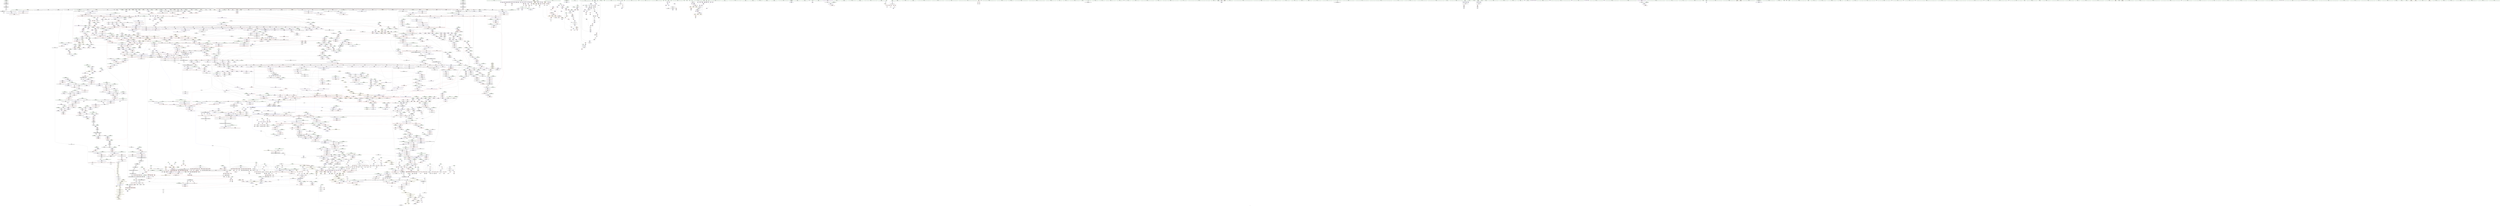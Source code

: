 digraph "SVFG" {
	label="SVFG";

	Node0x5579b46b4750 [shape=record,color=grey,label="{NodeID: 0\nNullPtr}"];
	Node0x5579b46b4750 -> Node0x5579b4737340[style=solid];
	Node0x5579b46b4750 -> Node0x5579b4737440[style=solid];
	Node0x5579b46b4750 -> Node0x5579b4737510[style=solid];
	Node0x5579b46b4750 -> Node0x5579b47375e0[style=solid];
	Node0x5579b46b4750 -> Node0x5579b47376b0[style=solid];
	Node0x5579b46b4750 -> Node0x5579b4737780[style=solid];
	Node0x5579b46b4750 -> Node0x5579b4737850[style=solid];
	Node0x5579b46b4750 -> Node0x5579b4737920[style=solid];
	Node0x5579b46b4750 -> Node0x5579b47379f0[style=solid];
	Node0x5579b46b4750 -> Node0x5579b4737ac0[style=solid];
	Node0x5579b46b4750 -> Node0x5579b4737b90[style=solid];
	Node0x5579b46b4750 -> Node0x5579b4737c60[style=solid];
	Node0x5579b46b4750 -> Node0x5579b4737d30[style=solid];
	Node0x5579b46b4750 -> Node0x5579b4737e00[style=solid];
	Node0x5579b46b4750 -> Node0x5579b4737ed0[style=solid];
	Node0x5579b46b4750 -> Node0x5579b4737fa0[style=solid];
	Node0x5579b46b4750 -> Node0x5579b4738070[style=solid];
	Node0x5579b46b4750 -> Node0x5579b4738140[style=solid];
	Node0x5579b46b4750 -> Node0x5579b4738210[style=solid];
	Node0x5579b46b4750 -> Node0x5579b47382e0[style=solid];
	Node0x5579b46b4750 -> Node0x5579b47383b0[style=solid];
	Node0x5579b46b4750 -> Node0x5579b4738480[style=solid];
	Node0x5579b46b4750 -> Node0x5579b4738550[style=solid];
	Node0x5579b46b4750 -> Node0x5579b4738620[style=solid];
	Node0x5579b46b4750 -> Node0x5579b47386f0[style=solid];
	Node0x5579b46b4750 -> Node0x5579b47387c0[style=solid];
	Node0x5579b46b4750 -> Node0x5579b4738890[style=solid];
	Node0x5579b46b4750 -> Node0x5579b4738960[style=solid];
	Node0x5579b46b4750 -> Node0x5579b4738a30[style=solid];
	Node0x5579b46b4750 -> Node0x5579b4738b00[style=solid];
	Node0x5579b46b4750 -> Node0x5579b4738bd0[style=solid];
	Node0x5579b46b4750 -> Node0x5579b4738ca0[style=solid];
	Node0x5579b46b4750 -> Node0x5579b4738d70[style=solid];
	Node0x5579b46b4750 -> Node0x5579b4738e40[style=solid];
	Node0x5579b46b4750 -> Node0x5579b4738f10[style=solid];
	Node0x5579b46b4750 -> Node0x5579b4738fe0[style=solid];
	Node0x5579b46b4750 -> Node0x5579b47390b0[style=solid];
	Node0x5579b46b4750 -> Node0x5579b4739180[style=solid];
	Node0x5579b46b4750 -> Node0x5579b4739250[style=solid];
	Node0x5579b46b4750 -> Node0x5579b4739320[style=solid];
	Node0x5579b46b4750 -> Node0x5579b47393f0[style=solid];
	Node0x5579b46b4750 -> Node0x5579b47394c0[style=solid];
	Node0x5579b46b4750 -> Node0x5579b4739590[style=solid];
	Node0x5579b46b4750 -> Node0x5579b4739660[style=solid];
	Node0x5579b46b4750 -> Node0x5579b4739730[style=solid];
	Node0x5579b46b4750 -> Node0x5579b4739800[style=solid];
	Node0x5579b46b4750 -> Node0x5579b47398d0[style=solid];
	Node0x5579b46b4750 -> Node0x5579b47399a0[style=solid];
	Node0x5579b46b4750 -> Node0x5579b4739a70[style=solid];
	Node0x5579b46b4750 -> Node0x5579b4739b40[style=solid];
	Node0x5579b46b4750 -> Node0x5579b4739c10[style=solid];
	Node0x5579b46b4750 -> Node0x5579b4792ce0[style=solid];
	Node0x5579b46b4750 -> Node0x5579b4799850[style=solid];
	Node0x5579b46b4750 -> Node0x5579b4799920[style=solid];
	Node0x5579b46b4750 -> Node0x5579b47999f0[style=solid];
	Node0x5579b46b4750 -> Node0x5579b479b0b0[style=solid];
	Node0x5579b46b4750 -> Node0x5579b479b180[style=solid];
	Node0x5579b46b4750 -> Node0x5579b479b250[style=solid];
	Node0x5579b46b4750 -> Node0x5579b479d540[style=solid];
	Node0x5579b46b4750 -> Node0x5579b47a2820[style=solid];
	Node0x5579b46b4750 -> Node0x5579b477ca60[style=solid];
	Node0x5579b46b4750 -> Node0x5579b477d000[style=solid];
	Node0x5579b46b4750 -> Node0x5579b47f6190[style=solid];
	Node0x5579b46b4750 -> Node0x5579b47f6910[style=solid];
	Node0x5579b46b4750 -> Node0x5579b47f7390[style=solid];
	Node0x5579b46b4750 -> Node0x5579b47f8110[style=solid];
	Node0x5579b46b4750:s64 -> Node0x5579b49bdcd0[style=solid,color=red];
	Node0x5579b46b4750:s64 -> Node0x5579b49db2d0[style=solid,color=red];
	Node0x5579b49cb6a0 [shape=record,color=black,label="{NodeID: 4871\n3251 = PHI(3429, )\n}"];
	Node0x5579b49cb6a0 -> Node0x5579b47a4080[style=solid];
	Node0x5579b48c0200 [shape=record,color=yellow,style=double,label="{NodeID: 3764\n227V_1 = ENCHI(MR_227V_0)\npts\{470000 \}\nFun[_ZNSt6vectorISt4pairIiiESaIS1_EE5clearEv]}"];
	Node0x5579b48c0200 -> Node0x5579b4770d90[style=dashed];
	Node0x5579b4744400 [shape=record,color=red,label="{NodeID: 1550\n1752\<--1749\nthis1\<--this.addr\n_ZNSt12_Vector_baseISt4pairIiiESaIS1_EE12_Vector_implC2Ev\n}"];
	Node0x5579b4744400 -> Node0x5579b47414e0[style=solid];
	Node0x5579b4744400 -> Node0x5579b475ae90[style=solid];
	Node0x5579b4744400 -> Node0x5579b475af60[style=solid];
	Node0x5579b4744400 -> Node0x5579b475b030[style=solid];
	Node0x5579b47224b0 [shape=record,color=green,label="{NodeID: 443\n3246\<--3247\n_ZSt32__make_move_if_noexcept_iteratorIiSt13move_iteratorIPiEET0_PT_\<--_ZSt32__make_move_if_noexcept_iteratorIiSt13move_iteratorIPiEET0_PT__field_insensitive\n}"];
	Node0x5579b4799ed0 [shape=record,color=blue,label="{NodeID: 1993\n1563\<--1562\nthis.addr\<--this\n_ZNSt12_Vector_baseIiSaIiEE19_M_get_Tp_allocatorEv\n}"];
	Node0x5579b4799ed0 -> Node0x5579b4772380[style=dashed];
	Node0x5579b47319b0 [shape=record,color=black,label="{NodeID: 886\n3503\<--3486\n\<--__last\n_ZNSt20__uninitialized_copyILb1EE13__uninit_copyISt13move_iteratorIPiES3_EET0_T_S6_S5_\n}"];
	Node0x5579b47319b0 -> Node0x5579b4762ef0[style=solid];
	Node0x5579b4768100 [shape=record,color=red,label="{NodeID: 1329\n411\<--394\n\<--y.addr\n_Z3DFSiii\n}"];
	Node0x5579b4768100 -> Node0x5579b473b360[style=solid];
	Node0x5579b471a7a0 [shape=record,color=green,label="{NodeID: 222\n1644\<--1645\n__p.addr\<--__p.addr_field_insensitive\n_ZNSt12_Vector_baseIiSaIiEE13_M_deallocateEPim\n}"];
	Node0x5579b471a7a0 -> Node0x5579b4743a40[style=solid];
	Node0x5579b471a7a0 -> Node0x5579b4743b10[style=solid];
	Node0x5579b471a7a0 -> Node0x5579b479a620[style=solid];
	Node0x5579b49de530 [shape=record,color=black,label="{NodeID: 5093\n1398 = PHI(730, )\n0th arg _ZNK9__gnu_cxx17__normal_iteratorIPSt4pairIiiESt6vectorIS2_SaIS2_EEEdeEv }"];
	Node0x5579b49de530 -> Node0x5579b4798dc0[style=solid];
	Node0x5579b474f860 [shape=record,color=red,label="{NodeID: 1772\n3346\<--3343\nthis1\<--this.addr\n_ZNK9__gnu_cxx13new_allocatorIiE8max_sizeEv\n}"];
	Node0x5579b473e4f0 [shape=record,color=black,label="{NodeID: 665\n849\<--848\nidxprom43\<--\nmain\n}"];
	Node0x5579b47f9a90 [shape=record,color=grey,label="{NodeID: 3322\n798 = cmp(797, 12, )\n}"];
	Node0x5579b47a5330 [shape=record,color=blue,label="{NodeID: 2215\n3451\<--3446\n__result.addr\<--__result\n_ZSt18uninitialized_copyISt13move_iteratorIPiES1_ET0_T_S4_S3_\n}"];
	Node0x5579b47a5330 -> Node0x5579b4750150[style=dashed];
	Node0x5579b475cd70 [shape=record,color=purple,label="{NodeID: 1108\n2206\<--2205\n_M_impl30\<--\n_ZNSt6vectorISt4pairIiiESaIS1_EE17_M_realloc_insertIJS1_EEEvN9__gnu_cxx17__normal_iteratorIPS1_S3_EEDpOT_\n}"];
	Node0x5579b46cede0 [shape=record,color=green,label="{NodeID: 1\n7\<--1\n__dso_handle\<--dummyObj\nGlob }"];
	Node0x5579b49cb7e0 [shape=record,color=black,label="{NodeID: 4872\n3260 = PHI(3391, )\n}"];
	Node0x5579b49cb7e0 -> Node0x5579b4730080[style=solid];
	Node0x5579b48c02e0 [shape=record,color=yellow,style=double,label="{NodeID: 3765\n229V_1 = ENCHI(MR_229V_0)\npts\{470001 \}\nFun[_ZNSt6vectorISt4pairIiiESaIS1_EE5clearEv]|{<s0>78|<s1>78}}"];
	Node0x5579b48c02e0:s0 -> Node0x5579b4751e90[style=dashed,color=red];
	Node0x5579b48c02e0:s1 -> Node0x5579b47a73b0[style=dashed,color=red];
	Node0x5579b47444d0 [shape=record,color=red,label="{NodeID: 1551\n1769\<--1766\nthis1\<--this.addr\n_ZNSaISt4pairIiiEEC2Ev\n}"];
	Node0x5579b47444d0 -> Node0x5579b47415b0[style=solid];
	Node0x5579b47225b0 [shape=record,color=green,label="{NodeID: 444\n3261\<--3262\n_ZSt22__uninitialized_copy_aISt13move_iteratorIPiES1_iET0_T_S4_S3_RSaIT1_E\<--_ZSt22__uninitialized_copy_aISt13move_iteratorIPiES1_iET0_T_S4_S3_RSaIT1_E_field_insensitive\n}"];
	Node0x5579b4799fa0 [shape=record,color=blue,label="{NodeID: 1994\n1572\<--1571\nthis.addr\<--this\n_ZNSt12_Vector_baseIiSaIiEED2Ev\n}"];
	Node0x5579b4799fa0 -> Node0x5579b4772450[style=dashed];
	Node0x5579b4731a80 [shape=record,color=black,label="{NodeID: 887\n3499\<--3490\n\<--agg.tmp\n_ZNSt20__uninitialized_copyILb1EE13__uninit_copyISt13move_iteratorIPiES3_EET0_T_S6_S5_\n}"];
	Node0x5579b4731a80 -> Node0x5579b4762c80[style=solid];
	Node0x5579b47681d0 [shape=record,color=red,label="{NodeID: 1330\n422\<--394\n\<--y.addr\n_Z3DFSiii\n}"];
	Node0x5579b47681d0 -> Node0x5579b473b5d0[style=solid];
	Node0x5579b471a870 [shape=record,color=green,label="{NodeID: 223\n1646\<--1647\n__n.addr\<--__n.addr_field_insensitive\n_ZNSt12_Vector_baseIiSaIiEE13_M_deallocateEPim\n}"];
	Node0x5579b471a870 -> Node0x5579b4743be0[style=solid];
	Node0x5579b471a870 -> Node0x5579b479a6f0[style=solid];
	Node0x5579b49de640 [shape=record,color=black,label="{NodeID: 5094\n1248 = PHI(696, 696, )\n0th arg _ZSt3maxIiERKT_S2_S2_ }"];
	Node0x5579b49de640 -> Node0x5579b4798260[style=solid];
	Node0x5579b474f930 [shape=record,color=red,label="{NodeID: 1773\n3358\<--3352\n\<--__a.addr\n_ZNSt16allocator_traitsISaIiEE8allocateERS0_m\n}"];
	Node0x5579b474f930 -> Node0x5579b4730cb0[style=solid];
	Node0x5579b473e5c0 [shape=record,color=black,label="{NodeID: 666\n877\<--876\nidxprom61\<--\nmain\n}"];
	Node0x5579b47f9c10 [shape=record,color=grey,label="{NodeID: 3323\n149 = cmp(144, 148, )\n}"];
	Node0x5579b47a5400 [shape=record,color=blue,label="{NodeID: 2216\n3453\<--426\n__assignable\<--\n_ZSt18uninitialized_copyISt13move_iteratorIPiES1_ET0_T_S4_S3_\n}"];
	Node0x5579b475ce40 [shape=record,color=purple,label="{NodeID: 1109\n2207\<--2205\n_M_start31\<--\n_ZNSt6vectorISt4pairIiiESaIS1_EE17_M_realloc_insertIJS1_EEEvN9__gnu_cxx17__normal_iteratorIPS1_S3_EEDpOT_\n}"];
	Node0x5579b475ce40 -> Node0x5579b4747a70[style=solid];
	Node0x5579b46cf530 [shape=record,color=green,label="{NodeID: 2\n12\<--1\n\<--dummyObj\nCan only get source location for instruction, argument, global var or function.}"];
	Node0x5579b49cb920 [shape=record,color=black,label="{NodeID: 4873\n3295 = PHI(3332, )\n|{<s0>239}}"];
	Node0x5579b49cb920:s0 -> Node0x5579b49ded30[style=solid,color=red];
	Node0x5579b47445a0 [shape=record,color=red,label="{NodeID: 1552\n1780\<--1777\nthis1\<--this.addr\n_ZN9__gnu_cxx13new_allocatorISt4pairIiiEEC2Ev\n}"];
	Node0x5579b47226b0 [shape=record,color=green,label="{NodeID: 445\n3266\<--3267\nthis.addr\<--this.addr_field_insensitive\n_ZNK9__gnu_cxx17__normal_iteratorIPiSt6vectorIiSaIiEEE4baseEv\n}"];
	Node0x5579b47226b0 -> Node0x5579b474f110[style=solid];
	Node0x5579b47226b0 -> Node0x5579b47a4150[style=solid];
	Node0x5579b479a070 [shape=record,color=blue,label="{NodeID: 1995\n1574\<--1603\nexn.slot\<--\n_ZNSt12_Vector_baseIiSaIiEED2Ev\n}"];
	Node0x5579b479a070 -> Node0x5579b4772520[style=dashed];
	Node0x5579b4731b50 [shape=record,color=black,label="{NodeID: 888\n3502\<--3492\n\<--agg.tmp2\n_ZNSt20__uninitialized_copyILb1EE13__uninit_copyISt13move_iteratorIPiES3_EET0_T_S6_S5_\n}"];
	Node0x5579b4731b50 -> Node0x5579b4762e20[style=solid];
	Node0x5579b47682a0 [shape=record,color=red,label="{NodeID: 1331\n430\<--394\n\<--y.addr\n_Z3DFSiii\n}"];
	Node0x5579b47682a0 -> Node0x5579b473b770[style=solid];
	Node0x5579b471a940 [shape=record,color=green,label="{NodeID: 224\n1660\<--1661\n_ZNSt16allocator_traitsISaIiEE10deallocateERS0_Pim\<--_ZNSt16allocator_traitsISaIiEE10deallocateERS0_Pim_field_insensitive\n}"];
	Node0x5579b49de790 [shape=record,color=black,label="{NodeID: 5095\n1249 = PHI(970, 1024, )\n1st arg _ZSt3maxIiERKT_S2_S2_ }"];
	Node0x5579b49de790 -> Node0x5579b4798330[style=solid];
	Node0x5579b474fa00 [shape=record,color=red,label="{NodeID: 1774\n3360\<--3354\n\<--__n.addr\n_ZNSt16allocator_traitsISaIiEE8allocateERS0_m\n|{<s0>241}}"];
	Node0x5579b474fa00:s0 -> Node0x5579b49db1c0[style=solid,color=red];
	Node0x5579b473e690 [shape=record,color=black,label="{NodeID: 667\n880\<--879\nidxprom63\<--\nmain\n}"];
	Node0x5579b47f9d90 [shape=record,color=grey,label="{NodeID: 3324\n3211 = cmp(3210, 2362, )\n}"];
	Node0x5579b47a54d0 [shape=record,color=blue, style = dotted,label="{NodeID: 2217\n3808\<--3810\noffset_0\<--dummyVal\n_ZSt18uninitialized_copyISt13move_iteratorIPiES1_ET0_T_S4_S3_\n}"];
	Node0x5579b47a54d0 -> Node0x5579b4750220[style=dashed];
	Node0x5579b475cf10 [shape=record,color=purple,label="{NodeID: 1110\n2210\<--2209\n_M_impl32\<--\n_ZNSt6vectorISt4pairIiiESaIS1_EE17_M_realloc_insertIJS1_EEEvN9__gnu_cxx17__normal_iteratorIPS1_S3_EEDpOT_\n}"];
	Node0x5579b46cf5f0 [shape=record,color=green,label="{NodeID: 3\n48\<--1\n.str\<--dummyObj\nGlob }"];
	Node0x5579b49cba60 [shape=record,color=black,label="{NodeID: 4874\n3298 = PHI(3321, )\n}"];
	Node0x5579b49cba60 -> Node0x5579b47303c0[style=solid];
	Node0x5579b48c04d0 [shape=record,color=yellow,style=double,label="{NodeID: 3767\n11V_1 = ENCHI(MR_11V_0)\npts\{7190000 \}\nFun[_ZNK9__gnu_cxx17__normal_iteratorIPiSt6vectorIiSaIiEEEdeEv]}"];
	Node0x5579b48c04d0 -> Node0x5579b4770bf0[style=dashed];
	Node0x5579b4744670 [shape=record,color=red,label="{NodeID: 1553\n1795\<--1786\n\<--__first.addr\n_ZSt8_DestroyIPSt4pairIiiES1_EvT_S3_RSaIT0_E\n|{<s0>104}}"];
	Node0x5579b4744670:s0 -> Node0x5579b49d88f0[style=solid,color=red];
	Node0x5579b4722780 [shape=record,color=green,label="{NodeID: 446\n3275\<--3276\n__a.addr\<--__a.addr_field_insensitive\n_ZNSt16allocator_traitsISaIiEE7destroyIiEEvRS0_PT_\n}"];
	Node0x5579b4722780 -> Node0x5579b474f1e0[style=solid];
	Node0x5579b4722780 -> Node0x5579b47a4220[style=solid];
	Node0x5579b479a140 [shape=record,color=blue,label="{NodeID: 1996\n1576\<--1605\nehselector.slot\<--\n_ZNSt12_Vector_baseIiSaIiEED2Ev\n}"];
	Node0x5579b4731c20 [shape=record,color=black,label="{NodeID: 889\n3480\<--3510\n_ZNSt20__uninitialized_copyILb1EE13__uninit_copyISt13move_iteratorIPiES3_EET0_T_S6_S5__ret\<--call\n_ZNSt20__uninitialized_copyILb1EE13__uninit_copyISt13move_iteratorIPiES3_EET0_T_S6_S5_\n|{<s0>251}}"];
	Node0x5579b4731c20:s0 -> Node0x5579b49c8160[style=solid,color=blue];
	Node0x5579b4768370 [shape=record,color=red,label="{NodeID: 1332\n439\<--394\n\<--y.addr\n_Z3DFSiii\n}"];
	Node0x5579b4768370 -> Node0x5579b473b910[style=solid];
	Node0x5579b471aa40 [shape=record,color=green,label="{NodeID: 225\n1666\<--1667\nthis.addr\<--this.addr_field_insensitive\n_ZNSt12_Vector_baseIiSaIiEE12_Vector_implD2Ev\n}"];
	Node0x5579b471aa40 -> Node0x5579b4743cb0[style=solid];
	Node0x5579b471aa40 -> Node0x5579b479a7c0[style=solid];
	Node0x5579b49de8e0 [shape=record,color=black,label="{NodeID: 5096\n1571 = PHI(177, 187, )\n0th arg _ZNSt12_Vector_baseIiSaIiEED2Ev }"];
	Node0x5579b49de8e0 -> Node0x5579b4799fa0[style=solid];
	Node0x5579b48ce8a0 [shape=record,color=yellow,style=double,label="{NodeID: 3989\n319V_1 = ENCHI(MR_319V_0)\npts\{2570 \}\nFun[_ZSt34__uninitialized_move_if_noexcept_aIPSt4pairIiiES2_SaIS1_EET0_T_S5_S4_RT1_]|{<s0>161}}"];
	Node0x5579b48ce8a0:s0 -> Node0x5579b48c9e40[style=dashed,color=red];
	Node0x5579b474fad0 [shape=record,color=red,label="{NodeID: 1775\n3378\<--3369\nthis1\<--this.addr\n_ZN9__gnu_cxx13new_allocatorIiE8allocateEmPKv\n|{<s0>242}}"];
	Node0x5579b474fad0:s0 -> Node0x5579b49d6d30[style=solid,color=red];
	Node0x5579b473e760 [shape=record,color=black,label="{NodeID: 668\n900\<--896\nfrombool\<--call71\nmain\n}"];
	Node0x5579b473e760 -> Node0x5579b4796450[style=solid];
	Node0x5579b47f9f10 [shape=record,color=grey,label="{NodeID: 3325\n2561 = cmp(2559, 2560, )\n}"];
	Node0x5579b47a55a0 [shape=record,color=blue, style = dotted,label="{NodeID: 2218\n3811\<--3813\noffset_0\<--dummyVal\n_ZSt18uninitialized_copyISt13move_iteratorIPiES1_ET0_T_S4_S3_\n}"];
	Node0x5579b47a55a0 -> Node0x5579b47502f0[style=dashed];
	Node0x5579b475cfe0 [shape=record,color=purple,label="{NodeID: 1111\n2211\<--2209\n_M_end_of_storage\<--\n_ZNSt6vectorISt4pairIiiESaIS1_EE17_M_realloc_insertIJS1_EEEvN9__gnu_cxx17__normal_iteratorIPS1_S3_EEDpOT_\n}"];
	Node0x5579b475cfe0 -> Node0x5579b4747b40[style=solid];
	Node0x5579b46cf6b0 [shape=record,color=green,label="{NodeID: 4\n50\<--1\n.str.3\<--dummyObj\nGlob }"];
	Node0x5579b49cbba0 [shape=record,color=black,label="{NodeID: 4875\n3328 = PHI(3341, )\n}"];
	Node0x5579b49cbba0 -> Node0x5579b4730970[style=solid];
	Node0x5579b4744740 [shape=record,color=red,label="{NodeID: 1554\n1796\<--1788\n\<--__last.addr\n_ZSt8_DestroyIPSt4pairIiiES1_EvT_S3_RSaIT0_E\n|{<s0>104}}"];
	Node0x5579b4744740:s0 -> Node0x5579b49d8a40[style=solid,color=red];
	Node0x5579b4722850 [shape=record,color=green,label="{NodeID: 447\n3277\<--3278\n__p.addr\<--__p.addr_field_insensitive\n_ZNSt16allocator_traitsISaIiEE7destroyIiEEvRS0_PT_\n}"];
	Node0x5579b4722850 -> Node0x5579b474f2b0[style=solid];
	Node0x5579b4722850 -> Node0x5579b47a42f0[style=solid];
	Node0x5579b479a210 [shape=record,color=blue,label="{NodeID: 1997\n1616\<--1614\n__first.addr\<--__first\n_ZSt8_DestroyIPiEvT_S1_\n}"];
	Node0x5579b479a210 -> Node0x5579b4772860[style=dashed];
	Node0x5579b4731cf0 [shape=record,color=black,label="{NodeID: 890\n3534\<--3518\n\<--__first\n_ZSt4copyISt13move_iteratorIPiES1_ET0_T_S4_S3_\n}"];
	Node0x5579b4731cf0 -> Node0x5579b47633d0[style=solid];
	Node0x5579b4768440 [shape=record,color=red,label="{NodeID: 1333\n453\<--394\n\<--y.addr\n_Z3DFSiii\n}"];
	Node0x5579b4768440 -> Node0x5579b473bb80[style=solid];
	Node0x5579b471ab10 [shape=record,color=green,label="{NodeID: 226\n1672\<--1673\n_ZNSaIiED2Ev\<--_ZNSaIiED2Ev_field_insensitive\n}"];
	Node0x5579b49dea30 [shape=record,color=black,label="{NodeID: 5097\n1290 = PHI(993, 1207, )\n0th arg _ZNSt6vectorIiSaIiEE3endEv }"];
	Node0x5579b49dea30 -> Node0x5579b4798670[style=solid];
	Node0x5579b474fba0 [shape=record,color=red,label="{NodeID: 1776\n3379\<--3371\n\<--__n.addr\n_ZN9__gnu_cxx13new_allocatorIiE8allocateEmPKv\n}"];
	Node0x5579b474fba0 -> Node0x5579b47f7690[style=solid];
	Node0x5579b473e830 [shape=record,color=black,label="{NodeID: 669\n898\<--897\nidxprom72\<--\nmain\n}"];
	Node0x5579b47fa090 [shape=record,color=grey,label="{NodeID: 3326\n2491 = cmp(2488, 2490, )\n}"];
	Node0x5579b47a5670 [shape=record,color=blue,label="{NodeID: 2219\n3494\<--3481\ncoerce.dive\<--__first.coerce\n_ZNSt20__uninitialized_copyILb1EE13__uninit_copyISt13move_iteratorIPiES3_EET0_T_S6_S5_\n}"];
	Node0x5579b47a5670 -> Node0x5579b4752d30[style=dashed];
	Node0x5579b475d0b0 [shape=record,color=purple,label="{NodeID: 1112\n2214\<--2213\n_M_impl33\<--\n_ZNSt6vectorISt4pairIiiESaIS1_EE17_M_realloc_insertIJS1_EEEvN9__gnu_cxx17__normal_iteratorIPS1_S3_EEDpOT_\n}"];
	Node0x5579b46cf770 [shape=record,color=green,label="{NodeID: 5\n52\<--1\nstdin\<--dummyObj\nGlob }"];
	Node0x5579b49cbce0 [shape=record,color=black,label="{NodeID: 4876\n3361 = PHI(3365, )\n}"];
	Node0x5579b49cbce0 -> Node0x5579b4730d80[style=solid];
	Node0x5579b4744810 [shape=record,color=red,label="{NodeID: 1555\n1806\<--1803\nthis1\<--this.addr\n_ZNSt12_Vector_baseISt4pairIiiESaIS1_EE19_M_get_Tp_allocatorEv\n}"];
	Node0x5579b4744810 -> Node0x5579b475b100[style=solid];
	Node0x5579b4722920 [shape=record,color=green,label="{NodeID: 448\n3285\<--3286\n_ZN9__gnu_cxx13new_allocatorIiE7destroyIiEEvPT_\<--_ZN9__gnu_cxx13new_allocatorIiE7destroyIiEEvPT__field_insensitive\n}"];
	Node0x5579b479a2e0 [shape=record,color=blue,label="{NodeID: 1998\n1618\<--1615\n__last.addr\<--__last\n_ZSt8_DestroyIPiEvT_S1_\n}"];
	Node0x5579b479a2e0 -> Node0x5579b47438a0[style=dashed];
	Node0x5579b4731dc0 [shape=record,color=black,label="{NodeID: 891\n3542\<--3520\n\<--__last\n_ZSt4copyISt13move_iteratorIPiES1_ET0_T_S4_S3_\n}"];
	Node0x5579b4731dc0 -> Node0x5579b4763570[style=solid];
	Node0x5579b4768510 [shape=record,color=red,label="{NodeID: 1334\n462\<--394\n\<--y.addr\n_Z3DFSiii\n}"];
	Node0x5579b4768510 -> Node0x5579b473bd20[style=solid];
	Node0x5579b471ac10 [shape=record,color=green,label="{NodeID: 227\n1679\<--1680\n__a.addr\<--__a.addr_field_insensitive\n_ZNSt16allocator_traitsISaIiEE10deallocateERS0_Pim\n}"];
	Node0x5579b471ac10 -> Node0x5579b4743d80[style=solid];
	Node0x5579b471ac10 -> Node0x5579b479a890[style=solid];
	Node0x5579b49debb0 [shape=record,color=black,label="{NodeID: 5098\n2617 = PHI(2395, 2401, )\n0th arg _ZSt32__make_move_if_noexcept_iteratorISt4pairIiiESt13move_iteratorIPS1_EET0_PT_ }"];
	Node0x5579b49debb0 -> Node0x5579b47a0120[style=solid];
	Node0x5579b474fc70 [shape=record,color=red,label="{NodeID: 1777\n3385\<--3371\n\<--__n.addr\n_ZN9__gnu_cxx13new_allocatorIiE8allocateEmPKv\n}"];
	Node0x5579b474fc70 -> Node0x5579b47806c0[style=solid];
	Node0x5579b473e900 [shape=record,color=black,label="{NodeID: 670\n914\<--913\nidxprom81\<--\nmain\n}"];
	Node0x5579b47fa210 [shape=record,color=grey,label="{NodeID: 3327\n534 = cmp(533, 12, )\n}"];
	Node0x5579b47fa210 -> Node0x5579b473caf0[style=solid];
	Node0x5579b47a5740 [shape=record,color=blue,label="{NodeID: 2220\n3496\<--3482\ncoerce.dive1\<--__last.coerce\n_ZNSt20__uninitialized_copyILb1EE13__uninit_copyISt13move_iteratorIPiES3_EET0_T_S6_S5_\n}"];
	Node0x5579b47a5740 -> Node0x5579b4752e00[style=dashed];
	Node0x5579b475d180 [shape=record,color=purple,label="{NodeID: 1113\n2215\<--2213\n_M_start34\<--\n_ZNSt6vectorISt4pairIiiESaIS1_EE17_M_realloc_insertIJS1_EEEvN9__gnu_cxx17__normal_iteratorIPS1_S3_EEDpOT_\n}"];
	Node0x5579b475d180 -> Node0x5579b4747c10[style=solid];
	Node0x5579b46cf830 [shape=record,color=green,label="{NodeID: 6\n53\<--1\n.str.4\<--dummyObj\nGlob }"];
	Node0x5579b49cbe20 [shape=record,color=black,label="{NodeID: 4877\n1497 = PHI()\n}"];
	Node0x5579b47448e0 [shape=record,color=red,label="{NodeID: 1556\n1819\<--1812\nthis1\<--this.addr\n_ZNSt12_Vector_baseISt4pairIiiESaIS1_EED2Ev\n|{|<s8>105}}"];
	Node0x5579b47448e0 -> Node0x5579b475b1d0[style=solid];
	Node0x5579b47448e0 -> Node0x5579b475b2a0[style=solid];
	Node0x5579b47448e0 -> Node0x5579b475b370[style=solid];
	Node0x5579b47448e0 -> Node0x5579b475b440[style=solid];
	Node0x5579b47448e0 -> Node0x5579b475b510[style=solid];
	Node0x5579b47448e0 -> Node0x5579b475b5e0[style=solid];
	Node0x5579b47448e0 -> Node0x5579b475b6b0[style=solid];
	Node0x5579b47448e0 -> Node0x5579b475b780[style=solid];
	Node0x5579b47448e0:s8 -> Node0x5579b49d6e80[style=solid,color=red];
	Node0x5579b4722a20 [shape=record,color=green,label="{NodeID: 449\n3290\<--3291\nthis.addr\<--this.addr_field_insensitive\n_ZNKSt6vectorIiSaIiEE8max_sizeEv\n}"];
	Node0x5579b4722a20 -> Node0x5579b474f380[style=solid];
	Node0x5579b4722a20 -> Node0x5579b47a43c0[style=solid];
	Node0x5579b479a3b0 [shape=record,color=blue,label="{NodeID: 1999\n1631\<--1629\n.addr\<--\n_ZNSt12_Destroy_auxILb1EE9__destroyIPiEEvT_S3_\n}"];
	Node0x5579b4731e90 [shape=record,color=black,label="{NodeID: 892\n3533\<--3524\n\<--agg.tmp\n_ZSt4copyISt13move_iteratorIPiES1_ET0_T_S4_S3_\n}"];
	Node0x5579b4731e90 -> Node0x5579b4763300[style=solid];
	Node0x5579b47685e0 [shape=record,color=red,label="{NodeID: 1335\n479\<--394\n\<--y.addr\n_Z3DFSiii\n}"];
	Node0x5579b47685e0 -> Node0x5579b47f5e90[style=solid];
	Node0x5579b471ace0 [shape=record,color=green,label="{NodeID: 228\n1681\<--1682\n__p.addr\<--__p.addr_field_insensitive\n_ZNSt16allocator_traitsISaIiEE10deallocateERS0_Pim\n}"];
	Node0x5579b471ace0 -> Node0x5579b4743e50[style=solid];
	Node0x5579b471ace0 -> Node0x5579b479a960[style=solid];
	Node0x5579b49ded30 [shape=record,color=black,label="{NodeID: 5099\n3322 = PHI(3295, )\n0th arg _ZNSt16allocator_traitsISaIiEE8max_sizeERKS0_ }"];
	Node0x5579b49ded30 -> Node0x5579b47a4560[style=solid];
	Node0x5579b474fd40 [shape=record,color=red,label="{NodeID: 1778\n3420\<--3400\n\<--__result.addr\n_ZSt22__uninitialized_copy_aISt13move_iteratorIPiES1_iET0_T_S4_S3_RSaIT1_E\n|{<s0>247}}"];
	Node0x5579b474fd40:s0 -> Node0x5579b49d40e0[style=solid,color=red];
	Node0x5579b473e9d0 [shape=record,color=black,label="{NodeID: 671\n954\<--953\nidxprom101\<--\nmain\n}"];
	Node0x5579b47fa390 [shape=record,color=grey,label="{NodeID: 3328\n2361 = cmp(2360, 2362, )\n}"];
	Node0x5579b47a5810 [shape=record,color=blue,label="{NodeID: 2221\n3488\<--3483\n__result.addr\<--__result\n_ZNSt20__uninitialized_copyILb1EE13__uninit_copyISt13move_iteratorIPiES3_EET0_T_S6_S5_\n}"];
	Node0x5579b47a5810 -> Node0x5579b47503c0[style=dashed];
	Node0x5579b475d250 [shape=record,color=purple,label="{NodeID: 1114\n2224\<--2223\n_M_impl35\<--\n_ZNSt6vectorISt4pairIiiESaIS1_EE17_M_realloc_insertIJS1_EEEvN9__gnu_cxx17__normal_iteratorIPS1_S3_EEDpOT_\n}"];
	Node0x5579b46cf8f0 [shape=record,color=green,label="{NodeID: 7\n55\<--1\n.str.5\<--dummyObj\nGlob }"];
	Node0x5579b49cbef0 [shape=record,color=black,label="{NodeID: 4878\n2001 = PHI(2055, )\n|{<s0>116}}"];
	Node0x5579b49cbef0:s0 -> Node0x5579b49d9630[style=solid,color=red];
	Node0x5579b47449b0 [shape=record,color=red,label="{NodeID: 1557\n1849\<--1814\nexn\<--exn.slot\n_ZNSt12_Vector_baseISt4pairIiiESaIS1_EED2Ev\n|{<s0>108}}"];
	Node0x5579b47449b0:s0 -> Node0x5579b49d0fa0[style=solid,color=red];
	Node0x5579b4722af0 [shape=record,color=green,label="{NodeID: 450\n3296\<--3297\n_ZNKSt12_Vector_baseIiSaIiEE19_M_get_Tp_allocatorEv\<--_ZNKSt12_Vector_baseIiSaIiEE19_M_get_Tp_allocatorEv_field_insensitive\n}"];
	Node0x5579b479a480 [shape=record,color=blue,label="{NodeID: 2000\n1633\<--1630\n.addr1\<--\n_ZNSt12_Destroy_auxILb1EE9__destroyIPiEEvT_S3_\n}"];
	Node0x5579b4731f60 [shape=record,color=black,label="{NodeID: 893\n3541\<--3526\n\<--agg.tmp3\n_ZSt4copyISt13move_iteratorIPiES1_ET0_T_S4_S3_\n}"];
	Node0x5579b4731f60 -> Node0x5579b47634a0[style=solid];
	Node0x5579b47686b0 [shape=record,color=red,label="{NodeID: 1336\n487\<--394\n\<--y.addr\n_Z3DFSiii\n|{<s0>23}}"];
	Node0x5579b47686b0:s0 -> Node0x5579b49e0da0[style=solid,color=red];
	Node0x5579b47232e0 [shape=record,color=green,label="{NodeID: 229\n1683\<--1684\n__n.addr\<--__n.addr_field_insensitive\n_ZNSt16allocator_traitsISaIiEE10deallocateERS0_Pim\n}"];
	Node0x5579b47232e0 -> Node0x5579b4743f20[style=solid];
	Node0x5579b47232e0 -> Node0x5579b479aa30[style=solid];
	Node0x5579b49dee40 [shape=record,color=black,label="{NodeID: 5100\n2252 = PHI(2047, )\n0th arg _ZN9__gnu_cxx13new_allocatorISt4pairIiiEE9constructIS2_JS2_EEEvPT_DpOT0_ }"];
	Node0x5579b49dee40 -> Node0x5579b479de30[style=solid];
	Node0x5579b474fe10 [shape=record,color=red,label="{NodeID: 1779\n3422\<--3421\n\<--coerce.dive3\n_ZSt22__uninitialized_copy_aISt13move_iteratorIPiES1_iET0_T_S4_S3_RSaIT1_E\n|{<s0>247}}"];
	Node0x5579b474fe10:s0 -> Node0x5579b49d3e60[style=solid,color=red];
	Node0x5579b473eaa0 [shape=record,color=black,label="{NodeID: 672\n968\<--967\ntobool106\<--\nmain\n}"];
	Node0x5579b47fa510 [shape=record,color=grey,label="{NodeID: 3329\n3154 = cmp(3152, 3153, )\n}"];
	Node0x5579b47a58e0 [shape=record,color=blue, style = dotted,label="{NodeID: 2222\n3814\<--3816\noffset_0\<--dummyVal\n_ZNSt20__uninitialized_copyILb1EE13__uninit_copyISt13move_iteratorIPiES3_EET0_T_S6_S5_\n}"];
	Node0x5579b47a58e0 -> Node0x5579b4750490[style=dashed];
	Node0x5579b475d320 [shape=record,color=purple,label="{NodeID: 1115\n2225\<--2223\n_M_start36\<--\n_ZNSt6vectorISt4pairIiiESaIS1_EE17_M_realloc_insertIJS1_EEEvN9__gnu_cxx17__normal_iteratorIPS1_S3_EEDpOT_\n}"];
	Node0x5579b475d320 -> Node0x5579b479dbc0[style=solid];
	Node0x5579b46cf9b0 [shape=record,color=green,label="{NodeID: 8\n57\<--1\nstdout\<--dummyObj\nGlob }"];
	Node0x5579b49cc060 [shape=record,color=black,label="{NodeID: 4879\n2014 = PHI(1363, )\n}"];
	Node0x5579b49cc060 -> Node0x5579b479c9e0[style=solid];
	Node0x5579b48c0960 [shape=record,color=yellow,style=double,label="{NodeID: 3772\n56V_1 = ENCHI(MR_56V_0)\npts\{290000 \}\nFun[_Z9findreachiii]|{|<s2>27|<s3>30|<s4>31|<s5>32|<s6>33}}"];
	Node0x5579b48c0960 -> Node0x5579b476af50[style=dashed];
	Node0x5579b48c0960 -> Node0x5579b476b020[style=dashed];
	Node0x5579b48c0960:s2 -> Node0x5579b48c5dc0[style=dashed,color=red];
	Node0x5579b48c0960:s3 -> Node0x5579b48c0960[style=dashed,color=red];
	Node0x5579b48c0960:s4 -> Node0x5579b48c0960[style=dashed,color=red];
	Node0x5579b48c0960:s5 -> Node0x5579b48c0960[style=dashed,color=red];
	Node0x5579b48c0960:s6 -> Node0x5579b48c0960[style=dashed,color=red];
	Node0x5579b4744a80 [shape=record,color=red,label="{NodeID: 1558\n1822\<--1821\n\<--_M_start\n_ZNSt12_Vector_baseISt4pairIiiESaIS1_EED2Ev\n|{<s0>105}}"];
	Node0x5579b4744a80:s0 -> Node0x5579b49d7010[style=solid,color=red];
	Node0x5579b4722bf0 [shape=record,color=green,label="{NodeID: 451\n3299\<--3300\n_ZNSt16allocator_traitsISaIiEE8max_sizeERKS0_\<--_ZNSt16allocator_traitsISaIiEE8max_sizeERKS0__field_insensitive\n}"];
	Node0x5579b479a550 [shape=record,color=blue,label="{NodeID: 2001\n1642\<--1639\nthis.addr\<--this\n_ZNSt12_Vector_baseIiSaIiEE13_M_deallocateEPim\n}"];
	Node0x5579b479a550 -> Node0x5579b4743970[style=dashed];
	Node0x5579b4732030 [shape=record,color=black,label="{NodeID: 894\n3514\<--3548\n_ZSt4copyISt13move_iteratorIPiES1_ET0_T_S4_S3__ret\<--call6\n_ZSt4copyISt13move_iteratorIPiES1_ET0_T_S4_S3_\n|{<s0>254}}"];
	Node0x5579b4732030:s0 -> Node0x5579b49c82a0[style=solid,color=blue];
	Node0x5579b4768780 [shape=record,color=red,label="{NodeID: 1337\n500\<--394\n\<--y.addr\n_Z3DFSiii\n|{<s0>24}}"];
	Node0x5579b4768780:s0 -> Node0x5579b49e0da0[style=solid,color=red];
	Node0x5579b47233b0 [shape=record,color=green,label="{NodeID: 230\n1693\<--1694\n_ZN9__gnu_cxx13new_allocatorIiE10deallocateEPim\<--_ZN9__gnu_cxx13new_allocatorIiE10deallocateEPim_field_insensitive\n}"];
	Node0x5579b49def50 [shape=record,color=black,label="{NodeID: 5101\n2253 = PHI(2048, )\n1st arg _ZN9__gnu_cxx13new_allocatorISt4pairIiiEE9constructIS2_JS2_EEEvPT_DpOT0_ }"];
	Node0x5579b49def50 -> Node0x5579b479df00[style=solid];
	Node0x5579b474fee0 [shape=record,color=red,label="{NodeID: 1780\n3424\<--3423\n\<--coerce.dive4\n_ZSt22__uninitialized_copy_aISt13move_iteratorIPiES1_iET0_T_S4_S3_RSaIT1_E\n|{<s0>247}}"];
	Node0x5579b474fee0:s0 -> Node0x5579b49d3fa0[style=solid,color=red];
	Node0x5579b473eb70 [shape=record,color=black,label="{NodeID: 673\n984\<--983\nidxprom114\<--\nmain\n}"];
	Node0x5579b47fa690 [shape=record,color=grey,label="{NodeID: 3330\n1321 = cmp(1317, 1320, )\n}"];
	Node0x5579b47fa690 -> Node0x5579b4740160[style=solid];
	Node0x5579b47a59b0 [shape=record,color=blue, style = dotted,label="{NodeID: 2223\n3817\<--3819\noffset_0\<--dummyVal\n_ZNSt20__uninitialized_copyILb1EE13__uninit_copyISt13move_iteratorIPiES3_EET0_T_S6_S5_\n}"];
	Node0x5579b47a59b0 -> Node0x5579b4750560[style=dashed];
	Node0x5579b475d3f0 [shape=record,color=purple,label="{NodeID: 1116\n2229\<--2228\n_M_impl37\<--\n_ZNSt6vectorISt4pairIiiESaIS1_EE17_M_realloc_insertIJS1_EEEvN9__gnu_cxx17__normal_iteratorIPS1_S3_EEDpOT_\n}"];
	Node0x5579b46cfa70 [shape=record,color=green,label="{NodeID: 9\n58\<--1\n.str.6\<--dummyObj\nGlob }"];
	Node0x5579b49cc1a0 [shape=record,color=black,label="{NodeID: 4880\n2018 = PHI(2055, )\n|{<s0>119}}"];
	Node0x5579b49cc1a0:s0 -> Node0x5579b49d8470[style=solid,color=red];
	Node0x5579b48c0a40 [shape=record,color=yellow,style=double,label="{NodeID: 3773\n58V_1 = ENCHI(MR_58V_0)\npts\{310000 \}\nFun[_Z9findreachiii]|{|<s1>30|<s2>31|<s3>32|<s4>33}}"];
	Node0x5579b48c0a40 -> Node0x5579b476b0f0[style=dashed];
	Node0x5579b48c0a40:s1 -> Node0x5579b48c0a40[style=dashed,color=red];
	Node0x5579b48c0a40:s2 -> Node0x5579b48c0a40[style=dashed,color=red];
	Node0x5579b48c0a40:s3 -> Node0x5579b48c0a40[style=dashed,color=red];
	Node0x5579b48c0a40:s4 -> Node0x5579b48c0a40[style=dashed,color=red];
	Node0x5579b4744b50 [shape=record,color=red,label="{NodeID: 1559\n1825\<--1824\n\<--_M_end_of_storage\n_ZNSt12_Vector_baseISt4pairIiiESaIS1_EED2Ev\n}"];
	Node0x5579b4744b50 -> Node0x5579b4741820[style=solid];
	Node0x5579b4722cf0 [shape=record,color=green,label="{NodeID: 452\n3304\<--3305\nthis.addr\<--this.addr_field_insensitive\n_ZNKSt6vectorIiSaIiEE4sizeEv\n}"];
	Node0x5579b4722cf0 -> Node0x5579b474f450[style=solid];
	Node0x5579b4722cf0 -> Node0x5579b47a4490[style=solid];
	Node0x5579b479a620 [shape=record,color=blue,label="{NodeID: 2002\n1644\<--1640\n__p.addr\<--__p\n_ZNSt12_Vector_baseIiSaIiEE13_M_deallocateEPim\n}"];
	Node0x5579b479a620 -> Node0x5579b4743a40[style=dashed];
	Node0x5579b479a620 -> Node0x5579b4743b10[style=dashed];
	Node0x5579b4732100 [shape=record,color=black,label="{NodeID: 895\n3552\<--3573\n_ZSt14__copy_move_a2ILb1EPiS0_ET1_T0_S2_S1__ret\<--call3\n_ZSt14__copy_move_a2ILb1EPiS0_ET1_T0_S2_S1_\n|{<s0>259}}"];
	Node0x5579b4732100:s0 -> Node0x5579b49d01e0[style=solid,color=blue];
	Node0x5579b4768850 [shape=record,color=red,label="{NodeID: 1338\n512\<--394\n\<--y.addr\n_Z3DFSiii\n}"];
	Node0x5579b4768850 -> Node0x5579b477e140[style=solid];
	Node0x5579b47234b0 [shape=record,color=green,label="{NodeID: 231\n1700\<--1701\nthis.addr\<--this.addr_field_insensitive\n_ZN9__gnu_cxx13new_allocatorIiE10deallocateEPim\n}"];
	Node0x5579b47234b0 -> Node0x5579b4743ff0[style=solid];
	Node0x5579b47234b0 -> Node0x5579b479ab00[style=solid];
	Node0x5579b49df060 [shape=record,color=black,label="{NodeID: 5102\n2254 = PHI(2050, )\n2nd arg _ZN9__gnu_cxx13new_allocatorISt4pairIiiEE9constructIS2_JS2_EEEvPT_DpOT0_ }"];
	Node0x5579b49df060 -> Node0x5579b479dfd0[style=solid];
	Node0x5579b474ffb0 [shape=record,color=red,label="{NodeID: 1781\n3436\<--3433\n\<--__i.addr\n_ZSt32__make_move_if_noexcept_iteratorIiSt13move_iteratorIPiEET0_PT_\n|{<s0>248}}"];
	Node0x5579b474ffb0:s0 -> Node0x5579b49d4e60[style=solid,color=red];
	Node0x5579b473ec40 [shape=record,color=black,label="{NodeID: 674\n1010\<--1009\nidxprom123\<--\nmain\n}"];
	Node0x5579b47fa810 [shape=record,color=grey,label="{NodeID: 3331\n2300 = cmp(2298, 2299, )\n}"];
	Node0x5579b47a5a80 [shape=record,color=blue,label="{NodeID: 2224\n3528\<--3515\ncoerce.dive\<--__first.coerce\n_ZSt4copyISt13move_iteratorIPiES1_ET0_T_S4_S3_\n}"];
	Node0x5579b47a5a80 -> Node0x5579b4752ed0[style=dashed];
	Node0x5579b475d4c0 [shape=record,color=purple,label="{NodeID: 1117\n2230\<--2228\n_M_finish38\<--\n_ZNSt6vectorISt4pairIiiESaIS1_EE17_M_realloc_insertIJS1_EEEvN9__gnu_cxx17__normal_iteratorIPS1_S3_EEDpOT_\n}"];
	Node0x5579b475d4c0 -> Node0x5579b479dc90[style=solid];
	Node0x5579b46cfb30 [shape=record,color=green,label="{NodeID: 10\n60\<--1\n.str.7\<--dummyObj\nGlob }"];
	Node0x5579b49cc2e0 [shape=record,color=black,label="{NodeID: 4881\n2050 = PHI(2055, )\n|{<s0>121}}"];
	Node0x5579b49cc2e0:s0 -> Node0x5579b49df060[style=solid,color=red];
	Node0x5579b4744c20 [shape=record,color=red,label="{NodeID: 1560\n1828\<--1827\n\<--_M_start4\n_ZNSt12_Vector_baseISt4pairIiiESaIS1_EED2Ev\n}"];
	Node0x5579b4744c20 -> Node0x5579b47418f0[style=solid];
	Node0x5579b4722dc0 [shape=record,color=green,label="{NodeID: 453\n3323\<--3324\n__a.addr\<--__a.addr_field_insensitive\n_ZNSt16allocator_traitsISaIiEE8max_sizeERKS0_\n}"];
	Node0x5579b4722dc0 -> Node0x5579b474f6c0[style=solid];
	Node0x5579b4722dc0 -> Node0x5579b47a4560[style=solid];
	Node0x5579b479a6f0 [shape=record,color=blue,label="{NodeID: 2003\n1646\<--1641\n__n.addr\<--__n\n_ZNSt12_Vector_baseIiSaIiEE13_M_deallocateEPim\n}"];
	Node0x5579b479a6f0 -> Node0x5579b4743be0[style=dashed];
	Node0x5579b47321d0 [shape=record,color=black,label="{NodeID: 896\n3577\<--3586\n_ZSt12__miter_baseIPiEDTcl12__miter_basecldtfp_4baseEEESt13move_iteratorIT_E_ret\<--call1\n_ZSt12__miter_baseIPiEDTcl12__miter_basecldtfp_4baseEEESt13move_iteratorIT_E\n|{<s0>256|<s1>258}}"];
	Node0x5579b47321d0:s0 -> Node0x5579b49cff60[style=solid,color=blue];
	Node0x5579b47321d0:s1 -> Node0x5579b49d00a0[style=solid,color=blue];
	Node0x5579b4768920 [shape=record,color=red,label="{NodeID: 1339\n525\<--394\n\<--y.addr\n_Z3DFSiii\n}"];
	Node0x5579b4768920 -> Node0x5579b477e5c0[style=solid];
	Node0x5579b4723580 [shape=record,color=green,label="{NodeID: 232\n1702\<--1703\n__p.addr\<--__p.addr_field_insensitive\n_ZN9__gnu_cxx13new_allocatorIiE10deallocateEPim\n}"];
	Node0x5579b4723580 -> Node0x5579b47440c0[style=solid];
	Node0x5579b4723580 -> Node0x5579b479abd0[style=solid];
	Node0x5579b49df1a0 [shape=record,color=black,label="{NodeID: 5103\n3621 = PHI(3606, )\n0th arg _ZNSt11__copy_moveILb1ELb1ESt26random_access_iterator_tagE8__copy_mIiEEPT_PKS3_S6_S4_ }"];
	Node0x5579b49df1a0 -> Node0x5579b47a65e0[style=solid];
	Node0x5579b4750080 [shape=record,color=red,label="{NodeID: 1782\n3441\<--3440\n\<--coerce.dive\n_ZSt32__make_move_if_noexcept_iteratorIiSt13move_iteratorIPiEET0_PT_\n}"];
	Node0x5579b4750080 -> Node0x5579b4731400[style=solid];
	Node0x5579b473ed10 [shape=record,color=black,label="{NodeID: 675\n1013\<--1012\ntobool125\<--\nmain\n}"];
	Node0x5579b47fa990 [shape=record,color=grey,label="{NodeID: 3332\n2318 = cmp(2316, 2317, )\n}"];
	Node0x5579b47a5b50 [shape=record,color=blue,label="{NodeID: 2225\n3530\<--3516\ncoerce.dive1\<--__last.coerce\n_ZSt4copyISt13move_iteratorIPiES1_ET0_T_S4_S3_\n}"];
	Node0x5579b47a5b50 -> Node0x5579b4752fa0[style=dashed];
	Node0x5579b475d590 [shape=record,color=purple,label="{NodeID: 1118\n2236\<--2235\n_M_impl40\<--\n_ZNSt6vectorISt4pairIiiESaIS1_EE17_M_realloc_insertIJS1_EEEvN9__gnu_cxx17__normal_iteratorIPS1_S3_EEDpOT_\n}"];
	Node0x5579b46cfc30 [shape=record,color=green,label="{NodeID: 11\n62\<--1\n.str.8\<--dummyObj\nGlob }"];
	Node0x5579b49cc420 [shape=record,color=black,label="{NodeID: 4882\n2310 = PHI(2476, )\n}"];
	Node0x5579b49cc420 -> Node0x5579b4748430[style=solid];
	Node0x5579b48c0c00 [shape=record,color=yellow,style=double,label="{NodeID: 3775\n219V_1 = ENCHI(MR_219V_0)\npts\{23 25 \}\nFun[_Z9findreachiii]|{<s0>27|<s1>27|<s2>30|<s3>31|<s4>32|<s5>33}}"];
	Node0x5579b48c0c00:s0 -> Node0x5579b48c5850[style=dashed,color=red];
	Node0x5579b48c0c00:s1 -> Node0x5579b48c5960[style=dashed,color=red];
	Node0x5579b48c0c00:s2 -> Node0x5579b48c0c00[style=dashed,color=red];
	Node0x5579b48c0c00:s3 -> Node0x5579b48c0c00[style=dashed,color=red];
	Node0x5579b48c0c00:s4 -> Node0x5579b48c0c00[style=dashed,color=red];
	Node0x5579b48c0c00:s5 -> Node0x5579b48c0c00[style=dashed,color=red];
	Node0x5579b4744cf0 [shape=record,color=red,label="{NodeID: 1561\n1861\<--1855\n\<--__first.addr\n_ZSt8_DestroyIPSt4pairIiiEEvT_S3_\n|{<s0>109}}"];
	Node0x5579b4744cf0:s0 -> Node0x5579b49d4a70[style=solid,color=red];
	Node0x5579b4722e90 [shape=record,color=green,label="{NodeID: 454\n3329\<--3330\n_ZNK9__gnu_cxx13new_allocatorIiE8max_sizeEv\<--_ZNK9__gnu_cxx13new_allocatorIiE8max_sizeEv_field_insensitive\n}"];
	Node0x5579b479a7c0 [shape=record,color=blue,label="{NodeID: 2004\n1666\<--1665\nthis.addr\<--this\n_ZNSt12_Vector_baseIiSaIiEE12_Vector_implD2Ev\n}"];
	Node0x5579b479a7c0 -> Node0x5579b4743cb0[style=dashed];
	Node0x5579b47322a0 [shape=record,color=black,label="{NodeID: 897\n3590\<--3609\n_ZSt13__copy_move_aILb1EPiS0_ET1_T0_S2_S1__ret\<--call\n_ZSt13__copy_move_aILb1EPiS0_ET1_T0_S2_S1_\n|{<s0>263}}"];
	Node0x5579b47322a0:s0 -> Node0x5579b49d06e0[style=solid,color=blue];
	Node0x5579b47689f0 [shape=record,color=red,label="{NodeID: 1340\n405\<--396\n\<--mask.addr\n_Z3DFSiii\n|{<s0>22}}"];
	Node0x5579b47689f0:s0 -> Node0x5579b49da4d0[style=solid,color=red];
	Node0x5579b4723650 [shape=record,color=green,label="{NodeID: 233\n1704\<--1705\n.addr\<--.addr_field_insensitive\n_ZN9__gnu_cxx13new_allocatorIiE10deallocateEPim\n}"];
	Node0x5579b4723650 -> Node0x5579b479aca0[style=solid];
	Node0x5579b49df2e0 [shape=record,color=black,label="{NodeID: 5104\n3622 = PHI(3607, )\n1st arg _ZNSt11__copy_moveILb1ELb1ESt26random_access_iterator_tagE8__copy_mIiEEPT_PKS3_S6_S4_ }"];
	Node0x5579b49df2e0 -> Node0x5579b47a66b0[style=solid];
	Node0x5579b4750150 [shape=record,color=red,label="{NodeID: 1783\n3471\<--3451\n\<--__result.addr\n_ZSt18uninitialized_copyISt13move_iteratorIPiES1_ET0_T_S4_S3_\n|{<s0>251}}"];
	Node0x5579b4750150:s0 -> Node0x5579b49d4860[style=solid,color=red];
	Node0x5579b473ede0 [shape=record,color=black,label="{NodeID: 676\n1017\<--1016\nidxprom128\<--\nmain\n}"];
	Node0x5579b47fab10 [shape=record,color=grey,label="{NodeID: 3333\n2322 = cmp(2320, 2321, )\n}"];
	Node0x5579b47a5c20 [shape=record,color=blue,label="{NodeID: 2226\n3522\<--3517\n__result.addr\<--__result\n_ZSt4copyISt13move_iteratorIPiES1_ET0_T_S4_S3_\n}"];
	Node0x5579b47a5c20 -> Node0x5579b4750630[style=dashed];
	Node0x5579b475d660 [shape=record,color=purple,label="{NodeID: 1119\n2237\<--2235\n_M_end_of_storage41\<--\n_ZNSt6vectorISt4pairIiiESaIS1_EE17_M_realloc_insertIJS1_EEEvN9__gnu_cxx17__normal_iteratorIPS1_S3_EEDpOT_\n}"];
	Node0x5579b475d660 -> Node0x5579b479dd60[style=solid];
	Node0x5579b46cfd30 [shape=record,color=green,label="{NodeID: 12\n64\<--1\n.str.9\<--dummyObj\nGlob }"];
	Node0x5579b49cc560 [shape=record,color=black,label="{NodeID: 4883\n2092 = PHI(2274, )\n}"];
	Node0x5579b49cc560 -> Node0x5579b479d130[style=solid];
	Node0x5579b48c0ce0 [shape=record,color=yellow,style=double,label="{NodeID: 3776\n221V_1 = ENCHI(MR_221V_0)\npts\{5560000 5560001 \}\nFun[_Z9findreachiii]|{<s0>29}}"];
	Node0x5579b48c0ce0:s0 -> Node0x5579b48b50f0[style=dashed,color=red];
	Node0x5579b4744dc0 [shape=record,color=red,label="{NodeID: 1562\n1862\<--1857\n\<--__last.addr\n_ZSt8_DestroyIPSt4pairIiiEEvT_S3_\n|{<s0>109}}"];
	Node0x5579b4744dc0:s0 -> Node0x5579b49d4be0[style=solid,color=red];
	Node0x5579b4722f90 [shape=record,color=green,label="{NodeID: 455\n3334\<--3335\nthis.addr\<--this.addr_field_insensitive\n_ZNKSt12_Vector_baseIiSaIiEE19_M_get_Tp_allocatorEv\n}"];
	Node0x5579b4722f90 -> Node0x5579b474f790[style=solid];
	Node0x5579b4722f90 -> Node0x5579b47a4630[style=solid];
	Node0x5579b479a890 [shape=record,color=blue,label="{NodeID: 2005\n1679\<--1676\n__a.addr\<--__a\n_ZNSt16allocator_traitsISaIiEE10deallocateERS0_Pim\n}"];
	Node0x5579b479a890 -> Node0x5579b4743d80[style=dashed];
	Node0x5579b4732370 [shape=record,color=black,label="{NodeID: 898\n3613\<--3618\n_ZSt12__niter_baseIPiET_S1__ret\<--\n_ZSt12__niter_baseIPiET_S1_\n|{<s0>260|<s1>261|<s2>262}}"];
	Node0x5579b4732370:s0 -> Node0x5579b49d0320[style=solid,color=blue];
	Node0x5579b4732370:s1 -> Node0x5579b49d0460[style=solid,color=blue];
	Node0x5579b4732370:s2 -> Node0x5579b49d05a0[style=solid,color=blue];
	Node0x5579b4768ac0 [shape=record,color=red,label="{NodeID: 1341\n443\<--396\n\<--mask.addr\n_Z3DFSiii\n}"];
	Node0x5579b4768ac0 -> Node0x5579b473b9e0[style=solid];
	Node0x5579b4723720 [shape=record,color=green,label="{NodeID: 234\n1713\<--1714\n_ZdlPv\<--_ZdlPv_field_insensitive\n}"];
	Node0x5579b49df420 [shape=record,color=black,label="{NodeID: 5105\n3623 = PHI(3608, )\n2nd arg _ZNSt11__copy_moveILb1ELb1ESt26random_access_iterator_tagE8__copy_mIiEEPT_PKS3_S6_S4_ }"];
	Node0x5579b49df420 -> Node0x5579b47a6780[style=solid];
	Node0x5579b4750220 [shape=record,color=red,label="{NodeID: 1784\n3473\<--3472\n\<--coerce.dive3\n_ZSt18uninitialized_copyISt13move_iteratorIPiES1_ET0_T_S4_S3_\n|{<s0>251}}"];
	Node0x5579b4750220:s0 -> Node0x5579b49d45e0[style=solid,color=red];
	Node0x5579b473eeb0 [shape=record,color=black,label="{NodeID: 677\n1020\<--1019\ntobool130\<--\nmain\n}"];
	Node0x5579b47fac90 [shape=record,color=grey,label="{NodeID: 3334\n327 = cmp(326, 12, )\n}"];
	Node0x5579b47a5cf0 [shape=record,color=blue, style = dotted,label="{NodeID: 2227\n3820\<--3822\noffset_0\<--dummyVal\n_ZSt4copyISt13move_iteratorIPiES1_ET0_T_S4_S3_\n}"];
	Node0x5579b47a5cf0 -> Node0x5579b4750700[style=dashed];
	Node0x5579b475d730 [shape=record,color=purple,label="{NodeID: 1120\n3778\<--2270\noffset_0\<--\n}"];
	Node0x5579b475d730 -> Node0x5579b479e0a0[style=solid];
	Node0x5579b46cfe30 [shape=record,color=green,label="{NodeID: 13\n66\<--1\n.str.10\<--dummyObj\nGlob }"];
	Node0x5579b49cc6a0 [shape=record,color=black,label="{NodeID: 4884\n2097 = PHI(1346, )\n}"];
	Node0x5579b49cc6a0 -> Node0x5579b479d200[style=solid];
	Node0x5579b48c0dc0 [shape=record,color=yellow,style=double,label="{NodeID: 3777\n223V_1 = ENCHI(MR_223V_0)\npts\{2570 470000 470001 470002 \}\nFun[_Z9findreachiii]|{|<s1>29|<s2>30}}"];
	Node0x5579b48c0dc0 -> Node0x5579b4886cb0[style=dashed];
	Node0x5579b48c0dc0:s1 -> Node0x5579b48b51d0[style=dashed,color=red];
	Node0x5579b48c0dc0:s2 -> Node0x5579b48c0dc0[style=dashed,color=red];
	Node0x5579b4744e90 [shape=record,color=red,label="{NodeID: 1563\n1890\<--1881\nthis1\<--this.addr\n_ZNSt12_Vector_baseISt4pairIiiESaIS1_EE13_M_deallocateEPS1_m\n}"];
	Node0x5579b4744e90 -> Node0x5579b475b850[style=solid];
	Node0x5579b4723060 [shape=record,color=green,label="{NodeID: 456\n3343\<--3344\nthis.addr\<--this.addr_field_insensitive\n_ZNK9__gnu_cxx13new_allocatorIiE8max_sizeEv\n}"];
	Node0x5579b4723060 -> Node0x5579b474f860[style=solid];
	Node0x5579b4723060 -> Node0x5579b47a4700[style=solid];
	Node0x5579b479a960 [shape=record,color=blue,label="{NodeID: 2006\n1681\<--1677\n__p.addr\<--__p\n_ZNSt16allocator_traitsISaIiEE10deallocateERS0_Pim\n}"];
	Node0x5579b479a960 -> Node0x5579b4743e50[style=dashed];
	Node0x5579b4732440 [shape=record,color=black,label="{NodeID: 899\n3637\<--3635\nsub.ptr.lhs.cast\<--\n_ZNSt11__copy_moveILb1ELb1ESt26random_access_iterator_tagE8__copy_mIiEEPT_PKS3_S6_S4_\n}"];
	Node0x5579b4732440 -> Node0x5579b477f940[style=solid];
	Node0x5579b4768b90 [shape=record,color=red,label="{NodeID: 1342\n466\<--396\n\<--mask.addr\n_Z3DFSiii\n}"];
	Node0x5579b4768b90 -> Node0x5579b473bdf0[style=solid];
	Node0x5579b4723820 [shape=record,color=green,label="{NodeID: 235\n1720\<--1721\nthis.addr\<--this.addr_field_insensitive\n_ZNSaIiED2Ev\n}"];
	Node0x5579b4723820 -> Node0x5579b4744190[style=solid];
	Node0x5579b4723820 -> Node0x5579b479ad70[style=solid];
	Node0x5579b49df560 [shape=record,color=black,label="{NodeID: 5106\n339 = PHI(560, )\n0th arg _Z6legal2iii }"];
	Node0x5579b49df560 -> Node0x5579b4793ae0[style=solid];
	Node0x5579b47502f0 [shape=record,color=red,label="{NodeID: 1785\n3475\<--3474\n\<--coerce.dive4\n_ZSt18uninitialized_copyISt13move_iteratorIPiES1_ET0_T_S4_S3_\n|{<s0>251}}"];
	Node0x5579b47502f0:s0 -> Node0x5579b49d4720[style=solid,color=red];
	Node0x5579b473ef80 [shape=record,color=black,label="{NodeID: 678\n1023\<--1022\nidxprom132\<--\nmain\n}"];
	Node0x5579b47fae10 [shape=record,color=grey,label="{NodeID: 3335\n3168 = cmp(3166, 3167, )\n}"];
	Node0x5579b47a5dc0 [shape=record,color=blue, style = dotted,label="{NodeID: 2228\n3823\<--3825\noffset_0\<--dummyVal\n_ZSt4copyISt13move_iteratorIPiES1_ET0_T_S4_S3_\n}"];
	Node0x5579b47a5dc0 -> Node0x5579b47507d0[style=dashed];
	Node0x5579b475d800 [shape=record,color=purple,label="{NodeID: 1121\n3781\<--2270\noffset_1\<--\n}"];
	Node0x5579b475d800 -> Node0x5579b479e170[style=solid];
	Node0x5579b46cff30 [shape=record,color=green,label="{NodeID: 14\n68\<--1\n_ZSt4cerr\<--dummyObj\nGlob }"];
	Node0x5579b49cc7e0 [shape=record,color=black,label="{NodeID: 4885\n2100 = PHI(2330, )\n}"];
	Node0x5579b49cc7e0 -> Node0x5579b479d2d0[style=solid];
	Node0x5579b4744f60 [shape=record,color=red,label="{NodeID: 1564\n1891\<--1883\n\<--__p.addr\n_ZNSt12_Vector_baseISt4pairIiiESaIS1_EE13_M_deallocateEPS1_m\n}"];
	Node0x5579b4744f60 -> Node0x5579b47f8110[style=solid];
	Node0x5579b4723130 [shape=record,color=green,label="{NodeID: 457\n3352\<--3353\n__a.addr\<--__a.addr_field_insensitive\n_ZNSt16allocator_traitsISaIiEE8allocateERS0_m\n}"];
	Node0x5579b4723130 -> Node0x5579b474f930[style=solid];
	Node0x5579b4723130 -> Node0x5579b47a47d0[style=solid];
	Node0x5579b479aa30 [shape=record,color=blue,label="{NodeID: 2007\n1683\<--1678\n__n.addr\<--__n\n_ZNSt16allocator_traitsISaIiEE10deallocateERS0_Pim\n}"];
	Node0x5579b479aa30 -> Node0x5579b4743f20[style=dashed];
	Node0x5579b4732510 [shape=record,color=black,label="{NodeID: 900\n3638\<--3636\nsub.ptr.rhs.cast\<--\n_ZNSt11__copy_moveILb1ELb1ESt26random_access_iterator_tagE8__copy_mIiEEPT_PKS3_S6_S4_\n}"];
	Node0x5579b4732510 -> Node0x5579b477f940[style=solid];
	Node0x5579b4768c60 [shape=record,color=red,label="{NodeID: 1343\n488\<--396\n\<--mask.addr\n_Z3DFSiii\n|{<s0>23}}"];
	Node0x5579b4768c60:s0 -> Node0x5579b49e0fe0[style=solid,color=red];
	Node0x5579b47238f0 [shape=record,color=green,label="{NodeID: 236\n1726\<--1727\n_ZN9__gnu_cxx13new_allocatorIiED2Ev\<--_ZN9__gnu_cxx13new_allocatorIiED2Ev_field_insensitive\n}"];
	Node0x5579b49df6a0 [shape=record,color=black,label="{NodeID: 5107\n340 = PHI(561, )\n1st arg _Z6legal2iii }"];
	Node0x5579b49df6a0 -> Node0x5579b4793bb0[style=solid];
	Node0x5579b47503c0 [shape=record,color=red,label="{NodeID: 1786\n3505\<--3488\n\<--__result.addr\n_ZNSt20__uninitialized_copyILb1EE13__uninit_copyISt13move_iteratorIPiES3_EET0_T_S6_S5_\n|{<s0>254}}"];
	Node0x5579b47503c0:s0 -> Node0x5579b49bc5d0[style=solid,color=red];
	Node0x5579b473f050 [shape=record,color=black,label="{NodeID: 679\n1042\<--1041\nidxprom144\<--\nmain\n}"];
	Node0x5579b486ffa0 [shape=record,color=black,label="{NodeID: 3336\nMR_97V_10 = PHI(MR_97V_11, MR_97V_9, )\npts\{350000 \}\n|{|<s2>55|<s3>55|<s4>55}}"];
	Node0x5579b486ffa0 -> Node0x5579b4797490[style=dashed];
	Node0x5579b486ffa0 -> Node0x5579b486ffa0[style=dashed];
	Node0x5579b486ffa0:s2 -> Node0x5579b476ae80[style=dashed,color=red];
	Node0x5579b486ffa0:s3 -> Node0x5579b4794d90[style=dashed,color=red];
	Node0x5579b486ffa0:s4 -> Node0x5579b48867b0[style=dashed,color=red];
	Node0x5579b47a5e90 [shape=record,color=blue,label="{NodeID: 2229\n3556\<--3553\n__first.addr\<--__first\n_ZSt14__copy_move_a2ILb1EPiS0_ET1_T0_S2_S1_\n}"];
	Node0x5579b47a5e90 -> Node0x5579b47508a0[style=dashed];
	Node0x5579b475d8d0 [shape=record,color=purple,label="{NodeID: 1122\n3779\<--2271\noffset_0\<--\n}"];
	Node0x5579b475d8d0 -> Node0x5579b4752370[style=solid];
	Node0x5579b46d0030 [shape=record,color=green,label="{NodeID: 15\n69\<--1\n.str.11\<--dummyObj\nGlob }"];
	Node0x5579b49cc920 [shape=record,color=black,label="{NodeID: 4886\n2106 = PHI(2350, )\n}"];
	Node0x5579b49cc920 -> Node0x5579b479d3a0[style=solid];
	Node0x5579b48c0fe0 [shape=record,color=yellow,style=double,label="{NodeID: 3779\n33V_1 = ENCHI(MR_33V_0)\npts\{470000 470001 470002 \}\nFun[_ZNSt12_Vector_baseISt4pairIiiESaIS1_EEC2Ev]|{<s0>101|<s1>101|<s2>101}}"];
	Node0x5579b48c0fe0:s0 -> Node0x5579b479b0b0[style=dashed,color=red];
	Node0x5579b48c0fe0:s1 -> Node0x5579b479b180[style=dashed,color=red];
	Node0x5579b48c0fe0:s2 -> Node0x5579b479b250[style=dashed,color=red];
	Node0x5579b4745030 [shape=record,color=red,label="{NodeID: 1565\n1896\<--1883\n\<--__p.addr\n_ZNSt12_Vector_baseISt4pairIiiESaIS1_EE13_M_deallocateEPS1_m\n|{<s0>110}}"];
	Node0x5579b4745030:s0 -> Node0x5579b49d3330[style=solid,color=red];
	Node0x5579b4723200 [shape=record,color=green,label="{NodeID: 458\n3354\<--3355\n__n.addr\<--__n.addr_field_insensitive\n_ZNSt16allocator_traitsISaIiEE8allocateERS0_m\n}"];
	Node0x5579b4723200 -> Node0x5579b474fa00[style=solid];
	Node0x5579b4723200 -> Node0x5579b47a48a0[style=solid];
	Node0x5579b479ab00 [shape=record,color=blue,label="{NodeID: 2008\n1700\<--1697\nthis.addr\<--this\n_ZN9__gnu_cxx13new_allocatorIiE10deallocateEPim\n}"];
	Node0x5579b479ab00 -> Node0x5579b4743ff0[style=dashed];
	Node0x5579b47325e0 [shape=record,color=black,label="{NodeID: 901\n3646\<--3645\n\<--\n_ZNSt11__copy_moveILb1ELb1ESt26random_access_iterator_tagE8__copy_mIiEEPT_PKS3_S6_S4_\n}"];
	Node0x5579b47325e0 -> Node0x5579b4763710[style=solid];
	Node0x5579b4768d30 [shape=record,color=red,label="{NodeID: 1344\n501\<--396\n\<--mask.addr\n_Z3DFSiii\n|{<s0>24}}"];
	Node0x5579b4768d30:s0 -> Node0x5579b49e0fe0[style=solid,color=red];
	Node0x5579b47239f0 [shape=record,color=green,label="{NodeID: 237\n1731\<--1732\nthis.addr\<--this.addr_field_insensitive\n_ZN9__gnu_cxx13new_allocatorIiED2Ev\n}"];
	Node0x5579b47239f0 -> Node0x5579b4744260[style=solid];
	Node0x5579b47239f0 -> Node0x5579b479ae40[style=solid];
	Node0x5579b49df7e0 [shape=record,color=black,label="{NodeID: 5108\n341 = PHI(562, )\n2nd arg _Z6legal2iii }"];
	Node0x5579b49df7e0 -> Node0x5579b4793c80[style=solid];
	Node0x5579b4750490 [shape=record,color=red,label="{NodeID: 1787\n3507\<--3506\n\<--coerce.dive3\n_ZNSt20__uninitialized_copyILb1EE13__uninit_copyISt13move_iteratorIPiES3_EET0_T_S6_S5_\n|{<s0>254}}"];
	Node0x5579b4750490:s0 -> Node0x5579b49bc3b0[style=solid,color=red];
	Node0x5579b473f120 [shape=record,color=black,label="{NodeID: 680\n1045\<--1044\nidxprom146\<--\nmain\n}"];
	Node0x5579b47a5f60 [shape=record,color=blue,label="{NodeID: 2230\n3558\<--3554\n__last.addr\<--__last\n_ZSt14__copy_move_a2ILb1EPiS0_ET1_T0_S2_S1_\n}"];
	Node0x5579b47a5f60 -> Node0x5579b4750970[style=dashed];
	Node0x5579b475d9a0 [shape=record,color=purple,label="{NodeID: 1123\n3782\<--2271\noffset_1\<--\n}"];
	Node0x5579b475d9a0 -> Node0x5579b4752440[style=solid];
	Node0x5579b46d0130 [shape=record,color=green,label="{NodeID: 16\n71\<--1\n.str.12\<--dummyObj\nGlob }"];
	Node0x5579b49cca60 [shape=record,color=black,label="{NodeID: 4887\n2119 = PHI(2055, )\n|{<s0>127}}"];
	Node0x5579b49cca60:s0 -> Node0x5579b49d9630[style=solid,color=red];
	Node0x5579b4745100 [shape=record,color=red,label="{NodeID: 1566\n1897\<--1885\n\<--__n.addr\n_ZNSt12_Vector_baseISt4pairIiiESaIS1_EE13_M_deallocateEPS1_m\n|{<s0>110}}"];
	Node0x5579b4745100:s0 -> Node0x5579b49d3440[style=solid,color=red];
	Node0x5579b4733a30 [shape=record,color=green,label="{NodeID: 459\n3362\<--3363\n_ZN9__gnu_cxx13new_allocatorIiE8allocateEmPKv\<--_ZN9__gnu_cxx13new_allocatorIiE8allocateEmPKv_field_insensitive\n}"];
	Node0x5579b479abd0 [shape=record,color=blue,label="{NodeID: 2009\n1702\<--1698\n__p.addr\<--__p\n_ZN9__gnu_cxx13new_allocatorIiE10deallocateEPim\n}"];
	Node0x5579b479abd0 -> Node0x5579b47440c0[style=dashed];
	Node0x5579b47326b0 [shape=record,color=black,label="{NodeID: 902\n3648\<--3647\n\<--\n_ZNSt11__copy_moveILb1ELb1ESt26random_access_iterator_tagE8__copy_mIiEEPT_PKS3_S6_S4_\n}"];
	Node0x5579b47326b0 -> Node0x5579b47637e0[style=solid];
	Node0x5579b4768e00 [shape=record,color=red,label="{NodeID: 1345\n514\<--396\n\<--mask.addr\n_Z3DFSiii\n|{<s0>25}}"];
	Node0x5579b4768e00:s0 -> Node0x5579b49e0fe0[style=solid,color=red];
	Node0x5579b4723ac0 [shape=record,color=green,label="{NodeID: 238\n1738\<--1739\nthis.addr\<--this.addr_field_insensitive\n_ZNSt12_Vector_baseISt4pairIiiESaIS1_EEC2Ev\n}"];
	Node0x5579b4723ac0 -> Node0x5579b4744330[style=solid];
	Node0x5579b4723ac0 -> Node0x5579b479af10[style=solid];
	Node0x5579b49df920 [shape=record,color=black,label="{NodeID: 5109\n2864 = PHI(1187, )\n0th arg _ZNSt6vectorIiSaIiEE15_M_erase_at_endEPi }"];
	Node0x5579b49df920 -> Node0x5579b47a1cc0[style=solid];
	Node0x5579b4750560 [shape=record,color=red,label="{NodeID: 1788\n3509\<--3508\n\<--coerce.dive4\n_ZNSt20__uninitialized_copyILb1EE13__uninit_copyISt13move_iteratorIPiES3_EET0_T_S6_S5_\n|{<s0>254}}"];
	Node0x5579b4750560:s0 -> Node0x5579b49bc4c0[style=solid,color=red];
	Node0x5579b473f1f0 [shape=record,color=black,label="{NodeID: 681\n1085\<--1081\n\<--call161\nmain\n}"];
	Node0x5579b473f1f0 -> Node0x5579b4758380[style=solid];
	Node0x5579b473f1f0 -> Node0x5579b4758450[style=solid];
	Node0x5579b47a6030 [shape=record,color=blue,label="{NodeID: 2231\n3560\<--3555\n__result.addr\<--__result\n_ZSt14__copy_move_a2ILb1EPiS0_ET1_T0_S2_S1_\n}"];
	Node0x5579b47a6030 -> Node0x5579b4750a40[style=dashed];
	Node0x5579b475da70 [shape=record,color=purple,label="{NodeID: 1124\n2364\<--2359\n_M_impl\<--this1\n_ZNSt12_Vector_baseISt4pairIiiESaIS1_EE11_M_allocateEm\n}"];
	Node0x5579b475da70 -> Node0x5579b472bf80[style=solid];
	Node0x5579b46d0230 [shape=record,color=green,label="{NodeID: 17\n74\<--1\n\<--dummyObj\nCan only get source location for instruction, argument, global var or function.}"];
	Node0x5579b49ccba0 [shape=record,color=black,label="{NodeID: 4888\n2126 = PHI(2415, )\n}"];
	Node0x5579b49ccba0 -> Node0x5579b4747660[style=solid];
	Node0x5579b47451d0 [shape=record,color=red,label="{NodeID: 1567\n1908\<--1905\nthis1\<--this.addr\n_ZNSt12_Vector_baseISt4pairIiiESaIS1_EE12_Vector_implD2Ev\n}"];
	Node0x5579b47451d0 -> Node0x5579b4741a90[style=solid];
	Node0x5579b4733b30 [shape=record,color=green,label="{NodeID: 460\n3369\<--3370\nthis.addr\<--this.addr_field_insensitive\n_ZN9__gnu_cxx13new_allocatorIiE8allocateEmPKv\n}"];
	Node0x5579b4733b30 -> Node0x5579b474fad0[style=solid];
	Node0x5579b4733b30 -> Node0x5579b47a4970[style=solid];
	Node0x5579b479aca0 [shape=record,color=blue,label="{NodeID: 2010\n1704\<--1699\n.addr\<--\n_ZN9__gnu_cxx13new_allocatorIiE10deallocateEPim\n}"];
	Node0x5579b4732780 [shape=record,color=black,label="{NodeID: 903\n3620\<--3657\n_ZNSt11__copy_moveILb1ELb1ESt26random_access_iterator_tagE8__copy_mIiEEPT_PKS3_S6_S4__ret\<--add.ptr\n_ZNSt11__copy_moveILb1ELb1ESt26random_access_iterator_tagE8__copy_mIiEEPT_PKS3_S6_S4_\n|{<s0>266}}"];
	Node0x5579b4732780:s0 -> Node0x5579b49d0aa0[style=solid,color=blue];
	Node0x5579b4768ed0 [shape=record,color=red,label="{NodeID: 1346\n527\<--396\n\<--mask.addr\n_Z3DFSiii\n|{<s0>26}}"];
	Node0x5579b4768ed0:s0 -> Node0x5579b49e0fe0[style=solid,color=red];
	Node0x5579b4723b90 [shape=record,color=green,label="{NodeID: 239\n1744\<--1745\n_ZNSt12_Vector_baseISt4pairIiiESaIS1_EE12_Vector_implC2Ev\<--_ZNSt12_Vector_baseISt4pairIiiESaIS1_EE12_Vector_implC2Ev_field_insensitive\n}"];
	Node0x5579b49dfa60 [shape=record,color=black,label="{NodeID: 5110\n2865 = PHI(1191, )\n1st arg _ZNSt6vectorIiSaIiEE15_M_erase_at_endEPi }"];
	Node0x5579b49dfa60 -> Node0x5579b47a1d90[style=solid];
	Node0x5579b4750630 [shape=record,color=red,label="{NodeID: 1789\n3547\<--3522\n\<--__result.addr\n_ZSt4copyISt13move_iteratorIPiES1_ET0_T_S4_S3_\n|{<s0>259}}"];
	Node0x5579b4750630:s0 -> Node0x5579b49da1a0[style=solid,color=red];
	Node0x5579b473f2c0 [shape=record,color=black,label="{NodeID: 682\n1091\<--1090\nidxprom162\<--\nmain\n}"];
	Node0x5579b47a6100 [shape=record,color=blue,label="{NodeID: 2232\n3581\<--3578\ncoerce.dive\<--__it.coerce\n_ZSt12__miter_baseIPiEDTcl12__miter_basecldtfp_4baseEEESt13move_iteratorIT_E\n|{<s0>264}}"];
	Node0x5579b47a6100:s0 -> Node0x5579b48b6c10[style=dashed,color=red];
	Node0x5579b475db40 [shape=record,color=purple,label="{NodeID: 1125\n2399\<--2387\ncoerce.dive\<--agg.tmp\n_ZSt34__uninitialized_move_if_noexcept_aIPSt4pairIiiES2_SaIS1_EET0_T_S5_S4_RT1_\n}"];
	Node0x5579b475db40 -> Node0x5579b479ecd0[style=solid];
	Node0x5579b46d0330 [shape=record,color=green,label="{NodeID: 18\n279\<--1\n\<--dummyObj\nCan only get source location for instruction, argument, global var or function.}"];
	Node0x5579b49ccce0 [shape=record,color=black,label="{NodeID: 4889\n2130 = PHI(1801, )\n|{<s0>130}}"];
	Node0x5579b49ccce0:s0 -> Node0x5579b49be9f0[style=solid,color=red];
	Node0x5579b48c12b0 [shape=record,color=yellow,style=double,label="{NodeID: 3782\n400V_1 = ENCHI(MR_400V_0)\npts\{7310000 7330000 20670000 20770000 \}\nFun[_ZN9__gnu_cxxmiIPSt4pairIiiESt6vectorIS2_SaIS2_EEEENS_17__normal_iteratorIT_T0_E15difference_typeERKSA_SD_]}"];
	Node0x5579b48c12b0 -> Node0x5579b47486a0[style=dashed];
	Node0x5579b48c12b0 -> Node0x5579b4748770[style=dashed];
	Node0x5579b47452a0 [shape=record,color=red,label="{NodeID: 1568\n1927\<--1918\n\<--__a.addr\n_ZNSt16allocator_traitsISaISt4pairIiiEEE10deallocateERS2_PS1_m\n}"];
	Node0x5579b47452a0 -> Node0x5579b4741b60[style=solid];
	Node0x5579b4733c00 [shape=record,color=green,label="{NodeID: 461\n3371\<--3372\n__n.addr\<--__n.addr_field_insensitive\n_ZN9__gnu_cxx13new_allocatorIiE8allocateEmPKv\n}"];
	Node0x5579b4733c00 -> Node0x5579b474fba0[style=solid];
	Node0x5579b4733c00 -> Node0x5579b474fc70[style=solid];
	Node0x5579b4733c00 -> Node0x5579b47a4a40[style=solid];
	Node0x5579b479ad70 [shape=record,color=blue,label="{NodeID: 2011\n1720\<--1719\nthis.addr\<--this\n_ZNSaIiED2Ev\n}"];
	Node0x5579b479ad70 -> Node0x5579b4744190[style=dashed];
	Node0x5579b4732850 [shape=record,color=black,label="{NodeID: 904\n3664\<--3669\n_ZSt12__miter_baseIPiET_S1__ret\<--\n_ZSt12__miter_baseIPiET_S1_\n|{<s0>265}}"];
	Node0x5579b4732850:s0 -> Node0x5579b49d0960[style=solid,color=blue];
	Node0x5579b4768fa0 [shape=record,color=red,label="{NodeID: 1347\n491\<--398\n\<--flag\n_Z3DFSiii\n}"];
	Node0x5579b4768fa0 -> Node0x5579b473bf90[style=solid];
	Node0x5579b4768fa0 -> Node0x5579b473c060[style=solid];
	Node0x5579b4723c90 [shape=record,color=green,label="{NodeID: 240\n1749\<--1750\nthis.addr\<--this.addr_field_insensitive\n_ZNSt12_Vector_baseISt4pairIiiESaIS1_EE12_Vector_implC2Ev\n}"];
	Node0x5579b4723c90 -> Node0x5579b4744400[style=solid];
	Node0x5579b4723c90 -> Node0x5579b479afe0[style=solid];
	Node0x5579b49dfba0 [shape=record,color=black,label="{NodeID: 5111\n2892 = PHI(1220, 2966, )\n0th arg _ZNSt16allocator_traitsISaIiEE9constructIiJRKiEEEvRS0_PT_DpOT0_ }"];
	Node0x5579b49dfba0 -> Node0x5579b47a1f30[style=solid];
	Node0x5579b4750700 [shape=record,color=red,label="{NodeID: 1790\n3537\<--3536\n\<--coerce.dive2\n_ZSt4copyISt13move_iteratorIPiES1_ET0_T_S4_S3_\n|{<s0>256}}"];
	Node0x5579b4750700:s0 -> Node0x5579b49bd6e0[style=solid,color=red];
	Node0x5579b473f390 [shape=record,color=black,label="{NodeID: 683\n1096\<--1095\nidxprom164\<--\nmain\n}"];
	Node0x5579b47a61d0 [shape=record,color=blue,label="{NodeID: 2233\n3594\<--3591\n__first.addr\<--__first\n_ZSt13__copy_move_aILb1EPiS0_ET1_T0_S2_S1_\n}"];
	Node0x5579b47a61d0 -> Node0x5579b4750b10[style=dashed];
	Node0x5579b475dc10 [shape=record,color=purple,label="{NodeID: 1126\n2407\<--2387\ncoerce.dive4\<--agg.tmp\n_ZSt34__uninitialized_move_if_noexcept_aIPSt4pairIiiES2_SaIS1_EET0_T_S5_S4_RT1_\n}"];
	Node0x5579b475dc10 -> Node0x5579b4748df0[style=solid];
	Node0x5579b46d0430 [shape=record,color=green,label="{NodeID: 19\n293\<--1\n\<--dummyObj\nCan only get source location for instruction, argument, global var or function.}"];
	Node0x5579b49cceb0 [shape=record,color=black,label="{NodeID: 4890\n2131 = PHI(2374, )\n}"];
	Node0x5579b49cceb0 -> Node0x5579b479d610[style=solid];
	Node0x5579b4745370 [shape=record,color=red,label="{NodeID: 1569\n1929\<--1920\n\<--__p.addr\n_ZNSt16allocator_traitsISaISt4pairIiiEEE10deallocateERS2_PS1_m\n|{<s0>112}}"];
	Node0x5579b4745370:s0 -> Node0x5579b49d5fd0[style=solid,color=red];
	Node0x5579b4733cd0 [shape=record,color=green,label="{NodeID: 462\n3373\<--3374\n.addr\<--.addr_field_insensitive\n_ZN9__gnu_cxx13new_allocatorIiE8allocateEmPKv\n}"];
	Node0x5579b4733cd0 -> Node0x5579b47a4b10[style=solid];
	Node0x5579b479ae40 [shape=record,color=blue,label="{NodeID: 2012\n1731\<--1730\nthis.addr\<--this\n_ZN9__gnu_cxx13new_allocatorIiED2Ev\n}"];
	Node0x5579b479ae40 -> Node0x5579b4744260[style=dashed];
	Node0x5579b4732920 [shape=record,color=black,label="{NodeID: 905\n3671\<--3678\n_ZNKSt13move_iteratorIPiE4baseEv_ret\<--\n_ZNKSt13move_iteratorIPiE4baseEv\n|{<s0>264}}"];
	Node0x5579b4732920:s0 -> Node0x5579b49d0820[style=solid,color=blue];
	Node0x5579b48afa10 [shape=record,color=yellow,style=double,label="{NodeID: 3562\n56V_1 = ENCHI(MR_56V_0)\npts\{290000 \}\nFun[main]|{|<s3>45|<s4>55}}"];
	Node0x5579b48afa10 -> Node0x5579b476eaa0[style=dashed];
	Node0x5579b48afa10 -> Node0x5579b476eb70[style=dashed];
	Node0x5579b48afa10 -> Node0x5579b476f390[style=dashed];
	Node0x5579b48afa10:s3 -> Node0x5579b4874ce0[style=dashed,color=red];
	Node0x5579b48afa10:s4 -> Node0x5579b48c0960[style=dashed,color=red];
	Node0x5579b4769070 [shape=record,color=red,label="{NodeID: 1348\n504\<--398\n\<--flag\n_Z3DFSiii\n}"];
	Node0x5579b4769070 -> Node0x5579b473c2d0[style=solid];
	Node0x5579b4769070 -> Node0x5579b473c3a0[style=solid];
	Node0x5579b4723d60 [shape=record,color=green,label="{NodeID: 241\n1755\<--1756\n_ZNSaISt4pairIiiEEC2Ev\<--_ZNSaISt4pairIiiEEC2Ev_field_insensitive\n}"];
	Node0x5579b49dfdb0 [shape=record,color=black,label="{NodeID: 5112\n2893 = PHI(1224, 2969, )\n1st arg _ZNSt16allocator_traitsISaIiEE9constructIiJRKiEEEvRS0_PT_DpOT0_ }"];
	Node0x5579b49dfdb0 -> Node0x5579b47a2000[style=solid];
	Node0x5579b47507d0 [shape=record,color=red,label="{NodeID: 1791\n3545\<--3544\n\<--coerce.dive4\n_ZSt4copyISt13move_iteratorIPiES1_ET0_T_S4_S3_\n|{<s0>258}}"];
	Node0x5579b47507d0:s0 -> Node0x5579b49bd6e0[style=solid,color=red];
	Node0x5579b473f460 [shape=record,color=black,label="{NodeID: 684\n1100\<--1099\nidxprom166\<--\nmain\n}"];
	Node0x5579b47a62a0 [shape=record,color=blue,label="{NodeID: 2234\n3596\<--3592\n__last.addr\<--__last\n_ZSt13__copy_move_aILb1EPiS0_ET1_T0_S2_S1_\n}"];
	Node0x5579b47a62a0 -> Node0x5579b4750be0[style=dashed];
	Node0x5579b475dce0 [shape=record,color=purple,label="{NodeID: 1127\n2403\<--2389\ncoerce.dive3\<--agg.tmp1\n_ZSt34__uninitialized_move_if_noexcept_aIPSt4pairIiiES2_SaIS1_EET0_T_S5_S4_RT1_\n}"];
	Node0x5579b475dce0 -> Node0x5579b479eda0[style=solid];
	Node0x5579b46d0530 [shape=record,color=green,label="{NodeID: 20\n303\<--1\n\<--dummyObj\nCan only get source location for instruction, argument, global var or function.}"];
	Node0x5579b49ccfc0 [shape=record,color=black,label="{NodeID: 4891\n2138 = PHI(2415, )\n}"];
	Node0x5579b49ccfc0 -> Node0x5579b4747730[style=solid];
	Node0x5579b4745440 [shape=record,color=red,label="{NodeID: 1570\n1930\<--1922\n\<--__n.addr\n_ZNSt16allocator_traitsISaISt4pairIiiEEE10deallocateERS2_PS1_m\n|{<s0>112}}"];
	Node0x5579b4745440:s0 -> Node0x5579b49d60e0[style=solid,color=red];
	Node0x5579b4733da0 [shape=record,color=green,label="{NodeID: 463\n3387\<--3388\ncall2\<--call2_field_insensitive\n_ZN9__gnu_cxx13new_allocatorIiE8allocateEmPKv\n}"];
	Node0x5579b4733da0 -> Node0x5579b4730e50[style=solid];
	Node0x5579b479af10 [shape=record,color=blue,label="{NodeID: 2013\n1738\<--1737\nthis.addr\<--this\n_ZNSt12_Vector_baseISt4pairIiiESaIS1_EEC2Ev\n}"];
	Node0x5579b479af10 -> Node0x5579b4744330[style=dashed];
	Node0x5579b47329f0 [shape=record,color=black,label="{NodeID: 906\n3731\<--3729\n\<--this1\n_ZNSt6vectorISt4pairIiiESaIS1_EE15_M_erase_at_endEPS1_\n}"];
	Node0x5579b47329f0 -> Node0x5579b4763b20[style=solid];
	Node0x5579b47329f0 -> Node0x5579b4763bf0[style=solid];
	Node0x5579b4769140 [shape=record,color=red,label="{NodeID: 1349\n517\<--398\n\<--flag\n_Z3DFSiii\n}"];
	Node0x5579b4769140 -> Node0x5579b473c610[style=solid];
	Node0x5579b4769140 -> Node0x5579b473c6e0[style=solid];
	Node0x5579b4723e60 [shape=record,color=green,label="{NodeID: 242\n1766\<--1767\nthis.addr\<--this.addr_field_insensitive\n_ZNSaISt4pairIiiEEC2Ev\n}"];
	Node0x5579b4723e60 -> Node0x5579b47444d0[style=solid];
	Node0x5579b4723e60 -> Node0x5579b479b320[style=solid];
	Node0x5579b49dff30 [shape=record,color=black,label="{NodeID: 5113\n2894 = PHI(1225, 2971, )\n2nd arg _ZNSt16allocator_traitsISaIiEE9constructIiJRKiEEEvRS0_PT_DpOT0_ }"];
	Node0x5579b49dff30 -> Node0x5579b47a20d0[style=solid];
	Node0x5579b47508a0 [shape=record,color=red,label="{NodeID: 1792\n3565\<--3556\n\<--__first.addr\n_ZSt14__copy_move_a2ILb1EPiS0_ET1_T0_S2_S1_\n|{<s0>260}}"];
	Node0x5579b47508a0:s0 -> Node0x5579b49de3a0[style=solid,color=red];
	Node0x5579b473f530 [shape=record,color=black,label="{NodeID: 685\n1110\<--1109\nidxprom173\<--\nmain\n}"];
	Node0x5579b47a6370 [shape=record,color=blue,label="{NodeID: 2235\n3598\<--3593\n__result.addr\<--__result\n_ZSt13__copy_move_aILb1EPiS0_ET1_T0_S2_S1_\n}"];
	Node0x5579b47a6370 -> Node0x5579b4750cb0[style=dashed];
	Node0x5579b475ddb0 [shape=record,color=purple,label="{NodeID: 1128\n2409\<--2389\ncoerce.dive5\<--agg.tmp1\n_ZSt34__uninitialized_move_if_noexcept_aIPSt4pairIiiES2_SaIS1_EET0_T_S5_S4_RT1_\n}"];
	Node0x5579b475ddb0 -> Node0x5579b4748ec0[style=solid];
	Node0x5579b46d0630 [shape=record,color=green,label="{NodeID: 21\n330\<--1\n\<--dummyObj\nCan only get source location for instruction, argument, global var or function.}"];
	Node0x5579b49cd0d0 [shape=record,color=black,label="{NodeID: 4892\n2146 = PHI(1801, )\n|{<s0>133}}"];
	Node0x5579b49cd0d0:s0 -> Node0x5579b49be9f0[style=solid,color=red];
	Node0x5579b4745510 [shape=record,color=red,label="{NodeID: 1571\n1948\<--1939\nthis1\<--this.addr\n_ZN9__gnu_cxx13new_allocatorISt4pairIiiEE10deallocateEPS2_m\n}"];
	Node0x5579b4733e70 [shape=record,color=green,label="{NodeID: 464\n3396\<--3397\n__first\<--__first_field_insensitive\n_ZSt22__uninitialized_copy_aISt13move_iteratorIPiES1_iET0_T_S4_S3_RSaIT1_E\n}"];
	Node0x5579b4733e70 -> Node0x5579b4730ff0[style=solid];
	Node0x5579b4733e70 -> Node0x5579b4761b70[style=solid];
	Node0x5579b479afe0 [shape=record,color=blue,label="{NodeID: 2014\n1749\<--1748\nthis.addr\<--this\n_ZNSt12_Vector_baseISt4pairIiiESaIS1_EE12_Vector_implC2Ev\n}"];
	Node0x5579b479afe0 -> Node0x5579b4744400[style=dashed];
	Node0x5579b4732ac0 [shape=record,color=black,label="{NodeID: 907\n3735\<--3729\n\<--this1\n_ZNSt6vectorISt4pairIiiESaIS1_EE15_M_erase_at_endEPS1_\n|{<s0>268}}"];
	Node0x5579b4732ac0:s0 -> Node0x5579b49d7b70[style=solid,color=red];
	Node0x5579b4769210 [shape=record,color=red,label="{NodeID: 1350\n530\<--398\n\<--flag\n_Z3DFSiii\n}"];
	Node0x5579b4769210 -> Node0x5579b473c950[style=solid];
	Node0x5579b4769210 -> Node0x5579b473ca20[style=solid];
	Node0x5579b4723f30 [shape=record,color=green,label="{NodeID: 243\n1772\<--1773\n_ZN9__gnu_cxx13new_allocatorISt4pairIiiEEC2Ev\<--_ZN9__gnu_cxx13new_allocatorISt4pairIiiEEC2Ev_field_insensitive\n}"];
	Node0x5579b49e00b0 [shape=record,color=black,label="{NodeID: 5114\n1273 = PHI(987, 2943, )\n0th arg _ZNSt6vectorIiSaIiEE5beginEv }"];
	Node0x5579b49e00b0 -> Node0x5579b47985a0[style=solid];
	Node0x5579b4750970 [shape=record,color=red,label="{NodeID: 1793\n3569\<--3558\n\<--__last.addr\n_ZSt14__copy_move_a2ILb1EPiS0_ET1_T0_S2_S1_\n|{<s0>261}}"];
	Node0x5579b4750970:s0 -> Node0x5579b49de3a0[style=solid,color=red];
	Node0x5579b473f600 [shape=record,color=black,label="{NodeID: 686\n1114\<--1113\nidxprom176\<--\nmain\n}"];
	Node0x5579b47a6440 [shape=record,color=blue,label="{NodeID: 2236\n3600\<--426\n__simple\<--\n_ZSt13__copy_move_aILb1EPiS0_ET1_T0_S2_S1_\n}"];
	Node0x5579b475de80 [shape=record,color=purple,label="{NodeID: 1129\n2421\<--2420\n_M_current\<--this1\n_ZNK9__gnu_cxx17__normal_iteratorIPSt4pairIiiESt6vectorIS2_SaIS2_EEE4baseEv\n}"];
	Node0x5579b475de80 -> Node0x5579b472c1f0[style=solid];
	Node0x5579b46d0730 [shape=record,color=green,label="{NodeID: 22\n426\<--1\n\<--dummyObj\nCan only get source location for instruction, argument, global var or function.}"];
	Node0x5579b49cd270 [shape=record,color=black,label="{NodeID: 4893\n2147 = PHI(2374, )\n}"];
	Node0x5579b49cd270 -> Node0x5579b479d7b0[style=solid];
	Node0x5579b47455e0 [shape=record,color=red,label="{NodeID: 1572\n1949\<--1941\n\<--__p.addr\n_ZN9__gnu_cxx13new_allocatorISt4pairIiiEE10deallocateEPS2_m\n}"];
	Node0x5579b47455e0 -> Node0x5579b4741c30[style=solid];
	Node0x5579b4733f40 [shape=record,color=green,label="{NodeID: 465\n3398\<--3399\n__last\<--__last_field_insensitive\n_ZSt22__uninitialized_copy_aISt13move_iteratorIPiES1_iET0_T_S4_S3_RSaIT1_E\n}"];
	Node0x5579b4733f40 -> Node0x5579b47310c0[style=solid];
	Node0x5579b4733f40 -> Node0x5579b4761c40[style=solid];
	Node0x5579b479b0b0 [shape=record,color=blue, style = dotted,label="{NodeID: 2015\n1757\<--3\n_M_start\<--dummyVal\n_ZNSt12_Vector_baseISt4pairIiiESaIS1_EE12_Vector_implC2Ev\n|{<s0>101}}"];
	Node0x5579b479b0b0:s0 -> Node0x5579b48ffd90[style=dashed,color=blue];
	Node0x5579b4732b90 [shape=record,color=black,label="{NodeID: 908\n3739\<--3729\n\<--this1\n_ZNSt6vectorISt4pairIiiESaIS1_EE15_M_erase_at_endEPS1_\n}"];
	Node0x5579b4732b90 -> Node0x5579b4763cc0[style=solid];
	Node0x5579b4732b90 -> Node0x5579b4763d90[style=solid];
	Node0x5579b47692e0 [shape=record,color=red,label="{NodeID: 1351\n537\<--398\n\<--flag\n_Z3DFSiii\n}"];
	Node0x5579b47692e0 -> Node0x5579b473cbc0[style=solid];
	Node0x5579b4724030 [shape=record,color=green,label="{NodeID: 244\n1777\<--1778\nthis.addr\<--this.addr_field_insensitive\n_ZN9__gnu_cxx13new_allocatorISt4pairIiiEEC2Ev\n}"];
	Node0x5579b4724030 -> Node0x5579b47445a0[style=solid];
	Node0x5579b4724030 -> Node0x5579b479b3f0[style=solid];
	Node0x5579b49e0230 [shape=record,color=black,label="{NodeID: 5115\n2275 = PHI(2090, )\n0th arg _ZNKSt6vectorISt4pairIiiESaIS1_EE12_M_check_lenEmPKc }"];
	Node0x5579b49e0230 -> Node0x5579b479e240[style=solid];
	Node0x5579b4750a40 [shape=record,color=red,label="{NodeID: 1794\n3571\<--3560\n\<--__result.addr\n_ZSt14__copy_move_a2ILb1EPiS0_ET1_T0_S2_S1_\n|{<s0>262}}"];
	Node0x5579b4750a40:s0 -> Node0x5579b49de3a0[style=solid,color=red];
	Node0x5579b473f6d0 [shape=record,color=black,label="{NodeID: 687\n1122\<--1121\nidxprom179\<--\nmain\n}"];
	Node0x5579b47a6510 [shape=record,color=blue,label="{NodeID: 2237\n3615\<--3614\n__it.addr\<--__it\n_ZSt12__niter_baseIPiET_S1_\n}"];
	Node0x5579b47a6510 -> Node0x5579b4750d80[style=dashed];
	Node0x5579b475df50 [shape=record,color=purple,label="{NodeID: 1130\n2462\<--2461\n_M_impl\<--\n_ZNKSt6vectorISt4pairIiiESaIS1_EE4sizeEv\n}"];
	Node0x5579b46d0830 [shape=record,color=green,label="{NodeID: 23\n474\<--1\n\<--dummyObj\nCan only get source location for instruction, argument, global var or function.}"];
	Node0x5579b49cd380 [shape=record,color=black,label="{NodeID: 4894\n2157 = PHI()\n}"];
	Node0x5579b48c17d0 [shape=record,color=yellow,style=double,label="{NodeID: 3787\n150V_1 = ENCHI(MR_150V_0)\npts\{3388 \}\nFun[_ZSt34__uninitialized_move_if_noexcept_aIPiS0_SaIiEET0_T_S3_S2_RT1_]|{<s0>236}}"];
	Node0x5579b48c17d0:s0 -> Node0x5579b48ae750[style=dashed,color=red];
	Node0x5579b47456b0 [shape=record,color=red,label="{NodeID: 1573\n1958\<--1955\nthis1\<--this.addr\n_ZNSaISt4pairIiiEED2Ev\n}"];
	Node0x5579b47456b0 -> Node0x5579b4741d00[style=solid];
	Node0x5579b4734010 [shape=record,color=green,label="{NodeID: 466\n3400\<--3401\n__result.addr\<--__result.addr_field_insensitive\n_ZSt22__uninitialized_copy_aISt13move_iteratorIPiES1_iET0_T_S4_S3_RSaIT1_E\n}"];
	Node0x5579b4734010 -> Node0x5579b474fd40[style=solid];
	Node0x5579b4734010 -> Node0x5579b47a4d80[style=solid];
	Node0x5579b479b180 [shape=record,color=blue, style = dotted,label="{NodeID: 2016\n1759\<--3\n_M_finish\<--dummyVal\n_ZNSt12_Vector_baseISt4pairIiiESaIS1_EE12_Vector_implC2Ev\n|{<s0>101}}"];
	Node0x5579b479b180:s0 -> Node0x5579b48ffd90[style=dashed,color=blue];
	Node0x5579b4732c60 [shape=record,color=purple,label="{NodeID: 909\n84\<--4\n\<--_ZStL8__ioinit\n__cxx_global_var_init\n}"];
	Node0x5579b47693b0 [shape=record,color=red,label="{NodeID: 1352\n414\<--413\n\<--arrayidx2\n_Z3DFSiii\n}"];
	Node0x5579b47693b0 -> Node0x5579b473b430[style=solid];
	Node0x5579b4724100 [shape=record,color=green,label="{NodeID: 245\n1786\<--1787\n__first.addr\<--__first.addr_field_insensitive\n_ZSt8_DestroyIPSt4pairIiiES1_EvT_S3_RSaIT0_E\n}"];
	Node0x5579b4724100 -> Node0x5579b4744670[style=solid];
	Node0x5579b4724100 -> Node0x5579b479b4c0[style=solid];
	Node0x5579b49e0340 [shape=record,color=black,label="{NodeID: 5116\n2276 = PHI(2093, )\n1st arg _ZNKSt6vectorISt4pairIiiESaIS1_EE12_M_check_lenEmPKc }"];
	Node0x5579b49e0340 -> Node0x5579b479e310[style=solid];
	Node0x5579b4750b10 [shape=record,color=red,label="{NodeID: 1795\n3606\<--3594\n\<--__first.addr\n_ZSt13__copy_move_aILb1EPiS0_ET1_T0_S2_S1_\n|{<s0>266}}"];
	Node0x5579b4750b10:s0 -> Node0x5579b49df1a0[style=solid,color=red];
	Node0x5579b473f7a0 [shape=record,color=black,label="{NodeID: 688\n1188\<--1187\n\<--this1\n_ZNSt6vectorIiSaIiEE5clearEv\n}"];
	Node0x5579b473f7a0 -> Node0x5579b4758520[style=solid];
	Node0x5579b473f7a0 -> Node0x5579b47585f0[style=solid];
	Node0x5579b47a65e0 [shape=record,color=blue,label="{NodeID: 2238\n3624\<--3621\n__first.addr\<--__first\n_ZNSt11__copy_moveILb1ELb1ESt26random_access_iterator_tagE8__copy_mIiEEPT_PKS3_S6_S4_\n}"];
	Node0x5579b47a65e0 -> Node0x5579b4750e50[style=dashed];
	Node0x5579b47a65e0 -> Node0x5579b4750f20[style=dashed];
	Node0x5579b475e020 [shape=record,color=purple,label="{NodeID: 1131\n2463\<--2461\n_M_finish\<--\n_ZNKSt6vectorISt4pairIiiESaIS1_EE4sizeEv\n}"];
	Node0x5579b475e020 -> Node0x5579b47493a0[style=solid];
	Node0x5579b46d0930 [shape=record,color=green,label="{NodeID: 24\n831\<--1\n\<--dummyObj\nCan only get source location for instruction, argument, global var or function.}"];
	Node0x5579b49cd450 [shape=record,color=black,label="{NodeID: 4895\n2182 = PHI(1801, )\n|{<s0>138}}"];
	Node0x5579b49cd450:s0 -> Node0x5579b49d6a50[style=solid,color=red];
	Node0x5579b4745780 [shape=record,color=red,label="{NodeID: 1574\n1969\<--1966\nthis1\<--this.addr\n_ZN9__gnu_cxx13new_allocatorISt4pairIiiEED2Ev\n}"];
	Node0x5579b47340e0 [shape=record,color=green,label="{NodeID: 467\n3402\<--3403\n.addr\<--.addr_field_insensitive\n_ZSt22__uninitialized_copy_aISt13move_iteratorIPiES1_iET0_T_S4_S3_RSaIT1_E\n}"];
	Node0x5579b47340e0 -> Node0x5579b47a4e50[style=solid];
	Node0x5579b479b250 [shape=record,color=blue, style = dotted,label="{NodeID: 2017\n1761\<--3\n_M_end_of_storage\<--dummyVal\n_ZNSt12_Vector_baseISt4pairIiiESaIS1_EE12_Vector_implC2Ev\n|{<s0>101}}"];
	Node0x5579b479b250:s0 -> Node0x5579b48ffd90[style=dashed,color=blue];
	Node0x5579b4732d30 [shape=record,color=purple,label="{NodeID: 910\n445\<--8\narrayidx17\<--money\n_Z3DFSiii\n}"];
	Node0x5579b4732d30 -> Node0x5579b4769620[style=solid];
	Node0x5579b4732d30 -> Node0x5579b47943d0[style=solid];
	Node0x5579b4769480 [shape=record,color=red,label="{NodeID: 1353\n433\<--432\n\<--arrayidx10\n_Z3DFSiii\n}"];
	Node0x5579b4769480 -> Node0x5579b47f6490[style=solid];
	Node0x5579b47241d0 [shape=record,color=green,label="{NodeID: 246\n1788\<--1789\n__last.addr\<--__last.addr_field_insensitive\n_ZSt8_DestroyIPSt4pairIiiES1_EvT_S3_RSaIT0_E\n}"];
	Node0x5579b47241d0 -> Node0x5579b4744740[style=solid];
	Node0x5579b47241d0 -> Node0x5579b479b590[style=solid];
	Node0x5579b49e0450 [shape=record,color=black,label="{NodeID: 5117\n2277 = PHI(2091, )\n2nd arg _ZNKSt6vectorISt4pairIiiESaIS1_EE12_M_check_lenEmPKc }"];
	Node0x5579b49e0450 -> Node0x5579b479e3e0[style=solid];
	Node0x5579b4750be0 [shape=record,color=red,label="{NodeID: 1796\n3607\<--3596\n\<--__last.addr\n_ZSt13__copy_move_aILb1EPiS0_ET1_T0_S2_S1_\n|{<s0>266}}"];
	Node0x5579b4750be0:s0 -> Node0x5579b49df2e0[style=solid,color=red];
	Node0x5579b473f870 [shape=record,color=black,label="{NodeID: 689\n1208\<--1207\n\<--this1\n_ZNSt6vectorIiSaIiEE9push_backERKi\n}"];
	Node0x5579b473f870 -> Node0x5579b4758860[style=solid];
	Node0x5579b473f870 -> Node0x5579b4758930[style=solid];
	Node0x5579b47a66b0 [shape=record,color=blue,label="{NodeID: 2239\n3626\<--3622\n__last.addr\<--__last\n_ZNSt11__copy_moveILb1ELb1ESt26random_access_iterator_tagE8__copy_mIiEEPT_PKS3_S6_S4_\n}"];
	Node0x5579b47a66b0 -> Node0x5579b4750ff0[style=dashed];
	Node0x5579b475e0f0 [shape=record,color=purple,label="{NodeID: 1132\n2466\<--2465\n_M_impl2\<--\n_ZNKSt6vectorISt4pairIiiESaIS1_EE4sizeEv\n}"];
	Node0x5579b46d0a30 [shape=record,color=green,label="{NodeID: 25\n1087\<--1\n\<--dummyObj\nCan only get source location for instruction, argument, global var or function.}"];
	Node0x5579b49cd560 [shape=record,color=black,label="{NodeID: 4896\n2202 = PHI(1801, )\n|{<s0>142}}"];
	Node0x5579b49cd560:s0 -> Node0x5579b49d6a50[style=solid,color=red];
	Node0x5579b4745850 [shape=record,color=red,label="{NodeID: 1575\n1982\<--1974\nthis1\<--this.addr\n_ZNSt6vectorISt4pairIiiESaIS1_EE12emplace_backIJS1_EEEvDpOT_\n|{|<s5>117|<s6>119}}"];
	Node0x5579b4745850 -> Node0x5579b4741dd0[style=solid];
	Node0x5579b4745850 -> Node0x5579b4741ea0[style=solid];
	Node0x5579b4745850 -> Node0x5579b4741f70[style=solid];
	Node0x5579b4745850 -> Node0x5579b4742040[style=solid];
	Node0x5579b4745850 -> Node0x5579b4742110[style=solid];
	Node0x5579b4745850:s5 -> Node0x5579b49d87a0[style=solid,color=red];
	Node0x5579b4745850:s6 -> Node0x5579b49d8250[style=solid,color=red];
	Node0x5579b47341b0 [shape=record,color=green,label="{NodeID: 468\n3404\<--3405\nagg.tmp\<--agg.tmp_field_insensitive\n_ZSt22__uninitialized_copy_aISt13move_iteratorIPiES1_iET0_T_S4_S3_RSaIT1_E\n}"];
	Node0x5579b47341b0 -> Node0x5579b4731190[style=solid];
	Node0x5579b47341b0 -> Node0x5579b4761d10[style=solid];
	Node0x5579b479b320 [shape=record,color=blue,label="{NodeID: 2018\n1766\<--1765\nthis.addr\<--this\n_ZNSaISt4pairIiiEEC2Ev\n}"];
	Node0x5579b479b320 -> Node0x5579b47444d0[style=dashed];
	Node0x5579b4732e00 [shape=record,color=purple,label="{NodeID: 911\n468\<--8\narrayidx30\<--money\n_Z3DFSiii\n}"];
	Node0x5579b4732e00 -> Node0x5579b4769890[style=solid];
	Node0x5579b4732e00 -> Node0x5579b47944a0[style=solid];
	Node0x5579b48fba50 [shape=record,color=yellow,style=double,label="{NodeID: 4675\n13V_2 = CSCHI(MR_13V_1)\npts\{440000 440001 440002 \}\nCS[]|{<s0>3}}"];
	Node0x5579b48fba50:s0 -> Node0x5579b48fbbb0[style=dashed,color=blue];
	Node0x5579b4769550 [shape=record,color=red,label="{NodeID: 1354\n442\<--441\n\<--arrayidx15\n_Z3DFSiii\n}"];
	Node0x5579b4769550 -> Node0x5579b477f340[style=solid];
	Node0x5579b47242a0 [shape=record,color=green,label="{NodeID: 247\n1790\<--1791\n.addr\<--.addr_field_insensitive\n_ZSt8_DestroyIPSt4pairIiiES1_EvT_S3_RSaIT0_E\n}"];
	Node0x5579b47242a0 -> Node0x5579b479b660[style=solid];
	Node0x5579b49e0560 [shape=record,color=black,label="{NodeID: 5118\n3333 = PHI(3294, )\n0th arg _ZNKSt12_Vector_baseIiSaIiEE19_M_get_Tp_allocatorEv }"];
	Node0x5579b49e0560 -> Node0x5579b47a4630[style=solid];
	Node0x5579b4750cb0 [shape=record,color=red,label="{NodeID: 1797\n3608\<--3598\n\<--__result.addr\n_ZSt13__copy_move_aILb1EPiS0_ET1_T0_S2_S1_\n|{<s0>266}}"];
	Node0x5579b4750cb0:s0 -> Node0x5579b49df420[style=solid,color=red];
	Node0x5579b473f940 [shape=record,color=black,label="{NodeID: 690\n1212\<--1207\n\<--this1\n_ZNSt6vectorIiSaIiEE9push_backERKi\n}"];
	Node0x5579b473f940 -> Node0x5579b4758a00[style=solid];
	Node0x5579b473f940 -> Node0x5579b4758ad0[style=solid];
	Node0x5579b4873290 [shape=record,color=black,label="{NodeID: 3347\nMR_68V_5 = PHI(MR_68V_4, MR_68V_3, )\npts\{100000 \}\n|{<s0>23|<s1>23|<s2>23|<s3>23|<s4>23|<s5>23}}"];
	Node0x5579b4873290:s0 -> Node0x5579b4769620[style=dashed,color=red];
	Node0x5579b4873290:s1 -> Node0x5579b4769890[style=dashed,color=red];
	Node0x5579b4873290:s2 -> Node0x5579b47943d0[style=dashed,color=red];
	Node0x5579b4873290:s3 -> Node0x5579b47944a0[style=dashed,color=red];
	Node0x5579b4873290:s4 -> Node0x5579b4873290[style=dashed,color=red];
	Node0x5579b4873290:s5 -> Node0x5579b489b6e0[style=dashed,color=red];
	Node0x5579b47a6780 [shape=record,color=blue,label="{NodeID: 2240\n3628\<--3623\n__result.addr\<--__result\n_ZNSt11__copy_moveILb1ELb1ESt26random_access_iterator_tagE8__copy_mIiEEPT_PKS3_S6_S4_\n}"];
	Node0x5579b47a6780 -> Node0x5579b47510c0[style=dashed];
	Node0x5579b47a6780 -> Node0x5579b4751190[style=dashed];
	Node0x5579b475e1c0 [shape=record,color=purple,label="{NodeID: 1133\n2467\<--2465\n_M_start\<--\n_ZNKSt6vectorISt4pairIiiESaIS1_EE4sizeEv\n}"];
	Node0x5579b475e1c0 -> Node0x5579b4749470[style=solid];
	Node0x5579b46d0b30 [shape=record,color=green,label="{NodeID: 26\n1159\<--1\n\<--dummyObj\nCan only get source location for instruction, argument, global var or function.}"];
	Node0x5579b49cd6a0 [shape=record,color=black,label="{NodeID: 4897\n2269 = PHI(2055, )\n}"];
	Node0x5579b49cd6a0 -> Node0x5579b472bb70[style=solid];
	Node0x5579b4745920 [shape=record,color=red,label="{NodeID: 1576\n2000\<--1976\n\<--__args.addr\n_ZNSt6vectorISt4pairIiiESaIS1_EE12emplace_backIJS1_EEEvDpOT_\n|{<s0>115}}"];
	Node0x5579b4745920:s0 -> Node0x5579b49d61f0[style=solid,color=red];
	Node0x5579b4734280 [shape=record,color=green,label="{NodeID: 469\n3406\<--3407\nagg.tmp2\<--agg.tmp2_field_insensitive\n_ZSt22__uninitialized_copy_aISt13move_iteratorIPiES1_iET0_T_S4_S3_RSaIT1_E\n}"];
	Node0x5579b4734280 -> Node0x5579b4731260[style=solid];
	Node0x5579b4734280 -> Node0x5579b4761de0[style=solid];
	Node0x5579b479b3f0 [shape=record,color=blue,label="{NodeID: 2019\n1777\<--1776\nthis.addr\<--this\n_ZN9__gnu_cxx13new_allocatorISt4pairIiiEEC2Ev\n}"];
	Node0x5579b479b3f0 -> Node0x5579b47445a0[style=dashed];
	Node0x5579b4732ed0 [shape=record,color=purple,label="{NodeID: 912\n842\<--8\narrayidx40\<--money\nmain\n}"];
	Node0x5579b4732ed0 -> Node0x5579b4795c30[style=solid];
	Node0x5579b48fbbb0 [shape=record,color=yellow,style=double,label="{NodeID: 4676\n13V_3 = CSCHI(MR_13V_2)\npts\{440000 440001 440002 \}\nCS[]|{|<s1>272}}"];
	Node0x5579b48fbbb0 -> Node0x5579b48a60e0[style=dashed];
	Node0x5579b48fbbb0:s1 -> Node0x5579b4901be0[style=dashed,color=blue];
	Node0x5579b4769620 [shape=record,color=red,label="{NodeID: 1355\n446\<--445\n\<--arrayidx17\n_Z3DFSiii\n}"];
	Node0x5579b4769620 -> Node0x5579b477f340[style=solid];
	Node0x5579b4724370 [shape=record,color=green,label="{NodeID: 248\n1798\<--1799\n_ZSt8_DestroyIPSt4pairIiiEEvT_S3_\<--_ZSt8_DestroyIPSt4pairIiiEEvT_S3__field_insensitive\n}"];
	Node0x5579b49e06a0 [shape=record,color=black,label="{NodeID: 5119\n3201 = PHI(2956, )\n0th arg _ZNSt12_Vector_baseIiSaIiEE11_M_allocateEm }"];
	Node0x5579b49e06a0 -> Node0x5579b47a3ad0[style=solid];
	Node0x5579b4750d80 [shape=record,color=red,label="{NodeID: 1798\n3618\<--3615\n\<--__it.addr\n_ZSt12__niter_baseIPiET_S1_\n}"];
	Node0x5579b4750d80 -> Node0x5579b4732370[style=solid];
	Node0x5579b473fa10 [shape=record,color=black,label="{NodeID: 691\n1218\<--1207\n\<--this1\n_ZNSt6vectorIiSaIiEE9push_backERKi\n}"];
	Node0x5579b473fa10 -> Node0x5579b4758ba0[style=solid];
	Node0x5579b48777e0 [shape=record,color=black,label="{NodeID: 3348\nMR_58V_2 = PHI(MR_58V_3, MR_58V_1, )\npts\{310000 \}\n}"];
	Node0x5579b48777e0 -> Node0x5579b4883fb0[style=dashed];
	Node0x5579b47a6850 [shape=record,color=blue,label="{NodeID: 2241\n3630\<--3640\n_Num\<--sub.ptr.div\n_ZNSt11__copy_moveILb1ELb1ESt26random_access_iterator_tagE8__copy_mIiEEPT_PKS3_S6_S4_\n}"];
	Node0x5579b47a6850 -> Node0x5579b4751260[style=dashed];
	Node0x5579b47a6850 -> Node0x5579b4751330[style=dashed];
	Node0x5579b47a6850 -> Node0x5579b4751400[style=dashed];
	Node0x5579b475e290 [shape=record,color=purple,label="{NodeID: 1134\n2518\<--2517\n_M_impl\<--this1\n_ZNKSt12_Vector_baseISt4pairIiiESaIS1_EE19_M_get_Tp_allocatorEv\n}"];
	Node0x5579b475e290 -> Node0x5579b472cbb0[style=solid];
	Node0x5579b46d0c30 [shape=record,color=green,label="{NodeID: 27\n1593\<--1\n\<--dummyObj\nCan only get source location for instruction, argument, global var or function.}"];
	Node0x5579b49cd7e0 [shape=record,color=black,label="{NodeID: 4898\n2292 = PHI(2441, )\n}"];
	Node0x5579b49cd7e0 -> Node0x5579b47f4210[style=solid];
	Node0x5579b47459f0 [shape=record,color=red,label="{NodeID: 1577\n2017\<--1976\n\<--__args.addr\n_ZNSt6vectorISt4pairIiiESaIS1_EE12emplace_backIJS1_EEEvDpOT_\n|{<s0>118}}"];
	Node0x5579b47459f0:s0 -> Node0x5579b49d61f0[style=solid,color=red];
	Node0x5579b4734350 [shape=record,color=green,label="{NodeID: 470\n3426\<--3427\n_ZSt18uninitialized_copyISt13move_iteratorIPiES1_ET0_T_S4_S3_\<--_ZSt18uninitialized_copyISt13move_iteratorIPiES1_ET0_T_S4_S3__field_insensitive\n}"];
	Node0x5579b479b4c0 [shape=record,color=blue,label="{NodeID: 2020\n1786\<--1783\n__first.addr\<--__first\n_ZSt8_DestroyIPSt4pairIiiES1_EvT_S3_RSaIT0_E\n}"];
	Node0x5579b479b4c0 -> Node0x5579b4744670[style=dashed];
	Node0x5579b4732fa0 [shape=record,color=purple,label="{NodeID: 913\n970\<--8\n\<--money\nmain\n|{<s0>48}}"];
	Node0x5579b4732fa0:s0 -> Node0x5579b49de790[style=solid,color=red];
	Node0x5579b48fbd10 [shape=record,color=yellow,style=double,label="{NodeID: 4677\n33V_2 = CSCHI(MR_33V_1)\npts\{470000 470001 470002 \}\nCS[]|{<s0>273}}"];
	Node0x5579b48fbd10:s0 -> Node0x5579b4901d40[style=dashed,color=blue];
	Node0x5579b47696f0 [shape=record,color=red,label="{NodeID: 1356\n456\<--455\n\<--arrayidx22\n_Z3DFSiii\n}"];
	Node0x5579b47696f0 -> Node0x5579b47f6310[style=solid];
	Node0x5579b4724470 [shape=record,color=green,label="{NodeID: 249\n1803\<--1804\nthis.addr\<--this.addr_field_insensitive\n_ZNSt12_Vector_baseISt4pairIiiESaIS1_EE19_M_get_Tp_allocatorEv\n}"];
	Node0x5579b4724470 -> Node0x5579b4744810[style=solid];
	Node0x5579b4724470 -> Node0x5579b479b730[style=solid];
	Node0x5579b49e07e0 [shape=record,color=black,label="{NodeID: 5120\n3202 = PHI(2957, )\n1st arg _ZNSt12_Vector_baseIiSaIiEE11_M_allocateEm }"];
	Node0x5579b49e07e0 -> Node0x5579b47a3ba0[style=solid];
	Node0x5579b4750e50 [shape=record,color=red,label="{NodeID: 1799\n3636\<--3624\n\<--__first.addr\n_ZNSt11__copy_moveILb1ELb1ESt26random_access_iterator_tagE8__copy_mIiEEPT_PKS3_S6_S4_\n}"];
	Node0x5579b4750e50 -> Node0x5579b4732510[style=solid];
	Node0x5579b473fae0 [shape=record,color=black,label="{NodeID: 692\n1221\<--1207\n\<--this1\n_ZNSt6vectorIiSaIiEE9push_backERKi\n}"];
	Node0x5579b473fae0 -> Node0x5579b4758c70[style=solid];
	Node0x5579b473fae0 -> Node0x5579b4758d40[style=solid];
	Node0x5579b4877cb0 [shape=record,color=black,label="{NodeID: 3349\nMR_97V_2 = PHI(MR_97V_8, MR_97V_1, )\npts\{350000 \}\n}"];
	Node0x5579b4877cb0 -> Node0x5579b4877cb0[style=dashed];
	Node0x5579b4877cb0 -> Node0x5579b4896be0[style=dashed];
	Node0x5579b4877cb0 -> Node0x5579b4899de0[style=dashed];
	Node0x5579b47a6920 [shape=record,color=blue, style = dotted,label="{NodeID: 2242\n3826\<--3828\noffset_0\<--dummyVal\n_ZNSt11__copy_moveILb1ELb1ESt26random_access_iterator_tagE8__copy_mIiEEPT_PKS3_S6_S4_\n}"];
	Node0x5579b47a6920 -> Node0x5579b48a51e0[style=dashed];
	Node0x5579b475e360 [shape=record,color=purple,label="{NodeID: 1135\n2595\<--2583\ncoerce.dive\<--__first\n_ZSt22__uninitialized_copy_aISt13move_iteratorIPSt4pairIiiEES3_S2_ET0_T_S6_S5_RSaIT1_E\n}"];
	Node0x5579b475e360 -> Node0x5579b479fc40[style=solid];
	Node0x5579b46d0d30 [shape=record,color=green,label="{NodeID: 28\n2093\<--1\n\<--dummyObj\nCan only get source location for instruction, argument, global var or function.|{<s0>122|<s1>198}}"];
	Node0x5579b46d0d30:s0 -> Node0x5579b49e0340[style=solid,color=red];
	Node0x5579b46d0d30:s1 -> Node0x5579b49bc850[style=solid,color=red];
	Node0x5579b49cd920 [shape=record,color=black,label="{NodeID: 4899\n2295 = PHI(2455, )\n}"];
	Node0x5579b49cd920 -> Node0x5579b47f4210[style=solid];
	Node0x5579b4745ac0 [shape=record,color=red,label="{NodeID: 1578\n1986\<--1985\n\<--_M_finish\n_ZNSt6vectorISt4pairIiiESaIS1_EE12emplace_backIJS1_EEEvDpOT_\n}"];
	Node0x5579b4745ac0 -> Node0x5579b47f7510[style=solid];
	Node0x5579b4734450 [shape=record,color=green,label="{NodeID: 471\n3431\<--3432\nretval\<--retval_field_insensitive\n_ZSt32__make_move_if_noexcept_iteratorIiSt13move_iteratorIPiEET0_PT_\n|{|<s1>248}}"];
	Node0x5579b4734450 -> Node0x5579b47621f0[style=solid];
	Node0x5579b4734450:s1 -> Node0x5579b49d4d20[style=solid,color=red];
	Node0x5579b479b590 [shape=record,color=blue,label="{NodeID: 2021\n1788\<--1784\n__last.addr\<--__last\n_ZSt8_DestroyIPSt4pairIiiES1_EvT_S3_RSaIT0_E\n}"];
	Node0x5579b479b590 -> Node0x5579b4744740[style=dashed];
	Node0x5579b4733070 [shape=record,color=purple,label="{NodeID: 914\n1024\<--8\narrayidx133\<--money\nmain\n|{<s0>53}}"];
	Node0x5579b4733070:s0 -> Node0x5579b49de790[style=solid,color=red];
	Node0x5579b48fbe70 [shape=record,color=yellow,style=double,label="{NodeID: 4678\n33V_2 = CSCHI(MR_33V_1)\npts\{470000 470001 470002 \}\nCS[]|{<s0>13}}"];
	Node0x5579b48fbe70:s0 -> Node0x5579b48fbd10[style=dashed,color=blue];
	Node0x5579b47697c0 [shape=record,color=red,label="{NodeID: 1357\n465\<--464\n\<--arrayidx28\n_Z3DFSiii\n}"];
	Node0x5579b47697c0 -> Node0x5579b477f1c0[style=solid];
	Node0x5579b4724540 [shape=record,color=green,label="{NodeID: 250\n1812\<--1813\nthis.addr\<--this.addr_field_insensitive\n_ZNSt12_Vector_baseISt4pairIiiESaIS1_EED2Ev\n}"];
	Node0x5579b4724540 -> Node0x5579b47448e0[style=solid];
	Node0x5579b4724540 -> Node0x5579b479b800[style=solid];
	Node0x5579b49e0920 [shape=record,color=black,label="{NodeID: 5121\n387 = PHI(486, 499, 511, 524, 893, )\n0th arg _Z3DFSiii }"];
	Node0x5579b49e0920 -> Node0x5579b4793fc0[style=solid];
	Node0x5579b4750f20 [shape=record,color=red,label="{NodeID: 1800\n3647\<--3624\n\<--__first.addr\n_ZNSt11__copy_moveILb1ELb1ESt26random_access_iterator_tagE8__copy_mIiEEPT_PKS3_S6_S4_\n}"];
	Node0x5579b4750f20 -> Node0x5579b47326b0[style=solid];
	Node0x5579b473fbb0 [shape=record,color=black,label="{NodeID: 693\n1229\<--1207\n\<--this1\n_ZNSt6vectorIiSaIiEE9push_backERKi\n}"];
	Node0x5579b473fbb0 -> Node0x5579b4758e10[style=solid];
	Node0x5579b473fbb0 -> Node0x5579b4758ee0[style=solid];
	Node0x5579b48781b0 [shape=record,color=black,label="{NodeID: 3350\nMR_277V_2 = PHI(MR_277V_4, MR_277V_1, )\npts\{27 \}\n}"];
	Node0x5579b48781b0 -> Node0x5579b4795410[style=dashed];
	Node0x5579b47a69f0 [shape=record,color=blue,label="{NodeID: 2243\n3666\<--3665\n__it.addr\<--__it\n_ZSt12__miter_baseIPiET_S1_\n}"];
	Node0x5579b47a69f0 -> Node0x5579b47514d0[style=dashed];
	Node0x5579b475e430 [shape=record,color=purple,label="{NodeID: 1136\n2597\<--2585\ncoerce.dive1\<--__last\n_ZSt22__uninitialized_copy_aISt13move_iteratorIPSt4pairIiiEES3_S2_ET0_T_S6_S5_RSaIT1_E\n}"];
	Node0x5579b475e430 -> Node0x5579b479fd10[style=solid];
	Node0x5579b46d0e30 [shape=record,color=green,label="{NodeID: 29\n2362\<--1\n\<--dummyObj\nCan only get source location for instruction, argument, global var or function.}"];
	Node0x5579b49cda60 [shape=record,color=black,label="{NodeID: 4900\n2307 = PHI(2455, )\n}"];
	Node0x5579b49cda60 -> Node0x5579b47f4510[style=solid];
	Node0x5579b4745b90 [shape=record,color=red,label="{NodeID: 1579\n1990\<--1989\n\<--_M_end_of_storage\n_ZNSt6vectorISt4pairIiiESaIS1_EE12emplace_backIJS1_EEEvDpOT_\n}"];
	Node0x5579b4745b90 -> Node0x5579b47f7510[style=solid];
	Node0x5579b4734520 [shape=record,color=green,label="{NodeID: 472\n3433\<--3434\n__i.addr\<--__i.addr_field_insensitive\n_ZSt32__make_move_if_noexcept_iteratorIiSt13move_iteratorIPiEET0_PT_\n}"];
	Node0x5579b4734520 -> Node0x5579b474ffb0[style=solid];
	Node0x5579b4734520 -> Node0x5579b47a50c0[style=solid];
	Node0x5579b479b660 [shape=record,color=blue,label="{NodeID: 2022\n1790\<--1785\n.addr\<--\n_ZSt8_DestroyIPSt4pairIiiES1_EvT_S3_RSaIT0_E\n}"];
	Node0x5579b4733140 [shape=record,color=purple,label="{NodeID: 915\n1092\<--8\narrayidx163\<--money\nmain\n}"];
	Node0x5579b4733140 -> Node0x5579b476f120[style=solid];
	Node0x5579b48fbfd0 [shape=record,color=yellow,style=double,label="{NodeID: 4679\n68V_6 = CSCHI(MR_68V_5)\npts\{100000 \}\nCS[]|{<s0>24|<s1>24|<s2>24|<s3>24|<s4>24|<s5>24}}"];
	Node0x5579b48fbfd0:s0 -> Node0x5579b4769620[style=dashed,color=red];
	Node0x5579b48fbfd0:s1 -> Node0x5579b4769890[style=dashed,color=red];
	Node0x5579b48fbfd0:s2 -> Node0x5579b47943d0[style=dashed,color=red];
	Node0x5579b48fbfd0:s3 -> Node0x5579b47944a0[style=dashed,color=red];
	Node0x5579b48fbfd0:s4 -> Node0x5579b4873290[style=dashed,color=red];
	Node0x5579b48fbfd0:s5 -> Node0x5579b489b6e0[style=dashed,color=red];
	Node0x5579b4769890 [shape=record,color=red,label="{NodeID: 1358\n469\<--468\n\<--arrayidx30\n_Z3DFSiii\n}"];
	Node0x5579b4769890 -> Node0x5579b477f1c0[style=solid];
	Node0x5579b4724610 [shape=record,color=green,label="{NodeID: 251\n1814\<--1815\nexn.slot\<--exn.slot_field_insensitive\n_ZNSt12_Vector_baseISt4pairIiiESaIS1_EED2Ev\n}"];
	Node0x5579b4724610 -> Node0x5579b47449b0[style=solid];
	Node0x5579b4724610 -> Node0x5579b479b8d0[style=solid];
	Node0x5579b49e0da0 [shape=record,color=black,label="{NodeID: 5122\n388 = PHI(487, 500, 513, 526, 894, )\n1st arg _Z3DFSiii }"];
	Node0x5579b49e0da0 -> Node0x5579b4794090[style=solid];
	Node0x5579b4750ff0 [shape=record,color=red,label="{NodeID: 1801\n3635\<--3626\n\<--__last.addr\n_ZNSt11__copy_moveILb1ELb1ESt26random_access_iterator_tagE8__copy_mIiEEPT_PKS3_S6_S4_\n}"];
	Node0x5579b4750ff0 -> Node0x5579b4732440[style=solid];
	Node0x5579b473fc80 [shape=record,color=black,label="{NodeID: 694\n1220\<--1219\n\<--_M_impl3\n_ZNSt6vectorIiSaIiEE9push_backERKi\n|{<s0>71}}"];
	Node0x5579b473fc80:s0 -> Node0x5579b49dfba0[style=solid,color=red];
	Node0x5579b48786b0 [shape=record,color=black,label="{NodeID: 3351\nMR_283V_3 = PHI(MR_283V_4, MR_283V_2, )\npts\{691 \}\n}"];
	Node0x5579b48786b0 -> Node0x5579b476b5d0[style=dashed];
	Node0x5579b48786b0 -> Node0x5579b476b6a0[style=dashed];
	Node0x5579b48786b0 -> Node0x5579b476b770[style=dashed];
	Node0x5579b48786b0 -> Node0x5579b476b840[style=dashed];
	Node0x5579b48786b0 -> Node0x5579b476b910[style=dashed];
	Node0x5579b48786b0 -> Node0x5579b4797d80[style=dashed];
	Node0x5579b47a6ac0 [shape=record,color=blue,label="{NodeID: 2244\n3673\<--3672\nthis.addr\<--this\n_ZNKSt13move_iteratorIPiE4baseEv\n}"];
	Node0x5579b47a6ac0 -> Node0x5579b47515a0[style=dashed];
	Node0x5579b475e500 [shape=record,color=purple,label="{NodeID: 1137\n2608\<--2591\ncoerce.dive3\<--agg.tmp\n_ZSt22__uninitialized_copy_aISt13move_iteratorIPSt4pairIiiEES3_S2_ET0_T_S6_S5_RSaIT1_E\n}"];
	Node0x5579b475e500 -> Node0x5579b474a240[style=solid];
	Node0x5579b46d0f30 [shape=record,color=green,label="{NodeID: 30\n2528\<--1\n\<--dummyObj\nCan only get source location for instruction, argument, global var or function.}"];
	Node0x5579b49cdba0 [shape=record,color=black,label="{NodeID: 4901\n2308 = PHI(2455, )\n}"];
	Node0x5579b49cdba0 -> Node0x5579b479e4b0[style=solid];
	Node0x5579b4745c60 [shape=record,color=red,label="{NodeID: 1580\n1999\<--1998\n\<--_M_finish5\n_ZNSt6vectorISt4pairIiiESaIS1_EE12emplace_backIJS1_EEEvDpOT_\n|{<s0>116}}"];
	Node0x5579b4745c60:s0 -> Node0x5579b49d94b0[style=solid,color=red];
	Node0x5579b47345f0 [shape=record,color=green,label="{NodeID: 473\n3438\<--3439\n_ZNSt13move_iteratorIPiEC2ES0_\<--_ZNSt13move_iteratorIPiEC2ES0__field_insensitive\n}"];
	Node0x5579b479b730 [shape=record,color=blue,label="{NodeID: 2023\n1803\<--1802\nthis.addr\<--this\n_ZNSt12_Vector_baseISt4pairIiiESaIS1_EE19_M_get_Tp_allocatorEv\n}"];
	Node0x5579b479b730 -> Node0x5579b4744810[style=dashed];
	Node0x5579b4733210 [shape=record,color=purple,label="{NodeID: 916\n297\<--28\narrayidx\<--a\n_Z6legal1iii\n}"];
	Node0x5579b48fc130 [shape=record,color=yellow,style=double,label="{NodeID: 4680\n97V_3 = CSCHI(MR_97V_2)\npts\{350000 \}\nCS[]|{<s0>24|<s1>24|<s2>24}}"];
	Node0x5579b48fc130:s0 -> Node0x5579b47693b0[style=dashed,color=red];
	Node0x5579b48fc130:s1 -> Node0x5579b4794300[style=dashed,color=red];
	Node0x5579b48fc130:s2 -> Node0x5579b489bbe0[style=dashed,color=red];
	Node0x5579b4769960 [shape=record,color=red,label="{NodeID: 1359\n560\<--549\n\<--x.addr\n_Z9findreachiii\n|{<s0>27}}"];
	Node0x5579b4769960:s0 -> Node0x5579b49df560[style=solid,color=red];
	Node0x5579b47246e0 [shape=record,color=green,label="{NodeID: 252\n1816\<--1817\nehselector.slot\<--ehselector.slot_field_insensitive\n_ZNSt12_Vector_baseISt4pairIiiESaIS1_EED2Ev\n}"];
	Node0x5579b47246e0 -> Node0x5579b479b9a0[style=solid];
	Node0x5579b49e0fe0 [shape=record,color=black,label="{NodeID: 5123\n389 = PHI(488, 501, 514, 527, 895, )\n2nd arg _Z3DFSiii }"];
	Node0x5579b49e0fe0 -> Node0x5579b4794160[style=solid];
	Node0x5579b47510c0 [shape=record,color=red,label="{NodeID: 1802\n3645\<--3628\n\<--__result.addr\n_ZNSt11__copy_moveILb1ELb1ESt26random_access_iterator_tagE8__copy_mIiEEPT_PKS3_S6_S4_\n}"];
	Node0x5579b47510c0 -> Node0x5579b47325e0[style=solid];
	Node0x5579b473fd50 [shape=record,color=black,label="{NodeID: 695\n1247\<--1270\n_ZSt3maxIiERKT_S2_S2__ret\<--\n_ZSt3maxIiERKT_S2_S2_\n|{<s0>48|<s1>53}}"];
	Node0x5579b473fd50:s0 -> Node0x5579b49c7870[style=solid,color=blue];
	Node0x5579b473fd50:s1 -> Node0x5579b49c7c60[style=solid,color=blue];
	Node0x5579b4878bb0 [shape=record,color=black,label="{NodeID: 3352\nMR_285V_2 = PHI(MR_285V_4, MR_285V_1, )\npts\{693 \}\n}"];
	Node0x5579b4878bb0 -> Node0x5579b47954e0[style=dashed];
	Node0x5579b47a6b90 [shape=record,color=blue,label="{NodeID: 2245\n3683\<--3681\nthis.addr\<--this\n_ZNSt13move_iteratorIPiEC2ES0_\n}"];
	Node0x5579b47a6b90 -> Node0x5579b4751740[style=dashed];
	Node0x5579b475e5d0 [shape=record,color=purple,label="{NodeID: 1138\n2610\<--2593\ncoerce.dive4\<--agg.tmp2\n_ZSt22__uninitialized_copy_aISt13move_iteratorIPSt4pairIiiEES3_S2_ET0_T_S6_S5_RSaIT1_E\n}"];
	Node0x5579b475e5d0 -> Node0x5579b474a310[style=solid];
	Node0x5579b46d1030 [shape=record,color=green,label="{NodeID: 31\n3348\<--1\n\<--dummyObj\nCan only get source location for instruction, argument, global var or function.}"];
	Node0x5579b49cdce0 [shape=record,color=black,label="{NodeID: 4902\n2317 = PHI(2455, )\n}"];
	Node0x5579b49cdce0 -> Node0x5579b47fa990[style=solid];
	Node0x5579b4745d30 [shape=record,color=red,label="{NodeID: 1581\n2010\<--2009\n\<--_M_finish7\n_ZNSt6vectorISt4pairIiiESaIS1_EE12emplace_backIJS1_EEEvDpOT_\n}"];
	Node0x5579b4745d30 -> Node0x5579b475c210[style=solid];
	Node0x5579b47346f0 [shape=record,color=green,label="{NodeID: 474\n3447\<--3448\n__first\<--__first_field_insensitive\n_ZSt18uninitialized_copyISt13move_iteratorIPiES1_ET0_T_S4_S3_\n}"];
	Node0x5579b47346f0 -> Node0x5579b47314d0[style=solid];
	Node0x5579b47346f0 -> Node0x5579b47622c0[style=solid];
	Node0x5579b479b800 [shape=record,color=blue,label="{NodeID: 2024\n1812\<--1811\nthis.addr\<--this\n_ZNSt12_Vector_baseISt4pairIiiESaIS1_EED2Ev\n}"];
	Node0x5579b479b800 -> Node0x5579b47448e0[style=dashed];
	Node0x5579b47332e0 [shape=record,color=purple,label="{NodeID: 917\n300\<--28\narrayidx7\<--a\n_Z6legal1iii\n}"];
	Node0x5579b47332e0 -> Node0x5579b4766cb0[style=solid];
	Node0x5579b48fc210 [shape=record,color=yellow,style=double,label="{NodeID: 4681\n68V_7 = CSCHI(MR_68V_6)\npts\{100000 \}\nCS[]|{<s0>25|<s1>25|<s2>25|<s3>25|<s4>25|<s5>25}}"];
	Node0x5579b48fc210:s0 -> Node0x5579b4769620[style=dashed,color=red];
	Node0x5579b48fc210:s1 -> Node0x5579b4769890[style=dashed,color=red];
	Node0x5579b48fc210:s2 -> Node0x5579b47943d0[style=dashed,color=red];
	Node0x5579b48fc210:s3 -> Node0x5579b47944a0[style=dashed,color=red];
	Node0x5579b48fc210:s4 -> Node0x5579b4873290[style=dashed,color=red];
	Node0x5579b48fc210:s5 -> Node0x5579b489b6e0[style=dashed,color=red];
	Node0x5579b4769a30 [shape=record,color=red,label="{NodeID: 1360\n565\<--549\n\<--x.addr\n_Z9findreachiii\n}"];
	Node0x5579b4769a30 -> Node0x5579b473ce30[style=solid];
	Node0x5579b47247b0 [shape=record,color=green,label="{NodeID: 253\n1834\<--1835\n_ZNSt12_Vector_baseISt4pairIiiESaIS1_EE13_M_deallocateEPS1_m\<--_ZNSt12_Vector_baseISt4pairIiiESaIS1_EE13_M_deallocateEPS1_m_field_insensitive\n}"];
	Node0x5579b49e1220 [shape=record,color=black,label="{NodeID: 5124\n1614 = PHI(1555, )\n0th arg _ZSt8_DestroyIPiEvT_S1_ }"];
	Node0x5579b49e1220 -> Node0x5579b479a210[style=solid];
	Node0x5579b4751190 [shape=record,color=red,label="{NodeID: 1803\n3655\<--3628\n\<--__result.addr\n_ZNSt11__copy_moveILb1ELb1ESt26random_access_iterator_tagE8__copy_mIiEEPT_PKS3_S6_S4_\n}"];
	Node0x5579b4751190 -> Node0x5579b4764410[style=solid];
	Node0x5579b473fe20 [shape=record,color=black,label="{NodeID: 696\n1280\<--1279\n\<--this1\n_ZNSt6vectorIiSaIiEE5beginEv\n}"];
	Node0x5579b473fe20 -> Node0x5579b4759150[style=solid];
	Node0x5579b473fe20 -> Node0x5579b4759220[style=solid];
	Node0x5579b48790b0 [shape=record,color=black,label="{NodeID: 3353\nMR_287V_2 = PHI(MR_287V_3, MR_287V_1, )\npts\{695 \}\n}"];
	Node0x5579b48790b0 -> Node0x5579b47955b0[style=dashed];
	Node0x5579b48790b0 -> Node0x5579b48790b0[style=dashed];
	Node0x5579b47a6c60 [shape=record,color=blue,label="{NodeID: 2246\n3685\<--3682\n__i.addr\<--__i\n_ZNSt13move_iteratorIPiEC2ES0_\n}"];
	Node0x5579b47a6c60 -> Node0x5579b4751810[style=dashed];
	Node0x5579b475e6a0 [shape=record,color=purple,label="{NodeID: 1139\n3784\<--2601\noffset_0\<--\n}"];
	Node0x5579b475e6a0 -> Node0x5579b479ff80[style=solid];
	Node0x5579b46d1130 [shape=record,color=green,label="{NodeID: 32\n4\<--6\n_ZStL8__ioinit\<--_ZStL8__ioinit_field_insensitive\nGlob }"];
	Node0x5579b46d1130 -> Node0x5579b4732c60[style=solid];
	Node0x5579b49cde20 [shape=record,color=black,label="{NodeID: 4903\n2321 = PHI(2441, )\n}"];
	Node0x5579b49cde20 -> Node0x5579b47fab10[style=solid];
	Node0x5579b48c2010 [shape=record,color=yellow,style=double,label="{NodeID: 3796\n453V_1 = ENCHI(MR_453V_0)\npts\{2680 \}\nFun[_ZNSt20__uninitialized_copyILb0EE13__uninit_copyISt13move_iteratorIPSt4pairIiiEES5_EET0_T_S8_S7_]}"];
	Node0x5579b48c2010 -> Node0x5579b47a0ae0[style=dashed];
	Node0x5579b4745e00 [shape=record,color=red,label="{NodeID: 1582\n2020\<--2019\n\<--coerce.dive10\n_ZNSt6vectorISt4pairIiiESaIS1_EE12emplace_backIJS1_EEEvDpOT_\n|{<s0>119}}"];
	Node0x5579b4745e00:s0 -> Node0x5579b49d8360[style=solid,color=red];
	Node0x5579b47347c0 [shape=record,color=green,label="{NodeID: 475\n3449\<--3450\n__last\<--__last_field_insensitive\n_ZSt18uninitialized_copyISt13move_iteratorIPiES1_ET0_T_S4_S3_\n}"];
	Node0x5579b47347c0 -> Node0x5579b47315a0[style=solid];
	Node0x5579b47347c0 -> Node0x5579b4762390[style=solid];
	Node0x5579b479b8d0 [shape=record,color=blue,label="{NodeID: 2025\n1814\<--1842\nexn.slot\<--\n_ZNSt12_Vector_baseISt4pairIiiESaIS1_EED2Ev\n}"];
	Node0x5579b479b8d0 -> Node0x5579b47449b0[style=dashed];
	Node0x5579b47333b0 [shape=record,color=purple,label="{NodeID: 918\n309\<--28\narrayidx12\<--a\n_Z6legal1iii\n}"];
	Node0x5579b48fc370 [shape=record,color=yellow,style=double,label="{NodeID: 4682\n97V_4 = CSCHI(MR_97V_3)\npts\{350000 \}\nCS[]|{<s0>25|<s1>25|<s2>25}}"];
	Node0x5579b48fc370:s0 -> Node0x5579b47693b0[style=dashed,color=red];
	Node0x5579b48fc370:s1 -> Node0x5579b4794300[style=dashed,color=red];
	Node0x5579b48fc370:s2 -> Node0x5579b489bbe0[style=dashed,color=red];
	Node0x5579b4769b00 [shape=record,color=red,label="{NodeID: 1361\n575\<--549\n\<--x.addr\n_Z9findreachiii\n}"];
	Node0x5579b4769b00 -> Node0x5579b473d0a0[style=solid];
	Node0x5579b47248b0 [shape=record,color=green,label="{NodeID: 254\n1838\<--1839\n_ZNSt12_Vector_baseISt4pairIiiESaIS1_EE12_Vector_implD2Ev\<--_ZNSt12_Vector_baseISt4pairIiiESaIS1_EE12_Vector_implD2Ev_field_insensitive\n}"];
	Node0x5579b49e1330 [shape=record,color=black,label="{NodeID: 5125\n1615 = PHI(1556, )\n1st arg _ZSt8_DestroyIPiEvT_S1_ }"];
	Node0x5579b49e1330 -> Node0x5579b479a2e0[style=solid];
	Node0x5579b4751260 [shape=record,color=red,label="{NodeID: 1804\n3642\<--3630\n\<--_Num\n_ZNSt11__copy_moveILb1ELb1ESt26random_access_iterator_tagE8__copy_mIiEEPT_PKS3_S6_S4_\n}"];
	Node0x5579b4751260 -> Node0x5579b47f6610[style=solid];
	Node0x5579b473fef0 [shape=record,color=black,label="{NodeID: 697\n1272\<--1287\n_ZNSt6vectorIiSaIiEE5beginEv_ret\<--\n_ZNSt6vectorIiSaIiEE5beginEv\n|{<s0>49|<s1>199}}"];
	Node0x5579b473fef0:s0 -> Node0x5579b49c79e0[style=solid,color=blue];
	Node0x5579b473fef0:s1 -> Node0x5579b49cef90[style=solid,color=blue];
	Node0x5579b48795b0 [shape=record,color=black,label="{NodeID: 3354\nMR_60V_2 = PHI(MR_60V_6, MR_60V_1, )\npts\{697 \}\n}"];
	Node0x5579b48795b0 -> Node0x5579b4795a90[style=dashed];
	Node0x5579b47a6d30 [shape=record,color=blue,label="{NodeID: 2247\n3690\<--3691\n_M_current\<--\n_ZNSt13move_iteratorIPiEC2ES0_\n|{<s0>248}}"];
	Node0x5579b47a6d30:s0 -> Node0x5579b48fe430[style=dashed,color=blue];
	Node0x5579b475e770 [shape=record,color=purple,label="{NodeID: 1140\n3785\<--2602\noffset_0\<--\n}"];
	Node0x5579b475e770 -> Node0x5579b4752510[style=solid];
	Node0x5579b46d1230 [shape=record,color=green,label="{NodeID: 33\n8\<--10\nmoney\<--money_field_insensitive\nGlob }"];
	Node0x5579b46d1230 -> Node0x5579b4732d30[style=solid];
	Node0x5579b46d1230 -> Node0x5579b4732e00[style=solid];
	Node0x5579b46d1230 -> Node0x5579b4732ed0[style=solid];
	Node0x5579b46d1230 -> Node0x5579b4732fa0[style=solid];
	Node0x5579b46d1230 -> Node0x5579b4733070[style=solid];
	Node0x5579b46d1230 -> Node0x5579b4733140[style=solid];
	Node0x5579b49cdf60 [shape=record,color=black,label="{NodeID: 4904\n2324 = PHI(2441, )\n}"];
	Node0x5579b49cdf60 -> Node0x5579b477d5a0[style=solid];
	Node0x5579b48c20f0 [shape=record,color=yellow,style=double,label="{NodeID: 3797\n455V_1 = ENCHI(MR_455V_0)\npts\{2682 \}\nFun[_ZNSt20__uninitialized_copyILb0EE13__uninit_copyISt13move_iteratorIPSt4pairIiiEES5_EET0_T_S8_S7_]}"];
	Node0x5579b48c20f0 -> Node0x5579b47a0bb0[style=dashed];
	Node0x5579b4745ed0 [shape=record,color=red,label="{NodeID: 1583\n2031\<--2028\n\<--__t.addr\n_ZSt4moveIRSt4pairIiiEEONSt16remove_referenceIT_E4typeEOS4_\n}"];
	Node0x5579b4745ed0 -> Node0x5579b47422b0[style=solid];
	Node0x5579b4734890 [shape=record,color=green,label="{NodeID: 476\n3451\<--3452\n__result.addr\<--__result.addr_field_insensitive\n_ZSt18uninitialized_copyISt13move_iteratorIPiES1_ET0_T_S4_S3_\n}"];
	Node0x5579b4734890 -> Node0x5579b4750150[style=solid];
	Node0x5579b4734890 -> Node0x5579b47a5330[style=solid];
	Node0x5579b479b9a0 [shape=record,color=blue,label="{NodeID: 2026\n1816\<--1844\nehselector.slot\<--\n_ZNSt12_Vector_baseISt4pairIiiESaIS1_EED2Ev\n}"];
	Node0x5579b4733480 [shape=record,color=purple,label="{NodeID: 919\n312\<--28\narrayidx14\<--a\n_Z6legal1iii\n}"];
	Node0x5579b4733480 -> Node0x5579b4766d80[style=solid];
	Node0x5579b48fc450 [shape=record,color=yellow,style=double,label="{NodeID: 4683\n68V_8 = CSCHI(MR_68V_7)\npts\{100000 \}\nCS[]|{<s0>26|<s1>26|<s2>26|<s3>26|<s4>26|<s5>26}}"];
	Node0x5579b48fc450:s0 -> Node0x5579b4769620[style=dashed,color=red];
	Node0x5579b48fc450:s1 -> Node0x5579b4769890[style=dashed,color=red];
	Node0x5579b48fc450:s2 -> Node0x5579b47943d0[style=dashed,color=red];
	Node0x5579b48fc450:s3 -> Node0x5579b47944a0[style=dashed,color=red];
	Node0x5579b48fc450:s4 -> Node0x5579b4873290[style=dashed,color=red];
	Node0x5579b48fc450:s5 -> Node0x5579b489b6e0[style=dashed,color=red];
	Node0x5579b4769bd0 [shape=record,color=red,label="{NodeID: 1362\n582\<--549\n\<--x.addr\n_Z9findreachiii\n}"];
	Node0x5579b4769bd0 -> Node0x5579b473d240[style=solid];
	Node0x5579b47249b0 [shape=record,color=green,label="{NodeID: 255\n1855\<--1856\n__first.addr\<--__first.addr_field_insensitive\n_ZSt8_DestroyIPSt4pairIiiEEvT_S3_\n}"];
	Node0x5579b47249b0 -> Node0x5579b4744cf0[style=solid];
	Node0x5579b47249b0 -> Node0x5579b479ba70[style=solid];
	Node0x5579b49e1440 [shape=record,color=black,label="{NodeID: 5126\n2416 = PHI(1387, 1392, 2066, 2066, 2339, 2342, )\n0th arg _ZNK9__gnu_cxx17__normal_iteratorIPSt4pairIiiESt6vectorIS2_SaIS2_EEE4baseEv }"];
	Node0x5579b49e1440 -> Node0x5579b479ee70[style=solid];
	Node0x5579b4751330 [shape=record,color=red,label="{NodeID: 1805\n3649\<--3630\n\<--_Num\n_ZNSt11__copy_moveILb1ELb1ESt26random_access_iterator_tagE8__copy_mIiEEPT_PKS3_S6_S4_\n}"];
	Node0x5579b4751330 -> Node0x5579b477fc40[style=solid];
	Node0x5579b473ffc0 [shape=record,color=black,label="{NodeID: 698\n1297\<--1296\n\<--this1\n_ZNSt6vectorIiSaIiEE3endEv\n}"];
	Node0x5579b473ffc0 -> Node0x5579b47593c0[style=solid];
	Node0x5579b473ffc0 -> Node0x5579b4759490[style=solid];
	Node0x5579b4879ab0 [shape=record,color=black,label="{NodeID: 3355\nMR_290V_2 = PHI(MR_290V_4, MR_290V_1, )\npts\{699 \}\n}"];
	Node0x5579b4879ab0 -> Node0x5579b4795b60[style=dashed];
	Node0x5579b47a6e00 [shape=record,color=blue,label="{NodeID: 2248\n3697\<--3695\nthis.addr\<--this\n_ZN9__gnu_cxx13new_allocatorIiE7destroyIiEEvPT_\n}"];
	Node0x5579b47a6e00 -> Node0x5579b47518e0[style=dashed];
	Node0x5579b475e840 [shape=record,color=purple,label="{NodeID: 1141\n3787\<--2604\noffset_0\<--\n}"];
	Node0x5579b475e840 -> Node0x5579b47a0050[style=solid];
	Node0x5579b46d1330 [shape=record,color=green,label="{NodeID: 34\n11\<--13\nTx\<--Tx_field_insensitive\nGlob }"];
	Node0x5579b46d1330 -> Node0x5579b47644e0[style=solid];
	Node0x5579b46d1330 -> Node0x5579b4753140[style=solid];
	Node0x5579b49ce0a0 [shape=record,color=black,label="{NodeID: 4905\n2691 = PHI(2749, )\n}"];
	Node0x5579b4745fa0 [shape=record,color=red,label="{NodeID: 1584\n2046\<--2037\n\<--__a.addr\n_ZNSt16allocator_traitsISaISt4pairIiiEEE9constructIS1_JS1_EEEvRS2_PT_DpOT0_\n}"];
	Node0x5579b4745fa0 -> Node0x5579b4742380[style=solid];
	Node0x5579b4734960 [shape=record,color=green,label="{NodeID: 477\n3453\<--3454\n__assignable\<--__assignable_field_insensitive\n_ZSt18uninitialized_copyISt13move_iteratorIPiES1_ET0_T_S4_S3_\n}"];
	Node0x5579b4734960 -> Node0x5579b47a5400[style=solid];
	Node0x5579b479ba70 [shape=record,color=blue,label="{NodeID: 2027\n1855\<--1853\n__first.addr\<--__first\n_ZSt8_DestroyIPSt4pairIiiEEvT_S3_\n}"];
	Node0x5579b479ba70 -> Node0x5579b4744cf0[style=dashed];
	Node0x5579b4733550 [shape=record,color=purple,label="{NodeID: 920\n371\<--28\narrayidx\<--a\n_Z6legal2iii\n}"];
	Node0x5579b48fc5b0 [shape=record,color=yellow,style=double,label="{NodeID: 4684\n97V_5 = CSCHI(MR_97V_4)\npts\{350000 \}\nCS[]|{<s0>26|<s1>26|<s2>26}}"];
	Node0x5579b48fc5b0:s0 -> Node0x5579b47693b0[style=dashed,color=red];
	Node0x5579b48fc5b0:s1 -> Node0x5579b4794300[style=dashed,color=red];
	Node0x5579b48fc5b0:s2 -> Node0x5579b489bbe0[style=dashed,color=red];
	Node0x5579b4769ca0 [shape=record,color=red,label="{NodeID: 1363\n591\<--549\n\<--x.addr\n_Z9findreachiii\n}"];
	Node0x5579b4769ca0 -> Node0x5579b473d3e0[style=solid];
	Node0x5579b4724a80 [shape=record,color=green,label="{NodeID: 256\n1857\<--1858\n__last.addr\<--__last.addr_field_insensitive\n_ZSt8_DestroyIPSt4pairIiiEEvT_S3_\n}"];
	Node0x5579b4724a80 -> Node0x5579b4744dc0[style=solid];
	Node0x5579b4724a80 -> Node0x5579b479bb40[style=solid];
	Node0x5579b49e17b0 [shape=record,color=black,label="{NodeID: 5127\n3749 = PHI(1348, 1365, )\n0th arg _ZN9__gnu_cxx17__normal_iteratorIPSt4pairIiiESt6vectorIS2_SaIS2_EEEC2ERKS3_ }"];
	Node0x5579b49e17b0 -> Node0x5579b47a7480[style=solid];
	Node0x5579b4751400 [shape=record,color=red,label="{NodeID: 1806\n3656\<--3630\n\<--_Num\n_ZNSt11__copy_moveILb1ELb1ESt26random_access_iterator_tagE8__copy_mIiEEPT_PKS3_S6_S4_\n}"];
	Node0x5579b4740090 [shape=record,color=black,label="{NodeID: 699\n1289\<--1302\n_ZNSt6vectorIiSaIiEE3endEv_ret\<--\n_ZNSt6vectorIiSaIiEE3endEv\n|{<s0>50|<s1>72}}"];
	Node0x5579b4740090:s0 -> Node0x5579b49c7b20[style=solid,color=blue];
	Node0x5579b4740090:s1 -> Node0x5579b49c91a0[style=solid,color=blue];
	Node0x5579b4879fb0 [shape=record,color=black,label="{NodeID: 3356\nMR_292V_2 = PHI(MR_292V_4, MR_292V_1, )\npts\{701 \}\n}"];
	Node0x5579b4879fb0 -> Node0x5579b4795f70[style=dashed];
	Node0x5579b47a6ed0 [shape=record,color=blue,label="{NodeID: 2249\n3699\<--3696\n__p.addr\<--__p\n_ZN9__gnu_cxx13new_allocatorIiE7destroyIiEEvPT_\n}"];
	Node0x5579b475e910 [shape=record,color=purple,label="{NodeID: 1142\n3788\<--2605\noffset_0\<--\n}"];
	Node0x5579b475e910 -> Node0x5579b47525e0[style=solid];
	Node0x5579b46d1430 [shape=record,color=green,label="{NodeID: 35\n14\<--15\nTy\<--Ty_field_insensitive\nGlob }"];
	Node0x5579b46d1430 -> Node0x5579b47645b0[style=solid];
	Node0x5579b46d1430 -> Node0x5579b4753240[style=solid];
	Node0x5579b49ce1b0 [shape=record,color=black,label="{NodeID: 4906\n2696 = PHI(2783, )\n|{<s0>180}}"];
	Node0x5579b49ce1b0:s0 -> Node0x5579b49bce50[style=solid,color=red];
	Node0x5579b4746070 [shape=record,color=red,label="{NodeID: 1585\n2048\<--2039\n\<--__p.addr\n_ZNSt16allocator_traitsISaISt4pairIiiEEE9constructIS1_JS1_EEEvRS2_PT_DpOT0_\n|{<s0>121}}"];
	Node0x5579b4746070:s0 -> Node0x5579b49def50[style=solid,color=red];
	Node0x5579b4734a30 [shape=record,color=green,label="{NodeID: 478\n3455\<--3456\nagg.tmp\<--agg.tmp_field_insensitive\n_ZSt18uninitialized_copyISt13move_iteratorIPiES1_ET0_T_S4_S3_\n}"];
	Node0x5579b4734a30 -> Node0x5579b4731670[style=solid];
	Node0x5579b4734a30 -> Node0x5579b4762460[style=solid];
	Node0x5579b479bb40 [shape=record,color=blue,label="{NodeID: 2028\n1857\<--1854\n__last.addr\<--__last\n_ZSt8_DestroyIPSt4pairIiiEEvT_S3_\n}"];
	Node0x5579b479bb40 -> Node0x5579b4744dc0[style=dashed];
	Node0x5579b4733620 [shape=record,color=purple,label="{NodeID: 921\n374\<--28\narrayidx7\<--a\n_Z6legal2iii\n}"];
	Node0x5579b4733620 -> Node0x5579b47674d0[style=solid];
	Node0x5579b4769d70 [shape=record,color=red,label="{NodeID: 1364\n601\<--549\n\<--x.addr\n_Z9findreachiii\n}"];
	Node0x5579b4769d70 -> Node0x5579b473d580[style=solid];
	Node0x5579b4724b50 [shape=record,color=green,label="{NodeID: 257\n1864\<--1865\n_ZNSt12_Destroy_auxILb1EE9__destroyIPSt4pairIiiEEEvT_S5_\<--_ZNSt12_Destroy_auxILb1EE9__destroyIPSt4pairIiiEEEvT_S5__field_insensitive\n}"];
	Node0x5579b49e1900 [shape=record,color=black,label="{NodeID: 5128\n3750 = PHI(1356, 1373, )\n1st arg _ZN9__gnu_cxx17__normal_iteratorIPSt4pairIiiESt6vectorIS2_SaIS2_EEEC2ERKS3_ }"];
	Node0x5579b49e1900 -> Node0x5579b47a7550[style=solid];
	Node0x5579b47514d0 [shape=record,color=red,label="{NodeID: 1807\n3669\<--3666\n\<--__it.addr\n_ZSt12__miter_baseIPiET_S1_\n}"];
	Node0x5579b47514d0 -> Node0x5579b4732850[style=solid];
	Node0x5579b4740160 [shape=record,color=black,label="{NodeID: 700\n1304\<--1321\n_ZN9__gnu_cxxneIPiSt6vectorIiSaIiEEEEbRKNS_17__normal_iteratorIT_T0_EESA__ret\<--cmp\n_ZN9__gnu_cxxneIPiSt6vectorIiSaIiEEEEbRKNS_17__normal_iteratorIT_T0_EESA_\n|{<s0>51}}"];
	Node0x5579b4740160:s0 -> Node0x5579b49c69e0[style=solid,color=blue];
	Node0x5579b487a4b0 [shape=record,color=black,label="{NodeID: 3357\nMR_294V_2 = PHI(MR_294V_3, MR_294V_1, )\npts\{703 \}\n}"];
	Node0x5579b487a4b0 -> Node0x5579b4796040[style=dashed];
	Node0x5579b487a4b0 -> Node0x5579b487a4b0[style=dashed];
	Node0x5579b47a6fa0 [shape=record,color=blue,label="{NodeID: 2250\n3708\<--3706\nthis.addr\<--this\n_ZN9__gnu_cxx17__normal_iteratorIPiSt6vectorIiSaIiEEEC2ERKS1_\n}"];
	Node0x5579b47a6fa0 -> Node0x5579b47519b0[style=dashed];
	Node0x5579b475e9e0 [shape=record,color=purple,label="{NodeID: 1143\n2627\<--2618\ncoerce.dive\<--retval\n_ZSt32__make_move_if_noexcept_iteratorISt4pairIiiESt13move_iteratorIPS1_EET0_PT_\n}"];
	Node0x5579b475e9e0 -> Node0x5579b474a4b0[style=solid];
	Node0x5579b46d1530 [shape=record,color=green,label="{NodeID: 36\n16\<--17\nSx\<--Sx_field_insensitive\nGlob }"];
	Node0x5579b46d1530 -> Node0x5579b4764680[style=solid];
	Node0x5579b46d1530 -> Node0x5579b4764750[style=solid];
	Node0x5579b46d1530 -> Node0x5579b4753340[style=solid];
	Node0x5579b49ce3b0 [shape=record,color=black,label="{NodeID: 4907\n2699 = PHI(2790, )\n|{<s0>180}}"];
	Node0x5579b49ce3b0:s0 -> Node0x5579b49bcf90[style=solid,color=red];
	Node0x5579b4746140 [shape=record,color=red,label="{NodeID: 1586\n2049\<--2041\n\<--__args.addr\n_ZNSt16allocator_traitsISaISt4pairIiiEEE9constructIS1_JS1_EEEvRS2_PT_DpOT0_\n|{<s0>120}}"];
	Node0x5579b4746140:s0 -> Node0x5579b49d61f0[style=solid,color=red];
	Node0x5579b4734b00 [shape=record,color=green,label="{NodeID: 479\n3457\<--3458\nagg.tmp2\<--agg.tmp2_field_insensitive\n_ZSt18uninitialized_copyISt13move_iteratorIPiES1_ET0_T_S4_S3_\n}"];
	Node0x5579b4734b00 -> Node0x5579b4731740[style=solid];
	Node0x5579b4734b00 -> Node0x5579b4762530[style=solid];
	Node0x5579b479bc10 [shape=record,color=blue,label="{NodeID: 2029\n1870\<--1868\n.addr\<--\n_ZNSt12_Destroy_auxILb1EE9__destroyIPSt4pairIiiEEEvT_S5_\n}"];
	Node0x5579b47336f0 [shape=record,color=purple,label="{NodeID: 922\n429\<--28\narrayidx8\<--a\n_Z3DFSiii\n}"];
	Node0x5579b48b08f0 [shape=record,color=yellow,style=double,label="{NodeID: 3579\n346V_1 = ENCHI(MR_346V_0)\npts\{13 15 \}\nFun[main]|{<s0>45|<s1>45}}"];
	Node0x5579b48b08f0:s0 -> Node0x5579b48745b0[style=dashed,color=red];
	Node0x5579b48b08f0:s1 -> Node0x5579b48746c0[style=dashed,color=red];
	Node0x5579b4769e40 [shape=record,color=red,label="{NodeID: 1365\n622\<--549\n\<--x.addr\n_Z9findreachiii\n}"];
	Node0x5579b4769e40 -> Node0x5579b47f3610[style=solid];
	Node0x5579b4724c50 [shape=record,color=green,label="{NodeID: 258\n1870\<--1871\n.addr\<--.addr_field_insensitive\n_ZNSt12_Destroy_auxILb1EE9__destroyIPSt4pairIiiEEEvT_S5_\n}"];
	Node0x5579b4724c50 -> Node0x5579b479bc10[style=solid];
	Node0x5579b49e1a50 [shape=record,color=black,label="{NodeID: 5129\n1197 = PHI(955, )\n0th arg _ZNSt6vectorIiSaIiEE9push_backERKi }"];
	Node0x5579b49e1a50 -> Node0x5579b4797f20[style=solid];
	Node0x5579b47515a0 [shape=record,color=red,label="{NodeID: 1808\n3676\<--3673\nthis1\<--this.addr\n_ZNKSt13move_iteratorIPiE4baseEv\n}"];
	Node0x5579b47515a0 -> Node0x5579b47638b0[style=solid];
	Node0x5579b4740230 [shape=record,color=black,label="{NodeID: 701\n1323\<--1330\n_ZNK9__gnu_cxx17__normal_iteratorIPiSt6vectorIiSaIiEEEdeEv_ret\<--\n_ZNK9__gnu_cxx17__normal_iteratorIPiSt6vectorIiSaIiEEEdeEv\n|{<s0>52}}"];
	Node0x5579b4740230:s0 -> Node0x5579b49c6af0[style=solid,color=blue];
	Node0x5579b487a9b0 [shape=record,color=black,label="{NodeID: 3358\nMR_296V_2 = PHI(MR_296V_3, MR_296V_1, )\npts\{705 \}\n}"];
	Node0x5579b487a9b0 -> Node0x5579b487a9b0[style=dashed];
	Node0x5579b487a9b0 -> Node0x5579b489a7e0[style=dashed];
	Node0x5579b47a7070 [shape=record,color=blue,label="{NodeID: 2251\n3710\<--3707\n__i.addr\<--__i\n_ZN9__gnu_cxx17__normal_iteratorIPiSt6vectorIiSaIiEEEC2ERKS1_\n}"];
	Node0x5579b47a7070 -> Node0x5579b4751a80[style=dashed];
	Node0x5579b475eab0 [shape=record,color=purple,label="{NodeID: 1144\n2646\<--2634\ncoerce.dive\<--__first\n_ZSt18uninitialized_copyISt13move_iteratorIPSt4pairIiiEES3_ET0_T_S6_S5_\n}"];
	Node0x5579b475eab0 -> Node0x5579b47a01f0[style=solid];
	Node0x5579b46d1630 [shape=record,color=green,label="{NodeID: 37\n18\<--19\nSy\<--Sy_field_insensitive\nGlob }"];
	Node0x5579b46d1630 -> Node0x5579b4764820[style=solid];
	Node0x5579b46d1630 -> Node0x5579b47648f0[style=solid];
	Node0x5579b46d1630 -> Node0x5579b4753440[style=solid];
	Node0x5579b49ce4f0 [shape=record,color=black,label="{NodeID: 4908\n2706 = PHI(2799, )\n}"];
	Node0x5579b48c24a0 [shape=record,color=yellow,style=double,label="{NodeID: 3801\n150V_1 = ENCHI(MR_150V_0)\npts\{3388 \}\nFun[_ZSt13__copy_move_aILb1EPiS0_ET1_T0_S2_S1_]|{<s0>266|<s1>266|<s2>266}}"];
	Node0x5579b48c24a0:s0 -> Node0x5579b4753070[style=dashed,color=red];
	Node0x5579b48c24a0:s1 -> Node0x5579b47a6920[style=dashed,color=red];
	Node0x5579b48c24a0:s2 -> Node0x5579b48a51e0[style=dashed,color=red];
	Node0x5579b4746210 [shape=record,color=red,label="{NodeID: 1587\n2060\<--2057\n\<--__t.addr\n_ZSt7forwardISt4pairIiiEEOT_RNSt16remove_referenceIS2_E4typeE\n}"];
	Node0x5579b4746210 -> Node0x5579b4742450[style=solid];
	Node0x5579b4734bd0 [shape=record,color=green,label="{NodeID: 480\n3477\<--3478\n_ZNSt20__uninitialized_copyILb1EE13__uninit_copyISt13move_iteratorIPiES3_EET0_T_S6_S5_\<--_ZNSt20__uninitialized_copyILb1EE13__uninit_copyISt13move_iteratorIPiES3_EET0_T_S6_S5__field_insensitive\n}"];
	Node0x5579b479bce0 [shape=record,color=blue,label="{NodeID: 2030\n1872\<--1869\n.addr1\<--\n_ZNSt12_Destroy_auxILb1EE9__destroyIPSt4pairIiiEEEvT_S5_\n}"];
	Node0x5579b47337c0 [shape=record,color=purple,label="{NodeID: 923\n432\<--28\narrayidx10\<--a\n_Z3DFSiii\n}"];
	Node0x5579b47337c0 -> Node0x5579b4769480[style=solid];
	Node0x5579b48fc8d0 [shape=record,color=yellow,style=double,label="{NodeID: 4687\n229V_2 = CSCHI(MR_229V_1)\npts\{470001 \}\nCS[]|{<s0>54}}"];
	Node0x5579b48fc8d0:s0 -> Node0x5579b48fe850[style=dashed,color=blue];
	Node0x5579b48b09d0 [shape=record,color=yellow,style=double,label="{NodeID: 3580\n267V_1 = ENCHI(MR_267V_0)\npts\{1 \}\nFun[main]}"];
	Node0x5579b48b09d0 -> Node0x5579b4765930[style=dashed];
	Node0x5579b48b09d0 -> Node0x5579b4765a00[style=dashed];
	Node0x5579b4769f10 [shape=record,color=red,label="{NodeID: 1366\n627\<--549\n\<--x.addr\n_Z9findreachiii\n}"];
	Node0x5579b4769f10 -> Node0x5579b47f3490[style=solid];
	Node0x5579b4724d20 [shape=record,color=green,label="{NodeID: 259\n1872\<--1873\n.addr1\<--.addr1_field_insensitive\n_ZNSt12_Destroy_auxILb1EE9__destroyIPSt4pairIiiEEEvT_S5_\n}"];
	Node0x5579b4724d20 -> Node0x5579b479bce0[style=solid];
	Node0x5579b49e1b60 [shape=record,color=black,label="{NodeID: 5130\n1198 = PHI(708, )\n1st arg _ZNSt6vectorIiSaIiEE9push_backERKi }"];
	Node0x5579b49e1b60 -> Node0x5579b4797ff0[style=solid];
	Node0x5579b4751670 [shape=record,color=red,label="{NodeID: 1809\n3678\<--3677\n\<--_M_current\n_ZNKSt13move_iteratorIPiE4baseEv\n}"];
	Node0x5579b4751670 -> Node0x5579b4732920[style=solid];
	Node0x5579b4740300 [shape=record,color=black,label="{NodeID: 702\n1338\<--1337\n\<--this1\n_ZNSt6vectorISt4pairIiiESaIS1_EE5clearEv\n}"];
	Node0x5579b4740300 -> Node0x5579b4759630[style=solid];
	Node0x5579b4740300 -> Node0x5579b4759700[style=solid];
	Node0x5579b487aeb0 [shape=record,color=black,label="{NodeID: 3359\nMR_298V_2 = PHI(MR_298V_4, MR_298V_1, )\npts\{707 \}\n}"];
	Node0x5579b487aeb0 -> Node0x5579b47965f0[style=dashed];
	Node0x5579b47a7140 [shape=record,color=blue,label="{NodeID: 2252\n3715\<--3717\n_M_current\<--\n_ZN9__gnu_cxx17__normal_iteratorIPiSt6vectorIiSaIiEEEC2ERKS1_\n|{<s0>74|<s1>75}}"];
	Node0x5579b47a7140:s0 -> Node0x5579b48ff810[style=dashed,color=blue];
	Node0x5579b47a7140:s1 -> Node0x5579b48ff970[style=dashed,color=blue];
	Node0x5579b475eb80 [shape=record,color=purple,label="{NodeID: 1145\n2648\<--2636\ncoerce.dive1\<--__last\n_ZSt18uninitialized_copyISt13move_iteratorIPSt4pairIiiEES3_ET0_T_S6_S5_\n}"];
	Node0x5579b475eb80 -> Node0x5579b47a02c0[style=solid];
	Node0x5579b46d1730 [shape=record,color=green,label="{NodeID: 38\n20\<--21\nT\<--T_field_insensitive\nGlob }"];
	Node0x5579b46d1730 -> Node0x5579b47649c0[style=solid];
	Node0x5579b46d1730 -> Node0x5579b4753540[style=solid];
	Node0x5579b49ce600 [shape=record,color=black,label="{NodeID: 4909\n2720 = PHI()\n}"];
	Node0x5579b47462e0 [shape=record,color=red,label="{NodeID: 1588\n2090\<--2068\nthis1\<--this.addr\n_ZNSt6vectorISt4pairIiiESaIS1_EE17_M_realloc_insertIJS1_EEEvN9__gnu_cxx17__normal_iteratorIPS1_S3_EEDpOT_\n|{|<s19>122|<s20>123}}"];
	Node0x5579b47462e0 -> Node0x5579b4742520[style=solid];
	Node0x5579b47462e0 -> Node0x5579b47425f0[style=solid];
	Node0x5579b47462e0 -> Node0x5579b47426c0[style=solid];
	Node0x5579b47462e0 -> Node0x5579b4742790[style=solid];
	Node0x5579b47462e0 -> Node0x5579b4742860[style=solid];
	Node0x5579b47462e0 -> Node0x5579b4742930[style=solid];
	Node0x5579b47462e0 -> Node0x5579b4742a00[style=solid];
	Node0x5579b47462e0 -> Node0x5579b4742ad0[style=solid];
	Node0x5579b47462e0 -> Node0x5579b4742ba0[style=solid];
	Node0x5579b47462e0 -> Node0x5579b4742c70[style=solid];
	Node0x5579b47462e0 -> Node0x5579b4742d40[style=solid];
	Node0x5579b47462e0 -> Node0x5579b4742e10[style=solid];
	Node0x5579b47462e0 -> Node0x5579b4742ee0[style=solid];
	Node0x5579b47462e0 -> Node0x5579b4742fb0[style=solid];
	Node0x5579b47462e0 -> Node0x5579b4743080[style=solid];
	Node0x5579b47462e0 -> Node0x5579b4743150[style=solid];
	Node0x5579b47462e0 -> Node0x5579b4743220[style=solid];
	Node0x5579b47462e0 -> Node0x5579b47432f0[style=solid];
	Node0x5579b47462e0 -> Node0x5579b47433c0[style=solid];
	Node0x5579b47462e0:s19 -> Node0x5579b49e0230[style=solid,color=red];
	Node0x5579b47462e0:s20 -> Node0x5579b49d9150[style=solid,color=red];
	Node0x5579b4734cd0 [shape=record,color=green,label="{NodeID: 481\n3484\<--3485\n__first\<--__first_field_insensitive\n_ZNSt20__uninitialized_copyILb1EE13__uninit_copyISt13move_iteratorIPiES3_EET0_T_S6_S5_\n}"];
	Node0x5579b4734cd0 -> Node0x5579b47318e0[style=solid];
	Node0x5579b4734cd0 -> Node0x5579b4762940[style=solid];
	Node0x5579b479bdb0 [shape=record,color=blue,label="{NodeID: 2031\n1881\<--1878\nthis.addr\<--this\n_ZNSt12_Vector_baseISt4pairIiiESaIS1_EE13_M_deallocateEPS1_m\n}"];
	Node0x5579b479bdb0 -> Node0x5579b4744e90[style=dashed];
	Node0x5579b4733890 [shape=record,color=purple,label="{NodeID: 924\n438\<--28\narrayidx13\<--a\n_Z3DFSiii\n}"];
	Node0x5579b48fca30 [shape=record,color=yellow,style=double,label="{NodeID: 4688\n387V_2 = CSCHI(MR_387V_1)\npts\{13490000 \}\nCS[]}"];
	Node0x5579b48fca30 -> Node0x5579b4770f30[style=dashed];
	Node0x5579b48b0ab0 [shape=record,color=yellow,style=double,label="{NodeID: 3581\n269V_1 = ENCHI(MR_269V_0)\npts\{17 \}\nFun[main]}"];
	Node0x5579b48b0ab0 -> Node0x5579b4764680[style=dashed];
	Node0x5579b48b0ab0 -> Node0x5579b4764750[style=dashed];
	Node0x5579b4769fe0 [shape=record,color=red,label="{NodeID: 1367\n632\<--549\n\<--x.addr\n_Z9findreachiii\n|{<s0>32}}"];
	Node0x5579b4769fe0:s0 -> Node0x5579b49db660[style=solid,color=red];
	Node0x5579b4724df0 [shape=record,color=green,label="{NodeID: 260\n1881\<--1882\nthis.addr\<--this.addr_field_insensitive\n_ZNSt12_Vector_baseISt4pairIiiESaIS1_EE13_M_deallocateEPS1_m\n}"];
	Node0x5579b4724df0 -> Node0x5579b4744e90[style=solid];
	Node0x5579b4724df0 -> Node0x5579b479bdb0[style=solid];
	Node0x5579b49e1c70 [shape=record,color=black,label="{NodeID: 5131\n2579 = PHI(2408, )\n0th arg _ZSt22__uninitialized_copy_aISt13move_iteratorIPSt4pairIiiEES3_S2_ET0_T_S6_S5_RSaIT1_E }"];
	Node0x5579b49e1c70 -> Node0x5579b479fc40[style=solid];
	Node0x5579b4751740 [shape=record,color=red,label="{NodeID: 1810\n3689\<--3683\nthis1\<--this.addr\n_ZNSt13move_iteratorIPiEC2ES0_\n}"];
	Node0x5579b4751740 -> Node0x5579b4763980[style=solid];
	Node0x5579b47403d0 [shape=record,color=black,label="{NodeID: 703\n1354\<--1353\n\<--this1\n_ZNSt6vectorISt4pairIiiESaIS1_EE5beginEv\n}"];
	Node0x5579b47403d0 -> Node0x5579b47598a0[style=solid];
	Node0x5579b47403d0 -> Node0x5579b4759970[style=solid];
	Node0x5579b487b3b0 [shape=record,color=black,label="{NodeID: 3360\nMR_132V_2 = PHI(MR_132V_4, MR_132V_1, )\npts\{709 \}\n}"];
	Node0x5579b487b3b0 -> Node0x5579b4796790[style=dashed];
	Node0x5579b47a7210 [shape=record,color=blue,label="{NodeID: 2253\n3723\<--3721\nthis.addr\<--this\n_ZNSt6vectorISt4pairIiiESaIS1_EE15_M_erase_at_endEPS1_\n}"];
	Node0x5579b47a7210 -> Node0x5579b4751c20[style=dashed];
	Node0x5579b475ec50 [shape=record,color=purple,label="{NodeID: 1146\n2659\<--2642\ncoerce.dive3\<--agg.tmp\n_ZSt18uninitialized_copyISt13move_iteratorIPSt4pairIiiEES3_ET0_T_S6_S5_\n}"];
	Node0x5579b475ec50 -> Node0x5579b474a650[style=solid];
	Node0x5579b46d1830 [shape=record,color=green,label="{NodeID: 39\n22\<--23\nn\<--n_field_insensitive\nGlob }"];
	Node0x5579b46d1830 -> Node0x5579b4764a90[style=solid];
	Node0x5579b46d1830 -> Node0x5579b4764b60[style=solid];
	Node0x5579b46d1830 -> Node0x5579b4764c30[style=solid];
	Node0x5579b46d1830 -> Node0x5579b4764d00[style=solid];
	Node0x5579b46d1830 -> Node0x5579b4764dd0[style=solid];
	Node0x5579b46d1830 -> Node0x5579b4753640[style=solid];
	Node0x5579b49ce6d0 [shape=record,color=black,label="{NodeID: 4910\n2778 = PHI(2055, )\n}"];
	Node0x5579b49ce6d0 -> Node0x5579b472de60[style=solid];
	Node0x5579b47463b0 [shape=record,color=red,label="{NodeID: 1589\n2118\<--2070\n\<--__args.addr\n_ZNSt6vectorISt4pairIiiESaIS1_EE17_M_realloc_insertIJS1_EEEvN9__gnu_cxx17__normal_iteratorIPS1_S3_EEDpOT_\n|{<s0>126}}"];
	Node0x5579b47463b0:s0 -> Node0x5579b49d61f0[style=solid,color=red];
	Node0x5579b4734da0 [shape=record,color=green,label="{NodeID: 482\n3486\<--3487\n__last\<--__last_field_insensitive\n_ZNSt20__uninitialized_copyILb1EE13__uninit_copyISt13move_iteratorIPiES3_EET0_T_S6_S5_\n}"];
	Node0x5579b4734da0 -> Node0x5579b47319b0[style=solid];
	Node0x5579b4734da0 -> Node0x5579b4762a10[style=solid];
	Node0x5579b479be80 [shape=record,color=blue,label="{NodeID: 2032\n1883\<--1879\n__p.addr\<--__p\n_ZNSt12_Vector_baseISt4pairIiiESaIS1_EE13_M_deallocateEPS1_m\n}"];
	Node0x5579b479be80 -> Node0x5579b4744f60[style=dashed];
	Node0x5579b479be80 -> Node0x5579b4745030[style=dashed];
	Node0x5579b4733960 [shape=record,color=purple,label="{NodeID: 925\n441\<--28\narrayidx15\<--a\n_Z3DFSiii\n}"];
	Node0x5579b4733960 -> Node0x5579b4769550[style=solid];
	Node0x5579b48fcb90 [shape=record,color=yellow,style=double,label="{NodeID: 4689\n393V_2 = CSCHI(MR_393V_1)\npts\{13660000 \}\nCS[]}"];
	Node0x5579b48fcb90 -> Node0x5579b47710d0[style=dashed];
	Node0x5579b48b0b90 [shape=record,color=yellow,style=double,label="{NodeID: 3582\n271V_1 = ENCHI(MR_271V_0)\npts\{19 \}\nFun[main]}"];
	Node0x5579b48b0b90 -> Node0x5579b4764820[style=dashed];
	Node0x5579b48b0b90 -> Node0x5579b47648f0[style=dashed];
	Node0x5579b476a0b0 [shape=record,color=red,label="{NodeID: 1368\n637\<--549\n\<--x.addr\n_Z9findreachiii\n|{<s0>33}}"];
	Node0x5579b476a0b0:s0 -> Node0x5579b49db660[style=solid,color=red];
	Node0x5579b4724ec0 [shape=record,color=green,label="{NodeID: 261\n1883\<--1884\n__p.addr\<--__p.addr_field_insensitive\n_ZNSt12_Vector_baseISt4pairIiiESaIS1_EE13_M_deallocateEPS1_m\n}"];
	Node0x5579b4724ec0 -> Node0x5579b4744f60[style=solid];
	Node0x5579b4724ec0 -> Node0x5579b4745030[style=solid];
	Node0x5579b4724ec0 -> Node0x5579b479be80[style=solid];
	Node0x5579b4751810 [shape=record,color=red,label="{NodeID: 1811\n3691\<--3685\n\<--__i.addr\n_ZNSt13move_iteratorIPiEC2ES0_\n}"];
	Node0x5579b4751810 -> Node0x5579b47a6d30[style=solid];
	Node0x5579b47404a0 [shape=record,color=black,label="{NodeID: 704\n1346\<--1361\n_ZNSt6vectorISt4pairIiiESaIS1_EE5beginEv_ret\<--\n_ZNSt6vectorISt4pairIiiESaIS1_EE5beginEv\n|{<s0>56|<s1>123}}"];
	Node0x5579b47404a0:s0 -> Node0x5579b49c83e0[style=solid,color=blue];
	Node0x5579b47404a0:s1 -> Node0x5579b49cc6a0[style=solid,color=blue];
	Node0x5579b487b8b0 [shape=record,color=black,label="{NodeID: 3361\nMR_301V_2 = PHI(MR_301V_3, MR_301V_1, )\npts\{711 \}\n}"];
	Node0x5579b487b8b0 -> Node0x5579b4796860[style=dashed];
	Node0x5579b487b8b0 -> Node0x5579b487b8b0[style=dashed];
	Node0x5579b47a72e0 [shape=record,color=blue,label="{NodeID: 2254\n3725\<--3722\n__pos.addr\<--__pos\n_ZNSt6vectorISt4pairIiiESaIS1_EE15_M_erase_at_endEPS1_\n}"];
	Node0x5579b47a72e0 -> Node0x5579b4751cf0[style=dashed];
	Node0x5579b47a72e0 -> Node0x5579b4751dc0[style=dashed];
	Node0x5579b475ed20 [shape=record,color=purple,label="{NodeID: 1147\n2661\<--2644\ncoerce.dive4\<--agg.tmp2\n_ZSt18uninitialized_copyISt13move_iteratorIPSt4pairIiiEES3_ET0_T_S6_S5_\n}"];
	Node0x5579b475ed20 -> Node0x5579b474a720[style=solid];
	Node0x5579b46d1930 [shape=record,color=green,label="{NodeID: 40\n24\<--25\nm\<--m_field_insensitive\nGlob }"];
	Node0x5579b46d1930 -> Node0x5579b4764ea0[style=solid];
	Node0x5579b46d1930 -> Node0x5579b4764f70[style=solid];
	Node0x5579b46d1930 -> Node0x5579b4765040[style=solid];
	Node0x5579b46d1930 -> Node0x5579b4765110[style=solid];
	Node0x5579b46d1930 -> Node0x5579b47651e0[style=solid];
	Node0x5579b46d1930 -> Node0x5579b4753740[style=solid];
	Node0x5579b49ce7e0 [shape=record,color=black,label="{NodeID: 4911\n2821 = PHI(2828, )\n}"];
	Node0x5579b49ce7e0 -> Node0x5579b47f8d10[style=solid];
	Node0x5579b4746480 [shape=record,color=red,label="{NodeID: 1590\n2105\<--2072\n\<--__len\n_ZNSt6vectorISt4pairIiiESaIS1_EE17_M_realloc_insertIJS1_EEEvN9__gnu_cxx17__normal_iteratorIPS1_S3_EEDpOT_\n|{<s0>125}}"];
	Node0x5579b4746480:s0 -> Node0x5579b49bd970[style=solid,color=red];
	Node0x5579b4734e70 [shape=record,color=green,label="{NodeID: 483\n3488\<--3489\n__result.addr\<--__result.addr_field_insensitive\n_ZNSt20__uninitialized_copyILb1EE13__uninit_copyISt13move_iteratorIPiES3_EET0_T_S6_S5_\n}"];
	Node0x5579b4734e70 -> Node0x5579b47503c0[style=solid];
	Node0x5579b4734e70 -> Node0x5579b47a5810[style=solid];
	Node0x5579b479bf50 [shape=record,color=blue,label="{NodeID: 2033\n1885\<--1880\n__n.addr\<--__n\n_ZNSt12_Vector_baseISt4pairIiiESaIS1_EE13_M_deallocateEPS1_m\n}"];
	Node0x5579b479bf50 -> Node0x5579b4745100[style=dashed];
	Node0x5579b4753900 [shape=record,color=purple,label="{NodeID: 926\n452\<--28\narrayidx20\<--a\n_Z3DFSiii\n}"];
	Node0x5579b48b0c70 [shape=record,color=yellow,style=double,label="{NodeID: 3583\n273V_1 = ENCHI(MR_273V_0)\npts\{21 \}\nFun[main]}"];
	Node0x5579b48b0c70 -> Node0x5579b47649c0[style=dashed];
	Node0x5579b476a180 [shape=record,color=red,label="{NodeID: 1369\n561\<--551\n\<--y.addr\n_Z9findreachiii\n|{<s0>27}}"];
	Node0x5579b476a180:s0 -> Node0x5579b49df6a0[style=solid,color=red];
	Node0x5579b4724f90 [shape=record,color=green,label="{NodeID: 262\n1885\<--1886\n__n.addr\<--__n.addr_field_insensitive\n_ZNSt12_Vector_baseISt4pairIiiESaIS1_EE13_M_deallocateEPS1_m\n}"];
	Node0x5579b4724f90 -> Node0x5579b4745100[style=solid];
	Node0x5579b4724f90 -> Node0x5579b479bf50[style=solid];
	Node0x5579b47518e0 [shape=record,color=red,label="{NodeID: 1812\n3703\<--3697\nthis1\<--this.addr\n_ZN9__gnu_cxx13new_allocatorIiE7destroyIiEEvPT_\n}"];
	Node0x5579b4740570 [shape=record,color=black,label="{NodeID: 705\n1371\<--1370\n\<--this1\n_ZNSt6vectorISt4pairIiiESaIS1_EE3endEv\n}"];
	Node0x5579b4740570 -> Node0x5579b4759b10[style=solid];
	Node0x5579b4740570 -> Node0x5579b4759be0[style=solid];
	Node0x5579b487bdb0 [shape=record,color=black,label="{NodeID: 3362\nMR_303V_2 = PHI(MR_303V_3, MR_303V_1, )\npts\{713 \}\n}"];
	Node0x5579b487bdb0 -> Node0x5579b4796930[style=dashed];
	Node0x5579b487bdb0 -> Node0x5579b487bdb0[style=dashed];
	Node0x5579b47a73b0 [shape=record,color=blue,label="{NodeID: 2255\n3741\<--3738\n_M_finish3\<--\n_ZNSt6vectorISt4pairIiiESaIS1_EE15_M_erase_at_endEPS1_\n|{<s0>78}}"];
	Node0x5579b47a73b0:s0 -> Node0x5579b48fc8d0[style=dashed,color=blue];
	Node0x5579b475edf0 [shape=record,color=purple,label="{NodeID: 1148\n3790\<--2652\noffset_0\<--\n}"];
	Node0x5579b475edf0 -> Node0x5579b47a0530[style=solid];
	Node0x5579b46d1a30 [shape=record,color=green,label="{NodeID: 41\n26\<--27\ncnt\<--cnt_field_insensitive\nGlob }"];
	Node0x5579b46d1a30 -> Node0x5579b47652b0[style=solid];
	Node0x5579b46d1a30 -> Node0x5579b4765380[style=solid];
	Node0x5579b46d1a30 -> Node0x5579b4765450[style=solid];
	Node0x5579b46d1a30 -> Node0x5579b4765520[style=solid];
	Node0x5579b46d1a30 -> Node0x5579b47655f0[style=solid];
	Node0x5579b46d1a30 -> Node0x5579b47656c0[style=solid];
	Node0x5579b46d1a30 -> Node0x5579b4765790[style=solid];
	Node0x5579b46d1a30 -> Node0x5579b4792950[style=solid];
	Node0x5579b46d1a30 -> Node0x5579b4795410[style=solid];
	Node0x5579b46d1a30 -> Node0x5579b4795750[style=solid];
	Node0x5579b49ce920 [shape=record,color=black,label="{NodeID: 4912\n2825 = PHI(2828, )\n}"];
	Node0x5579b49ce920 -> Node0x5579b47f8d10[style=solid];
	Node0x5579b4746550 [shape=record,color=red,label="{NodeID: 1591\n2187\<--2072\n\<--__len\n_ZNSt6vectorISt4pairIiiESaIS1_EE17_M_realloc_insertIJS1_EEEvN9__gnu_cxx17__normal_iteratorIPS1_S3_EEDpOT_\n|{<s0>139}}"];
	Node0x5579b4746550:s0 -> Node0x5579b49d71a0[style=solid,color=red];
	Node0x5579b4734f40 [shape=record,color=green,label="{NodeID: 484\n3490\<--3491\nagg.tmp\<--agg.tmp_field_insensitive\n_ZNSt20__uninitialized_copyILb1EE13__uninit_copyISt13move_iteratorIPiES3_EET0_T_S6_S5_\n}"];
	Node0x5579b4734f40 -> Node0x5579b4731a80[style=solid];
	Node0x5579b4734f40 -> Node0x5579b4762ae0[style=solid];
	Node0x5579b479c020 [shape=record,color=blue,label="{NodeID: 2034\n1905\<--1904\nthis.addr\<--this\n_ZNSt12_Vector_baseISt4pairIiiESaIS1_EE12_Vector_implD2Ev\n}"];
	Node0x5579b479c020 -> Node0x5579b47451d0[style=dashed];
	Node0x5579b47539d0 [shape=record,color=purple,label="{NodeID: 927\n455\<--28\narrayidx22\<--a\n_Z3DFSiii\n}"];
	Node0x5579b47539d0 -> Node0x5579b47696f0[style=solid];
	Node0x5579b48fce80 [shape=record,color=yellow,style=double,label="{NodeID: 4691\n97V_3 = CSCHI(MR_97V_2)\npts\{350000 \}\nCS[]|{<s0>31|<s1>31|<s2>31}}"];
	Node0x5579b48fce80:s0 -> Node0x5579b476ae80[style=dashed,color=red];
	Node0x5579b48fce80:s1 -> Node0x5579b4794d90[style=dashed,color=red];
	Node0x5579b48fce80:s2 -> Node0x5579b48867b0[style=dashed,color=red];
	Node0x5579b48b0d50 [shape=record,color=yellow,style=double,label="{NodeID: 3584\n44V_1 = ENCHI(MR_44V_0)\npts\{23 \}\nFun[main]|{|<s3>45|<s4>55}}"];
	Node0x5579b48b0d50 -> Node0x5579b4764c30[style=dashed];
	Node0x5579b48b0d50 -> Node0x5579b4764d00[style=dashed];
	Node0x5579b48b0d50 -> Node0x5579b4764dd0[style=dashed];
	Node0x5579b48b0d50:s3 -> Node0x5579b4874ea0[style=dashed,color=red];
	Node0x5579b48b0d50:s4 -> Node0x5579b48c0c00[style=dashed,color=red];
	Node0x5579b476a250 [shape=record,color=red,label="{NodeID: 1370\n568\<--551\n\<--y.addr\n_Z9findreachiii\n}"];
	Node0x5579b476a250 -> Node0x5579b473cf00[style=solid];
	Node0x5579b4725060 [shape=record,color=green,label="{NodeID: 263\n1899\<--1900\n_ZNSt16allocator_traitsISaISt4pairIiiEEE10deallocateERS2_PS1_m\<--_ZNSt16allocator_traitsISaISt4pairIiiEEE10deallocateERS2_PS1_m_field_insensitive\n}"];
	Node0x5579b47519b0 [shape=record,color=red,label="{NodeID: 1813\n3714\<--3708\nthis1\<--this.addr\n_ZN9__gnu_cxx17__normal_iteratorIPiSt6vectorIiSaIiEEEC2ERKS1_\n}"];
	Node0x5579b47519b0 -> Node0x5579b4763a50[style=solid];
	Node0x5579b4740640 [shape=record,color=black,label="{NodeID: 706\n1363\<--1376\n_ZNSt6vectorISt4pairIiiESaIS1_EE3endEv_ret\<--\n_ZNSt6vectorISt4pairIiiESaIS1_EE3endEv\n|{<s0>57|<s1>117}}"];
	Node0x5579b4740640:s0 -> Node0x5579b49c8520[style=solid,color=blue];
	Node0x5579b4740640:s1 -> Node0x5579b49cc060[style=solid,color=blue];
	Node0x5579b487c2b0 [shape=record,color=black,label="{NodeID: 3363\nMR_305V_2 = PHI(MR_305V_4, MR_305V_1, )\npts\{715 \}\n}"];
	Node0x5579b487c2b0 -> Node0x5579b4796e10[style=dashed];
	Node0x5579b47a7480 [shape=record,color=blue,label="{NodeID: 2256\n3751\<--3749\nthis.addr\<--this\n_ZN9__gnu_cxx17__normal_iteratorIPSt4pairIiiESt6vectorIS2_SaIS2_EEEC2ERKS3_\n}"];
	Node0x5579b47a7480 -> Node0x5579b4751f60[style=dashed];
	Node0x5579b475eec0 [shape=record,color=purple,label="{NodeID: 1149\n3791\<--2653\noffset_0\<--\n}"];
	Node0x5579b475eec0 -> Node0x5579b47526b0[style=solid];
	Node0x5579b46d1b30 [shape=record,color=green,label="{NodeID: 42\n28\<--29\na\<--a_field_insensitive\nGlob }"];
	Node0x5579b46d1b30 -> Node0x5579b4733210[style=solid];
	Node0x5579b46d1b30 -> Node0x5579b47332e0[style=solid];
	Node0x5579b46d1b30 -> Node0x5579b47333b0[style=solid];
	Node0x5579b46d1b30 -> Node0x5579b4733480[style=solid];
	Node0x5579b46d1b30 -> Node0x5579b4733550[style=solid];
	Node0x5579b46d1b30 -> Node0x5579b4733620[style=solid];
	Node0x5579b46d1b30 -> Node0x5579b47336f0[style=solid];
	Node0x5579b46d1b30 -> Node0x5579b47337c0[style=solid];
	Node0x5579b46d1b30 -> Node0x5579b4733890[style=solid];
	Node0x5579b46d1b30 -> Node0x5579b4733960[style=solid];
	Node0x5579b46d1b30 -> Node0x5579b4753900[style=solid];
	Node0x5579b46d1b30 -> Node0x5579b47539d0[style=solid];
	Node0x5579b46d1b30 -> Node0x5579b4753aa0[style=solid];
	Node0x5579b46d1b30 -> Node0x5579b4753b70[style=solid];
	Node0x5579b46d1b30 -> Node0x5579b4753c40[style=solid];
	Node0x5579b46d1b30 -> Node0x5579b4753d10[style=solid];
	Node0x5579b46d1b30 -> Node0x5579b4753de0[style=solid];
	Node0x5579b46d1b30 -> Node0x5579b4753eb0[style=solid];
	Node0x5579b46d1b30 -> Node0x5579b4753f80[style=solid];
	Node0x5579b46d1b30 -> Node0x5579b4754050[style=solid];
	Node0x5579b46d1b30 -> Node0x5579b4754120[style=solid];
	Node0x5579b46d1b30 -> Node0x5579b47541f0[style=solid];
	Node0x5579b46d1b30 -> Node0x5579b47542c0[style=solid];
	Node0x5579b46d1b30 -> Node0x5579b4754390[style=solid];
	Node0x5579b46d1b30 -> Node0x5579b4754460[style=solid];
	Node0x5579b46d1b30 -> Node0x5579b4754530[style=solid];
	Node0x5579b49cea60 [shape=record,color=black,label="{NodeID: 4913\n2879 = PHI(1561, )\n|{<s0>194}}"];
	Node0x5579b49cea60:s0 -> Node0x5579b49dcc90[style=solid,color=red];
	Node0x5579b4746620 [shape=record,color=red,label="{NodeID: 1592\n2233\<--2072\n\<--__len\n_ZNSt6vectorISt4pairIiiESaIS1_EE17_M_realloc_insertIJS1_EEEvN9__gnu_cxx17__normal_iteratorIPS1_S3_EEDpOT_\n}"];
	Node0x5579b4735010 [shape=record,color=green,label="{NodeID: 485\n3492\<--3493\nagg.tmp2\<--agg.tmp2_field_insensitive\n_ZNSt20__uninitialized_copyILb1EE13__uninit_copyISt13move_iteratorIPiES3_EET0_T_S6_S5_\n}"];
	Node0x5579b4735010 -> Node0x5579b4731b50[style=solid];
	Node0x5579b4735010 -> Node0x5579b4762bb0[style=solid];
	Node0x5579b479c0f0 [shape=record,color=blue,label="{NodeID: 2035\n1918\<--1915\n__a.addr\<--__a\n_ZNSt16allocator_traitsISaISt4pairIiiEEE10deallocateERS2_PS1_m\n}"];
	Node0x5579b479c0f0 -> Node0x5579b47452a0[style=dashed];
	Node0x5579b4753aa0 [shape=record,color=purple,label="{NodeID: 928\n461\<--28\narrayidx26\<--a\n_Z3DFSiii\n}"];
	Node0x5579b48fcfe0 [shape=record,color=yellow,style=double,label="{NodeID: 4692\n223V_3 = CSCHI(MR_223V_1)\npts\{2570 470000 470001 470002 \}\nCS[]|{<s0>31}}"];
	Node0x5579b48fcfe0:s0 -> Node0x5579b48c0dc0[style=dashed,color=red];
	Node0x5579b48b0e60 [shape=record,color=yellow,style=double,label="{NodeID: 3585\n46V_1 = ENCHI(MR_46V_0)\npts\{25 \}\nFun[main]|{|<s3>45|<s4>55}}"];
	Node0x5579b48b0e60 -> Node0x5579b4765040[style=dashed];
	Node0x5579b48b0e60 -> Node0x5579b4765110[style=dashed];
	Node0x5579b48b0e60 -> Node0x5579b47651e0[style=dashed];
	Node0x5579b48b0e60:s3 -> Node0x5579b4874ea0[style=dashed,color=red];
	Node0x5579b48b0e60:s4 -> Node0x5579b48c0c00[style=dashed,color=red];
	Node0x5579b476a320 [shape=record,color=red,label="{NodeID: 1371\n578\<--551\n\<--y.addr\n_Z9findreachiii\n}"];
	Node0x5579b476a320 -> Node0x5579b473d170[style=solid];
	Node0x5579b4725160 [shape=record,color=green,label="{NodeID: 264\n1905\<--1906\nthis.addr\<--this.addr_field_insensitive\n_ZNSt12_Vector_baseISt4pairIiiESaIS1_EE12_Vector_implD2Ev\n}"];
	Node0x5579b4725160 -> Node0x5579b47451d0[style=solid];
	Node0x5579b4725160 -> Node0x5579b479c020[style=solid];
	Node0x5579b4751a80 [shape=record,color=red,label="{NodeID: 1814\n3716\<--3710\n\<--__i.addr\n_ZN9__gnu_cxx17__normal_iteratorIPiSt6vectorIiSaIiEEEC2ERKS1_\n}"];
	Node0x5579b4751a80 -> Node0x5579b4751b50[style=solid];
	Node0x5579b4740710 [shape=record,color=black,label="{NodeID: 707\n1378\<--1395\n_ZN9__gnu_cxxneIPSt4pairIiiESt6vectorIS2_SaIS2_EEEEbRKNS_17__normal_iteratorIT_T0_EESC__ret\<--cmp\n_ZN9__gnu_cxxneIPSt4pairIiiESt6vectorIS2_SaIS2_EEEEbRKNS_17__normal_iteratorIT_T0_EESC_\n|{<s0>58}}"];
	Node0x5579b4740710:s0 -> Node0x5579b49c8660[style=solid,color=blue];
	Node0x5579b487c7b0 [shape=record,color=black,label="{NodeID: 3364\nMR_307V_2 = PHI(MR_307V_3, MR_307V_1, )\npts\{717 \}\n}"];
	Node0x5579b487c7b0 -> Node0x5579b4796ee0[style=dashed];
	Node0x5579b487c7b0 -> Node0x5579b487c7b0[style=dashed];
	Node0x5579b47a7550 [shape=record,color=blue,label="{NodeID: 2257\n3753\<--3750\n__i.addr\<--__i\n_ZN9__gnu_cxx17__normal_iteratorIPSt4pairIiiESt6vectorIS2_SaIS2_EEEC2ERKS3_\n}"];
	Node0x5579b47a7550 -> Node0x5579b4752030[style=dashed];
	Node0x5579b475ef90 [shape=record,color=purple,label="{NodeID: 1150\n3793\<--2655\noffset_0\<--\n}"];
	Node0x5579b475ef90 -> Node0x5579b47a0600[style=solid];
	Node0x5579b46d1c30 [shape=record,color=green,label="{NodeID: 43\n30\<--31\nlabel\<--label_field_insensitive\nGlob }"];
	Node0x5579b46d1c30 -> Node0x5579b4754600[style=solid];
	Node0x5579b46d1c30 -> Node0x5579b47546d0[style=solid];
	Node0x5579b46d1c30 -> Node0x5579b47547a0[style=solid];
	Node0x5579b46d1c30 -> Node0x5579b4754870[style=solid];
	Node0x5579b46d1c30 -> Node0x5579b4754940[style=solid];
	Node0x5579b46d1c30 -> Node0x5579b4754a10[style=solid];
	Node0x5579b46d1c30 -> Node0x5579b4754ae0[style=solid];
	Node0x5579b46d1c30 -> Node0x5579b4754bb0[style=solid];
	Node0x5579b46d1c30 -> Node0x5579b4754c80[style=solid];
	Node0x5579b46d1c30 -> Node0x5579b4754d50[style=solid];
	Node0x5579b49ceba0 [shape=record,color=black,label="{NodeID: 4914\n2908 = PHI(3121, )\n|{<s0>197}}"];
	Node0x5579b49ceba0:s0 -> Node0x5579b49bd5d0[style=solid,color=red];
	Node0x5579b47466f0 [shape=record,color=red,label="{NodeID: 1593\n2116\<--2074\n\<--__elems_before\n_ZNSt6vectorISt4pairIiiESaIS1_EE17_M_realloc_insertIJS1_EEEvN9__gnu_cxx17__normal_iteratorIPS1_S3_EEDpOT_\n}"];
	Node0x5579b47350e0 [shape=record,color=green,label="{NodeID: 486\n3511\<--3512\n_ZSt4copyISt13move_iteratorIPiES1_ET0_T_S4_S3_\<--_ZSt4copyISt13move_iteratorIPiES1_ET0_T_S4_S3__field_insensitive\n}"];
	Node0x5579b479c1c0 [shape=record,color=blue,label="{NodeID: 2036\n1920\<--1916\n__p.addr\<--__p\n_ZNSt16allocator_traitsISaISt4pairIiiEEE10deallocateERS2_PS1_m\n}"];
	Node0x5579b479c1c0 -> Node0x5579b4745370[style=dashed];
	Node0x5579b4753b70 [shape=record,color=purple,label="{NodeID: 929\n464\<--28\narrayidx28\<--a\n_Z3DFSiii\n}"];
	Node0x5579b4753b70 -> Node0x5579b47697c0[style=solid];
	Node0x5579b48fd0f0 [shape=record,color=yellow,style=double,label="{NodeID: 4693\n97V_4 = CSCHI(MR_97V_3)\npts\{350000 \}\nCS[]|{<s0>32|<s1>32|<s2>32}}"];
	Node0x5579b48fd0f0:s0 -> Node0x5579b476ae80[style=dashed,color=red];
	Node0x5579b48fd0f0:s1 -> Node0x5579b4794d90[style=dashed,color=red];
	Node0x5579b48fd0f0:s2 -> Node0x5579b48867b0[style=dashed,color=red];
	Node0x5579b476a3f0 [shape=record,color=red,label="{NodeID: 1372\n585\<--551\n\<--y.addr\n_Z9findreachiii\n}"];
	Node0x5579b476a3f0 -> Node0x5579b473d310[style=solid];
	Node0x5579b4725230 [shape=record,color=green,label="{NodeID: 265\n1911\<--1912\n_ZNSaISt4pairIiiEED2Ev\<--_ZNSaISt4pairIiiEED2Ev_field_insensitive\n}"];
	Node0x5579b4751b50 [shape=record,color=red,label="{NodeID: 1815\n3717\<--3716\n\<--\n_ZN9__gnu_cxx17__normal_iteratorIPiSt6vectorIiSaIiEEEC2ERKS1_\n}"];
	Node0x5579b4751b50 -> Node0x5579b47a7140[style=solid];
	Node0x5579b47407e0 [shape=record,color=black,label="{NodeID: 708\n1397\<--1404\n_ZNK9__gnu_cxx17__normal_iteratorIPSt4pairIiiESt6vectorIS2_SaIS2_EEEdeEv_ret\<--\n_ZNK9__gnu_cxx17__normal_iteratorIPSt4pairIiiESt6vectorIS2_SaIS2_EEEdeEv\n|{<s0>59}}"];
	Node0x5579b47407e0:s0 -> Node0x5579b49c8770[style=solid,color=blue];
	Node0x5579b487ccb0 [shape=record,color=black,label="{NodeID: 3365\nMR_309V_2 = PHI(MR_309V_3, MR_309V_1, )\npts\{723 \}\n}"];
	Node0x5579b487ccb0 -> Node0x5579b489fce0[style=dashed];
	Node0x5579b47a7620 [shape=record,color=blue,label="{NodeID: 2258\n3758\<--3760\n_M_current\<--\n_ZN9__gnu_cxx17__normal_iteratorIPSt4pairIiiESt6vectorIS2_SaIS2_EEEC2ERKS3_\n|{<s0>79|<s1>80}}"];
	Node0x5579b47a7620:s0 -> Node0x5579b48fca30[style=dashed,color=blue];
	Node0x5579b47a7620:s1 -> Node0x5579b48fcb90[style=dashed,color=blue];
	Node0x5579b475f060 [shape=record,color=purple,label="{NodeID: 1151\n3794\<--2656\noffset_0\<--\n}"];
	Node0x5579b475f060 -> Node0x5579b4752780[style=solid];
	Node0x5579b46d1d30 [shape=record,color=green,label="{NodeID: 44\n32\<--33\nbg\<--bg_field_insensitive\nGlob }"];
	Node0x5579b46d1d30 -> Node0x5579b4765860[style=solid];
	Node0x5579b46d1d30 -> Node0x5579b47929e0[style=solid];
	Node0x5579b49ced70 [shape=record,color=black,label="{NodeID: 4915\n3162 = PHI(2476, )\n}"];
	Node0x5579b49ced70 -> Node0x5579b474e5b0[style=solid];
	Node0x5579b47467c0 [shape=record,color=red,label="{NodeID: 1594\n2165\<--2074\n\<--__elems_before\n_ZNSt6vectorISt4pairIiiESaIS1_EE17_M_realloc_insertIJS1_EEEvN9__gnu_cxx17__normal_iteratorIPS1_S3_EEDpOT_\n}"];
	Node0x5579b47351e0 [shape=record,color=green,label="{NodeID: 487\n3518\<--3519\n__first\<--__first_field_insensitive\n_ZSt4copyISt13move_iteratorIPiES1_ET0_T_S4_S3_\n}"];
	Node0x5579b47351e0 -> Node0x5579b4731cf0[style=solid];
	Node0x5579b47351e0 -> Node0x5579b4762fc0[style=solid];
	Node0x5579b479c290 [shape=record,color=blue,label="{NodeID: 2037\n1922\<--1917\n__n.addr\<--__n\n_ZNSt16allocator_traitsISaISt4pairIiiEEE10deallocateERS2_PS1_m\n}"];
	Node0x5579b479c290 -> Node0x5579b4745440[style=dashed];
	Node0x5579b4753c40 [shape=record,color=purple,label="{NodeID: 930\n584\<--28\narrayidx8\<--a\n_Z9findreachiii\n}"];
	Node0x5579b48fd250 [shape=record,color=yellow,style=double,label="{NodeID: 4694\n223V_4 = CSCHI(MR_223V_3)\npts\{2570 470000 470001 470002 \}\nCS[]|{<s0>32}}"];
	Node0x5579b48fd250:s0 -> Node0x5579b48c0dc0[style=dashed,color=red];
	Node0x5579b48b1020 [shape=record,color=yellow,style=double,label="{NodeID: 3587\n279V_1 = ENCHI(MR_279V_0)\npts\{33 \}\nFun[main]}"];
	Node0x5579b48b1020 -> Node0x5579b4765860[style=dashed];
	Node0x5579b476a4c0 [shape=record,color=red,label="{NodeID: 1373\n594\<--551\n\<--y.addr\n_Z9findreachiii\n}"];
	Node0x5579b476a4c0 -> Node0x5579b473d4b0[style=solid];
	Node0x5579b4725330 [shape=record,color=green,label="{NodeID: 266\n1918\<--1919\n__a.addr\<--__a.addr_field_insensitive\n_ZNSt16allocator_traitsISaISt4pairIiiEEE10deallocateERS2_PS1_m\n}"];
	Node0x5579b4725330 -> Node0x5579b47452a0[style=solid];
	Node0x5579b4725330 -> Node0x5579b479c0f0[style=solid];
	Node0x5579b4751c20 [shape=record,color=red,label="{NodeID: 1816\n3729\<--3723\nthis1\<--this.addr\n_ZNSt6vectorISt4pairIiiESaIS1_EE15_M_erase_at_endEPS1_\n}"];
	Node0x5579b4751c20 -> Node0x5579b47329f0[style=solid];
	Node0x5579b4751c20 -> Node0x5579b4732ac0[style=solid];
	Node0x5579b4751c20 -> Node0x5579b4732b90[style=solid];
	Node0x5579b47408b0 [shape=record,color=black,label="{NodeID: 709\n1411\<--1416\n_ZN9__gnu_cxx17__normal_iteratorIPSt4pairIiiESt6vectorIS2_SaIS2_EEEppEv_ret\<--this1\n_ZN9__gnu_cxx17__normal_iteratorIPSt4pairIiiESt6vectorIS2_SaIS2_EEEppEv\n|{<s0>61}}"];
	Node0x5579b47408b0:s0 -> Node0x5579b49c88e0[style=solid,color=blue];
	Node0x5579b487d1b0 [shape=record,color=black,label="{NodeID: 3366\nMR_311V_2 = PHI(MR_311V_3, MR_311V_1, )\npts\{725 \}\n}"];
	Node0x5579b487d1b0 -> Node0x5579b487d1b0[style=dashed];
	Node0x5579b487d1b0 -> Node0x5579b48952e0[style=dashed];
	Node0x5579b475f130 [shape=record,color=purple,label="{NodeID: 1152\n2683\<--2671\ncoerce.dive\<--__first\n_ZNSt20__uninitialized_copyILb0EE13__uninit_copyISt13move_iteratorIPSt4pairIiiEES5_EET0_T_S8_S7_\n}"];
	Node0x5579b475f130 -> Node0x5579b47a06d0[style=solid];
	Node0x5579b46d1e30 [shape=record,color=green,label="{NodeID: 45\n34\<--35\nvis\<--vis_field_insensitive\nGlob }"];
	Node0x5579b46d1e30 -> Node0x5579b4754e20[style=solid];
	Node0x5579b46d1e30 -> Node0x5579b4754ef0[style=solid];
	Node0x5579b46d1e30 -> Node0x5579b4754fc0[style=solid];
	Node0x5579b46d1e30 -> Node0x5579b4755090[style=solid];
	Node0x5579b46d1e30 -> Node0x5579b4755160[style=solid];
	Node0x5579b46d1e30 -> Node0x5579b4755230[style=solid];
	Node0x5579b46d1e30 -> Node0x5579b4755300[style=solid];
	Node0x5579b46d1e30 -> Node0x5579b47553d0[style=solid];
	Node0x5579b46d1e30 -> Node0x5579b47554a0[style=solid];
	Node0x5579b46d1e30 -> Node0x5579b4755570[style=solid];
	Node0x5579b46d1e30 -> Node0x5579b4755640[style=solid];
	Node0x5579b46d1e30 -> Node0x5579b4755710[style=solid];
	Node0x5579b49cee80 [shape=record,color=black,label="{NodeID: 4916\n2945 = PHI(3128, )\n}"];
	Node0x5579b49cee80 -> Node0x5579b47a2410[style=solid];
	Node0x5579b4746890 [shape=record,color=red,label="{NodeID: 1595\n2110\<--2078\n\<--__new_start\n_ZNSt6vectorISt4pairIiiESaIS1_EE17_M_realloc_insertIJS1_EEEvN9__gnu_cxx17__normal_iteratorIPS1_S3_EEDpOT_\n}"];
	Node0x5579b4746890 -> Node0x5579b479d470[style=solid];
	Node0x5579b47352b0 [shape=record,color=green,label="{NodeID: 488\n3520\<--3521\n__last\<--__last_field_insensitive\n_ZSt4copyISt13move_iteratorIPiES1_ET0_T_S4_S3_\n}"];
	Node0x5579b47352b0 -> Node0x5579b4731dc0[style=solid];
	Node0x5579b47352b0 -> Node0x5579b4763090[style=solid];
	Node0x5579b479c360 [shape=record,color=blue,label="{NodeID: 2038\n1939\<--1936\nthis.addr\<--this\n_ZN9__gnu_cxx13new_allocatorISt4pairIiiEE10deallocateEPS2_m\n}"];
	Node0x5579b479c360 -> Node0x5579b4745510[style=dashed];
	Node0x5579b4753d10 [shape=record,color=purple,label="{NodeID: 931\n587\<--28\narrayidx10\<--a\n_Z9findreachiii\n}"];
	Node0x5579b4753d10 -> Node0x5579b476af50[style=solid];
	Node0x5579b48fd360 [shape=record,color=yellow,style=double,label="{NodeID: 4695\n97V_5 = CSCHI(MR_97V_4)\npts\{350000 \}\nCS[]|{<s0>33|<s1>33|<s2>33}}"];
	Node0x5579b48fd360:s0 -> Node0x5579b476ae80[style=dashed,color=red];
	Node0x5579b48fd360:s1 -> Node0x5579b4794d90[style=dashed,color=red];
	Node0x5579b48fd360:s2 -> Node0x5579b48867b0[style=dashed,color=red];
	Node0x5579b476a590 [shape=record,color=red,label="{NodeID: 1374\n604\<--551\n\<--y.addr\n_Z9findreachiii\n}"];
	Node0x5579b476a590 -> Node0x5579b473d650[style=solid];
	Node0x5579b4725400 [shape=record,color=green,label="{NodeID: 267\n1920\<--1921\n__p.addr\<--__p.addr_field_insensitive\n_ZNSt16allocator_traitsISaISt4pairIiiEEE10deallocateERS2_PS1_m\n}"];
	Node0x5579b4725400 -> Node0x5579b4745370[style=solid];
	Node0x5579b4725400 -> Node0x5579b479c1c0[style=solid];
	Node0x5579b4751cf0 [shape=record,color=red,label="{NodeID: 1817\n3730\<--3725\n\<--__pos.addr\n_ZNSt6vectorISt4pairIiiESaIS1_EE15_M_erase_at_endEPS1_\n|{<s0>269}}"];
	Node0x5579b4751cf0:s0 -> Node0x5579b49d66b0[style=solid,color=red];
	Node0x5579b4740980 [shape=record,color=black,label="{NodeID: 710\n1422\<--1427\n_ZN9__gnu_cxx17__normal_iteratorIPiSt6vectorIiSaIiEEEppEv_ret\<--this1\n_ZN9__gnu_cxx17__normal_iteratorIPiSt6vectorIiSaIiEEEppEv\n|{<s0>62}}"];
	Node0x5579b4740980:s0 -> Node0x5579b49c89f0[style=solid,color=blue];
	Node0x5579b487d6b0 [shape=record,color=black,label="{NodeID: 3367\nMR_313V_2 = PHI(MR_313V_3, MR_313V_1, )\npts\{727 \}\n}"];
	Node0x5579b487d6b0 -> Node0x5579b487d6b0[style=dashed];
	Node0x5579b487d6b0 -> Node0x5579b48957e0[style=dashed];
	Node0x5579b475f200 [shape=record,color=purple,label="{NodeID: 1153\n2685\<--2673\ncoerce.dive1\<--__last\n_ZNSt20__uninitialized_copyILb0EE13__uninit_copyISt13move_iteratorIPSt4pairIiiEES5_EET0_T_S8_S7_\n}"];
	Node0x5579b475f200 -> Node0x5579b47a07a0[style=solid];
	Node0x5579b46d1f30 [shape=record,color=green,label="{NodeID: 46\n36\<--38\ncanend\<--canend_field_insensitive\nGlob }"];
	Node0x5579b46d1f30 -> Node0x5579b47557e0[style=solid];
	Node0x5579b46d1f30 -> Node0x5579b47558b0[style=solid];
	Node0x5579b46d1f30 -> Node0x5579b4755980[style=solid];
	Node0x5579b46d1f30 -> Node0x5579b4755a50[style=solid];
	Node0x5579b49cef90 [shape=record,color=black,label="{NodeID: 4917\n2949 = PHI(1272, )\n}"];
	Node0x5579b49cef90 -> Node0x5579b47a24e0[style=solid];
	Node0x5579b4746960 [shape=record,color=red,label="{NodeID: 1596\n2115\<--2078\n\<--__new_start\n_ZNSt6vectorISt4pairIiiESaIS1_EE17_M_realloc_insertIJS1_EEEvN9__gnu_cxx17__normal_iteratorIPS1_S3_EEDpOT_\n}"];
	Node0x5579b4746960 -> Node0x5579b4763f30[style=solid];
	Node0x5579b4735380 [shape=record,color=green,label="{NodeID: 489\n3522\<--3523\n__result.addr\<--__result.addr_field_insensitive\n_ZSt4copyISt13move_iteratorIPiES1_ET0_T_S4_S3_\n}"];
	Node0x5579b4735380 -> Node0x5579b4750630[style=solid];
	Node0x5579b4735380 -> Node0x5579b47a5c20[style=solid];
	Node0x5579b479c430 [shape=record,color=blue,label="{NodeID: 2039\n1941\<--1937\n__p.addr\<--__p\n_ZN9__gnu_cxx13new_allocatorISt4pairIiiEE10deallocateEPS2_m\n}"];
	Node0x5579b479c430 -> Node0x5579b47455e0[style=dashed];
	Node0x5579b4753de0 [shape=record,color=purple,label="{NodeID: 932\n593\<--28\narrayidx12\<--a\n_Z9findreachiii\n}"];
	Node0x5579b48fd4c0 [shape=record,color=yellow,style=double,label="{NodeID: 4696\n223V_5 = CSCHI(MR_223V_4)\npts\{2570 470000 470001 470002 \}\nCS[]|{<s0>33}}"];
	Node0x5579b48fd4c0:s0 -> Node0x5579b48c0dc0[style=dashed,color=red];
	Node0x5579b476a660 [shape=record,color=red,label="{NodeID: 1375\n624\<--551\n\<--y.addr\n_Z9findreachiii\n|{<s0>30}}"];
	Node0x5579b476a660:s0 -> Node0x5579b49dbae0[style=solid,color=red];
	Node0x5579b47254d0 [shape=record,color=green,label="{NodeID: 268\n1922\<--1923\n__n.addr\<--__n.addr_field_insensitive\n_ZNSt16allocator_traitsISaISt4pairIiiEEE10deallocateERS2_PS1_m\n}"];
	Node0x5579b47254d0 -> Node0x5579b4745440[style=solid];
	Node0x5579b47254d0 -> Node0x5579b479c290[style=solid];
	Node0x5579b4751dc0 [shape=record,color=red,label="{NodeID: 1818\n3738\<--3725\n\<--__pos.addr\n_ZNSt6vectorISt4pairIiiESaIS1_EE15_M_erase_at_endEPS1_\n}"];
	Node0x5579b4751dc0 -> Node0x5579b47a73b0[style=solid];
	Node0x5579b4740a50 [shape=record,color=black,label="{NodeID: 711\n1447\<--1452\n_ZSt7forwardIRiEOT_RNSt16remove_referenceIS1_E4typeE_ret\<--\n_ZSt7forwardIRiEOT_RNSt16remove_referenceIS1_E4typeE\n|{<s0>36|<s1>37|<s2>83|<s3>84}}"];
	Node0x5579b4740a50:s0 -> Node0x5579b49c7520[style=solid,color=blue];
	Node0x5579b4740a50:s1 -> Node0x5579b49c7660[style=solid,color=blue];
	Node0x5579b4740a50:s2 -> Node0x5579b49c7020[style=solid,color=blue];
	Node0x5579b4740a50:s3 -> Node0x5579b49c7160[style=solid,color=blue];
	Node0x5579b487dbb0 [shape=record,color=black,label="{NodeID: 3368\nMR_315V_2 = PHI(MR_315V_3, MR_315V_1, )\npts\{729 \}\n}"];
	Node0x5579b487dbb0 -> Node0x5579b487dbb0[style=dashed];
	Node0x5579b487dbb0 -> Node0x5579b4895ce0[style=dashed];
	Node0x5579b475f2d0 [shape=record,color=purple,label="{NodeID: 1154\n2710\<--2709\nincdec.ptr\<--\n_ZNSt20__uninitialized_copyILb0EE13__uninit_copyISt13move_iteratorIPSt4pairIiiEES5_EET0_T_S8_S7_\n}"];
	Node0x5579b475f2d0 -> Node0x5579b47a0a10[style=solid];
	Node0x5579b46d2030 [shape=record,color=green,label="{NodeID: 47\n39\<--41\ncanarr\<--canarr_field_insensitive\nGlob }"];
	Node0x5579b46d2030 -> Node0x5579b4755b20[style=solid];
	Node0x5579b46d2030 -> Node0x5579b4755bf0[style=solid];
	Node0x5579b46d2030 -> Node0x5579b4755cc0[style=solid];
	Node0x5579b46d2030 -> Node0x5579b4755d90[style=solid];
	Node0x5579b49cf0a0 [shape=record,color=black,label="{NodeID: 4918\n2952 = PHI(3180, )\n}"];
	Node0x5579b49cf0a0 -> Node0x5579b47a25b0[style=solid];
	Node0x5579b4746a30 [shape=record,color=red,label="{NodeID: 1597\n2128\<--2078\n\<--__new_start\n_ZNSt6vectorISt4pairIiiESaIS1_EE17_M_realloc_insertIJS1_EEEvN9__gnu_cxx17__normal_iteratorIPS1_S3_EEDpOT_\n|{<s0>130}}"];
	Node0x5579b4746a30:s0 -> Node0x5579b49be8a0[style=solid,color=red];
	Node0x5579b4735450 [shape=record,color=green,label="{NodeID: 490\n3524\<--3525\nagg.tmp\<--agg.tmp_field_insensitive\n_ZSt4copyISt13move_iteratorIPiES1_ET0_T_S4_S3_\n}"];
	Node0x5579b4735450 -> Node0x5579b4731e90[style=solid];
	Node0x5579b4735450 -> Node0x5579b4763160[style=solid];
	Node0x5579b479c500 [shape=record,color=blue,label="{NodeID: 2040\n1943\<--1938\n.addr\<--\n_ZN9__gnu_cxx13new_allocatorISt4pairIiiEE10deallocateEPS2_m\n}"];
	Node0x5579b4753eb0 [shape=record,color=purple,label="{NodeID: 933\n596\<--28\narrayidx14\<--a\n_Z9findreachiii\n}"];
	Node0x5579b4753eb0 -> Node0x5579b476b020[style=solid];
	Node0x5579b476a730 [shape=record,color=red,label="{NodeID: 1376\n629\<--551\n\<--y.addr\n_Z9findreachiii\n|{<s0>31}}"];
	Node0x5579b476a730:s0 -> Node0x5579b49dbae0[style=solid,color=red];
	Node0x5579b47255a0 [shape=record,color=green,label="{NodeID: 269\n1932\<--1933\n_ZN9__gnu_cxx13new_allocatorISt4pairIiiEE10deallocateEPS2_m\<--_ZN9__gnu_cxx13new_allocatorISt4pairIiiEE10deallocateEPS2_m_field_insensitive\n}"];
	Node0x5579b4751e90 [shape=record,color=red,label="{NodeID: 1819\n3734\<--3733\n\<--_M_finish\n_ZNSt6vectorISt4pairIiiESaIS1_EE15_M_erase_at_endEPS1_\n|{<s0>269}}"];
	Node0x5579b4751e90:s0 -> Node0x5579b49d6880[style=solid,color=red];
	Node0x5579b4740b20 [shape=record,color=black,label="{NodeID: 712\n1468\<--1467\n\<--this1\n_ZNSt4pairIiiEC2IRiS2_Lb1EEEOT_OT0_\n}"];
	Node0x5579b487e0b0 [shape=record,color=black,label="{NodeID: 3369\nMR_317V_2 = PHI(MR_317V_3, MR_317V_1, )\npts\{737 \}\n}"];
	Node0x5579b487e0b0 -> Node0x5579b487e0b0[style=dashed];
	Node0x5579b487e0b0 -> Node0x5579b48961e0[style=dashed];
	Node0x5579b475f3a0 [shape=record,color=purple,label="{NodeID: 1155\n3796\<--2779\noffset_0\<--\n}"];
	Node0x5579b475f3a0 -> Node0x5579b47a1160[style=solid];
	Node0x5579b46d2910 [shape=record,color=green,label="{NodeID: 48\n42\<--44\ng\<--g_field_insensitive\nGlob }"];
	Node0x5579b46d2910 -> Node0x5579b4755e60[style=solid];
	Node0x5579b46d2910 -> Node0x5579b4755f30[style=solid];
	Node0x5579b46d2910 -> Node0x5579b4756000[style=solid];
	Node0x5579b46d2910 -> Node0x5579b47560d0[style=solid];
	Node0x5579b46d2910 -> Node0x5579b47561a0[style=solid];
	Node0x5579b46d2910 -> Node0x5579b4756270[style=solid];
	Node0x5579b46d2910 -> Node0x5579b4756340[style=solid];
	Node0x5579b46d2910 -> Node0x5579b4756410[style=solid];
	Node0x5579b46d2910 -> Node0x5579b47564e0[style=solid];
	Node0x5579b49cf1e0 [shape=record,color=black,label="{NodeID: 4919\n2958 = PHI(3200, )\n}"];
	Node0x5579b49cf1e0 -> Node0x5579b47a2680[style=solid];
	Node0x5579b4746b00 [shape=record,color=red,label="{NodeID: 1598\n2164\<--2078\n\<--__new_start\n_ZNSt6vectorISt4pairIiiESaIS1_EE17_M_realloc_insertIJS1_EEEvN9__gnu_cxx17__normal_iteratorIPS1_S3_EEDpOT_\n}"];
	Node0x5579b4746b00 -> Node0x5579b4764000[style=solid];
	Node0x5579b4735520 [shape=record,color=green,label="{NodeID: 491\n3526\<--3527\nagg.tmp3\<--agg.tmp3_field_insensitive\n_ZSt4copyISt13move_iteratorIPiES1_ET0_T_S4_S3_\n}"];
	Node0x5579b4735520 -> Node0x5579b4731f60[style=solid];
	Node0x5579b4735520 -> Node0x5579b4763230[style=solid];
	Node0x5579b479c5d0 [shape=record,color=blue,label="{NodeID: 2041\n1955\<--1954\nthis.addr\<--this\n_ZNSaISt4pairIiiEED2Ev\n}"];
	Node0x5579b479c5d0 -> Node0x5579b47456b0[style=dashed];
	Node0x5579b4753f80 [shape=record,color=purple,label="{NodeID: 934\n785\<--28\narrayidx14\<--a\nmain\n}"];
	Node0x5579b476a800 [shape=record,color=red,label="{NodeID: 1377\n633\<--551\n\<--y.addr\n_Z9findreachiii\n}"];
	Node0x5579b476a800 -> Node0x5579b47f3910[style=solid];
	Node0x5579b47256a0 [shape=record,color=green,label="{NodeID: 270\n1939\<--1940\nthis.addr\<--this.addr_field_insensitive\n_ZN9__gnu_cxx13new_allocatorISt4pairIiiEE10deallocateEPS2_m\n}"];
	Node0x5579b47256a0 -> Node0x5579b4745510[style=solid];
	Node0x5579b47256a0 -> Node0x5579b479c360[style=solid];
	Node0x5579b4751f60 [shape=record,color=red,label="{NodeID: 1820\n3757\<--3751\nthis1\<--this.addr\n_ZN9__gnu_cxx17__normal_iteratorIPSt4pairIiiESt6vectorIS2_SaIS2_EEEC2ERKS3_\n}"];
	Node0x5579b4751f60 -> Node0x5579b4763e60[style=solid];
	Node0x5579b4740bf0 [shape=record,color=black,label="{NodeID: 713\n1513\<--1512\n\<--this1\n_ZNSt12_Vector_baseIiSaIiEE12_Vector_implC2Ev\n|{<s0>88}}"];
	Node0x5579b4740bf0:s0 -> Node0x5579b49d8b90[style=solid,color=red];
	Node0x5579b487e5b0 [shape=record,color=black,label="{NodeID: 3370\nMR_319V_2 = PHI(MR_319V_3, MR_319V_1, )\npts\{2570 \}\n}"];
	Node0x5579b487e5b0 -> Node0x5579b487e5b0[style=dashed];
	Node0x5579b487e5b0 -> Node0x5579b48966e0[style=dashed];
	Node0x5579b475f470 [shape=record,color=purple,label="{NodeID: 1156\n3799\<--2779\noffset_1\<--\n}"];
	Node0x5579b475f470 -> Node0x5579b47a1230[style=solid];
	Node0x5579b46d29e0 [shape=record,color=green,label="{NodeID: 49\n45\<--47\nreach\<--reach_field_insensitive\nGlob |{|<s2>13|<s3>29|<s4>54|<s5>56|<s6>57}}"];
	Node0x5579b46d29e0 -> Node0x5579b4739db0[style=solid];
	Node0x5579b46d29e0 -> Node0x5579b4797700[style=solid];
	Node0x5579b46d29e0:s2 -> Node0x5579b49be360[style=solid,color=red];
	Node0x5579b46d29e0:s3 -> Node0x5579b49d4220[style=solid,color=red];
	Node0x5579b46d29e0:s4 -> Node0x5579b49db3e0[style=solid,color=red];
	Node0x5579b46d29e0:s5 -> Node0x5579b49d9150[style=solid,color=red];
	Node0x5579b46d29e0:s6 -> Node0x5579b49d87a0[style=solid,color=red];
	Node0x5579b49cf320 [shape=record,color=black,label="{NodeID: 4920\n2971 = PHI(3121, )\n|{<s0>203}}"];
	Node0x5579b49cf320:s0 -> Node0x5579b49dff30[style=solid,color=red];
	Node0x5579b48c2fe0 [shape=record,color=yellow,style=double,label="{NodeID: 3813\n189V_1 = ENCHI(MR_189V_0)\npts\{7190000 7210000 29200000 29300000 \}\nFun[_ZN9__gnu_cxxneIPiSt6vectorIiSaIiEEEEbRKNS_17__normal_iteratorIT_T0_EESA_]}"];
	Node0x5579b48c2fe0 -> Node0x5579b4770980[style=dashed];
	Node0x5579b48c2fe0 -> Node0x5579b4770a50[style=dashed];
	Node0x5579b4746bd0 [shape=record,color=red,label="{NodeID: 1599\n2179\<--2078\n\<--__new_start\n_ZNSt6vectorISt4pairIiiESaIS1_EE17_M_realloc_insertIJS1_EEEvN9__gnu_cxx17__normal_iteratorIPS1_S3_EEDpOT_\n|{<s0>138}}"];
	Node0x5579b4746bd0:s0 -> Node0x5579b49d66b0[style=solid,color=red];
	Node0x5579b47355f0 [shape=record,color=green,label="{NodeID: 492\n3539\<--3540\n_ZSt12__miter_baseIPiEDTcl12__miter_basecldtfp_4baseEEESt13move_iteratorIT_E\<--_ZSt12__miter_baseIPiEDTcl12__miter_basecldtfp_4baseEEESt13move_iteratorIT_E_field_insensitive\n}"];
	Node0x5579b479c6a0 [shape=record,color=blue,label="{NodeID: 2042\n1966\<--1965\nthis.addr\<--this\n_ZN9__gnu_cxx13new_allocatorISt4pairIiiEED2Ev\n}"];
	Node0x5579b479c6a0 -> Node0x5579b4745780[style=dashed];
	Node0x5579b4754050 [shape=record,color=purple,label="{NodeID: 935\n788\<--28\narrayidx16\<--a\nmain\n}"];
	Node0x5579b48fd840 [shape=record,color=yellow,style=double,label="{NodeID: 4699\n223V_2 = CSCHI(MR_223V_1)\npts\{2570 470000 470001 470002 \}\nCS[]|{<s0>29}}"];
	Node0x5579b48fd840:s0 -> Node0x5579b4886cb0[style=dashed,color=blue];
	Node0x5579b476a8d0 [shape=record,color=red,label="{NodeID: 1378\n638\<--551\n\<--y.addr\n_Z9findreachiii\n}"];
	Node0x5579b476a8d0 -> Node0x5579b47f3c10[style=solid];
	Node0x5579b4725770 [shape=record,color=green,label="{NodeID: 271\n1941\<--1942\n__p.addr\<--__p.addr_field_insensitive\n_ZN9__gnu_cxx13new_allocatorISt4pairIiiEE10deallocateEPS2_m\n}"];
	Node0x5579b4725770 -> Node0x5579b47455e0[style=solid];
	Node0x5579b4725770 -> Node0x5579b479c430[style=solid];
	Node0x5579b4752030 [shape=record,color=red,label="{NodeID: 1821\n3759\<--3753\n\<--__i.addr\n_ZN9__gnu_cxx17__normal_iteratorIPSt4pairIiiESt6vectorIS2_SaIS2_EEEC2ERKS3_\n}"];
	Node0x5579b4752030 -> Node0x5579b4752100[style=solid];
	Node0x5579b4740cc0 [shape=record,color=black,label="{NodeID: 714\n1530\<--1529\n\<--this1\n_ZNSaIiEC2Ev\n|{<s0>89}}"];
	Node0x5579b4740cc0:s0 -> Node0x5579b49d98c0[style=solid,color=red];
	Node0x5579b487eab0 [shape=record,color=black,label="{NodeID: 3371\nMR_150V_2 = PHI(MR_150V_3, MR_150V_1, )\npts\{3388 \}\n}"];
	Node0x5579b487eab0 -> Node0x5579b48934e0[style=dashed];
	Node0x5579b475f540 [shape=record,color=purple,label="{NodeID: 1157\n3797\<--2780\noffset_0\<--\n}"];
	Node0x5579b475f540 -> Node0x5579b4752850[style=solid];
	Node0x5579b46d2ae0 [shape=record,color=green,label="{NodeID: 50\n73\<--77\nllvm.global_ctors\<--llvm.global_ctors_field_insensitive\nGlob }"];
	Node0x5579b46d2ae0 -> Node0x5579b4757040[style=solid];
	Node0x5579b46d2ae0 -> Node0x5579b4757140[style=solid];
	Node0x5579b46d2ae0 -> Node0x5579b4757240[style=solid];
	Node0x5579b49cf460 [shape=record,color=black,label="{NodeID: 4921\n2978 = PHI(3264, )\n}"];
	Node0x5579b49cf460 -> Node0x5579b474d640[style=solid];
	Node0x5579b4746ca0 [shape=record,color=red,label="{NodeID: 1600\n2186\<--2078\n\<--__new_start\n_ZNSt6vectorISt4pairIiiESaIS1_EE17_M_realloc_insertIJS1_EEEvN9__gnu_cxx17__normal_iteratorIPS1_S3_EEDpOT_\n|{<s0>139}}"];
	Node0x5579b4746ca0:s0 -> Node0x5579b49d7010[style=solid,color=red];
	Node0x5579b47356f0 [shape=record,color=green,label="{NodeID: 493\n3549\<--3550\n_ZSt14__copy_move_a2ILb1EPiS0_ET1_T0_S2_S1_\<--_ZSt14__copy_move_a2ILb1EPiS0_ET1_T0_S2_S1__field_insensitive\n}"];
	Node0x5579b479c770 [shape=record,color=blue,label="{NodeID: 2043\n1974\<--1972\nthis.addr\<--this\n_ZNSt6vectorISt4pairIiiESaIS1_EE12emplace_backIJS1_EEEvDpOT_\n}"];
	Node0x5579b479c770 -> Node0x5579b4745850[style=dashed];
	Node0x5579b4754120 [shape=record,color=purple,label="{NodeID: 936\n793\<--28\narrayidx19\<--a\nmain\n}"];
	Node0x5579b48fd9d0 [shape=record,color=yellow,style=double,label="{NodeID: 4700\n265V_2 = CSCHI(MR_265V_1)\npts\{6660000 6660001 \}\nCS[]}"];
	Node0x5579b476a9a0 [shape=record,color=red,label="{NodeID: 1379\n562\<--553\n\<--mask.addr\n_Z9findreachiii\n|{<s0>27}}"];
	Node0x5579b476a9a0:s0 -> Node0x5579b49df7e0[style=solid,color=red];
	Node0x5579b4725840 [shape=record,color=green,label="{NodeID: 272\n1943\<--1944\n.addr\<--.addr_field_insensitive\n_ZN9__gnu_cxx13new_allocatorISt4pairIiiEE10deallocateEPS2_m\n}"];
	Node0x5579b4725840 -> Node0x5579b479c500[style=solid];
	Node0x5579b4752100 [shape=record,color=red,label="{NodeID: 1822\n3760\<--3759\n\<--\n_ZN9__gnu_cxx17__normal_iteratorIPSt4pairIiiESt6vectorIS2_SaIS2_EEEC2ERKS3_\n}"];
	Node0x5579b4752100 -> Node0x5579b47a7620[style=solid];
	Node0x5579b4740d90 [shape=record,color=black,label="{NodeID: 715\n1568\<--1567\n\<--_M_impl\n_ZNSt12_Vector_baseIiSaIiEE19_M_get_Tp_allocatorEv\n}"];
	Node0x5579b4740d90 -> Node0x5579b4740e60[style=solid];
	Node0x5579b487efb0 [shape=record,color=black,label="{NodeID: 3372\nMR_68V_2 = PHI(MR_68V_5, MR_68V_1, )\npts\{100000 \}\n}"];
	Node0x5579b487efb0 -> Node0x5579b4795c30[style=dashed];
	Node0x5579b487efb0 -> Node0x5579b48911e0[style=dashed];
	Node0x5579b475f610 [shape=record,color=purple,label="{NodeID: 1158\n3800\<--2780\noffset_1\<--\n}"];
	Node0x5579b475f610 -> Node0x5579b4752920[style=solid];
	Node0x5579b46d2be0 [shape=record,color=green,label="{NodeID: 51\n78\<--79\n__cxx_global_var_init\<--__cxx_global_var_init_field_insensitive\n}"];
	Node0x5579b49cf5a0 [shape=record,color=black,label="{NodeID: 4922\n2982 = PHI(1561, )\n|{<s0>206}}"];
	Node0x5579b49cf5a0:s0 -> Node0x5579b49dc680[style=solid,color=red];
	Node0x5579b48c3260 [shape=record,color=yellow,style=double,label="{NodeID: 3815\n27V_1 = ENCHI(MR_27V_0)\npts\{440000 \}\nFun[_ZNKSt6vectorIiSaIiEE4sizeEv]}"];
	Node0x5579b48c3260 -> Node0x5579b474f5f0[style=dashed];
	Node0x5579b4746d70 [shape=record,color=red,label="{NodeID: 1601\n2222\<--2078\n\<--__new_start\n_ZNSt6vectorISt4pairIiiESaIS1_EE17_M_realloc_insertIJS1_EEEvN9__gnu_cxx17__normal_iteratorIPS1_S3_EEDpOT_\n}"];
	Node0x5579b4746d70 -> Node0x5579b479dbc0[style=solid];
	Node0x5579b47357f0 [shape=record,color=green,label="{NodeID: 494\n3556\<--3557\n__first.addr\<--__first.addr_field_insensitive\n_ZSt14__copy_move_a2ILb1EPiS0_ET1_T0_S2_S1_\n}"];
	Node0x5579b47357f0 -> Node0x5579b47508a0[style=solid];
	Node0x5579b47357f0 -> Node0x5579b47a5e90[style=solid];
	Node0x5579b479c840 [shape=record,color=blue,label="{NodeID: 2044\n1976\<--1973\n__args.addr\<--__args\n_ZNSt6vectorISt4pairIiiESaIS1_EE12emplace_backIJS1_EEEvDpOT_\n}"];
	Node0x5579b479c840 -> Node0x5579b4745920[style=dashed];
	Node0x5579b479c840 -> Node0x5579b47459f0[style=dashed];
	Node0x5579b47541f0 [shape=record,color=purple,label="{NodeID: 937\n796\<--28\narrayidx21\<--a\nmain\n}"];
	Node0x5579b47541f0 -> Node0x5579b476eaa0[style=solid];
	Node0x5579b476aa70 [shape=record,color=red,label="{NodeID: 1380\n600\<--553\n\<--mask.addr\n_Z9findreachiii\n}"];
	Node0x5579b476aa70 -> Node0x5579b477ed40[style=solid];
	Node0x5579b4725910 [shape=record,color=green,label="{NodeID: 273\n1955\<--1956\nthis.addr\<--this.addr_field_insensitive\n_ZNSaISt4pairIiiEED2Ev\n}"];
	Node0x5579b4725910 -> Node0x5579b47456b0[style=solid];
	Node0x5579b4725910 -> Node0x5579b479c5d0[style=solid];
	Node0x5579b47521d0 [shape=record,color=red,label="{NodeID: 1823\n3774\<--3773\ndummyVal\<--offset_0\nmain\n}"];
	Node0x5579b47521d0 -> Node0x5579b4797970[style=solid];
	Node0x5579b4740e60 [shape=record,color=black,label="{NodeID: 716\n1561\<--1568\n_ZNSt12_Vector_baseIiSaIiEE19_M_get_Tp_allocatorEv_ret\<--\n_ZNSt12_Vector_baseIiSaIiEE19_M_get_Tp_allocatorEv\n|{<s0>8|<s1>193|<s2>205|<s3>208|<s4>213|<s5>217}}"];
	Node0x5579b4740e60:s0 -> Node0x5579b49c5fd0[style=solid,color=blue];
	Node0x5579b4740e60:s1 -> Node0x5579b49cea60[style=solid,color=blue];
	Node0x5579b4740e60:s2 -> Node0x5579b49cf5a0[style=solid,color=blue];
	Node0x5579b4740e60:s3 -> Node0x5579b49cf960[style=solid,color=blue];
	Node0x5579b4740e60:s4 -> Node0x5579b49cfcb0[style=solid,color=blue];
	Node0x5579b4740e60:s5 -> Node0x5579b49cfe20[style=solid,color=blue];
	Node0x5579b487f4b0 [shape=record,color=black,label="{NodeID: 3373\nMR_326V_2 = PHI(MR_326V_5, MR_326V_1, )\npts\{380000 \}\n}"];
	Node0x5579b487f4b0 -> Node0x5579b476ec40[style=dashed];
	Node0x5579b487f4b0 -> Node0x5579b476ef80[style=dashed];
	Node0x5579b487f4b0 -> Node0x5579b4795dd0[style=dashed];
	Node0x5579b487f4b0 -> Node0x5579b4796450[style=dashed];
	Node0x5579b487f4b0 -> Node0x5579b487f4b0[style=dashed];
	Node0x5579b475f6e0 [shape=record,color=purple,label="{NodeID: 1159\n2796\<--2795\n_M_current\<--this1\n_ZNKSt13move_iteratorIPSt4pairIiiEEdeEv\n}"];
	Node0x5579b475f6e0 -> Node0x5579b474b420[style=solid];
	Node0x5579b46d2ce0 [shape=record,color=green,label="{NodeID: 52\n82\<--83\n_ZNSt8ios_base4InitC1Ev\<--_ZNSt8ios_base4InitC1Ev_field_insensitive\n}"];
	Node0x5579b49cf6e0 [shape=record,color=black,label="{NodeID: 4923\n2983 = PHI(3223, )\n}"];
	Node0x5579b49cf6e0 -> Node0x5579b47a28f0[style=solid];
	Node0x5579b48c3340 [shape=record,color=yellow,style=double,label="{NodeID: 3816\n29V_1 = ENCHI(MR_29V_0)\npts\{440001 \}\nFun[_ZNKSt6vectorIiSaIiEE4sizeEv]}"];
	Node0x5579b48c3340 -> Node0x5579b474f520[style=dashed];
	Node0x5579b4746e40 [shape=record,color=red,label="{NodeID: 1602\n2232\<--2078\n\<--__new_start\n_ZNSt6vectorISt4pairIiiESaIS1_EE17_M_realloc_insertIJS1_EEEvN9__gnu_cxx17__normal_iteratorIPS1_S3_EEDpOT_\n}"];
	Node0x5579b4746e40 -> Node0x5579b47640d0[style=solid];
	Node0x5579b47358c0 [shape=record,color=green,label="{NodeID: 495\n3558\<--3559\n__last.addr\<--__last.addr_field_insensitive\n_ZSt14__copy_move_a2ILb1EPiS0_ET1_T0_S2_S1_\n}"];
	Node0x5579b47358c0 -> Node0x5579b4750970[style=solid];
	Node0x5579b47358c0 -> Node0x5579b47a5f60[style=solid];
	Node0x5579b479c910 [shape=record,color=blue,label="{NodeID: 2045\n2009\<--2011\n_M_finish7\<--incdec.ptr\n_ZNSt6vectorISt4pairIiiESaIS1_EE12emplace_backIJS1_EEEvDpOT_\n}"];
	Node0x5579b479c910 -> Node0x5579b48aabe0[style=dashed];
	Node0x5579b47542c0 [shape=record,color=purple,label="{NodeID: 938\n802\<--28\narrayidx24\<--a\nmain\n}"];
	Node0x5579b476ab40 [shape=record,color=red,label="{NodeID: 1381\n625\<--553\n\<--mask.addr\n_Z9findreachiii\n|{<s0>30}}"];
	Node0x5579b476ab40:s0 -> Node0x5579b49dbd20[style=solid,color=red];
	Node0x5579b47259e0 [shape=record,color=green,label="{NodeID: 274\n1961\<--1962\n_ZN9__gnu_cxx13new_allocatorISt4pairIiiEED2Ev\<--_ZN9__gnu_cxx13new_allocatorISt4pairIiiEED2Ev_field_insensitive\n}"];
	Node0x5579b47522a0 [shape=record,color=red,label="{NodeID: 1824\n3777\<--3776\ndummyVal\<--offset_1\nmain\n}"];
	Node0x5579b47522a0 -> Node0x5579b4797a40[style=solid];
	Node0x5579b4740f30 [shape=record,color=black,label="{NodeID: 717\n1589\<--1585\nsub.ptr.lhs.cast\<--\n_ZNSt12_Vector_baseIiSaIiEED2Ev\n}"];
	Node0x5579b4740f30 -> Node0x5579b4781ec0[style=solid];
	Node0x5579b487f9b0 [shape=record,color=black,label="{NodeID: 3374\nMR_328V_2 = PHI(MR_328V_6, MR_328V_1, )\npts\{410000 \}\n}"];
	Node0x5579b487f9b0 -> Node0x5579b4795d00[style=dashed];
	Node0x5579b487f9b0 -> Node0x5579b4796c70[style=dashed];
	Node0x5579b475f7b0 [shape=record,color=purple,label="{NodeID: 1160\n2805\<--2804\n_M_current\<--this1\n_ZNSt13move_iteratorIPSt4pairIiiEEppEv\n}"];
	Node0x5579b475f7b0 -> Node0x5579b474b5c0[style=solid];
	Node0x5579b475f7b0 -> Node0x5579b47a1570[style=solid];
	Node0x5579b46d2de0 [shape=record,color=green,label="{NodeID: 53\n88\<--89\n__cxa_atexit\<--__cxa_atexit_field_insensitive\n}"];
	Node0x5579b49cf820 [shape=record,color=black,label="{NodeID: 4924\n2990 = PHI(3264, )\n}"];
	Node0x5579b49cf820 -> Node0x5579b474d710[style=solid];
	Node0x5579b48c3420 [shape=record,color=yellow,style=double,label="{NodeID: 3817\n319V_1 = ENCHI(MR_319V_0)\npts\{2570 \}\nFun[_ZSt18uninitialized_copyISt13move_iteratorIPSt4pairIiiEES3_ET0_T_S6_S5_]|{<s0>176}}"];
	Node0x5579b48c3420:s0 -> Node0x5579b48abae0[style=dashed,color=red];
	Node0x5579b4746f10 [shape=record,color=red,label="{NodeID: 1603\n2135\<--2080\n\<--__new_finish\n_ZNSt6vectorISt4pairIiiESaIS1_EE17_M_realloc_insertIJS1_EEEvN9__gnu_cxx17__normal_iteratorIPS1_S3_EEDpOT_\n}"];
	Node0x5579b4746f10 -> Node0x5579b475c6f0[style=solid];
	Node0x5579b4735990 [shape=record,color=green,label="{NodeID: 496\n3560\<--3561\n__result.addr\<--__result.addr_field_insensitive\n_ZSt14__copy_move_a2ILb1EPiS0_ET1_T0_S2_S1_\n}"];
	Node0x5579b4735990 -> Node0x5579b4750a40[style=solid];
	Node0x5579b4735990 -> Node0x5579b47a6030[style=solid];
	Node0x5579b479c9e0 [shape=record,color=blue,label="{NodeID: 2046\n2015\<--2014\ncoerce.dive\<--call8\n_ZNSt6vectorISt4pairIiiESaIS1_EE12emplace_backIJS1_EEEvDpOT_\n}"];
	Node0x5579b479c9e0 -> Node0x5579b4745e00[style=dashed];
	Node0x5579b479c9e0 -> Node0x5579b48ab5e0[style=dashed];
	Node0x5579b4754390 [shape=record,color=purple,label="{NodeID: 939\n805\<--28\narrayidx26\<--a\nmain\n}"];
	Node0x5579b4754390 -> Node0x5579b476eb70[style=solid];
	Node0x5579b476ac10 [shape=record,color=red,label="{NodeID: 1382\n630\<--553\n\<--mask.addr\n_Z9findreachiii\n|{<s0>31}}"];
	Node0x5579b476ac10:s0 -> Node0x5579b49dbd20[style=solid,color=red];
	Node0x5579b4725ae0 [shape=record,color=green,label="{NodeID: 275\n1966\<--1967\nthis.addr\<--this.addr_field_insensitive\n_ZN9__gnu_cxx13new_allocatorISt4pairIiiEED2Ev\n}"];
	Node0x5579b4725ae0 -> Node0x5579b4745780[style=solid];
	Node0x5579b4725ae0 -> Node0x5579b479c6a0[style=solid];
	Node0x5579b4752370 [shape=record,color=red,label="{NodeID: 1825\n3780\<--3779\ndummyVal\<--offset_0\n_ZN9__gnu_cxx13new_allocatorISt4pairIiiEE9constructIS2_JS2_EEEvPT_DpOT0_\n}"];
	Node0x5579b4752370 -> Node0x5579b479e0a0[style=solid];
	Node0x5579b4741000 [shape=record,color=black,label="{NodeID: 718\n1590\<--1588\nsub.ptr.rhs.cast\<--\n_ZNSt12_Vector_baseIiSaIiEED2Ev\n}"];
	Node0x5579b4741000 -> Node0x5579b4781ec0[style=solid];
	Node0x5579b487feb0 [shape=record,color=black,label="{NodeID: 3375\nMR_27V_2 = PHI(MR_27V_3, MR_27V_1, )\npts\{440000 \}\n|{|<s1>46}}"];
	Node0x5579b487feb0 -> Node0x5579b48939e0[style=dashed];
	Node0x5579b487feb0:s1 -> Node0x5579b48cc860[style=dashed,color=red];
	Node0x5579b475f880 [shape=record,color=purple,label="{NodeID: 1161\n2807\<--2806\nincdec.ptr\<--\n_ZNSt13move_iteratorIPSt4pairIiiEEppEv\n}"];
	Node0x5579b475f880 -> Node0x5579b47a1570[style=solid];
	Node0x5579b47167c0 [shape=record,color=green,label="{NodeID: 54\n87\<--93\n_ZNSt8ios_base4InitD1Ev\<--_ZNSt8ios_base4InitD1Ev_field_insensitive\n}"];
	Node0x5579b47167c0 -> Node0x5579b4739eb0[style=solid];
	Node0x5579b49cf960 [shape=record,color=black,label="{NodeID: 4925\n2998 = PHI(1561, )\n|{<s0>209}}"];
	Node0x5579b49cf960:s0 -> Node0x5579b49dc680[style=solid,color=red];
	Node0x5579b4746fe0 [shape=record,color=red,label="{NodeID: 1604\n2144\<--2080\n\<--__new_finish\n_ZNSt6vectorISt4pairIiiESaIS1_EE17_M_realloc_insertIJS1_EEEvN9__gnu_cxx17__normal_iteratorIPS1_S3_EEDpOT_\n|{<s0>133}}"];
	Node0x5579b4746fe0:s0 -> Node0x5579b49be8a0[style=solid,color=red];
	Node0x5579b4735a60 [shape=record,color=green,label="{NodeID: 497\n3567\<--3568\n_ZSt12__niter_baseIPiET_S1_\<--_ZSt12__niter_baseIPiET_S1__field_insensitive\n}"];
	Node0x5579b479cab0 [shape=record,color=blue,label="{NodeID: 2047\n2028\<--2027\n__t.addr\<--__t\n_ZSt4moveIRSt4pairIiiEEONSt16remove_referenceIT_E4typeEOS4_\n}"];
	Node0x5579b479cab0 -> Node0x5579b4745ed0[style=dashed];
	Node0x5579b4754460 [shape=record,color=purple,label="{NodeID: 940\n1097\<--28\narrayidx165\<--a\nmain\n}"];
	Node0x5579b476ace0 [shape=record,color=red,label="{NodeID: 1383\n635\<--553\n\<--mask.addr\n_Z9findreachiii\n|{<s0>32}}"];
	Node0x5579b476ace0:s0 -> Node0x5579b49dbd20[style=solid,color=red];
	Node0x5579b4725bb0 [shape=record,color=green,label="{NodeID: 276\n1974\<--1975\nthis.addr\<--this.addr_field_insensitive\n_ZNSt6vectorISt4pairIiiESaIS1_EE12emplace_backIJS1_EEEvDpOT_\n}"];
	Node0x5579b4725bb0 -> Node0x5579b4745850[style=solid];
	Node0x5579b4725bb0 -> Node0x5579b479c770[style=solid];
	Node0x5579b4752440 [shape=record,color=red,label="{NodeID: 1826\n3783\<--3782\ndummyVal\<--offset_1\n_ZN9__gnu_cxx13new_allocatorISt4pairIiiEE9constructIS2_JS2_EEEvPT_DpOT0_\n}"];
	Node0x5579b4752440 -> Node0x5579b479e170[style=solid];
	Node0x5579b47410d0 [shape=record,color=black,label="{NodeID: 719\n1656\<--1655\n\<--_M_impl\n_ZNSt12_Vector_baseIiSaIiEE13_M_deallocateEPim\n|{<s0>96}}"];
	Node0x5579b47410d0:s0 -> Node0x5579b49bef80[style=solid,color=red];
	Node0x5579b48803b0 [shape=record,color=black,label="{NodeID: 3376\nMR_29V_2 = PHI(MR_29V_5, MR_29V_1, )\npts\{440001 \}\n}"];
	Node0x5579b48803b0 -> Node0x5579b488f8e0[style=dashed];
	Node0x5579b475f950 [shape=record,color=purple,label="{NodeID: 1162\n2834\<--2833\n_M_current\<--this1\n_ZNKSt13move_iteratorIPSt4pairIiiEE4baseEv\n}"];
	Node0x5579b475f950 -> Node0x5579b474b900[style=solid];
	Node0x5579b4716880 [shape=record,color=green,label="{NodeID: 55\n100\<--101\n__cxx_global_var_init.1\<--__cxx_global_var_init.1_field_insensitive\n}"];
	Node0x5579b49cfaa0 [shape=record,color=black,label="{NodeID: 4926\n2999 = PHI(3223, )\n}"];
	Node0x5579b49cfaa0 -> Node0x5579b47a2a90[style=solid];
	Node0x5579b47470b0 [shape=record,color=red,label="{NodeID: 1605\n2158\<--2080\n\<--__new_finish\n_ZNSt6vectorISt4pairIiiESaIS1_EE17_M_realloc_insertIJS1_EEEvN9__gnu_cxx17__normal_iteratorIPS1_S3_EEDpOT_\n}"];
	Node0x5579b47470b0 -> Node0x5579b47f6190[style=solid];
	Node0x5579b4735b60 [shape=record,color=green,label="{NodeID: 498\n3574\<--3575\n_ZSt13__copy_move_aILb1EPiS0_ET1_T0_S2_S1_\<--_ZSt13__copy_move_aILb1EPiS0_ET1_T0_S2_S1__field_insensitive\n}"];
	Node0x5579b479cb80 [shape=record,color=blue,label="{NodeID: 2048\n2037\<--2034\n__a.addr\<--__a\n_ZNSt16allocator_traitsISaISt4pairIiiEEE9constructIS1_JS1_EEEvRS2_PT_DpOT0_\n}"];
	Node0x5579b479cb80 -> Node0x5579b4745fa0[style=dashed];
	Node0x5579b4754530 [shape=record,color=purple,label="{NodeID: 941\n1101\<--28\narrayidx167\<--a\nmain\n}"];
	Node0x5579b4754530 -> Node0x5579b476f390[style=solid];
	Node0x5579b476adb0 [shape=record,color=red,label="{NodeID: 1384\n640\<--553\n\<--mask.addr\n_Z9findreachiii\n|{<s0>33}}"];
	Node0x5579b476adb0:s0 -> Node0x5579b49dbd20[style=solid,color=red];
	Node0x5579b4725c80 [shape=record,color=green,label="{NodeID: 277\n1976\<--1977\n__args.addr\<--__args.addr_field_insensitive\n_ZNSt6vectorISt4pairIiiESaIS1_EE12emplace_backIJS1_EEEvDpOT_\n}"];
	Node0x5579b4725c80 -> Node0x5579b4745920[style=solid];
	Node0x5579b4725c80 -> Node0x5579b47459f0[style=solid];
	Node0x5579b4725c80 -> Node0x5579b479c840[style=solid];
	Node0x5579b4752510 [shape=record,color=red,label="{NodeID: 1827\n3786\<--3785\ndummyVal\<--offset_0\n_ZSt22__uninitialized_copy_aISt13move_iteratorIPSt4pairIiiEES3_S2_ET0_T_S6_S5_RSaIT1_E\n}"];
	Node0x5579b4752510 -> Node0x5579b479ff80[style=solid];
	Node0x5579b47411a0 [shape=record,color=black,label="{NodeID: 720\n1670\<--1669\n\<--this1\n_ZNSt12_Vector_baseIiSaIiEE12_Vector_implD2Ev\n|{<s0>97}}"];
	Node0x5579b47411a0:s0 -> Node0x5579b49d3550[style=solid,color=red];
	Node0x5579b48808b0 [shape=record,color=black,label="{NodeID: 3377\nMR_31V_2 = PHI(MR_31V_3, MR_31V_1, )\npts\{440002 \}\n}"];
	Node0x5579b48808b0 -> Node0x5579b48943e0[style=dashed];
	Node0x5579b475fa20 [shape=record,color=purple,label="{NodeID: 1163\n2847\<--2846\n_M_current\<--this1\n_ZNSt13move_iteratorIPSt4pairIiiEEC2ES2_\n}"];
	Node0x5579b475fa20 -> Node0x5579b47a1a50[style=solid];
	Node0x5579b4716980 [shape=record,color=green,label="{NodeID: 56\n108\<--109\n_ZNSt6vectorIiSaIiEEC2Ev\<--_ZNSt6vectorIiSaIiEEC2Ev_field_insensitive\n}"];
	Node0x5579b49cfbe0 [shape=record,color=black,label="{NodeID: 4927\n3009 = PHI()\n}"];
	Node0x5579b4747180 [shape=record,color=red,label="{NodeID: 1606\n2180\<--2080\n\<--__new_finish\n_ZNSt6vectorISt4pairIiiESaIS1_EE17_M_realloc_insertIJS1_EEEvN9__gnu_cxx17__normal_iteratorIPS1_S3_EEDpOT_\n|{<s0>138}}"];
	Node0x5579b4747180:s0 -> Node0x5579b49d6880[style=solid,color=red];
	Node0x5579b4735c60 [shape=record,color=green,label="{NodeID: 499\n3579\<--3580\n__it\<--__it_field_insensitive\n_ZSt12__miter_baseIPiEDTcl12__miter_basecldtfp_4baseEEESt13move_iteratorIT_E\n|{|<s1>264}}"];
	Node0x5579b4735c60 -> Node0x5579b4763640[style=solid];
	Node0x5579b4735c60:s1 -> Node0x5579b49d6c20[style=solid,color=red];
	Node0x5579b479cc50 [shape=record,color=blue,label="{NodeID: 2049\n2039\<--2035\n__p.addr\<--__p\n_ZNSt16allocator_traitsISaISt4pairIiiEEE9constructIS1_JS1_EEEvRS2_PT_DpOT0_\n}"];
	Node0x5579b479cc50 -> Node0x5579b4746070[style=dashed];
	Node0x5579b4754600 [shape=record,color=purple,label="{NodeID: 942\n319\<--30\narrayidx18\<--label\n_Z6legal1iii\n}"];
	Node0x5579b476ae80 [shape=record,color=red,label="{NodeID: 1385\n571\<--570\n\<--arrayidx2\n_Z9findreachiii\n}"];
	Node0x5579b476ae80 -> Node0x5579b473cfd0[style=solid];
	Node0x5579b4725d50 [shape=record,color=green,label="{NodeID: 278\n1978\<--1979\nagg.tmp\<--agg.tmp_field_insensitive\n_ZNSt6vectorISt4pairIiiESaIS1_EE12emplace_backIJS1_EEEvDpOT_\n}"];
	Node0x5579b4725d50 -> Node0x5579b475b920[style=solid];
	Node0x5579b4725d50 -> Node0x5579b475b9f0[style=solid];
	Node0x5579b47525e0 [shape=record,color=red,label="{NodeID: 1828\n3789\<--3788\ndummyVal\<--offset_0\n_ZSt22__uninitialized_copy_aISt13move_iteratorIPSt4pairIiiEES3_S2_ET0_T_S6_S5_RSaIT1_E\n}"];
	Node0x5579b47525e0 -> Node0x5579b47a0050[style=solid];
	Node0x5579b4741270 [shape=record,color=black,label="{NodeID: 721\n1689\<--1688\n\<--\n_ZNSt16allocator_traitsISaIiEE10deallocateERS0_Pim\n|{<s0>98}}"];
	Node0x5579b4741270:s0 -> Node0x5579b49a2680[style=solid,color=red];
	Node0x5579b4880db0 [shape=record,color=black,label="{NodeID: 3378\nMR_227V_2 = PHI(MR_227V_3, MR_227V_1, )\npts\{470000 \}\n}"];
	Node0x5579b4880db0 -> Node0x5579b4880db0[style=dashed];
	Node0x5579b4880db0 -> Node0x5579b48975e0[style=dashed];
	Node0x5579b475faf0 [shape=record,color=purple,label="{NodeID: 1164\n2875\<--2874\n_M_impl\<--\n_ZNSt6vectorIiSaIiEE15_M_erase_at_endEPi\n}"];
	Node0x5579b4716a80 [shape=record,color=green,label="{NodeID: 57\n115\<--116\n__cxx_global_array_dtor\<--__cxx_global_array_dtor_field_insensitive\n}"];
	Node0x5579b49cfcb0 [shape=record,color=black,label="{NodeID: 4928\n3032 = PHI(1561, )\n|{<s0>214}}"];
	Node0x5579b49cfcb0:s0 -> Node0x5579b49dcc90[style=solid,color=red];
	Node0x5579b4747250 [shape=record,color=red,label="{NodeID: 1607\n2227\<--2080\n\<--__new_finish\n_ZNSt6vectorISt4pairIiiESaIS1_EE17_M_realloc_insertIJS1_EEEvN9__gnu_cxx17__normal_iteratorIPS1_S3_EEDpOT_\n}"];
	Node0x5579b4747250 -> Node0x5579b479dc90[style=solid];
	Node0x5579b4735d30 [shape=record,color=green,label="{NodeID: 500\n3584\<--3585\n_ZNKSt13move_iteratorIPiE4baseEv\<--_ZNKSt13move_iteratorIPiE4baseEv_field_insensitive\n}"];
	Node0x5579b479cd20 [shape=record,color=blue,label="{NodeID: 2050\n2041\<--2036\n__args.addr\<--__args\n_ZNSt16allocator_traitsISaISt4pairIiiEEE9constructIS1_JS1_EEEvRS2_PT_DpOT0_\n}"];
	Node0x5579b479cd20 -> Node0x5579b4746140[style=dashed];
	Node0x5579b47546d0 [shape=record,color=purple,label="{NodeID: 943\n322\<--30\narrayidx20\<--label\n_Z6legal1iii\n}"];
	Node0x5579b47546d0 -> Node0x5579b4766e50[style=solid];
	Node0x5579b476af50 [shape=record,color=red,label="{NodeID: 1386\n588\<--587\n\<--arrayidx10\n_Z9findreachiii\n}"];
	Node0x5579b476af50 -> Node0x5579b47f4e10[style=solid];
	Node0x5579b4725e20 [shape=record,color=green,label="{NodeID: 279\n2002\<--2003\n_ZSt7forwardISt4pairIiiEEOT_RNSt16remove_referenceIS2_E4typeE\<--_ZSt7forwardISt4pairIiiEEOT_RNSt16remove_referenceIS2_E4typeE_field_insensitive\n}"];
	Node0x5579b47526b0 [shape=record,color=red,label="{NodeID: 1829\n3792\<--3791\ndummyVal\<--offset_0\n_ZSt18uninitialized_copyISt13move_iteratorIPSt4pairIiiEES3_ET0_T_S6_S5_\n}"];
	Node0x5579b47526b0 -> Node0x5579b47a0530[style=solid];
	Node0x5579b4741340 [shape=record,color=black,label="{NodeID: 722\n1711\<--1710\n\<--\n_ZN9__gnu_cxx13new_allocatorIiE10deallocateEPim\n}"];
	Node0x5579b48812b0 [shape=record,color=black,label="{NodeID: 3379\nMR_229V_2 = PHI(MR_229V_3, MR_229V_1, )\npts\{470001 \}\n}"];
	Node0x5579b48812b0 -> Node0x5579b48812b0[style=dashed];
	Node0x5579b48812b0 -> Node0x5579b4897ae0[style=dashed];
	Node0x5579b475fbc0 [shape=record,color=purple,label="{NodeID: 1165\n2876\<--2874\n_M_finish\<--\n_ZNSt6vectorIiSaIiEE15_M_erase_at_endEPi\n}"];
	Node0x5579b475fbc0 -> Node0x5579b474bf80[style=solid];
	Node0x5579b4716b80 [shape=record,color=green,label="{NodeID: 58\n120\<--121\nthis.addr\<--this.addr_field_insensitive\n_ZNSt6vectorIiSaIiEEC2Ev\n}"];
	Node0x5579b4716b80 -> Node0x5579b4765ad0[style=solid];
	Node0x5579b4716b80 -> Node0x5579b4792de0[style=solid];
	Node0x5579b49cfe20 [shape=record,color=black,label="{NodeID: 4929\n3050 = PHI(1561, )\n|{<s0>218}}"];
	Node0x5579b49cfe20:s0 -> Node0x5579b49dcc90[style=solid,color=red];
	Node0x5579b4747320 [shape=record,color=red,label="{NodeID: 1608\n2156\<--2082\nexn\<--exn.slot\n_ZNSt6vectorISt4pairIiiESaIS1_EE17_M_realloc_insertIJS1_EEEvN9__gnu_cxx17__normal_iteratorIPS1_S3_EEDpOT_\n}"];
	Node0x5579b4735e30 [shape=record,color=green,label="{NodeID: 501\n3587\<--3588\n_ZSt12__miter_baseIPiET_S1_\<--_ZSt12__miter_baseIPiET_S1__field_insensitive\n}"];
	Node0x5579b479cdf0 [shape=record,color=blue,label="{NodeID: 2051\n2057\<--2056\n__t.addr\<--__t\n_ZSt7forwardISt4pairIiiEEOT_RNSt16remove_referenceIS2_E4typeE\n}"];
	Node0x5579b479cdf0 -> Node0x5579b4746210[style=dashed];
	Node0x5579b47547a0 [shape=record,color=purple,label="{NodeID: 944\n603\<--30\narrayidx18\<--label\n_Z9findreachiii\n}"];
	Node0x5579b48fe2d0 [shape=record,color=yellow,style=double,label="{NodeID: 4708\n150V_2 = CSCHI(MR_150V_1)\npts\{3388 \}\nCS[]|{<s0>236}}"];
	Node0x5579b48fe2d0:s0 -> Node0x5579b48ffad0[style=dashed,color=blue];
	Node0x5579b476b020 [shape=record,color=red,label="{NodeID: 1387\n597\<--596\n\<--arrayidx14\n_Z9findreachiii\n}"];
	Node0x5579b476b020 -> Node0x5579b47f6f10[style=solid];
	Node0x5579b4725f20 [shape=record,color=green,label="{NodeID: 280\n2005\<--2006\n_ZNSt16allocator_traitsISaISt4pairIiiEEE9constructIS1_JS1_EEEvRS2_PT_DpOT0_\<--_ZNSt16allocator_traitsISaISt4pairIiiEEE9constructIS1_JS1_EEEvRS2_PT_DpOT0__field_insensitive\n}"];
	Node0x5579b4752780 [shape=record,color=red,label="{NodeID: 1830\n3795\<--3794\ndummyVal\<--offset_0\n_ZSt18uninitialized_copyISt13move_iteratorIPSt4pairIiiEES3_ET0_T_S6_S5_\n}"];
	Node0x5579b4752780 -> Node0x5579b47a0600[style=solid];
	Node0x5579b4741410 [shape=record,color=black,label="{NodeID: 723\n1724\<--1723\n\<--this1\n_ZNSaIiED2Ev\n|{<s0>100}}"];
	Node0x5579b4741410:s0 -> Node0x5579b49d5b50[style=solid,color=red];
	Node0x5579b48817b0 [shape=record,color=black,label="{NodeID: 3380\nMR_231V_2 = PHI(MR_231V_3, MR_231V_1, )\npts\{470002 \}\n}"];
	Node0x5579b48817b0 -> Node0x5579b48817b0[style=dashed];
	Node0x5579b48817b0 -> Node0x5579b4897fe0[style=dashed];
	Node0x5579b475fc90 [shape=record,color=purple,label="{NodeID: 1166\n2883\<--2882\n_M_impl2\<--\n_ZNSt6vectorIiSaIiEE15_M_erase_at_endEPi\n}"];
	Node0x5579b4716c50 [shape=record,color=green,label="{NodeID: 59\n126\<--127\n_ZNSt12_Vector_baseIiSaIiEEC2Ev\<--_ZNSt12_Vector_baseIiSaIiEEC2Ev_field_insensitive\n}"];
	Node0x5579b49cff60 [shape=record,color=black,label="{NodeID: 4930\n3538 = PHI(3577, )\n|{<s0>259}}"];
	Node0x5579b49cff60:s0 -> Node0x5579b49d9f80[style=solid,color=red];
	Node0x5579b47473f0 [shape=record,color=red,label="{NodeID: 1609\n2240\<--2082\nexn42\<--exn.slot\n_ZNSt6vectorISt4pairIiiESaIS1_EE17_M_realloc_insertIJS1_EEEvN9__gnu_cxx17__normal_iteratorIPS1_S3_EEDpOT_\n}"];
	Node0x5579b4735f30 [shape=record,color=green,label="{NodeID: 502\n3594\<--3595\n__first.addr\<--__first.addr_field_insensitive\n_ZSt13__copy_move_aILb1EPiS0_ET1_T0_S2_S1_\n}"];
	Node0x5579b4735f30 -> Node0x5579b4750b10[style=solid];
	Node0x5579b4735f30 -> Node0x5579b47a61d0[style=solid];
	Node0x5579b479cec0 [shape=record,color=blue,label="{NodeID: 2052\n2086\<--2064\ncoerce.dive\<--__position.coerce\n_ZNSt6vectorISt4pairIiiESaIS1_EE17_M_realloc_insertIJS1_EEEvN9__gnu_cxx17__normal_iteratorIPS1_S3_EEDpOT_\n|{|<s2>124}}"];
	Node0x5579b479cec0 -> Node0x5579b4747660[style=dashed];
	Node0x5579b479cec0 -> Node0x5579b4747730[style=dashed];
	Node0x5579b479cec0:s2 -> Node0x5579b48c12b0[style=dashed,color=red];
	Node0x5579b4754870 [shape=record,color=purple,label="{NodeID: 945\n606\<--30\narrayidx20\<--label\n_Z9findreachiii\n}"];
	Node0x5579b4754870 -> Node0x5579b476b0f0[style=solid];
	Node0x5579b48fe430 [shape=record,color=yellow,style=double,label="{NodeID: 4709\n751V_2 = CSCHI(MR_751V_1)\npts\{34320000 \}\nCS[]}"];
	Node0x5579b48fe430 -> Node0x5579b4750080[style=dashed];
	Node0x5579b476b0f0 [shape=record,color=red,label="{NodeID: 1388\n607\<--606\n\<--arrayidx20\n_Z9findreachiii\n}"];
	Node0x5579b476b0f0 -> Node0x5579b477ebc0[style=solid];
	Node0x5579b4726020 [shape=record,color=green,label="{NodeID: 281\n2022\<--2023\n_ZNSt6vectorISt4pairIiiESaIS1_EE17_M_realloc_insertIJS1_EEEvN9__gnu_cxx17__normal_iteratorIPS1_S3_EEDpOT_\<--_ZNSt6vectorISt4pairIiiESaIS1_EE17_M_realloc_insertIJS1_EEEvN9__gnu_cxx17__normal_iteratorIPS1_S3_EEDpOT__field_insensitive\n}"];
	Node0x5579b4752850 [shape=record,color=red,label="{NodeID: 1831\n3798\<--3797\ndummyVal\<--offset_0\n_ZSt10_ConstructISt4pairIiiEJS1_EEvPT_DpOT0_\n}"];
	Node0x5579b4752850 -> Node0x5579b47a1160[style=solid];
	Node0x5579b47414e0 [shape=record,color=black,label="{NodeID: 724\n1753\<--1752\n\<--this1\n_ZNSt12_Vector_baseISt4pairIiiESaIS1_EE12_Vector_implC2Ev\n|{<s0>102}}"];
	Node0x5579b47414e0:s0 -> Node0x5579b49d8ca0[style=solid,color=red];
	Node0x5579b4881cb0 [shape=record,color=black,label="{NodeID: 3381\nMR_11V_2 = PHI(MR_11V_3, MR_11V_1, )\npts\{7190000 \}\n}"];
	Node0x5579b4881cb0 -> Node0x5579b4796fb0[style=dashed];
	Node0x5579b4881cb0 -> Node0x5579b4881cb0[style=dashed];
	Node0x5579b475fd60 [shape=record,color=purple,label="{NodeID: 1167\n2884\<--2882\n_M_finish3\<--\n_ZNSt6vectorIiSaIiEE15_M_erase_at_endEPi\n}"];
	Node0x5579b475fd60 -> Node0x5579b47a1e60[style=solid];
	Node0x5579b4716d50 [shape=record,color=green,label="{NodeID: 60\n132\<--133\n__clang_call_terminate\<--__clang_call_terminate_field_insensitive\n}"];
	Node0x5579b49d00a0 [shape=record,color=black,label="{NodeID: 4931\n3546 = PHI(3577, )\n|{<s0>259}}"];
	Node0x5579b49d00a0:s0 -> Node0x5579b49da090[style=solid,color=red];
	Node0x5579b47474c0 [shape=record,color=red,label="{NodeID: 1610\n2241\<--2084\nsel\<--ehselector.slot\n_ZNSt6vectorISt4pairIiiESaIS1_EE17_M_realloc_insertIJS1_EEEvN9__gnu_cxx17__normal_iteratorIPS1_S3_EEDpOT_\n}"];
	Node0x5579b4736000 [shape=record,color=green,label="{NodeID: 503\n3596\<--3597\n__last.addr\<--__last.addr_field_insensitive\n_ZSt13__copy_move_aILb1EPiS0_ET1_T0_S2_S1_\n}"];
	Node0x5579b4736000 -> Node0x5579b4750be0[style=solid];
	Node0x5579b4736000 -> Node0x5579b47a62a0[style=solid];
	Node0x5579b479cf90 [shape=record,color=blue,label="{NodeID: 2053\n2068\<--2063\nthis.addr\<--this\n_ZNSt6vectorISt4pairIiiESaIS1_EE17_M_realloc_insertIJS1_EEEvN9__gnu_cxx17__normal_iteratorIPS1_S3_EEDpOT_\n}"];
	Node0x5579b479cf90 -> Node0x5579b47462e0[style=dashed];
	Node0x5579b4754940 [shape=record,color=purple,label="{NodeID: 946\n778\<--30\narrayidx\<--label\nmain\n}"];
	Node0x5579b48fe590 [shape=record,color=yellow,style=double,label="{NodeID: 4710\n150V_2 = CSCHI(MR_150V_1)\npts\{3388 \}\nCS[]|{<s0>247}}"];
	Node0x5579b48fe590:s0 -> Node0x5579b48fe2d0[style=dashed,color=blue];
	Node0x5579b48b1e50 [shape=record,color=yellow,style=double,label="{NodeID: 3603\n146V_1 = ENCHI(MR_146V_0)\npts\{2936 \}\nFun[_ZNSt6vectorIiSaIiEE17_M_realloc_insertIJRKiEEEvN9__gnu_cxx17__normal_iteratorIPiS1_EEDpOT_]}"];
	Node0x5579b48b1e50 -> Node0x5579b47a2b60[style=dashed];
	Node0x5579b476b1c0 [shape=record,color=red,label="{NodeID: 1389\n653\<--647\nthis1\<--this.addr\n_ZNSt6vectorISt4pairIiiESaIS1_EE9push_backEOS1_\n|{<s0>35}}"];
	Node0x5579b476b1c0:s0 -> Node0x5579b49d1fa0[style=solid,color=red];
	Node0x5579b4726120 [shape=record,color=green,label="{NodeID: 282\n2028\<--2029\n__t.addr\<--__t.addr_field_insensitive\n_ZSt4moveIRSt4pairIiiEEONSt16remove_referenceIT_E4typeEOS4_\n}"];
	Node0x5579b4726120 -> Node0x5579b4745ed0[style=solid];
	Node0x5579b4726120 -> Node0x5579b479cab0[style=solid];
	Node0x5579b4752920 [shape=record,color=red,label="{NodeID: 1832\n3801\<--3800\ndummyVal\<--offset_1\n_ZSt10_ConstructISt4pairIiiEJS1_EEvPT_DpOT0_\n}"];
	Node0x5579b4752920 -> Node0x5579b47a1230[style=solid];
	Node0x5579b47415b0 [shape=record,color=black,label="{NodeID: 725\n1770\<--1769\n\<--this1\n_ZNSaISt4pairIiiEEC2Ev\n|{<s0>103}}"];
	Node0x5579b47415b0:s0 -> Node0x5579b49d97b0[style=solid,color=red];
	Node0x5579b48821b0 [shape=record,color=black,label="{NodeID: 3382\nMR_337V_2 = PHI(MR_337V_3, MR_337V_1, )\npts\{7210000 \}\n}"];
	Node0x5579b48821b0 -> Node0x5579b4797080[style=dashed];
	Node0x5579b48821b0 -> Node0x5579b48821b0[style=dashed];
	Node0x5579b475fe30 [shape=record,color=purple,label="{NodeID: 1168\n2939\<--2919\ncoerce.dive\<--__position\n_ZNSt6vectorIiSaIiEE17_M_realloc_insertIJRKiEEEvN9__gnu_cxx17__normal_iteratorIPiS1_EEDpOT_\n}"];
	Node0x5579b475fe30 -> Node0x5579b47a21a0[style=solid];
	Node0x5579b4716e50 [shape=record,color=green,label="{NodeID: 61\n137\<--138\n.addr\<--.addr_field_insensitive\n__cxx_global_array_dtor\n}"];
	Node0x5579b4716e50 -> Node0x5579b4792eb0[style=solid];
	Node0x5579b49d01e0 [shape=record,color=black,label="{NodeID: 4932\n3548 = PHI(3552, )\n}"];
	Node0x5579b49d01e0 -> Node0x5579b4732030[style=solid];
	Node0x5579b4747590 [shape=record,color=red,label="{NodeID: 1611\n2125\<--2124\n\<--_M_start\n_ZNSt6vectorISt4pairIiiESaIS1_EE17_M_realloc_insertIJS1_EEEvN9__gnu_cxx17__normal_iteratorIPS1_S3_EEDpOT_\n|{<s0>130}}"];
	Node0x5579b4747590:s0 -> Node0x5579b49be600[style=solid,color=red];
	Node0x5579b47360d0 [shape=record,color=green,label="{NodeID: 504\n3598\<--3599\n__result.addr\<--__result.addr_field_insensitive\n_ZSt13__copy_move_aILb1EPiS0_ET1_T0_S2_S1_\n}"];
	Node0x5579b47360d0 -> Node0x5579b4750cb0[style=solid];
	Node0x5579b47360d0 -> Node0x5579b47a6370[style=solid];
	Node0x5579b479d060 [shape=record,color=blue,label="{NodeID: 2054\n2070\<--2065\n__args.addr\<--__args\n_ZNSt6vectorISt4pairIiiESaIS1_EE17_M_realloc_insertIJS1_EEEvN9__gnu_cxx17__normal_iteratorIPS1_S3_EEDpOT_\n}"];
	Node0x5579b479d060 -> Node0x5579b47463b0[style=dashed];
	Node0x5579b4754a10 [shape=record,color=purple,label="{NodeID: 947\n781\<--30\narrayidx12\<--label\nmain\n}"];
	Node0x5579b4754a10 -> Node0x5579b4795680[style=solid];
	Node0x5579b48fe6f0 [shape=record,color=yellow,style=double,label="{NodeID: 4711\n150V_2 = CSCHI(MR_150V_1)\npts\{3388 \}\nCS[]|{<s0>251}}"];
	Node0x5579b48fe6f0:s0 -> Node0x5579b48fe590[style=dashed,color=blue];
	Node0x5579b48b1f30 [shape=record,color=yellow,style=double,label="{NodeID: 3604\n148V_1 = ENCHI(MR_148V_0)\npts\{2938 \}\nFun[_ZNSt6vectorIiSaIiEE17_M_realloc_insertIJRKiEEEvN9__gnu_cxx17__normal_iteratorIPiS1_EEDpOT_]}"];
	Node0x5579b48b1f30 -> Node0x5579b47a2c30[style=dashed];
	Node0x5579b476b290 [shape=record,color=red,label="{NodeID: 1390\n654\<--649\n\<--__x.addr\n_ZNSt6vectorISt4pairIiiESaIS1_EE9push_backEOS1_\n|{<s0>34}}"];
	Node0x5579b476b290:s0 -> Node0x5579b49d2fc0[style=solid,color=red];
	Node0x5579b47261f0 [shape=record,color=green,label="{NodeID: 283\n2037\<--2038\n__a.addr\<--__a.addr_field_insensitive\n_ZNSt16allocator_traitsISaISt4pairIiiEEE9constructIS1_JS1_EEEvRS2_PT_DpOT0_\n}"];
	Node0x5579b47261f0 -> Node0x5579b4745fa0[style=solid];
	Node0x5579b47261f0 -> Node0x5579b479cb80[style=solid];
	Node0x5579b47529f0 [shape=record,color=red,label="{NodeID: 1833\n3804\<--3803\ndummyVal\<--offset_0\n_ZSt22__uninitialized_copy_aISt13move_iteratorIPiES1_iET0_T_S4_S3_RSaIT1_E\n}"];
	Node0x5579b47529f0 -> Node0x5579b47a4f20[style=solid];
	Node0x5579b4741680 [shape=record,color=black,label="{NodeID: 726\n1808\<--1807\n\<--_M_impl\n_ZNSt12_Vector_baseISt4pairIiiESaIS1_EE19_M_get_Tp_allocatorEv\n}"];
	Node0x5579b4741680 -> Node0x5579b4741750[style=solid];
	Node0x5579b48826b0 [shape=record,color=black,label="{NodeID: 3383\nMR_4V_2 = PHI(MR_4V_3, MR_4V_1, )\npts\{7310000 \}\n}"];
	Node0x5579b48826b0 -> Node0x5579b48826b0[style=dashed];
	Node0x5579b48826b0 -> Node0x5579b48989e0[style=dashed];
	Node0x5579b475ff00 [shape=record,color=purple,label="{NodeID: 1169\n2950\<--2929\ncoerce.dive3\<--ref.tmp\n_ZNSt6vectorIiSaIiEE17_M_realloc_insertIJRKiEEEvN9__gnu_cxx17__normal_iteratorIPiS1_EEDpOT_\n}"];
	Node0x5579b475ff00 -> Node0x5579b47a24e0[style=solid];
	Node0x5579b4716f20 [shape=record,color=green,label="{NodeID: 62\n146\<--147\n_ZNSt6vectorIiSaIiEED2Ev\<--_ZNSt6vectorIiSaIiEED2Ev_field_insensitive\n}"];
	Node0x5579b49d0320 [shape=record,color=black,label="{NodeID: 4933\n3566 = PHI(3613, )\n|{<s0>263}}"];
	Node0x5579b49d0320:s0 -> Node0x5579b49dd380[style=solid,color=red];
	Node0x5579b48c3c90 [shape=record,color=yellow,style=double,label="{NodeID: 3826\n4V_1 = ENCHI(MR_4V_0)\npts\{7310000 \}\nFun[_ZNK9__gnu_cxx17__normal_iteratorIPSt4pairIiiESt6vectorIS2_SaIS2_EEEdeEv]}"];
	Node0x5579b48c3c90 -> Node0x5579b47715b0[style=dashed];
	Node0x5579b4747660 [shape=record,color=red,label="{NodeID: 1612\n2127\<--2126\n\<--call8\n_ZNSt6vectorISt4pairIiiESaIS1_EE17_M_realloc_insertIJS1_EEEvN9__gnu_cxx17__normal_iteratorIPS1_S3_EEDpOT_\n|{<s0>130}}"];
	Node0x5579b4747660:s0 -> Node0x5579b49be750[style=solid,color=red];
	Node0x5579b47361a0 [shape=record,color=green,label="{NodeID: 505\n3600\<--3601\n__simple\<--__simple_field_insensitive\n_ZSt13__copy_move_aILb1EPiS0_ET1_T0_S2_S1_\n}"];
	Node0x5579b47361a0 -> Node0x5579b47a6440[style=solid];
	Node0x5579b479d130 [shape=record,color=blue,label="{NodeID: 2055\n2072\<--2092\n__len\<--call\n_ZNSt6vectorISt4pairIiiESaIS1_EE17_M_realloc_insertIJS1_EEEvN9__gnu_cxx17__normal_iteratorIPS1_S3_EEDpOT_\n}"];
	Node0x5579b479d130 -> Node0x5579b4746480[style=dashed];
	Node0x5579b479d130 -> Node0x5579b4746550[style=dashed];
	Node0x5579b479d130 -> Node0x5579b4746620[style=dashed];
	Node0x5579b4754ae0 [shape=record,color=purple,label="{NodeID: 948\n814\<--30\narrayidx29\<--label\nmain\n}"];
	Node0x5579b48fe850 [shape=record,color=yellow,style=double,label="{NodeID: 4712\n229V_5 = CSCHI(MR_229V_4)\npts\{470001 \}\nCS[]|{<s0>55}}"];
	Node0x5579b48fe850:s0 -> Node0x5579b48c0dc0[style=dashed,color=red];
	Node0x5579b48b2010 [shape=record,color=yellow,style=double,label="{NodeID: 3605\n150V_1 = ENCHI(MR_150V_0)\npts\{3388 \}\nFun[_ZNSt6vectorIiSaIiEE17_M_realloc_insertIJRKiEEEvN9__gnu_cxx17__normal_iteratorIPiS1_EEDpOT_]|{<s0>203}}"];
	Node0x5579b48b2010:s0 -> Node0x5579b48c6440[style=dashed,color=red];
	Node0x5579b476b360 [shape=record,color=red,label="{NodeID: 1391\n673\<--667\n\<--__x.addr\n_ZSt9make_pairIRiS0_ESt4pairINSt17__decay_and_stripIT_E6__typeENS2_IT0_E6__typeEEOS3_OS6_\n|{<s0>36}}"];
	Node0x5579b476b360:s0 -> Node0x5579b49d57d0[style=solid,color=red];
	Node0x5579b47262c0 [shape=record,color=green,label="{NodeID: 284\n2039\<--2040\n__p.addr\<--__p.addr_field_insensitive\n_ZNSt16allocator_traitsISaISt4pairIiiEEE9constructIS1_JS1_EEEvRS2_PT_DpOT0_\n}"];
	Node0x5579b47262c0 -> Node0x5579b4746070[style=solid];
	Node0x5579b47262c0 -> Node0x5579b479cc50[style=solid];
	Node0x5579b4752ac0 [shape=record,color=red,label="{NodeID: 1834\n3807\<--3806\ndummyVal\<--offset_0\n_ZSt22__uninitialized_copy_aISt13move_iteratorIPiES1_iET0_T_S4_S3_RSaIT1_E\n}"];
	Node0x5579b4752ac0 -> Node0x5579b47a4ff0[style=solid];
	Node0x5579b4741750 [shape=record,color=black,label="{NodeID: 727\n1801\<--1808\n_ZNSt12_Vector_baseISt4pairIiiESaIS1_EE19_M_get_Tp_allocatorEv_ret\<--\n_ZNSt12_Vector_baseISt4pairIiiESaIS1_EE19_M_get_Tp_allocatorEv\n|{<s0>17|<s1>129|<s2>132|<s3>137|<s4>141|<s5>268}}"];
	Node0x5579b4741750:s0 -> Node0x5579b49c6270[style=solid,color=blue];
	Node0x5579b4741750:s1 -> Node0x5579b49ccce0[style=solid,color=blue];
	Node0x5579b4741750:s2 -> Node0x5579b49cd0d0[style=solid,color=blue];
	Node0x5579b4741750:s3 -> Node0x5579b49cd450[style=solid,color=blue];
	Node0x5579b4741750:s4 -> Node0x5579b49cd560[style=solid,color=blue];
	Node0x5579b4741750:s5 -> Node0x5579b49d0be0[style=solid,color=blue];
	Node0x5579b4882bb0 [shape=record,color=black,label="{NodeID: 3384\nMR_340V_2 = PHI(MR_340V_3, MR_340V_1, )\npts\{7330000 \}\n}"];
	Node0x5579b4882bb0 -> Node0x5579b4882bb0[style=dashed];
	Node0x5579b4882bb0 -> Node0x5579b4898ee0[style=dashed];
	Node0x5579b475ffd0 [shape=record,color=purple,label="{NodeID: 1170\n2965\<--2964\n_M_impl\<--\n_ZNSt6vectorIiSaIiEE17_M_realloc_insertIJRKiEEEvN9__gnu_cxx17__normal_iteratorIPiS1_EEDpOT_\n}"];
	Node0x5579b475ffd0 -> Node0x5579b472f5f0[style=solid];
	Node0x5579b4717020 [shape=record,color=green,label="{NodeID: 63\n154\<--155\nthis.addr\<--this.addr_field_insensitive\n_ZNSt6vectorIiSaIiEED2Ev\n}"];
	Node0x5579b4717020 -> Node0x5579b4765ba0[style=solid];
	Node0x5579b4717020 -> Node0x5579b4792f80[style=solid];
	Node0x5579b49d0460 [shape=record,color=black,label="{NodeID: 4934\n3570 = PHI(3613, )\n|{<s0>263}}"];
	Node0x5579b49d0460:s0 -> Node0x5579b49dd490[style=solid,color=red];
	Node0x5579b48c3d70 [shape=record,color=yellow,style=double,label="{NodeID: 3827\n60V_1 = ENCHI(MR_60V_0)\npts\{697 \}\nFun[_ZSt3maxIiERKT_S2_S2_]}"];
	Node0x5579b48c3d70 -> Node0x5579b4770300[style=dashed];
	Node0x5579b4747730 [shape=record,color=red,label="{NodeID: 1613\n2139\<--2138\n\<--call12\n_ZNSt6vectorISt4pairIiiESaIS1_EE17_M_realloc_insertIJS1_EEEvN9__gnu_cxx17__normal_iteratorIPS1_S3_EEDpOT_\n|{<s0>133}}"];
	Node0x5579b4747730:s0 -> Node0x5579b49be600[style=solid,color=red];
	Node0x5579b4736270 [shape=record,color=green,label="{NodeID: 506\n3610\<--3611\n_ZNSt11__copy_moveILb1ELb1ESt26random_access_iterator_tagE8__copy_mIiEEPT_PKS3_S6_S4_\<--_ZNSt11__copy_moveILb1ELb1ESt26random_access_iterator_tagE8__copy_mIiEEPT_PKS3_S6_S4__field_insensitive\n}"];
	Node0x5579b479d200 [shape=record,color=blue,label="{NodeID: 2056\n2098\<--2097\ncoerce.dive3\<--call2\n_ZNSt6vectorISt4pairIiiESaIS1_EE17_M_realloc_insertIJS1_EEEvN9__gnu_cxx17__normal_iteratorIPS1_S3_EEDpOT_\n|{|<s2>124}}"];
	Node0x5579b479d200 -> Node0x5579b4747660[style=dashed];
	Node0x5579b479d200 -> Node0x5579b4747730[style=dashed];
	Node0x5579b479d200:s2 -> Node0x5579b48c12b0[style=dashed,color=red];
	Node0x5579b4754bb0 [shape=record,color=purple,label="{NodeID: 949\n817\<--30\narrayidx31\<--label\nmain\n}"];
	Node0x5579b4754bb0 -> Node0x5579b4795820[style=solid];
	Node0x5579b48b20f0 [shape=record,color=yellow,style=double,label="{NodeID: 3606\n27V_1 = ENCHI(MR_27V_0)\npts\{440000 \}\nFun[_ZNSt6vectorIiSaIiEE17_M_realloc_insertIJRKiEEEvN9__gnu_cxx17__normal_iteratorIPiS1_EEDpOT_]|{|<s5>198|<s6>199}}"];
	Node0x5579b48b20f0 -> Node0x5579b474d570[style=dashed];
	Node0x5579b48b20f0 -> Node0x5579b474d8b0[style=dashed];
	Node0x5579b48b20f0 -> Node0x5579b474da50[style=dashed];
	Node0x5579b48b20f0 -> Node0x5579b474dbf0[style=dashed];
	Node0x5579b48b20f0 -> Node0x5579b47a2ea0[style=dashed];
	Node0x5579b48b20f0:s5 -> Node0x5579b48caf70[style=dashed,color=red];
	Node0x5579b48b20f0:s6 -> Node0x5579b48c6600[style=dashed,color=red];
	Node0x5579b476b430 [shape=record,color=red,label="{NodeID: 1392\n677\<--669\n\<--__y.addr\n_ZSt9make_pairIRiS0_ESt4pairINSt17__decay_and_stripIT_E6__typeENS2_IT0_E6__typeEEOS3_OS6_\n|{<s0>37}}"];
	Node0x5579b476b430:s0 -> Node0x5579b49d57d0[style=solid,color=red];
	Node0x5579b4726390 [shape=record,color=green,label="{NodeID: 285\n2041\<--2042\n__args.addr\<--__args.addr_field_insensitive\n_ZNSt16allocator_traitsISaISt4pairIiiEEE9constructIS1_JS1_EEEvRS2_PT_DpOT0_\n}"];
	Node0x5579b4726390 -> Node0x5579b4746140[style=solid];
	Node0x5579b4726390 -> Node0x5579b479cd20[style=solid];
	Node0x5579b4752b90 [shape=record,color=red,label="{NodeID: 1835\n3810\<--3809\ndummyVal\<--offset_0\n_ZSt18uninitialized_copyISt13move_iteratorIPiES1_ET0_T_S4_S3_\n}"];
	Node0x5579b4752b90 -> Node0x5579b47a54d0[style=solid];
	Node0x5579b4741820 [shape=record,color=black,label="{NodeID: 728\n1829\<--1825\nsub.ptr.lhs.cast\<--\n_ZNSt12_Vector_baseISt4pairIiiESaIS1_EED2Ev\n}"];
	Node0x5579b4741820 -> Node0x5579b4780840[style=solid];
	Node0x5579b48830b0 [shape=record,color=black,label="{NodeID: 3385\nMR_342V_2 = PHI(MR_342V_3, MR_342V_1, )\npts\{7350000 \}\n}"];
	Node0x5579b48830b0 -> Node0x5579b48830b0[style=dashed];
	Node0x5579b48830b0 -> Node0x5579b48993e0[style=dashed];
	Node0x5579b47600a0 [shape=record,color=purple,label="{NodeID: 1171\n2975\<--2974\n_M_impl7\<--\n_ZNSt6vectorIiSaIiEE17_M_realloc_insertIJRKiEEEvN9__gnu_cxx17__normal_iteratorIPiS1_EEDpOT_\n}"];
	Node0x5579b47170f0 [shape=record,color=green,label="{NodeID: 64\n156\<--157\nexn.slot\<--exn.slot_field_insensitive\n_ZNSt6vectorIiSaIiEED2Ev\n}"];
	Node0x5579b47170f0 -> Node0x5579b4765c70[style=solid];
	Node0x5579b47170f0 -> Node0x5579b4793050[style=solid];
	Node0x5579b49d05a0 [shape=record,color=black,label="{NodeID: 4935\n3572 = PHI(3613, )\n|{<s0>263}}"];
	Node0x5579b49d05a0:s0 -> Node0x5579b49dd5a0[style=solid,color=red];
	Node0x5579b4747800 [shape=record,color=red,label="{NodeID: 1614\n2143\<--2142\n\<--_M_finish\n_ZNSt6vectorISt4pairIiiESaIS1_EE17_M_realloc_insertIJS1_EEEvN9__gnu_cxx17__normal_iteratorIPS1_S3_EEDpOT_\n|{<s0>133}}"];
	Node0x5579b4747800:s0 -> Node0x5579b49be750[style=solid,color=red];
	Node0x5579b4736370 [shape=record,color=green,label="{NodeID: 507\n3615\<--3616\n__it.addr\<--__it.addr_field_insensitive\n_ZSt12__niter_baseIPiET_S1_\n}"];
	Node0x5579b4736370 -> Node0x5579b4750d80[style=solid];
	Node0x5579b4736370 -> Node0x5579b47a6510[style=solid];
	Node0x5579b479d2d0 [shape=record,color=blue,label="{NodeID: 2057\n2074\<--2100\n__elems_before\<--call4\n_ZNSt6vectorISt4pairIiiESaIS1_EE17_M_realloc_insertIJS1_EEEvN9__gnu_cxx17__normal_iteratorIPS1_S3_EEDpOT_\n}"];
	Node0x5579b479d2d0 -> Node0x5579b47466f0[style=dashed];
	Node0x5579b479d2d0 -> Node0x5579b47467c0[style=dashed];
	Node0x5579b4754c80 [shape=record,color=purple,label="{NodeID: 950\n1111\<--30\narrayidx174\<--label\nmain\n}"];
	Node0x5579b48b21d0 [shape=record,color=yellow,style=double,label="{NodeID: 3607\n29V_1 = ENCHI(MR_29V_0)\npts\{440001 \}\nFun[_ZNSt6vectorIiSaIiEE17_M_realloc_insertIJRKiEEEvN9__gnu_cxx17__normal_iteratorIPiS1_EEDpOT_]|{|<s3>198|<s4>199}}"];
	Node0x5579b48b21d0 -> Node0x5579b474d7e0[style=dashed];
	Node0x5579b48b21d0 -> Node0x5579b474d980[style=dashed];
	Node0x5579b48b21d0 -> Node0x5579b47a2f70[style=dashed];
	Node0x5579b48b21d0:s3 -> Node0x5579b48caf70[style=dashed,color=red];
	Node0x5579b48b21d0:s4 -> Node0x5579b48c6600[style=dashed,color=red];
	Node0x5579b476b500 [shape=record,color=red,label="{NodeID: 1393\n683\<--682\n\<--\n_ZSt9make_pairIRiS0_ESt4pairINSt17__decay_and_stripIT_E6__typeENS2_IT0_E6__typeEEOS3_OS6_\n}"];
	Node0x5579b476b500 -> Node0x5579b473d7f0[style=solid];
	Node0x5579b4726460 [shape=record,color=green,label="{NodeID: 286\n2052\<--2053\n_ZN9__gnu_cxx13new_allocatorISt4pairIiiEE9constructIS2_JS2_EEEvPT_DpOT0_\<--_ZN9__gnu_cxx13new_allocatorISt4pairIiiEE9constructIS2_JS2_EEEvPT_DpOT0__field_insensitive\n}"];
	Node0x5579b4752c60 [shape=record,color=red,label="{NodeID: 1836\n3813\<--3812\ndummyVal\<--offset_0\n_ZSt18uninitialized_copyISt13move_iteratorIPiES1_ET0_T_S4_S3_\n}"];
	Node0x5579b4752c60 -> Node0x5579b47a55a0[style=solid];
	Node0x5579b47418f0 [shape=record,color=black,label="{NodeID: 729\n1830\<--1828\nsub.ptr.rhs.cast\<--\n_ZNSt12_Vector_baseISt4pairIiiESaIS1_EED2Ev\n}"];
	Node0x5579b47418f0 -> Node0x5579b4780840[style=solid];
	Node0x5579b48835b0 [shape=record,color=black,label="{NodeID: 3386\nMR_344V_2 = PHI(MR_344V_3, MR_344V_1, )\npts\{7350001 \}\n}"];
	Node0x5579b48835b0 -> Node0x5579b48835b0[style=dashed];
	Node0x5579b48835b0 -> Node0x5579b48998e0[style=dashed];
	Node0x5579b4760170 [shape=record,color=purple,label="{NodeID: 1172\n2976\<--2974\n_M_start\<--\n_ZNSt6vectorIiSaIiEE17_M_realloc_insertIJRKiEEEvN9__gnu_cxx17__normal_iteratorIPiS1_EEDpOT_\n}"];
	Node0x5579b4760170 -> Node0x5579b474d570[style=solid];
	Node0x5579b47171c0 [shape=record,color=green,label="{NodeID: 65\n158\<--159\nehselector.slot\<--ehselector.slot_field_insensitive\n_ZNSt6vectorIiSaIiEED2Ev\n}"];
	Node0x5579b47171c0 -> Node0x5579b4793120[style=solid];
	Node0x5579b49d06e0 [shape=record,color=black,label="{NodeID: 4936\n3573 = PHI(3590, )\n}"];
	Node0x5579b49d06e0 -> Node0x5579b4732100[style=solid];
	Node0x5579b47478d0 [shape=record,color=red,label="{NodeID: 1615\n2196\<--2195\n\<--_M_start26\n_ZNSt6vectorISt4pairIiiESaIS1_EE17_M_realloc_insertIJS1_EEEvN9__gnu_cxx17__normal_iteratorIPS1_S3_EEDpOT_\n|{<s0>142}}"];
	Node0x5579b47478d0:s0 -> Node0x5579b49d66b0[style=solid,color=red];
	Node0x5579b4736440 [shape=record,color=green,label="{NodeID: 508\n3624\<--3625\n__first.addr\<--__first.addr_field_insensitive\n_ZNSt11__copy_moveILb1ELb1ESt26random_access_iterator_tagE8__copy_mIiEEPT_PKS3_S6_S4_\n}"];
	Node0x5579b4736440 -> Node0x5579b4750e50[style=solid];
	Node0x5579b4736440 -> Node0x5579b4750f20[style=solid];
	Node0x5579b4736440 -> Node0x5579b47a65e0[style=solid];
	Node0x5579b479d3a0 [shape=record,color=blue,label="{NodeID: 2058\n2078\<--2106\n__new_start\<--call5\n_ZNSt6vectorISt4pairIiiESaIS1_EE17_M_realloc_insertIJS1_EEEvN9__gnu_cxx17__normal_iteratorIPS1_S3_EEDpOT_\n}"];
	Node0x5579b479d3a0 -> Node0x5579b4746890[style=dashed];
	Node0x5579b479d3a0 -> Node0x5579b4746960[style=dashed];
	Node0x5579b479d3a0 -> Node0x5579b4746a30[style=dashed];
	Node0x5579b479d3a0 -> Node0x5579b4746b00[style=dashed];
	Node0x5579b479d3a0 -> Node0x5579b4746bd0[style=dashed];
	Node0x5579b479d3a0 -> Node0x5579b4746ca0[style=dashed];
	Node0x5579b479d3a0 -> Node0x5579b4746d70[style=dashed];
	Node0x5579b479d3a0 -> Node0x5579b4746e40[style=dashed];
	Node0x5579b4754d50 [shape=record,color=purple,label="{NodeID: 951\n1115\<--30\narrayidx177\<--label\nmain\n}"];
	Node0x5579b4754d50 -> Node0x5579b476f600[style=solid];
	Node0x5579b48febf0 [shape=record,color=yellow,style=double,label="{NodeID: 4715\n227V_5 = CSCHI(MR_227V_4)\npts\{470000 \}\nCS[]|{|<s1>56|<s2>57}}"];
	Node0x5579b48febf0 -> Node0x5579b48975e0[style=dashed];
	Node0x5579b48febf0:s1 -> Node0x5579b4876540[style=dashed,color=red];
	Node0x5579b48febf0:s2 -> Node0x5579b4875a50[style=dashed,color=red];
	Node0x5579b476b5d0 [shape=record,color=red,label="{NodeID: 1394\n755\<--690\n\<--cas\nmain\n}"];
	Node0x5579b476b5d0 -> Node0x5579b47f9610[style=solid];
	Node0x5579b4726560 [shape=record,color=green,label="{NodeID: 287\n2057\<--2058\n__t.addr\<--__t.addr_field_insensitive\n_ZSt7forwardISt4pairIiiEEOT_RNSt16remove_referenceIS2_E4typeE\n}"];
	Node0x5579b4726560 -> Node0x5579b4746210[style=solid];
	Node0x5579b4726560 -> Node0x5579b479cdf0[style=solid];
	Node0x5579b4752d30 [shape=record,color=red,label="{NodeID: 1837\n3816\<--3815\ndummyVal\<--offset_0\n_ZNSt20__uninitialized_copyILb1EE13__uninit_copyISt13move_iteratorIPiES3_EET0_T_S6_S5_\n}"];
	Node0x5579b4752d30 -> Node0x5579b47a58e0[style=solid];
	Node0x5579b47419c0 [shape=record,color=black,label="{NodeID: 730\n1895\<--1894\n\<--_M_impl\n_ZNSt12_Vector_baseISt4pairIiiESaIS1_EE13_M_deallocateEPS1_m\n|{<s0>110}}"];
	Node0x5579b47419c0:s0 -> Node0x5579b49d3220[style=solid,color=red];
	Node0x5579b4760240 [shape=record,color=purple,label="{NodeID: 1173\n2988\<--2987\nincdec.ptr\<--\n_ZNSt6vectorIiSaIiEE17_M_realloc_insertIJRKiEEEvN9__gnu_cxx17__normal_iteratorIPiS1_EEDpOT_\n}"];
	Node0x5579b4760240 -> Node0x5579b47a29c0[style=solid];
	Node0x5579b4717290 [shape=record,color=green,label="{NodeID: 66\n172\<--173\n_ZNSt12_Vector_baseIiSaIiEE19_M_get_Tp_allocatorEv\<--_ZNSt12_Vector_baseIiSaIiEE19_M_get_Tp_allocatorEv_field_insensitive\n}"];
	Node0x5579b49d0820 [shape=record,color=black,label="{NodeID: 4937\n3583 = PHI(3671, )\n|{<s0>265}}"];
	Node0x5579b49d0820:s0 -> Node0x5579b49d8140[style=solid,color=red];
	Node0x5579b47479a0 [shape=record,color=red,label="{NodeID: 1616\n2200\<--2199\n\<--_M_finish28\n_ZNSt6vectorISt4pairIiiESaIS1_EE17_M_realloc_insertIJS1_EEEvN9__gnu_cxx17__normal_iteratorIPS1_S3_EEDpOT_\n|{<s0>142}}"];
	Node0x5579b47479a0:s0 -> Node0x5579b49d6880[style=solid,color=red];
	Node0x5579b4736510 [shape=record,color=green,label="{NodeID: 509\n3626\<--3627\n__last.addr\<--__last.addr_field_insensitive\n_ZNSt11__copy_moveILb1ELb1ESt26random_access_iterator_tagE8__copy_mIiEEPT_PKS3_S6_S4_\n}"];
	Node0x5579b4736510 -> Node0x5579b4750ff0[style=solid];
	Node0x5579b4736510 -> Node0x5579b47a66b0[style=solid];
	Node0x5579b479d470 [shape=record,color=blue,label="{NodeID: 2059\n2080\<--2110\n__new_finish\<--\n_ZNSt6vectorISt4pairIiiESaIS1_EE17_M_realloc_insertIJS1_EEEvN9__gnu_cxx17__normal_iteratorIPS1_S3_EEDpOT_\n}"];
	Node0x5579b479d470 -> Node0x5579b47470b0[style=dashed];
	Node0x5579b479d470 -> Node0x5579b4747180[style=dashed];
	Node0x5579b479d470 -> Node0x5579b479d540[style=dashed];
	Node0x5579b4754e20 [shape=record,color=purple,label="{NodeID: 952\n410\<--34\narrayidx\<--vis\n_Z3DFSiii\n}"];
	Node0x5579b48fecd0 [shape=record,color=yellow,style=double,label="{NodeID: 4716\n229V_6 = CSCHI(MR_229V_5)\npts\{470001 \}\nCS[]|{|<s1>56|<s2>57}}"];
	Node0x5579b48fecd0 -> Node0x5579b4897ae0[style=dashed];
	Node0x5579b48fecd0:s1 -> Node0x5579b4876540[style=dashed,color=red];
	Node0x5579b48fecd0:s2 -> Node0x5579b4875a50[style=dashed,color=red];
	Node0x5579b476b6a0 [shape=record,color=red,label="{NodeID: 1395\n1140\<--690\n\<--cas\nmain\n}"];
	Node0x5579b4726630 [shape=record,color=green,label="{NodeID: 288\n2066\<--2067\n__position\<--__position_field_insensitive\n_ZNSt6vectorISt4pairIiiESaIS1_EE17_M_realloc_insertIJS1_EEEvN9__gnu_cxx17__normal_iteratorIPS1_S3_EEDpOT_\n|{|<s1>124|<s2>128|<s3>131}}"];
	Node0x5579b4726630 -> Node0x5579b475c2e0[style=solid];
	Node0x5579b4726630:s1 -> Node0x5579b49dc070[style=solid,color=red];
	Node0x5579b4726630:s2 -> Node0x5579b49e1440[style=solid,color=red];
	Node0x5579b4726630:s3 -> Node0x5579b49e1440[style=solid,color=red];
	Node0x5579b4752e00 [shape=record,color=red,label="{NodeID: 1838\n3819\<--3818\ndummyVal\<--offset_0\n_ZNSt20__uninitialized_copyILb1EE13__uninit_copyISt13move_iteratorIPiES3_EET0_T_S6_S5_\n}"];
	Node0x5579b4752e00 -> Node0x5579b47a59b0[style=solid];
	Node0x5579b4741a90 [shape=record,color=black,label="{NodeID: 731\n1909\<--1908\n\<--this1\n_ZNSt12_Vector_baseISt4pairIiiESaIS1_EE12_Vector_implD2Ev\n|{<s0>111}}"];
	Node0x5579b4741a90:s0 -> Node0x5579b49d3d20[style=solid,color=red];
	Node0x5579b4883fb0 [shape=record,color=black,label="{NodeID: 3388\nMR_58V_3 = PHI(MR_58V_4, MR_58V_2, )\npts\{310000 \}\n|{|<s4>45|<s5>55}}"];
	Node0x5579b4883fb0 -> Node0x5579b476f600[style=dashed];
	Node0x5579b4883fb0 -> Node0x5579b4795680[style=dashed];
	Node0x5579b4883fb0 -> Node0x5579b48777e0[style=dashed];
	Node0x5579b4883fb0 -> Node0x5579b4883fb0[style=dashed];
	Node0x5579b4883fb0:s4 -> Node0x5579b4874ea0[style=dashed,color=red];
	Node0x5579b4883fb0:s5 -> Node0x5579b48c0a40[style=dashed,color=red];
	Node0x5579b4760310 [shape=record,color=purple,label="{NodeID: 1174\n2993\<--2992\n_M_impl13\<--\n_ZNSt6vectorIiSaIiEE17_M_realloc_insertIJRKiEEEvN9__gnu_cxx17__normal_iteratorIPiS1_EEDpOT_\n}"];
	Node0x5579b4717390 [shape=record,color=green,label="{NodeID: 67\n175\<--176\n_ZSt8_DestroyIPiiEvT_S1_RSaIT0_E\<--_ZSt8_DestroyIPiiEvT_S1_RSaIT0_E_field_insensitive\n}"];
	Node0x5579b49d0960 [shape=record,color=black,label="{NodeID: 4938\n3586 = PHI(3664, )\n}"];
	Node0x5579b49d0960 -> Node0x5579b47321d0[style=solid];
	Node0x5579b48c4120 [shape=record,color=yellow,style=double,label="{NodeID: 3831\n68V_1 = ENCHI(MR_68V_0)\npts\{100000 \}\nFun[_ZSt3maxIiERKT_S2_S2_]}"];
	Node0x5579b48c4120 -> Node0x5579b47703d0[style=dashed];
	Node0x5579b4747a70 [shape=record,color=red,label="{NodeID: 1617\n2208\<--2207\n\<--_M_start31\n_ZNSt6vectorISt4pairIiiESaIS1_EE17_M_realloc_insertIJS1_EEEvN9__gnu_cxx17__normal_iteratorIPS1_S3_EEDpOT_\n|{<s0>143}}"];
	Node0x5579b4747a70:s0 -> Node0x5579b49d7010[style=solid,color=red];
	Node0x5579b47365e0 [shape=record,color=green,label="{NodeID: 510\n3628\<--3629\n__result.addr\<--__result.addr_field_insensitive\n_ZNSt11__copy_moveILb1ELb1ESt26random_access_iterator_tagE8__copy_mIiEEPT_PKS3_S6_S4_\n}"];
	Node0x5579b47365e0 -> Node0x5579b47510c0[style=solid];
	Node0x5579b47365e0 -> Node0x5579b4751190[style=solid];
	Node0x5579b47365e0 -> Node0x5579b47a6780[style=solid];
	Node0x5579b479d540 [shape=record,color=blue, style = dotted,label="{NodeID: 2060\n2080\<--3\n__new_finish\<--dummyVal\n_ZNSt6vectorISt4pairIiiESaIS1_EE17_M_realloc_insertIJS1_EEEvN9__gnu_cxx17__normal_iteratorIPS1_S3_EEDpOT_\n}"];
	Node0x5579b479d540 -> Node0x5579b47470b0[style=dashed];
	Node0x5579b479d540 -> Node0x5579b4747180[style=dashed];
	Node0x5579b479d540 -> Node0x5579b479d610[style=dashed];
	Node0x5579b4754ef0 [shape=record,color=purple,label="{NodeID: 953\n413\<--34\narrayidx2\<--vis\n_Z3DFSiii\n}"];
	Node0x5579b4754ef0 -> Node0x5579b47693b0[style=solid];
	Node0x5579b476b770 [shape=record,color=red,label="{NodeID: 1396\n1148\<--690\n\<--cas\nmain\n}"];
	Node0x5579b4726700 [shape=record,color=green,label="{NodeID: 289\n2068\<--2069\nthis.addr\<--this.addr_field_insensitive\n_ZNSt6vectorISt4pairIiiESaIS1_EE17_M_realloc_insertIJS1_EEEvN9__gnu_cxx17__normal_iteratorIPS1_S3_EEDpOT_\n}"];
	Node0x5579b4726700 -> Node0x5579b47462e0[style=solid];
	Node0x5579b4726700 -> Node0x5579b479cf90[style=solid];
	Node0x5579b4752ed0 [shape=record,color=red,label="{NodeID: 1839\n3822\<--3821\ndummyVal\<--offset_0\n_ZSt4copyISt13move_iteratorIPiES1_ET0_T_S4_S3_\n}"];
	Node0x5579b4752ed0 -> Node0x5579b47a5cf0[style=solid];
	Node0x5579b4741b60 [shape=record,color=black,label="{NodeID: 732\n1928\<--1927\n\<--\n_ZNSt16allocator_traitsISaISt4pairIiiEEE10deallocateERS2_PS1_m\n|{<s0>112}}"];
	Node0x5579b4741b60:s0 -> Node0x5579b49d5ec0[style=solid,color=red];
	Node0x5579b47603e0 [shape=record,color=purple,label="{NodeID: 1175\n2994\<--2992\n_M_finish\<--\n_ZNSt6vectorIiSaIiEE17_M_realloc_insertIJRKiEEEvN9__gnu_cxx17__normal_iteratorIPiS1_EEDpOT_\n}"];
	Node0x5579b47603e0 -> Node0x5579b474d7e0[style=solid];
	Node0x5579b4717490 [shape=record,color=green,label="{NodeID: 68\n179\<--180\n_ZNSt12_Vector_baseIiSaIiEED2Ev\<--_ZNSt12_Vector_baseIiSaIiEED2Ev_field_insensitive\n}"];
	Node0x5579b49d0aa0 [shape=record,color=black,label="{NodeID: 4939\n3609 = PHI(3620, )\n}"];
	Node0x5579b49d0aa0 -> Node0x5579b47322a0[style=solid];
	Node0x5579b4747b40 [shape=record,color=red,label="{NodeID: 1618\n2212\<--2211\n\<--_M_end_of_storage\n_ZNSt6vectorISt4pairIiiESaIS1_EE17_M_realloc_insertIJS1_EEEvN9__gnu_cxx17__normal_iteratorIPS1_S3_EEDpOT_\n}"];
	Node0x5579b4747b40 -> Node0x5579b4743630[style=solid];
	Node0x5579b47366b0 [shape=record,color=green,label="{NodeID: 511\n3630\<--3631\n_Num\<--_Num_field_insensitive\n_ZNSt11__copy_moveILb1ELb1ESt26random_access_iterator_tagE8__copy_mIiEEPT_PKS3_S6_S4_\n}"];
	Node0x5579b47366b0 -> Node0x5579b4751260[style=solid];
	Node0x5579b47366b0 -> Node0x5579b4751330[style=solid];
	Node0x5579b47366b0 -> Node0x5579b4751400[style=solid];
	Node0x5579b47366b0 -> Node0x5579b47a6850[style=solid];
	Node0x5579b479d610 [shape=record,color=blue,label="{NodeID: 2061\n2080\<--2131\n__new_finish\<--call11\n_ZNSt6vectorISt4pairIiiESaIS1_EE17_M_realloc_insertIJS1_EEEvN9__gnu_cxx17__normal_iteratorIPS1_S3_EEDpOT_\n}"];
	Node0x5579b479d610 -> Node0x5579b4746f10[style=dashed];
	Node0x5579b479d610 -> Node0x5579b479d6e0[style=dashed];
	Node0x5579b4754fc0 [shape=record,color=purple,label="{NodeID: 954\n421\<--34\narrayidx4\<--vis\n_Z3DFSiii\n}"];
	Node0x5579b48b2550 [shape=record,color=yellow,style=double,label="{NodeID: 3611\n159V_1 = ENCHI(MR_159V_0)\npts\{7190000 7210000 \}\nFun[_ZNSt6vectorIiSaIiEE17_M_realloc_insertIJRKiEEEvN9__gnu_cxx17__normal_iteratorIPiS1_EEDpOT_]}"];
	Node0x5579b48b2550 -> Node0x5579b474d640[style=dashed];
	Node0x5579b48b2550 -> Node0x5579b474d710[style=dashed];
	Node0x5579b476b840 [shape=record,color=red,label="{NodeID: 1397\n1157\<--690\n\<--cas\nmain\n}"];
	Node0x5579b476b840 -> Node0x5579b47f7090[style=solid];
	Node0x5579b47267d0 [shape=record,color=green,label="{NodeID: 290\n2070\<--2071\n__args.addr\<--__args.addr_field_insensitive\n_ZNSt6vectorISt4pairIiiESaIS1_EE17_M_realloc_insertIJS1_EEEvN9__gnu_cxx17__normal_iteratorIPS1_S3_EEDpOT_\n}"];
	Node0x5579b47267d0 -> Node0x5579b47463b0[style=solid];
	Node0x5579b47267d0 -> Node0x5579b479d060[style=solid];
	Node0x5579b4752fa0 [shape=record,color=red,label="{NodeID: 1840\n3825\<--3824\ndummyVal\<--offset_0\n_ZSt4copyISt13move_iteratorIPiES1_ET0_T_S4_S3_\n}"];
	Node0x5579b4752fa0 -> Node0x5579b47a5dc0[style=solid];
	Node0x5579b4741c30 [shape=record,color=black,label="{NodeID: 733\n1950\<--1949\n\<--\n_ZN9__gnu_cxx13new_allocatorISt4pairIiiEE10deallocateEPS2_m\n}"];
	Node0x5579b47604b0 [shape=record,color=purple,label="{NodeID: 1176\n3014\<--3013\n_M_impl17\<--\n_ZNSt6vectorIiSaIiEE17_M_realloc_insertIJRKiEEEvN9__gnu_cxx17__normal_iteratorIPiS1_EEDpOT_\n}"];
	Node0x5579b47604b0 -> Node0x5579b472f6c0[style=solid];
	Node0x5579b4717590 [shape=record,color=green,label="{NodeID: 69\n193\<--194\n__cxx_global_var_init.2\<--__cxx_global_var_init.2_field_insensitive\n}"];
	Node0x5579b49d0be0 [shape=record,color=black,label="{NodeID: 4940\n3736 = PHI(1801, )\n|{<s0>269}}"];
	Node0x5579b49d0be0:s0 -> Node0x5579b49d6a50[style=solid,color=red];
	Node0x5579b48c4310 [shape=record,color=yellow,style=double,label="{NodeID: 3833\n496V_1 = ENCHI(MR_496V_0)\npts\{1575 \}\nFun[_ZNSt12_Vector_baseIiSaIiEED2Ev]}"];
	Node0x5579b48c4310 -> Node0x5579b479a070[style=dashed];
	Node0x5579b4747c10 [shape=record,color=red,label="{NodeID: 1619\n2216\<--2215\n\<--_M_start34\n_ZNSt6vectorISt4pairIiiESaIS1_EE17_M_realloc_insertIJS1_EEEvN9__gnu_cxx17__normal_iteratorIPS1_S3_EEDpOT_\n}"];
	Node0x5579b4747c10 -> Node0x5579b4743700[style=solid];
	Node0x5579b4736780 [shape=record,color=green,label="{NodeID: 512\n3652\<--3653\nllvm.memmove.p0i8.p0i8.i64\<--llvm.memmove.p0i8.p0i8.i64_field_insensitive\n}"];
	Node0x5579b479d6e0 [shape=record,color=blue,label="{NodeID: 2062\n2080\<--2136\n__new_finish\<--incdec.ptr\n_ZNSt6vectorISt4pairIiiESaIS1_EE17_M_realloc_insertIJS1_EEEvN9__gnu_cxx17__normal_iteratorIPS1_S3_EEDpOT_\n}"];
	Node0x5579b479d6e0 -> Node0x5579b4746fe0[style=dashed];
	Node0x5579b479d6e0 -> Node0x5579b47470b0[style=dashed];
	Node0x5579b479d6e0 -> Node0x5579b4747180[style=dashed];
	Node0x5579b479d6e0 -> Node0x5579b479d7b0[style=dashed];
	Node0x5579b4755090 [shape=record,color=purple,label="{NodeID: 955\n424\<--34\narrayidx6\<--vis\n_Z3DFSiii\n}"];
	Node0x5579b4755090 -> Node0x5579b4794300[style=solid];
	Node0x5579b48b2660 [shape=record,color=yellow,style=double,label="{NodeID: 3612\n132V_1 = ENCHI(MR_132V_0)\npts\{709 \}\nFun[_ZNSt6vectorIiSaIiEE17_M_realloc_insertIJRKiEEEvN9__gnu_cxx17__normal_iteratorIPiS1_EEDpOT_]|{<s0>203}}"];
	Node0x5579b48b2660:s0 -> Node0x5579b48c6520[style=dashed,color=red];
	Node0x5579b476b910 [shape=record,color=red,label="{NodeID: 1398\n1170\<--690\n\<--cas\nmain\n}"];
	Node0x5579b476b910 -> Node0x5579b477de40[style=solid];
	Node0x5579b47268a0 [shape=record,color=green,label="{NodeID: 291\n2072\<--2073\n__len\<--__len_field_insensitive\n_ZNSt6vectorISt4pairIiiESaIS1_EE17_M_realloc_insertIJS1_EEEvN9__gnu_cxx17__normal_iteratorIPS1_S3_EEDpOT_\n}"];
	Node0x5579b47268a0 -> Node0x5579b4746480[style=solid];
	Node0x5579b47268a0 -> Node0x5579b4746550[style=solid];
	Node0x5579b47268a0 -> Node0x5579b4746620[style=solid];
	Node0x5579b47268a0 -> Node0x5579b479d130[style=solid];
	Node0x5579b4753070 [shape=record,color=red,label="{NodeID: 1841\n3828\<--3827\ndummyVal\<--offset_0\n_ZNSt11__copy_moveILb1ELb1ESt26random_access_iterator_tagE8__copy_mIiEEPT_PKS3_S6_S4_\n}"];
	Node0x5579b4753070 -> Node0x5579b47a6920[style=solid];
	Node0x5579b4741d00 [shape=record,color=black,label="{NodeID: 734\n1959\<--1958\n\<--this1\n_ZNSaISt4pairIiiEED2Ev\n|{<s0>114}}"];
	Node0x5579b4741d00:s0 -> Node0x5579b49d55b0[style=solid,color=red];
	Node0x5579b4760580 [shape=record,color=purple,label="{NodeID: 1177\n3042\<--3041\n_M_impl25\<--\n_ZNSt6vectorIiSaIiEE17_M_realloc_insertIJRKiEEEvN9__gnu_cxx17__normal_iteratorIPiS1_EEDpOT_\n}"];
	Node0x5579b4717690 [shape=record,color=green,label="{NodeID: 70\n197\<--198\n_ZNSt6vectorISt4pairIiiESaIS1_EEC2Ev\<--_ZNSt6vectorISt4pairIiiESaIS1_EEC2Ev_field_insensitive\n}"];
	Node0x5579b49d0d20 [shape=record,color=black,label="{NodeID: 4941\n1698 = PHI(1690, )\n1st arg _ZN9__gnu_cxx13new_allocatorIiE10deallocateEPim }"];
	Node0x5579b49d0d20 -> Node0x5579b479abd0[style=solid];
	Node0x5579b48c43f0 [shape=record,color=yellow,style=double,label="{NodeID: 3834\n498V_1 = ENCHI(MR_498V_0)\npts\{1577 \}\nFun[_ZNSt12_Vector_baseIiSaIiEED2Ev]}"];
	Node0x5579b48c43f0 -> Node0x5579b479a140[style=dashed];
	Node0x5579b4747ce0 [shape=record,color=red,label="{NodeID: 1620\n2264\<--2255\nthis1\<--this.addr\n_ZN9__gnu_cxx13new_allocatorISt4pairIiiEE9constructIS2_JS2_EEEvPT_DpOT0_\n}"];
	Node0x5579b4736880 [shape=record,color=green,label="{NodeID: 513\n3666\<--3667\n__it.addr\<--__it.addr_field_insensitive\n_ZSt12__miter_baseIPiET_S1_\n}"];
	Node0x5579b4736880 -> Node0x5579b47514d0[style=solid];
	Node0x5579b4736880 -> Node0x5579b47a69f0[style=solid];
	Node0x5579b479d7b0 [shape=record,color=blue,label="{NodeID: 2063\n2080\<--2147\n__new_finish\<--call16\n_ZNSt6vectorISt4pairIiiESaIS1_EE17_M_realloc_insertIJS1_EEEvN9__gnu_cxx17__normal_iteratorIPS1_S3_EEDpOT_\n}"];
	Node0x5579b479d7b0 -> Node0x5579b4747250[style=dashed];
	Node0x5579b4755160 [shape=record,color=purple,label="{NodeID: 956\n567\<--34\narrayidx\<--vis\n_Z9findreachiii\n}"];
	Node0x5579b48ff150 [shape=record,color=yellow,style=double,label="{NodeID: 4720\n29V_2 = CSCHI(MR_29V_1)\npts\{440001 \}\nCS[]|{<s0>46}}"];
	Node0x5579b48ff150:s0 -> Node0x5579b488f8e0[style=dashed,color=blue];
	Node0x5579b476b9e0 [shape=record,color=red,label="{NodeID: 1399\n766\<--692\n\<--i\nmain\n}"];
	Node0x5579b476b9e0 -> Node0x5579b47f6a90[style=solid];
	Node0x5579b4726970 [shape=record,color=green,label="{NodeID: 292\n2074\<--2075\n__elems_before\<--__elems_before_field_insensitive\n_ZNSt6vectorISt4pairIiiESaIS1_EE17_M_realloc_insertIJS1_EEEvN9__gnu_cxx17__normal_iteratorIPS1_S3_EEDpOT_\n}"];
	Node0x5579b4726970 -> Node0x5579b47466f0[style=solid];
	Node0x5579b4726970 -> Node0x5579b47467c0[style=solid];
	Node0x5579b4726970 -> Node0x5579b479d2d0[style=solid];
	Node0x5579b4753140 [shape=record,color=blue,label="{NodeID: 1842\n11\<--12\nTx\<--\nGlob }"];
	Node0x5579b4753140 -> Node0x5579b48b08f0[style=dashed];
	Node0x5579b4741dd0 [shape=record,color=black,label="{NodeID: 735\n1983\<--1982\n\<--this1\n_ZNSt6vectorISt4pairIiiESaIS1_EE12emplace_backIJS1_EEEvDpOT_\n}"];
	Node0x5579b4741dd0 -> Node0x5579b475bac0[style=solid];
	Node0x5579b4741dd0 -> Node0x5579b475bb90[style=solid];
	Node0x5579b4760650 [shape=record,color=purple,label="{NodeID: 1178\n3043\<--3041\n_M_start26\<--\n_ZNSt6vectorIiSaIiEE17_M_realloc_insertIJRKiEEEvN9__gnu_cxx17__normal_iteratorIPiS1_EEDpOT_\n}"];
	Node0x5579b4760650 -> Node0x5579b474d8b0[style=solid];
	Node0x5579b4717790 [shape=record,color=green,label="{NodeID: 71\n205\<--206\nthis.addr\<--this.addr_field_insensitive\n_ZNSt6vectorISt4pairIiiESaIS1_EEC2Ev\n}"];
	Node0x5579b4717790 -> Node0x5579b4765ee0[style=solid];
	Node0x5579b4717790 -> Node0x5579b47931f0[style=solid];
	Node0x5579b49d0e60 [shape=record,color=black,label="{NodeID: 4942\n1699 = PHI(1691, )\n2nd arg _ZN9__gnu_cxx13new_allocatorIiE10deallocateEPim }"];
	Node0x5579b49d0e60 -> Node0x5579b479aca0[style=solid];
	Node0x5579b48c44d0 [shape=record,color=yellow,style=double,label="{NodeID: 3835\n27V_1 = ENCHI(MR_27V_0)\npts\{440000 \}\nFun[_ZNSt12_Vector_baseIiSaIiEED2Ev]}"];
	Node0x5579b48c44d0 -> Node0x5579b47725f0[style=dashed];
	Node0x5579b48c44d0 -> Node0x5579b4772790[style=dashed];
	Node0x5579b4747db0 [shape=record,color=red,label="{NodeID: 1621\n2265\<--2257\n\<--__p.addr\n_ZN9__gnu_cxx13new_allocatorISt4pairIiiEE9constructIS2_JS2_EEEvPT_DpOT0_\n}"];
	Node0x5579b4747db0 -> Node0x5579b47437d0[style=solid];
	Node0x5579b4736950 [shape=record,color=green,label="{NodeID: 514\n3673\<--3674\nthis.addr\<--this.addr_field_insensitive\n_ZNKSt13move_iteratorIPiE4baseEv\n}"];
	Node0x5579b4736950 -> Node0x5579b47515a0[style=solid];
	Node0x5579b4736950 -> Node0x5579b47a6ac0[style=solid];
	Node0x5579b479d880 [shape=record,color=blue,label="{NodeID: 2064\n2082\<--2151\nexn.slot\<--\n_ZNSt6vectorISt4pairIiiESaIS1_EE17_M_realloc_insertIJS1_EEEvN9__gnu_cxx17__normal_iteratorIPS1_S3_EEDpOT_\n}"];
	Node0x5579b479d880 -> Node0x5579b4747320[style=dashed];
	Node0x5579b479d880 -> Node0x5579b479da20[style=dashed];
	Node0x5579b4755230 [shape=record,color=purple,label="{NodeID: 957\n570\<--34\narrayidx2\<--vis\n_Z9findreachiii\n}"];
	Node0x5579b4755230 -> Node0x5579b476ae80[style=solid];
	Node0x5579b48b2850 [shape=record,color=yellow,style=double,label="{NodeID: 3614\n227V_1 = ENCHI(MR_227V_0)\npts\{470000 \}\nFun[_ZNKSt6vectorISt4pairIiiESaIS1_EE4sizeEv]}"];
	Node0x5579b48b2850 -> Node0x5579b4749470[style=dashed];
	Node0x5579b476bab0 [shape=record,color=red,label="{NodeID: 1400\n776\<--692\n\<--i\nmain\n}"];
	Node0x5579b476bab0 -> Node0x5579b473db30[style=solid];
	Node0x5579b4726a40 [shape=record,color=green,label="{NodeID: 293\n2076\<--2077\nref.tmp\<--ref.tmp_field_insensitive\n_ZNSt6vectorISt4pairIiiESaIS1_EE17_M_realloc_insertIJS1_EEEvN9__gnu_cxx17__normal_iteratorIPS1_S3_EEDpOT_\n|{|<s1>124}}"];
	Node0x5579b4726a40 -> Node0x5579b475c3b0[style=solid];
	Node0x5579b4726a40:s1 -> Node0x5579b49dc180[style=solid,color=red];
	Node0x5579b4753240 [shape=record,color=blue,label="{NodeID: 1843\n14\<--12\nTy\<--\nGlob }"];
	Node0x5579b4753240 -> Node0x5579b48b08f0[style=dashed];
	Node0x5579b4741ea0 [shape=record,color=black,label="{NodeID: 736\n1987\<--1982\n\<--this1\n_ZNSt6vectorISt4pairIiiESaIS1_EE12emplace_backIJS1_EEEvDpOT_\n}"];
	Node0x5579b4741ea0 -> Node0x5579b475bc60[style=solid];
	Node0x5579b4741ea0 -> Node0x5579b475bd30[style=solid];
	Node0x5579b4760720 [shape=record,color=purple,label="{NodeID: 1179\n3046\<--3045\n_M_impl27\<--\n_ZNSt6vectorIiSaIiEE17_M_realloc_insertIJRKiEEEvN9__gnu_cxx17__normal_iteratorIPiS1_EEDpOT_\n}"];
	Node0x5579b4717860 [shape=record,color=green,label="{NodeID: 72\n211\<--212\n_ZNSt12_Vector_baseISt4pairIiiESaIS1_EEC2Ev\<--_ZNSt12_Vector_baseISt4pairIiiESaIS1_EEC2Ev_field_insensitive\n}"];
	Node0x5579b49d0fa0 [shape=record,color=black,label="{NodeID: 4943\n1496 = PHI(130, 190, 215, 257, 1610, 1849, 2246, 2744, 2888, 3094, 3745, )\n0th arg __clang_call_terminate }"];
	Node0x5579b48c45b0 [shape=record,color=yellow,style=double,label="{NodeID: 3836\n31V_1 = ENCHI(MR_31V_0)\npts\{440002 \}\nFun[_ZNSt12_Vector_baseIiSaIiEED2Ev]}"];
	Node0x5579b48c45b0 -> Node0x5579b47726c0[style=dashed];
	Node0x5579b4747e80 [shape=record,color=red,label="{NodeID: 1622\n2268\<--2259\n\<--__args.addr\n_ZN9__gnu_cxx13new_allocatorISt4pairIiiEE9constructIS2_JS2_EEEvPT_DpOT0_\n|{<s0>145}}"];
	Node0x5579b4747e80:s0 -> Node0x5579b49d61f0[style=solid,color=red];
	Node0x5579b4736a20 [shape=record,color=green,label="{NodeID: 515\n3683\<--3684\nthis.addr\<--this.addr_field_insensitive\n_ZNSt13move_iteratorIPiEC2ES0_\n}"];
	Node0x5579b4736a20 -> Node0x5579b4751740[style=solid];
	Node0x5579b4736a20 -> Node0x5579b47a6b90[style=solid];
	Node0x5579b479d950 [shape=record,color=blue,label="{NodeID: 2065\n2084\<--2153\nehselector.slot\<--\n_ZNSt6vectorISt4pairIiiESaIS1_EE17_M_realloc_insertIJS1_EEEvN9__gnu_cxx17__normal_iteratorIPS1_S3_EEDpOT_\n}"];
	Node0x5579b479d950 -> Node0x5579b479daf0[style=dashed];
	Node0x5579b4755300 [shape=record,color=purple,label="{NodeID: 958\n577\<--34\narrayidx4\<--vis\n_Z9findreachiii\n}"];
	Node0x5579b48b2930 [shape=record,color=yellow,style=double,label="{NodeID: 3615\n229V_1 = ENCHI(MR_229V_0)\npts\{470001 \}\nFun[_ZNKSt6vectorISt4pairIiiESaIS1_EE4sizeEv]}"];
	Node0x5579b48b2930 -> Node0x5579b47493a0[style=dashed];
	Node0x5579b476bb80 [shape=record,color=red,label="{NodeID: 1401\n783\<--692\n\<--i\nmain\n}"];
	Node0x5579b476bb80 -> Node0x5579b473dcd0[style=solid];
	Node0x5579b4726b10 [shape=record,color=green,label="{NodeID: 294\n2078\<--2079\n__new_start\<--__new_start_field_insensitive\n_ZNSt6vectorISt4pairIiiESaIS1_EE17_M_realloc_insertIJS1_EEEvN9__gnu_cxx17__normal_iteratorIPS1_S3_EEDpOT_\n}"];
	Node0x5579b4726b10 -> Node0x5579b4746890[style=solid];
	Node0x5579b4726b10 -> Node0x5579b4746960[style=solid];
	Node0x5579b4726b10 -> Node0x5579b4746a30[style=solid];
	Node0x5579b4726b10 -> Node0x5579b4746b00[style=solid];
	Node0x5579b4726b10 -> Node0x5579b4746bd0[style=solid];
	Node0x5579b4726b10 -> Node0x5579b4746ca0[style=solid];
	Node0x5579b4726b10 -> Node0x5579b4746d70[style=solid];
	Node0x5579b4726b10 -> Node0x5579b4746e40[style=solid];
	Node0x5579b4726b10 -> Node0x5579b479d3a0[style=solid];
	Node0x5579b4753340 [shape=record,color=blue,label="{NodeID: 1844\n16\<--12\nSx\<--\nGlob }"];
	Node0x5579b4753340 -> Node0x5579b48b0ab0[style=dashed];
	Node0x5579b4741f70 [shape=record,color=black,label="{NodeID: 737\n1993\<--1982\n\<--this1\n_ZNSt6vectorISt4pairIiiESaIS1_EE12emplace_backIJS1_EEEvDpOT_\n}"];
	Node0x5579b4741f70 -> Node0x5579b475be00[style=solid];
	Node0x5579b4885db0 [shape=record,color=black,label="{NodeID: 3394\nMR_62V_3 = PHI(MR_62V_4, MR_62V_2, )\npts\{1251 \}\n}"];
	Node0x5579b4885db0 -> Node0x5579b476fef0[style=dashed];
	Node0x5579b47607f0 [shape=record,color=purple,label="{NodeID: 1180\n3047\<--3045\n_M_finish28\<--\n_ZNSt6vectorIiSaIiEE17_M_realloc_insertIJRKiEEEvN9__gnu_cxx17__normal_iteratorIPiS1_EEDpOT_\n}"];
	Node0x5579b47607f0 -> Node0x5579b474d980[style=solid];
	Node0x5579b4717960 [shape=record,color=green,label="{NodeID: 73\n201\<--218\n_ZNSt6vectorISt4pairIiiESaIS1_EED2Ev\<--_ZNSt6vectorISt4pairIiiESaIS1_EED2Ev_field_insensitive\n}"];
	Node0x5579b4717960 -> Node0x5579b473a490[style=solid];
	Node0x5579b49d1900 [shape=record,color=black,label="{NodeID: 4944\n663 = PHI(549, )\n0th arg _ZSt9make_pairIRiS0_ESt4pairINSt17__decay_and_stripIT_E6__typeENS2_IT0_E6__typeEEOS3_OS6_ }"];
	Node0x5579b49d1900 -> Node0x5579b47950d0[style=solid];
	Node0x5579b4747f50 [shape=record,color=red,label="{NodeID: 1623\n2291\<--2278\nthis1\<--this.addr\n_ZNKSt6vectorISt4pairIiiESaIS1_EE12_M_check_lenEmPKc\n|{<s0>147|<s1>148|<s2>150|<s3>151|<s4>153|<s5>154|<s6>155}}"];
	Node0x5579b4747f50:s0 -> Node0x5579b49a1c00[style=solid,color=red];
	Node0x5579b4747f50:s1 -> Node0x5579b49d2930[style=solid,color=red];
	Node0x5579b4747f50:s2 -> Node0x5579b49d2930[style=solid,color=red];
	Node0x5579b4747f50:s3 -> Node0x5579b49d2930[style=solid,color=red];
	Node0x5579b4747f50:s4 -> Node0x5579b49d2930[style=solid,color=red];
	Node0x5579b4747f50:s5 -> Node0x5579b49a1c00[style=solid,color=red];
	Node0x5579b4747f50:s6 -> Node0x5579b49a1c00[style=solid,color=red];
	Node0x5579b4736af0 [shape=record,color=green,label="{NodeID: 516\n3685\<--3686\n__i.addr\<--__i.addr_field_insensitive\n_ZNSt13move_iteratorIPiEC2ES0_\n}"];
	Node0x5579b4736af0 -> Node0x5579b4751810[style=solid];
	Node0x5579b4736af0 -> Node0x5579b47a6c60[style=solid];
	Node0x5579b479da20 [shape=record,color=blue,label="{NodeID: 2066\n2082\<--2172\nexn.slot\<--\n_ZNSt6vectorISt4pairIiiESaIS1_EE17_M_realloc_insertIJS1_EEEvN9__gnu_cxx17__normal_iteratorIPS1_S3_EEDpOT_\n}"];
	Node0x5579b479da20 -> Node0x5579b47473f0[style=dashed];
	Node0x5579b47553d0 [shape=record,color=purple,label="{NodeID: 959\n580\<--34\narrayidx6\<--vis\n_Z9findreachiii\n}"];
	Node0x5579b47553d0 -> Node0x5579b4794d90[style=solid];
	Node0x5579b476bc50 [shape=record,color=red,label="{NodeID: 1402\n791\<--692\n\<--i\nmain\n}"];
	Node0x5579b476bc50 -> Node0x5579b473de70[style=solid];
	Node0x5579b4726be0 [shape=record,color=green,label="{NodeID: 295\n2080\<--2081\n__new_finish\<--__new_finish_field_insensitive\n_ZNSt6vectorISt4pairIiiESaIS1_EE17_M_realloc_insertIJS1_EEEvN9__gnu_cxx17__normal_iteratorIPS1_S3_EEDpOT_\n}"];
	Node0x5579b4726be0 -> Node0x5579b4746f10[style=solid];
	Node0x5579b4726be0 -> Node0x5579b4746fe0[style=solid];
	Node0x5579b4726be0 -> Node0x5579b47470b0[style=solid];
	Node0x5579b4726be0 -> Node0x5579b4747180[style=solid];
	Node0x5579b4726be0 -> Node0x5579b4747250[style=solid];
	Node0x5579b4726be0 -> Node0x5579b479d470[style=solid];
	Node0x5579b4726be0 -> Node0x5579b479d540[style=solid];
	Node0x5579b4726be0 -> Node0x5579b479d610[style=solid];
	Node0x5579b4726be0 -> Node0x5579b479d6e0[style=solid];
	Node0x5579b4726be0 -> Node0x5579b479d7b0[style=solid];
	Node0x5579b4753440 [shape=record,color=blue,label="{NodeID: 1845\n18\<--12\nSy\<--\nGlob }"];
	Node0x5579b4753440 -> Node0x5579b48b0b90[style=dashed];
	Node0x5579b4742040 [shape=record,color=black,label="{NodeID: 738\n1996\<--1982\n\<--this1\n_ZNSt6vectorISt4pairIiiESaIS1_EE12emplace_backIJS1_EEEvDpOT_\n}"];
	Node0x5579b4742040 -> Node0x5579b475bed0[style=solid];
	Node0x5579b4742040 -> Node0x5579b475bfa0[style=solid];
	Node0x5579b48862b0 [shape=record,color=black,label="{NodeID: 3395\nMR_214V_3 = PHI(MR_214V_1, MR_214V_1, MR_214V_2, )\npts\{556 \}\n}"];
	Node0x5579b47608c0 [shape=record,color=purple,label="{NodeID: 1181\n3054\<--3053\n_M_impl30\<--\n_ZNSt6vectorIiSaIiEE17_M_realloc_insertIJRKiEEEvN9__gnu_cxx17__normal_iteratorIPiS1_EEDpOT_\n}"];
	Node0x5579b4717a60 [shape=record,color=green,label="{NodeID: 74\n221\<--222\nthis.addr\<--this.addr_field_insensitive\n_ZNSt6vectorISt4pairIiiESaIS1_EED2Ev\n}"];
	Node0x5579b4717a60 -> Node0x5579b4765fb0[style=solid];
	Node0x5579b4717a60 -> Node0x5579b47932c0[style=solid];
	Node0x5579b49d1a10 [shape=record,color=black,label="{NodeID: 4945\n664 = PHI(551, )\n1st arg _ZSt9make_pairIRiS0_ESt4pairINSt17__decay_and_stripIT_E6__typeENS2_IT0_E6__typeEEOS3_OS6_ }"];
	Node0x5579b49d1a10 -> Node0x5579b47951a0[style=solid];
	Node0x5579b48c47a0 [shape=record,color=yellow,style=double,label="{NodeID: 3838\n370V_1 = ENCHI(MR_370V_0)\npts\{12920000 \}\nFun[_ZNSt6vectorIiSaIiEE3endEv]|{<s0>75}}"];
	Node0x5579b48c47a0:s0 -> Node0x5579b47a7140[style=dashed,color=red];
	Node0x5579b4748020 [shape=record,color=red,label="{NodeID: 1624\n2299\<--2280\n\<--__n.addr\n_ZNKSt6vectorISt4pairIiiESaIS1_EE12_M_check_lenEmPKc\n}"];
	Node0x5579b4748020 -> Node0x5579b47fa810[style=solid];
	Node0x5579b4736bc0 [shape=record,color=green,label="{NodeID: 517\n3697\<--3698\nthis.addr\<--this.addr_field_insensitive\n_ZN9__gnu_cxx13new_allocatorIiE7destroyIiEEvPT_\n}"];
	Node0x5579b4736bc0 -> Node0x5579b47518e0[style=solid];
	Node0x5579b4736bc0 -> Node0x5579b47a6e00[style=solid];
	Node0x5579b479daf0 [shape=record,color=blue,label="{NodeID: 2067\n2084\<--2174\nehselector.slot\<--\n_ZNSt6vectorISt4pairIiiESaIS1_EE17_M_realloc_insertIJS1_EEEvN9__gnu_cxx17__normal_iteratorIPS1_S3_EEDpOT_\n}"];
	Node0x5579b479daf0 -> Node0x5579b47474c0[style=dashed];
	Node0x5579b47554a0 [shape=record,color=purple,label="{NodeID: 960\n878\<--34\narrayidx62\<--vis\nmain\n}"];
	Node0x5579b476bd20 [shape=record,color=red,label="{NodeID: 1403\n800\<--692\n\<--i\nmain\n}"];
	Node0x5579b476bd20 -> Node0x5579b473e010[style=solid];
	Node0x5579b4726cb0 [shape=record,color=green,label="{NodeID: 296\n2082\<--2083\nexn.slot\<--exn.slot_field_insensitive\n_ZNSt6vectorISt4pairIiiESaIS1_EE17_M_realloc_insertIJS1_EEEvN9__gnu_cxx17__normal_iteratorIPS1_S3_EEDpOT_\n}"];
	Node0x5579b4726cb0 -> Node0x5579b4747320[style=solid];
	Node0x5579b4726cb0 -> Node0x5579b47473f0[style=solid];
	Node0x5579b4726cb0 -> Node0x5579b479d880[style=solid];
	Node0x5579b4726cb0 -> Node0x5579b479da20[style=solid];
	Node0x5579b4753540 [shape=record,color=blue,label="{NodeID: 1846\n20\<--12\nT\<--\nGlob }"];
	Node0x5579b4753540 -> Node0x5579b48b0c70[style=dashed];
	Node0x5579b4742110 [shape=record,color=black,label="{NodeID: 739\n2007\<--1982\n\<--this1\n_ZNSt6vectorISt4pairIiiESaIS1_EE12emplace_backIJS1_EEEvDpOT_\n}"];
	Node0x5579b4742110 -> Node0x5579b475c070[style=solid];
	Node0x5579b4742110 -> Node0x5579b475c140[style=solid];
	Node0x5579b48867b0 [shape=record,color=black,label="{NodeID: 3396\nMR_97V_7 = PHI(MR_97V_6, MR_97V_1, MR_97V_2, )\npts\{350000 \}\n|{<s0>30|<s1>31|<s2>32|<s3>33|<s4>55}}"];
	Node0x5579b48867b0:s0 -> Node0x5579b48fce80[style=dashed,color=blue];
	Node0x5579b48867b0:s1 -> Node0x5579b48fd0f0[style=dashed,color=blue];
	Node0x5579b48867b0:s2 -> Node0x5579b48fd360[style=dashed,color=blue];
	Node0x5579b48867b0:s3 -> Node0x5579b48867b0[style=dashed,color=blue];
	Node0x5579b48867b0:s4 -> Node0x5579b4896be0[style=dashed,color=blue];
	Node0x5579b4760990 [shape=record,color=purple,label="{NodeID: 1182\n3055\<--3053\n_M_start31\<--\n_ZNSt6vectorIiSaIiEE17_M_realloc_insertIJRKiEEEvN9__gnu_cxx17__normal_iteratorIPiS1_EEDpOT_\n}"];
	Node0x5579b4760990 -> Node0x5579b474da50[style=solid];
	Node0x5579b4717b30 [shape=record,color=green,label="{NodeID: 75\n223\<--224\nexn.slot\<--exn.slot_field_insensitive\n_ZNSt6vectorISt4pairIiiESaIS1_EED2Ev\n}"];
	Node0x5579b4717b30 -> Node0x5579b4766080[style=solid];
	Node0x5579b4717b30 -> Node0x5579b4793390[style=solid];
	Node0x5579b49d1b20 [shape=record,color=black,label="{NodeID: 4946\n3721 = PHI(1337, )\n0th arg _ZNSt6vectorISt4pairIiiESaIS1_EE15_M_erase_at_endEPS1_ }"];
	Node0x5579b49d1b20 -> Node0x5579b47a7210[style=solid];
	Node0x5579b48c4880 [shape=record,color=yellow,style=double,label="{NodeID: 3839\n183V_1 = ENCHI(MR_183V_0)\npts\{440000 440001 \}\nFun[_ZNSt6vectorIiSaIiEE3endEv]|{<s0>75}}"];
	Node0x5579b48c4880:s0 -> Node0x5579b48b2df0[style=dashed,color=red];
	Node0x5579b47480f0 [shape=record,color=red,label="{NodeID: 1625\n2302\<--2282\n\<--__s.addr\n_ZNKSt6vectorISt4pairIiiESaIS1_EE12_M_check_lenEmPKc\n}"];
	Node0x5579b4736c90 [shape=record,color=green,label="{NodeID: 518\n3699\<--3700\n__p.addr\<--__p.addr_field_insensitive\n_ZN9__gnu_cxx13new_allocatorIiE7destroyIiEEvPT_\n}"];
	Node0x5579b4736c90 -> Node0x5579b47a6ed0[style=solid];
	Node0x5579b479dbc0 [shape=record,color=blue,label="{NodeID: 2068\n2225\<--2222\n_M_start36\<--\n_ZNSt6vectorISt4pairIiiESaIS1_EE17_M_realloc_insertIJS1_EEEvN9__gnu_cxx17__normal_iteratorIPS1_S3_EEDpOT_\n|{<s0>119}}"];
	Node0x5579b479dbc0:s0 -> Node0x5579b48aa6e0[style=dashed,color=blue];
	Node0x5579b4755570 [shape=record,color=purple,label="{NodeID: 961\n881\<--34\narrayidx64\<--vis\nmain\n}"];
	Node0x5579b4755570 -> Node0x5579b47961e0[style=solid];
	Node0x5579b476bdf0 [shape=record,color=red,label="{NodeID: 1404\n812\<--692\n\<--i\nmain\n}"];
	Node0x5579b476bdf0 -> Node0x5579b473e1b0[style=solid];
	Node0x5579b4726d80 [shape=record,color=green,label="{NodeID: 297\n2084\<--2085\nehselector.slot\<--ehselector.slot_field_insensitive\n_ZNSt6vectorISt4pairIiiESaIS1_EE17_M_realloc_insertIJS1_EEEvN9__gnu_cxx17__normal_iteratorIPS1_S3_EEDpOT_\n}"];
	Node0x5579b4726d80 -> Node0x5579b47474c0[style=solid];
	Node0x5579b4726d80 -> Node0x5579b479d950[style=solid];
	Node0x5579b4726d80 -> Node0x5579b479daf0[style=solid];
	Node0x5579b4753640 [shape=record,color=blue,label="{NodeID: 1847\n22\<--12\nn\<--\nGlob }"];
	Node0x5579b4753640 -> Node0x5579b48b0d50[style=dashed];
	Node0x5579b47421e0 [shape=record,color=black,label="{NodeID: 740\n1995\<--1994\n\<--_M_impl3\n_ZNSt6vectorISt4pairIiiESaIS1_EE12emplace_backIJS1_EEEvDpOT_\n|{<s0>116}}"];
	Node0x5579b47421e0:s0 -> Node0x5579b49d9330[style=solid,color=red];
	Node0x5579b4886cb0 [shape=record,color=black,label="{NodeID: 3397\nMR_223V_7 = PHI(MR_223V_6, MR_223V_1, MR_223V_2, )\npts\{2570 470000 470001 470002 \}\n|{<s0>30|<s1>31|<s2>32|<s3>33|<s4>55|<s5>55|<s6>55|<s7>55|<s8>55|<s9>55}}"];
	Node0x5579b4886cb0:s0 -> Node0x5579b48fcfe0[style=dashed,color=blue];
	Node0x5579b4886cb0:s1 -> Node0x5579b48fd250[style=dashed,color=blue];
	Node0x5579b4886cb0:s2 -> Node0x5579b48fd4c0[style=dashed,color=blue];
	Node0x5579b4886cb0:s3 -> Node0x5579b4886cb0[style=dashed,color=blue];
	Node0x5579b4886cb0:s4 -> Node0x5579b47521d0[style=dashed,color=blue];
	Node0x5579b4886cb0:s5 -> Node0x5579b47522a0[style=dashed,color=blue];
	Node0x5579b4886cb0:s6 -> Node0x5579b48966e0[style=dashed,color=blue];
	Node0x5579b4886cb0:s7 -> Node0x5579b4897fe0[style=dashed,color=blue];
	Node0x5579b4886cb0:s8 -> Node0x5579b48febf0[style=dashed,color=blue];
	Node0x5579b4886cb0:s9 -> Node0x5579b48fecd0[style=dashed,color=blue];
	Node0x5579b4760a60 [shape=record,color=purple,label="{NodeID: 1183\n3058\<--3057\n_M_impl32\<--\n_ZNSt6vectorIiSaIiEE17_M_realloc_insertIJRKiEEEvN9__gnu_cxx17__normal_iteratorIPiS1_EEDpOT_\n}"];
	Node0x5579b4717c00 [shape=record,color=green,label="{NodeID: 76\n225\<--226\nehselector.slot\<--ehselector.slot_field_insensitive\n_ZNSt6vectorISt4pairIiiESaIS1_EED2Ev\n}"];
	Node0x5579b4717c00 -> Node0x5579b4793460[style=solid];
	Node0x5579b49d1c30 [shape=record,color=black,label="{NodeID: 4947\n3722 = PHI(1341, )\n1st arg _ZNSt6vectorISt4pairIiiESaIS1_EE15_M_erase_at_endEPS1_ }"];
	Node0x5579b49d1c30 -> Node0x5579b47a72e0[style=solid];
	Node0x5579b47481c0 [shape=record,color=red,label="{NodeID: 1626\n2316\<--2284\n\<--__len\n_ZNKSt6vectorISt4pairIiiESaIS1_EE12_M_check_lenEmPKc\n}"];
	Node0x5579b47481c0 -> Node0x5579b47fa990[style=solid];
	Node0x5579b4736d60 [shape=record,color=green,label="{NodeID: 519\n3708\<--3709\nthis.addr\<--this.addr_field_insensitive\n_ZN9__gnu_cxx17__normal_iteratorIPiSt6vectorIiSaIiEEEC2ERKS1_\n}"];
	Node0x5579b4736d60 -> Node0x5579b47519b0[style=solid];
	Node0x5579b4736d60 -> Node0x5579b47a6fa0[style=solid];
	Node0x5579b479dc90 [shape=record,color=blue,label="{NodeID: 2069\n2230\<--2227\n_M_finish38\<--\n_ZNSt6vectorISt4pairIiiESaIS1_EE17_M_realloc_insertIJS1_EEEvN9__gnu_cxx17__normal_iteratorIPS1_S3_EEDpOT_\n|{<s0>119}}"];
	Node0x5579b479dc90:s0 -> Node0x5579b48aabe0[style=dashed,color=blue];
	Node0x5579b4755640 [shape=record,color=purple,label="{NodeID: 962\n1043\<--34\narrayidx145\<--vis\nmain\n}"];
	Node0x5579b48ff810 [shape=record,color=yellow,style=double,label="{NodeID: 4726\n365V_2 = CSCHI(MR_365V_1)\npts\{12750000 \}\nCS[]}"];
	Node0x5579b48ff810 -> Node0x5579b4770570[style=dashed];
	Node0x5579b476bec0 [shape=record,color=red,label="{NodeID: 1405\n826\<--692\n\<--i\nmain\n}"];
	Node0x5579b476bec0 -> Node0x5579b4782640[style=solid];
	Node0x5579b4726e50 [shape=record,color=green,label="{NodeID: 298\n2094\<--2095\n_ZNKSt6vectorISt4pairIiiESaIS1_EE12_M_check_lenEmPKc\<--_ZNKSt6vectorISt4pairIiiESaIS1_EE12_M_check_lenEmPKc_field_insensitive\n}"];
	Node0x5579b4753740 [shape=record,color=blue,label="{NodeID: 1848\n24\<--12\nm\<--\nGlob }"];
	Node0x5579b4753740 -> Node0x5579b48b0e60[style=dashed];
	Node0x5579b47422b0 [shape=record,color=black,label="{NodeID: 741\n2026\<--2031\n_ZSt4moveIRSt4pairIiiEEONSt16remove_referenceIT_E4typeEOS4__ret\<--\n_ZSt4moveIRSt4pairIiiEEONSt16remove_referenceIT_E4typeEOS4_\n|{<s0>34}}"];
	Node0x5579b47422b0:s0 -> Node0x5579b49c73e0[style=solid,color=blue];
	Node0x5579b48871e0 [shape=record,color=black,label="{NodeID: 3398\nMR_654V_3 = PHI(MR_654V_4, MR_654V_2, )\npts\{2480 \}\n}"];
	Node0x5579b48871e0 -> Node0x5579b4749540[style=dashed];
	Node0x5579b4760b30 [shape=record,color=purple,label="{NodeID: 1184\n3059\<--3057\n_M_end_of_storage\<--\n_ZNSt6vectorIiSaIiEE17_M_realloc_insertIJRKiEEEvN9__gnu_cxx17__normal_iteratorIPiS1_EEDpOT_\n}"];
	Node0x5579b4760b30 -> Node0x5579b474db20[style=solid];
	Node0x5579b4717cd0 [shape=record,color=green,label="{NodeID: 77\n239\<--240\n_ZNSt12_Vector_baseISt4pairIiiESaIS1_EE19_M_get_Tp_allocatorEv\<--_ZNSt12_Vector_baseISt4pairIiiESaIS1_EE19_M_get_Tp_allocatorEv_field_insensitive\n}"];
	Node0x5579b49d1d40 [shape=record,color=black,label="{NodeID: 4948\n2522 = PHI(2507, 2558, )\n0th arg _ZNK9__gnu_cxx13new_allocatorISt4pairIiiEE8max_sizeEv }"];
	Node0x5579b49d1d40 -> Node0x5579b479f760[style=solid];
	Node0x5579b48c4a70 [shape=record,color=yellow,style=double,label="{NodeID: 3841\n433V_1 = ENCHI(MR_433V_0)\npts\{26190000 \}\nFun[_ZSt32__make_move_if_noexcept_iteratorISt4pairIiiESt13move_iteratorIPS1_EET0_PT_]|{<s0>173}}"];
	Node0x5579b48c4a70:s0 -> Node0x5579b47a1a50[style=dashed,color=red];
	Node0x5579b4748290 [shape=record,color=red,label="{NodeID: 1627\n2320\<--2284\n\<--__len\n_ZNKSt6vectorISt4pairIiiESaIS1_EE12_M_check_lenEmPKc\n}"];
	Node0x5579b4748290 -> Node0x5579b47fab10[style=solid];
	Node0x5579b4736e30 [shape=record,color=green,label="{NodeID: 520\n3710\<--3711\n__i.addr\<--__i.addr_field_insensitive\n_ZN9__gnu_cxx17__normal_iteratorIPiSt6vectorIiSaIiEEEC2ERKS1_\n}"];
	Node0x5579b4736e30 -> Node0x5579b4751a80[style=solid];
	Node0x5579b4736e30 -> Node0x5579b47a7070[style=solid];
	Node0x5579b479dd60 [shape=record,color=blue,label="{NodeID: 2070\n2237\<--2234\n_M_end_of_storage41\<--add.ptr39\n_ZNSt6vectorISt4pairIiiESaIS1_EE17_M_realloc_insertIJS1_EEEvN9__gnu_cxx17__normal_iteratorIPS1_S3_EEDpOT_\n|{<s0>119}}"];
	Node0x5579b479dd60:s0 -> Node0x5579b48ab0e0[style=dashed,color=blue];
	Node0x5579b4755710 [shape=record,color=purple,label="{NodeID: 963\n1046\<--34\narrayidx147\<--vis\nmain\n}"];
	Node0x5579b4755710 -> Node0x5579b4797490[style=solid];
	Node0x5579b48ff970 [shape=record,color=yellow,style=double,label="{NodeID: 4727\n370V_2 = CSCHI(MR_370V_1)\npts\{12920000 \}\nCS[]}"];
	Node0x5579b48ff970 -> Node0x5579b4770710[style=dashed];
	Node0x5579b48b2df0 [shape=record,color=yellow,style=double,label="{NodeID: 3620\n183V_1 = ENCHI(MR_183V_0)\npts\{440000 440001 \}\nFun[_ZN9__gnu_cxx17__normal_iteratorIPiSt6vectorIiSaIiEEEC2ERKS1_]}"];
	Node0x5579b48b2df0 -> Node0x5579b4751b50[style=dashed];
	Node0x5579b476bf90 [shape=record,color=red,label="{NodeID: 1406\n772\<--694\n\<--j\nmain\n}"];
	Node0x5579b476bf90 -> Node0x5579b47f9790[style=solid];
	Node0x5579b4726f50 [shape=record,color=green,label="{NodeID: 299\n2101\<--2102\n_ZN9__gnu_cxxmiIPSt4pairIiiESt6vectorIS2_SaIS2_EEEENS_17__normal_iteratorIT_T0_E15difference_typeERKSA_SD_\<--_ZN9__gnu_cxxmiIPSt4pairIiiESt6vectorIS2_SaIS2_EEEENS_17__normal_iteratorIT_T0_E15difference_typeERKSA_SD__field_insensitive\n}"];
	Node0x5579b4792950 [shape=record,color=blue,label="{NodeID: 1849\n26\<--12\ncnt\<--\nGlob }"];
	Node0x5579b4792950 -> Node0x5579b48781b0[style=dashed];
	Node0x5579b4742380 [shape=record,color=black,label="{NodeID: 742\n2047\<--2046\n\<--\n_ZNSt16allocator_traitsISaISt4pairIiiEEE9constructIS1_JS1_EEEvRS2_PT_DpOT0_\n|{<s0>121}}"];
	Node0x5579b4742380:s0 -> Node0x5579b49dee40[style=solid,color=red];
	Node0x5579b4760c00 [shape=record,color=purple,label="{NodeID: 1185\n3062\<--3061\n_M_impl33\<--\n_ZNSt6vectorIiSaIiEE17_M_realloc_insertIJRKiEEEvN9__gnu_cxx17__normal_iteratorIPiS1_EEDpOT_\n}"];
	Node0x5579b4717dd0 [shape=record,color=green,label="{NodeID: 78\n242\<--243\n_ZSt8_DestroyIPSt4pairIiiES1_EvT_S3_RSaIT0_E\<--_ZSt8_DestroyIPSt4pairIiiES1_EvT_S3_RSaIT0_E_field_insensitive\n}"];
	Node0x5579b49d1e90 [shape=record,color=black,label="{NodeID: 4949\n119 = PHI(105, )\n0th arg _ZNSt6vectorIiSaIiEEC2Ev }"];
	Node0x5579b49d1e90 -> Node0x5579b4792de0[style=solid];
	Node0x5579b4748360 [shape=record,color=red,label="{NodeID: 1628\n2326\<--2284\n\<--__len\n_ZNKSt6vectorISt4pairIiiESaIS1_EE12_M_check_lenEmPKc\n}"];
	Node0x5579b4748360 -> Node0x5579b477d5a0[style=solid];
	Node0x5579b4736f00 [shape=record,color=green,label="{NodeID: 521\n3723\<--3724\nthis.addr\<--this.addr_field_insensitive\n_ZNSt6vectorISt4pairIiiESaIS1_EE15_M_erase_at_endEPS1_\n}"];
	Node0x5579b4736f00 -> Node0x5579b4751c20[style=solid];
	Node0x5579b4736f00 -> Node0x5579b47a7210[style=solid];
	Node0x5579b479de30 [shape=record,color=blue,label="{NodeID: 2071\n2255\<--2252\nthis.addr\<--this\n_ZN9__gnu_cxx13new_allocatorISt4pairIiiEE9constructIS2_JS2_EEEvPT_DpOT0_\n}"];
	Node0x5579b479de30 -> Node0x5579b4747ce0[style=dashed];
	Node0x5579b47557e0 [shape=record,color=purple,label="{NodeID: 964\n850\<--36\narrayidx44\<--canend\nmain\n}"];
	Node0x5579b47557e0 -> Node0x5579b4795dd0[style=solid];
	Node0x5579b48ffad0 [shape=record,color=yellow,style=double,label="{NodeID: 4728\n150V_2 = CSCHI(MR_150V_1)\npts\{3388 \}\nCS[]|{<s0>206|<s1>209}}"];
	Node0x5579b48ffad0:s0 -> Node0x5579b4901500[style=dashed,color=blue];
	Node0x5579b48ffad0:s1 -> Node0x5579b4901660[style=dashed,color=blue];
	Node0x5579b476c060 [shape=record,color=red,label="{NodeID: 1407\n779\<--694\n\<--j\nmain\n}"];
	Node0x5579b476c060 -> Node0x5579b473dc00[style=solid];
	Node0x5579b4727050 [shape=record,color=green,label="{NodeID: 300\n2107\<--2108\n_ZNSt12_Vector_baseISt4pairIiiESaIS1_EE11_M_allocateEm\<--_ZNSt12_Vector_baseISt4pairIiiESaIS1_EE11_M_allocateEm_field_insensitive\n}"];
	Node0x5579b47929e0 [shape=record,color=blue,label="{NodeID: 1850\n32\<--12\nbg\<--\nGlob }"];
	Node0x5579b47929e0 -> Node0x5579b48b1020[style=dashed];
	Node0x5579b4742450 [shape=record,color=black,label="{NodeID: 743\n2055\<--2060\n_ZSt7forwardISt4pairIiiEEOT_RNSt16remove_referenceIS2_E4typeE_ret\<--\n_ZSt7forwardISt4pairIiiEEOT_RNSt16remove_referenceIS2_E4typeE\n|{<s0>115|<s1>118|<s2>120|<s3>126|<s4>145|<s5>189}}"];
	Node0x5579b4742450:s0 -> Node0x5579b49cbef0[style=solid,color=blue];
	Node0x5579b4742450:s1 -> Node0x5579b49cc1a0[style=solid,color=blue];
	Node0x5579b4742450:s2 -> Node0x5579b49cc2e0[style=solid,color=blue];
	Node0x5579b4742450:s3 -> Node0x5579b49cca60[style=solid,color=blue];
	Node0x5579b4742450:s4 -> Node0x5579b49cd6a0[style=solid,color=blue];
	Node0x5579b4742450:s5 -> Node0x5579b49ce6d0[style=solid,color=blue];
	Node0x5579b4887be0 [shape=record,color=black,label="{NodeID: 3400\nMR_277V_5 = PHI(MR_277V_7, MR_277V_4, )\npts\{27 \}\n}"];
	Node0x5579b4887be0 -> Node0x5579b47652b0[style=dashed];
	Node0x5579b4887be0 -> Node0x5579b4765380[style=dashed];
	Node0x5579b4887be0 -> Node0x5579b4765450[style=dashed];
	Node0x5579b4887be0 -> Node0x5579b4765520[style=dashed];
	Node0x5579b4887be0 -> Node0x5579b47655f0[style=dashed];
	Node0x5579b4887be0 -> Node0x5579b47656c0[style=dashed];
	Node0x5579b4887be0 -> Node0x5579b4765790[style=dashed];
	Node0x5579b4887be0 -> Node0x5579b4795750[style=dashed];
	Node0x5579b4887be0 -> Node0x5579b48781b0[style=dashed];
	Node0x5579b4887be0 -> Node0x5579b4887be0[style=dashed];
	Node0x5579b4760cd0 [shape=record,color=purple,label="{NodeID: 1186\n3063\<--3061\n_M_start34\<--\n_ZNSt6vectorIiSaIiEE17_M_realloc_insertIJRKiEEEvN9__gnu_cxx17__normal_iteratorIPiS1_EEDpOT_\n}"];
	Node0x5579b4760cd0 -> Node0x5579b474dbf0[style=solid];
	Node0x5579b4717ed0 [shape=record,color=green,label="{NodeID: 79\n246\<--247\n_ZNSt12_Vector_baseISt4pairIiiESaIS1_EED2Ev\<--_ZNSt12_Vector_baseISt4pairIiiESaIS1_EED2Ev_field_insensitive\n}"];
	Node0x5579b49d1fa0 [shape=record,color=black,label="{NodeID: 4950\n1972 = PHI(653, )\n0th arg _ZNSt6vectorISt4pairIiiESaIS1_EE12emplace_backIJS1_EEEvDpOT_ }"];
	Node0x5579b49d1fa0 -> Node0x5579b479c770[style=solid];
	Node0x5579b48c4c60 [shape=record,color=yellow,style=double,label="{NodeID: 3843\n13V_1 = ENCHI(MR_13V_0)\npts\{440000 440001 440002 \}\nFun[_GLOBAL__sub_I_lizi_2_0.cpp]|{<s0>272}}"];
	Node0x5579b48c4c60:s0 -> Node0x5579b48a60e0[style=dashed,color=red];
	Node0x5579b4748430 [shape=record,color=red,label="{NodeID: 1629\n2313\<--2310\n\<--call5\n_ZNKSt6vectorISt4pairIiiESaIS1_EE12_M_check_lenEmPKc\n}"];
	Node0x5579b4748430 -> Node0x5579b47f4510[style=solid];
	Node0x5579b4736fd0 [shape=record,color=green,label="{NodeID: 522\n3725\<--3726\n__pos.addr\<--__pos.addr_field_insensitive\n_ZNSt6vectorISt4pairIiiESaIS1_EE15_M_erase_at_endEPS1_\n}"];
	Node0x5579b4736fd0 -> Node0x5579b4751cf0[style=solid];
	Node0x5579b4736fd0 -> Node0x5579b4751dc0[style=solid];
	Node0x5579b4736fd0 -> Node0x5579b47a72e0[style=solid];
	Node0x5579b479df00 [shape=record,color=blue,label="{NodeID: 2072\n2257\<--2253\n__p.addr\<--__p\n_ZN9__gnu_cxx13new_allocatorISt4pairIiiEE9constructIS2_JS2_EEEvPT_DpOT0_\n}"];
	Node0x5579b479df00 -> Node0x5579b4747db0[style=dashed];
	Node0x5579b47558b0 [shape=record,color=purple,label="{NodeID: 965\n899\<--36\narrayidx73\<--canend\nmain\n}"];
	Node0x5579b47558b0 -> Node0x5579b4796450[style=solid];
	Node0x5579b48ffc30 [shape=record,color=yellow,style=double,label="{NodeID: 4729\n13V_2 = CSCHI(MR_13V_1)\npts\{440000 440001 440002 \}\nCS[]|{<s0>5}}"];
	Node0x5579b48ffc30:s0 -> Node0x5579b48fba50[style=dashed,color=blue];
	Node0x5579b476c130 [shape=record,color=red,label="{NodeID: 1408\n786\<--694\n\<--j\nmain\n}"];
	Node0x5579b476c130 -> Node0x5579b473dda0[style=solid];
	Node0x5579b4727150 [shape=record,color=green,label="{NodeID: 301\n2132\<--2133\n_ZSt34__uninitialized_move_if_noexcept_aIPSt4pairIiiES2_SaIS1_EET0_T_S5_S4_RT1_\<--_ZSt34__uninitialized_move_if_noexcept_aIPSt4pairIiiES2_SaIS1_EET0_T_S5_S4_RT1__field_insensitive\n}"];
	Node0x5579b4792ae0 [shape=record,color=blue,label="{NodeID: 1851\n3769\<--74\nllvm.global_ctors_0\<--\nGlob }"];
	Node0x5579b4742520 [shape=record,color=black,label="{NodeID: 744\n2104\<--2090\n\<--this1\n_ZNSt6vectorISt4pairIiiESaIS1_EE17_M_realloc_insertIJS1_EEEvN9__gnu_cxx17__normal_iteratorIPS1_S3_EEDpOT_\n|{<s0>125}}"];
	Node0x5579b4742520:s0 -> Node0x5579b49bd860[style=solid,color=red];
	Node0x5579b4760da0 [shape=record,color=purple,label="{NodeID: 1187\n3072\<--3071\n_M_impl35\<--\n_ZNSt6vectorIiSaIiEE17_M_realloc_insertIJRKiEEEvN9__gnu_cxx17__normal_iteratorIPiS1_EEDpOT_\n}"];
	Node0x5579b4717fd0 [shape=record,color=green,label="{NodeID: 80\n260\<--261\n_Z6legal1iii\<--_Z6legal1iii_field_insensitive\n}"];
	Node0x5579b49d20b0 [shape=record,color=black,label="{NodeID: 4951\n1973 = PHI(655, )\n1st arg _ZNSt6vectorISt4pairIiiESaIS1_EE12emplace_backIJS1_EEEvDpOT_ }"];
	Node0x5579b49d20b0 -> Node0x5579b479c840[style=solid];
	Node0x5579b48c4d70 [shape=record,color=yellow,style=double,label="{NodeID: 3844\n33V_1 = ENCHI(MR_33V_0)\npts\{470000 470001 470002 \}\nFun[_GLOBAL__sub_I_lizi_2_0.cpp]|{<s0>273}}"];
	Node0x5579b48c4d70:s0 -> Node0x5579b48cdb40[style=dashed,color=red];
	Node0x5579b4748500 [shape=record,color=red,label="{NodeID: 1630\n2339\<--2333\n\<--__lhs.addr\n_ZN9__gnu_cxxmiIPSt4pairIiiESt6vectorIS2_SaIS2_EEEENS_17__normal_iteratorIT_T0_E15difference_typeERKSA_SD_\n|{<s0>156}}"];
	Node0x5579b4748500:s0 -> Node0x5579b49e1440[style=solid,color=red];
	Node0x5579b47370a0 [shape=record,color=green,label="{NodeID: 523\n3751\<--3752\nthis.addr\<--this.addr_field_insensitive\n_ZN9__gnu_cxx17__normal_iteratorIPSt4pairIiiESt6vectorIS2_SaIS2_EEEC2ERKS3_\n}"];
	Node0x5579b47370a0 -> Node0x5579b4751f60[style=solid];
	Node0x5579b47370a0 -> Node0x5579b47a7480[style=solid];
	Node0x5579b479dfd0 [shape=record,color=blue,label="{NodeID: 2073\n2259\<--2254\n__args.addr\<--__args\n_ZN9__gnu_cxx13new_allocatorISt4pairIiiEE9constructIS2_JS2_EEEvPT_DpOT0_\n}"];
	Node0x5579b479dfd0 -> Node0x5579b4747e80[style=dashed];
	Node0x5579b4755980 [shape=record,color=purple,label="{NodeID: 966\n966\<--36\n\<--canend\nmain\n}"];
	Node0x5579b4755980 -> Node0x5579b476ec40[style=solid];
	Node0x5579b48ffd90 [shape=record,color=yellow,style=double,label="{NodeID: 4730\n33V_2 = CSCHI(MR_33V_1)\npts\{470000 470001 470002 \}\nCS[]|{<s0>15}}"];
	Node0x5579b48ffd90:s0 -> Node0x5579b48fbe70[style=dashed,color=blue];
	Node0x5579b476c200 [shape=record,color=red,label="{NodeID: 1409\n794\<--694\n\<--j\nmain\n}"];
	Node0x5579b476c200 -> Node0x5579b473df40[style=solid];
	Node0x5579b4727250 [shape=record,color=green,label="{NodeID: 302\n2168\<--2169\n_ZNSt16allocator_traitsISaISt4pairIiiEEE7destroyIS1_EEvRS2_PT_\<--_ZNSt16allocator_traitsISaISt4pairIiiEEE7destroyIS1_EEvRS2_PT__field_insensitive\n}"];
	Node0x5579b4792be0 [shape=record,color=blue,label="{NodeID: 1852\n3770\<--75\nllvm.global_ctors_1\<--_GLOBAL__sub_I_lizi_2_0.cpp\nGlob }"];
	Node0x5579b47425f0 [shape=record,color=black,label="{NodeID: 745\n2112\<--2090\n\<--this1\n_ZNSt6vectorISt4pairIiiESaIS1_EE17_M_realloc_insertIJS1_EEEvN9__gnu_cxx17__normal_iteratorIPS1_S3_EEDpOT_\n}"];
	Node0x5579b47425f0 -> Node0x5579b475c480[style=solid];
	Node0x5579b4760e70 [shape=record,color=purple,label="{NodeID: 1188\n3073\<--3071\n_M_start36\<--\n_ZNSt6vectorIiSaIiEE17_M_realloc_insertIJRKiEEEvN9__gnu_cxx17__normal_iteratorIPiS1_EEDpOT_\n}"];
	Node0x5579b4760e70 -> Node0x5579b47a2ea0[style=solid];
	Node0x5579b47180d0 [shape=record,color=green,label="{NodeID: 81\n266\<--267\nretval\<--retval_field_insensitive\n_Z6legal1iii\n}"];
	Node0x5579b47180d0 -> Node0x5579b47662f0[style=solid];
	Node0x5579b47180d0 -> Node0x5579b47937a0[style=solid];
	Node0x5579b47180d0 -> Node0x5579b4793870[style=solid];
	Node0x5579b47180d0 -> Node0x5579b4793940[style=solid];
	Node0x5579b47180d0 -> Node0x5579b4793a10[style=solid];
	Node0x5579b49d21c0 [shape=record,color=black,label="{NodeID: 4952\n3392 = PHI(3257, )\n0th arg _ZSt22__uninitialized_copy_aISt13move_iteratorIPiES1_iET0_T_S4_S3_RSaIT1_E }"];
	Node0x5579b49d21c0 -> Node0x5579b47a4be0[style=solid];
	Node0x5579b47485d0 [shape=record,color=red,label="{NodeID: 1631\n2342\<--2335\n\<--__rhs.addr\n_ZN9__gnu_cxxmiIPSt4pairIiiESt6vectorIS2_SaIS2_EEEENS_17__normal_iteratorIT_T0_E15difference_typeERKSA_SD_\n|{<s0>157}}"];
	Node0x5579b47485d0:s0 -> Node0x5579b49e1440[style=solid,color=red];
	Node0x5579b4737170 [shape=record,color=green,label="{NodeID: 524\n3753\<--3754\n__i.addr\<--__i.addr_field_insensitive\n_ZN9__gnu_cxx17__normal_iteratorIPSt4pairIiiESt6vectorIS2_SaIS2_EEEC2ERKS3_\n}"];
	Node0x5579b4737170 -> Node0x5579b4752030[style=solid];
	Node0x5579b4737170 -> Node0x5579b47a7550[style=solid];
	Node0x5579b479e0a0 [shape=record,color=blue, style = dotted,label="{NodeID: 2074\n3778\<--3780\noffset_0\<--dummyVal\n_ZN9__gnu_cxx13new_allocatorISt4pairIiiEE9constructIS2_JS2_EEEvPT_DpOT0_\n}"];
	Node0x5579b479e0a0 -> Node0x5579b4752440[style=dashed];
	Node0x5579b479e0a0 -> Node0x5579b479e170[style=dashed];
	Node0x5579b4755a50 [shape=record,color=purple,label="{NodeID: 967\n1018\<--36\narrayidx129\<--canend\nmain\n}"];
	Node0x5579b4755a50 -> Node0x5579b476ef80[style=solid];
	Node0x5579b48ffef0 [shape=record,color=yellow,style=double,label="{NodeID: 4731\n319V_2 = CSCHI(MR_319V_1)\npts\{2570 \}\nCS[]|{<s0>130}}"];
	Node0x5579b48ffef0:s0 -> Node0x5579b48ce8a0[style=dashed,color=red];
	Node0x5579b48b3200 [shape=record,color=yellow,style=double,label="{NodeID: 3624\n13V_1 = ENCHI(MR_13V_0)\npts\{440000 440001 440002 \}\nFun[_ZNSt12_Vector_baseIiSaIiEEC2Ev]|{<s0>85|<s1>85|<s2>85}}"];
	Node0x5579b48b3200:s0 -> Node0x5579b4799850[style=dashed,color=red];
	Node0x5579b48b3200:s1 -> Node0x5579b4799920[style=dashed,color=red];
	Node0x5579b48b3200:s2 -> Node0x5579b47999f0[style=dashed,color=red];
	Node0x5579b476c2d0 [shape=record,color=red,label="{NodeID: 1410\n803\<--694\n\<--j\nmain\n}"];
	Node0x5579b476c2d0 -> Node0x5579b473e0e0[style=solid];
	Node0x5579b4727350 [shape=record,color=green,label="{NodeID: 303\n2177\<--2178\n__cxa_end_catch\<--__cxa_end_catch_field_insensitive\n}"];
	Node0x5579b4792ce0 [shape=record,color=blue, style = dotted,label="{NodeID: 1853\n3771\<--3\nllvm.global_ctors_2\<--dummyVal\nGlob }"];
	Node0x5579b47426c0 [shape=record,color=black,label="{NodeID: 746\n2122\<--2090\n\<--this1\n_ZNSt6vectorISt4pairIiiESaIS1_EE17_M_realloc_insertIJS1_EEEvN9__gnu_cxx17__normal_iteratorIPS1_S3_EEDpOT_\n}"];
	Node0x5579b47426c0 -> Node0x5579b475c550[style=solid];
	Node0x5579b47426c0 -> Node0x5579b475c620[style=solid];
	Node0x5579b4760f40 [shape=record,color=purple,label="{NodeID: 1189\n3077\<--3076\n_M_impl37\<--\n_ZNSt6vectorIiSaIiEE17_M_realloc_insertIJRKiEEEvN9__gnu_cxx17__normal_iteratorIPiS1_EEDpOT_\n}"];
	Node0x5579b47181a0 [shape=record,color=green,label="{NodeID: 82\n268\<--269\nx.addr\<--x.addr_field_insensitive\n_Z6legal1iii\n}"];
	Node0x5579b47181a0 -> Node0x5579b47663c0[style=solid];
	Node0x5579b47181a0 -> Node0x5579b4766490[style=solid];
	Node0x5579b47181a0 -> Node0x5579b4766560[style=solid];
	Node0x5579b47181a0 -> Node0x5579b4766630[style=solid];
	Node0x5579b47181a0 -> Node0x5579b4766700[style=solid];
	Node0x5579b47181a0 -> Node0x5579b4793530[style=solid];
	Node0x5579b49d22d0 [shape=record,color=black,label="{NodeID: 4953\n3393 = PHI(3259, )\n1st arg _ZSt22__uninitialized_copy_aISt13move_iteratorIPiES1_iET0_T_S4_S3_RSaIT1_E }"];
	Node0x5579b49d22d0 -> Node0x5579b47a4cb0[style=solid];
	Node0x5579b47486a0 [shape=record,color=red,label="{NodeID: 1632\n2341\<--2340\n\<--call\n_ZN9__gnu_cxxmiIPSt4pairIiiESt6vectorIS2_SaIS2_EEEENS_17__normal_iteratorIT_T0_E15difference_typeERKSA_SD_\n}"];
	Node0x5579b47486a0 -> Node0x5579b472bd10[style=solid];
	Node0x5579b4737240 [shape=record,color=green,label="{NodeID: 525\n75\<--3763\n_GLOBAL__sub_I_lizi_2_0.cpp\<--_GLOBAL__sub_I_lizi_2_0.cpp_field_insensitive\n}"];
	Node0x5579b4737240 -> Node0x5579b4792be0[style=solid];
	Node0x5579b479e170 [shape=record,color=blue, style = dotted,label="{NodeID: 2075\n3781\<--3783\noffset_1\<--dummyVal\n_ZN9__gnu_cxx13new_allocatorISt4pairIiiEE9constructIS2_JS2_EEEvPT_DpOT0_\n|{<s0>121}}"];
	Node0x5579b479e170:s0 -> Node0x5579b49005e0[style=dashed,color=blue];
	Node0x5579b4755b20 [shape=record,color=purple,label="{NodeID: 968\n846\<--39\narrayidx42\<--canarr\nmain\n}"];
	Node0x5579b4755b20 -> Node0x5579b4795d00[style=solid];
	Node0x5579b476c3a0 [shape=record,color=red,label="{NodeID: 1411\n815\<--694\n\<--j\nmain\n}"];
	Node0x5579b476c3a0 -> Node0x5579b473e280[style=solid];
	Node0x5579b4727450 [shape=record,color=green,label="{NodeID: 304\n2190\<--2191\n__cxa_rethrow\<--__cxa_rethrow_field_insensitive\n}"];
	Node0x5579b4792de0 [shape=record,color=blue,label="{NodeID: 1854\n120\<--119\nthis.addr\<--this\n_ZNSt6vectorIiSaIiEEC2Ev\n}"];
	Node0x5579b4792de0 -> Node0x5579b4765ad0[style=dashed];
	Node0x5579b4742790 [shape=record,color=black,label="{NodeID: 747\n2129\<--2090\n\<--this1\n_ZNSt6vectorISt4pairIiiESaIS1_EE17_M_realloc_insertIJS1_EEEvN9__gnu_cxx17__normal_iteratorIPS1_S3_EEDpOT_\n|{<s0>129}}"];
	Node0x5579b4742790:s0 -> Node0x5579b49d7b70[style=solid,color=red];
	Node0x5579b4761010 [shape=record,color=purple,label="{NodeID: 1190\n3078\<--3076\n_M_finish38\<--\n_ZNSt6vectorIiSaIiEE17_M_realloc_insertIJRKiEEEvN9__gnu_cxx17__normal_iteratorIPiS1_EEDpOT_\n}"];
	Node0x5579b4761010 -> Node0x5579b47a2f70[style=solid];
	Node0x5579b4718270 [shape=record,color=green,label="{NodeID: 83\n270\<--271\ny.addr\<--y.addr_field_insensitive\n_Z6legal1iii\n}"];
	Node0x5579b4718270 -> Node0x5579b47667d0[style=solid];
	Node0x5579b4718270 -> Node0x5579b47668a0[style=solid];
	Node0x5579b4718270 -> Node0x5579b4766970[style=solid];
	Node0x5579b4718270 -> Node0x5579b4766a40[style=solid];
	Node0x5579b4718270 -> Node0x5579b4766b10[style=solid];
	Node0x5579b4718270 -> Node0x5579b4793600[style=solid];
	Node0x5579b49d23e0 [shape=record,color=black,label="{NodeID: 4954\n3394 = PHI(3254, )\n2nd arg _ZSt22__uninitialized_copy_aISt13move_iteratorIPiES1_iET0_T_S4_S3_RSaIT1_E }"];
	Node0x5579b49d23e0 -> Node0x5579b47a4d80[style=solid];
	Node0x5579b4748770 [shape=record,color=red,label="{NodeID: 1633\n2344\<--2343\n\<--call1\n_ZN9__gnu_cxxmiIPSt4pairIiiESt6vectorIS2_SaIS2_EEEENS_17__normal_iteratorIT_T0_E15difference_typeERKSA_SD_\n}"];
	Node0x5579b4748770 -> Node0x5579b472bde0[style=solid];
	Node0x5579b4737340 [shape=record,color=black,label="{NodeID: 526\n2\<--3\ndummyVal\<--dummyVal\n}"];
	Node0x5579b479e240 [shape=record,color=blue,label="{NodeID: 2076\n2278\<--2275\nthis.addr\<--this\n_ZNKSt6vectorISt4pairIiiESaIS1_EE12_M_check_lenEmPKc\n}"];
	Node0x5579b479e240 -> Node0x5579b4747f50[style=dashed];
	Node0x5579b4755bf0 [shape=record,color=purple,label="{NodeID: 969\n964\<--39\n\<--canarr\nmain\n}"];
	Node0x5579b4755bf0 -> Node0x5579b4796c70[style=solid];
	Node0x5579b476c470 [shape=record,color=red,label="{NodeID: 1412\n821\<--694\n\<--j\nmain\n}"];
	Node0x5579b476c470 -> Node0x5579b47821c0[style=solid];
	Node0x5579b4727550 [shape=record,color=green,label="{NodeID: 305\n2255\<--2256\nthis.addr\<--this.addr_field_insensitive\n_ZN9__gnu_cxx13new_allocatorISt4pairIiiEE9constructIS2_JS2_EEEvPT_DpOT0_\n}"];
	Node0x5579b4727550 -> Node0x5579b4747ce0[style=solid];
	Node0x5579b4727550 -> Node0x5579b479de30[style=solid];
	Node0x5579b4792eb0 [shape=record,color=blue,label="{NodeID: 1855\n137\<--136\n.addr\<--\n__cxx_global_array_dtor\n}"];
	Node0x5579b4742860 [shape=record,color=black,label="{NodeID: 748\n2140\<--2090\n\<--this1\n_ZNSt6vectorISt4pairIiiESaIS1_EE17_M_realloc_insertIJS1_EEEvN9__gnu_cxx17__normal_iteratorIPS1_S3_EEDpOT_\n}"];
	Node0x5579b4742860 -> Node0x5579b475c7c0[style=solid];
	Node0x5579b4742860 -> Node0x5579b475c890[style=solid];
	Node0x5579b48894e0 [shape=record,color=black,label="{NodeID: 3405\nMR_72V_3 = PHI(MR_72V_5, MR_72V_2, MR_72V_4, )\npts\{343 \}\n}"];
	Node0x5579b48894e0 -> Node0x5579b4766f20[style=dashed];
	Node0x5579b47610e0 [shape=record,color=purple,label="{NodeID: 1191\n3084\<--3083\n_M_impl40\<--\n_ZNSt6vectorIiSaIiEE17_M_realloc_insertIJRKiEEEvN9__gnu_cxx17__normal_iteratorIPiS1_EEDpOT_\n}"];
	Node0x5579b4718340 [shape=record,color=green,label="{NodeID: 84\n272\<--273\nmask.addr\<--mask.addr_field_insensitive\n_Z6legal1iii\n}"];
	Node0x5579b4718340 -> Node0x5579b4766be0[style=solid];
	Node0x5579b4718340 -> Node0x5579b47936d0[style=solid];
	Node0x5579b49d24f0 [shape=record,color=black,label="{NodeID: 4955\n3395 = PHI(3255, )\n3rd arg _ZSt22__uninitialized_copy_aISt13move_iteratorIPiES1_iET0_T_S4_S3_RSaIT1_E }"];
	Node0x5579b49d24f0 -> Node0x5579b47a4e50[style=solid];
	Node0x5579b4748840 [shape=record,color=red,label="{NodeID: 1634\n2359\<--2353\nthis1\<--this.addr\n_ZNSt12_Vector_baseISt4pairIiiESaIS1_EE11_M_allocateEm\n}"];
	Node0x5579b4748840 -> Node0x5579b475da70[style=solid];
	Node0x5579b4737440 [shape=record,color=black,label="{NodeID: 527\n129\<--3\n\<--dummyVal\n_ZNSt6vectorIiSaIiEEC2Ev\n}"];
	Node0x5579b479e310 [shape=record,color=blue,label="{NodeID: 2077\n2280\<--2276\n__n.addr\<--__n\n_ZNKSt6vectorISt4pairIiiESaIS1_EE12_M_check_lenEmPKc\n|{|<s2>152}}"];
	Node0x5579b479e310 -> Node0x5579b4748020[style=dashed];
	Node0x5579b479e310 -> Node0x5579b4748430[style=dashed];
	Node0x5579b479e310:s2 -> Node0x5579b48bfc00[style=dashed,color=red];
	Node0x5579b4755cc0 [shape=record,color=purple,label="{NodeID: 970\n1011\<--39\narrayidx124\<--canarr\nmain\n}"];
	Node0x5579b4755cc0 -> Node0x5579b476eeb0[style=solid];
	Node0x5579b48b3500 [shape=record,color=yellow,style=double,label="{NodeID: 3627\n751V_1 = ENCHI(MR_751V_0)\npts\{34320000 \}\nFun[_ZSt32__make_move_if_noexcept_iteratorIiSt13move_iteratorIPiEET0_PT_]|{<s0>248}}"];
	Node0x5579b48b3500:s0 -> Node0x5579b47a6d30[style=dashed,color=red];
	Node0x5579b476c540 [shape=record,color=red,label="{NodeID: 1413\n1145\<--696\n\<--ans\nmain\n}"];
	Node0x5579b4727620 [shape=record,color=green,label="{NodeID: 306\n2257\<--2258\n__p.addr\<--__p.addr_field_insensitive\n_ZN9__gnu_cxx13new_allocatorISt4pairIiiEE9constructIS2_JS2_EEEvPT_DpOT0_\n}"];
	Node0x5579b4727620 -> Node0x5579b4747db0[style=solid];
	Node0x5579b4727620 -> Node0x5579b479df00[style=solid];
	Node0x5579b4792f80 [shape=record,color=blue,label="{NodeID: 1856\n154\<--153\nthis.addr\<--this\n_ZNSt6vectorIiSaIiEED2Ev\n}"];
	Node0x5579b4792f80 -> Node0x5579b4765ba0[style=dashed];
	Node0x5579b4742930 [shape=record,color=black,label="{NodeID: 749\n2145\<--2090\n\<--this1\n_ZNSt6vectorISt4pairIiiESaIS1_EE17_M_realloc_insertIJS1_EEEvN9__gnu_cxx17__normal_iteratorIPS1_S3_EEDpOT_\n|{<s0>132}}"];
	Node0x5579b4742930:s0 -> Node0x5579b49d7b70[style=solid,color=red];
	Node0x5579b48899e0 [shape=record,color=black,label="{NodeID: 3406\nMR_48V_3 = PHI(MR_48V_6, MR_48V_4, MR_48V_5, MR_48V_2, )\npts\{267 \}\n}"];
	Node0x5579b48899e0 -> Node0x5579b47662f0[style=dashed];
	Node0x5579b47611b0 [shape=record,color=purple,label="{NodeID: 1192\n3085\<--3083\n_M_end_of_storage41\<--\n_ZNSt6vectorIiSaIiEE17_M_realloc_insertIJRKiEEEvN9__gnu_cxx17__normal_iteratorIPiS1_EEDpOT_\n}"];
	Node0x5579b47611b0 -> Node0x5579b47a3040[style=solid];
	Node0x5579b4718410 [shape=record,color=green,label="{NodeID: 85\n336\<--337\n_Z6legal2iii\<--_Z6legal2iii_field_insensitive\n}"];
	Node0x5579b49d2600 [shape=record,color=black,label="{NodeID: 4956\n2916 = PHI(1207, )\n0th arg _ZNSt6vectorIiSaIiEE17_M_realloc_insertIJRKiEEEvN9__gnu_cxx17__normal_iteratorIPiS1_EEDpOT_ }"];
	Node0x5579b49d2600 -> Node0x5579b47a2270[style=solid];
	Node0x5579b48c5200 [shape=record,color=yellow,style=double,label="{NodeID: 3849\n605V_1 = ENCHI(MR_605V_0)\npts\{5560001 \}\nFun[_ZN9__gnu_cxx13new_allocatorISt4pairIiiEE9constructIS2_JS2_EEEvPT_DpOT0_]}"];
	Node0x5579b48c5200 -> Node0x5579b4752440[style=dashed];
	Node0x5579b4748910 [shape=record,color=red,label="{NodeID: 1635\n2360\<--2355\n\<--__n.addr\n_ZNSt12_Vector_baseISt4pairIiiESaIS1_EE11_M_allocateEm\n}"];
	Node0x5579b4748910 -> Node0x5579b47fa390[style=solid];
	Node0x5579b4737510 [shape=record,color=black,label="{NodeID: 528\n130\<--3\n\<--dummyVal\n_ZNSt6vectorIiSaIiEEC2Ev\n|{<s0>6}}"];
	Node0x5579b4737510:s0 -> Node0x5579b49d0fa0[style=solid,color=red];
	Node0x5579b479e3e0 [shape=record,color=blue,label="{NodeID: 2078\n2282\<--2277\n__s.addr\<--__s\n_ZNKSt6vectorISt4pairIiiESaIS1_EE12_M_check_lenEmPKc\n}"];
	Node0x5579b479e3e0 -> Node0x5579b47480f0[style=dashed];
	Node0x5579b4755d90 [shape=record,color=purple,label="{NodeID: 971\n1123\<--39\narrayidx180\<--canarr\nmain\n}"];
	Node0x5579b4755d90 -> Node0x5579b4797be0[style=solid];
	Node0x5579b476c610 [shape=record,color=red,label="{NodeID: 1414\n1165\<--696\n\<--ans\nmain\n}"];
	Node0x5579b47276f0 [shape=record,color=green,label="{NodeID: 307\n2259\<--2260\n__args.addr\<--__args.addr_field_insensitive\n_ZN9__gnu_cxx13new_allocatorISt4pairIiiEE9constructIS2_JS2_EEEvPT_DpOT0_\n}"];
	Node0x5579b47276f0 -> Node0x5579b4747e80[style=solid];
	Node0x5579b47276f0 -> Node0x5579b479dfd0[style=solid];
	Node0x5579b4793050 [shape=record,color=blue,label="{NodeID: 1857\n156\<--183\nexn.slot\<--\n_ZNSt6vectorIiSaIiEED2Ev\n}"];
	Node0x5579b4793050 -> Node0x5579b4765c70[style=dashed];
	Node0x5579b4742a00 [shape=record,color=black,label="{NodeID: 750\n2161\<--2090\n\<--this1\n_ZNSt6vectorISt4pairIiiESaIS1_EE17_M_realloc_insertIJS1_EEEvN9__gnu_cxx17__normal_iteratorIPS1_S3_EEDpOT_\n}"];
	Node0x5579b4742a00 -> Node0x5579b475c960[style=solid];
	Node0x5579b4761280 [shape=record,color=purple,label="{NodeID: 1193\n3213\<--3209\n_M_impl\<--this1\n_ZNSt12_Vector_baseIiSaIiEE11_M_allocateEm\n}"];
	Node0x5579b4761280 -> Node0x5579b472fee0[style=solid];
	Node0x5579b4718510 [shape=record,color=green,label="{NodeID: 86\n342\<--343\nretval\<--retval_field_insensitive\n_Z6legal2iii\n}"];
	Node0x5579b4718510 -> Node0x5579b4766f20[style=solid];
	Node0x5579b4718510 -> Node0x5579b4793d50[style=solid];
	Node0x5579b4718510 -> Node0x5579b4793e20[style=solid];
	Node0x5579b4718510 -> Node0x5579b4793ef0[style=solid];
	Node0x5579b49d2710 [shape=record,color=black,label="{NodeID: 4957\n2917 = PHI(1241, )\n1st arg _ZNSt6vectorIiSaIiEE17_M_realloc_insertIJRKiEEEvN9__gnu_cxx17__normal_iteratorIPiS1_EEDpOT_ }"];
	Node0x5579b49d2710 -> Node0x5579b47a21a0[style=solid];
	Node0x5579b48c52e0 [shape=record,color=yellow,style=double,label="{NodeID: 3850\n603V_1 = ENCHI(MR_603V_0)\npts\{5560000 \}\nFun[_ZN9__gnu_cxx13new_allocatorISt4pairIiiEE9constructIS2_JS2_EEEvPT_DpOT0_]}"];
	Node0x5579b48c52e0 -> Node0x5579b4752370[style=dashed];
	Node0x5579b47489e0 [shape=record,color=red,label="{NodeID: 1636\n2366\<--2355\n\<--__n.addr\n_ZNSt12_Vector_baseISt4pairIiiESaIS1_EE11_M_allocateEm\n|{<s0>158}}"];
	Node0x5579b47489e0:s0 -> Node0x5579b49bec50[style=solid,color=red];
	Node0x5579b47375e0 [shape=record,color=black,label="{NodeID: 529\n182\<--3\n\<--dummyVal\n_ZNSt6vectorIiSaIiEED2Ev\n}"];
	Node0x5579b479e4b0 [shape=record,color=blue,label="{NodeID: 2079\n2286\<--2308\nref.tmp\<--call4\n_ZNKSt6vectorISt4pairIiiESaIS1_EE12_M_check_lenEmPKc\n|{|<s1>152}}"];
	Node0x5579b479e4b0 -> Node0x5579b4748430[style=dashed];
	Node0x5579b479e4b0:s1 -> Node0x5579b48bfd10[style=dashed,color=red];
	Node0x5579b4755e60 [shape=record,color=purple,label="{NodeID: 972\n103\<--42\n\<--g\n__cxx_global_var_init.1\n}"];
	Node0x5579b4755e60 -> Node0x5579b3a43300[style=solid];
	Node0x5579b476c6e0 [shape=record,color=red,label="{NodeID: 1415\n834\<--698\n\<--mask\nmain\n}"];
	Node0x5579b476c6e0 -> Node0x5579b47f8a10[style=solid];
	Node0x5579b47277c0 [shape=record,color=green,label="{NodeID: 308\n2278\<--2279\nthis.addr\<--this.addr_field_insensitive\n_ZNKSt6vectorISt4pairIiiESaIS1_EE12_M_check_lenEmPKc\n}"];
	Node0x5579b47277c0 -> Node0x5579b4747f50[style=solid];
	Node0x5579b47277c0 -> Node0x5579b479e240[style=solid];
	Node0x5579b4793120 [shape=record,color=blue,label="{NodeID: 1858\n158\<--185\nehselector.slot\<--\n_ZNSt6vectorIiSaIiEED2Ev\n}"];
	Node0x5579b4742ad0 [shape=record,color=black,label="{NodeID: 751\n2181\<--2090\n\<--this1\n_ZNSt6vectorISt4pairIiiESaIS1_EE17_M_realloc_insertIJS1_EEEvN9__gnu_cxx17__normal_iteratorIPS1_S3_EEDpOT_\n|{<s0>137}}"];
	Node0x5579b4742ad0:s0 -> Node0x5579b49d7b70[style=solid,color=red];
	Node0x5579b4761350 [shape=record,color=purple,label="{NodeID: 1194\n3248\<--3236\ncoerce.dive\<--agg.tmp\n_ZSt34__uninitialized_move_if_noexcept_aIPiS0_SaIiEET0_T_S3_S2_RT1_\n}"];
	Node0x5579b4761350 -> Node0x5579b47a3fb0[style=solid];
	Node0x5579b47185e0 [shape=record,color=green,label="{NodeID: 87\n344\<--345\nx.addr\<--x.addr_field_insensitive\n_Z6legal2iii\n}"];
	Node0x5579b47185e0 -> Node0x5579b4766ff0[style=solid];
	Node0x5579b47185e0 -> Node0x5579b47670c0[style=solid];
	Node0x5579b47185e0 -> Node0x5579b4767190[style=solid];
	Node0x5579b47185e0 -> Node0x5579b4793ae0[style=solid];
	Node0x5579b49d2820 [shape=record,color=black,label="{NodeID: 4958\n2918 = PHI(1239, )\n2nd arg _ZNSt6vectorIiSaIiEE17_M_realloc_insertIJRKiEEEvN9__gnu_cxx17__normal_iteratorIPiS1_EEDpOT_ }"];
	Node0x5579b49d2820 -> Node0x5579b47a2340[style=solid];
	Node0x5579b4748ab0 [shape=record,color=red,label="{NodeID: 1637\n2395\<--2379\n\<--__first.addr\n_ZSt34__uninitialized_move_if_noexcept_aIPSt4pairIiiES2_SaIS1_EET0_T_S5_S4_RT1_\n|{<s0>159}}"];
	Node0x5579b4748ab0:s0 -> Node0x5579b49debb0[style=solid,color=red];
	Node0x5579b47376b0 [shape=record,color=black,label="{NodeID: 530\n183\<--3\n\<--dummyVal\n_ZNSt6vectorIiSaIiEED2Ev\n}"];
	Node0x5579b47376b0 -> Node0x5579b4793050[style=solid];
	Node0x5579b479e580 [shape=record,color=blue,label="{NodeID: 2080\n2284\<--2314\n__len\<--add\n_ZNKSt6vectorISt4pairIiiESaIS1_EE12_M_check_lenEmPKc\n}"];
	Node0x5579b479e580 -> Node0x5579b47481c0[style=dashed];
	Node0x5579b479e580 -> Node0x5579b4748290[style=dashed];
	Node0x5579b479e580 -> Node0x5579b4748360[style=dashed];
	Node0x5579b4755f30 [shape=record,color=purple,label="{NodeID: 973\n110\<--42\n\<--g\n__cxx_global_var_init.1\n}"];
	Node0x5579b49005e0 [shape=record,color=yellow,style=double,label="{NodeID: 4737\n319V_2 = CSCHI(MR_319V_1)\npts\{2570 \}\nCS[]|{<s0>116|<s1>127}}"];
	Node0x5579b49005e0:s0 -> Node0x5579b48aa1e0[style=dashed,color=blue];
	Node0x5579b49005e0:s1 -> Node0x5579b48ffef0[style=dashed,color=blue];
	Node0x5579b476c7b0 [shape=record,color=red,label="{NodeID: 1416\n840\<--698\n\<--mask\nmain\n}"];
	Node0x5579b476c7b0 -> Node0x5579b473e350[style=solid];
	Node0x5579b4727890 [shape=record,color=green,label="{NodeID: 309\n2280\<--2281\n__n.addr\<--__n.addr_field_insensitive\n_ZNKSt6vectorISt4pairIiiESaIS1_EE12_M_check_lenEmPKc\n|{|<s2>152}}"];
	Node0x5579b4727890 -> Node0x5579b4748020[style=solid];
	Node0x5579b4727890 -> Node0x5579b479e310[style=solid];
	Node0x5579b4727890:s2 -> Node0x5579b49d5430[style=solid,color=red];
	Node0x5579b47931f0 [shape=record,color=blue,label="{NodeID: 1859\n205\<--204\nthis.addr\<--this\n_ZNSt6vectorISt4pairIiiESaIS1_EEC2Ev\n}"];
	Node0x5579b47931f0 -> Node0x5579b4765ee0[style=dashed];
	Node0x5579b4742ba0 [shape=record,color=black,label="{NodeID: 752\n2185\<--2090\n\<--this1\n_ZNSt6vectorISt4pairIiiESaIS1_EE17_M_realloc_insertIJS1_EEEvN9__gnu_cxx17__normal_iteratorIPS1_S3_EEDpOT_\n|{<s0>139}}"];
	Node0x5579b4742ba0:s0 -> Node0x5579b49d6e80[style=solid,color=red];
	Node0x5579b4761420 [shape=record,color=purple,label="{NodeID: 1195\n3256\<--3236\ncoerce.dive4\<--agg.tmp\n_ZSt34__uninitialized_move_if_noexcept_aIPiS0_SaIiEET0_T_S3_S2_RT1_\n}"];
	Node0x5579b4761420 -> Node0x5579b474ef70[style=solid];
	Node0x5579b47186b0 [shape=record,color=green,label="{NodeID: 88\n346\<--347\ny.addr\<--y.addr_field_insensitive\n_Z6legal2iii\n}"];
	Node0x5579b47186b0 -> Node0x5579b4767260[style=solid];
	Node0x5579b47186b0 -> Node0x5579b4767330[style=solid];
	Node0x5579b47186b0 -> Node0x5579b4767400[style=solid];
	Node0x5579b47186b0 -> Node0x5579b4793bb0[style=solid];
	Node0x5579b49d2930 [shape=record,color=black,label="{NodeID: 4959\n2456 = PHI(2291, 2291, 2291, 2291, )\n0th arg _ZNKSt6vectorISt4pairIiiESaIS1_EE4sizeEv }"];
	Node0x5579b49d2930 -> Node0x5579b479f1b0[style=solid];
	Node0x5579b4748b80 [shape=record,color=red,label="{NodeID: 1638\n2401\<--2381\n\<--__last.addr\n_ZSt34__uninitialized_move_if_noexcept_aIPSt4pairIiiES2_SaIS1_EET0_T_S5_S4_RT1_\n|{<s0>160}}"];
	Node0x5579b4748b80:s0 -> Node0x5579b49debb0[style=solid,color=red];
	Node0x5579b4737780 [shape=record,color=black,label="{NodeID: 531\n185\<--3\n\<--dummyVal\n_ZNSt6vectorIiSaIiEED2Ev\n}"];
	Node0x5579b4737780 -> Node0x5579b4793120[style=solid];
	Node0x5579b479e650 [shape=record,color=blue,label="{NodeID: 2081\n2333\<--2331\n__lhs.addr\<--__lhs\n_ZN9__gnu_cxxmiIPSt4pairIiiESt6vectorIS2_SaIS2_EEEENS_17__normal_iteratorIT_T0_E15difference_typeERKSA_SD_\n}"];
	Node0x5579b479e650 -> Node0x5579b4748500[style=dashed];
	Node0x5579b4756000 [shape=record,color=purple,label="{NodeID: 974\n111\<--42\n\<--g\n__cxx_global_var_init.1\n}"];
	Node0x5579b4756000 -> Node0x5579b47f7210[style=solid];
	Node0x5579b4900740 [shape=record,color=yellow,style=double,label="{NodeID: 4738\n319V_3 = CSCHI(MR_319V_2)\npts\{2570 \}\nCS[]|{<s0>133}}"];
	Node0x5579b4900740:s0 -> Node0x5579b48ce8a0[style=dashed,color=red];
	Node0x5579b476c880 [shape=record,color=red,label="{NodeID: 1417\n844\<--698\n\<--mask\nmain\n}"];
	Node0x5579b476c880 -> Node0x5579b473e420[style=solid];
	Node0x5579b4727960 [shape=record,color=green,label="{NodeID: 310\n2282\<--2283\n__s.addr\<--__s.addr_field_insensitive\n_ZNKSt6vectorISt4pairIiiESaIS1_EE12_M_check_lenEmPKc\n}"];
	Node0x5579b4727960 -> Node0x5579b47480f0[style=solid];
	Node0x5579b4727960 -> Node0x5579b479e3e0[style=solid];
	Node0x5579b47932c0 [shape=record,color=blue,label="{NodeID: 1860\n221\<--220\nthis.addr\<--this\n_ZNSt6vectorISt4pairIiiESaIS1_EED2Ev\n}"];
	Node0x5579b47932c0 -> Node0x5579b4765fb0[style=dashed];
	Node0x5579b4742c70 [shape=record,color=black,label="{NodeID: 753\n2193\<--2090\n\<--this1\n_ZNSt6vectorISt4pairIiiESaIS1_EE17_M_realloc_insertIJS1_EEEvN9__gnu_cxx17__normal_iteratorIPS1_S3_EEDpOT_\n}"];
	Node0x5579b4742c70 -> Node0x5579b475ca30[style=solid];
	Node0x5579b4742c70 -> Node0x5579b475cb00[style=solid];
	Node0x5579b47614f0 [shape=record,color=purple,label="{NodeID: 1196\n3252\<--3238\ncoerce.dive3\<--agg.tmp1\n_ZSt34__uninitialized_move_if_noexcept_aIPiS0_SaIiEET0_T_S3_S2_RT1_\n}"];
	Node0x5579b47614f0 -> Node0x5579b47a4080[style=solid];
	Node0x5579b4718780 [shape=record,color=green,label="{NodeID: 89\n348\<--349\nmask.addr\<--mask.addr_field_insensitive\n_Z6legal2iii\n}"];
	Node0x5579b4718780 -> Node0x5579b4793c80[style=solid];
	Node0x5579b49d2b00 [shape=record,color=black,label="{NodeID: 4960\n2800 = PHI(2671, )\n0th arg _ZNSt13move_iteratorIPSt4pairIiiEEppEv }"];
	Node0x5579b49d2b00 -> Node0x5579b47a14a0[style=solid];
	Node0x5579b4748c50 [shape=record,color=red,label="{NodeID: 1639\n2405\<--2383\n\<--__result.addr\n_ZSt34__uninitialized_move_if_noexcept_aIPSt4pairIiiES2_SaIS1_EET0_T_S5_S4_RT1_\n|{<s0>161}}"];
	Node0x5579b4748c50:s0 -> Node0x5579b49bc190[style=solid,color=red];
	Node0x5579b4737850 [shape=record,color=black,label="{NodeID: 532\n214\<--3\n\<--dummyVal\n_ZNSt6vectorISt4pairIiiESaIS1_EEC2Ev\n}"];
	Node0x5579b479e720 [shape=record,color=blue,label="{NodeID: 2082\n2335\<--2332\n__rhs.addr\<--__rhs\n_ZN9__gnu_cxxmiIPSt4pairIiiESt6vectorIS2_SaIS2_EEEENS_17__normal_iteratorIT_T0_E15difference_typeERKSA_SD_\n}"];
	Node0x5579b479e720 -> Node0x5579b47485d0[style=dashed];
	Node0x5579b47560d0 [shape=record,color=purple,label="{NodeID: 975\n140\<--42\n\<--g\n__cxx_global_array_dtor\n}"];
	Node0x5579b49008a0 [shape=record,color=yellow,style=double,label="{NodeID: 4739\n319V_4 = CSCHI(MR_319V_3)\npts\{2570 \}\nCS[]|{<s0>119}}"];
	Node0x5579b49008a0:s0 -> Node0x5579b48aa1e0[style=dashed,color=blue];
	Node0x5579b476c950 [shape=record,color=red,label="{NodeID: 1418\n848\<--698\n\<--mask\nmain\n}"];
	Node0x5579b476c950 -> Node0x5579b473e4f0[style=solid];
	Node0x5579b4727a30 [shape=record,color=green,label="{NodeID: 311\n2284\<--2285\n__len\<--__len_field_insensitive\n_ZNKSt6vectorISt4pairIiiESaIS1_EE12_M_check_lenEmPKc\n}"];
	Node0x5579b4727a30 -> Node0x5579b47481c0[style=solid];
	Node0x5579b4727a30 -> Node0x5579b4748290[style=solid];
	Node0x5579b4727a30 -> Node0x5579b4748360[style=solid];
	Node0x5579b4727a30 -> Node0x5579b479e580[style=solid];
	Node0x5579b4793390 [shape=record,color=blue,label="{NodeID: 1861\n223\<--250\nexn.slot\<--\n_ZNSt6vectorISt4pairIiiESaIS1_EED2Ev\n}"];
	Node0x5579b4793390 -> Node0x5579b4766080[style=dashed];
	Node0x5579b4742d40 [shape=record,color=black,label="{NodeID: 754\n2197\<--2090\n\<--this1\n_ZNSt6vectorISt4pairIiiESaIS1_EE17_M_realloc_insertIJS1_EEEvN9__gnu_cxx17__normal_iteratorIPS1_S3_EEDpOT_\n}"];
	Node0x5579b4742d40 -> Node0x5579b475cbd0[style=solid];
	Node0x5579b4742d40 -> Node0x5579b475cca0[style=solid];
	Node0x5579b47615c0 [shape=record,color=purple,label="{NodeID: 1197\n3258\<--3238\ncoerce.dive5\<--agg.tmp1\n_ZSt34__uninitialized_move_if_noexcept_aIPiS0_SaIiEET0_T_S3_S2_RT1_\n}"];
	Node0x5579b47615c0 -> Node0x5579b474f040[style=solid];
	Node0x5579b4718850 [shape=record,color=green,label="{NodeID: 90\n384\<--385\n_Z3DFSiii\<--_Z3DFSiii_field_insensitive\n}"];
	Node0x5579b49d2c10 [shape=record,color=black,label="{NodeID: 4961\n3706 = PHI(1274, 1291, )\n0th arg _ZN9__gnu_cxx17__normal_iteratorIPiSt6vectorIiSaIiEEEC2ERKS1_ }"];
	Node0x5579b49d2c10 -> Node0x5579b47a6fa0[style=solid];
	Node0x5579b4748d20 [shape=record,color=red,label="{NodeID: 1640\n2406\<--2385\n\<--__alloc.addr\n_ZSt34__uninitialized_move_if_noexcept_aIPSt4pairIiiES2_SaIS1_EET0_T_S5_S4_RT1_\n|{<s0>161}}"];
	Node0x5579b4748d20:s0 -> Node0x5579b49bc2a0[style=solid,color=red];
	Node0x5579b4737920 [shape=record,color=black,label="{NodeID: 533\n215\<--3\n\<--dummyVal\n_ZNSt6vectorISt4pairIiiESaIS1_EEC2Ev\n|{<s0>16}}"];
	Node0x5579b4737920:s0 -> Node0x5579b49d0fa0[style=solid,color=red];
	Node0x5579b479e7f0 [shape=record,color=blue,label="{NodeID: 2083\n2353\<--2351\nthis.addr\<--this\n_ZNSt12_Vector_baseISt4pairIiiESaIS1_EE11_M_allocateEm\n}"];
	Node0x5579b479e7f0 -> Node0x5579b4748840[style=dashed];
	Node0x5579b47561a0 [shape=record,color=purple,label="{NodeID: 976\n141\<--42\n\<--g\n__cxx_global_array_dtor\n}"];
	Node0x5579b47561a0 -> Node0x5579b477c500[style=solid];
	Node0x5579b4900a00 [shape=record,color=yellow,style=double,label="{NodeID: 4740\n319V_2 = CSCHI(MR_319V_1)\npts\{2570 \}\nCS[]|{<s0>130|<s1>133}}"];
	Node0x5579b4900a00:s0 -> Node0x5579b4900740[style=dashed,color=blue];
	Node0x5579b4900a00:s1 -> Node0x5579b49008a0[style=dashed,color=blue];
	Node0x5579b48b3ad0 [shape=record,color=yellow,style=double,label="{NodeID: 3633\n457V_1 = ENCHI(MR_457V_0)\npts\{26720000 \}\nFun[_ZNKSt13move_iteratorIPSt4pairIiiEEdeEv]}"];
	Node0x5579b48b3ad0 -> Node0x5579b474b420[style=dashed];
	Node0x5579b476ca20 [shape=record,color=red,label="{NodeID: 1419\n853\<--698\n\<--mask\nmain\n}"];
	Node0x5579b476ca20 -> Node0x5579b4781440[style=solid];
	Node0x5579b4727b00 [shape=record,color=green,label="{NodeID: 312\n2286\<--2287\nref.tmp\<--ref.tmp_field_insensitive\n_ZNKSt6vectorISt4pairIiiESaIS1_EE12_M_check_lenEmPKc\n|{|<s1>152}}"];
	Node0x5579b4727b00 -> Node0x5579b479e4b0[style=solid];
	Node0x5579b4727b00:s1 -> Node0x5579b49d5220[style=solid,color=red];
	Node0x5579b4793460 [shape=record,color=blue,label="{NodeID: 1862\n225\<--252\nehselector.slot\<--\n_ZNSt6vectorISt4pairIiiESaIS1_EED2Ev\n}"];
	Node0x5579b4742e10 [shape=record,color=black,label="{NodeID: 755\n2201\<--2090\n\<--this1\n_ZNSt6vectorISt4pairIiiESaIS1_EE17_M_realloc_insertIJS1_EEEvN9__gnu_cxx17__normal_iteratorIPS1_S3_EEDpOT_\n|{<s0>141}}"];
	Node0x5579b4742e10:s0 -> Node0x5579b49d7b70[style=solid,color=red];
	Node0x5579b4761690 [shape=record,color=purple,label="{NodeID: 1198\n3270\<--3269\n_M_current\<--this1\n_ZNK9__gnu_cxx17__normal_iteratorIPiSt6vectorIiSaIiEEE4baseEv\n}"];
	Node0x5579b4761690 -> Node0x5579b4730150[style=solid];
	Node0x5579b4718950 [shape=record,color=green,label="{NodeID: 91\n390\<--391\nretval\<--retval_field_insensitive\n_Z3DFSiii\n}"];
	Node0x5579b4718950 -> Node0x5579b47675a0[style=solid];
	Node0x5579b4718950 -> Node0x5579b4794230[style=solid];
	Node0x5579b4718950 -> Node0x5579b4794a50[style=solid];
	Node0x5579b49d2d60 [shape=record,color=black,label="{NodeID: 4962\n3707 = PHI(1282, 1299, )\n1st arg _ZN9__gnu_cxx17__normal_iteratorIPiSt6vectorIiSaIiEEEC2ERKS1_ }"];
	Node0x5579b49d2d60 -> Node0x5579b47a7070[style=solid];
	Node0x5579b4748df0 [shape=record,color=red,label="{NodeID: 1641\n2408\<--2407\n\<--coerce.dive4\n_ZSt34__uninitialized_move_if_noexcept_aIPSt4pairIiiES2_SaIS1_EET0_T_S5_S4_RT1_\n|{<s0>161}}"];
	Node0x5579b4748df0:s0 -> Node0x5579b49e1c70[style=solid,color=red];
	Node0x5579b47379f0 [shape=record,color=black,label="{NodeID: 534\n249\<--3\n\<--dummyVal\n_ZNSt6vectorISt4pairIiiESaIS1_EED2Ev\n}"];
	Node0x5579b479e8c0 [shape=record,color=blue,label="{NodeID: 2084\n2355\<--2352\n__n.addr\<--__n\n_ZNSt12_Vector_baseISt4pairIiiESaIS1_EE11_M_allocateEm\n}"];
	Node0x5579b479e8c0 -> Node0x5579b4748910[style=dashed];
	Node0x5579b479e8c0 -> Node0x5579b47489e0[style=dashed];
	Node0x5579b4756270 [shape=record,color=purple,label="{NodeID: 977\n148\<--42\n\<--g\n__cxx_global_array_dtor\n}"];
	Node0x5579b4756270 -> Node0x5579b47f9c10[style=solid];
	Node0x5579b4900b60 [shape=record,color=yellow,style=double,label="{NodeID: 4741\n319V_2 = CSCHI(MR_319V_1)\npts\{2570 \}\nCS[]|{<s0>161}}"];
	Node0x5579b4900b60:s0 -> Node0x5579b4900a00[style=dashed,color=blue];
	Node0x5579b476caf0 [shape=record,color=red,label="{NodeID: 1420\n859\<--700\n\<--mask48\nmain\n}"];
	Node0x5579b476caf0 -> Node0x5579b47f9190[style=solid];
	Node0x5579b4727bd0 [shape=record,color=green,label="{NodeID: 313\n2293\<--2294\n_ZNKSt6vectorISt4pairIiiESaIS1_EE8max_sizeEv\<--_ZNKSt6vectorISt4pairIiiESaIS1_EE8max_sizeEv_field_insensitive\n}"];
	Node0x5579b4793530 [shape=record,color=blue,label="{NodeID: 1863\n268\<--263\nx.addr\<--x\n_Z6legal1iii\n}"];
	Node0x5579b4793530 -> Node0x5579b47663c0[style=dashed];
	Node0x5579b4793530 -> Node0x5579b4766490[style=dashed];
	Node0x5579b4793530 -> Node0x5579b4766560[style=dashed];
	Node0x5579b4793530 -> Node0x5579b4766630[style=dashed];
	Node0x5579b4793530 -> Node0x5579b4766700[style=dashed];
	Node0x5579b4742ee0 [shape=record,color=black,label="{NodeID: 756\n2204\<--2090\n\<--this1\n_ZNSt6vectorISt4pairIiiESaIS1_EE17_M_realloc_insertIJS1_EEEvN9__gnu_cxx17__normal_iteratorIPS1_S3_EEDpOT_\n|{<s0>143}}"];
	Node0x5579b4742ee0:s0 -> Node0x5579b49d6e80[style=solid,color=red];
	Node0x5579b4761760 [shape=record,color=purple,label="{NodeID: 1199\n3309\<--3308\n_M_impl\<--\n_ZNKSt6vectorIiSaIiEE4sizeEv\n}"];
	Node0x5579b4718a20 [shape=record,color=green,label="{NodeID: 92\n392\<--393\nx.addr\<--x.addr_field_insensitive\n_Z3DFSiii\n}"];
	Node0x5579b4718a20 -> Node0x5579b4767670[style=solid];
	Node0x5579b4718a20 -> Node0x5579b4767740[style=solid];
	Node0x5579b4718a20 -> Node0x5579b4767810[style=solid];
	Node0x5579b4718a20 -> Node0x5579b47678e0[style=solid];
	Node0x5579b4718a20 -> Node0x5579b47679b0[style=solid];
	Node0x5579b4718a20 -> Node0x5579b4767a80[style=solid];
	Node0x5579b4718a20 -> Node0x5579b4767b50[style=solid];
	Node0x5579b4718a20 -> Node0x5579b4767c20[style=solid];
	Node0x5579b4718a20 -> Node0x5579b4767cf0[style=solid];
	Node0x5579b4718a20 -> Node0x5579b4767dc0[style=solid];
	Node0x5579b4718a20 -> Node0x5579b4767e90[style=solid];
	Node0x5579b4718a20 -> Node0x5579b4767f60[style=solid];
	Node0x5579b4718a20 -> Node0x5579b4793fc0[style=solid];
	Node0x5579b49d2eb0 [shape=record,color=black,label="{NodeID: 4963\n1481 = PHI(124, )\n0th arg _ZNSt12_Vector_baseIiSaIiEEC2Ev }"];
	Node0x5579b49d2eb0 -> Node0x5579b47996b0[style=solid];
	Node0x5579b48c5850 [shape=record,color=yellow,style=double,label="{NodeID: 3856\n44V_1 = ENCHI(MR_44V_0)\npts\{23 \}\nFun[_Z6legal2iii]}"];
	Node0x5579b48c5850 -> Node0x5579b4764b60[style=dashed];
	Node0x5579b4748ec0 [shape=record,color=red,label="{NodeID: 1642\n2410\<--2409\n\<--coerce.dive5\n_ZSt34__uninitialized_move_if_noexcept_aIPSt4pairIiiES2_SaIS1_EET0_T_S5_S4_RT1_\n|{<s0>161}}"];
	Node0x5579b4748ec0:s0 -> Node0x5579b49bc080[style=solid,color=red];
	Node0x5579b4737ac0 [shape=record,color=black,label="{NodeID: 535\n250\<--3\n\<--dummyVal\n_ZNSt6vectorISt4pairIiiESaIS1_EED2Ev\n}"];
	Node0x5579b4737ac0 -> Node0x5579b4793390[style=solid];
	Node0x5579b479e990 [shape=record,color=blue,label="{NodeID: 2085\n2379\<--2375\n__first.addr\<--__first\n_ZSt34__uninitialized_move_if_noexcept_aIPSt4pairIiiES2_SaIS1_EET0_T_S5_S4_RT1_\n}"];
	Node0x5579b479e990 -> Node0x5579b4748ab0[style=dashed];
	Node0x5579b4756340 [shape=record,color=purple,label="{NodeID: 978\n915\<--42\narrayidx82\<--g\nmain\n|{<s0>46}}"];
	Node0x5579b4756340:s0 -> Node0x5579b49da5e0[style=solid,color=red];
	Node0x5579b4900cc0 [shape=record,color=yellow,style=double,label="{NodeID: 4742\n433V_2 = CSCHI(MR_433V_1)\npts\{26190000 \}\nCS[]}"];
	Node0x5579b4900cc0 -> Node0x5579b474a4b0[style=dashed];
	Node0x5579b476cbc0 [shape=record,color=red,label="{NodeID: 1421\n895\<--700\n\<--mask48\nmain\n|{<s0>45}}"];
	Node0x5579b476cbc0:s0 -> Node0x5579b49e0fe0[style=solid,color=red];
	Node0x5579b4727cd0 [shape=record,color=green,label="{NodeID: 314\n2296\<--2297\n_ZNKSt6vectorISt4pairIiiESaIS1_EE4sizeEv\<--_ZNKSt6vectorISt4pairIiiESaIS1_EE4sizeEv_field_insensitive\n}"];
	Node0x5579b4793600 [shape=record,color=blue,label="{NodeID: 1864\n270\<--264\ny.addr\<--y\n_Z6legal1iii\n}"];
	Node0x5579b4793600 -> Node0x5579b47667d0[style=dashed];
	Node0x5579b4793600 -> Node0x5579b47668a0[style=dashed];
	Node0x5579b4793600 -> Node0x5579b4766970[style=dashed];
	Node0x5579b4793600 -> Node0x5579b4766a40[style=dashed];
	Node0x5579b4793600 -> Node0x5579b4766b10[style=dashed];
	Node0x5579b4742fb0 [shape=record,color=black,label="{NodeID: 757\n2205\<--2090\n\<--this1\n_ZNSt6vectorISt4pairIiiESaIS1_EE17_M_realloc_insertIJS1_EEEvN9__gnu_cxx17__normal_iteratorIPS1_S3_EEDpOT_\n}"];
	Node0x5579b4742fb0 -> Node0x5579b475cd70[style=solid];
	Node0x5579b4742fb0 -> Node0x5579b475ce40[style=solid];
	Node0x5579b4761830 [shape=record,color=purple,label="{NodeID: 1200\n3310\<--3308\n_M_finish\<--\n_ZNKSt6vectorIiSaIiEE4sizeEv\n}"];
	Node0x5579b4761830 -> Node0x5579b474f520[style=solid];
	Node0x5579b4718af0 [shape=record,color=green,label="{NodeID: 93\n394\<--395\ny.addr\<--y.addr_field_insensitive\n_Z3DFSiii\n}"];
	Node0x5579b4718af0 -> Node0x5579b4768030[style=solid];
	Node0x5579b4718af0 -> Node0x5579b4768100[style=solid];
	Node0x5579b4718af0 -> Node0x5579b47681d0[style=solid];
	Node0x5579b4718af0 -> Node0x5579b47682a0[style=solid];
	Node0x5579b4718af0 -> Node0x5579b4768370[style=solid];
	Node0x5579b4718af0 -> Node0x5579b4768440[style=solid];
	Node0x5579b4718af0 -> Node0x5579b4768510[style=solid];
	Node0x5579b4718af0 -> Node0x5579b47685e0[style=solid];
	Node0x5579b4718af0 -> Node0x5579b47686b0[style=solid];
	Node0x5579b4718af0 -> Node0x5579b4768780[style=solid];
	Node0x5579b4718af0 -> Node0x5579b4768850[style=solid];
	Node0x5579b4718af0 -> Node0x5579b4768920[style=solid];
	Node0x5579b4718af0 -> Node0x5579b4794090[style=solid];
	Node0x5579b49d2fc0 [shape=record,color=black,label="{NodeID: 4964\n2027 = PHI(654, )\n0th arg _ZSt4moveIRSt4pairIiiEEONSt16remove_referenceIT_E4typeEOS4_ }"];
	Node0x5579b49d2fc0 -> Node0x5579b479cab0[style=solid];
	Node0x5579b48c5960 [shape=record,color=yellow,style=double,label="{NodeID: 3857\n46V_1 = ENCHI(MR_46V_0)\npts\{25 \}\nFun[_Z6legal2iii]}"];
	Node0x5579b48c5960 -> Node0x5579b4764f70[style=dashed];
	Node0x5579b4748f90 [shape=record,color=red,label="{NodeID: 1643\n2420\<--2417\nthis1\<--this.addr\n_ZNK9__gnu_cxx17__normal_iteratorIPSt4pairIiiESt6vectorIS2_SaIS2_EEE4baseEv\n}"];
	Node0x5579b4748f90 -> Node0x5579b475de80[style=solid];
	Node0x5579b4737b90 [shape=record,color=black,label="{NodeID: 536\n252\<--3\n\<--dummyVal\n_ZNSt6vectorISt4pairIiiESaIS1_EED2Ev\n}"];
	Node0x5579b4737b90 -> Node0x5579b4793460[style=solid];
	Node0x5579b479ea60 [shape=record,color=blue,label="{NodeID: 2086\n2381\<--2376\n__last.addr\<--__last\n_ZSt34__uninitialized_move_if_noexcept_aIPSt4pairIiiES2_SaIS1_EET0_T_S5_S4_RT1_\n}"];
	Node0x5579b479ea60 -> Node0x5579b4748b80[style=dashed];
	Node0x5579b4756410 [shape=record,color=purple,label="{NodeID: 979\n955\<--42\narrayidx102\<--g\nmain\n|{<s0>47}}"];
	Node0x5579b4756410:s0 -> Node0x5579b49e1a50[style=solid,color=red];
	Node0x5579b4900e20 [shape=record,color=yellow,style=double,label="{NodeID: 4743\n319V_2 = CSCHI(MR_319V_1)\npts\{2570 \}\nCS[]|{<s0>172}}"];
	Node0x5579b4900e20:s0 -> Node0x5579b4900b60[style=dashed,color=blue];
	Node0x5579b476cc90 [shape=record,color=red,label="{NodeID: 1422\n897\<--700\n\<--mask48\nmain\n}"];
	Node0x5579b476cc90 -> Node0x5579b473e830[style=solid];
	Node0x5579b4727dd0 [shape=record,color=green,label="{NodeID: 315\n2304\<--2305\n_ZSt20__throw_length_errorPKc\<--_ZSt20__throw_length_errorPKc_field_insensitive\n}"];
	Node0x5579b47936d0 [shape=record,color=blue,label="{NodeID: 1865\n272\<--265\nmask.addr\<--mask\n_Z6legal1iii\n}"];
	Node0x5579b47936d0 -> Node0x5579b4766be0[style=dashed];
	Node0x5579b4743080 [shape=record,color=black,label="{NodeID: 758\n2209\<--2090\n\<--this1\n_ZNSt6vectorISt4pairIiiESaIS1_EE17_M_realloc_insertIJS1_EEEvN9__gnu_cxx17__normal_iteratorIPS1_S3_EEDpOT_\n}"];
	Node0x5579b4743080 -> Node0x5579b475cf10[style=solid];
	Node0x5579b4743080 -> Node0x5579b475cfe0[style=solid];
	Node0x5579b4761900 [shape=record,color=purple,label="{NodeID: 1201\n3313\<--3312\n_M_impl2\<--\n_ZNKSt6vectorIiSaIiEE4sizeEv\n}"];
	Node0x5579b4718bc0 [shape=record,color=green,label="{NodeID: 94\n396\<--397\nmask.addr\<--mask.addr_field_insensitive\n_Z3DFSiii\n}"];
	Node0x5579b4718bc0 -> Node0x5579b47689f0[style=solid];
	Node0x5579b4718bc0 -> Node0x5579b4768ac0[style=solid];
	Node0x5579b4718bc0 -> Node0x5579b4768b90[style=solid];
	Node0x5579b4718bc0 -> Node0x5579b4768c60[style=solid];
	Node0x5579b4718bc0 -> Node0x5579b4768d30[style=solid];
	Node0x5579b4718bc0 -> Node0x5579b4768e00[style=solid];
	Node0x5579b4718bc0 -> Node0x5579b4768ed0[style=solid];
	Node0x5579b4718bc0 -> Node0x5579b4794160[style=solid];
	Node0x5579b49d30d0 [shape=record,color=black,label="{NodeID: 4965\n3430 = PHI(3244, 3250, )\n0th arg _ZSt32__make_move_if_noexcept_iteratorIiSt13move_iteratorIPiEET0_PT_ }"];
	Node0x5579b49d30d0 -> Node0x5579b47a50c0[style=solid];
	Node0x5579b4749060 [shape=record,color=red,label="{NodeID: 1644\n2432\<--2426\n\<--__a.addr\n_ZNSt16allocator_traitsISaISt4pairIiiEEE7destroyIS1_EEvRS2_PT_\n}"];
	Node0x5579b4749060 -> Node0x5579b472c2c0[style=solid];
	Node0x5579b4737c60 [shape=record,color=black,label="{NodeID: 537\n1602\<--3\n\<--dummyVal\n_ZNSt12_Vector_baseIiSaIiEED2Ev\n}"];
	Node0x5579b479eb30 [shape=record,color=blue,label="{NodeID: 2087\n2383\<--2377\n__result.addr\<--__result\n_ZSt34__uninitialized_move_if_noexcept_aIPSt4pairIiiES2_SaIS1_EET0_T_S5_S4_RT1_\n}"];
	Node0x5579b479eb30 -> Node0x5579b4748c50[style=dashed];
	Node0x5579b47564e0 [shape=record,color=purple,label="{NodeID: 980\n985\<--42\narrayidx115\<--g\nmain\n}"];
	Node0x5579b47564e0 -> Node0x5579b4796ee0[style=solid];
	Node0x5579b476cd60 [shape=record,color=red,label="{NodeID: 1423\n903\<--700\n\<--mask48\nmain\n}"];
	Node0x5579b476cd60 -> Node0x5579b4781a40[style=solid];
	Node0x5579b4727ed0 [shape=record,color=green,label="{NodeID: 316\n2311\<--2312\n_ZSt3maxImERKT_S2_S2_\<--_ZSt3maxImERKT_S2_S2__field_insensitive\n}"];
	Node0x5579b47937a0 [shape=record,color=blue,label="{NodeID: 1866\n266\<--293\nretval\<--\n_Z6legal1iii\n}"];
	Node0x5579b47937a0 -> Node0x5579b48899e0[style=dashed];
	Node0x5579b4743150 [shape=record,color=black,label="{NodeID: 759\n2213\<--2090\n\<--this1\n_ZNSt6vectorISt4pairIiiESaIS1_EE17_M_realloc_insertIJS1_EEEvN9__gnu_cxx17__normal_iteratorIPS1_S3_EEDpOT_\n}"];
	Node0x5579b4743150 -> Node0x5579b475d0b0[style=solid];
	Node0x5579b4743150 -> Node0x5579b475d180[style=solid];
	Node0x5579b47619d0 [shape=record,color=purple,label="{NodeID: 1202\n3314\<--3312\n_M_start\<--\n_ZNKSt6vectorIiSaIiEE4sizeEv\n}"];
	Node0x5579b47619d0 -> Node0x5579b474f5f0[style=solid];
	Node0x5579b4718c90 [shape=record,color=green,label="{NodeID: 95\n398\<--399\nflag\<--flag_field_insensitive\n_Z3DFSiii\n}"];
	Node0x5579b4718c90 -> Node0x5579b4768fa0[style=solid];
	Node0x5579b4718c90 -> Node0x5579b4769070[style=solid];
	Node0x5579b4718c90 -> Node0x5579b4769140[style=solid];
	Node0x5579b4718c90 -> Node0x5579b4769210[style=solid];
	Node0x5579b4718c90 -> Node0x5579b47692e0[style=solid];
	Node0x5579b4718c90 -> Node0x5579b4794570[style=solid];
	Node0x5579b4718c90 -> Node0x5579b4794640[style=solid];
	Node0x5579b4718c90 -> Node0x5579b4794710[style=solid];
	Node0x5579b4718c90 -> Node0x5579b47947e0[style=solid];
	Node0x5579b4718c90 -> Node0x5579b47948b0[style=solid];
	Node0x5579b4718c90 -> Node0x5579b4794980[style=solid];
	Node0x5579b49d3220 [shape=record,color=black,label="{NodeID: 4966\n1915 = PHI(1895, )\n0th arg _ZNSt16allocator_traitsISaISt4pairIiiEEE10deallocateERS2_PS1_m }"];
	Node0x5579b49d3220 -> Node0x5579b479c0f0[style=solid];
	Node0x5579b4749130 [shape=record,color=red,label="{NodeID: 1645\n2434\<--2428\n\<--__p.addr\n_ZNSt16allocator_traitsISaISt4pairIiiEEE7destroyIS1_EEvRS2_PT_\n|{<s0>162}}"];
	Node0x5579b4749130:s0 -> Node0x5579b49d7440[style=solid,color=red];
	Node0x5579b4737d30 [shape=record,color=black,label="{NodeID: 538\n1603\<--3\n\<--dummyVal\n_ZNSt12_Vector_baseIiSaIiEED2Ev\n}"];
	Node0x5579b4737d30 -> Node0x5579b479a070[style=solid];
	Node0x5579b3a43230 [shape=record,color=black,label="{NodeID: 3195\n3178 = PHI(3174, 3176, )\n}"];
	Node0x5579b3a43230 -> Node0x5579b472fba0[style=solid];
	Node0x5579b479ec00 [shape=record,color=blue,label="{NodeID: 2088\n2385\<--2378\n__alloc.addr\<--__alloc\n_ZSt34__uninitialized_move_if_noexcept_aIPSt4pairIiiES2_SaIS1_EET0_T_S5_S4_RT1_\n}"];
	Node0x5579b479ec00 -> Node0x5579b4748d20[style=dashed];
	Node0x5579b47565b0 [shape=record,color=purple,label="{NodeID: 981\n740\<--48\n\<--.str\nmain\n}"];
	Node0x5579b476ce30 [shape=record,color=red,label="{NodeID: 1424\n866\<--702\n\<--i53\nmain\n}"];
	Node0x5579b476ce30 -> Node0x5579b47f9010[style=solid];
	Node0x5579b4727fd0 [shape=record,color=green,label="{NodeID: 317\n2333\<--2334\n__lhs.addr\<--__lhs.addr_field_insensitive\n_ZN9__gnu_cxxmiIPSt4pairIiiESt6vectorIS2_SaIS2_EEEENS_17__normal_iteratorIT_T0_E15difference_typeERKSA_SD_\n}"];
	Node0x5579b4727fd0 -> Node0x5579b4748500[style=solid];
	Node0x5579b4727fd0 -> Node0x5579b479e650[style=solid];
	Node0x5579b4793870 [shape=record,color=blue,label="{NodeID: 1867\n266\<--293\nretval\<--\n_Z6legal1iii\n}"];
	Node0x5579b4793870 -> Node0x5579b48899e0[style=dashed];
	Node0x5579b4743220 [shape=record,color=black,label="{NodeID: 760\n2223\<--2090\n\<--this1\n_ZNSt6vectorISt4pairIiiESaIS1_EE17_M_realloc_insertIJS1_EEEvN9__gnu_cxx17__normal_iteratorIPS1_S3_EEDpOT_\n}"];
	Node0x5579b4743220 -> Node0x5579b475d250[style=solid];
	Node0x5579b4743220 -> Node0x5579b475d320[style=solid];
	Node0x5579b4761aa0 [shape=record,color=purple,label="{NodeID: 1203\n3338\<--3337\n_M_impl\<--this1\n_ZNKSt12_Vector_baseIiSaIiEE19_M_get_Tp_allocatorEv\n}"];
	Node0x5579b4761aa0 -> Node0x5579b4730a40[style=solid];
	Node0x5579b4715fb0 [shape=record,color=green,label="{NodeID: 96\n543\<--544\n_Z9findreachiii\<--_Z9findreachiii_field_insensitive\n}"];
	Node0x5579b49d3330 [shape=record,color=black,label="{NodeID: 4967\n1916 = PHI(1896, )\n1st arg _ZNSt16allocator_traitsISaISt4pairIiiEEE10deallocateERS2_PS1_m }"];
	Node0x5579b49d3330 -> Node0x5579b479c1c0[style=solid];
	Node0x5579b4749200 [shape=record,color=red,label="{NodeID: 1646\n2446\<--2443\nthis1\<--this.addr\n_ZNKSt6vectorISt4pairIiiESaIS1_EE8max_sizeEv\n}"];
	Node0x5579b4749200 -> Node0x5579b472c390[style=solid];
	Node0x5579b4737e00 [shape=record,color=black,label="{NodeID: 539\n1605\<--3\n\<--dummyVal\n_ZNSt12_Vector_baseIiSaIiEED2Ev\n}"];
	Node0x5579b4737e00 -> Node0x5579b479a140[style=solid];
	Node0x5579b3a43300 [shape=record,color=black,label="{NodeID: 3196\n105 = PHI(103, 106, )\n|{|<s1>3}}"];
	Node0x5579b3a43300 -> Node0x5579b4757340[style=solid];
	Node0x5579b3a43300:s1 -> Node0x5579b49d1e90[style=solid,color=red];
	Node0x5579b479ecd0 [shape=record,color=blue,label="{NodeID: 2089\n2399\<--2396\ncoerce.dive\<--call\n_ZSt34__uninitialized_move_if_noexcept_aIPSt4pairIiiES2_SaIS1_EET0_T_S5_S4_RT1_\n}"];
	Node0x5579b479ecd0 -> Node0x5579b4748df0[style=dashed];
	Node0x5579b4756680 [shape=record,color=purple,label="{NodeID: 982\n741\<--50\n\<--.str.3\nmain\n}"];
	Node0x5579b4901240 [shape=record,color=yellow,style=double,label="{NodeID: 4746\n150V_2 = CSCHI(MR_150V_1)\npts\{3388 \}\nCS[]|{<s0>206}}"];
	Node0x5579b4901240:s0 -> Node0x5579b48c17d0[style=dashed,color=red];
	Node0x5579b476cf00 [shape=record,color=red,label="{NodeID: 1425\n876\<--702\n\<--i53\nmain\n}"];
	Node0x5579b476cf00 -> Node0x5579b473e5c0[style=solid];
	Node0x5579b47280a0 [shape=record,color=green,label="{NodeID: 318\n2335\<--2336\n__rhs.addr\<--__rhs.addr_field_insensitive\n_ZN9__gnu_cxxmiIPSt4pairIiiESt6vectorIS2_SaIS2_EEEENS_17__normal_iteratorIT_T0_E15difference_typeERKSA_SD_\n}"];
	Node0x5579b47280a0 -> Node0x5579b47485d0[style=solid];
	Node0x5579b47280a0 -> Node0x5579b479e720[style=solid];
	Node0x5579b4793940 [shape=record,color=blue,label="{NodeID: 1868\n266\<--330\nretval\<--\n_Z6legal1iii\n}"];
	Node0x5579b4793940 -> Node0x5579b48899e0[style=dashed];
	Node0x5579b47432f0 [shape=record,color=black,label="{NodeID: 761\n2228\<--2090\n\<--this1\n_ZNSt6vectorISt4pairIiiESaIS1_EE17_M_realloc_insertIJS1_EEEvN9__gnu_cxx17__normal_iteratorIPS1_S3_EEDpOT_\n}"];
	Node0x5579b47432f0 -> Node0x5579b475d3f0[style=solid];
	Node0x5579b47432f0 -> Node0x5579b475d4c0[style=solid];
	Node0x5579b4761b70 [shape=record,color=purple,label="{NodeID: 1204\n3408\<--3396\ncoerce.dive\<--__first\n_ZSt22__uninitialized_copy_aISt13move_iteratorIPiES1_iET0_T_S4_S3_RSaIT1_E\n}"];
	Node0x5579b4761b70 -> Node0x5579b47a4be0[style=solid];
	Node0x5579b47160b0 [shape=record,color=green,label="{NodeID: 97\n549\<--550\nx.addr\<--x.addr_field_insensitive\n_Z9findreachiii\n|{|<s11>28}}"];
	Node0x5579b47160b0 -> Node0x5579b4769960[style=solid];
	Node0x5579b47160b0 -> Node0x5579b4769a30[style=solid];
	Node0x5579b47160b0 -> Node0x5579b4769b00[style=solid];
	Node0x5579b47160b0 -> Node0x5579b4769bd0[style=solid];
	Node0x5579b47160b0 -> Node0x5579b4769ca0[style=solid];
	Node0x5579b47160b0 -> Node0x5579b4769d70[style=solid];
	Node0x5579b47160b0 -> Node0x5579b4769e40[style=solid];
	Node0x5579b47160b0 -> Node0x5579b4769f10[style=solid];
	Node0x5579b47160b0 -> Node0x5579b4769fe0[style=solid];
	Node0x5579b47160b0 -> Node0x5579b476a0b0[style=solid];
	Node0x5579b47160b0 -> Node0x5579b4794b20[style=solid];
	Node0x5579b47160b0:s11 -> Node0x5579b49d1900[style=solid,color=red];
	Node0x5579b49d3440 [shape=record,color=black,label="{NodeID: 4968\n1917 = PHI(1897, )\n2nd arg _ZNSt16allocator_traitsISaISt4pairIiiEEE10deallocateERS2_PS1_m }"];
	Node0x5579b49d3440 -> Node0x5579b479c290[style=solid];
	Node0x5579b47492d0 [shape=record,color=red,label="{NodeID: 1647\n2460\<--2457\nthis1\<--this.addr\n_ZNKSt6vectorISt4pairIiiESaIS1_EE4sizeEv\n}"];
	Node0x5579b47492d0 -> Node0x5579b472c530[style=solid];
	Node0x5579b47492d0 -> Node0x5579b472c600[style=solid];
	Node0x5579b4737ed0 [shape=record,color=black,label="{NodeID: 540\n1841\<--3\n\<--dummyVal\n_ZNSt12_Vector_baseISt4pairIiiESaIS1_EED2Ev\n}"];
	Node0x5579b477c500 [shape=record,color=black,label="{NodeID: 3197\n143 = PHI(141, 144, )\n}"];
	Node0x5579b477c500 -> Node0x5579b4757410[style=solid];
	Node0x5579b479eda0 [shape=record,color=blue,label="{NodeID: 2090\n2403\<--2402\ncoerce.dive3\<--call2\n_ZSt34__uninitialized_move_if_noexcept_aIPSt4pairIiiES2_SaIS1_EET0_T_S5_S4_RT1_\n}"];
	Node0x5579b479eda0 -> Node0x5579b4748ec0[style=dashed];
	Node0x5579b4756750 [shape=record,color=purple,label="{NodeID: 983\n746\<--53\n\<--.str.4\nmain\n}"];
	Node0x5579b49013a0 [shape=record,color=yellow,style=double,label="{NodeID: 4747\n150V_2 = CSCHI(MR_150V_1)\npts\{3388 \}\nCS[]|{<s0>71|<s1>203}}"];
	Node0x5579b49013a0:s0 -> Node0x5579b489d4e0[style=dashed,color=blue];
	Node0x5579b49013a0:s1 -> Node0x5579b4901240[style=dashed,color=blue];
	Node0x5579b48b4150 [shape=record,color=yellow,style=double,label="{NodeID: 3640\n263V_1 = ENCHI(MR_263V_0)\npts\{550 552 \}\nFun[_ZNSt4pairIiiEC2IRiS2_Lb1EEEOT_OT0_]}"];
	Node0x5579b48b4150 -> Node0x5579b4771d00[style=dashed];
	Node0x5579b48b4150 -> Node0x5579b4771dd0[style=dashed];
	Node0x5579b476cfd0 [shape=record,color=red,label="{NodeID: 1426\n889\<--702\n\<--i53\nmain\n}"];
	Node0x5579b476cfd0 -> Node0x5579b4781740[style=solid];
	Node0x5579b4728170 [shape=record,color=green,label="{NodeID: 319\n2353\<--2354\nthis.addr\<--this.addr_field_insensitive\n_ZNSt12_Vector_baseISt4pairIiiESaIS1_EE11_M_allocateEm\n}"];
	Node0x5579b4728170 -> Node0x5579b4748840[style=solid];
	Node0x5579b4728170 -> Node0x5579b479e7f0[style=solid];
	Node0x5579b4793a10 [shape=record,color=blue,label="{NodeID: 1869\n266\<--293\nretval\<--\n_Z6legal1iii\n}"];
	Node0x5579b4793a10 -> Node0x5579b48899e0[style=dashed];
	Node0x5579b47433c0 [shape=record,color=black,label="{NodeID: 762\n2235\<--2090\n\<--this1\n_ZNSt6vectorISt4pairIiiESaIS1_EE17_M_realloc_insertIJS1_EEEvN9__gnu_cxx17__normal_iteratorIPS1_S3_EEDpOT_\n}"];
	Node0x5579b47433c0 -> Node0x5579b475d590[style=solid];
	Node0x5579b47433c0 -> Node0x5579b475d660[style=solid];
	Node0x5579b4761c40 [shape=record,color=purple,label="{NodeID: 1205\n3410\<--3398\ncoerce.dive1\<--__last\n_ZSt22__uninitialized_copy_aISt13move_iteratorIPiES1_iET0_T_S4_S3_RSaIT1_E\n}"];
	Node0x5579b4761c40 -> Node0x5579b47a4cb0[style=solid];
	Node0x5579b4716180 [shape=record,color=green,label="{NodeID: 98\n551\<--552\ny.addr\<--y.addr_field_insensitive\n_Z9findreachiii\n|{|<s11>28}}"];
	Node0x5579b4716180 -> Node0x5579b476a180[style=solid];
	Node0x5579b4716180 -> Node0x5579b476a250[style=solid];
	Node0x5579b4716180 -> Node0x5579b476a320[style=solid];
	Node0x5579b4716180 -> Node0x5579b476a3f0[style=solid];
	Node0x5579b4716180 -> Node0x5579b476a4c0[style=solid];
	Node0x5579b4716180 -> Node0x5579b476a590[style=solid];
	Node0x5579b4716180 -> Node0x5579b476a660[style=solid];
	Node0x5579b4716180 -> Node0x5579b476a730[style=solid];
	Node0x5579b4716180 -> Node0x5579b476a800[style=solid];
	Node0x5579b4716180 -> Node0x5579b476a8d0[style=solid];
	Node0x5579b4716180 -> Node0x5579b4794bf0[style=solid];
	Node0x5579b4716180:s11 -> Node0x5579b49d1a10[style=solid,color=red];
	Node0x5579b49d3550 [shape=record,color=black,label="{NodeID: 4969\n1719 = PHI(1670, )\n0th arg _ZNSaIiED2Ev }"];
	Node0x5579b49d3550 -> Node0x5579b479ad70[style=solid];
	Node0x5579b48c5dc0 [shape=record,color=yellow,style=double,label="{NodeID: 3862\n56V_1 = ENCHI(MR_56V_0)\npts\{290000 \}\nFun[_Z6legal2iii]}"];
	Node0x5579b48c5dc0 -> Node0x5579b47674d0[style=dashed];
	Node0x5579b47493a0 [shape=record,color=red,label="{NodeID: 1648\n2464\<--2463\n\<--_M_finish\n_ZNKSt6vectorISt4pairIiiESaIS1_EE4sizeEv\n}"];
	Node0x5579b47493a0 -> Node0x5579b472c6d0[style=solid];
	Node0x5579b4737fa0 [shape=record,color=black,label="{NodeID: 541\n1842\<--3\n\<--dummyVal\n_ZNSt12_Vector_baseISt4pairIiiESaIS1_EED2Ev\n}"];
	Node0x5579b4737fa0 -> Node0x5579b479b8d0[style=solid];
	Node0x5579b477ca60 [shape=record,color=black,label="{NodeID: 3198\n2372 = PHI(2367, 3, )\n}"];
	Node0x5579b477ca60 -> Node0x5579b472c050[style=solid];
	Node0x5579b479ee70 [shape=record,color=blue,label="{NodeID: 2091\n2417\<--2416\nthis.addr\<--this\n_ZNK9__gnu_cxx17__normal_iteratorIPSt4pairIiiESt6vectorIS2_SaIS2_EEE4baseEv\n}"];
	Node0x5579b479ee70 -> Node0x5579b4748f90[style=dashed];
	Node0x5579b4756820 [shape=record,color=purple,label="{NodeID: 984\n747\<--55\n\<--.str.5\nmain\n}"];
	Node0x5579b4901500 [shape=record,color=yellow,style=double,label="{NodeID: 4748\n150V_3 = CSCHI(MR_150V_2)\npts\{3388 \}\nCS[]|{<s0>209}}"];
	Node0x5579b4901500:s0 -> Node0x5579b48c17d0[style=dashed,color=red];
	Node0x5579b476d0a0 [shape=record,color=red,label="{NodeID: 1427\n872\<--704\n\<--j57\nmain\n}"];
	Node0x5579b476d0a0 -> Node0x5579b47f8e90[style=solid];
	Node0x5579b4728240 [shape=record,color=green,label="{NodeID: 320\n2355\<--2356\n__n.addr\<--__n.addr_field_insensitive\n_ZNSt12_Vector_baseISt4pairIiiESaIS1_EE11_M_allocateEm\n}"];
	Node0x5579b4728240 -> Node0x5579b4748910[style=solid];
	Node0x5579b4728240 -> Node0x5579b47489e0[style=solid];
	Node0x5579b4728240 -> Node0x5579b479e8c0[style=solid];
	Node0x5579b4793ae0 [shape=record,color=blue,label="{NodeID: 1870\n344\<--339\nx.addr\<--x\n_Z6legal2iii\n}"];
	Node0x5579b4793ae0 -> Node0x5579b4766ff0[style=dashed];
	Node0x5579b4793ae0 -> Node0x5579b47670c0[style=dashed];
	Node0x5579b4793ae0 -> Node0x5579b4767190[style=dashed];
	Node0x5579b4743490 [shape=record,color=black,label="{NodeID: 763\n2114\<--2113\n\<--_M_impl\n_ZNSt6vectorISt4pairIiiESaIS1_EE17_M_realloc_insertIJS1_EEEvN9__gnu_cxx17__normal_iteratorIPS1_S3_EEDpOT_\n|{<s0>127}}"];
	Node0x5579b4743490:s0 -> Node0x5579b49d9330[style=solid,color=red];
	Node0x5579b4761d10 [shape=record,color=purple,label="{NodeID: 1206\n3421\<--3404\ncoerce.dive3\<--agg.tmp\n_ZSt22__uninitialized_copy_aISt13move_iteratorIPiES1_iET0_T_S4_S3_RSaIT1_E\n}"];
	Node0x5579b4761d10 -> Node0x5579b474fe10[style=solid];
	Node0x5579b4716250 [shape=record,color=green,label="{NodeID: 99\n553\<--554\nmask.addr\<--mask.addr_field_insensitive\n_Z9findreachiii\n}"];
	Node0x5579b4716250 -> Node0x5579b476a9a0[style=solid];
	Node0x5579b4716250 -> Node0x5579b476aa70[style=solid];
	Node0x5579b4716250 -> Node0x5579b476ab40[style=solid];
	Node0x5579b4716250 -> Node0x5579b476ac10[style=solid];
	Node0x5579b4716250 -> Node0x5579b476ace0[style=solid];
	Node0x5579b4716250 -> Node0x5579b476adb0[style=solid];
	Node0x5579b4716250 -> Node0x5579b4794cc0[style=solid];
	Node0x5579b49d3660 [shape=record,color=black,label="{NodeID: 4970\n2791 = PHI(2671, )\n0th arg _ZNKSt13move_iteratorIPSt4pairIiiEEdeEv }"];
	Node0x5579b49d3660 -> Node0x5579b47a13d0[style=solid];
	Node0x5579b4749470 [shape=record,color=red,label="{NodeID: 1649\n2468\<--2467\n\<--_M_start\n_ZNKSt6vectorISt4pairIiiESaIS1_EE4sizeEv\n}"];
	Node0x5579b4749470 -> Node0x5579b472c7a0[style=solid];
	Node0x5579b4738070 [shape=record,color=black,label="{NodeID: 542\n1844\<--3\n\<--dummyVal\n_ZNSt12_Vector_baseISt4pairIiiESaIS1_EED2Ev\n}"];
	Node0x5579b4738070 -> Node0x5579b479b9a0[style=solid];
	Node0x5579b477d000 [shape=record,color=black,label="{NodeID: 3199\n3221 = PHI(3216, 3, )\n}"];
	Node0x5579b477d000 -> Node0x5579b472ffb0[style=solid];
	Node0x5579b479ef40 [shape=record,color=blue,label="{NodeID: 2092\n2426\<--2424\n__a.addr\<--__a\n_ZNSt16allocator_traitsISaISt4pairIiiEEE7destroyIS1_EEvRS2_PT_\n}"];
	Node0x5579b479ef40 -> Node0x5579b4749060[style=dashed];
	Node0x5579b47568f0 [shape=record,color=purple,label="{NodeID: 985\n749\<--58\n\<--.str.6\nmain\n}"];
	Node0x5579b4901660 [shape=record,color=yellow,style=double,label="{NodeID: 4749\n150V_4 = CSCHI(MR_150V_3)\npts\{3388 \}\nCS[]|{<s0>73}}"];
	Node0x5579b4901660:s0 -> Node0x5579b489d4e0[style=dashed,color=blue];
	Node0x5579b48b4340 [shape=record,color=yellow,style=double,label="{NodeID: 3642\n23V_1 = ENCHI(MR_23V_0)\npts\{157 \}\nFun[_ZNSt6vectorIiSaIiEED2Ev]}"];
	Node0x5579b48b4340 -> Node0x5579b4793050[style=dashed];
	Node0x5579b476d170 [shape=record,color=red,label="{NodeID: 1428\n879\<--704\n\<--j57\nmain\n}"];
	Node0x5579b476d170 -> Node0x5579b473e690[style=solid];
	Node0x5579b4728310 [shape=record,color=green,label="{NodeID: 321\n2368\<--2369\n_ZNSt16allocator_traitsISaISt4pairIiiEEE8allocateERS2_m\<--_ZNSt16allocator_traitsISaISt4pairIiiEEE8allocateERS2_m_field_insensitive\n}"];
	Node0x5579b4793bb0 [shape=record,color=blue,label="{NodeID: 1871\n346\<--340\ny.addr\<--y\n_Z6legal2iii\n}"];
	Node0x5579b4793bb0 -> Node0x5579b4767260[style=dashed];
	Node0x5579b4793bb0 -> Node0x5579b4767330[style=dashed];
	Node0x5579b4793bb0 -> Node0x5579b4767400[style=dashed];
	Node0x5579b4743560 [shape=record,color=black,label="{NodeID: 764\n2163\<--2162\n\<--_M_impl17\n_ZNSt6vectorISt4pairIiiESaIS1_EE17_M_realloc_insertIJS1_EEEvN9__gnu_cxx17__normal_iteratorIPS1_S3_EEDpOT_\n|{<s0>135}}"];
	Node0x5579b4743560:s0 -> Node0x5579b49dac20[style=solid,color=red];
	Node0x5579b4761de0 [shape=record,color=purple,label="{NodeID: 1207\n3423\<--3406\ncoerce.dive4\<--agg.tmp2\n_ZSt22__uninitialized_copy_aISt13move_iteratorIPiES1_iET0_T_S4_S3_RSaIT1_E\n}"];
	Node0x5579b4761de0 -> Node0x5579b474fee0[style=solid];
	Node0x5579b4716320 [shape=record,color=green,label="{NodeID: 100\n555\<--556\nref.tmp\<--ref.tmp_field_insensitive\n_Z9findreachiii\n|{|<s1>29}}"];
	Node0x5579b4716320 -> Node0x5579b473cd60[style=solid];
	Node0x5579b4716320:s1 -> Node0x5579b49d4360[style=solid,color=red];
	Node0x5579b49d3770 [shape=record,color=black,label="{NodeID: 4971\n2513 = PHI(2447, )\n0th arg _ZNKSt12_Vector_baseISt4pairIiiESaIS1_EE19_M_get_Tp_allocatorEv }"];
	Node0x5579b49d3770 -> Node0x5579b479f690[style=solid];
	Node0x5579b4749540 [shape=record,color=red,label="{NodeID: 1650\n2499\<--2479\n\<--retval\n_ZSt3maxImERKT_S2_S2_\n}"];
	Node0x5579b4749540 -> Node0x5579b472c940[style=solid];
	Node0x5579b4738140 [shape=record,color=black,label="{NodeID: 543\n2150\<--3\n\<--dummyVal\n_ZNSt6vectorISt4pairIiiESaIS1_EE17_M_realloc_insertIJS1_EEEvN9__gnu_cxx17__normal_iteratorIPS1_S3_EEDpOT_\n}"];
	Node0x5579b477d5a0 [shape=record,color=black,label="{NodeID: 3200\n2328 = PHI(2324, 2326, )\n}"];
	Node0x5579b477d5a0 -> Node0x5579b472bc40[style=solid];
	Node0x5579b479f010 [shape=record,color=blue,label="{NodeID: 2093\n2428\<--2425\n__p.addr\<--__p\n_ZNSt16allocator_traitsISaISt4pairIiiEEE7destroyIS1_EEvRS2_PT_\n}"];
	Node0x5579b479f010 -> Node0x5579b4749130[style=dashed];
	Node0x5579b47569c0 [shape=record,color=purple,label="{NodeID: 986\n789\<--58\n\<--.str.6\nmain\n}"];
	Node0x5579b49017c0 [shape=record,color=yellow,style=double,label="{NodeID: 4750\n150V_2 = CSCHI(MR_150V_1)\npts\{3388 \}\nCS[]|{<s0>254}}"];
	Node0x5579b49017c0:s0 -> Node0x5579b48fe6f0[style=dashed,color=blue];
	Node0x5579b48b4420 [shape=record,color=yellow,style=double,label="{NodeID: 3643\n25V_1 = ENCHI(MR_25V_0)\npts\{159 \}\nFun[_ZNSt6vectorIiSaIiEED2Ev]}"];
	Node0x5579b48b4420 -> Node0x5579b4793120[style=dashed];
	Node0x5579b476d240 [shape=record,color=red,label="{NodeID: 1429\n884\<--704\n\<--j57\nmain\n}"];
	Node0x5579b476d240 -> Node0x5579b47818c0[style=solid];
	Node0x5579b4728410 [shape=record,color=green,label="{NodeID: 322\n2379\<--2380\n__first.addr\<--__first.addr_field_insensitive\n_ZSt34__uninitialized_move_if_noexcept_aIPSt4pairIiiES2_SaIS1_EET0_T_S5_S4_RT1_\n}"];
	Node0x5579b4728410 -> Node0x5579b4748ab0[style=solid];
	Node0x5579b4728410 -> Node0x5579b479e990[style=solid];
	Node0x5579b4793c80 [shape=record,color=blue,label="{NodeID: 1872\n348\<--341\nmask.addr\<--mask\n_Z6legal2iii\n}"];
	Node0x5579b4743630 [shape=record,color=black,label="{NodeID: 765\n2217\<--2212\nsub.ptr.lhs.cast\<--\n_ZNSt6vectorISt4pairIiiESaIS1_EE17_M_realloc_insertIJS1_EEEvN9__gnu_cxx17__normal_iteratorIPS1_S3_EEDpOT_\n}"];
	Node0x5579b4743630 -> Node0x5579b477db40[style=solid];
	Node0x5579b4761eb0 [shape=record,color=purple,label="{NodeID: 1208\n3802\<--3414\noffset_0\<--\n}"];
	Node0x5579b4761eb0 -> Node0x5579b47a4f20[style=solid];
	Node0x5579b47163f0 [shape=record,color=green,label="{NodeID: 101\n614\<--615\n_ZSt9make_pairIRiS0_ESt4pairINSt17__decay_and_stripIT_E6__typeENS2_IT0_E6__typeEEOS3_OS6_\<--_ZSt9make_pairIRiS0_ESt4pairINSt17__decay_and_stripIT_E6__typeENS2_IT0_E6__typeEEOS3_OS6__field_insensitive\n}"];
	Node0x5579b49d3880 [shape=record,color=black,label="{NodeID: 4972\n1455 = PHI(665, )\n0th arg _ZNSt4pairIiiEC2IRiS2_Lb1EEEOT_OT0_ }"];
	Node0x5579b49d3880 -> Node0x5579b47992a0[style=solid];
	Node0x5579b4749610 [shape=record,color=red,label="{NodeID: 1651\n2487\<--2481\n\<--__a.addr\n_ZSt3maxImERKT_S2_S2_\n}"];
	Node0x5579b4749610 -> Node0x5579b4749950[style=solid];
	Node0x5579b4738210 [shape=record,color=black,label="{NodeID: 544\n2151\<--3\n\<--dummyVal\n_ZNSt6vectorISt4pairIiiESaIS1_EE17_M_realloc_insertIJS1_EEEvN9__gnu_cxx17__normal_iteratorIPS1_S3_EEDpOT_\n}"];
	Node0x5579b4738210 -> Node0x5579b479d880[style=solid];
	Node0x5579b477db40 [shape=record,color=grey,label="{NodeID: 3201\n2219 = Binary(2217, 2218, )\n}"];
	Node0x5579b477db40 -> Node0x5579b477dcc0[style=solid];
	Node0x5579b479f0e0 [shape=record,color=blue,label="{NodeID: 2094\n2443\<--2442\nthis.addr\<--this\n_ZNKSt6vectorISt4pairIiiESaIS1_EE8max_sizeEv\n}"];
	Node0x5579b479f0e0 -> Node0x5579b4749200[style=dashed];
	Node0x5579b4756a90 [shape=record,color=purple,label="{NodeID: 987\n759\<--60\n\<--.str.7\nmain\n}"];
	Node0x5579b4901920 [shape=record,color=yellow,style=double,label="{NodeID: 4751\n150V_2 = CSCHI(MR_150V_1)\npts\{3388 \}\nCS[]|{<s0>259}}"];
	Node0x5579b4901920:s0 -> Node0x5579b49017c0[style=dashed,color=blue];
	Node0x5579b48b4500 [shape=record,color=yellow,style=double,label="{NodeID: 3644\n27V_1 = ENCHI(MR_27V_0)\npts\{440000 \}\nFun[_ZNSt6vectorIiSaIiEED2Ev]|{|<s1>10|<s2>11}}"];
	Node0x5579b48b4500 -> Node0x5579b4765d40[style=dashed];
	Node0x5579b48b4500:s1 -> Node0x5579b48c44d0[style=dashed,color=red];
	Node0x5579b48b4500:s2 -> Node0x5579b48c44d0[style=dashed,color=red];
	Node0x5579b476d310 [shape=record,color=red,label="{NodeID: 1430\n909\<--706\n\<--i77\nmain\n}"];
	Node0x5579b476d310 -> Node0x5579b47f9310[style=solid];
	Node0x5579b47284e0 [shape=record,color=green,label="{NodeID: 323\n2381\<--2382\n__last.addr\<--__last.addr_field_insensitive\n_ZSt34__uninitialized_move_if_noexcept_aIPSt4pairIiiES2_SaIS1_EET0_T_S5_S4_RT1_\n}"];
	Node0x5579b47284e0 -> Node0x5579b4748b80[style=solid];
	Node0x5579b47284e0 -> Node0x5579b479ea60[style=solid];
	Node0x5579b4793d50 [shape=record,color=blue,label="{NodeID: 1873\n342\<--293\nretval\<--\n_Z6legal2iii\n}"];
	Node0x5579b4793d50 -> Node0x5579b48894e0[style=dashed];
	Node0x5579b4743700 [shape=record,color=black,label="{NodeID: 766\n2218\<--2216\nsub.ptr.rhs.cast\<--\n_ZNSt6vectorISt4pairIiiESaIS1_EE17_M_realloc_insertIJS1_EEEvN9__gnu_cxx17__normal_iteratorIPS1_S3_EEDpOT_\n}"];
	Node0x5579b4743700 -> Node0x5579b477db40[style=solid];
	Node0x5579b4761f80 [shape=record,color=purple,label="{NodeID: 1209\n3803\<--3415\noffset_0\<--\n}"];
	Node0x5579b4761f80 -> Node0x5579b47529f0[style=solid];
	Node0x5579b47164f0 [shape=record,color=green,label="{NodeID: 102\n619\<--620\n_ZNSt6vectorISt4pairIiiESaIS1_EE9push_backEOS1_\<--_ZNSt6vectorISt4pairIiiESaIS1_EE9push_backEOS1__field_insensitive\n}"];
	Node0x5579b49d3990 [shape=record,color=black,label="{NodeID: 4973\n1456 = PHI(674, )\n1st arg _ZNSt4pairIiiEC2IRiS2_Lb1EEEOT_OT0_ }"];
	Node0x5579b49d3990 -> Node0x5579b4799370[style=solid];
	Node0x5579b47496e0 [shape=record,color=red,label="{NodeID: 1652\n2496\<--2481\n\<--__a.addr\n_ZSt3maxImERKT_S2_S2_\n}"];
	Node0x5579b47496e0 -> Node0x5579b479f4f0[style=solid];
	Node0x5579b47382e0 [shape=record,color=black,label="{NodeID: 545\n2153\<--3\n\<--dummyVal\n_ZNSt6vectorISt4pairIiiESaIS1_EE17_M_realloc_insertIJS1_EEEvN9__gnu_cxx17__normal_iteratorIPS1_S3_EEDpOT_\n}"];
	Node0x5579b47382e0 -> Node0x5579b479d950[style=solid];
	Node0x5579b477dcc0 [shape=record,color=grey,label="{NodeID: 3202\n2220 = Binary(2219, 1087, )\n|{<s0>143}}"];
	Node0x5579b477dcc0:s0 -> Node0x5579b49d71a0[style=solid,color=red];
	Node0x5579b479f1b0 [shape=record,color=blue,label="{NodeID: 2095\n2457\<--2456\nthis.addr\<--this\n_ZNKSt6vectorISt4pairIiiESaIS1_EE4sizeEv\n}"];
	Node0x5579b479f1b0 -> Node0x5579b47492d0[style=dashed];
	Node0x5579b4756b60 [shape=record,color=purple,label="{NodeID: 988\n761\<--62\n\<--.str.8\nmain\n}"];
	Node0x5579b4901a80 [shape=record,color=yellow,style=double,label="{NodeID: 4752\n150V_2 = CSCHI(MR_150V_1)\npts\{3388 \}\nCS[]|{<s0>263}}"];
	Node0x5579b4901a80:s0 -> Node0x5579b4901920[style=dashed,color=blue];
	Node0x5579b48b45e0 [shape=record,color=yellow,style=double,label="{NodeID: 3645\n29V_1 = ENCHI(MR_29V_0)\npts\{440001 \}\nFun[_ZNSt6vectorIiSaIiEED2Ev]}"];
	Node0x5579b48b45e0 -> Node0x5579b4765e10[style=dashed];
	Node0x5579b476d3e0 [shape=record,color=red,label="{NodeID: 1431\n913\<--706\n\<--i77\nmain\n}"];
	Node0x5579b476d3e0 -> Node0x5579b473e900[style=solid];
	Node0x5579b47285b0 [shape=record,color=green,label="{NodeID: 324\n2383\<--2384\n__result.addr\<--__result.addr_field_insensitive\n_ZSt34__uninitialized_move_if_noexcept_aIPSt4pairIiiES2_SaIS1_EET0_T_S5_S4_RT1_\n}"];
	Node0x5579b47285b0 -> Node0x5579b4748c50[style=solid];
	Node0x5579b47285b0 -> Node0x5579b479eb30[style=solid];
	Node0x5579b4793e20 [shape=record,color=blue,label="{NodeID: 1874\n342\<--293\nretval\<--\n_Z6legal2iii\n}"];
	Node0x5579b4793e20 -> Node0x5579b48894e0[style=dashed];
	Node0x5579b47437d0 [shape=record,color=black,label="{NodeID: 767\n2266\<--2265\n\<--\n_ZN9__gnu_cxx13new_allocatorISt4pairIiiEE9constructIS2_JS2_EEEvPT_DpOT0_\n}"];
	Node0x5579b47437d0 -> Node0x5579b472b9d0[style=solid];
	Node0x5579b4762050 [shape=record,color=purple,label="{NodeID: 1210\n3805\<--3417\noffset_0\<--\n}"];
	Node0x5579b4762050 -> Node0x5579b47a4ff0[style=solid];
	Node0x5579b47165f0 [shape=record,color=green,label="{NodeID: 103\n647\<--648\nthis.addr\<--this.addr_field_insensitive\n_ZNSt6vectorISt4pairIiiESaIS1_EE9push_backEOS1_\n}"];
	Node0x5579b47165f0 -> Node0x5579b476b1c0[style=solid];
	Node0x5579b47165f0 -> Node0x5579b4794f30[style=solid];
	Node0x5579b49d3aa0 [shape=record,color=black,label="{NodeID: 4974\n1457 = PHI(678, )\n2nd arg _ZNSt4pairIiiEC2IRiS2_Lb1EEEOT_OT0_ }"];
	Node0x5579b49d3aa0 -> Node0x5579b4799440[style=solid];
	Node0x5579b47497b0 [shape=record,color=red,label="{NodeID: 1653\n2489\<--2483\n\<--__b.addr\n_ZSt3maxImERKT_S2_S2_\n}"];
	Node0x5579b47497b0 -> Node0x5579b4749a20[style=solid];
	Node0x5579b47383b0 [shape=record,color=black,label="{NodeID: 546\n2171\<--3\n\<--dummyVal\n_ZNSt6vectorISt4pairIiiESaIS1_EE17_M_realloc_insertIJS1_EEEvN9__gnu_cxx17__normal_iteratorIPS1_S3_EEDpOT_\n}"];
	Node0x5579b477de40 [shape=record,color=grey,label="{NodeID: 3203\n1171 = Binary(1170, 279, )\n}"];
	Node0x5579b477de40 -> Node0x5579b4797d80[style=solid];
	Node0x5579b479f280 [shape=record,color=blue,label="{NodeID: 2096\n2481\<--2477\n__a.addr\<--__a\n_ZSt3maxImERKT_S2_S2_\n}"];
	Node0x5579b479f280 -> Node0x5579b4749610[style=dashed];
	Node0x5579b479f280 -> Node0x5579b47496e0[style=dashed];
	Node0x5579b4756c30 [shape=record,color=purple,label="{NodeID: 989\n1141\<--64\n\<--.str.9\nmain\n}"];
	Node0x5579b4901be0 [shape=record,color=yellow,style=double,label="{NodeID: 4753\n13V_2 = CSCHI(MR_13V_1)\npts\{440000 440001 440002 \}\nCS[]}"];
	Node0x5579b48b46c0 [shape=record,color=yellow,style=double,label="{NodeID: 3646\n31V_1 = ENCHI(MR_31V_0)\npts\{440002 \}\nFun[_ZNSt6vectorIiSaIiEED2Ev]|{<s0>10|<s1>11}}"];
	Node0x5579b48b46c0:s0 -> Node0x5579b48c45b0[style=dashed,color=red];
	Node0x5579b48b46c0:s1 -> Node0x5579b48c45b0[style=dashed,color=red];
	Node0x5579b476d4b0 [shape=record,color=red,label="{NodeID: 1432\n920\<--706\n\<--i77\nmain\n}"];
	Node0x5579b476d4b0 -> Node0x5579b4781d40[style=solid];
	Node0x5579b4728680 [shape=record,color=green,label="{NodeID: 325\n2385\<--2386\n__alloc.addr\<--__alloc.addr_field_insensitive\n_ZSt34__uninitialized_move_if_noexcept_aIPSt4pairIiiES2_SaIS1_EET0_T_S5_S4_RT1_\n}"];
	Node0x5579b4728680 -> Node0x5579b4748d20[style=solid];
	Node0x5579b4728680 -> Node0x5579b479ec00[style=solid];
	Node0x5579b4793ef0 [shape=record,color=blue,label="{NodeID: 1875\n342\<--330\nretval\<--\n_Z6legal2iii\n}"];
	Node0x5579b4793ef0 -> Node0x5579b48894e0[style=dashed];
	Node0x5579b472b9d0 [shape=record,color=black,label="{NodeID: 768\n2267\<--2266\n\<--\n_ZN9__gnu_cxx13new_allocatorISt4pairIiiEE9constructIS2_JS2_EEEvPT_DpOT0_\n}"];
	Node0x5579b472b9d0 -> Node0x5579b472baa0[style=solid];
	Node0x5579b488f8e0 [shape=record,color=black,label="{NodeID: 3425\nMR_29V_3 = PHI(MR_29V_4, MR_29V_2, )\npts\{440001 \}\n|{|<s1>46}}"];
	Node0x5579b488f8e0 -> Node0x5579b4893ee0[style=dashed];
	Node0x5579b488f8e0:s1 -> Node0x5579b48cc750[style=dashed,color=red];
	Node0x5579b4762120 [shape=record,color=purple,label="{NodeID: 1211\n3806\<--3418\noffset_0\<--\n}"];
	Node0x5579b4762120 -> Node0x5579b4752ac0[style=solid];
	Node0x5579b47166c0 [shape=record,color=green,label="{NodeID: 104\n649\<--650\n__x.addr\<--__x.addr_field_insensitive\n_ZNSt6vectorISt4pairIiiESaIS1_EE9push_backEOS1_\n}"];
	Node0x5579b47166c0 -> Node0x5579b476b290[style=solid];
	Node0x5579b47166c0 -> Node0x5579b4795000[style=solid];
	Node0x5579b49d3be0 [shape=record,color=black,label="{NodeID: 4975\n153 = PHI(144, )\n0th arg _ZNSt6vectorIiSaIiEED2Ev }"];
	Node0x5579b49d3be0 -> Node0x5579b4792f80[style=solid];
	Node0x5579b4749880 [shape=record,color=red,label="{NodeID: 1654\n2493\<--2483\n\<--__b.addr\n_ZSt3maxImERKT_S2_S2_\n}"];
	Node0x5579b4749880 -> Node0x5579b479f420[style=solid];
	Node0x5579b4738480 [shape=record,color=black,label="{NodeID: 547\n2172\<--3\n\<--dummyVal\n_ZNSt6vectorISt4pairIiiESaIS1_EE17_M_realloc_insertIJS1_EEEvN9__gnu_cxx17__normal_iteratorIPS1_S3_EEDpOT_\n}"];
	Node0x5579b4738480 -> Node0x5579b479da20[style=solid];
	Node0x5579b477dfc0 [shape=record,color=grey,label="{NodeID: 3204\n520 = Binary(519, 516, )\n}"];
	Node0x5579b477dfc0 -> Node0x5579b47f5890[style=solid];
	Node0x5579b479f350 [shape=record,color=blue,label="{NodeID: 2097\n2483\<--2478\n__b.addr\<--__b\n_ZSt3maxImERKT_S2_S2_\n}"];
	Node0x5579b479f350 -> Node0x5579b47497b0[style=dashed];
	Node0x5579b479f350 -> Node0x5579b4749880[style=dashed];
	Node0x5579b4756d00 [shape=record,color=purple,label="{NodeID: 990\n1146\<--66\n\<--.str.10\nmain\n}"];
	Node0x5579b4901d40 [shape=record,color=yellow,style=double,label="{NodeID: 4754\n33V_2 = CSCHI(MR_33V_1)\npts\{470000 470001 470002 \}\nCS[]}"];
	Node0x5579b476d580 [shape=record,color=red,label="{NodeID: 1433\n926\<--708\n\<--mask86\nmain\n}"];
	Node0x5579b476d580 -> Node0x5579b47f9490[style=solid];
	Node0x5579b4728750 [shape=record,color=green,label="{NodeID: 326\n2387\<--2388\nagg.tmp\<--agg.tmp_field_insensitive\n_ZSt34__uninitialized_move_if_noexcept_aIPSt4pairIiiES2_SaIS1_EET0_T_S5_S4_RT1_\n}"];
	Node0x5579b4728750 -> Node0x5579b475db40[style=solid];
	Node0x5579b4728750 -> Node0x5579b475dc10[style=solid];
	Node0x5579b4793fc0 [shape=record,color=blue,label="{NodeID: 1876\n392\<--387\nx.addr\<--x\n_Z3DFSiii\n}"];
	Node0x5579b4793fc0 -> Node0x5579b4767670[style=dashed];
	Node0x5579b4793fc0 -> Node0x5579b4767740[style=dashed];
	Node0x5579b4793fc0 -> Node0x5579b4767810[style=dashed];
	Node0x5579b4793fc0 -> Node0x5579b47678e0[style=dashed];
	Node0x5579b4793fc0 -> Node0x5579b47679b0[style=dashed];
	Node0x5579b4793fc0 -> Node0x5579b4767a80[style=dashed];
	Node0x5579b4793fc0 -> Node0x5579b4767b50[style=dashed];
	Node0x5579b4793fc0 -> Node0x5579b4767c20[style=dashed];
	Node0x5579b4793fc0 -> Node0x5579b4767cf0[style=dashed];
	Node0x5579b4793fc0 -> Node0x5579b4767dc0[style=dashed];
	Node0x5579b4793fc0 -> Node0x5579b4767e90[style=dashed];
	Node0x5579b4793fc0 -> Node0x5579b4767f60[style=dashed];
	Node0x5579b472baa0 [shape=record,color=black,label="{NodeID: 769\n2270\<--2267\n\<--\n_ZN9__gnu_cxx13new_allocatorISt4pairIiiEE9constructIS2_JS2_EEEvPT_DpOT0_\n}"];
	Node0x5579b472baa0 -> Node0x5579b475d730[style=solid];
	Node0x5579b472baa0 -> Node0x5579b475d800[style=solid];
	Node0x5579b47621f0 [shape=record,color=purple,label="{NodeID: 1212\n3440\<--3431\ncoerce.dive\<--retval\n_ZSt32__make_move_if_noexcept_iteratorIiSt13move_iteratorIPiEET0_PT_\n}"];
	Node0x5579b47621f0 -> Node0x5579b4750080[style=solid];
	Node0x5579b46d2100 [shape=record,color=green,label="{NodeID: 105\n656\<--657\n_ZSt4moveIRSt4pairIiiEEONSt16remove_referenceIT_E4typeEOS4_\<--_ZSt4moveIRSt4pairIiiEEONSt16remove_referenceIT_E4typeEOS4__field_insensitive\n}"];
	Node0x5579b49d3d20 [shape=record,color=black,label="{NodeID: 4976\n1954 = PHI(1909, )\n0th arg _ZNSaISt4pairIiiEED2Ev }"];
	Node0x5579b49d3d20 -> Node0x5579b479c5d0[style=solid];
	Node0x5579b48c6440 [shape=record,color=yellow,style=double,label="{NodeID: 3869\n150V_1 = ENCHI(MR_150V_0)\npts\{3388 \}\nFun[_ZNSt16allocator_traitsISaIiEE9constructIiJRKiEEEvRS0_PT_DpOT0_]|{<s0>197}}"];
	Node0x5579b48c6440:s0 -> Node0x5579b47a3380[style=dashed,color=red];
	Node0x5579b4749950 [shape=record,color=red,label="{NodeID: 1655\n2488\<--2487\n\<--\n_ZSt3maxImERKT_S2_S2_\n}"];
	Node0x5579b4749950 -> Node0x5579b47fa090[style=solid];
	Node0x5579b4738550 [shape=record,color=black,label="{NodeID: 548\n2174\<--3\n\<--dummyVal\n_ZNSt6vectorISt4pairIiiESaIS1_EE17_M_realloc_insertIJS1_EEEvN9__gnu_cxx17__normal_iteratorIPS1_S3_EEDpOT_\n}"];
	Node0x5579b4738550 -> Node0x5579b479daf0[style=solid];
	Node0x5579b477e140 [shape=record,color=grey,label="{NodeID: 3205\n513 = Binary(512, 279, )\n|{<s0>25}}"];
	Node0x5579b477e140:s0 -> Node0x5579b49e0da0[style=solid,color=red];
	Node0x5579b479f420 [shape=record,color=blue,label="{NodeID: 2098\n2479\<--2493\nretval\<--\n_ZSt3maxImERKT_S2_S2_\n}"];
	Node0x5579b479f420 -> Node0x5579b48871e0[style=dashed];
	Node0x5579b4756dd0 [shape=record,color=purple,label="{NodeID: 991\n1161\<--69\n\<--.str.11\nmain\n}"];
	Node0x5579b49a1c00 [shape=record,color=black,label="{NodeID: 4755\n2442 = PHI(2291, 2291, 2291, )\n0th arg _ZNKSt6vectorISt4pairIiiESaIS1_EE8max_sizeEv }"];
	Node0x5579b49a1c00 -> Node0x5579b479f0e0[style=solid];
	Node0x5579b48b48b0 [shape=record,color=yellow,style=double,label="{NodeID: 3648\n150V_1 = ENCHI(MR_150V_0)\npts\{3388 \}\nFun[_ZSt18uninitialized_copyISt13move_iteratorIPiES1_ET0_T_S4_S3_]|{<s0>251}}"];
	Node0x5579b48b48b0:s0 -> Node0x5579b48b53f0[style=dashed,color=red];
	Node0x5579b476d650 [shape=record,color=red,label="{NodeID: 1434\n938\<--708\n\<--mask86\nmain\n}"];
	Node0x5579b476d650 -> Node0x5579b4780b40[style=solid];
	Node0x5579b4728820 [shape=record,color=green,label="{NodeID: 327\n2389\<--2390\nagg.tmp1\<--agg.tmp1_field_insensitive\n_ZSt34__uninitialized_move_if_noexcept_aIPSt4pairIiiES2_SaIS1_EET0_T_S5_S4_RT1_\n}"];
	Node0x5579b4728820 -> Node0x5579b475dce0[style=solid];
	Node0x5579b4728820 -> Node0x5579b475ddb0[style=solid];
	Node0x5579b4794090 [shape=record,color=blue,label="{NodeID: 1877\n394\<--388\ny.addr\<--y\n_Z3DFSiii\n}"];
	Node0x5579b4794090 -> Node0x5579b4768030[style=dashed];
	Node0x5579b4794090 -> Node0x5579b4768100[style=dashed];
	Node0x5579b4794090 -> Node0x5579b47681d0[style=dashed];
	Node0x5579b4794090 -> Node0x5579b47682a0[style=dashed];
	Node0x5579b4794090 -> Node0x5579b4768370[style=dashed];
	Node0x5579b4794090 -> Node0x5579b4768440[style=dashed];
	Node0x5579b4794090 -> Node0x5579b4768510[style=dashed];
	Node0x5579b4794090 -> Node0x5579b47685e0[style=dashed];
	Node0x5579b4794090 -> Node0x5579b47686b0[style=dashed];
	Node0x5579b4794090 -> Node0x5579b4768780[style=dashed];
	Node0x5579b4794090 -> Node0x5579b4768850[style=dashed];
	Node0x5579b4794090 -> Node0x5579b4768920[style=dashed];
	Node0x5579b472bb70 [shape=record,color=black,label="{NodeID: 770\n2271\<--2269\n\<--call\n_ZN9__gnu_cxx13new_allocatorISt4pairIiiEE9constructIS2_JS2_EEEvPT_DpOT0_\n}"];
	Node0x5579b472bb70 -> Node0x5579b475d8d0[style=solid];
	Node0x5579b472bb70 -> Node0x5579b475d9a0[style=solid];
	Node0x5579b47622c0 [shape=record,color=purple,label="{NodeID: 1213\n3459\<--3447\ncoerce.dive\<--__first\n_ZSt18uninitialized_copyISt13move_iteratorIPiES1_ET0_T_S4_S3_\n}"];
	Node0x5579b47622c0 -> Node0x5579b47a5190[style=solid];
	Node0x5579b46d21d0 [shape=record,color=green,label="{NodeID: 106\n659\<--660\n_ZNSt6vectorISt4pairIiiESaIS1_EE12emplace_backIJS1_EEEvDpOT_\<--_ZNSt6vectorISt4pairIiiESaIS1_EE12emplace_backIJS1_EEEvDpOT__field_insensitive\n}"];
	Node0x5579b49d3e60 [shape=record,color=black,label="{NodeID: 4977\n3444 = PHI(3422, )\n0th arg _ZSt18uninitialized_copyISt13move_iteratorIPiES1_ET0_T_S4_S3_ }"];
	Node0x5579b49d3e60 -> Node0x5579b47a5190[style=solid];
	Node0x5579b48c6520 [shape=record,color=yellow,style=double,label="{NodeID: 3870\n132V_1 = ENCHI(MR_132V_0)\npts\{709 \}\nFun[_ZNSt16allocator_traitsISaIiEE9constructIiJRKiEEEvRS0_PT_DpOT0_]|{<s0>197}}"];
	Node0x5579b48c6520:s0 -> Node0x5579b48cd760[style=dashed,color=red];
	Node0x5579b4749a20 [shape=record,color=red,label="{NodeID: 1656\n2490\<--2489\n\<--\n_ZSt3maxImERKT_S2_S2_\n}"];
	Node0x5579b4749a20 -> Node0x5579b47fa090[style=solid];
	Node0x5579b4738620 [shape=record,color=black,label="{NodeID: 549\n2242\<--3\nlpad.val\<--dummyVal\n_ZNSt6vectorISt4pairIiiESaIS1_EE17_M_realloc_insertIJS1_EEEvN9__gnu_cxx17__normal_iteratorIPS1_S3_EEDpOT_\n}"];
	Node0x5579b477e2c0 [shape=record,color=grey,label="{NodeID: 3206\n507 = Binary(506, 503, )\n}"];
	Node0x5579b477e2c0 -> Node0x5579b47f5a10[style=solid];
	Node0x5579b479f4f0 [shape=record,color=blue,label="{NodeID: 2099\n2479\<--2496\nretval\<--\n_ZSt3maxImERKT_S2_S2_\n}"];
	Node0x5579b479f4f0 -> Node0x5579b48871e0[style=dashed];
	Node0x5579b4756ea0 [shape=record,color=purple,label="{NodeID: 992\n2091\<--71\n\<--.str.12\n_ZNSt6vectorISt4pairIiiESaIS1_EE17_M_realloc_insertIJS1_EEEvN9__gnu_cxx17__normal_iteratorIPS1_S3_EEDpOT_\n|{<s0>122}}"];
	Node0x5579b4756ea0:s0 -> Node0x5579b49e0450[style=solid,color=red];
	Node0x5579b49a2680 [shape=record,color=black,label="{NodeID: 4756\n1697 = PHI(1689, )\n0th arg _ZN9__gnu_cxx13new_allocatorIiE10deallocateEPim }"];
	Node0x5579b49a2680 -> Node0x5579b479ab00[style=solid];
	Node0x5579b476d720 [shape=record,color=red,label="{NodeID: 1435\n960\<--708\n\<--mask86\nmain\n}"];
	Node0x5579b476d720 -> Node0x5579b47f3310[style=solid];
	Node0x5579b47288f0 [shape=record,color=green,label="{NodeID: 328\n2397\<--2398\n_ZSt32__make_move_if_noexcept_iteratorISt4pairIiiESt13move_iteratorIPS1_EET0_PT_\<--_ZSt32__make_move_if_noexcept_iteratorISt4pairIiiESt13move_iteratorIPS1_EET0_PT__field_insensitive\n}"];
	Node0x5579b4794160 [shape=record,color=blue,label="{NodeID: 1878\n396\<--389\nmask.addr\<--mask\n_Z3DFSiii\n}"];
	Node0x5579b4794160 -> Node0x5579b47689f0[style=dashed];
	Node0x5579b4794160 -> Node0x5579b4768ac0[style=dashed];
	Node0x5579b4794160 -> Node0x5579b4768b90[style=dashed];
	Node0x5579b4794160 -> Node0x5579b4768c60[style=dashed];
	Node0x5579b4794160 -> Node0x5579b4768d30[style=dashed];
	Node0x5579b4794160 -> Node0x5579b4768e00[style=dashed];
	Node0x5579b4794160 -> Node0x5579b4768ed0[style=dashed];
	Node0x5579b472bc40 [shape=record,color=black,label="{NodeID: 771\n2274\<--2328\n_ZNKSt6vectorISt4pairIiiESaIS1_EE12_M_check_lenEmPKc_ret\<--cond\n_ZNKSt6vectorISt4pairIiiESaIS1_EE12_M_check_lenEmPKc\n|{<s0>122}}"];
	Node0x5579b472bc40:s0 -> Node0x5579b49cc560[style=solid,color=blue];
	Node0x5579b4762390 [shape=record,color=purple,label="{NodeID: 1214\n3461\<--3449\ncoerce.dive1\<--__last\n_ZSt18uninitialized_copyISt13move_iteratorIPiES1_ET0_T_S4_S3_\n}"];
	Node0x5579b4762390 -> Node0x5579b47a5260[style=solid];
	Node0x5579b46d22d0 [shape=record,color=green,label="{NodeID: 107\n665\<--666\nretval\<--retval_field_insensitive\n_ZSt9make_pairIRiS0_ESt4pairINSt17__decay_and_stripIT_E6__typeENS2_IT0_E6__typeEEOS3_OS6_\n|{|<s1>38}}"];
	Node0x5579b46d22d0 -> Node0x5579b473d720[style=solid];
	Node0x5579b46d22d0:s1 -> Node0x5579b49d3880[style=solid,color=red];
	Node0x5579b49d3fa0 [shape=record,color=black,label="{NodeID: 4978\n3445 = PHI(3424, )\n1st arg _ZSt18uninitialized_copyISt13move_iteratorIPiES1_ET0_T_S4_S3_ }"];
	Node0x5579b49d3fa0 -> Node0x5579b47a5260[style=solid];
	Node0x5579b48c6600 [shape=record,color=yellow,style=double,label="{NodeID: 3871\n183V_1 = ENCHI(MR_183V_0)\npts\{440000 440001 \}\nFun[_ZNSt6vectorIiSaIiEE5beginEv]|{<s0>74}}"];
	Node0x5579b48c6600:s0 -> Node0x5579b48b2df0[style=dashed,color=red];
	Node0x5579b4749af0 [shape=record,color=red,label="{NodeID: 1657\n2506\<--2503\n\<--__a.addr\n_ZNSt16allocator_traitsISaISt4pairIiiEEE8max_sizeERKS2_\n}"];
	Node0x5579b4749af0 -> Node0x5579b472ca10[style=solid];
	Node0x5579b47386f0 [shape=record,color=black,label="{NodeID: 550\n2243\<--3\nlpad.val43\<--dummyVal\n_ZNSt6vectorISt4pairIiiESaIS1_EE17_M_realloc_insertIJS1_EEEvN9__gnu_cxx17__normal_iteratorIPS1_S3_EEDpOT_\n}"];
	Node0x5579b477e440 [shape=record,color=grey,label="{NodeID: 3207\n533 = Binary(532, 529, )\n}"];
	Node0x5579b477e440 -> Node0x5579b47fa210[style=solid];
	Node0x5579b479f5c0 [shape=record,color=blue,label="{NodeID: 2100\n2503\<--2502\n__a.addr\<--__a\n_ZNSt16allocator_traitsISaISt4pairIiiEEE8max_sizeERKS2_\n}"];
	Node0x5579b479f5c0 -> Node0x5579b4749af0[style=dashed];
	Node0x5579b4756f70 [shape=record,color=purple,label="{NodeID: 993\n2944\<--71\n\<--.str.12\n_ZNSt6vectorIiSaIiEE17_M_realloc_insertIJRKiEEEvN9__gnu_cxx17__normal_iteratorIPiS1_EEDpOT_\n|{<s0>198}}"];
	Node0x5579b4756f70:s0 -> Node0x5579b49bc990[style=solid,color=red];
	Node0x5579b49bc080 [shape=record,color=black,label="{NodeID: 4757\n2580 = PHI(2410, )\n1st arg _ZSt22__uninitialized_copy_aISt13move_iteratorIPSt4pairIiiEES3_S2_ET0_T_S6_S5_RSaIT1_E }"];
	Node0x5579b49bc080 -> Node0x5579b479fd10[style=solid];
	Node0x5579b476d7f0 [shape=record,color=red,label="{NodeID: 1436\n944\<--710\n\<--cc\nmain\n}"];
	Node0x5579b476d7f0 -> Node0x5579b4780e40[style=solid];
	Node0x5579b47289f0 [shape=record,color=green,label="{NodeID: 329\n2412\<--2413\n_ZSt22__uninitialized_copy_aISt13move_iteratorIPSt4pairIiiEES3_S2_ET0_T_S6_S5_RSaIT1_E\<--_ZSt22__uninitialized_copy_aISt13move_iteratorIPSt4pairIiiEES3_S2_ET0_T_S6_S5_RSaIT1_E_field_insensitive\n}"];
	Node0x5579b4794230 [shape=record,color=blue,label="{NodeID: 1879\n390\<--293\nretval\<--\n_Z3DFSiii\n}"];
	Node0x5579b4794230 -> Node0x5579b489ace0[style=dashed];
	Node0x5579b472bd10 [shape=record,color=black,label="{NodeID: 772\n2345\<--2341\nsub.ptr.lhs.cast\<--\n_ZN9__gnu_cxxmiIPSt4pairIiiESt6vectorIS2_SaIS2_EEEENS_17__normal_iteratorIT_T0_E15difference_typeERKSA_SD_\n}"];
	Node0x5579b472bd10 -> Node0x5579b4781140[style=solid];
	Node0x5579b4762460 [shape=record,color=purple,label="{NodeID: 1215\n3472\<--3455\ncoerce.dive3\<--agg.tmp\n_ZSt18uninitialized_copyISt13move_iteratorIPiES1_ET0_T_S4_S3_\n}"];
	Node0x5579b4762460 -> Node0x5579b4750220[style=solid];
	Node0x5579b46d23a0 [shape=record,color=green,label="{NodeID: 108\n667\<--668\n__x.addr\<--__x.addr_field_insensitive\n_ZSt9make_pairIRiS0_ESt4pairINSt17__decay_and_stripIT_E6__typeENS2_IT0_E6__typeEEOS3_OS6_\n}"];
	Node0x5579b46d23a0 -> Node0x5579b476b360[style=solid];
	Node0x5579b46d23a0 -> Node0x5579b47950d0[style=solid];
	Node0x5579b49d40e0 [shape=record,color=black,label="{NodeID: 4979\n3446 = PHI(3420, )\n2nd arg _ZSt18uninitialized_copyISt13move_iteratorIPiES1_ET0_T_S4_S3_ }"];
	Node0x5579b49d40e0 -> Node0x5579b47a5330[style=solid];
	Node0x5579b4749bc0 [shape=record,color=red,label="{NodeID: 1658\n2517\<--2514\nthis1\<--this.addr\n_ZNKSt12_Vector_baseISt4pairIiiESaIS1_EE19_M_get_Tp_allocatorEv\n}"];
	Node0x5579b4749bc0 -> Node0x5579b475e290[style=solid];
	Node0x5579b47387c0 [shape=record,color=black,label="{NodeID: 551\n2245\<--3\n\<--dummyVal\n_ZNSt6vectorISt4pairIiiESaIS1_EE17_M_realloc_insertIJS1_EEEvN9__gnu_cxx17__normal_iteratorIPS1_S3_EEDpOT_\n}"];
	Node0x5579b477e5c0 [shape=record,color=grey,label="{NodeID: 3208\n526 = Binary(525, 279, )\n|{<s0>26}}"];
	Node0x5579b477e5c0:s0 -> Node0x5579b49e0da0[style=solid,color=red];
	Node0x5579b479f690 [shape=record,color=blue,label="{NodeID: 2101\n2514\<--2513\nthis.addr\<--this\n_ZNKSt12_Vector_baseISt4pairIiiESaIS1_EE19_M_get_Tp_allocatorEv\n}"];
	Node0x5579b479f690 -> Node0x5579b4749bc0[style=dashed];
	Node0x5579b4757040 [shape=record,color=purple,label="{NodeID: 994\n3769\<--73\nllvm.global_ctors_0\<--llvm.global_ctors\nGlob }"];
	Node0x5579b4757040 -> Node0x5579b4792ae0[style=solid];
	Node0x5579b49bc190 [shape=record,color=black,label="{NodeID: 4758\n2581 = PHI(2405, )\n2nd arg _ZSt22__uninitialized_copy_aISt13move_iteratorIPSt4pairIiiEES3_S2_ET0_T_S6_S5_RSaIT1_E }"];
	Node0x5579b49bc190 -> Node0x5579b479fde0[style=solid];
	Node0x5579b476d8c0 [shape=record,color=red,label="{NodeID: 1437\n953\<--710\n\<--cc\nmain\n}"];
	Node0x5579b476d8c0 -> Node0x5579b473e9d0[style=solid];
	Node0x5579b4728af0 [shape=record,color=green,label="{NodeID: 330\n2417\<--2418\nthis.addr\<--this.addr_field_insensitive\n_ZNK9__gnu_cxx17__normal_iteratorIPSt4pairIiiESt6vectorIS2_SaIS2_EEE4baseEv\n}"];
	Node0x5579b4728af0 -> Node0x5579b4748f90[style=solid];
	Node0x5579b4728af0 -> Node0x5579b479ee70[style=solid];
	Node0x5579b4794300 [shape=record,color=blue,label="{NodeID: 1880\n424\<--426\narrayidx6\<--\n_Z3DFSiii\n|{<s0>23|<s1>23|<s2>23}}"];
	Node0x5579b4794300:s0 -> Node0x5579b47693b0[style=dashed,color=red];
	Node0x5579b4794300:s1 -> Node0x5579b4794300[style=dashed,color=red];
	Node0x5579b4794300:s2 -> Node0x5579b489bbe0[style=dashed,color=red];
	Node0x5579b472bde0 [shape=record,color=black,label="{NodeID: 773\n2346\<--2344\nsub.ptr.rhs.cast\<--\n_ZN9__gnu_cxxmiIPSt4pairIiiESt6vectorIS2_SaIS2_EEEENS_17__normal_iteratorIT_T0_E15difference_typeERKSA_SD_\n}"];
	Node0x5579b472bde0 -> Node0x5579b4781140[style=solid];
	Node0x5579b48911e0 [shape=record,color=black,label="{NodeID: 3430\nMR_68V_5 = PHI(MR_68V_6, MR_68V_3, )\npts\{100000 \}\n|{|<s4>45|<s5>45|<s6>45|<s7>45|<s8>45|<s9>45|<s10>48|<s11>53}}"];
	Node0x5579b48911e0 -> Node0x5579b476ed10[style=dashed];
	Node0x5579b48911e0 -> Node0x5579b476f050[style=dashed];
	Node0x5579b48911e0 -> Node0x5579b476f120[style=dashed];
	Node0x5579b48911e0 -> Node0x5579b487efb0[style=dashed];
	Node0x5579b48911e0:s4 -> Node0x5579b4769620[style=dashed,color=red];
	Node0x5579b48911e0:s5 -> Node0x5579b4769890[style=dashed,color=red];
	Node0x5579b48911e0:s6 -> Node0x5579b47943d0[style=dashed,color=red];
	Node0x5579b48911e0:s7 -> Node0x5579b47944a0[style=dashed,color=red];
	Node0x5579b48911e0:s8 -> Node0x5579b4873290[style=dashed,color=red];
	Node0x5579b48911e0:s9 -> Node0x5579b489b6e0[style=dashed,color=red];
	Node0x5579b48911e0:s10 -> Node0x5579b48c4120[style=dashed,color=red];
	Node0x5579b48911e0:s11 -> Node0x5579b48c4120[style=dashed,color=red];
	Node0x5579b4762530 [shape=record,color=purple,label="{NodeID: 1216\n3474\<--3457\ncoerce.dive4\<--agg.tmp2\n_ZSt18uninitialized_copyISt13move_iteratorIPiES1_ET0_T_S4_S3_\n}"];
	Node0x5579b4762530 -> Node0x5579b47502f0[style=solid];
	Node0x5579b46d2470 [shape=record,color=green,label="{NodeID: 109\n669\<--670\n__y.addr\<--__y.addr_field_insensitive\n_ZSt9make_pairIRiS0_ESt4pairINSt17__decay_and_stripIT_E6__typeENS2_IT0_E6__typeEEOS3_OS6_\n}"];
	Node0x5579b46d2470 -> Node0x5579b476b430[style=solid];
	Node0x5579b46d2470 -> Node0x5579b47951a0[style=solid];
	Node0x5579b49d4220 [shape=record,color=black,label="{NodeID: 4980\n645 = PHI(45, )\n0th arg _ZNSt6vectorISt4pairIiiESaIS1_EE9push_backEOS1_ }"];
	Node0x5579b49d4220 -> Node0x5579b4794f30[style=solid];
	Node0x5579b48c67f0 [shape=record,color=yellow,style=double,label="{NodeID: 3873\n365V_1 = ENCHI(MR_365V_0)\npts\{12750000 \}\nFun[_ZNSt6vectorIiSaIiEE5beginEv]|{<s0>74}}"];
	Node0x5579b48c67f0:s0 -> Node0x5579b47a7140[style=dashed,color=red];
	Node0x5579b4749c90 [shape=record,color=red,label="{NodeID: 1659\n2526\<--2523\nthis1\<--this.addr\n_ZNK9__gnu_cxx13new_allocatorISt4pairIiiEE8max_sizeEv\n}"];
	Node0x5579b4738890 [shape=record,color=black,label="{NodeID: 552\n2246\<--3\n\<--dummyVal\n_ZNSt6vectorISt4pairIiiESaIS1_EE17_M_realloc_insertIJS1_EEEvN9__gnu_cxx17__normal_iteratorIPS1_S3_EEDpOT_\n|{<s0>144}}"];
	Node0x5579b4738890:s0 -> Node0x5579b49d0fa0[style=solid,color=red];
	Node0x5579b477e740 [shape=record,color=grey,label="{NodeID: 3209\n499 = Binary(498, 279, )\n|{<s0>24}}"];
	Node0x5579b477e740:s0 -> Node0x5579b49e0920[style=solid,color=red];
	Node0x5579b479f760 [shape=record,color=blue,label="{NodeID: 2102\n2523\<--2522\nthis.addr\<--this\n_ZNK9__gnu_cxx13new_allocatorISt4pairIiiEE8max_sizeEv\n}"];
	Node0x5579b479f760 -> Node0x5579b4749c90[style=dashed];
	Node0x5579b4757140 [shape=record,color=purple,label="{NodeID: 995\n3770\<--73\nllvm.global_ctors_1\<--llvm.global_ctors\nGlob }"];
	Node0x5579b4757140 -> Node0x5579b4792be0[style=solid];
	Node0x5579b49bc2a0 [shape=record,color=black,label="{NodeID: 4759\n2582 = PHI(2406, )\n3rd arg _ZSt22__uninitialized_copy_aISt13move_iteratorIPSt4pairIiiEES3_S2_ET0_T_S6_S5_RSaIT1_E }"];
	Node0x5579b49bc2a0 -> Node0x5579b479feb0[style=solid];
	Node0x5579b476d990 [shape=record,color=red,label="{NodeID: 1438\n934\<--712\n\<--j91\nmain\n}"];
	Node0x5579b476d990 -> Node0x5579b47f7810[style=solid];
	Node0x5579b4728bc0 [shape=record,color=green,label="{NodeID: 331\n2426\<--2427\n__a.addr\<--__a.addr_field_insensitive\n_ZNSt16allocator_traitsISaISt4pairIiiEEE7destroyIS1_EEvRS2_PT_\n}"];
	Node0x5579b4728bc0 -> Node0x5579b4749060[style=solid];
	Node0x5579b4728bc0 -> Node0x5579b479ef40[style=solid];
	Node0x5579b47943d0 [shape=record,color=blue,label="{NodeID: 1881\n445\<--447\narrayidx17\<--add\n_Z3DFSiii\n}"];
	Node0x5579b47943d0 -> Node0x5579b4769890[style=dashed];
	Node0x5579b47943d0 -> Node0x5579b47944a0[style=dashed];
	Node0x5579b47943d0 -> Node0x5579b4873290[style=dashed];
	Node0x5579b472beb0 [shape=record,color=black,label="{NodeID: 774\n2330\<--2348\n_ZN9__gnu_cxxmiIPSt4pairIiiESt6vectorIS2_SaIS2_EEEENS_17__normal_iteratorIT_T0_E15difference_typeERKSA_SD__ret\<--sub.ptr.div\n_ZN9__gnu_cxxmiIPSt4pairIiiESt6vectorIS2_SaIS2_EEEENS_17__normal_iteratorIT_T0_E15difference_typeERKSA_SD_\n|{<s0>124}}"];
	Node0x5579b472beb0:s0 -> Node0x5579b49cc7e0[style=solid,color=blue];
	Node0x5579b4762600 [shape=record,color=purple,label="{NodeID: 1217\n3808\<--3465\noffset_0\<--\n}"];
	Node0x5579b4762600 -> Node0x5579b47a54d0[style=solid];
	Node0x5579b46d2540 [shape=record,color=green,label="{NodeID: 110\n675\<--676\n_ZSt7forwardIRiEOT_RNSt16remove_referenceIS1_E4typeE\<--_ZSt7forwardIRiEOT_RNSt16remove_referenceIS1_E4typeE_field_insensitive\n}"];
	Node0x5579b49d4360 [shape=record,color=black,label="{NodeID: 4981\n646 = PHI(555, )\n1st arg _ZNSt6vectorISt4pairIiiESaIS1_EE9push_backEOS1_ }"];
	Node0x5579b49d4360 -> Node0x5579b4795000[style=solid];
	Node0x5579b4749d60 [shape=record,color=red,label="{NodeID: 1660\n2538\<--2532\n\<--__a.addr\n_ZNSt16allocator_traitsISaISt4pairIiiEEE8allocateERS2_m\n}"];
	Node0x5579b4749d60 -> Node0x5579b472ce20[style=solid];
	Node0x5579b4738960 [shape=record,color=black,label="{NodeID: 553\n2713\<--3\n\<--dummyVal\n_ZNSt20__uninitialized_copyILb0EE13__uninit_copyISt13move_iteratorIPSt4pairIiiEES5_EET0_T_S8_S7_\n}"];
	Node0x5579b477e8c0 [shape=record,color=grey,label="{NodeID: 3210\n494 = Binary(493, 490, )\n}"];
	Node0x5579b477e8c0 -> Node0x5579b47f5b90[style=solid];
	Node0x5579b479f830 [shape=record,color=blue,label="{NodeID: 2103\n2532\<--2530\n__a.addr\<--__a\n_ZNSt16allocator_traitsISaISt4pairIiiEEE8allocateERS2_m\n}"];
	Node0x5579b479f830 -> Node0x5579b4749d60[style=dashed];
	Node0x5579b4757240 [shape=record,color=purple,label="{NodeID: 996\n3771\<--73\nllvm.global_ctors_2\<--llvm.global_ctors\nGlob }"];
	Node0x5579b4757240 -> Node0x5579b4792ce0[style=solid];
	Node0x5579b49bc3b0 [shape=record,color=black,label="{NodeID: 4760\n3515 = PHI(3507, )\n0th arg _ZSt4copyISt13move_iteratorIPiES1_ET0_T_S4_S3_ }"];
	Node0x5579b49bc3b0 -> Node0x5579b47a5a80[style=solid];
	Node0x5579b476da60 [shape=record,color=red,label="{NodeID: 1439\n939\<--712\n\<--j91\nmain\n}"];
	Node0x5579b476da60 -> Node0x5579b4780b40[style=solid];
	Node0x5579b4728c90 [shape=record,color=green,label="{NodeID: 332\n2428\<--2429\n__p.addr\<--__p.addr_field_insensitive\n_ZNSt16allocator_traitsISaISt4pairIiiEEE7destroyIS1_EEvRS2_PT_\n}"];
	Node0x5579b4728c90 -> Node0x5579b4749130[style=solid];
	Node0x5579b4728c90 -> Node0x5579b479f010[style=solid];
	Node0x5579b47944a0 [shape=record,color=blue,label="{NodeID: 1882\n468\<--470\narrayidx30\<--add31\n_Z3DFSiii\n}"];
	Node0x5579b47944a0 -> Node0x5579b4873290[style=dashed];
	Node0x5579b472bf80 [shape=record,color=black,label="{NodeID: 775\n2365\<--2364\n\<--_M_impl\n_ZNSt12_Vector_baseISt4pairIiiESaIS1_EE11_M_allocateEm\n|{<s0>158}}"];
	Node0x5579b472bf80:s0 -> Node0x5579b49beb40[style=solid,color=red];
	Node0x5579b47626d0 [shape=record,color=purple,label="{NodeID: 1218\n3809\<--3466\noffset_0\<--\n}"];
	Node0x5579b47626d0 -> Node0x5579b4752b90[style=solid];
	Node0x5579b46d2640 [shape=record,color=green,label="{NodeID: 111\n680\<--681\n_ZNSt4pairIiiEC2IRiS2_Lb1EEEOT_OT0_\<--_ZNSt4pairIiiEC2IRiS2_Lb1EEEOT_OT0__field_insensitive\n}"];
	Node0x5579b49d44a0 [shape=record,color=black,label="{NodeID: 4982\n2784 = PHI(2695, )\n0th arg _ZSt11__addressofISt4pairIiiEEPT_RS2_ }"];
	Node0x5579b49d44a0 -> Node0x5579b47a1300[style=solid];
	Node0x5579b4749e30 [shape=record,color=red,label="{NodeID: 1661\n2540\<--2534\n\<--__n.addr\n_ZNSt16allocator_traitsISaISt4pairIiiEEE8allocateERS2_m\n|{<s0>166}}"];
	Node0x5579b4749e30:s0 -> Node0x5579b49bdb90[style=solid,color=red];
	Node0x5579b4738a30 [shape=record,color=black,label="{NodeID: 554\n2714\<--3\n\<--dummyVal\n_ZNSt20__uninitialized_copyILb0EE13__uninit_copyISt13move_iteratorIPSt4pairIiiEES5_EET0_T_S8_S7_\n}"];
	Node0x5579b4738a30 -> Node0x5579b47a0ae0[style=solid];
	Node0x5579b477ea40 [shape=record,color=grey,label="{NodeID: 3211\n486 = Binary(485, 279, )\n|{<s0>23}}"];
	Node0x5579b477ea40:s0 -> Node0x5579b49e0920[style=solid,color=red];
	Node0x5579b479f900 [shape=record,color=blue,label="{NodeID: 2104\n2534\<--2531\n__n.addr\<--__n\n_ZNSt16allocator_traitsISaISt4pairIiiEEE8allocateERS2_m\n}"];
	Node0x5579b479f900 -> Node0x5579b4749e30[style=dashed];
	Node0x5579b4757340 [shape=record,color=purple,label="{NodeID: 997\n106\<--105\narrayctor.next\<--arrayctor.cur\n__cxx_global_var_init.1\n}"];
	Node0x5579b4757340 -> Node0x5579b3a43300[style=solid];
	Node0x5579b4757340 -> Node0x5579b47f7210[style=solid];
	Node0x5579b49bc4c0 [shape=record,color=black,label="{NodeID: 4761\n3516 = PHI(3509, )\n1st arg _ZSt4copyISt13move_iteratorIPiES1_ET0_T_S4_S3_ }"];
	Node0x5579b49bc4c0 -> Node0x5579b47a5b50[style=solid];
	Node0x5579b476db30 [shape=record,color=red,label="{NodeID: 1440\n949\<--712\n\<--j91\nmain\n}"];
	Node0x5579b476db30 -> Node0x5579b47827c0[style=solid];
	Node0x5579b4728d60 [shape=record,color=green,label="{NodeID: 333\n2436\<--2437\n_ZN9__gnu_cxx13new_allocatorISt4pairIiiEE7destroyIS2_EEvPT_\<--_ZN9__gnu_cxx13new_allocatorISt4pairIiiEE7destroyIS2_EEvPT__field_insensitive\n}"];
	Node0x5579b4794570 [shape=record,color=blue,label="{NodeID: 1883\n398\<--474\nflag\<--\n_Z3DFSiii\n}"];
	Node0x5579b4794570 -> Node0x5579b4768fa0[style=dashed];
	Node0x5579b4794570 -> Node0x5579b4794640[style=dashed];
	Node0x5579b4794570 -> Node0x5579b4794710[style=dashed];
	Node0x5579b472c050 [shape=record,color=black,label="{NodeID: 776\n2350\<--2372\n_ZNSt12_Vector_baseISt4pairIiiESaIS1_EE11_M_allocateEm_ret\<--cond\n_ZNSt12_Vector_baseISt4pairIiiESaIS1_EE11_M_allocateEm\n|{<s0>125}}"];
	Node0x5579b472c050:s0 -> Node0x5579b49cc920[style=solid,color=blue];
	Node0x5579b47627a0 [shape=record,color=purple,label="{NodeID: 1219\n3811\<--3468\noffset_0\<--\n}"];
	Node0x5579b47627a0 -> Node0x5579b47a55a0[style=solid];
	Node0x5579b46d2740 [shape=record,color=green,label="{NodeID: 112\n685\<--686\nmain\<--main_field_insensitive\n}"];
	Node0x5579b49d45e0 [shape=record,color=black,label="{NodeID: 4983\n3481 = PHI(3473, )\n0th arg _ZNSt20__uninitialized_copyILb1EE13__uninit_copyISt13move_iteratorIPiES3_EET0_T_S6_S5_ }"];
	Node0x5579b49d45e0 -> Node0x5579b47a5670[style=solid];
	Node0x5579b4749f00 [shape=record,color=red,label="{NodeID: 1662\n2558\<--2549\nthis1\<--this.addr\n_ZN9__gnu_cxx13new_allocatorISt4pairIiiEE8allocateEmPKv\n|{<s0>167}}"];
	Node0x5579b4749f00:s0 -> Node0x5579b49d1d40[style=solid,color=red];
	Node0x5579b4738b00 [shape=record,color=black,label="{NodeID: 555\n2716\<--3\n\<--dummyVal\n_ZNSt20__uninitialized_copyILb0EE13__uninit_copyISt13move_iteratorIPSt4pairIiiEES5_EET0_T_S8_S7_\n}"];
	Node0x5579b4738b00 -> Node0x5579b47a0bb0[style=solid];
	Node0x5579b477ebc0 [shape=record,color=grey,label="{NodeID: 3212\n608 = Binary(607, 279, )\n}"];
	Node0x5579b477ebc0 -> Node0x5579b477ed40[style=solid];
	Node0x5579b479f9d0 [shape=record,color=blue,label="{NodeID: 2105\n2549\<--2546\nthis.addr\<--this\n_ZN9__gnu_cxx13new_allocatorISt4pairIiiEE8allocateEmPKv\n}"];
	Node0x5579b479f9d0 -> Node0x5579b4749f00[style=dashed];
	Node0x5579b4757410 [shape=record,color=purple,label="{NodeID: 998\n144\<--143\narraydestroy.element\<--arraydestroy.elementPast\n__cxx_global_array_dtor\n|{|<s2>7}}"];
	Node0x5579b4757410 -> Node0x5579b477c500[style=solid];
	Node0x5579b4757410 -> Node0x5579b47f9c10[style=solid];
	Node0x5579b4757410:s2 -> Node0x5579b49d3be0[style=solid,color=red];
	Node0x5579b49bc5d0 [shape=record,color=black,label="{NodeID: 4762\n3517 = PHI(3505, )\n2nd arg _ZSt4copyISt13move_iteratorIPiES1_ET0_T_S4_S3_ }"];
	Node0x5579b49bc5d0 -> Node0x5579b47a5c20[style=solid];
	Node0x5579b476dc00 [shape=record,color=red,label="{NodeID: 1441\n979\<--714\n\<--cc110\nmain\n}"];
	Node0x5579b476dc00 -> Node0x5579b47f6790[style=solid];
	Node0x5579b4728e60 [shape=record,color=green,label="{NodeID: 334\n2443\<--2444\nthis.addr\<--this.addr_field_insensitive\n_ZNKSt6vectorISt4pairIiiESaIS1_EE8max_sizeEv\n}"];
	Node0x5579b4728e60 -> Node0x5579b4749200[style=solid];
	Node0x5579b4728e60 -> Node0x5579b479f0e0[style=solid];
	Node0x5579b4794640 [shape=record,color=blue,label="{NodeID: 1884\n398\<--426\nflag\<--\n_Z3DFSiii\n}"];
	Node0x5579b4794640 -> Node0x5579b4768fa0[style=dashed];
	Node0x5579b4794640 -> Node0x5579b4794710[style=dashed];
	Node0x5579b472c120 [shape=record,color=black,label="{NodeID: 777\n2374\<--2411\n_ZSt34__uninitialized_move_if_noexcept_aIPSt4pairIiiES2_SaIS1_EET0_T_S5_S4_RT1__ret\<--call6\n_ZSt34__uninitialized_move_if_noexcept_aIPSt4pairIiiES2_SaIS1_EET0_T_S5_S4_RT1_\n|{<s0>130|<s1>133}}"];
	Node0x5579b472c120:s0 -> Node0x5579b49cceb0[style=solid,color=blue];
	Node0x5579b472c120:s1 -> Node0x5579b49cd270[style=solid,color=blue];
	Node0x5579b48925e0 [shape=record,color=black,label="{NodeID: 3434\nMR_132V_4 = PHI(MR_132V_5, MR_132V_3, )\npts\{709 \}\n|{|<s5>47}}"];
	Node0x5579b48925e0 -> Node0x5579b476d580[style=dashed];
	Node0x5579b48925e0 -> Node0x5579b476d650[style=dashed];
	Node0x5579b48925e0 -> Node0x5579b476d720[style=dashed];
	Node0x5579b48925e0 -> Node0x5579b4796ba0[style=dashed];
	Node0x5579b48925e0 -> Node0x5579b487b3b0[style=dashed];
	Node0x5579b48925e0:s5 -> Node0x5579b48c9820[style=dashed,color=red];
	Node0x5579b4762870 [shape=record,color=purple,label="{NodeID: 1220\n3812\<--3469\noffset_0\<--\n}"];
	Node0x5579b4762870 -> Node0x5579b4752c60[style=solid];
	Node0x5579b46d2840 [shape=record,color=green,label="{NodeID: 113\n688\<--689\nretval\<--retval_field_insensitive\nmain\n}"];
	Node0x5579b46d2840 -> Node0x5579b4795270[style=solid];
	Node0x5579b49d4720 [shape=record,color=black,label="{NodeID: 4984\n3482 = PHI(3475, )\n1st arg _ZNSt20__uninitialized_copyILb1EE13__uninit_copyISt13move_iteratorIPiES3_EET0_T_S6_S5_ }"];
	Node0x5579b49d4720 -> Node0x5579b47a5740[style=solid];
	Node0x5579b4749fd0 [shape=record,color=red,label="{NodeID: 1663\n2559\<--2551\n\<--__n.addr\n_ZN9__gnu_cxx13new_allocatorISt4pairIiiEE8allocateEmPKv\n}"];
	Node0x5579b4749fd0 -> Node0x5579b47f9f10[style=solid];
	Node0x5579b4738bd0 [shape=record,color=black,label="{NodeID: 556\n2727\<--3\n\<--dummyVal\n_ZNSt20__uninitialized_copyILb0EE13__uninit_copyISt13move_iteratorIPSt4pairIiiEES5_EET0_T_S8_S7_\n}"];
	Node0x5579b477ed40 [shape=record,color=grey,label="{NodeID: 3213\n609 = Binary(600, 608, )\n}"];
	Node0x5579b477ed40 -> Node0x5579b477eec0[style=solid];
	Node0x5579b479faa0 [shape=record,color=blue,label="{NodeID: 2106\n2551\<--2547\n__n.addr\<--__n\n_ZN9__gnu_cxx13new_allocatorISt4pairIiiEE8allocateEmPKv\n}"];
	Node0x5579b479faa0 -> Node0x5579b4749fd0[style=dashed];
	Node0x5579b479faa0 -> Node0x5579b474a0a0[style=dashed];
	Node0x5579b47574e0 [shape=record,color=purple,label="{NodeID: 999\n163\<--162\n_M_impl\<--\n_ZNSt6vectorIiSaIiEED2Ev\n}"];
	Node0x5579b49bc710 [shape=record,color=black,label="{NodeID: 4763\n3129 = PHI(2943, )\n0th arg _ZNKSt6vectorIiSaIiEE12_M_check_lenEmPKc }"];
	Node0x5579b49bc710 -> Node0x5579b47a3520[style=solid];
	Node0x5579b476dcd0 [shape=record,color=red,label="{NodeID: 1442\n983\<--714\n\<--cc110\nmain\n}"];
	Node0x5579b476dcd0 -> Node0x5579b473eb70[style=solid];
	Node0x5579b4728f30 [shape=record,color=green,label="{NodeID: 335\n2449\<--2450\n_ZNKSt12_Vector_baseISt4pairIiiESaIS1_EE19_M_get_Tp_allocatorEv\<--_ZNKSt12_Vector_baseISt4pairIiiESaIS1_EE19_M_get_Tp_allocatorEv_field_insensitive\n}"];
	Node0x5579b4794710 [shape=record,color=blue,label="{NodeID: 1885\n398\<--496\nflag\<--frombool\n_Z3DFSiii\n}"];
	Node0x5579b4794710 -> Node0x5579b4769070[style=dashed];
	Node0x5579b4794710 -> Node0x5579b47947e0[style=dashed];
	Node0x5579b472c1f0 [shape=record,color=black,label="{NodeID: 778\n2415\<--2421\n_ZNK9__gnu_cxx17__normal_iteratorIPSt4pairIiiESt6vectorIS2_SaIS2_EEE4baseEv_ret\<--_M_current\n_ZNK9__gnu_cxx17__normal_iteratorIPSt4pairIiiESt6vectorIS2_SaIS2_EEE4baseEv\n|{<s0>81|<s1>82|<s2>128|<s3>131|<s4>156|<s5>157}}"];
	Node0x5579b472c1f0:s0 -> Node0x5579b49c6da0[style=solid,color=blue];
	Node0x5579b472c1f0:s1 -> Node0x5579b49c6ee0[style=solid,color=blue];
	Node0x5579b472c1f0:s2 -> Node0x5579b49ccba0[style=solid,color=blue];
	Node0x5579b472c1f0:s3 -> Node0x5579b49ccfc0[style=solid,color=blue];
	Node0x5579b472c1f0:s4 -> Node0x5579b49c93a0[style=solid,color=blue];
	Node0x5579b472c1f0:s5 -> Node0x5579b49c94e0[style=solid,color=blue];
	Node0x5579b4762940 [shape=record,color=purple,label="{NodeID: 1221\n3494\<--3484\ncoerce.dive\<--__first\n_ZNSt20__uninitialized_copyILb1EE13__uninit_copyISt13move_iteratorIPiES3_EET0_T_S6_S5_\n}"];
	Node0x5579b4762940 -> Node0x5579b47a5670[style=solid];
	Node0x5579b471ad80 [shape=record,color=green,label="{NodeID: 114\n690\<--691\ncas\<--cas_field_insensitive\nmain\n}"];
	Node0x5579b471ad80 -> Node0x5579b476b5d0[style=solid];
	Node0x5579b471ad80 -> Node0x5579b476b6a0[style=solid];
	Node0x5579b471ad80 -> Node0x5579b476b770[style=solid];
	Node0x5579b471ad80 -> Node0x5579b476b840[style=solid];
	Node0x5579b471ad80 -> Node0x5579b476b910[style=solid];
	Node0x5579b471ad80 -> Node0x5579b4795340[style=solid];
	Node0x5579b471ad80 -> Node0x5579b4797d80[style=solid];
	Node0x5579b49d4860 [shape=record,color=black,label="{NodeID: 4985\n3483 = PHI(3471, )\n2nd arg _ZNSt20__uninitialized_copyILb1EE13__uninit_copyISt13move_iteratorIPiES3_EET0_T_S6_S5_ }"];
	Node0x5579b49d4860 -> Node0x5579b47a5810[style=solid];
	Node0x5579b474a0a0 [shape=record,color=red,label="{NodeID: 1664\n2567\<--2551\n\<--__n.addr\n_ZN9__gnu_cxx13new_allocatorISt4pairIiiEE8allocateEmPKv\n}"];
	Node0x5579b474a0a0 -> Node0x5579b4782340[style=solid];
	Node0x5579b4738ca0 [shape=record,color=black,label="{NodeID: 557\n2728\<--3\n\<--dummyVal\n_ZNSt20__uninitialized_copyILb0EE13__uninit_copyISt13move_iteratorIPSt4pairIiiEES5_EET0_T_S8_S7_\n}"];
	Node0x5579b4738ca0 -> Node0x5579b47a0c80[style=solid];
	Node0x5579b477eec0 [shape=record,color=grey,label="{NodeID: 3214\n610 = Binary(609, 279, )\n}"];
	Node0x5579b477eec0 -> Node0x5579b47f5d10[style=solid];
	Node0x5579b479fb70 [shape=record,color=blue,label="{NodeID: 2107\n2553\<--2548\n.addr\<--\n_ZN9__gnu_cxx13new_allocatorISt4pairIiiEE8allocateEmPKv\n}"];
	Node0x5579b47575b0 [shape=record,color=purple,label="{NodeID: 1000\n164\<--162\n_M_start\<--\n_ZNSt6vectorIiSaIiEED2Ev\n}"];
	Node0x5579b47575b0 -> Node0x5579b4765d40[style=solid];
	Node0x5579b49bc850 [shape=record,color=black,label="{NodeID: 4764\n3130 = PHI(2093, )\n1st arg _ZNKSt6vectorIiSaIiEE12_M_check_lenEmPKc }"];
	Node0x5579b49bc850 -> Node0x5579b47a35f0[style=solid];
	Node0x5579b48b50f0 [shape=record,color=yellow,style=double,label="{NodeID: 3657\n221V_1 = ENCHI(MR_221V_0)\npts\{5560000 5560001 \}\nFun[_ZNSt6vectorISt4pairIiiESaIS1_EE9push_backEOS1_]|{<s0>35}}"];
	Node0x5579b48b50f0:s0 -> Node0x5579b48ae4b0[style=dashed,color=red];
	Node0x5579b476dda0 [shape=record,color=red,label="{NodeID: 1443\n1136\<--714\n\<--cc110\nmain\n}"];
	Node0x5579b476dda0 -> Node0x5579b4780540[style=solid];
	Node0x5579b4729030 [shape=record,color=green,label="{NodeID: 336\n2452\<--2453\n_ZNSt16allocator_traitsISaISt4pairIiiEEE8max_sizeERKS2_\<--_ZNSt16allocator_traitsISaISt4pairIiiEEE8max_sizeERKS2__field_insensitive\n}"];
	Node0x5579b47947e0 [shape=record,color=blue,label="{NodeID: 1886\n398\<--509\nflag\<--frombool48\n_Z3DFSiii\n}"];
	Node0x5579b47947e0 -> Node0x5579b4769140[style=dashed];
	Node0x5579b47947e0 -> Node0x5579b47948b0[style=dashed];
	Node0x5579b472c2c0 [shape=record,color=black,label="{NodeID: 779\n2433\<--2432\n\<--\n_ZNSt16allocator_traitsISaISt4pairIiiEEE7destroyIS1_EEvRS2_PT_\n|{<s0>162}}"];
	Node0x5579b472c2c0:s0 -> Node0x5579b49d7330[style=solid,color=red];
	Node0x5579b4762a10 [shape=record,color=purple,label="{NodeID: 1222\n3496\<--3486\ncoerce.dive1\<--__last\n_ZNSt20__uninitialized_copyILb1EE13__uninit_copyISt13move_iteratorIPiES3_EET0_T_S6_S5_\n}"];
	Node0x5579b4762a10 -> Node0x5579b47a5740[style=solid];
	Node0x5579b471ae50 [shape=record,color=green,label="{NodeID: 115\n692\<--693\ni\<--i_field_insensitive\nmain\n}"];
	Node0x5579b471ae50 -> Node0x5579b476b9e0[style=solid];
	Node0x5579b471ae50 -> Node0x5579b476bab0[style=solid];
	Node0x5579b471ae50 -> Node0x5579b476bb80[style=solid];
	Node0x5579b471ae50 -> Node0x5579b476bc50[style=solid];
	Node0x5579b471ae50 -> Node0x5579b476bd20[style=solid];
	Node0x5579b471ae50 -> Node0x5579b476bdf0[style=solid];
	Node0x5579b471ae50 -> Node0x5579b476bec0[style=solid];
	Node0x5579b471ae50 -> Node0x5579b47954e0[style=solid];
	Node0x5579b471ae50 -> Node0x5579b47959c0[style=solid];
	Node0x5579b49d49a0 [shape=record,color=black,label="{NodeID: 4986\n136 = PHI()\n0th arg __cxx_global_array_dtor }"];
	Node0x5579b49d49a0 -> Node0x5579b4792eb0[style=solid];
	Node0x5579b48740f0 [shape=record,color=yellow,style=double,label="{NodeID: 3879\n617V_1 = ENCHI(MR_617V_0)\npts\{3135 3141 \}\nFun[_ZNKSt6vectorISt4pairIiiESaIS1_EE12_M_check_lenEmPKc]}"];
	Node0x5579b48740f0 -> Node0x5579b4748430[style=dashed];
	Node0x5579b474a170 [shape=record,color=red,label="{NodeID: 1665\n2607\<--2587\n\<--__result.addr\n_ZSt22__uninitialized_copy_aISt13move_iteratorIPSt4pairIiiEES3_S2_ET0_T_S6_S5_RSaIT1_E\n|{<s0>172}}"];
	Node0x5579b474a170:s0 -> Node0x5579b49de290[style=solid,color=red];
	Node0x5579b4738d70 [shape=record,color=black,label="{NodeID: 558\n2730\<--3\n\<--dummyVal\n_ZNSt20__uninitialized_copyILb0EE13__uninit_copyISt13move_iteratorIPSt4pairIiiEES5_EET0_T_S8_S7_\n}"];
	Node0x5579b4738d70 -> Node0x5579b47a0d50[style=solid];
	Node0x5579b48e34c0 [shape=record,color=yellow,style=double,label="{NodeID: 4322\nRETMU(13V_2)\npts\{440000 440001 440002 \}\nFun[_GLOBAL__sub_I_lizi_2_0.cpp]}"];
	Node0x5579b477f040 [shape=record,color=grey,label="{NodeID: 3215\n1050 = Binary(1049, 279, )\n}"];
	Node0x5579b477f040 -> Node0x5579b4797560[style=solid];
	Node0x5579b479fc40 [shape=record,color=blue,label="{NodeID: 2108\n2595\<--2579\ncoerce.dive\<--__first.coerce\n_ZSt22__uninitialized_copy_aISt13move_iteratorIPSt4pairIiiEES3_S2_ET0_T_S6_S5_RSaIT1_E\n}"];
	Node0x5579b479fc40 -> Node0x5579b4752510[style=dashed];
	Node0x5579b4757680 [shape=record,color=purple,label="{NodeID: 1001\n167\<--166\n_M_impl2\<--\n_ZNSt6vectorIiSaIiEED2Ev\n}"];
	Node0x5579b49bc990 [shape=record,color=black,label="{NodeID: 4765\n3131 = PHI(2944, )\n2nd arg _ZNKSt6vectorIiSaIiEE12_M_check_lenEmPKc }"];
	Node0x5579b49bc990 -> Node0x5579b47a36c0[style=solid];
	Node0x5579b48b51d0 [shape=record,color=yellow,style=double,label="{NodeID: 3658\n223V_1 = ENCHI(MR_223V_0)\npts\{2570 470000 470001 470002 \}\nFun[_ZNSt6vectorISt4pairIiiESaIS1_EE9push_backEOS1_]|{<s0>35|<s1>35|<s2>35|<s3>35}}"];
	Node0x5579b48b51d0:s0 -> Node0x5579b48ae020[style=dashed,color=red];
	Node0x5579b48b51d0:s1 -> Node0x5579b48ae130[style=dashed,color=red];
	Node0x5579b48b51d0:s2 -> Node0x5579b48ae210[style=dashed,color=red];
	Node0x5579b48b51d0:s3 -> Node0x5579b48ae2f0[style=dashed,color=red];
	Node0x5579b476de70 [shape=record,color=red,label="{NodeID: 1444\n987\<--716\n\<--__range3\nmain\n|{<s0>49}}"];
	Node0x5579b476de70:s0 -> Node0x5579b49e00b0[style=solid,color=red];
	Node0x5579b4729130 [shape=record,color=green,label="{NodeID: 337\n2457\<--2458\nthis.addr\<--this.addr_field_insensitive\n_ZNKSt6vectorISt4pairIiiESaIS1_EE4sizeEv\n}"];
	Node0x5579b4729130 -> Node0x5579b47492d0[style=solid];
	Node0x5579b4729130 -> Node0x5579b479f1b0[style=solid];
	Node0x5579b47948b0 [shape=record,color=blue,label="{NodeID: 1887\n398\<--522\nflag\<--frombool56\n_Z3DFSiii\n}"];
	Node0x5579b47948b0 -> Node0x5579b4769210[style=dashed];
	Node0x5579b47948b0 -> Node0x5579b4794980[style=dashed];
	Node0x5579b472c390 [shape=record,color=black,label="{NodeID: 780\n2447\<--2446\n\<--this1\n_ZNKSt6vectorISt4pairIiiESaIS1_EE8max_sizeEv\n|{<s0>163}}"];
	Node0x5579b472c390:s0 -> Node0x5579b49d3770[style=solid,color=red];
	Node0x5579b48934e0 [shape=record,color=black,label="{NodeID: 3437\nMR_150V_3 = PHI(MR_150V_4, MR_150V_2, )\npts\{3388 \}\n|{|<s2>47}}"];
	Node0x5579b48934e0 -> Node0x5579b476ede0[style=dashed];
	Node0x5579b48934e0 -> Node0x5579b487eab0[style=dashed];
	Node0x5579b48934e0:s2 -> Node0x5579b48c9ac0[style=dashed,color=red];
	Node0x5579b4762ae0 [shape=record,color=purple,label="{NodeID: 1223\n3506\<--3490\ncoerce.dive3\<--agg.tmp\n_ZNSt20__uninitialized_copyILb1EE13__uninit_copyISt13move_iteratorIPiES3_EET0_T_S6_S5_\n}"];
	Node0x5579b4762ae0 -> Node0x5579b4750490[style=solid];
	Node0x5579b471af20 [shape=record,color=green,label="{NodeID: 116\n694\<--695\nj\<--j_field_insensitive\nmain\n}"];
	Node0x5579b471af20 -> Node0x5579b476bf90[style=solid];
	Node0x5579b471af20 -> Node0x5579b476c060[style=solid];
	Node0x5579b471af20 -> Node0x5579b476c130[style=solid];
	Node0x5579b471af20 -> Node0x5579b476c200[style=solid];
	Node0x5579b471af20 -> Node0x5579b476c2d0[style=solid];
	Node0x5579b471af20 -> Node0x5579b476c3a0[style=solid];
	Node0x5579b471af20 -> Node0x5579b476c470[style=solid];
	Node0x5579b471af20 -> Node0x5579b47955b0[style=solid];
	Node0x5579b471af20 -> Node0x5579b47958f0[style=solid];
	Node0x5579b49d4a70 [shape=record,color=black,label="{NodeID: 4987\n1868 = PHI(1861, )\n0th arg _ZNSt12_Destroy_auxILb1EE9__destroyIPSt4pairIiiEEEvT_S5_ }"];
	Node0x5579b49d4a70 -> Node0x5579b479bc10[style=solid];
	Node0x5579b48741d0 [shape=record,color=yellow,style=double,label="{NodeID: 3880\n389V_1 = ENCHI(MR_389V_0)\npts\{470000 470001 \}\nFun[_ZNKSt6vectorISt4pairIiiESaIS1_EE12_M_check_lenEmPKc]|{<s0>148|<s1>148|<s2>150|<s3>150|<s4>151|<s5>151|<s6>153|<s7>153}}"];
	Node0x5579b48741d0:s0 -> Node0x5579b48b2850[style=dashed,color=red];
	Node0x5579b48741d0:s1 -> Node0x5579b48b2930[style=dashed,color=red];
	Node0x5579b48741d0:s2 -> Node0x5579b48b2850[style=dashed,color=red];
	Node0x5579b48741d0:s3 -> Node0x5579b48b2930[style=dashed,color=red];
	Node0x5579b48741d0:s4 -> Node0x5579b48b2850[style=dashed,color=red];
	Node0x5579b48741d0:s5 -> Node0x5579b48b2930[style=dashed,color=red];
	Node0x5579b48741d0:s6 -> Node0x5579b48b2850[style=dashed,color=red];
	Node0x5579b48741d0:s7 -> Node0x5579b48b2930[style=dashed,color=red];
	Node0x5579b474a240 [shape=record,color=red,label="{NodeID: 1666\n2609\<--2608\n\<--coerce.dive3\n_ZSt22__uninitialized_copy_aISt13move_iteratorIPSt4pairIiiEES3_S2_ET0_T_S6_S5_RSaIT1_E\n|{<s0>172}}"];
	Node0x5579b474a240:s0 -> Node0x5579b49de070[style=solid,color=red];
	Node0x5579b4738e40 [shape=record,color=black,label="{NodeID: 559\n2740\<--3\nlpad.val\<--dummyVal\n_ZNSt20__uninitialized_copyILb0EE13__uninit_copyISt13move_iteratorIPSt4pairIiiEES5_EET0_T_S8_S7_\n}"];
	Node0x5579b48e35d0 [shape=record,color=yellow,style=double,label="{NodeID: 4323\nRETMU(33V_2)\npts\{470000 470001 470002 \}\nFun[_GLOBAL__sub_I_lizi_2_0.cpp]}"];
	Node0x5579b477f1c0 [shape=record,color=grey,label="{NodeID: 3216\n470 = Binary(469, 465, )\n}"];
	Node0x5579b477f1c0 -> Node0x5579b47944a0[style=solid];
	Node0x5579b479fd10 [shape=record,color=blue,label="{NodeID: 2109\n2597\<--2580\ncoerce.dive1\<--__last.coerce\n_ZSt22__uninitialized_copy_aISt13move_iteratorIPSt4pairIiiEES3_S2_ET0_T_S6_S5_RSaIT1_E\n}"];
	Node0x5579b479fd10 -> Node0x5579b47525e0[style=dashed];
	Node0x5579b4757750 [shape=record,color=purple,label="{NodeID: 1002\n168\<--166\n_M_finish\<--\n_ZNSt6vectorIiSaIiEED2Ev\n}"];
	Node0x5579b4757750 -> Node0x5579b4765e10[style=solid];
	Node0x5579b49bcad0 [shape=record,color=black,label="{NodeID: 4766\n220 = PHI()\n0th arg _ZNSt6vectorISt4pairIiiESaIS1_EED2Ev }"];
	Node0x5579b49bcad0 -> Node0x5579b47932c0[style=solid];
	Node0x5579b476df40 [shape=record,color=red,label="{NodeID: 1445\n993\<--716\n\<--__range3\nmain\n|{<s0>50}}"];
	Node0x5579b476df40:s0 -> Node0x5579b49dea30[style=solid,color=red];
	Node0x5579b4729200 [shape=record,color=green,label="{NodeID: 338\n2479\<--2480\nretval\<--retval_field_insensitive\n_ZSt3maxImERKT_S2_S2_\n}"];
	Node0x5579b4729200 -> Node0x5579b4749540[style=solid];
	Node0x5579b4729200 -> Node0x5579b479f420[style=solid];
	Node0x5579b4729200 -> Node0x5579b479f4f0[style=solid];
	Node0x5579b4794980 [shape=record,color=blue,label="{NodeID: 1888\n398\<--535\nflag\<--frombool64\n_Z3DFSiii\n}"];
	Node0x5579b4794980 -> Node0x5579b47692e0[style=dashed];
	Node0x5579b4794980 -> Node0x5579b489b1e0[style=dashed];
	Node0x5579b472c460 [shape=record,color=black,label="{NodeID: 781\n2441\<--2451\n_ZNKSt6vectorISt4pairIiiESaIS1_EE8max_sizeEv_ret\<--call2\n_ZNKSt6vectorISt4pairIiiESaIS1_EE8max_sizeEv\n|{<s0>147|<s1>154|<s2>155}}"];
	Node0x5579b472c460:s0 -> Node0x5579b49cd7e0[style=solid,color=blue];
	Node0x5579b472c460:s1 -> Node0x5579b49cde20[style=solid,color=blue];
	Node0x5579b472c460:s2 -> Node0x5579b49cdf60[style=solid,color=blue];
	Node0x5579b48939e0 [shape=record,color=black,label="{NodeID: 3438\nMR_27V_3 = PHI(MR_27V_4, MR_27V_2, )\npts\{440000 \}\n|{|<s1>47|<s2>49|<s3>50}}"];
	Node0x5579b48939e0 -> Node0x5579b487feb0[style=dashed];
	Node0x5579b48939e0:s1 -> Node0x5579b48c9ba0[style=dashed,color=red];
	Node0x5579b48939e0:s2 -> Node0x5579b48c6600[style=dashed,color=red];
	Node0x5579b48939e0:s3 -> Node0x5579b48c4880[style=dashed,color=red];
	Node0x5579b4762bb0 [shape=record,color=purple,label="{NodeID: 1224\n3508\<--3492\ncoerce.dive4\<--agg.tmp2\n_ZNSt20__uninitialized_copyILb1EE13__uninit_copyISt13move_iteratorIPiES3_EET0_T_S6_S5_\n}"];
	Node0x5579b4762bb0 -> Node0x5579b4750560[style=solid];
	Node0x5579b471aff0 [shape=record,color=green,label="{NodeID: 117\n696\<--697\nans\<--ans_field_insensitive\nmain\n|{|<s5>48|<s6>53}}"];
	Node0x5579b471aff0 -> Node0x5579b476c540[style=solid];
	Node0x5579b471aff0 -> Node0x5579b476c610[style=solid];
	Node0x5579b471aff0 -> Node0x5579b4795a90[style=solid];
	Node0x5579b471aff0 -> Node0x5579b4796d40[style=solid];
	Node0x5579b471aff0 -> Node0x5579b4797220[style=solid];
	Node0x5579b471aff0:s5 -> Node0x5579b49de640[style=solid,color=red];
	Node0x5579b471aff0:s6 -> Node0x5579b49de640[style=solid,color=red];
	Node0x5579b49d4be0 [shape=record,color=black,label="{NodeID: 4988\n1869 = PHI(1862, )\n1st arg _ZNSt12_Destroy_auxILb1EE9__destroyIPSt4pairIiiEEEvT_S5_ }"];
	Node0x5579b49d4be0 -> Node0x5579b479bce0[style=solid];
	Node0x5579b474a310 [shape=record,color=red,label="{NodeID: 1667\n2611\<--2610\n\<--coerce.dive4\n_ZSt22__uninitialized_copy_aISt13move_iteratorIPSt4pairIiiEES3_S2_ET0_T_S6_S5_RSaIT1_E\n|{<s0>172}}"];
	Node0x5579b474a310:s0 -> Node0x5579b49de180[style=solid,color=red];
	Node0x5579b4738f10 [shape=record,color=black,label="{NodeID: 560\n2741\<--3\nlpad.val12\<--dummyVal\n_ZNSt20__uninitialized_copyILb0EE13__uninit_copyISt13move_iteratorIPSt4pairIiiEES5_EET0_T_S8_S7_\n}"];
	Node0x5579b477f340 [shape=record,color=grey,label="{NodeID: 3217\n447 = Binary(446, 442, )\n}"];
	Node0x5579b477f340 -> Node0x5579b47943d0[style=solid];
	Node0x5579b479fde0 [shape=record,color=blue,label="{NodeID: 2110\n2587\<--2581\n__result.addr\<--__result\n_ZSt22__uninitialized_copy_aISt13move_iteratorIPSt4pairIiiEES3_S2_ET0_T_S6_S5_RSaIT1_E\n}"];
	Node0x5579b479fde0 -> Node0x5579b474a170[style=dashed];
	Node0x5579b4757820 [shape=record,color=purple,label="{NodeID: 1003\n230\<--229\n_M_impl\<--\n_ZNSt6vectorISt4pairIiiESaIS1_EED2Ev\n}"];
	Node0x5579b49bcba0 [shape=record,color=black,label="{NodeID: 4767\n1629 = PHI(1622, )\n0th arg _ZNSt12_Destroy_auxILb1EE9__destroyIPiEEvT_S3_ }"];
	Node0x5579b49bcba0 -> Node0x5579b479a3b0[style=solid];
	Node0x5579b48b53f0 [shape=record,color=yellow,style=double,label="{NodeID: 3660\n150V_1 = ENCHI(MR_150V_0)\npts\{3388 \}\nFun[_ZNSt20__uninitialized_copyILb1EE13__uninit_copyISt13move_iteratorIPiES3_EET0_T_S6_S5_]|{<s0>254}}"];
	Node0x5579b48b53f0:s0 -> Node0x5579b48ca490[style=dashed,color=red];
	Node0x5579b476e010 [shape=record,color=red,label="{NodeID: 1446\n1009\<--722\n\<--p\nmain\n}"];
	Node0x5579b476e010 -> Node0x5579b473ec40[style=solid];
	Node0x5579b47292d0 [shape=record,color=green,label="{NodeID: 339\n2481\<--2482\n__a.addr\<--__a.addr_field_insensitive\n_ZSt3maxImERKT_S2_S2_\n}"];
	Node0x5579b47292d0 -> Node0x5579b4749610[style=solid];
	Node0x5579b47292d0 -> Node0x5579b47496e0[style=solid];
	Node0x5579b47292d0 -> Node0x5579b479f280[style=solid];
	Node0x5579b4794a50 [shape=record,color=blue,label="{NodeID: 1889\n390\<--538\nretval\<--tobool65\n_Z3DFSiii\n}"];
	Node0x5579b4794a50 -> Node0x5579b489ace0[style=dashed];
	Node0x5579b472c530 [shape=record,color=black,label="{NodeID: 782\n2461\<--2460\n\<--this1\n_ZNKSt6vectorISt4pairIiiESaIS1_EE4sizeEv\n}"];
	Node0x5579b472c530 -> Node0x5579b475df50[style=solid];
	Node0x5579b472c530 -> Node0x5579b475e020[style=solid];
	Node0x5579b4893ee0 [shape=record,color=black,label="{NodeID: 3439\nMR_29V_5 = PHI(MR_29V_6, MR_29V_3, )\npts\{440001 \}\n|{|<s1>47|<s2>49|<s3>50}}"];
	Node0x5579b4893ee0 -> Node0x5579b48803b0[style=dashed];
	Node0x5579b4893ee0:s1 -> Node0x5579b48c9c80[style=dashed,color=red];
	Node0x5579b4893ee0:s2 -> Node0x5579b48c6600[style=dashed,color=red];
	Node0x5579b4893ee0:s3 -> Node0x5579b48c4880[style=dashed,color=red];
	Node0x5579b4762c80 [shape=record,color=purple,label="{NodeID: 1225\n3814\<--3499\noffset_0\<--\n}"];
	Node0x5579b4762c80 -> Node0x5579b47a58e0[style=solid];
	Node0x5579b471b0c0 [shape=record,color=green,label="{NodeID: 118\n698\<--699\nmask\<--mask_field_insensitive\nmain\n}"];
	Node0x5579b471b0c0 -> Node0x5579b476c6e0[style=solid];
	Node0x5579b471b0c0 -> Node0x5579b476c7b0[style=solid];
	Node0x5579b471b0c0 -> Node0x5579b476c880[style=solid];
	Node0x5579b471b0c0 -> Node0x5579b476c950[style=solid];
	Node0x5579b471b0c0 -> Node0x5579b476ca20[style=solid];
	Node0x5579b471b0c0 -> Node0x5579b4795b60[style=solid];
	Node0x5579b471b0c0 -> Node0x5579b4795ea0[style=solid];
	Node0x5579b49d4d20 [shape=record,color=black,label="{NodeID: 4989\n3681 = PHI(3431, )\n0th arg _ZNSt13move_iteratorIPiEC2ES0_ }"];
	Node0x5579b49d4d20 -> Node0x5579b47a6b90[style=solid];
	Node0x5579b474a3e0 [shape=record,color=red,label="{NodeID: 1668\n2623\<--2620\n\<--__i.addr\n_ZSt32__make_move_if_noexcept_iteratorISt4pairIiiESt13move_iteratorIPS1_EET0_PT_\n|{<s0>173}}"];
	Node0x5579b474a3e0:s0 -> Node0x5579b49d7880[style=solid,color=red];
	Node0x5579b4738fe0 [shape=record,color=black,label="{NodeID: 561\n2743\<--3\n\<--dummyVal\n_ZNSt20__uninitialized_copyILb0EE13__uninit_copyISt13move_iteratorIPSt4pairIiiEES5_EET0_T_S8_S7_\n}"];
	Node0x5579b477f4c0 [shape=record,color=grey,label="{NodeID: 3218\n3068 = Binary(3067, 1593, )\n|{<s0>219}}"];
	Node0x5579b477f4c0:s0 -> Node0x5579b49d9dc0[style=solid,color=red];
	Node0x5579b479feb0 [shape=record,color=blue,label="{NodeID: 2111\n2589\<--2582\n.addr\<--\n_ZSt22__uninitialized_copy_aISt13move_iteratorIPSt4pairIiiEES3_S2_ET0_T_S6_S5_RSaIT1_E\n}"];
	Node0x5579b47578f0 [shape=record,color=purple,label="{NodeID: 1004\n231\<--229\n_M_start\<--\n_ZNSt6vectorISt4pairIiiESaIS1_EED2Ev\n}"];
	Node0x5579b47578f0 -> Node0x5579b4766150[style=solid];
	Node0x5579b49bcd10 [shape=record,color=black,label="{NodeID: 4768\n1630 = PHI(1623, )\n1st arg _ZNSt12_Destroy_auxILb1EE9__destroyIPiEEvT_S3_ }"];
	Node0x5579b49bcd10 -> Node0x5579b479a480[style=solid];
	Node0x5579b476e0e0 [shape=record,color=red,label="{NodeID: 1447\n1016\<--722\n\<--p\nmain\n}"];
	Node0x5579b476e0e0 -> Node0x5579b473ede0[style=solid];
	Node0x5579b47293a0 [shape=record,color=green,label="{NodeID: 340\n2483\<--2484\n__b.addr\<--__b.addr_field_insensitive\n_ZSt3maxImERKT_S2_S2_\n}"];
	Node0x5579b47293a0 -> Node0x5579b47497b0[style=solid];
	Node0x5579b47293a0 -> Node0x5579b4749880[style=solid];
	Node0x5579b47293a0 -> Node0x5579b479f350[style=solid];
	Node0x5579b4794b20 [shape=record,color=blue,label="{NodeID: 1890\n549\<--546\nx.addr\<--x\n_Z9findreachiii\n|{|<s10>28}}"];
	Node0x5579b4794b20 -> Node0x5579b4769960[style=dashed];
	Node0x5579b4794b20 -> Node0x5579b4769a30[style=dashed];
	Node0x5579b4794b20 -> Node0x5579b4769b00[style=dashed];
	Node0x5579b4794b20 -> Node0x5579b4769bd0[style=dashed];
	Node0x5579b4794b20 -> Node0x5579b4769ca0[style=dashed];
	Node0x5579b4794b20 -> Node0x5579b4769d70[style=dashed];
	Node0x5579b4794b20 -> Node0x5579b4769e40[style=dashed];
	Node0x5579b4794b20 -> Node0x5579b4769f10[style=dashed];
	Node0x5579b4794b20 -> Node0x5579b4769fe0[style=dashed];
	Node0x5579b4794b20 -> Node0x5579b476a0b0[style=dashed];
	Node0x5579b4794b20:s10 -> Node0x5579b48ad6d0[style=dashed,color=red];
	Node0x5579b472c600 [shape=record,color=black,label="{NodeID: 783\n2465\<--2460\n\<--this1\n_ZNKSt6vectorISt4pairIiiESaIS1_EE4sizeEv\n}"];
	Node0x5579b472c600 -> Node0x5579b475e0f0[style=solid];
	Node0x5579b472c600 -> Node0x5579b475e1c0[style=solid];
	Node0x5579b48943e0 [shape=record,color=black,label="{NodeID: 3440\nMR_31V_3 = PHI(MR_31V_4, MR_31V_2, )\npts\{440002 \}\n|{|<s1>47}}"];
	Node0x5579b48943e0 -> Node0x5579b48808b0[style=dashed];
	Node0x5579b48943e0:s1 -> Node0x5579b48c9d60[style=dashed,color=red];
	Node0x5579b4762d50 [shape=record,color=purple,label="{NodeID: 1226\n3815\<--3500\noffset_0\<--\n}"];
	Node0x5579b4762d50 -> Node0x5579b4752d30[style=solid];
	Node0x5579b471b190 [shape=record,color=green,label="{NodeID: 119\n700\<--701\nmask48\<--mask48_field_insensitive\nmain\n}"];
	Node0x5579b471b190 -> Node0x5579b476caf0[style=solid];
	Node0x5579b471b190 -> Node0x5579b476cbc0[style=solid];
	Node0x5579b471b190 -> Node0x5579b476cc90[style=solid];
	Node0x5579b471b190 -> Node0x5579b476cd60[style=solid];
	Node0x5579b471b190 -> Node0x5579b4795f70[style=solid];
	Node0x5579b471b190 -> Node0x5579b4796520[style=solid];
	Node0x5579b49d4e60 [shape=record,color=black,label="{NodeID: 4990\n3682 = PHI(3436, )\n1st arg _ZNSt13move_iteratorIPiEC2ES0_ }"];
	Node0x5579b49d4e60 -> Node0x5579b47a6c60[style=solid];
	Node0x5579b474a4b0 [shape=record,color=red,label="{NodeID: 1669\n2628\<--2627\n\<--coerce.dive\n_ZSt32__make_move_if_noexcept_iteratorISt4pairIiiESt13move_iteratorIPS1_EET0_PT_\n}"];
	Node0x5579b474a4b0 -> Node0x5579b472d570[style=solid];
	Node0x5579b47390b0 [shape=record,color=black,label="{NodeID: 562\n2744\<--3\n\<--dummyVal\n_ZNSt20__uninitialized_copyILb0EE13__uninit_copyISt13move_iteratorIPSt4pairIiiEES5_EET0_T_S8_S7_\n|{<s0>187}}"];
	Node0x5579b47390b0:s0 -> Node0x5579b49d0fa0[style=solid,color=red];
	Node0x5579b477f640 [shape=record,color=grey,label="{NodeID: 3219\n3067 = Binary(3065, 3066, )\n}"];
	Node0x5579b477f640 -> Node0x5579b477f4c0[style=solid];
	Node0x5579b479ff80 [shape=record,color=blue, style = dotted,label="{NodeID: 2112\n3784\<--3786\noffset_0\<--dummyVal\n_ZSt22__uninitialized_copy_aISt13move_iteratorIPSt4pairIiiEES3_S2_ET0_T_S6_S5_RSaIT1_E\n}"];
	Node0x5579b479ff80 -> Node0x5579b474a240[style=dashed];
	Node0x5579b47579c0 [shape=record,color=purple,label="{NodeID: 1005\n234\<--233\n_M_impl2\<--\n_ZNSt6vectorISt4pairIiiESaIS1_EED2Ev\n}"];
	Node0x5579b49bce50 [shape=record,color=black,label="{NodeID: 4769\n2766 = PHI(2696, )\n0th arg _ZSt10_ConstructISt4pairIiiEJS1_EEvPT_DpOT0_ }"];
	Node0x5579b49bce50 -> Node0x5579b47a0fc0[style=solid];
	Node0x5579b476e1b0 [shape=record,color=red,label="{NodeID: 1448\n1022\<--722\n\<--p\nmain\n}"];
	Node0x5579b476e1b0 -> Node0x5579b473ef80[style=solid];
	Node0x5579b4729470 [shape=record,color=green,label="{NodeID: 341\n2503\<--2504\n__a.addr\<--__a.addr_field_insensitive\n_ZNSt16allocator_traitsISaISt4pairIiiEEE8max_sizeERKS2_\n}"];
	Node0x5579b4729470 -> Node0x5579b4749af0[style=solid];
	Node0x5579b4729470 -> Node0x5579b479f5c0[style=solid];
	Node0x5579b4794bf0 [shape=record,color=blue,label="{NodeID: 1891\n551\<--547\ny.addr\<--y\n_Z9findreachiii\n|{|<s10>28}}"];
	Node0x5579b4794bf0 -> Node0x5579b476a180[style=dashed];
	Node0x5579b4794bf0 -> Node0x5579b476a250[style=dashed];
	Node0x5579b4794bf0 -> Node0x5579b476a320[style=dashed];
	Node0x5579b4794bf0 -> Node0x5579b476a3f0[style=dashed];
	Node0x5579b4794bf0 -> Node0x5579b476a4c0[style=dashed];
	Node0x5579b4794bf0 -> Node0x5579b476a590[style=dashed];
	Node0x5579b4794bf0 -> Node0x5579b476a660[style=dashed];
	Node0x5579b4794bf0 -> Node0x5579b476a730[style=dashed];
	Node0x5579b4794bf0 -> Node0x5579b476a800[style=dashed];
	Node0x5579b4794bf0 -> Node0x5579b476a8d0[style=dashed];
	Node0x5579b4794bf0:s10 -> Node0x5579b48ad6d0[style=dashed,color=red];
	Node0x5579b472c6d0 [shape=record,color=black,label="{NodeID: 784\n2469\<--2464\nsub.ptr.lhs.cast\<--\n_ZNKSt6vectorISt4pairIiiESaIS1_EE4sizeEv\n}"];
	Node0x5579b472c6d0 -> Node0x5579b47f3f10[style=solid];
	Node0x5579b48948e0 [shape=record,color=black,label="{NodeID: 3441\nMR_60V_7 = PHI(MR_60V_10, MR_60V_6, )\npts\{697 \}\n|{|<s6>53}}"];
	Node0x5579b48948e0 -> Node0x5579b476c540[style=dashed];
	Node0x5579b48948e0 -> Node0x5579b476c610[style=dashed];
	Node0x5579b48948e0 -> Node0x5579b476f050[style=dashed];
	Node0x5579b48948e0 -> Node0x5579b4797220[style=dashed];
	Node0x5579b48948e0 -> Node0x5579b48795b0[style=dashed];
	Node0x5579b48948e0 -> Node0x5579b48948e0[style=dashed];
	Node0x5579b48948e0:s6 -> Node0x5579b48c3d70[style=dashed,color=red];
	Node0x5579b4762e20 [shape=record,color=purple,label="{NodeID: 1227\n3817\<--3502\noffset_0\<--\n}"];
	Node0x5579b4762e20 -> Node0x5579b47a59b0[style=solid];
	Node0x5579b471b260 [shape=record,color=green,label="{NodeID: 120\n702\<--703\ni53\<--i53_field_insensitive\nmain\n}"];
	Node0x5579b471b260 -> Node0x5579b476ce30[style=solid];
	Node0x5579b471b260 -> Node0x5579b476cf00[style=solid];
	Node0x5579b471b260 -> Node0x5579b476cfd0[style=solid];
	Node0x5579b471b260 -> Node0x5579b4796040[style=solid];
	Node0x5579b471b260 -> Node0x5579b4796380[style=solid];
	Node0x5579b49d4fa0 [shape=record,color=black,label="{NodeID: 4991\n2812 = PHI(2758, )\n0th arg _ZSteqIPSt4pairIiiEEbRKSt13move_iteratorIT_ES7_ }"];
	Node0x5579b49d4fa0 -> Node0x5579b47a1640[style=solid];
	Node0x5579b48745b0 [shape=record,color=yellow,style=double,label="{NodeID: 3884\n81V_1 = ENCHI(MR_81V_0)\npts\{13 \}\nFun[_Z3DFSiii]|{|<s1>23|<s2>24|<s3>25|<s4>26}}"];
	Node0x5579b48745b0 -> Node0x5579b47644e0[style=dashed];
	Node0x5579b48745b0:s1 -> Node0x5579b48745b0[style=dashed,color=red];
	Node0x5579b48745b0:s2 -> Node0x5579b48745b0[style=dashed,color=red];
	Node0x5579b48745b0:s3 -> Node0x5579b48745b0[style=dashed,color=red];
	Node0x5579b48745b0:s4 -> Node0x5579b48745b0[style=dashed,color=red];
	Node0x5579b474a580 [shape=record,color=red,label="{NodeID: 1670\n2658\<--2638\n\<--__result.addr\n_ZSt18uninitialized_copyISt13move_iteratorIPSt4pairIiiEES3_ET0_T_S6_S5_\n|{<s0>176}}"];
	Node0x5579b474a580:s0 -> Node0x5579b49dd0b0[style=solid,color=red];
	Node0x5579b4739180 [shape=record,color=black,label="{NodeID: 563\n2887\<--3\n\<--dummyVal\n_ZNSt6vectorIiSaIiEE15_M_erase_at_endEPi\n}"];
	Node0x5579b477f7c0 [shape=record,color=grey,label="{NodeID: 3220\n1055 = Binary(1054, 279, )\n}"];
	Node0x5579b477f7c0 -> Node0x5579b4797630[style=solid];
	Node0x5579b47a0050 [shape=record,color=blue, style = dotted,label="{NodeID: 2113\n3787\<--3789\noffset_0\<--dummyVal\n_ZSt22__uninitialized_copy_aISt13move_iteratorIPSt4pairIiiEES3_S2_ET0_T_S6_S5_RSaIT1_E\n}"];
	Node0x5579b47a0050 -> Node0x5579b474a310[style=dashed];
	Node0x5579b4757a90 [shape=record,color=purple,label="{NodeID: 1006\n235\<--233\n_M_finish\<--\n_ZNSt6vectorISt4pairIiiESaIS1_EED2Ev\n}"];
	Node0x5579b4757a90 -> Node0x5579b4766220[style=solid];
	Node0x5579b49bcf90 [shape=record,color=black,label="{NodeID: 4770\n2767 = PHI(2699, )\n1st arg _ZSt10_ConstructISt4pairIiiEJS1_EEvPT_DpOT0_ }"];
	Node0x5579b49bcf90 -> Node0x5579b47a1090[style=solid];
	Node0x5579b476e280 [shape=record,color=red,label="{NodeID: 1449\n1063\<--722\n\<--p\nmain\n|{<s0>55}}"];
	Node0x5579b476e280:s0 -> Node0x5579b49dbd20[style=solid,color=red];
	Node0x5579b4729540 [shape=record,color=green,label="{NodeID: 342\n2509\<--2510\n_ZNK9__gnu_cxx13new_allocatorISt4pairIiiEE8max_sizeEv\<--_ZNK9__gnu_cxx13new_allocatorISt4pairIiiEE8max_sizeEv_field_insensitive\n}"];
	Node0x5579b4794cc0 [shape=record,color=blue,label="{NodeID: 1892\n553\<--548\nmask.addr\<--mask\n_Z9findreachiii\n}"];
	Node0x5579b4794cc0 -> Node0x5579b476a9a0[style=dashed];
	Node0x5579b4794cc0 -> Node0x5579b476aa70[style=dashed];
	Node0x5579b4794cc0 -> Node0x5579b476ab40[style=dashed];
	Node0x5579b4794cc0 -> Node0x5579b476ac10[style=dashed];
	Node0x5579b4794cc0 -> Node0x5579b476ace0[style=dashed];
	Node0x5579b4794cc0 -> Node0x5579b476adb0[style=dashed];
	Node0x5579b472c7a0 [shape=record,color=black,label="{NodeID: 785\n2470\<--2468\nsub.ptr.rhs.cast\<--\n_ZNKSt6vectorISt4pairIiiESaIS1_EE4sizeEv\n}"];
	Node0x5579b472c7a0 -> Node0x5579b47f3f10[style=solid];
	Node0x5579b4762ef0 [shape=record,color=purple,label="{NodeID: 1228\n3818\<--3503\noffset_0\<--\n}"];
	Node0x5579b4762ef0 -> Node0x5579b4752e00[style=solid];
	Node0x5579b471b330 [shape=record,color=green,label="{NodeID: 121\n704\<--705\nj57\<--j57_field_insensitive\nmain\n}"];
	Node0x5579b471b330 -> Node0x5579b476d0a0[style=solid];
	Node0x5579b471b330 -> Node0x5579b476d170[style=solid];
	Node0x5579b471b330 -> Node0x5579b476d240[style=solid];
	Node0x5579b471b330 -> Node0x5579b4796110[style=solid];
	Node0x5579b471b330 -> Node0x5579b47962b0[style=solid];
	Node0x5579b49d50e0 [shape=record,color=black,label="{NodeID: 4992\n2813 = PHI(2759, )\n1st arg _ZSteqIPSt4pairIiiEEbRKSt13move_iteratorIT_ES7_ }"];
	Node0x5579b49d50e0 -> Node0x5579b47a1710[style=solid];
	Node0x5579b48746c0 [shape=record,color=yellow,style=double,label="{NodeID: 3885\n83V_1 = ENCHI(MR_83V_0)\npts\{15 \}\nFun[_Z3DFSiii]|{|<s1>23|<s2>24|<s3>25|<s4>26}}"];
	Node0x5579b48746c0 -> Node0x5579b47645b0[style=dashed];
	Node0x5579b48746c0:s1 -> Node0x5579b48746c0[style=dashed,color=red];
	Node0x5579b48746c0:s2 -> Node0x5579b48746c0[style=dashed,color=red];
	Node0x5579b48746c0:s3 -> Node0x5579b48746c0[style=dashed,color=red];
	Node0x5579b48746c0:s4 -> Node0x5579b48746c0[style=dashed,color=red];
	Node0x5579b474a650 [shape=record,color=red,label="{NodeID: 1671\n2660\<--2659\n\<--coerce.dive3\n_ZSt18uninitialized_copyISt13move_iteratorIPSt4pairIiiEES3_ET0_T_S6_S5_\n|{<s0>176}}"];
	Node0x5579b474a650:s0 -> Node0x5579b49dce90[style=solid,color=red];
	Node0x5579b4739250 [shape=record,color=black,label="{NodeID: 564\n2888\<--3\n\<--dummyVal\n_ZNSt6vectorIiSaIiEE15_M_erase_at_endEPi\n|{<s0>195}}"];
	Node0x5579b4739250:s0 -> Node0x5579b49d0fa0[style=solid,color=red];
	Node0x5579b477f940 [shape=record,color=grey,label="{NodeID: 3221\n3639 = Binary(3637, 3638, )\n}"];
	Node0x5579b477f940 -> Node0x5579b477fac0[style=solid];
	Node0x5579b47a0120 [shape=record,color=blue,label="{NodeID: 2114\n2620\<--2617\n__i.addr\<--__i\n_ZSt32__make_move_if_noexcept_iteratorISt4pairIiiESt13move_iteratorIPS1_EET0_PT_\n}"];
	Node0x5579b47a0120 -> Node0x5579b474a3e0[style=dashed];
	Node0x5579b4757b60 [shape=record,color=purple,label="{NodeID: 1007\n991\<--718\ncoerce.dive\<--__begin3\nmain\n}"];
	Node0x5579b4757b60 -> Node0x5579b4796fb0[style=solid];
	Node0x5579b49bd0d0 [shape=record,color=black,label="{NodeID: 4771\n1639 = PHI(1579, 3035, 3052, )\n0th arg _ZNSt12_Vector_baseIiSaIiEE13_M_deallocateEPim }"];
	Node0x5579b49bd0d0 -> Node0x5579b479a550[style=solid];
	Node0x5579b476e350 [shape=record,color=red,label="{NodeID: 1450\n1090\<--722\n\<--p\nmain\n}"];
	Node0x5579b476e350 -> Node0x5579b473f2c0[style=solid];
	Node0x5579b4729640 [shape=record,color=green,label="{NodeID: 343\n2514\<--2515\nthis.addr\<--this.addr_field_insensitive\n_ZNKSt12_Vector_baseISt4pairIiiESaIS1_EE19_M_get_Tp_allocatorEv\n}"];
	Node0x5579b4729640 -> Node0x5579b4749bc0[style=solid];
	Node0x5579b4729640 -> Node0x5579b479f690[style=solid];
	Node0x5579b4794d90 [shape=record,color=blue,label="{NodeID: 1893\n580\<--426\narrayidx6\<--\n_Z9findreachiii\n|{|<s1>30|<s2>30|<s3>30}}"];
	Node0x5579b4794d90 -> Node0x5579b48867b0[style=dashed];
	Node0x5579b4794d90:s1 -> Node0x5579b476ae80[style=dashed,color=red];
	Node0x5579b4794d90:s2 -> Node0x5579b4794d90[style=dashed,color=red];
	Node0x5579b4794d90:s3 -> Node0x5579b48867b0[style=dashed,color=red];
	Node0x5579b472c870 [shape=record,color=black,label="{NodeID: 786\n2455\<--2472\n_ZNKSt6vectorISt4pairIiiESaIS1_EE4sizeEv_ret\<--sub.ptr.div\n_ZNKSt6vectorISt4pairIiiESaIS1_EE4sizeEv\n|{<s0>148|<s1>150|<s2>151|<s3>153}}"];
	Node0x5579b472c870:s0 -> Node0x5579b49cd920[style=solid,color=blue];
	Node0x5579b472c870:s1 -> Node0x5579b49cda60[style=solid,color=blue];
	Node0x5579b472c870:s2 -> Node0x5579b49cdba0[style=solid,color=blue];
	Node0x5579b472c870:s3 -> Node0x5579b49cdce0[style=solid,color=blue];
	Node0x5579b48952e0 [shape=record,color=black,label="{NodeID: 3443\nMR_311V_4 = PHI(MR_311V_8, MR_311V_3, )\npts\{725 \}\n}"];
	Node0x5579b48952e0 -> Node0x5579b47972f0[style=dashed];
	Node0x5579b48952e0 -> Node0x5579b487d1b0[style=dashed];
	Node0x5579b48952e0 -> Node0x5579b48952e0[style=dashed];
	Node0x5579b4762fc0 [shape=record,color=purple,label="{NodeID: 1229\n3528\<--3518\ncoerce.dive\<--__first\n_ZSt4copyISt13move_iteratorIPiES1_ET0_T_S4_S3_\n}"];
	Node0x5579b4762fc0 -> Node0x5579b47a5a80[style=solid];
	Node0x5579b471b400 [shape=record,color=green,label="{NodeID: 122\n706\<--707\ni77\<--i77_field_insensitive\nmain\n}"];
	Node0x5579b471b400 -> Node0x5579b476d310[style=solid];
	Node0x5579b471b400 -> Node0x5579b476d3e0[style=solid];
	Node0x5579b471b400 -> Node0x5579b476d4b0[style=solid];
	Node0x5579b471b400 -> Node0x5579b47965f0[style=solid];
	Node0x5579b471b400 -> Node0x5579b47966c0[style=solid];
	Node0x5579b49d5220 [shape=record,color=black,label="{NodeID: 4993\n2477 = PHI(2286, 3140, )\n0th arg _ZSt3maxImERKT_S2_S2_ }"];
	Node0x5579b49d5220 -> Node0x5579b479f280[style=solid];
	Node0x5579b474a720 [shape=record,color=red,label="{NodeID: 1672\n2662\<--2661\n\<--coerce.dive4\n_ZSt18uninitialized_copyISt13move_iteratorIPSt4pairIiiEES3_ET0_T_S6_S5_\n|{<s0>176}}"];
	Node0x5579b474a720:s0 -> Node0x5579b49dcfa0[style=solid,color=red];
	Node0x5579b4739320 [shape=record,color=black,label="{NodeID: 565\n3002\<--3\n\<--dummyVal\n_ZNSt6vectorIiSaIiEE17_M_realloc_insertIJRKiEEEvN9__gnu_cxx17__normal_iteratorIPiS1_EEDpOT_\n}"];
	Node0x5579b477fac0 [shape=record,color=grey,label="{NodeID: 3222\n3640 = Binary(3639, 1593, )\n}"];
	Node0x5579b477fac0 -> Node0x5579b47a6850[style=solid];
	Node0x5579b47a01f0 [shape=record,color=blue,label="{NodeID: 2115\n2646\<--2631\ncoerce.dive\<--__first.coerce\n_ZSt18uninitialized_copyISt13move_iteratorIPSt4pairIiiEES3_ET0_T_S6_S5_\n}"];
	Node0x5579b47a01f0 -> Node0x5579b47526b0[style=dashed];
	Node0x5579b4757c30 [shape=record,color=purple,label="{NodeID: 1008\n997\<--720\ncoerce.dive118\<--__end3\nmain\n}"];
	Node0x5579b4757c30 -> Node0x5579b4797080[style=solid];
	Node0x5579b49bd3b0 [shape=record,color=black,label="{NodeID: 4772\n3100 = PHI(2905, )\n0th arg _ZN9__gnu_cxx13new_allocatorIiE9constructIiJRKiEEEvPT_DpOT0_ }"];
	Node0x5579b49bd3b0 -> Node0x5579b47a3110[style=solid];
	Node0x5579b476e420 [shape=record,color=red,label="{NodeID: 1451\n1107\<--722\n\<--p\nmain\n}"];
	Node0x5579b476e420 -> Node0x5579b4780240[style=solid];
	Node0x5579b4729710 [shape=record,color=green,label="{NodeID: 344\n2523\<--2524\nthis.addr\<--this.addr_field_insensitive\n_ZNK9__gnu_cxx13new_allocatorISt4pairIiiEE8max_sizeEv\n}"];
	Node0x5579b4729710 -> Node0x5579b4749c90[style=solid];
	Node0x5579b4729710 -> Node0x5579b479f760[style=solid];
	Node0x5579b4794e60 [shape=record,color=blue,label="{NodeID: 1894\n616\<--613\n\<--call23\n_Z9findreachiii\n}"];
	Node0x5579b4794e60 -> Node0x5579b48862b0[style=dashed];
	Node0x5579b472c940 [shape=record,color=black,label="{NodeID: 787\n2476\<--2499\n_ZSt3maxImERKT_S2_S2__ret\<--\n_ZSt3maxImERKT_S2_S2_\n|{<s0>152|<s1>227}}"];
	Node0x5579b472c940:s0 -> Node0x5579b49cc420[style=solid,color=blue];
	Node0x5579b472c940:s1 -> Node0x5579b49ced70[style=solid,color=blue];
	Node0x5579b48957e0 [shape=record,color=black,label="{NodeID: 3444\nMR_313V_4 = PHI(MR_313V_9, MR_313V_3, )\npts\{727 \}\n}"];
	Node0x5579b48957e0 -> Node0x5579b47973c0[style=dashed];
	Node0x5579b48957e0 -> Node0x5579b487d6b0[style=dashed];
	Node0x5579b48957e0 -> Node0x5579b48957e0[style=dashed];
	Node0x5579b4763090 [shape=record,color=purple,label="{NodeID: 1230\n3530\<--3520\ncoerce.dive1\<--__last\n_ZSt4copyISt13move_iteratorIPiES1_ET0_T_S4_S3_\n}"];
	Node0x5579b4763090 -> Node0x5579b47a5b50[style=solid];
	Node0x5579b471b4d0 [shape=record,color=green,label="{NodeID: 123\n708\<--709\nmask86\<--mask86_field_insensitive\nmain\n|{|<s5>47}}"];
	Node0x5579b471b4d0 -> Node0x5579b476d580[style=solid];
	Node0x5579b471b4d0 -> Node0x5579b476d650[style=solid];
	Node0x5579b471b4d0 -> Node0x5579b476d720[style=solid];
	Node0x5579b471b4d0 -> Node0x5579b4796790[style=solid];
	Node0x5579b471b4d0 -> Node0x5579b4796ba0[style=solid];
	Node0x5579b471b4d0:s5 -> Node0x5579b49e1b60[style=solid,color=red];
	Node0x5579b49d5430 [shape=record,color=black,label="{NodeID: 4994\n2478 = PHI(2280, 3134, )\n1st arg _ZSt3maxImERKT_S2_S2_ }"];
	Node0x5579b49d5430 -> Node0x5579b479f350[style=solid];
	Node0x5579b474a7f0 [shape=record,color=red,label="{NodeID: 1673\n2688\<--2675\n\<--__result.addr\n_ZNSt20__uninitialized_copyILb0EE13__uninit_copyISt13move_iteratorIPSt4pairIiiEES5_EET0_T_S8_S7_\n}"];
	Node0x5579b474a7f0 -> Node0x5579b47a0940[style=solid];
	Node0x5579b47393f0 [shape=record,color=black,label="{NodeID: 566\n3003\<--3\n\<--dummyVal\n_ZNSt6vectorIiSaIiEE17_M_realloc_insertIJRKiEEEvN9__gnu_cxx17__normal_iteratorIPiS1_EEDpOT_\n}"];
	Node0x5579b47393f0 -> Node0x5579b47a2b60[style=solid];
	Node0x5579b477fc40 [shape=record,color=grey,label="{NodeID: 3223\n3650 = Binary(1593, 3649, )\n}"];
	Node0x5579b47a02c0 [shape=record,color=blue,label="{NodeID: 2116\n2648\<--2632\ncoerce.dive1\<--__last.coerce\n_ZSt18uninitialized_copyISt13move_iteratorIPSt4pairIiiEES3_ET0_T_S6_S5_\n}"];
	Node0x5579b47a02c0 -> Node0x5579b4752780[style=dashed];
	Node0x5579b4757d00 [shape=record,color=purple,label="{NodeID: 1009\n1069\<--730\ncoerce.dive155\<--__begin4\nmain\n}"];
	Node0x5579b4757d00 -> Node0x5579b47977d0[style=solid];
	Node0x5579b49bd4c0 [shape=record,color=black,label="{NodeID: 4773\n3101 = PHI(2906, )\n1st arg _ZN9__gnu_cxx13new_allocatorIiE9constructIiJRKiEEEvPT_DpOT0_ }"];
	Node0x5579b49bd4c0 -> Node0x5579b47a31e0[style=solid];
	Node0x5579b48b5960 [shape=record,color=yellow,style=double,label="{NodeID: 3666\n18V_1 = ENCHI(MR_18V_0)\npts\{138 \}\nFun[__cxx_global_array_dtor]}"];
	Node0x5579b48b5960 -> Node0x5579b4792eb0[style=dashed];
	Node0x5579b476e4f0 [shape=record,color=red,label="{NodeID: 1452\n1031\<--724\n\<--i136\nmain\n}"];
	Node0x5579b476e4f0 -> Node0x5579b47f6c10[style=solid];
	Node0x5579b47297e0 [shape=record,color=green,label="{NodeID: 345\n2532\<--2533\n__a.addr\<--__a.addr_field_insensitive\n_ZNSt16allocator_traitsISaISt4pairIiiEEE8allocateERS2_m\n}"];
	Node0x5579b47297e0 -> Node0x5579b4749d60[style=solid];
	Node0x5579b47297e0 -> Node0x5579b479f830[style=solid];
	Node0x5579b4794f30 [shape=record,color=blue,label="{NodeID: 1895\n647\<--645\nthis.addr\<--this\n_ZNSt6vectorISt4pairIiiESaIS1_EE9push_backEOS1_\n}"];
	Node0x5579b4794f30 -> Node0x5579b476b1c0[style=dashed];
	Node0x5579b472ca10 [shape=record,color=black,label="{NodeID: 788\n2507\<--2506\n\<--\n_ZNSt16allocator_traitsISaISt4pairIiiEEE8max_sizeERKS2_\n|{<s0>165}}"];
	Node0x5579b472ca10:s0 -> Node0x5579b49d1d40[style=solid,color=red];
	Node0x5579b4895ce0 [shape=record,color=black,label="{NodeID: 3445\nMR_315V_4 = PHI(MR_315V_6, MR_315V_3, )\npts\{729 \}\n}"];
	Node0x5579b4895ce0 -> Node0x5579b4797700[style=dashed];
	Node0x5579b4895ce0 -> Node0x5579b487dbb0[style=dashed];
	Node0x5579b4895ce0 -> Node0x5579b4895ce0[style=dashed];
	Node0x5579b4763160 [shape=record,color=purple,label="{NodeID: 1231\n3536\<--3524\ncoerce.dive2\<--agg.tmp\n_ZSt4copyISt13move_iteratorIPiES1_ET0_T_S4_S3_\n}"];
	Node0x5579b4763160 -> Node0x5579b4750700[style=solid];
	Node0x5579b471b5a0 [shape=record,color=green,label="{NodeID: 124\n710\<--711\ncc\<--cc_field_insensitive\nmain\n}"];
	Node0x5579b471b5a0 -> Node0x5579b476d7f0[style=solid];
	Node0x5579b471b5a0 -> Node0x5579b476d8c0[style=solid];
	Node0x5579b471b5a0 -> Node0x5579b4796860[style=solid];
	Node0x5579b471b5a0 -> Node0x5579b4796a00[style=solid];
	Node0x5579b49d55b0 [shape=record,color=black,label="{NodeID: 4995\n1965 = PHI(1959, )\n0th arg _ZN9__gnu_cxx13new_allocatorISt4pairIiiEED2Ev }"];
	Node0x5579b49d55b0 -> Node0x5579b479c6a0[style=solid];
	Node0x5579b474a8c0 [shape=record,color=red,label="{NodeID: 1674\n2721\<--2675\n\<--__result.addr\n_ZNSt20__uninitialized_copyILb0EE13__uninit_copyISt13move_iteratorIPSt4pairIiiEES5_EET0_T_S8_S7_\n|{<s0>183}}"];
	Node0x5579b474a8c0:s0 -> Node0x5579b49d88f0[style=solid,color=red];
	Node0x5579b47394c0 [shape=record,color=black,label="{NodeID: 567\n3005\<--3\n\<--dummyVal\n_ZNSt6vectorIiSaIiEE17_M_realloc_insertIJRKiEEEvN9__gnu_cxx17__normal_iteratorIPiS1_EEDpOT_\n}"];
	Node0x5579b47394c0 -> Node0x5579b47a2c30[style=solid];
	Node0x5579b477fdc0 [shape=record,color=grey,label="{NodeID: 3224\n2763 = Binary(2760, 330, )\n}"];
	Node0x5579b477fdc0 -> Node0x5579b472db20[style=solid];
	Node0x5579b47a0390 [shape=record,color=blue,label="{NodeID: 2117\n2638\<--2633\n__result.addr\<--__result\n_ZSt18uninitialized_copyISt13move_iteratorIPSt4pairIiiEES3_ET0_T_S6_S5_\n}"];
	Node0x5579b47a0390 -> Node0x5579b474a580[style=dashed];
	Node0x5579b4757dd0 [shape=record,color=purple,label="{NodeID: 1010\n1074\<--732\ncoerce.dive157\<--__end4\nmain\n}"];
	Node0x5579b4757dd0 -> Node0x5579b47978a0[style=solid];
	Node0x5579b49bd5d0 [shape=record,color=black,label="{NodeID: 4774\n3102 = PHI(2908, )\n2nd arg _ZN9__gnu_cxx13new_allocatorIiE9constructIiJRKiEEEvPT_DpOT0_ }"];
	Node0x5579b49bd5d0 -> Node0x5579b47a32b0[style=solid];
	Node0x5579b48b5a70 [shape=record,color=yellow,style=double,label="{NodeID: 3667\n13V_1 = ENCHI(MR_13V_0)\npts\{440000 440001 440002 \}\nFun[__cxx_global_array_dtor]|{<s0>7|<s1>7|<s2>7}}"];
	Node0x5579b48b5a70:s0 -> Node0x5579b48b4500[style=dashed,color=red];
	Node0x5579b48b5a70:s1 -> Node0x5579b48b45e0[style=dashed,color=red];
	Node0x5579b48b5a70:s2 -> Node0x5579b48b46c0[style=dashed,color=red];
	Node0x5579b476e5c0 [shape=record,color=red,label="{NodeID: 1453\n1041\<--724\n\<--i136\nmain\n}"];
	Node0x5579b476e5c0 -> Node0x5579b473f050[style=solid];
	Node0x5579b47298b0 [shape=record,color=green,label="{NodeID: 346\n2534\<--2535\n__n.addr\<--__n.addr_field_insensitive\n_ZNSt16allocator_traitsISaISt4pairIiiEEE8allocateERS2_m\n}"];
	Node0x5579b47298b0 -> Node0x5579b4749e30[style=solid];
	Node0x5579b47298b0 -> Node0x5579b479f900[style=solid];
	Node0x5579b4795000 [shape=record,color=blue,label="{NodeID: 1896\n649\<--646\n__x.addr\<--__x\n_ZNSt6vectorISt4pairIiiESaIS1_EE9push_backEOS1_\n}"];
	Node0x5579b4795000 -> Node0x5579b476b290[style=dashed];
	Node0x5579b472cae0 [shape=record,color=black,label="{NodeID: 789\n2501\<--2508\n_ZNSt16allocator_traitsISaISt4pairIiiEEE8max_sizeERKS2__ret\<--call\n_ZNSt16allocator_traitsISaISt4pairIiiEEE8max_sizeERKS2_\n|{<s0>164}}"];
	Node0x5579b472cae0:s0 -> Node0x5579b49c9c60[style=solid,color=blue];
	Node0x5579b48961e0 [shape=record,color=black,label="{NodeID: 3446\nMR_317V_4 = PHI(MR_317V_8, MR_317V_3, )\npts\{737 \}\n}"];
	Node0x5579b48961e0 -> Node0x5579b487e0b0[style=dashed];
	Node0x5579b48961e0 -> Node0x5579b48961e0[style=dashed];
	Node0x5579b48961e0 -> Node0x5579b48a74e0[style=dashed];
	Node0x5579b4763230 [shape=record,color=purple,label="{NodeID: 1232\n3544\<--3526\ncoerce.dive4\<--agg.tmp3\n_ZSt4copyISt13move_iteratorIPiES1_ET0_T_S4_S3_\n}"];
	Node0x5579b4763230 -> Node0x5579b47507d0[style=solid];
	Node0x5579b471b670 [shape=record,color=green,label="{NodeID: 125\n712\<--713\nj91\<--j91_field_insensitive\nmain\n}"];
	Node0x5579b471b670 -> Node0x5579b476d990[style=solid];
	Node0x5579b471b670 -> Node0x5579b476da60[style=solid];
	Node0x5579b471b670 -> Node0x5579b476db30[style=solid];
	Node0x5579b471b670 -> Node0x5579b4796930[style=solid];
	Node0x5579b471b670 -> Node0x5579b4796ad0[style=solid];
	Node0x5579b49d56c0 [shape=record,color=black,label="{NodeID: 4996\n2502 = PHI(2448, )\n0th arg _ZNSt16allocator_traitsISaISt4pairIiiEEE8max_sizeERKS2_ }"];
	Node0x5579b49d56c0 -> Node0x5579b479f5c0[style=solid];
	Node0x5579b474a990 [shape=record,color=red,label="{NodeID: 1675\n2695\<--2677\n\<--__cur\n_ZNSt20__uninitialized_copyILb0EE13__uninit_copyISt13move_iteratorIPSt4pairIiiEES5_EET0_T_S8_S7_\n|{<s0>178}}"];
	Node0x5579b474a990:s0 -> Node0x5579b49d44a0[style=solid,color=red];
	Node0x5579b4739590 [shape=record,color=black,label="{NodeID: 568\n3023\<--3\n\<--dummyVal\n_ZNSt6vectorIiSaIiEE17_M_realloc_insertIJRKiEEEvN9__gnu_cxx17__normal_iteratorIPiS1_EEDpOT_\n}"];
	Node0x5579b477ff40 [shape=record,color=grey,label="{NodeID: 3225\n1103 = Binary(1093, 1102, )\n}"];
	Node0x5579b477ff40 -> Node0x5579b47f6d90[style=solid];
	Node0x5579b47a0460 [shape=record,color=blue,label="{NodeID: 2118\n2640\<--426\n__assignable\<--\n_ZSt18uninitialized_copyISt13move_iteratorIPSt4pairIiiEES3_ET0_T_S6_S5_\n}"];
	Node0x5579b4757ea0 [shape=record,color=purple,label="{NodeID: 1011\n1094\<--734\nfirst\<--s\nmain\n}"];
	Node0x5579b4757ea0 -> Node0x5579b476f1f0[style=solid];
	Node0x5579b49bd6e0 [shape=record,color=black,label="{NodeID: 4775\n3578 = PHI(3537, 3545, )\n0th arg _ZSt12__miter_baseIPiEDTcl12__miter_basecldtfp_4baseEEESt13move_iteratorIT_E }"];
	Node0x5579b49bd6e0 -> Node0x5579b47a6100[style=solid];
	Node0x5579b476e690 [shape=record,color=red,label="{NodeID: 1454\n1054\<--724\n\<--i136\nmain\n}"];
	Node0x5579b476e690 -> Node0x5579b477f7c0[style=solid];
	Node0x5579b4729980 [shape=record,color=green,label="{NodeID: 347\n2542\<--2543\n_ZN9__gnu_cxx13new_allocatorISt4pairIiiEE8allocateEmPKv\<--_ZN9__gnu_cxx13new_allocatorISt4pairIiiEE8allocateEmPKv_field_insensitive\n}"];
	Node0x5579b47950d0 [shape=record,color=blue,label="{NodeID: 1897\n667\<--663\n__x.addr\<--__x\n_ZSt9make_pairIRiS0_ESt4pairINSt17__decay_and_stripIT_E6__typeENS2_IT0_E6__typeEEOS3_OS6_\n}"];
	Node0x5579b47950d0 -> Node0x5579b476b360[style=dashed];
	Node0x5579b472cbb0 [shape=record,color=black,label="{NodeID: 790\n2519\<--2518\n\<--_M_impl\n_ZNKSt12_Vector_baseISt4pairIiiESaIS1_EE19_M_get_Tp_allocatorEv\n}"];
	Node0x5579b472cbb0 -> Node0x5579b472cc80[style=solid];
	Node0x5579b48966e0 [shape=record,color=black,label="{NodeID: 3447\nMR_319V_4 = PHI(MR_319V_6, MR_319V_3, )\npts\{2570 \}\n|{|<s2>55}}"];
	Node0x5579b48966e0 -> Node0x5579b487e5b0[style=dashed];
	Node0x5579b48966e0 -> Node0x5579b48966e0[style=dashed];
	Node0x5579b48966e0:s2 -> Node0x5579b48c0dc0[style=dashed,color=red];
	Node0x5579b4763300 [shape=record,color=purple,label="{NodeID: 1233\n3820\<--3533\noffset_0\<--\n}"];
	Node0x5579b4763300 -> Node0x5579b47a5cf0[style=solid];
	Node0x5579b471b740 [shape=record,color=green,label="{NodeID: 126\n714\<--715\ncc110\<--cc110_field_insensitive\nmain\n}"];
	Node0x5579b471b740 -> Node0x5579b476dc00[style=solid];
	Node0x5579b471b740 -> Node0x5579b476dcd0[style=solid];
	Node0x5579b471b740 -> Node0x5579b476dda0[style=solid];
	Node0x5579b471b740 -> Node0x5579b4796e10[style=solid];
	Node0x5579b471b740 -> Node0x5579b4797cb0[style=solid];
	Node0x5579b49d57d0 [shape=record,color=black,label="{NodeID: 4997\n1448 = PHI(673, 677, 1470, 1475, )\n0th arg _ZSt7forwardIRiEOT_RNSt16remove_referenceIS1_E4typeE }"];
	Node0x5579b49d57d0 -> Node0x5579b47991d0[style=solid];
	Node0x5579b474aa60 [shape=record,color=red,label="{NodeID: 1676\n2709\<--2677\n\<--__cur\n_ZNSt20__uninitialized_copyILb0EE13__uninit_copyISt13move_iteratorIPSt4pairIiiEES5_EET0_T_S8_S7_\n}"];
	Node0x5579b474aa60 -> Node0x5579b475f2d0[style=solid];
	Node0x5579b4739660 [shape=record,color=black,label="{NodeID: 569\n3024\<--3\n\<--dummyVal\n_ZNSt6vectorIiSaIiEE17_M_realloc_insertIJRKiEEEvN9__gnu_cxx17__normal_iteratorIPiS1_EEDpOT_\n}"];
	Node0x5579b4739660 -> Node0x5579b47a2d00[style=solid];
	Node0x5579b47800c0 [shape=record,color=grey,label="{NodeID: 3226\n1118 = Binary(279, 1117, )\n}"];
	Node0x5579b47800c0 -> Node0x5579b4780240[style=solid];
	Node0x5579b47a0530 [shape=record,color=blue, style = dotted,label="{NodeID: 2119\n3790\<--3792\noffset_0\<--dummyVal\n_ZSt18uninitialized_copyISt13move_iteratorIPSt4pairIiiEES3_ET0_T_S6_S5_\n}"];
	Node0x5579b47a0530 -> Node0x5579b474a650[style=dashed];
	Node0x5579b4757f70 [shape=record,color=purple,label="{NodeID: 1012\n1098\<--734\nsecond\<--s\nmain\n}"];
	Node0x5579b4757f70 -> Node0x5579b476f2c0[style=solid];
	Node0x5579b49bd860 [shape=record,color=black,label="{NodeID: 4776\n2351 = PHI(2104, )\n0th arg _ZNSt12_Vector_baseISt4pairIiiESaIS1_EE11_M_allocateEm }"];
	Node0x5579b49bd860 -> Node0x5579b479e7f0[style=solid];
	Node0x5579b476e760 [shape=record,color=red,label="{NodeID: 1455\n1037\<--726\n\<--j140\nmain\n}"];
	Node0x5579b476e760 -> Node0x5579b47f8b90[style=solid];
	Node0x5579b4729a80 [shape=record,color=green,label="{NodeID: 348\n2549\<--2550\nthis.addr\<--this.addr_field_insensitive\n_ZN9__gnu_cxx13new_allocatorISt4pairIiiEE8allocateEmPKv\n}"];
	Node0x5579b4729a80 -> Node0x5579b4749f00[style=solid];
	Node0x5579b4729a80 -> Node0x5579b479f9d0[style=solid];
	Node0x5579b47951a0 [shape=record,color=blue,label="{NodeID: 1898\n669\<--664\n__y.addr\<--__y\n_ZSt9make_pairIRiS0_ESt4pairINSt17__decay_and_stripIT_E6__typeENS2_IT0_E6__typeEEOS3_OS6_\n}"];
	Node0x5579b47951a0 -> Node0x5579b476b430[style=dashed];
	Node0x5579b472cc80 [shape=record,color=black,label="{NodeID: 791\n2512\<--2519\n_ZNKSt12_Vector_baseISt4pairIiiESaIS1_EE19_M_get_Tp_allocatorEv_ret\<--\n_ZNKSt12_Vector_baseISt4pairIiiESaIS1_EE19_M_get_Tp_allocatorEv\n|{<s0>163}}"];
	Node0x5579b472cc80:s0 -> Node0x5579b49c9b20[style=solid,color=blue];
	Node0x5579b4896be0 [shape=record,color=black,label="{NodeID: 3448\nMR_97V_9 = PHI(MR_97V_14, MR_97V_8, )\npts\{350000 \}\n}"];
	Node0x5579b4896be0 -> Node0x5579b486ffa0[style=dashed];
	Node0x5579b4896be0 -> Node0x5579b4877cb0[style=dashed];
	Node0x5579b4896be0 -> Node0x5579b4896be0[style=dashed];
	Node0x5579b47633d0 [shape=record,color=purple,label="{NodeID: 1234\n3821\<--3534\noffset_0\<--\n}"];
	Node0x5579b47633d0 -> Node0x5579b4752ed0[style=solid];
	Node0x5579b471b810 [shape=record,color=green,label="{NodeID: 127\n716\<--717\n__range3\<--__range3_field_insensitive\nmain\n}"];
	Node0x5579b471b810 -> Node0x5579b476de70[style=solid];
	Node0x5579b471b810 -> Node0x5579b476df40[style=solid];
	Node0x5579b471b810 -> Node0x5579b4796ee0[style=solid];
	Node0x5579b49d5b50 [shape=record,color=black,label="{NodeID: 4998\n1730 = PHI(1724, )\n0th arg _ZN9__gnu_cxx13new_allocatorIiED2Ev }"];
	Node0x5579b49d5b50 -> Node0x5579b479ae40[style=solid];
	Node0x5579b474ab30 [shape=record,color=red,label="{NodeID: 1677\n2722\<--2677\n\<--__cur\n_ZNSt20__uninitialized_copyILb0EE13__uninit_copyISt13move_iteratorIPSt4pairIiiEES5_EET0_T_S8_S7_\n|{<s0>183}}"];
	Node0x5579b474ab30:s0 -> Node0x5579b49d8a40[style=solid,color=red];
	Node0x5579b4739730 [shape=record,color=black,label="{NodeID: 570\n3026\<--3\n\<--dummyVal\n_ZNSt6vectorIiSaIiEE17_M_realloc_insertIJRKiEEEvN9__gnu_cxx17__normal_iteratorIPiS1_EEDpOT_\n}"];
	Node0x5579b4739730 -> Node0x5579b47a2dd0[style=solid];
	Node0x5579b4780240 [shape=record,color=grey,label="{NodeID: 3227\n1119 = Binary(1107, 1118, )\n}"];
	Node0x5579b4780240 -> Node0x5579b4797b10[style=solid];
	Node0x5579b47a0600 [shape=record,color=blue, style = dotted,label="{NodeID: 2120\n3793\<--3795\noffset_0\<--dummyVal\n_ZSt18uninitialized_copyISt13move_iteratorIPSt4pairIiiEES3_ET0_T_S6_S5_\n}"];
	Node0x5579b47a0600 -> Node0x5579b474a720[style=dashed];
	Node0x5579b4758040 [shape=record,color=purple,label="{NodeID: 1013\n1108\<--734\nfirst172\<--s\nmain\n}"];
	Node0x5579b4758040 -> Node0x5579b476f460[style=solid];
	Node0x5579b49bd970 [shape=record,color=black,label="{NodeID: 4777\n2352 = PHI(2105, )\n1st arg _ZNSt12_Vector_baseISt4pairIiiESaIS1_EE11_M_allocateEm }"];
	Node0x5579b49bd970 -> Node0x5579b479e8c0[style=solid];
	Node0x5579b476e830 [shape=record,color=red,label="{NodeID: 1456\n1044\<--726\n\<--j140\nmain\n}"];
	Node0x5579b476e830 -> Node0x5579b473f120[style=solid];
	Node0x5579b4729b50 [shape=record,color=green,label="{NodeID: 349\n2551\<--2552\n__n.addr\<--__n.addr_field_insensitive\n_ZN9__gnu_cxx13new_allocatorISt4pairIiiEE8allocateEmPKv\n}"];
	Node0x5579b4729b50 -> Node0x5579b4749fd0[style=solid];
	Node0x5579b4729b50 -> Node0x5579b474a0a0[style=solid];
	Node0x5579b4729b50 -> Node0x5579b479faa0[style=solid];
	Node0x5579b4795270 [shape=record,color=blue,label="{NodeID: 1899\n688\<--12\nretval\<--\nmain\n}"];
	Node0x5579b472cd50 [shape=record,color=black,label="{NodeID: 792\n2521\<--2528\n_ZNK9__gnu_cxx13new_allocatorISt4pairIiiEE8max_sizeEv_ret\<--\n_ZNK9__gnu_cxx13new_allocatorISt4pairIiiEE8max_sizeEv\n|{<s0>165|<s1>167}}"];
	Node0x5579b472cd50:s0 -> Node0x5579b49c9da0[style=solid,color=blue];
	Node0x5579b472cd50:s1 -> Node0x5579b49ca020[style=solid,color=blue];
	Node0x5579b48970e0 [shape=record,color=black,label="{NodeID: 3449\nMR_328V_7 = PHI(MR_328V_11, MR_328V_6, )\npts\{410000 \}\n}"];
	Node0x5579b48970e0 -> Node0x5579b476eeb0[style=dashed];
	Node0x5579b48970e0 -> Node0x5579b487f9b0[style=dashed];
	Node0x5579b48970e0 -> Node0x5579b48970e0[style=dashed];
	Node0x5579b48970e0 -> Node0x5579b48a79e0[style=dashed];
	Node0x5579b47634a0 [shape=record,color=purple,label="{NodeID: 1235\n3823\<--3541\noffset_0\<--\n}"];
	Node0x5579b47634a0 -> Node0x5579b47a5dc0[style=solid];
	Node0x5579b471b8e0 [shape=record,color=green,label="{NodeID: 128\n718\<--719\n__begin3\<--__begin3_field_insensitive\nmain\n|{|<s1>51|<s2>52|<s3>62}}"];
	Node0x5579b471b8e0 -> Node0x5579b4757b60[style=solid];
	Node0x5579b471b8e0:s1 -> Node0x5579b49ddc80[style=solid,color=red];
	Node0x5579b471b8e0:s2 -> Node0x5579b49db520[style=solid,color=red];
	Node0x5579b471b8e0:s3 -> Node0x5579b49d99d0[style=solid,color=red];
	Node0x5579b49d5c60 [shape=record,color=black,label="{NodeID: 4999\n1811 = PHI(244, 254, )\n0th arg _ZNSt12_Vector_baseISt4pairIiiESaIS1_EED2Ev }"];
	Node0x5579b49d5c60 -> Node0x5579b479b800[style=solid];
	Node0x5579b4874ce0 [shape=record,color=yellow,style=double,label="{NodeID: 3892\n56V_1 = ENCHI(MR_56V_0)\npts\{290000 \}\nFun[_Z3DFSiii]|{|<s4>22|<s5>23|<s6>24|<s7>25|<s8>26}}"];
	Node0x5579b4874ce0 -> Node0x5579b4769480[style=dashed];
	Node0x5579b4874ce0 -> Node0x5579b4769550[style=dashed];
	Node0x5579b4874ce0 -> Node0x5579b47696f0[style=dashed];
	Node0x5579b4874ce0 -> Node0x5579b47697c0[style=dashed];
	Node0x5579b4874ce0:s4 -> Node0x5579b48cc590[style=dashed,color=red];
	Node0x5579b4874ce0:s5 -> Node0x5579b4874ce0[style=dashed,color=red];
	Node0x5579b4874ce0:s6 -> Node0x5579b4874ce0[style=dashed,color=red];
	Node0x5579b4874ce0:s7 -> Node0x5579b4874ce0[style=dashed,color=red];
	Node0x5579b4874ce0:s8 -> Node0x5579b4874ce0[style=dashed,color=red];
	Node0x5579b474ac00 [shape=record,color=red,label="{NodeID: 1678\n2725\<--2677\n\<--__cur\n_ZNSt20__uninitialized_copyILb0EE13__uninit_copyISt13move_iteratorIPSt4pairIiiEES5_EET0_T_S8_S7_\n}"];
	Node0x5579b474ac00 -> Node0x5579b472da50[style=solid];
	Node0x5579b4739800 [shape=record,color=black,label="{NodeID: 571\n3090\<--3\nlpad.val\<--dummyVal\n_ZNSt6vectorIiSaIiEE17_M_realloc_insertIJRKiEEEvN9__gnu_cxx17__normal_iteratorIPiS1_EEDpOT_\n}"];
	Node0x5579b47803c0 [shape=record,color=grey,label="{NodeID: 3228\n1117 = Binary(1116, 279, )\n}"];
	Node0x5579b47803c0 -> Node0x5579b47800c0[style=solid];
	Node0x5579b47a06d0 [shape=record,color=blue,label="{NodeID: 2121\n2683\<--2668\ncoerce.dive\<--__first.coerce\n_ZNSt20__uninitialized_copyILb0EE13__uninit_copyISt13move_iteratorIPSt4pairIiiEES5_EET0_T_S8_S7_\n}"];
	Node0x5579b47a06d0 -> Node0x5579b48ac4e0[style=dashed];
	Node0x5579b4758110 [shape=record,color=purple,label="{NodeID: 1014\n1112\<--734\nsecond175\<--s\nmain\n}"];
	Node0x5579b4758110 -> Node0x5579b476f530[style=solid];
	Node0x5579b49bda80 [shape=record,color=black,label="{NodeID: 4778\n2546 = PHI(2539, )\n0th arg _ZN9__gnu_cxx13new_allocatorISt4pairIiiEE8allocateEmPKv }"];
	Node0x5579b49bda80 -> Node0x5579b479f9d0[style=solid];
	Node0x5579b476e900 [shape=record,color=red,label="{NodeID: 1457\n1049\<--726\n\<--j140\nmain\n}"];
	Node0x5579b476e900 -> Node0x5579b477f040[style=solid];
	Node0x5579b4729c20 [shape=record,color=green,label="{NodeID: 350\n2553\<--2554\n.addr\<--.addr_field_insensitive\n_ZN9__gnu_cxx13new_allocatorISt4pairIiiEE8allocateEmPKv\n}"];
	Node0x5579b4729c20 -> Node0x5579b479fb70[style=solid];
	Node0x5579b4795340 [shape=record,color=blue,label="{NodeID: 1900\n690\<--279\ncas\<--\nmain\n}"];
	Node0x5579b4795340 -> Node0x5579b48786b0[style=dashed];
	Node0x5579b472ce20 [shape=record,color=black,label="{NodeID: 793\n2539\<--2538\n\<--\n_ZNSt16allocator_traitsISaISt4pairIiiEEE8allocateERS2_m\n|{<s0>166}}"];
	Node0x5579b472ce20:s0 -> Node0x5579b49bda80[style=solid,color=red];
	Node0x5579b48975e0 [shape=record,color=black,label="{NodeID: 3450\nMR_227V_4 = PHI(MR_227V_6, MR_227V_3, )\npts\{470000 \}\n|{|<s2>54|<s3>55}}"];
	Node0x5579b48975e0 -> Node0x5579b4880db0[style=dashed];
	Node0x5579b48975e0 -> Node0x5579b48975e0[style=dashed];
	Node0x5579b48975e0:s2 -> Node0x5579b48c0200[style=dashed,color=red];
	Node0x5579b48975e0:s3 -> Node0x5579b48c0dc0[style=dashed,color=red];
	Node0x5579b4763570 [shape=record,color=purple,label="{NodeID: 1236\n3824\<--3542\noffset_0\<--\n}"];
	Node0x5579b4763570 -> Node0x5579b4752fa0[style=solid];
	Node0x5579b471b9b0 [shape=record,color=green,label="{NodeID: 129\n720\<--721\n__end3\<--__end3_field_insensitive\nmain\n|{|<s1>51}}"];
	Node0x5579b471b9b0 -> Node0x5579b4757c30[style=solid];
	Node0x5579b471b9b0:s1 -> Node0x5579b49ddd90[style=solid,color=red];
	Node0x5579b49d5db0 [shape=record,color=black,label="{NodeID: 5000\n1412 = PHI(730, )\n0th arg _ZN9__gnu_cxx17__normal_iteratorIPSt4pairIiiESt6vectorIS2_SaIS2_EEEppEv }"];
	Node0x5579b49d5db0 -> Node0x5579b4798e90[style=solid];
	Node0x5579b474acd0 [shape=record,color=red,label="{NodeID: 1679\n2719\<--2679\nexn\<--exn.slot\n_ZNSt20__uninitialized_copyILb0EE13__uninit_copyISt13move_iteratorIPSt4pairIiiEES5_EET0_T_S8_S7_\n}"];
	Node0x5579b47398d0 [shape=record,color=black,label="{NodeID: 572\n3091\<--3\nlpad.val43\<--dummyVal\n_ZNSt6vectorIiSaIiEE17_M_realloc_insertIJRKiEEEvN9__gnu_cxx17__normal_iteratorIPiS1_EEDpOT_\n}"];
	Node0x5579b4780540 [shape=record,color=grey,label="{NodeID: 3229\n1137 = Binary(1136, 279, )\n}"];
	Node0x5579b4780540 -> Node0x5579b4797cb0[style=solid];
	Node0x5579b47a07a0 [shape=record,color=blue,label="{NodeID: 2122\n2685\<--2669\ncoerce.dive1\<--__last.coerce\n_ZNSt20__uninitialized_copyILb0EE13__uninit_copyISt13move_iteratorIPSt4pairIiiEES5_EET0_T_S8_S7_\n|{<s0>177}}"];
	Node0x5579b47a07a0:s0 -> Node0x5579b48ccd80[style=dashed,color=red];
	Node0x5579b47581e0 [shape=record,color=purple,label="{NodeID: 1015\n3772\<--1084\noffset_0\<--\n}"];
	Node0x5579b47581e0 -> Node0x5579b4797970[style=solid];
	Node0x5579b49bdb90 [shape=record,color=black,label="{NodeID: 4779\n2547 = PHI(2540, )\n1st arg _ZN9__gnu_cxx13new_allocatorISt4pairIiiEE8allocateEmPKv }"];
	Node0x5579b49bdb90 -> Node0x5579b479faa0[style=solid];
	Node0x5579b476e9d0 [shape=record,color=red,label="{NodeID: 1458\n1121\<--736\n\<--mask171\nmain\n}"];
	Node0x5579b476e9d0 -> Node0x5579b473f6d0[style=solid];
	Node0x5579b4729cf0 [shape=record,color=green,label="{NodeID: 351\n2564\<--2565\n_ZSt17__throw_bad_allocv\<--_ZSt17__throw_bad_allocv_field_insensitive\n}"];
	Node0x5579b4795410 [shape=record,color=blue,label="{NodeID: 1901\n26\<--12\ncnt\<--\nmain\n}"];
	Node0x5579b4795410 -> Node0x5579b4765380[style=dashed];
	Node0x5579b4795410 -> Node0x5579b4765450[style=dashed];
	Node0x5579b4795410 -> Node0x5579b4765520[style=dashed];
	Node0x5579b4795410 -> Node0x5579b47655f0[style=dashed];
	Node0x5579b4795410 -> Node0x5579b47656c0[style=dashed];
	Node0x5579b4795410 -> Node0x5579b4765790[style=dashed];
	Node0x5579b4795410 -> Node0x5579b48781b0[style=dashed];
	Node0x5579b4795410 -> Node0x5579b4887be0[style=dashed];
	Node0x5579b472cef0 [shape=record,color=black,label="{NodeID: 794\n2529\<--2541\n_ZNSt16allocator_traitsISaISt4pairIiiEEE8allocateERS2_m_ret\<--call\n_ZNSt16allocator_traitsISaISt4pairIiiEEE8allocateERS2_m\n|{<s0>158}}"];
	Node0x5579b472cef0:s0 -> Node0x5579b49c9620[style=solid,color=blue];
	Node0x5579b4897ae0 [shape=record,color=black,label="{NodeID: 3451\nMR_229V_4 = PHI(MR_229V_7, MR_229V_3, )\npts\{470001 \}\n|{|<s2>54}}"];
	Node0x5579b4897ae0 -> Node0x5579b48812b0[style=dashed];
	Node0x5579b4897ae0 -> Node0x5579b4897ae0[style=dashed];
	Node0x5579b4897ae0:s2 -> Node0x5579b48c02e0[style=dashed,color=red];
	Node0x5579b4763640 [shape=record,color=purple,label="{NodeID: 1237\n3581\<--3579\ncoerce.dive\<--__it\n_ZSt12__miter_baseIPiEDTcl12__miter_basecldtfp_4baseEEESt13move_iteratorIT_E\n}"];
	Node0x5579b4763640 -> Node0x5579b47a6100[style=solid];
	Node0x5579b471ba80 [shape=record,color=green,label="{NodeID: 130\n722\<--723\np\<--p_field_insensitive\nmain\n}"];
	Node0x5579b471ba80 -> Node0x5579b476e010[style=solid];
	Node0x5579b471ba80 -> Node0x5579b476e0e0[style=solid];
	Node0x5579b471ba80 -> Node0x5579b476e1b0[style=solid];
	Node0x5579b471ba80 -> Node0x5579b476e280[style=solid];
	Node0x5579b471ba80 -> Node0x5579b476e350[style=solid];
	Node0x5579b471ba80 -> Node0x5579b476e420[style=solid];
	Node0x5579b471ba80 -> Node0x5579b4797150[style=solid];
	Node0x5579b49d5ec0 [shape=record,color=black,label="{NodeID: 5001\n1936 = PHI(1928, )\n0th arg _ZN9__gnu_cxx13new_allocatorISt4pairIiiEE10deallocateEPS2_m }"];
	Node0x5579b49d5ec0 -> Node0x5579b479c360[style=solid];
	Node0x5579b4874ea0 [shape=record,color=yellow,style=double,label="{NodeID: 3894\n99V_1 = ENCHI(MR_99V_0)\npts\{23 25 310000 \}\nFun[_Z3DFSiii]|{<s0>22|<s1>22|<s2>22|<s3>23|<s4>24|<s5>25|<s6>26}}"];
	Node0x5579b4874ea0:s0 -> Node0x5579b48cc020[style=dashed,color=red];
	Node0x5579b4874ea0:s1 -> Node0x5579b48cc130[style=dashed,color=red];
	Node0x5579b4874ea0:s2 -> Node0x5579b48cc670[style=dashed,color=red];
	Node0x5579b4874ea0:s3 -> Node0x5579b4874ea0[style=dashed,color=red];
	Node0x5579b4874ea0:s4 -> Node0x5579b4874ea0[style=dashed,color=red];
	Node0x5579b4874ea0:s5 -> Node0x5579b4874ea0[style=dashed,color=red];
	Node0x5579b4874ea0:s6 -> Node0x5579b4874ea0[style=dashed,color=red];
	Node0x5579b474ada0 [shape=record,color=red,label="{NodeID: 1680\n2738\<--2679\nexn11\<--exn.slot\n_ZNSt20__uninitialized_copyILb0EE13__uninit_copyISt13move_iteratorIPSt4pairIiiEES5_EET0_T_S8_S7_\n}"];
	Node0x5579b47399a0 [shape=record,color=black,label="{NodeID: 573\n3093\<--3\n\<--dummyVal\n_ZNSt6vectorIiSaIiEE17_M_realloc_insertIJRKiEEEvN9__gnu_cxx17__normal_iteratorIPiS1_EEDpOT_\n}"];
	Node0x5579b47806c0 [shape=record,color=grey,label="{NodeID: 3230\n3386 = Binary(3385, 1593, )\n}"];
	Node0x5579b47a0870 [shape=record,color=blue,label="{NodeID: 2123\n2675\<--2670\n__result.addr\<--__result\n_ZNSt20__uninitialized_copyILb0EE13__uninit_copyISt13move_iteratorIPSt4pairIiiEES5_EET0_T_S8_S7_\n}"];
	Node0x5579b47a0870 -> Node0x5579b474a7f0[style=dashed];
	Node0x5579b47a0870 -> Node0x5579b474a8c0[style=dashed];
	Node0x5579b47582b0 [shape=record,color=purple,label="{NodeID: 1016\n3775\<--1084\noffset_1\<--\n}"];
	Node0x5579b47582b0 -> Node0x5579b4797a40[style=solid];
	Node0x5579b49bdcd0 [shape=record,color=black,label="{NodeID: 4780\n2548 = PHI(3, )\n2nd arg _ZN9__gnu_cxx13new_allocatorISt4pairIiiEE8allocateEmPKv }"];
	Node0x5579b49bdcd0 -> Node0x5579b479fb70[style=solid];
	Node0x5579b48b60a0 [shape=record,color=yellow,style=double,label="{NodeID: 3673\n247V_1 = ENCHI(MR_247V_0)\npts\{1815 \}\nFun[_ZNSt12_Vector_baseISt4pairIiiESaIS1_EED2Ev]}"];
	Node0x5579b48b60a0 -> Node0x5579b479b8d0[style=dashed];
	Node0x5579b476eaa0 [shape=record,color=red,label="{NodeID: 1459\n797\<--796\n\<--arrayidx21\nmain\n}"];
	Node0x5579b476eaa0 -> Node0x5579b47f9a90[style=solid];
	Node0x5579b4729df0 [shape=record,color=green,label="{NodeID: 352\n2569\<--2570\ncall2\<--call2_field_insensitive\n_ZN9__gnu_cxx13new_allocatorISt4pairIiiEE8allocateEmPKv\n}"];
	Node0x5579b4729df0 -> Node0x5579b472cfc0[style=solid];
	Node0x5579b47954e0 [shape=record,color=blue,label="{NodeID: 1902\n692\<--279\ni\<--\nmain\n}"];
	Node0x5579b47954e0 -> Node0x5579b476b9e0[style=dashed];
	Node0x5579b47954e0 -> Node0x5579b476bab0[style=dashed];
	Node0x5579b47954e0 -> Node0x5579b476bb80[style=dashed];
	Node0x5579b47954e0 -> Node0x5579b476bc50[style=dashed];
	Node0x5579b47954e0 -> Node0x5579b476bd20[style=dashed];
	Node0x5579b47954e0 -> Node0x5579b476bdf0[style=dashed];
	Node0x5579b47954e0 -> Node0x5579b476bec0[style=dashed];
	Node0x5579b47954e0 -> Node0x5579b47959c0[style=dashed];
	Node0x5579b47954e0 -> Node0x5579b4878bb0[style=dashed];
	Node0x5579b472cfc0 [shape=record,color=black,label="{NodeID: 795\n2573\<--2569\n\<--call2\n_ZN9__gnu_cxx13new_allocatorISt4pairIiiEE8allocateEmPKv\n}"];
	Node0x5579b472cfc0 -> Node0x5579b472d090[style=solid];
	Node0x5579b4897fe0 [shape=record,color=black,label="{NodeID: 3452\nMR_231V_4 = PHI(MR_231V_6, MR_231V_3, )\npts\{470002 \}\n|{|<s2>55}}"];
	Node0x5579b4897fe0 -> Node0x5579b48817b0[style=dashed];
	Node0x5579b4897fe0 -> Node0x5579b4897fe0[style=dashed];
	Node0x5579b4897fe0:s2 -> Node0x5579b48c0dc0[style=dashed,color=red];
	Node0x5579b4763710 [shape=record,color=purple,label="{NodeID: 1238\n3826\<--3646\noffset_0\<--\n}"];
	Node0x5579b4763710 -> Node0x5579b47a6920[style=solid];
	Node0x5579b471bb50 [shape=record,color=green,label="{NodeID: 131\n724\<--725\ni136\<--i136_field_insensitive\nmain\n}"];
	Node0x5579b471bb50 -> Node0x5579b476e4f0[style=solid];
	Node0x5579b471bb50 -> Node0x5579b476e5c0[style=solid];
	Node0x5579b471bb50 -> Node0x5579b476e690[style=solid];
	Node0x5579b471bb50 -> Node0x5579b47972f0[style=solid];
	Node0x5579b471bb50 -> Node0x5579b4797630[style=solid];
	Node0x5579b49d5fd0 [shape=record,color=black,label="{NodeID: 5002\n1937 = PHI(1929, )\n1st arg _ZN9__gnu_cxx13new_allocatorISt4pairIiiEE10deallocateEPS2_m }"];
	Node0x5579b49d5fd0 -> Node0x5579b479c430[style=solid];
	Node0x5579b474ae70 [shape=record,color=red,label="{NodeID: 1681\n2739\<--2681\nsel\<--ehselector.slot\n_ZNSt20__uninitialized_copyILb0EE13__uninit_copyISt13move_iteratorIPSt4pairIiiEES5_EET0_T_S8_S7_\n}"];
	Node0x5579b4739a70 [shape=record,color=black,label="{NodeID: 574\n3094\<--3\n\<--dummyVal\n_ZNSt6vectorIiSaIiEE17_M_realloc_insertIJRKiEEEvN9__gnu_cxx17__normal_iteratorIPiS1_EEDpOT_\n|{<s0>220}}"];
	Node0x5579b4739a70:s0 -> Node0x5579b49d0fa0[style=solid,color=red];
	Node0x5579b4780840 [shape=record,color=grey,label="{NodeID: 3231\n1831 = Binary(1829, 1830, )\n}"];
	Node0x5579b4780840 -> Node0x5579b47809c0[style=solid];
	Node0x5579b47a0940 [shape=record,color=blue,label="{NodeID: 2124\n2677\<--2688\n__cur\<--\n_ZNSt20__uninitialized_copyILb0EE13__uninit_copyISt13move_iteratorIPSt4pairIiiEES5_EET0_T_S8_S7_\n}"];
	Node0x5579b47a0940 -> Node0x5579b48abfe0[style=dashed];
	Node0x5579b4758380 [shape=record,color=purple,label="{NodeID: 1017\n3773\<--1085\noffset_0\<--\n}"];
	Node0x5579b4758380 -> Node0x5579b47521d0[style=solid];
	Node0x5579b49bde10 [shape=record,color=black,label="{NodeID: 4781\n3265 = PHI(1313, 1318, 2919, 2919, 3189, 3192, )\n0th arg _ZNK9__gnu_cxx17__normal_iteratorIPiSt6vectorIiSaIiEEE4baseEv }"];
	Node0x5579b49bde10 -> Node0x5579b47a4150[style=solid];
	Node0x5579b48b6180 [shape=record,color=yellow,style=double,label="{NodeID: 3674\n249V_1 = ENCHI(MR_249V_0)\npts\{1817 \}\nFun[_ZNSt12_Vector_baseISt4pairIiiESaIS1_EED2Ev]}"];
	Node0x5579b48b6180 -> Node0x5579b479b9a0[style=dashed];
	Node0x5579b476eb70 [shape=record,color=red,label="{NodeID: 1460\n806\<--805\n\<--arrayidx26\nmain\n}"];
	Node0x5579b476eb70 -> Node0x5579b47f9910[style=solid];
	Node0x5579b4729ec0 [shape=record,color=green,label="{NodeID: 353\n2571\<--2572\n_Znwm\<--_Znwm_field_insensitive\n}"];
	Node0x5579b47955b0 [shape=record,color=blue,label="{NodeID: 1903\n694\<--279\nj\<--\nmain\n}"];
	Node0x5579b47955b0 -> Node0x5579b476bf90[style=dashed];
	Node0x5579b47955b0 -> Node0x5579b476c060[style=dashed];
	Node0x5579b47955b0 -> Node0x5579b476c130[style=dashed];
	Node0x5579b47955b0 -> Node0x5579b476c200[style=dashed];
	Node0x5579b47955b0 -> Node0x5579b476c2d0[style=dashed];
	Node0x5579b47955b0 -> Node0x5579b476c3a0[style=dashed];
	Node0x5579b47955b0 -> Node0x5579b476c470[style=dashed];
	Node0x5579b47955b0 -> Node0x5579b47955b0[style=dashed];
	Node0x5579b47955b0 -> Node0x5579b47958f0[style=dashed];
	Node0x5579b47955b0 -> Node0x5579b48790b0[style=dashed];
	Node0x5579b472d090 [shape=record,color=black,label="{NodeID: 796\n2545\<--2573\n_ZN9__gnu_cxx13new_allocatorISt4pairIiiEE8allocateEmPKv_ret\<--\n_ZN9__gnu_cxx13new_allocatorISt4pairIiiEE8allocateEmPKv\n|{<s0>166}}"];
	Node0x5579b472d090:s0 -> Node0x5579b49c9ee0[style=solid,color=blue];
	Node0x5579b48984e0 [shape=record,color=black,label="{NodeID: 3453\nMR_11V_5 = PHI(MR_11V_6, MR_11V_4, )\npts\{7190000 \}\n|{|<s2>51|<s3>52|<s4>62|<s5>62}}"];
	Node0x5579b48984e0 -> Node0x5579b4796fb0[style=dashed];
	Node0x5579b48984e0 -> Node0x5579b4881cb0[style=dashed];
	Node0x5579b48984e0:s2 -> Node0x5579b48c2fe0[style=dashed,color=red];
	Node0x5579b48984e0:s3 -> Node0x5579b48c04d0[style=dashed,color=red];
	Node0x5579b48984e0:s4 -> Node0x5579b47718f0[style=dashed,color=red];
	Node0x5579b48984e0:s5 -> Node0x5579b4799100[style=dashed,color=red];
	Node0x5579b47637e0 [shape=record,color=purple,label="{NodeID: 1239\n3827\<--3648\noffset_0\<--\n}"];
	Node0x5579b47637e0 -> Node0x5579b4753070[style=solid];
	Node0x5579b471bc20 [shape=record,color=green,label="{NodeID: 132\n726\<--727\nj140\<--j140_field_insensitive\nmain\n}"];
	Node0x5579b471bc20 -> Node0x5579b476e760[style=solid];
	Node0x5579b471bc20 -> Node0x5579b476e830[style=solid];
	Node0x5579b471bc20 -> Node0x5579b476e900[style=solid];
	Node0x5579b471bc20 -> Node0x5579b47973c0[style=solid];
	Node0x5579b471bc20 -> Node0x5579b4797560[style=solid];
	Node0x5579b49d60e0 [shape=record,color=black,label="{NodeID: 5003\n1938 = PHI(1930, )\n2nd arg _ZN9__gnu_cxx13new_allocatorISt4pairIiiEE10deallocateEPS2_m }"];
	Node0x5579b49d60e0 -> Node0x5579b479c500[style=solid];
	Node0x5579b474af40 [shape=record,color=red,label="{NodeID: 1682\n2758\<--2752\n\<--__x.addr\n_ZStneIPSt4pairIiiEEbRKSt13move_iteratorIT_ES7_\n|{<s0>188}}"];
	Node0x5579b474af40:s0 -> Node0x5579b49d4fa0[style=solid,color=red];
	Node0x5579b4739b40 [shape=record,color=black,label="{NodeID: 575\n3744\<--3\n\<--dummyVal\n_ZNSt6vectorISt4pairIiiESaIS1_EE15_M_erase_at_endEPS1_\n}"];
	Node0x5579b47809c0 [shape=record,color=grey,label="{NodeID: 3232\n1832 = Binary(1831, 1087, )\n|{<s0>105}}"];
	Node0x5579b47809c0:s0 -> Node0x5579b49d71a0[style=solid,color=red];
	Node0x5579b47a0a10 [shape=record,color=blue,label="{NodeID: 2125\n2677\<--2710\n__cur\<--incdec.ptr\n_ZNSt20__uninitialized_copyILb0EE13__uninit_copyISt13move_iteratorIPSt4pairIiiEES5_EET0_T_S8_S7_\n}"];
	Node0x5579b47a0a10 -> Node0x5579b48abfe0[style=dashed];
	Node0x5579b4758450 [shape=record,color=purple,label="{NodeID: 1018\n3776\<--1085\noffset_1\<--\n}"];
	Node0x5579b4758450 -> Node0x5579b47522a0[style=solid];
	Node0x5579b49be360 [shape=record,color=black,label="{NodeID: 4782\n204 = PHI(45, )\n0th arg _ZNSt6vectorISt4pairIiiESaIS1_EEC2Ev }"];
	Node0x5579b49be360 -> Node0x5579b47931f0[style=solid];
	Node0x5579b476ec40 [shape=record,color=red,label="{NodeID: 1461\n967\<--966\n\<--\nmain\n}"];
	Node0x5579b476ec40 -> Node0x5579b473eaa0[style=solid];
	Node0x5579b4729fc0 [shape=record,color=green,label="{NodeID: 354\n2583\<--2584\n__first\<--__first_field_insensitive\n_ZSt22__uninitialized_copy_aISt13move_iteratorIPSt4pairIiiEES3_S2_ET0_T_S6_S5_RSaIT1_E\n}"];
	Node0x5579b4729fc0 -> Node0x5579b472d160[style=solid];
	Node0x5579b4729fc0 -> Node0x5579b475e360[style=solid];
	Node0x5579b4795680 [shape=record,color=blue,label="{NodeID: 1904\n781\<--12\narrayidx12\<--\nmain\n}"];
	Node0x5579b4795680 -> Node0x5579b4795680[style=dashed];
	Node0x5579b4795680 -> Node0x5579b4795820[style=dashed];
	Node0x5579b4795680 -> Node0x5579b4883fb0[style=dashed];
	Node0x5579b472d160 [shape=record,color=black,label="{NodeID: 797\n2602\<--2583\n\<--__first\n_ZSt22__uninitialized_copy_aISt13move_iteratorIPSt4pairIiiEES3_S2_ET0_T_S6_S5_RSaIT1_E\n}"];
	Node0x5579b472d160 -> Node0x5579b475e770[style=solid];
	Node0x5579b48989e0 [shape=record,color=black,label="{NodeID: 3454\nMR_4V_4 = PHI(MR_4V_8, MR_4V_3, )\npts\{7310000 \}\n}"];
	Node0x5579b48989e0 -> Node0x5579b47977d0[style=dashed];
	Node0x5579b48989e0 -> Node0x5579b48826b0[style=dashed];
	Node0x5579b48989e0 -> Node0x5579b48989e0[style=dashed];
	Node0x5579b47638b0 [shape=record,color=purple,label="{NodeID: 1240\n3677\<--3676\n_M_current\<--this1\n_ZNKSt13move_iteratorIPiE4baseEv\n}"];
	Node0x5579b47638b0 -> Node0x5579b4751670[style=solid];
	Node0x5579b471bcf0 [shape=record,color=green,label="{NodeID: 133\n728\<--729\n__range4\<--__range4_field_insensitive\nmain\n}"];
	Node0x5579b471bcf0 -> Node0x5579b4797700[style=solid];
	Node0x5579b49d61f0 [shape=record,color=black,label="{NodeID: 5004\n2056 = PHI(2000, 2017, 2049, 2118, 2268, 2777, )\n0th arg _ZSt7forwardISt4pairIiiEEOT_RNSt16remove_referenceIS2_E4typeE }"];
	Node0x5579b49d61f0 -> Node0x5579b479cdf0[style=solid];
	Node0x5579b474b010 [shape=record,color=red,label="{NodeID: 1683\n2759\<--2754\n\<--__y.addr\n_ZStneIPSt4pairIiiEEbRKSt13move_iteratorIT_ES7_\n|{<s0>188}}"];
	Node0x5579b474b010:s0 -> Node0x5579b49d50e0[style=solid,color=red];
	Node0x5579b4739c10 [shape=record,color=black,label="{NodeID: 576\n3745\<--3\n\<--dummyVal\n_ZNSt6vectorISt4pairIiiESaIS1_EE15_M_erase_at_endEPS1_\n|{<s0>270}}"];
	Node0x5579b4739c10:s0 -> Node0x5579b49d0fa0[style=solid,color=red];
	Node0x5579b4780b40 [shape=record,color=grey,label="{NodeID: 3233\n940 = Binary(938, 939, )\n}"];
	Node0x5579b4780b40 -> Node0x5579b4780cc0[style=solid];
	Node0x5579b47a0ae0 [shape=record,color=blue,label="{NodeID: 2126\n2679\<--2714\nexn.slot\<--\n_ZNSt20__uninitialized_copyILb0EE13__uninit_copyISt13move_iteratorIPSt4pairIiiEES5_EET0_T_S8_S7_\n}"];
	Node0x5579b47a0ae0 -> Node0x5579b474acd0[style=dashed];
	Node0x5579b47a0ae0 -> Node0x5579b47a0c80[style=dashed];
	Node0x5579b4758520 [shape=record,color=purple,label="{NodeID: 1019\n1189\<--1188\n_M_impl\<--\n_ZNSt6vectorIiSaIiEE5clearEv\n}"];
	Node0x5579b49be470 [shape=record,color=black,label="{NodeID: 4783\n3122 = PHI(2907, 2970, 3116, )\n0th arg _ZSt7forwardIRKiEOT_RNSt16remove_referenceIS2_E4typeE }"];
	Node0x5579b49be470 -> Node0x5579b47a3450[style=solid];
	Node0x5579b476ed10 [shape=record,color=red,label="{NodeID: 1462\n974\<--971\n\<--call108\nmain\n}"];
	Node0x5579b476ed10 -> Node0x5579b4796d40[style=solid];
	Node0x5579b472a090 [shape=record,color=green,label="{NodeID: 355\n2585\<--2586\n__last\<--__last_field_insensitive\n_ZSt22__uninitialized_copy_aISt13move_iteratorIPSt4pairIiiEES3_S2_ET0_T_S6_S5_RSaIT1_E\n}"];
	Node0x5579b472a090 -> Node0x5579b472d230[style=solid];
	Node0x5579b472a090 -> Node0x5579b475e430[style=solid];
	Node0x5579b4795750 [shape=record,color=blue,label="{NodeID: 1905\n26\<--810\ncnt\<--inc\nmain\n}"];
	Node0x5579b4795750 -> Node0x5579b4887be0[style=dashed];
	Node0x5579b472d230 [shape=record,color=black,label="{NodeID: 798\n2605\<--2585\n\<--__last\n_ZSt22__uninitialized_copy_aISt13move_iteratorIPSt4pairIiiEES3_S2_ET0_T_S6_S5_RSaIT1_E\n}"];
	Node0x5579b472d230 -> Node0x5579b475e910[style=solid];
	Node0x5579b4898ee0 [shape=record,color=black,label="{NodeID: 3455\nMR_340V_4 = PHI(MR_340V_6, MR_340V_3, )\npts\{7330000 \}\n}"];
	Node0x5579b4898ee0 -> Node0x5579b47978a0[style=dashed];
	Node0x5579b4898ee0 -> Node0x5579b4882bb0[style=dashed];
	Node0x5579b4898ee0 -> Node0x5579b4898ee0[style=dashed];
	Node0x5579b4763980 [shape=record,color=purple,label="{NodeID: 1241\n3690\<--3689\n_M_current\<--this1\n_ZNSt13move_iteratorIPiEC2ES0_\n}"];
	Node0x5579b4763980 -> Node0x5579b47a6d30[style=solid];
	Node0x5579b471bdc0 [shape=record,color=green,label="{NodeID: 134\n730\<--731\n__begin4\<--__begin4_field_insensitive\nmain\n|{|<s1>58|<s2>59|<s3>61}}"];
	Node0x5579b471bdc0 -> Node0x5579b4757d00[style=solid];
	Node0x5579b471bdc0:s1 -> Node0x5579b49d7550[style=solid,color=red];
	Node0x5579b471bdc0:s2 -> Node0x5579b49de530[style=solid,color=red];
	Node0x5579b471bdc0:s3 -> Node0x5579b49d5db0[style=solid,color=red];
	Node0x5579b49d66b0 [shape=record,color=black,label="{NodeID: 5005\n1783 = PHI(232, 2179, 2196, 3730, )\n0th arg _ZSt8_DestroyIPSt4pairIiiES1_EvT_S3_RSaIT0_E }"];
	Node0x5579b49d66b0 -> Node0x5579b479b4c0[style=solid];
	Node0x5579b474b0e0 [shape=record,color=red,label="{NodeID: 1684\n2774\<--2768\n\<--__p.addr\n_ZSt10_ConstructISt4pairIiiEJS1_EEvPT_DpOT0_\n}"];
	Node0x5579b474b0e0 -> Node0x5579b472dbf0[style=solid];
	Node0x5579b4739ce0 [shape=record,color=black,label="{NodeID: 577\n687\<--12\nmain_ret\<--\nmain\n}"];
	Node0x5579b4780cc0 [shape=record,color=grey,label="{NodeID: 3234\n941 = Binary(940, 279, )\n}"];
	Node0x5579b4780cc0 -> Node0x5579b47f7990[style=solid];
	Node0x5579b47a0bb0 [shape=record,color=blue,label="{NodeID: 2127\n2681\<--2716\nehselector.slot\<--\n_ZNSt20__uninitialized_copyILb0EE13__uninit_copyISt13move_iteratorIPSt4pairIiiEES5_EET0_T_S8_S7_\n}"];
	Node0x5579b47a0bb0 -> Node0x5579b47a0d50[style=dashed];
	Node0x5579b47585f0 [shape=record,color=purple,label="{NodeID: 1020\n1190\<--1188\n_M_start\<--\n_ZNSt6vectorIiSaIiEE5clearEv\n}"];
	Node0x5579b47585f0 -> Node0x5579b476f7a0[style=solid];
	Node0x5579b49be600 [shape=record,color=black,label="{NodeID: 4784\n2375 = PHI(2125, 2139, )\n0th arg _ZSt34__uninitialized_move_if_noexcept_aIPSt4pairIiiES2_SaIS1_EET0_T_S5_S4_RT1_ }"];
	Node0x5579b49be600 -> Node0x5579b479e990[style=solid];
	Node0x5579b476ede0 [shape=record,color=red,label="{NodeID: 1463\n1007\<--1004\n\<--call122\nmain\n}"];
	Node0x5579b476ede0 -> Node0x5579b4797150[style=solid];
	Node0x5579b472a160 [shape=record,color=green,label="{NodeID: 356\n2587\<--2588\n__result.addr\<--__result.addr_field_insensitive\n_ZSt22__uninitialized_copy_aISt13move_iteratorIPSt4pairIiiEES3_S2_ET0_T_S6_S5_RSaIT1_E\n}"];
	Node0x5579b472a160 -> Node0x5579b474a170[style=solid];
	Node0x5579b472a160 -> Node0x5579b479fde0[style=solid];
	Node0x5579b4795820 [shape=record,color=blue,label="{NodeID: 1906\n817\<--810\narrayidx31\<--inc\nmain\n}"];
	Node0x5579b4795820 -> Node0x5579b4795680[style=dashed];
	Node0x5579b4795820 -> Node0x5579b4883fb0[style=dashed];
	Node0x5579b472d300 [shape=record,color=black,label="{NodeID: 799\n2601\<--2591\n\<--agg.tmp\n_ZSt22__uninitialized_copy_aISt13move_iteratorIPSt4pairIiiEES3_S2_ET0_T_S6_S5_RSaIT1_E\n}"];
	Node0x5579b472d300 -> Node0x5579b475e6a0[style=solid];
	Node0x5579b48993e0 [shape=record,color=black,label="{NodeID: 3456\nMR_342V_4 = PHI(MR_342V_7, MR_342V_3, )\npts\{7350000 \}\n}"];
	Node0x5579b48993e0 -> Node0x5579b4797970[style=dashed];
	Node0x5579b48993e0 -> Node0x5579b48830b0[style=dashed];
	Node0x5579b48993e0 -> Node0x5579b48993e0[style=dashed];
	Node0x5579b4763a50 [shape=record,color=purple,label="{NodeID: 1242\n3715\<--3714\n_M_current\<--this1\n_ZN9__gnu_cxx17__normal_iteratorIPiSt6vectorIiSaIiEEEC2ERKS1_\n}"];
	Node0x5579b4763a50 -> Node0x5579b47a7140[style=solid];
	Node0x5579b471be90 [shape=record,color=green,label="{NodeID: 135\n732\<--733\n__end4\<--__end4_field_insensitive\nmain\n|{|<s1>58}}"];
	Node0x5579b471be90 -> Node0x5579b4757dd0[style=solid];
	Node0x5579b471be90:s1 -> Node0x5579b49d7660[style=solid,color=red];
	Node0x5579b49d6880 [shape=record,color=black,label="{NodeID: 5006\n1784 = PHI(236, 2180, 2200, 3734, )\n1st arg _ZSt8_DestroyIPSt4pairIiiES1_EvT_S3_RSaIT0_E }"];
	Node0x5579b49d6880 -> Node0x5579b479b590[style=solid];
	Node0x5579b474b1b0 [shape=record,color=red,label="{NodeID: 1685\n2777\<--2770\n\<--__args.addr\n_ZSt10_ConstructISt4pairIiiEJS1_EEvPT_DpOT0_\n|{<s0>189}}"];
	Node0x5579b474b1b0:s0 -> Node0x5579b49d61f0[style=solid,color=red];
	Node0x5579b4739db0 [shape=record,color=black,label="{NodeID: 578\n46\<--45\n\<--reach\nCan only get source location for instruction, argument, global var or function.}"];
	Node0x5579b4780e40 [shape=record,color=grey,label="{NodeID: 3235\n945 = Binary(944, 279, )\n}"];
	Node0x5579b4780e40 -> Node0x5579b4796a00[style=solid];
	Node0x5579b47a0c80 [shape=record,color=blue,label="{NodeID: 2128\n2679\<--2728\nexn.slot\<--\n_ZNSt20__uninitialized_copyILb0EE13__uninit_copyISt13move_iteratorIPSt4pairIiiEES5_EET0_T_S8_S7_\n}"];
	Node0x5579b47a0c80 -> Node0x5579b474ada0[style=dashed];
	Node0x5579b47586c0 [shape=record,color=purple,label="{NodeID: 1021\n1237\<--1203\ncoerce.dive\<--agg.tmp\n_ZNSt6vectorIiSaIiEE9push_backERKi\n}"];
	Node0x5579b47586c0 -> Node0x5579b4798190[style=solid];
	Node0x5579b49be750 [shape=record,color=black,label="{NodeID: 4785\n2376 = PHI(2127, 2143, )\n1st arg _ZSt34__uninitialized_move_if_noexcept_aIPSt4pairIiiES2_SaIS1_EET0_T_S5_S4_RT1_ }"];
	Node0x5579b49be750 -> Node0x5579b479ea60[style=solid];
	Node0x5579b476eeb0 [shape=record,color=red,label="{NodeID: 1464\n1012\<--1011\n\<--arrayidx124\nmain\n}"];
	Node0x5579b476eeb0 -> Node0x5579b473ed10[style=solid];
	Node0x5579b472a230 [shape=record,color=green,label="{NodeID: 357\n2589\<--2590\n.addr\<--.addr_field_insensitive\n_ZSt22__uninitialized_copy_aISt13move_iteratorIPSt4pairIiiEES3_S2_ET0_T_S6_S5_RSaIT1_E\n}"];
	Node0x5579b472a230 -> Node0x5579b479feb0[style=solid];
	Node0x5579b47958f0 [shape=record,color=blue,label="{NodeID: 1907\n694\<--822\nj\<--inc32\nmain\n}"];
	Node0x5579b47958f0 -> Node0x5579b476bf90[style=dashed];
	Node0x5579b47958f0 -> Node0x5579b476c060[style=dashed];
	Node0x5579b47958f0 -> Node0x5579b476c130[style=dashed];
	Node0x5579b47958f0 -> Node0x5579b476c200[style=dashed];
	Node0x5579b47958f0 -> Node0x5579b476c2d0[style=dashed];
	Node0x5579b47958f0 -> Node0x5579b476c3a0[style=dashed];
	Node0x5579b47958f0 -> Node0x5579b476c470[style=dashed];
	Node0x5579b47958f0 -> Node0x5579b47955b0[style=dashed];
	Node0x5579b47958f0 -> Node0x5579b47958f0[style=dashed];
	Node0x5579b47958f0 -> Node0x5579b48790b0[style=dashed];
	Node0x5579b472d3d0 [shape=record,color=black,label="{NodeID: 800\n2604\<--2593\n\<--agg.tmp2\n_ZSt22__uninitialized_copy_aISt13move_iteratorIPSt4pairIiiEES3_S2_ET0_T_S6_S5_RSaIT1_E\n}"];
	Node0x5579b472d3d0 -> Node0x5579b475e840[style=solid];
	Node0x5579b48998e0 [shape=record,color=black,label="{NodeID: 3457\nMR_344V_4 = PHI(MR_344V_7, MR_344V_3, )\npts\{7350001 \}\n}"];
	Node0x5579b48998e0 -> Node0x5579b4797a40[style=dashed];
	Node0x5579b48998e0 -> Node0x5579b48835b0[style=dashed];
	Node0x5579b48998e0 -> Node0x5579b48998e0[style=dashed];
	Node0x5579b4763b20 [shape=record,color=purple,label="{NodeID: 1243\n3732\<--3731\n_M_impl\<--\n_ZNSt6vectorISt4pairIiiESaIS1_EE15_M_erase_at_endEPS1_\n}"];
	Node0x5579b471bf60 [shape=record,color=green,label="{NodeID: 136\n734\<--735\ns\<--s_field_insensitive\nmain\n}"];
	Node0x5579b471bf60 -> Node0x5579b473d8c0[style=solid];
	Node0x5579b471bf60 -> Node0x5579b4757ea0[style=solid];
	Node0x5579b471bf60 -> Node0x5579b4757f70[style=solid];
	Node0x5579b471bf60 -> Node0x5579b4758040[style=solid];
	Node0x5579b471bf60 -> Node0x5579b4758110[style=solid];
	Node0x5579b49d6a50 [shape=record,color=black,label="{NodeID: 5007\n1785 = PHI(238, 2182, 2202, 3736, )\n2nd arg _ZSt8_DestroyIPSt4pairIiiES1_EvT_S3_RSaIT0_E }"];
	Node0x5579b49d6a50 -> Node0x5579b479b660[style=solid];
	Node0x5579b48c9520 [shape=record,color=yellow,style=double,label="{NodeID: 3900\n389V_1 = ENCHI(MR_389V_0)\npts\{470000 470001 \}\nFun[_ZN9__gnu_cxx17__normal_iteratorIPSt4pairIiiESt6vectorIS2_SaIS2_EEEC2ERKS3_]}"];
	Node0x5579b48c9520 -> Node0x5579b4752100[style=dashed];
	Node0x5579b474b280 [shape=record,color=red,label="{NodeID: 1686\n2788\<--2785\n\<--__r.addr\n_ZSt11__addressofISt4pairIiiEEPT_RS2_\n}"];
	Node0x5579b474b280 -> Node0x5579b472df30[style=solid];
	Node0x5579b4739eb0 [shape=record,color=black,label="{NodeID: 579\n86\<--87\n\<--_ZNSt8ios_base4InitD1Ev\nCan only get source location for instruction, argument, global var or function.}"];
	Node0x5579b4780fc0 [shape=record,color=grey,label="{NodeID: 3236\n2348 = Binary(2347, 1087, )\n}"];
	Node0x5579b4780fc0 -> Node0x5579b472beb0[style=solid];
	Node0x5579b47a0d50 [shape=record,color=blue,label="{NodeID: 2129\n2681\<--2730\nehselector.slot\<--\n_ZNSt20__uninitialized_copyILb0EE13__uninit_copyISt13move_iteratorIPSt4pairIiiEES5_EET0_T_S8_S7_\n}"];
	Node0x5579b47a0d50 -> Node0x5579b474ae70[style=dashed];
	Node0x5579b4758790 [shape=record,color=purple,label="{NodeID: 1022\n1240\<--1203\ncoerce.dive8\<--agg.tmp\n_ZNSt6vectorIiSaIiEE9push_backERKi\n}"];
	Node0x5579b4758790 -> Node0x5579b476fe20[style=solid];
	Node0x5579b49be8a0 [shape=record,color=black,label="{NodeID: 4786\n2377 = PHI(2128, 2144, )\n2nd arg _ZSt34__uninitialized_move_if_noexcept_aIPSt4pairIiiES2_SaIS1_EET0_T_S5_S4_RT1_ }"];
	Node0x5579b49be8a0 -> Node0x5579b479eb30[style=solid];
	Node0x5579b476ef80 [shape=record,color=red,label="{NodeID: 1465\n1019\<--1018\n\<--arrayidx129\nmain\n}"];
	Node0x5579b476ef80 -> Node0x5579b473eeb0[style=solid];
	Node0x5579b472a300 [shape=record,color=green,label="{NodeID: 358\n2591\<--2592\nagg.tmp\<--agg.tmp_field_insensitive\n_ZSt22__uninitialized_copy_aISt13move_iteratorIPSt4pairIiiEES3_S2_ET0_T_S6_S5_RSaIT1_E\n}"];
	Node0x5579b472a300 -> Node0x5579b472d300[style=solid];
	Node0x5579b472a300 -> Node0x5579b475e500[style=solid];
	Node0x5579b47959c0 [shape=record,color=blue,label="{NodeID: 1908\n692\<--827\ni\<--inc34\nmain\n}"];
	Node0x5579b47959c0 -> Node0x5579b476b9e0[style=dashed];
	Node0x5579b47959c0 -> Node0x5579b476bab0[style=dashed];
	Node0x5579b47959c0 -> Node0x5579b476bb80[style=dashed];
	Node0x5579b47959c0 -> Node0x5579b476bc50[style=dashed];
	Node0x5579b47959c0 -> Node0x5579b476bd20[style=dashed];
	Node0x5579b47959c0 -> Node0x5579b476bdf0[style=dashed];
	Node0x5579b47959c0 -> Node0x5579b476bec0[style=dashed];
	Node0x5579b47959c0 -> Node0x5579b47959c0[style=dashed];
	Node0x5579b47959c0 -> Node0x5579b4878bb0[style=dashed];
	Node0x5579b472d4a0 [shape=record,color=black,label="{NodeID: 801\n2578\<--2612\n_ZSt22__uninitialized_copy_aISt13move_iteratorIPSt4pairIiiEES3_S2_ET0_T_S6_S5_RSaIT1_E_ret\<--call\n_ZSt22__uninitialized_copy_aISt13move_iteratorIPSt4pairIiiEES3_S2_ET0_T_S6_S5_RSaIT1_E\n|{<s0>161}}"];
	Node0x5579b472d4a0:s0 -> Node0x5579b49c99e0[style=solid,color=blue];
	Node0x5579b4899de0 [shape=record,color=black,label="{NodeID: 3458\nMR_97V_4 = PHI(MR_97V_5, MR_97V_3, )\npts\{350000 \}\n|{|<s2>45|<s3>45|<s4>45}}"];
	Node0x5579b4899de0 -> Node0x5579b47961e0[style=dashed];
	Node0x5579b4899de0 -> Node0x5579b4899de0[style=dashed];
	Node0x5579b4899de0:s2 -> Node0x5579b47693b0[style=dashed,color=red];
	Node0x5579b4899de0:s3 -> Node0x5579b4794300[style=dashed,color=red];
	Node0x5579b4899de0:s4 -> Node0x5579b489bbe0[style=dashed,color=red];
	Node0x5579b4763bf0 [shape=record,color=purple,label="{NodeID: 1244\n3733\<--3731\n_M_finish\<--\n_ZNSt6vectorISt4pairIiiESaIS1_EE15_M_erase_at_endEPS1_\n}"];
	Node0x5579b4763bf0 -> Node0x5579b4751e90[style=solid];
	Node0x5579b471c030 [shape=record,color=green,label="{NodeID: 137\n736\<--737\nmask171\<--mask171_field_insensitive\nmain\n}"];
	Node0x5579b471c030 -> Node0x5579b476e9d0[style=solid];
	Node0x5579b471c030 -> Node0x5579b4797b10[style=solid];
	Node0x5579b49d6c20 [shape=record,color=black,label="{NodeID: 5008\n3672 = PHI(3579, )\n0th arg _ZNKSt13move_iteratorIPiE4baseEv }"];
	Node0x5579b49d6c20 -> Node0x5579b47a6ac0[style=solid];
	Node0x5579b474b350 [shape=record,color=red,label="{NodeID: 1687\n2795\<--2792\nthis1\<--this.addr\n_ZNKSt13move_iteratorIPSt4pairIiiEEdeEv\n}"];
	Node0x5579b474b350 -> Node0x5579b475f6e0[style=solid];
	Node0x5579b4739fb0 [shape=record,color=black,label="{NodeID: 580\n124\<--123\n\<--this1\n_ZNSt6vectorIiSaIiEEC2Ev\n|{<s0>5}}"];
	Node0x5579b4739fb0:s0 -> Node0x5579b49d2eb0[style=solid,color=red];
	Node0x5579b4781140 [shape=record,color=grey,label="{NodeID: 3237\n2347 = Binary(2345, 2346, )\n}"];
	Node0x5579b4781140 -> Node0x5579b4780fc0[style=solid];
	Node0x5579b47a0e20 [shape=record,color=blue,label="{NodeID: 2130\n2752\<--2750\n__x.addr\<--__x\n_ZStneIPSt4pairIiiEEbRKSt13move_iteratorIT_ES7_\n}"];
	Node0x5579b47a0e20 -> Node0x5579b474af40[style=dashed];
	Node0x5579b4758860 [shape=record,color=purple,label="{NodeID: 1023\n1209\<--1208\n_M_impl\<--\n_ZNSt6vectorIiSaIiEE9push_backERKi\n}"];
	Node0x5579b49be9f0 [shape=record,color=black,label="{NodeID: 4787\n2378 = PHI(2130, 2146, )\n3rd arg _ZSt34__uninitialized_move_if_noexcept_aIPSt4pairIiiES2_SaIS1_EET0_T_S5_S4_RT1_ }"];
	Node0x5579b49be9f0 -> Node0x5579b479ec00[style=solid];
	Node0x5579b476f050 [shape=record,color=red,label="{NodeID: 1466\n1026\<--1025\n\<--call134\nmain\n}"];
	Node0x5579b476f050 -> Node0x5579b4797220[style=solid];
	Node0x5579b472a3d0 [shape=record,color=green,label="{NodeID: 359\n2593\<--2594\nagg.tmp2\<--agg.tmp2_field_insensitive\n_ZSt22__uninitialized_copy_aISt13move_iteratorIPSt4pairIiiEES3_S2_ET0_T_S6_S5_RSaIT1_E\n}"];
	Node0x5579b472a3d0 -> Node0x5579b472d3d0[style=solid];
	Node0x5579b472a3d0 -> Node0x5579b475e5d0[style=solid];
	Node0x5579b4795a90 [shape=record,color=blue,label="{NodeID: 1909\n696\<--831\nans\<--\nmain\n|{|<s6>48}}"];
	Node0x5579b4795a90 -> Node0x5579b476c540[style=dashed];
	Node0x5579b4795a90 -> Node0x5579b476c610[style=dashed];
	Node0x5579b4795a90 -> Node0x5579b476ed10[style=dashed];
	Node0x5579b4795a90 -> Node0x5579b4796d40[style=dashed];
	Node0x5579b4795a90 -> Node0x5579b48795b0[style=dashed];
	Node0x5579b4795a90 -> Node0x5579b48948e0[style=dashed];
	Node0x5579b4795a90:s6 -> Node0x5579b48c3d70[style=dashed,color=red];
	Node0x5579b472d570 [shape=record,color=black,label="{NodeID: 802\n2616\<--2628\n_ZSt32__make_move_if_noexcept_iteratorISt4pairIiiESt13move_iteratorIPS1_EET0_PT__ret\<--\n_ZSt32__make_move_if_noexcept_iteratorISt4pairIiiESt13move_iteratorIPS1_EET0_PT_\n|{<s0>159|<s1>160}}"];
	Node0x5579b472d570:s0 -> Node0x5579b49c9760[style=solid,color=blue];
	Node0x5579b472d570:s1 -> Node0x5579b49c98a0[style=solid,color=blue];
	Node0x5579b4763cc0 [shape=record,color=purple,label="{NodeID: 1245\n3740\<--3739\n_M_impl2\<--\n_ZNSt6vectorISt4pairIiiESaIS1_EE15_M_erase_at_endEPS1_\n}"];
	Node0x5579b471c100 [shape=record,color=green,label="{NodeID: 138\n743\<--744\nfreopen\<--freopen_field_insensitive\n}"];
	Node0x5579b49d6d30 [shape=record,color=black,label="{NodeID: 5009\n3342 = PHI(3327, 3378, )\n0th arg _ZNK9__gnu_cxx13new_allocatorIiE8max_sizeEv }"];
	Node0x5579b49d6d30 -> Node0x5579b47a4700[style=solid];
	Node0x5579b474b420 [shape=record,color=red,label="{NodeID: 1688\n2797\<--2796\n\<--_M_current\n_ZNKSt13move_iteratorIPSt4pairIiiEEdeEv\n}"];
	Node0x5579b474b420 -> Node0x5579b472e000[style=solid];
	Node0x5579b473a080 [shape=record,color=black,label="{NodeID: 581\n162\<--161\n\<--this1\n_ZNSt6vectorIiSaIiEED2Ev\n}"];
	Node0x5579b473a080 -> Node0x5579b47574e0[style=solid];
	Node0x5579b473a080 -> Node0x5579b47575b0[style=solid];
	Node0x5579b47812c0 [shape=record,color=grey,label="{NodeID: 3238\n836 = Binary(279, 835, )\n}"];
	Node0x5579b47812c0 -> Node0x5579b47f8a10[style=solid];
	Node0x5579b47a0ef0 [shape=record,color=blue,label="{NodeID: 2131\n2754\<--2751\n__y.addr\<--__y\n_ZStneIPSt4pairIiiEEbRKSt13move_iteratorIT_ES7_\n}"];
	Node0x5579b47a0ef0 -> Node0x5579b474b010[style=dashed];
	Node0x5579b4758930 [shape=record,color=purple,label="{NodeID: 1024\n1210\<--1208\n_M_finish\<--\n_ZNSt6vectorIiSaIiEE9push_backERKi\n}"];
	Node0x5579b4758930 -> Node0x5579b476fae0[style=solid];
	Node0x5579b49beb40 [shape=record,color=black,label="{NodeID: 4788\n2530 = PHI(2365, )\n0th arg _ZNSt16allocator_traitsISaISt4pairIiiEEE8allocateERS2_m }"];
	Node0x5579b49beb40 -> Node0x5579b479f830[style=solid];
	Node0x5579b476f120 [shape=record,color=red,label="{NodeID: 1467\n1093\<--1092\n\<--arrayidx163\nmain\n}"];
	Node0x5579b476f120 -> Node0x5579b477ff40[style=solid];
	Node0x5579b472a4a0 [shape=record,color=green,label="{NodeID: 360\n2613\<--2614\n_ZSt18uninitialized_copyISt13move_iteratorIPSt4pairIiiEES3_ET0_T_S6_S5_\<--_ZSt18uninitialized_copyISt13move_iteratorIPSt4pairIiiEES3_ET0_T_S6_S5__field_insensitive\n}"];
	Node0x5579b4795b60 [shape=record,color=blue,label="{NodeID: 1910\n698\<--12\nmask\<--\nmain\n}"];
	Node0x5579b4795b60 -> Node0x5579b476c6e0[style=dashed];
	Node0x5579b4795b60 -> Node0x5579b476c7b0[style=dashed];
	Node0x5579b4795b60 -> Node0x5579b476c880[style=dashed];
	Node0x5579b4795b60 -> Node0x5579b476c950[style=dashed];
	Node0x5579b4795b60 -> Node0x5579b476ca20[style=dashed];
	Node0x5579b4795b60 -> Node0x5579b4795ea0[style=dashed];
	Node0x5579b4795b60 -> Node0x5579b4879ab0[style=dashed];
	Node0x5579b472d640 [shape=record,color=black,label="{NodeID: 803\n2653\<--2634\n\<--__first\n_ZSt18uninitialized_copyISt13move_iteratorIPSt4pairIiiEES3_ET0_T_S6_S5_\n}"];
	Node0x5579b472d640 -> Node0x5579b475eec0[style=solid];
	Node0x5579b489a7e0 [shape=record,color=black,label="{NodeID: 3460\nMR_296V_4 = PHI(MR_296V_6, MR_296V_3, )\npts\{705 \}\n}"];
	Node0x5579b489a7e0 -> Node0x5579b4796110[style=dashed];
	Node0x5579b489a7e0 -> Node0x5579b487a9b0[style=dashed];
	Node0x5579b489a7e0 -> Node0x5579b489a7e0[style=dashed];
	Node0x5579b4763d90 [shape=record,color=purple,label="{NodeID: 1246\n3741\<--3739\n_M_finish3\<--\n_ZNSt6vectorISt4pairIiiESaIS1_EE15_M_erase_at_endEPS1_\n}"];
	Node0x5579b4763d90 -> Node0x5579b47a73b0[style=solid];
	Node0x5579b471c200 [shape=record,color=green,label="{NodeID: 139\n751\<--752\nscanf\<--scanf_field_insensitive\n}"];
	Node0x5579b49d6e80 [shape=record,color=black,label="{NodeID: 5010\n1878 = PHI(1819, 2185, 2204, )\n0th arg _ZNSt12_Vector_baseISt4pairIiiESaIS1_EE13_M_deallocateEPS1_m }"];
	Node0x5579b49d6e80 -> Node0x5579b479bdb0[style=solid];
	Node0x5579b48c9820 [shape=record,color=yellow,style=double,label="{NodeID: 3903\n132V_1 = ENCHI(MR_132V_0)\npts\{709 \}\nFun[_ZNSt6vectorIiSaIiEE9push_backERKi]|{<s0>71|<s1>73}}"];
	Node0x5579b48c9820:s0 -> Node0x5579b48c6520[style=dashed,color=red];
	Node0x5579b48c9820:s1 -> Node0x5579b48b2660[style=dashed,color=red];
	Node0x5579b474b4f0 [shape=record,color=red,label="{NodeID: 1689\n2804\<--2801\nthis1\<--this.addr\n_ZNSt13move_iteratorIPSt4pairIiiEEppEv\n}"];
	Node0x5579b474b4f0 -> Node0x5579b472e0d0[style=solid];
	Node0x5579b474b4f0 -> Node0x5579b475f7b0[style=solid];
	Node0x5579b473a150 [shape=record,color=black,label="{NodeID: 582\n166\<--161\n\<--this1\n_ZNSt6vectorIiSaIiEED2Ev\n}"];
	Node0x5579b473a150 -> Node0x5579b4757680[style=solid];
	Node0x5579b473a150 -> Node0x5579b4757750[style=solid];
	Node0x5579b4781440 [shape=record,color=grey,label="{NodeID: 3239\n854 = Binary(853, 279, )\n}"];
	Node0x5579b4781440 -> Node0x5579b4795ea0[style=solid];
	Node0x5579b47a0fc0 [shape=record,color=blue,label="{NodeID: 2132\n2768\<--2766\n__p.addr\<--__p\n_ZSt10_ConstructISt4pairIiiEJS1_EEvPT_DpOT0_\n}"];
	Node0x5579b47a0fc0 -> Node0x5579b474b0e0[style=dashed];
	Node0x5579b4758a00 [shape=record,color=purple,label="{NodeID: 1025\n1213\<--1212\n_M_impl2\<--\n_ZNSt6vectorIiSaIiEE9push_backERKi\n}"];
	Node0x5579b49bec50 [shape=record,color=black,label="{NodeID: 4789\n2531 = PHI(2366, )\n1st arg _ZNSt16allocator_traitsISaISt4pairIiiEEE8allocateERS2_m }"];
	Node0x5579b49bec50 -> Node0x5579b479f900[style=solid];
	Node0x5579b476f1f0 [shape=record,color=red,label="{NodeID: 1468\n1095\<--1094\n\<--first\nmain\n}"];
	Node0x5579b476f1f0 -> Node0x5579b473f390[style=solid];
	Node0x5579b472a5a0 [shape=record,color=green,label="{NodeID: 361\n2618\<--2619\nretval\<--retval_field_insensitive\n_ZSt32__make_move_if_noexcept_iteratorISt4pairIiiESt13move_iteratorIPS1_EET0_PT_\n|{|<s1>173}}"];
	Node0x5579b472a5a0 -> Node0x5579b475e9e0[style=solid];
	Node0x5579b472a5a0:s1 -> Node0x5579b49d7770[style=solid,color=red];
	Node0x5579b4795c30 [shape=record,color=blue,label="{NodeID: 1911\n842\<--839\narrayidx40\<--\nmain\n}"];
	Node0x5579b4795c30 -> Node0x5579b4795c30[style=dashed];
	Node0x5579b4795c30 -> Node0x5579b48911e0[style=dashed];
	Node0x5579b472d710 [shape=record,color=black,label="{NodeID: 804\n2656\<--2636\n\<--__last\n_ZSt18uninitialized_copyISt13move_iteratorIPSt4pairIiiEES3_ET0_T_S6_S5_\n}"];
	Node0x5579b472d710 -> Node0x5579b475f060[style=solid];
	Node0x5579b489ace0 [shape=record,color=black,label="{NodeID: 3461\nMR_85V_4 = PHI(MR_85V_2, MR_85V_3, )\npts\{391 \}\n}"];
	Node0x5579b489ace0 -> Node0x5579b47675a0[style=dashed];
	Node0x5579b4763e60 [shape=record,color=purple,label="{NodeID: 1247\n3758\<--3757\n_M_current\<--this1\n_ZN9__gnu_cxx17__normal_iteratorIPSt4pairIiiESt6vectorIS2_SaIS2_EEEC2ERKS3_\n}"];
	Node0x5579b4763e60 -> Node0x5579b47a7620[style=solid];
	Node0x5579b471c300 [shape=record,color=green,label="{NodeID: 140\n917\<--918\n_ZNSt6vectorIiSaIiEE5clearEv\<--_ZNSt6vectorIiSaIiEE5clearEv_field_insensitive\n}"];
	Node0x5579b49d7010 [shape=record,color=black,label="{NodeID: 5011\n1879 = PHI(1822, 2186, 2208, )\n1st arg _ZNSt12_Vector_baseISt4pairIiiESaIS1_EE13_M_deallocateEPS1_m }"];
	Node0x5579b49d7010 -> Node0x5579b479be80[style=solid];
	Node0x5579b474b5c0 [shape=record,color=red,label="{NodeID: 1690\n2806\<--2805\n\<--_M_current\n_ZNSt13move_iteratorIPSt4pairIiiEEppEv\n}"];
	Node0x5579b474b5c0 -> Node0x5579b475f880[style=solid];
	Node0x5579b473a220 [shape=record,color=black,label="{NodeID: 583\n170\<--161\n\<--this1\n_ZNSt6vectorIiSaIiEED2Ev\n|{<s0>8}}"];
	Node0x5579b473a220:s0 -> Node0x5579b49dd6b0[style=solid,color=red];
	Node0x5579b47815c0 [shape=record,color=grey,label="{NodeID: 3240\n861 = Binary(279, 860, )\n}"];
	Node0x5579b47815c0 -> Node0x5579b47f9190[style=solid];
	Node0x5579b47a1090 [shape=record,color=blue,label="{NodeID: 2133\n2770\<--2767\n__args.addr\<--__args\n_ZSt10_ConstructISt4pairIiiEJS1_EEvPT_DpOT0_\n}"];
	Node0x5579b47a1090 -> Node0x5579b474b1b0[style=dashed];
	Node0x5579b4758ad0 [shape=record,color=purple,label="{NodeID: 1026\n1214\<--1212\n_M_end_of_storage\<--\n_ZNSt6vectorIiSaIiEE9push_backERKi\n}"];
	Node0x5579b4758ad0 -> Node0x5579b476fbb0[style=solid];
	Node0x5579b49bed60 [shape=record,color=black,label="{NodeID: 4790\n3273 = PHI(3015, )\n0th arg _ZNSt16allocator_traitsISaIiEE7destroyIiEEvRS0_PT_ }"];
	Node0x5579b49bed60 -> Node0x5579b47a4220[style=solid];
	Node0x5579b476f2c0 [shape=record,color=red,label="{NodeID: 1469\n1099\<--1098\n\<--second\nmain\n}"];
	Node0x5579b476f2c0 -> Node0x5579b473f460[style=solid];
	Node0x5579b472a670 [shape=record,color=green,label="{NodeID: 362\n2620\<--2621\n__i.addr\<--__i.addr_field_insensitive\n_ZSt32__make_move_if_noexcept_iteratorISt4pairIiiESt13move_iteratorIPS1_EET0_PT_\n}"];
	Node0x5579b472a670 -> Node0x5579b474a3e0[style=solid];
	Node0x5579b472a670 -> Node0x5579b47a0120[style=solid];
	Node0x5579b4795d00 [shape=record,color=blue,label="{NodeID: 1912\n846\<--474\narrayidx42\<--\nmain\n}"];
	Node0x5579b4795d00 -> Node0x5579b4795d00[style=dashed];
	Node0x5579b4795d00 -> Node0x5579b4796c70[style=dashed];
	Node0x5579b472d7e0 [shape=record,color=black,label="{NodeID: 805\n2652\<--2642\n\<--agg.tmp\n_ZSt18uninitialized_copyISt13move_iteratorIPSt4pairIiiEES3_ET0_T_S6_S5_\n}"];
	Node0x5579b472d7e0 -> Node0x5579b475edf0[style=solid];
	Node0x5579b489b1e0 [shape=record,color=black,label="{NodeID: 3462\nMR_93V_9 = PHI(MR_93V_8, MR_93V_1, )\npts\{399 \}\n}"];
	Node0x5579b4763f30 [shape=record,color=purple,label="{NodeID: 1248\n2117\<--2115\nadd.ptr\<--\n_ZNSt6vectorISt4pairIiiESaIS1_EE17_M_realloc_insertIJS1_EEEvN9__gnu_cxx17__normal_iteratorIPS1_S3_EEDpOT_\n|{<s0>127}}"];
	Node0x5579b4763f30:s0 -> Node0x5579b49d94b0[style=solid,color=red];
	Node0x5579b471c400 [shape=record,color=green,label="{NodeID: 141\n957\<--958\n_ZNSt6vectorIiSaIiEE9push_backERKi\<--_ZNSt6vectorIiSaIiEE9push_backERKi_field_insensitive\n}"];
	Node0x5579b49d71a0 [shape=record,color=black,label="{NodeID: 5012\n1880 = PHI(1832, 2187, 2220, )\n2nd arg _ZNSt12_Vector_baseISt4pairIiiESaIS1_EE13_M_deallocateEPS1_m }"];
	Node0x5579b49d71a0 -> Node0x5579b479bf50[style=solid];
	Node0x5579b474b690 [shape=record,color=red,label="{NodeID: 1691\n2820\<--2814\n\<--__x.addr\n_ZSteqIPSt4pairIiiEEbRKSt13move_iteratorIT_ES7_\n|{<s0>191}}"];
	Node0x5579b474b690:s0 -> Node0x5579b49d8db0[style=solid,color=red];
	Node0x5579b473a2f0 [shape=record,color=black,label="{NodeID: 584\n177\<--161\n\<--this1\n_ZNSt6vectorIiSaIiEED2Ev\n|{<s0>10}}"];
	Node0x5579b473a2f0:s0 -> Node0x5579b49de8e0[style=solid,color=red];
	Node0x5579b4781740 [shape=record,color=grey,label="{NodeID: 3241\n890 = Binary(889, 279, )\n}"];
	Node0x5579b4781740 -> Node0x5579b4796380[style=solid];
	Node0x5579b47a1160 [shape=record,color=blue, style = dotted,label="{NodeID: 2134\n3796\<--3798\noffset_0\<--dummyVal\n_ZSt10_ConstructISt4pairIiiEJS1_EEvPT_DpOT0_\n}"];
	Node0x5579b47a1160 -> Node0x5579b4752920[style=dashed];
	Node0x5579b47a1160 -> Node0x5579b47a1230[style=dashed];
	Node0x5579b4758ba0 [shape=record,color=purple,label="{NodeID: 1027\n1219\<--1218\n_M_impl3\<--\n_ZNSt6vectorIiSaIiEE9push_backERKi\n}"];
	Node0x5579b4758ba0 -> Node0x5579b473fc80[style=solid];
	Node0x5579b49bee70 [shape=record,color=black,label="{NodeID: 4791\n3274 = PHI(3018, )\n1st arg _ZNSt16allocator_traitsISaIiEE7destroyIiEEvRS0_PT_ }"];
	Node0x5579b49bee70 -> Node0x5579b47a42f0[style=solid];
	Node0x5579b476f390 [shape=record,color=red,label="{NodeID: 1470\n1102\<--1101\n\<--arrayidx167\nmain\n}"];
	Node0x5579b476f390 -> Node0x5579b477ff40[style=solid];
	Node0x5579b472a740 [shape=record,color=green,label="{NodeID: 363\n2625\<--2626\n_ZNSt13move_iteratorIPSt4pairIiiEEC2ES2_\<--_ZNSt13move_iteratorIPSt4pairIiiEEC2ES2__field_insensitive\n}"];
	Node0x5579b4795dd0 [shape=record,color=blue,label="{NodeID: 1913\n850\<--474\narrayidx44\<--\nmain\n}"];
	Node0x5579b4795dd0 -> Node0x5579b476ec40[style=dashed];
	Node0x5579b4795dd0 -> Node0x5579b476ef80[style=dashed];
	Node0x5579b4795dd0 -> Node0x5579b4795dd0[style=dashed];
	Node0x5579b4795dd0 -> Node0x5579b4796450[style=dashed];
	Node0x5579b4795dd0 -> Node0x5579b487f4b0[style=dashed];
	Node0x5579b472d8b0 [shape=record,color=black,label="{NodeID: 806\n2655\<--2644\n\<--agg.tmp2\n_ZSt18uninitialized_copyISt13move_iteratorIPSt4pairIiiEES3_ET0_T_S6_S5_\n}"];
	Node0x5579b472d8b0 -> Node0x5579b475ef90[style=solid];
	Node0x5579b489b6e0 [shape=record,color=black,label="{NodeID: 3463\nMR_68V_10 = PHI(MR_68V_9, MR_68V_1, )\npts\{100000 \}\n|{<s0>23|<s1>24|<s2>25|<s3>26|<s4>45}}"];
	Node0x5579b489b6e0:s0 -> Node0x5579b48fbfd0[style=dashed,color=blue];
	Node0x5579b489b6e0:s1 -> Node0x5579b48fc210[style=dashed,color=blue];
	Node0x5579b489b6e0:s2 -> Node0x5579b48fc450[style=dashed,color=blue];
	Node0x5579b489b6e0:s3 -> Node0x5579b489b6e0[style=dashed,color=blue];
	Node0x5579b489b6e0:s4 -> Node0x5579b48911e0[style=dashed,color=blue];
	Node0x5579b4764000 [shape=record,color=purple,label="{NodeID: 1249\n2166\<--2164\nadd.ptr18\<--\n_ZNSt6vectorISt4pairIiiESaIS1_EE17_M_realloc_insertIJS1_EEEvN9__gnu_cxx17__normal_iteratorIPS1_S3_EEDpOT_\n|{<s0>135}}"];
	Node0x5579b4764000:s0 -> Node0x5579b49dad60[style=solid,color=red];
	Node0x5579b471c500 [shape=record,color=green,label="{NodeID: 142\n972\<--973\n_ZSt3maxIiERKT_S2_S2_\<--_ZSt3maxIiERKT_S2_S2__field_insensitive\n}"];
	Node0x5579b49d7330 [shape=record,color=black,label="{NodeID: 5013\n2852 = PHI(2433, )\n0th arg _ZN9__gnu_cxx13new_allocatorISt4pairIiiEE7destroyIS2_EEvPT_ }"];
	Node0x5579b49d7330 -> Node0x5579b47a1b20[style=solid];
	Node0x5579b48c9ac0 [shape=record,color=yellow,style=double,label="{NodeID: 3906\n150V_1 = ENCHI(MR_150V_0)\npts\{3388 \}\nFun[_ZNSt6vectorIiSaIiEE9push_backERKi]|{<s0>71|<s1>73}}"];
	Node0x5579b48c9ac0:s0 -> Node0x5579b48c6440[style=dashed,color=red];
	Node0x5579b48c9ac0:s1 -> Node0x5579b48b2010[style=dashed,color=red];
	Node0x5579b474b760 [shape=record,color=red,label="{NodeID: 1692\n2824\<--2816\n\<--__y.addr\n_ZSteqIPSt4pairIiiEEbRKSt13move_iteratorIT_ES7_\n|{<s0>192}}"];
	Node0x5579b474b760:s0 -> Node0x5579b49d8db0[style=solid,color=red];
	Node0x5579b473a3c0 [shape=record,color=black,label="{NodeID: 585\n187\<--161\n\<--this1\n_ZNSt6vectorIiSaIiEED2Ev\n|{<s0>11}}"];
	Node0x5579b473a3c0:s0 -> Node0x5579b49de8e0[style=solid,color=red];
	Node0x5579b47818c0 [shape=record,color=grey,label="{NodeID: 3242\n885 = Binary(884, 279, )\n}"];
	Node0x5579b47818c0 -> Node0x5579b47962b0[style=solid];
	Node0x5579b47a1230 [shape=record,color=blue, style = dotted,label="{NodeID: 2135\n3799\<--3801\noffset_1\<--dummyVal\n_ZSt10_ConstructISt4pairIiiEJS1_EEvPT_DpOT0_\n|{<s0>180}}"];
	Node0x5579b47a1230:s0 -> Node0x5579b48abae0[style=dashed,color=blue];
	Node0x5579b4758c70 [shape=record,color=purple,label="{NodeID: 1028\n1222\<--1221\n_M_impl4\<--\n_ZNSt6vectorIiSaIiEE9push_backERKi\n}"];
	Node0x5579b49bef80 [shape=record,color=black,label="{NodeID: 4792\n1676 = PHI(1656, )\n0th arg _ZNSt16allocator_traitsISaIiEE10deallocateERS0_Pim }"];
	Node0x5579b49bef80 -> Node0x5579b479a890[style=solid];
	Node0x5579b48b6c10 [shape=record,color=yellow,style=double,label="{NodeID: 3685\n795V_1 = ENCHI(MR_795V_0)\npts\{35800000 \}\nFun[_ZNKSt13move_iteratorIPiE4baseEv]}"];
	Node0x5579b48b6c10 -> Node0x5579b4751670[style=dashed];
	Node0x5579b476f460 [shape=record,color=red,label="{NodeID: 1471\n1109\<--1108\n\<--first172\nmain\n}"];
	Node0x5579b476f460 -> Node0x5579b473f530[style=solid];
	Node0x5579b472a840 [shape=record,color=green,label="{NodeID: 364\n2634\<--2635\n__first\<--__first_field_insensitive\n_ZSt18uninitialized_copyISt13move_iteratorIPSt4pairIiiEES3_ET0_T_S6_S5_\n}"];
	Node0x5579b472a840 -> Node0x5579b472d640[style=solid];
	Node0x5579b472a840 -> Node0x5579b475eab0[style=solid];
	Node0x5579b4795ea0 [shape=record,color=blue,label="{NodeID: 1914\n698\<--854\nmask\<--inc46\nmain\n}"];
	Node0x5579b4795ea0 -> Node0x5579b476c6e0[style=dashed];
	Node0x5579b4795ea0 -> Node0x5579b476c7b0[style=dashed];
	Node0x5579b4795ea0 -> Node0x5579b476c880[style=dashed];
	Node0x5579b4795ea0 -> Node0x5579b476c950[style=dashed];
	Node0x5579b4795ea0 -> Node0x5579b476ca20[style=dashed];
	Node0x5579b4795ea0 -> Node0x5579b4795ea0[style=dashed];
	Node0x5579b4795ea0 -> Node0x5579b4879ab0[style=dashed];
	Node0x5579b472d980 [shape=record,color=black,label="{NodeID: 807\n2630\<--2663\n_ZSt18uninitialized_copyISt13move_iteratorIPSt4pairIiiEES3_ET0_T_S6_S5__ret\<--call\n_ZSt18uninitialized_copyISt13move_iteratorIPSt4pairIiiEES3_ET0_T_S6_S5_\n|{<s0>172}}"];
	Node0x5579b472d980:s0 -> Node0x5579b49ca160[style=solid,color=blue];
	Node0x5579b489bbe0 [shape=record,color=black,label="{NodeID: 3464\nMR_97V_7 = PHI(MR_97V_6, MR_97V_1, )\npts\{350000 \}\n|{<s0>23|<s1>24|<s2>25|<s3>26|<s4>45|<s5>45|<s6>45}}"];
	Node0x5579b489bbe0:s0 -> Node0x5579b48fc130[style=dashed,color=blue];
	Node0x5579b489bbe0:s1 -> Node0x5579b48fc370[style=dashed,color=blue];
	Node0x5579b489bbe0:s2 -> Node0x5579b48fc5b0[style=dashed,color=blue];
	Node0x5579b489bbe0:s3 -> Node0x5579b489bbe0[style=dashed,color=blue];
	Node0x5579b489bbe0:s4 -> Node0x5579b4877cb0[style=dashed,color=blue];
	Node0x5579b489bbe0:s5 -> Node0x5579b4896be0[style=dashed,color=blue];
	Node0x5579b489bbe0:s6 -> Node0x5579b4899de0[style=dashed,color=blue];
	Node0x5579b47640d0 [shape=record,color=purple,label="{NodeID: 1250\n2234\<--2232\nadd.ptr39\<--\n_ZNSt6vectorISt4pairIiiESaIS1_EE17_M_realloc_insertIJS1_EEEvN9__gnu_cxx17__normal_iteratorIPS1_S3_EEDpOT_\n}"];
	Node0x5579b47640d0 -> Node0x5579b479dd60[style=solid];
	Node0x5579b471c600 [shape=record,color=green,label="{NodeID: 143\n989\<--990\n_ZNSt6vectorIiSaIiEE5beginEv\<--_ZNSt6vectorIiSaIiEE5beginEv_field_insensitive\n}"];
	Node0x5579b49d7440 [shape=record,color=black,label="{NodeID: 5014\n2853 = PHI(2434, )\n1st arg _ZN9__gnu_cxx13new_allocatorISt4pairIiiEE7destroyIS2_EEvPT_ }"];
	Node0x5579b49d7440 -> Node0x5579b47a1bf0[style=solid];
	Node0x5579b48c9ba0 [shape=record,color=yellow,style=double,label="{NodeID: 3907\n27V_1 = ENCHI(MR_27V_0)\npts\{440000 \}\nFun[_ZNSt6vectorIiSaIiEE9push_backERKi]|{|<s1>72|<s2>73}}"];
	Node0x5579b48c9ba0 -> Node0x5579b489d9e0[style=dashed];
	Node0x5579b48c9ba0:s1 -> Node0x5579b48c4880[style=dashed,color=red];
	Node0x5579b48c9ba0:s2 -> Node0x5579b48b20f0[style=dashed,color=red];
	Node0x5579b474b830 [shape=record,color=red,label="{NodeID: 1693\n2833\<--2830\nthis1\<--this.addr\n_ZNKSt13move_iteratorIPSt4pairIiiEE4baseEv\n}"];
	Node0x5579b474b830 -> Node0x5579b475f950[style=solid];
	Node0x5579b473a490 [shape=record,color=black,label="{NodeID: 586\n200\<--201\n\<--_ZNSt6vectorISt4pairIiiESaIS1_EED2Ev\nCan only get source location for instruction, argument, global var or function.}"];
	Node0x5579b4781a40 [shape=record,color=grey,label="{NodeID: 3243\n904 = Binary(903, 279, )\n}"];
	Node0x5579b4781a40 -> Node0x5579b4796520[style=solid];
	Node0x5579b47a1300 [shape=record,color=blue,label="{NodeID: 2136\n2785\<--2784\n__r.addr\<--__r\n_ZSt11__addressofISt4pairIiiEEPT_RS2_\n}"];
	Node0x5579b47a1300 -> Node0x5579b474b280[style=dashed];
	Node0x5579b4758d40 [shape=record,color=purple,label="{NodeID: 1029\n1223\<--1221\n_M_finish5\<--\n_ZNSt6vectorIiSaIiEE9push_backERKi\n}"];
	Node0x5579b4758d40 -> Node0x5579b476fc80[style=solid];
	Node0x5579b49bf090 [shape=record,color=black,label="{NodeID: 4793\n1677 = PHI(1657, )\n1st arg _ZNSt16allocator_traitsISaIiEE10deallocateERS0_Pim }"];
	Node0x5579b49bf090 -> Node0x5579b479a960[style=solid];
	Node0x5579b476f530 [shape=record,color=red,label="{NodeID: 1472\n1113\<--1112\n\<--second175\nmain\n}"];
	Node0x5579b476f530 -> Node0x5579b473f600[style=solid];
	Node0x5579b472a910 [shape=record,color=green,label="{NodeID: 365\n2636\<--2637\n__last\<--__last_field_insensitive\n_ZSt18uninitialized_copyISt13move_iteratorIPSt4pairIiiEES3_ET0_T_S6_S5_\n}"];
	Node0x5579b472a910 -> Node0x5579b472d710[style=solid];
	Node0x5579b472a910 -> Node0x5579b475eb80[style=solid];
	Node0x5579b4795f70 [shape=record,color=blue,label="{NodeID: 1915\n700\<--12\nmask48\<--\nmain\n}"];
	Node0x5579b4795f70 -> Node0x5579b476caf0[style=dashed];
	Node0x5579b4795f70 -> Node0x5579b476cbc0[style=dashed];
	Node0x5579b4795f70 -> Node0x5579b476cc90[style=dashed];
	Node0x5579b4795f70 -> Node0x5579b476cd60[style=dashed];
	Node0x5579b4795f70 -> Node0x5579b4796520[style=dashed];
	Node0x5579b4795f70 -> Node0x5579b4879fb0[style=dashed];
	Node0x5579b472da50 [shape=record,color=black,label="{NodeID: 808\n2667\<--2725\n_ZNSt20__uninitialized_copyILb0EE13__uninit_copyISt13move_iteratorIPSt4pairIiiEES5_EET0_T_S8_S7__ret\<--\n_ZNSt20__uninitialized_copyILb0EE13__uninit_copyISt13move_iteratorIPSt4pairIiiEES5_EET0_T_S8_S7_\n|{<s0>176}}"];
	Node0x5579b472da50:s0 -> Node0x5579b49ca2a0[style=solid,color=blue];
	Node0x5579b47641a0 [shape=record,color=purple,label="{NodeID: 1251\n2969\<--2967\nadd.ptr\<--\n_ZNSt6vectorIiSaIiEE17_M_realloc_insertIJRKiEEEvN9__gnu_cxx17__normal_iteratorIPiS1_EEDpOT_\n|{<s0>203}}"];
	Node0x5579b47641a0:s0 -> Node0x5579b49dfdb0[style=solid,color=red];
	Node0x5579b471c700 [shape=record,color=green,label="{NodeID: 144\n995\<--996\n_ZNSt6vectorIiSaIiEE3endEv\<--_ZNSt6vectorIiSaIiEE3endEv_field_insensitive\n}"];
	Node0x5579b49d7550 [shape=record,color=black,label="{NodeID: 5015\n1379 = PHI(730, )\n0th arg _ZN9__gnu_cxxneIPSt4pairIiiESt6vectorIS2_SaIS2_EEEEbRKNS_17__normal_iteratorIT_T0_EESC_ }"];
	Node0x5579b49d7550 -> Node0x5579b4798c20[style=solid];
	Node0x5579b48c9c80 [shape=record,color=yellow,style=double,label="{NodeID: 3908\n29V_1 = ENCHI(MR_29V_0)\npts\{440001 \}\nFun[_ZNSt6vectorIiSaIiEE9push_backERKi]|{|<s4>72|<s5>73}}"];
	Node0x5579b48c9c80 -> Node0x5579b476fae0[style=dashed];
	Node0x5579b48c9c80 -> Node0x5579b476fc80[style=dashed];
	Node0x5579b48c9c80 -> Node0x5579b476fd50[style=dashed];
	Node0x5579b48c9c80 -> Node0x5579b47980c0[style=dashed];
	Node0x5579b48c9c80:s4 -> Node0x5579b48c4880[style=dashed,color=red];
	Node0x5579b48c9c80:s5 -> Node0x5579b48b21d0[style=dashed,color=red];
	Node0x5579b474b900 [shape=record,color=red,label="{NodeID: 1694\n2835\<--2834\n\<--_M_current\n_ZNKSt13move_iteratorIPSt4pairIiiEE4baseEv\n}"];
	Node0x5579b474b900 -> Node0x5579b472e270[style=solid];
	Node0x5579b473a590 [shape=record,color=black,label="{NodeID: 587\n209\<--208\n\<--this1\n_ZNSt6vectorISt4pairIiiESaIS1_EEC2Ev\n|{<s0>15}}"];
	Node0x5579b473a590:s0 -> Node0x5579b49dbf60[style=solid,color=red];
	Node0x5579b4781bc0 [shape=record,color=grey,label="{NodeID: 3244\n928 = Binary(279, 927, )\n}"];
	Node0x5579b4781bc0 -> Node0x5579b47f9490[style=solid];
	Node0x5579b47a13d0 [shape=record,color=blue,label="{NodeID: 2137\n2792\<--2791\nthis.addr\<--this\n_ZNKSt13move_iteratorIPSt4pairIiiEEdeEv\n}"];
	Node0x5579b47a13d0 -> Node0x5579b474b350[style=dashed];
	Node0x5579b4758e10 [shape=record,color=purple,label="{NodeID: 1030\n1230\<--1229\n_M_impl6\<--\n_ZNSt6vectorIiSaIiEE9push_backERKi\n}"];
	Node0x5579b49bf1a0 [shape=record,color=black,label="{NodeID: 4794\n1678 = PHI(1658, )\n2nd arg _ZNSt16allocator_traitsISaIiEE10deallocateERS0_Pim }"];
	Node0x5579b49bf1a0 -> Node0x5579b479aa30[style=solid];
	Node0x5579b476f600 [shape=record,color=red,label="{NodeID: 1473\n1116\<--1115\n\<--arrayidx177\nmain\n}"];
	Node0x5579b476f600 -> Node0x5579b47803c0[style=solid];
	Node0x5579b472a9e0 [shape=record,color=green,label="{NodeID: 366\n2638\<--2639\n__result.addr\<--__result.addr_field_insensitive\n_ZSt18uninitialized_copyISt13move_iteratorIPSt4pairIiiEES3_ET0_T_S6_S5_\n}"];
	Node0x5579b472a9e0 -> Node0x5579b474a580[style=solid];
	Node0x5579b472a9e0 -> Node0x5579b47a0390[style=solid];
	Node0x5579b4796040 [shape=record,color=blue,label="{NodeID: 1916\n702\<--279\ni53\<--\nmain\n}"];
	Node0x5579b4796040 -> Node0x5579b476ce30[style=dashed];
	Node0x5579b4796040 -> Node0x5579b476cf00[style=dashed];
	Node0x5579b4796040 -> Node0x5579b476cfd0[style=dashed];
	Node0x5579b4796040 -> Node0x5579b4796040[style=dashed];
	Node0x5579b4796040 -> Node0x5579b4796380[style=dashed];
	Node0x5579b4796040 -> Node0x5579b487a4b0[style=dashed];
	Node0x5579b472db20 [shape=record,color=black,label="{NodeID: 809\n2749\<--2763\n_ZStneIPSt4pairIiiEEbRKSt13move_iteratorIT_ES7__ret\<--lnot\n_ZStneIPSt4pairIiiEEbRKSt13move_iteratorIT_ES7_\n|{<s0>177}}"];
	Node0x5579b472db20:s0 -> Node0x5579b49ce0a0[style=solid,color=blue];
	Node0x5579b4764270 [shape=record,color=purple,label="{NodeID: 1252\n3018\<--3016\nadd.ptr18\<--\n_ZNSt6vectorIiSaIiEE17_M_realloc_insertIJRKiEEEvN9__gnu_cxx17__normal_iteratorIPiS1_EEDpOT_\n|{<s0>211}}"];
	Node0x5579b4764270:s0 -> Node0x5579b49bee70[style=solid,color=red];
	Node0x5579b471c800 [shape=record,color=green,label="{NodeID: 145\n1001\<--1002\n_ZN9__gnu_cxxneIPiSt6vectorIiSaIiEEEEbRKNS_17__normal_iteratorIT_T0_EESA_\<--_ZN9__gnu_cxxneIPiSt6vectorIiSaIiEEEEbRKNS_17__normal_iteratorIT_T0_EESA__field_insensitive\n}"];
	Node0x5579b49d7660 [shape=record,color=black,label="{NodeID: 5016\n1380 = PHI(732, )\n1st arg _ZN9__gnu_cxxneIPSt4pairIiiESt6vectorIS2_SaIS2_EEEEbRKNS_17__normal_iteratorIT_T0_EESC_ }"];
	Node0x5579b49d7660 -> Node0x5579b4798cf0[style=solid];
	Node0x5579b48c9d60 [shape=record,color=yellow,style=double,label="{NodeID: 3909\n31V_1 = ENCHI(MR_31V_0)\npts\{440002 \}\nFun[_ZNSt6vectorIiSaIiEE9push_backERKi]|{|<s2>73|<s3>73}}"];
	Node0x5579b48c9d60 -> Node0x5579b476fbb0[style=dashed];
	Node0x5579b48c9d60 -> Node0x5579b489cae0[style=dashed];
	Node0x5579b48c9d60:s2 -> Node0x5579b474db20[style=dashed,color=red];
	Node0x5579b48c9d60:s3 -> Node0x5579b47a3040[style=dashed,color=red];
	Node0x5579b474b9d0 [shape=record,color=red,label="{NodeID: 1695\n2846\<--2840\nthis1\<--this.addr\n_ZNSt13move_iteratorIPSt4pairIiiEEC2ES2_\n}"];
	Node0x5579b474b9d0 -> Node0x5579b475fa20[style=solid];
	Node0x5579b473a660 [shape=record,color=black,label="{NodeID: 588\n229\<--228\n\<--this1\n_ZNSt6vectorISt4pairIiiESaIS1_EED2Ev\n}"];
	Node0x5579b473a660 -> Node0x5579b4757820[style=solid];
	Node0x5579b473a660 -> Node0x5579b47578f0[style=solid];
	Node0x5579b4781d40 [shape=record,color=grey,label="{NodeID: 3245\n921 = Binary(920, 279, )\n}"];
	Node0x5579b4781d40 -> Node0x5579b47966c0[style=solid];
	Node0x5579b47a14a0 [shape=record,color=blue,label="{NodeID: 2138\n2801\<--2800\nthis.addr\<--this\n_ZNSt13move_iteratorIPSt4pairIiiEEppEv\n}"];
	Node0x5579b47a14a0 -> Node0x5579b474b4f0[style=dashed];
	Node0x5579b4758ee0 [shape=record,color=purple,label="{NodeID: 1031\n1231\<--1229\n_M_finish7\<--\n_ZNSt6vectorIiSaIiEE9push_backERKi\n}"];
	Node0x5579b4758ee0 -> Node0x5579b476fd50[style=solid];
	Node0x5579b4758ee0 -> Node0x5579b47980c0[style=solid];
	Node0x5579b49c5a30 [shape=record,color=black,label="{NodeID: 4795\n760 = PHI()\n}"];
	Node0x5579b476f6d0 [shape=record,color=red,label="{NodeID: 1474\n1187\<--1184\nthis1\<--this.addr\n_ZNSt6vectorIiSaIiEE5clearEv\n|{|<s1>70}}"];
	Node0x5579b476f6d0 -> Node0x5579b473f7a0[style=solid];
	Node0x5579b476f6d0:s1 -> Node0x5579b49df920[style=solid,color=red];
	Node0x5579b472aab0 [shape=record,color=green,label="{NodeID: 367\n2640\<--2641\n__assignable\<--__assignable_field_insensitive\n_ZSt18uninitialized_copyISt13move_iteratorIPSt4pairIiiEES3_ET0_T_S6_S5_\n}"];
	Node0x5579b472aab0 -> Node0x5579b47a0460[style=solid];
	Node0x5579b4796110 [shape=record,color=blue,label="{NodeID: 1917\n704\<--279\nj57\<--\nmain\n}"];
	Node0x5579b4796110 -> Node0x5579b476d0a0[style=dashed];
	Node0x5579b4796110 -> Node0x5579b476d170[style=dashed];
	Node0x5579b4796110 -> Node0x5579b476d240[style=dashed];
	Node0x5579b4796110 -> Node0x5579b47962b0[style=dashed];
	Node0x5579b4796110 -> Node0x5579b489a7e0[style=dashed];
	Node0x5579b472dbf0 [shape=record,color=black,label="{NodeID: 810\n2775\<--2774\n\<--\n_ZSt10_ConstructISt4pairIiiEJS1_EEvPT_DpOT0_\n}"];
	Node0x5579b472dbf0 -> Node0x5579b472dcc0[style=solid];
	Node0x5579b489cae0 [shape=record,color=black,label="{NodeID: 3467\nMR_31V_2 = PHI(MR_31V_3, MR_31V_1, )\npts\{440002 \}\n|{<s0>47}}"];
	Node0x5579b489cae0:s0 -> Node0x5579b48943e0[style=dashed,color=blue];
	Node0x5579b4764340 [shape=record,color=purple,label="{NodeID: 1253\n3082\<--3080\nadd.ptr39\<--\n_ZNSt6vectorIiSaIiEE17_M_realloc_insertIJRKiEEEvN9__gnu_cxx17__normal_iteratorIPiS1_EEDpOT_\n}"];
	Node0x5579b4764340 -> Node0x5579b47a3040[style=solid];
	Node0x5579b471c900 [shape=record,color=green,label="{NodeID: 146\n1005\<--1006\n_ZNK9__gnu_cxx17__normal_iteratorIPiSt6vectorIiSaIiEEEdeEv\<--_ZNK9__gnu_cxx17__normal_iteratorIPiSt6vectorIiSaIiEEEdeEv_field_insensitive\n}"];
	Node0x5579b49d7770 [shape=record,color=black,label="{NodeID: 5017\n2838 = PHI(2618, )\n0th arg _ZNSt13move_iteratorIPSt4pairIiiEEC2ES2_ }"];
	Node0x5579b49d7770 -> Node0x5579b47a18b0[style=solid];
	Node0x5579b48c9e40 [shape=record,color=yellow,style=double,label="{NodeID: 3910\n319V_1 = ENCHI(MR_319V_0)\npts\{2570 \}\nFun[_ZSt22__uninitialized_copy_aISt13move_iteratorIPSt4pairIiiEES3_S2_ET0_T_S6_S5_RSaIT1_E]|{<s0>172}}"];
	Node0x5579b48c9e40:s0 -> Node0x5579b48c3420[style=dashed,color=red];
	Node0x5579b474baa0 [shape=record,color=red,label="{NodeID: 1696\n2848\<--2842\n\<--__i.addr\n_ZNSt13move_iteratorIPSt4pairIiiEEC2ES2_\n}"];
	Node0x5579b474baa0 -> Node0x5579b47a1a50[style=solid];
	Node0x5579b473a730 [shape=record,color=black,label="{NodeID: 589\n233\<--228\n\<--this1\n_ZNSt6vectorISt4pairIiiESaIS1_EED2Ev\n}"];
	Node0x5579b473a730 -> Node0x5579b47579c0[style=solid];
	Node0x5579b473a730 -> Node0x5579b4757a90[style=solid];
	Node0x5579b4781ec0 [shape=record,color=grey,label="{NodeID: 3246\n1591 = Binary(1589, 1590, )\n}"];
	Node0x5579b4781ec0 -> Node0x5579b4782040[style=solid];
	Node0x5579b47a1570 [shape=record,color=blue,label="{NodeID: 2139\n2805\<--2807\n_M_current\<--incdec.ptr\n_ZNSt13move_iteratorIPSt4pairIiiEEppEv\n|{<s0>181}}"];
	Node0x5579b47a1570:s0 -> Node0x5579b48ac4e0[style=dashed,color=blue];
	Node0x5579b4758fb0 [shape=record,color=purple,label="{NodeID: 1032\n1233\<--1232\nincdec.ptr\<--\n_ZNSt6vectorIiSaIiEE9push_backERKi\n}"];
	Node0x5579b4758fb0 -> Node0x5579b47980c0[style=solid];
	Node0x5579b49c5b30 [shape=record,color=black,label="{NodeID: 4796\n790 = PHI()\n}"];
	Node0x5579b476f7a0 [shape=record,color=red,label="{NodeID: 1475\n1191\<--1190\n\<--_M_start\n_ZNSt6vectorIiSaIiEE5clearEv\n|{<s0>70}}"];
	Node0x5579b476f7a0:s0 -> Node0x5579b49dfa60[style=solid,color=red];
	Node0x5579b472ab80 [shape=record,color=green,label="{NodeID: 368\n2642\<--2643\nagg.tmp\<--agg.tmp_field_insensitive\n_ZSt18uninitialized_copyISt13move_iteratorIPSt4pairIiiEES3_ET0_T_S6_S5_\n}"];
	Node0x5579b472ab80 -> Node0x5579b472d7e0[style=solid];
	Node0x5579b472ab80 -> Node0x5579b475ec50[style=solid];
	Node0x5579b47961e0 [shape=record,color=blue,label="{NodeID: 1918\n881\<--474\narrayidx64\<--\nmain\n}"];
	Node0x5579b47961e0 -> Node0x5579b47961e0[style=dashed];
	Node0x5579b47961e0 -> Node0x5579b4899de0[style=dashed];
	Node0x5579b472dcc0 [shape=record,color=black,label="{NodeID: 811\n2776\<--2775\n\<--\n_ZSt10_ConstructISt4pairIiiEJS1_EEvPT_DpOT0_\n}"];
	Node0x5579b472dcc0 -> Node0x5579b472dd90[style=solid];
	Node0x5579b489cfe0 [shape=record,color=black,label="{NodeID: 3468\nMR_361V_2 = PHI(MR_361V_3, MR_361V_1, )\npts\{12040000 \}\n}"];
	Node0x5579b4764410 [shape=record,color=purple,label="{NodeID: 1254\n3657\<--3655\nadd.ptr\<--\n_ZNSt11__copy_moveILb1ELb1ESt26random_access_iterator_tagE8__copy_mIiEEPT_PKS3_S6_S4_\n}"];
	Node0x5579b4764410 -> Node0x5579b4732780[style=solid];
	Node0x5579b471ca00 [shape=record,color=green,label="{NodeID: 147\n1059\<--1060\n_ZNSt6vectorISt4pairIiiESaIS1_EE5clearEv\<--_ZNSt6vectorISt4pairIiiESaIS1_EE5clearEv_field_insensitive\n}"];
	Node0x5579b49d7880 [shape=record,color=black,label="{NodeID: 5018\n2839 = PHI(2623, )\n1st arg _ZNSt13move_iteratorIPSt4pairIiiEEC2ES2_ }"];
	Node0x5579b49d7880 -> Node0x5579b47a1980[style=solid];
	Node0x5579b474bb70 [shape=record,color=red,label="{NodeID: 1697\n2860\<--2854\nthis1\<--this.addr\n_ZN9__gnu_cxx13new_allocatorISt4pairIiiEE7destroyIS2_EEvPT_\n}"];
	Node0x5579b473a800 [shape=record,color=black,label="{NodeID: 590\n237\<--228\n\<--this1\n_ZNSt6vectorISt4pairIiiESaIS1_EED2Ev\n|{<s0>17}}"];
	Node0x5579b473a800:s0 -> Node0x5579b49d7b70[style=solid,color=red];
	Node0x5579b4782040 [shape=record,color=grey,label="{NodeID: 3247\n1592 = Binary(1591, 1593, )\n|{<s0>91}}"];
	Node0x5579b4782040:s0 -> Node0x5579b49d9dc0[style=solid,color=red];
	Node0x5579b47a1640 [shape=record,color=blue,label="{NodeID: 2140\n2814\<--2812\n__x.addr\<--__x\n_ZSteqIPSt4pairIiiEEbRKSt13move_iteratorIT_ES7_\n}"];
	Node0x5579b47a1640 -> Node0x5579b474b690[style=dashed];
	Node0x5579b4759080 [shape=record,color=purple,label="{NodeID: 1033\n1286\<--1274\ncoerce.dive\<--retval\n_ZNSt6vectorIiSaIiEE5beginEv\n}"];
	Node0x5579b4759080 -> Node0x5579b4770570[style=solid];
	Node0x5579b49c5c30 [shape=record,color=black,label="{NodeID: 4797\n85 = PHI()\n}"];
	Node0x5579b476f870 [shape=record,color=red,label="{NodeID: 1476\n1207\<--1199\nthis1\<--this.addr\n_ZNSt6vectorIiSaIiEE9push_backERKi\n|{|<s5>72|<s6>73}}"];
	Node0x5579b476f870 -> Node0x5579b473f870[style=solid];
	Node0x5579b476f870 -> Node0x5579b473f940[style=solid];
	Node0x5579b476f870 -> Node0x5579b473fa10[style=solid];
	Node0x5579b476f870 -> Node0x5579b473fae0[style=solid];
	Node0x5579b476f870 -> Node0x5579b473fbb0[style=solid];
	Node0x5579b476f870:s5 -> Node0x5579b49dea30[style=solid,color=red];
	Node0x5579b476f870:s6 -> Node0x5579b49d2600[style=solid,color=red];
	Node0x5579b472ac50 [shape=record,color=green,label="{NodeID: 369\n2644\<--2645\nagg.tmp2\<--agg.tmp2_field_insensitive\n_ZSt18uninitialized_copyISt13move_iteratorIPSt4pairIiiEES3_ET0_T_S6_S5_\n}"];
	Node0x5579b472ac50 -> Node0x5579b472d8b0[style=solid];
	Node0x5579b472ac50 -> Node0x5579b475ed20[style=solid];
	Node0x5579b47962b0 [shape=record,color=blue,label="{NodeID: 1919\n704\<--885\nj57\<--inc66\nmain\n}"];
	Node0x5579b47962b0 -> Node0x5579b476d0a0[style=dashed];
	Node0x5579b47962b0 -> Node0x5579b476d170[style=dashed];
	Node0x5579b47962b0 -> Node0x5579b476d240[style=dashed];
	Node0x5579b47962b0 -> Node0x5579b47962b0[style=dashed];
	Node0x5579b47962b0 -> Node0x5579b489a7e0[style=dashed];
	Node0x5579b472dd90 [shape=record,color=black,label="{NodeID: 812\n2779\<--2776\n\<--\n_ZSt10_ConstructISt4pairIiiEJS1_EEvPT_DpOT0_\n}"];
	Node0x5579b472dd90 -> Node0x5579b475f3a0[style=solid];
	Node0x5579b472dd90 -> Node0x5579b475f470[style=solid];
	Node0x5579b489d4e0 [shape=record,color=black,label="{NodeID: 3469\nMR_150V_3 = PHI(MR_150V_4, MR_150V_2, )\npts\{3388 \}\n|{<s0>47}}"];
	Node0x5579b489d4e0:s0 -> Node0x5579b48934e0[style=dashed,color=blue];
	Node0x5579b47644e0 [shape=record,color=red,label="{NodeID: 1255\n476\<--11\n\<--Tx\n_Z3DFSiii\n}"];
	Node0x5579b47644e0 -> Node0x5579b47f6010[style=solid];
	Node0x5579b471cb00 [shape=record,color=green,label="{NodeID: 148\n1067\<--1068\n_ZNSt6vectorISt4pairIiiESaIS1_EE5beginEv\<--_ZNSt6vectorISt4pairIiiESaIS1_EE5beginEv_field_insensitive\n}"];
	Node0x5579b49d7990 [shape=record,color=black,label="{NodeID: 5019\n1904 = PHI(1836, 1846, )\n0th arg _ZNSt12_Vector_baseISt4pairIiiESaIS1_EE12_Vector_implD2Ev }"];
	Node0x5579b49d7990 -> Node0x5579b479c020[style=solid];
	Node0x5579b474bc40 [shape=record,color=red,label="{NodeID: 1698\n2861\<--2856\n\<--__p.addr\n_ZN9__gnu_cxx13new_allocatorISt4pairIiiEE7destroyIS2_EEvPT_\n}"];
	Node0x5579b473a8d0 [shape=record,color=black,label="{NodeID: 591\n244\<--228\n\<--this1\n_ZNSt6vectorISt4pairIiiESaIS1_EED2Ev\n|{<s0>19}}"];
	Node0x5579b473a8d0:s0 -> Node0x5579b49d5c60[style=solid,color=red];
	Node0x5579b47821c0 [shape=record,color=grey,label="{NodeID: 3248\n822 = Binary(821, 279, )\n}"];
	Node0x5579b47821c0 -> Node0x5579b47958f0[style=solid];
	Node0x5579b47a1710 [shape=record,color=blue,label="{NodeID: 2141\n2816\<--2813\n__y.addr\<--__y\n_ZSteqIPSt4pairIiiEEbRKSt13move_iteratorIT_ES7_\n}"];
	Node0x5579b47a1710 -> Node0x5579b474b760[style=dashed];
	Node0x5579b4759150 [shape=record,color=purple,label="{NodeID: 1034\n1281\<--1280\n_M_impl\<--\n_ZNSt6vectorIiSaIiEE5beginEv\n}"];
	Node0x5579b49c5d30 [shape=record,color=black,label="{NodeID: 4798\n114 = PHI()\n}"];
	Node0x5579b476f940 [shape=record,color=red,label="{NodeID: 1477\n1225\<--1201\n\<--__x.addr\n_ZNSt6vectorIiSaIiEE9push_backERKi\n|{<s0>71}}"];
	Node0x5579b476f940:s0 -> Node0x5579b49dff30[style=solid,color=red];
	Node0x5579b472ad20 [shape=record,color=green,label="{NodeID: 370\n2664\<--2665\n_ZNSt20__uninitialized_copyILb0EE13__uninit_copyISt13move_iteratorIPSt4pairIiiEES5_EET0_T_S8_S7_\<--_ZNSt20__uninitialized_copyILb0EE13__uninit_copyISt13move_iteratorIPSt4pairIiiEES5_EET0_T_S8_S7__field_insensitive\n}"];
	Node0x5579b4796380 [shape=record,color=blue,label="{NodeID: 1920\n702\<--890\ni53\<--inc69\nmain\n}"];
	Node0x5579b4796380 -> Node0x5579b476ce30[style=dashed];
	Node0x5579b4796380 -> Node0x5579b476cf00[style=dashed];
	Node0x5579b4796380 -> Node0x5579b476cfd0[style=dashed];
	Node0x5579b4796380 -> Node0x5579b4796040[style=dashed];
	Node0x5579b4796380 -> Node0x5579b4796380[style=dashed];
	Node0x5579b4796380 -> Node0x5579b487a4b0[style=dashed];
	Node0x5579b472de60 [shape=record,color=black,label="{NodeID: 813\n2780\<--2778\n\<--call\n_ZSt10_ConstructISt4pairIiiEJS1_EEvPT_DpOT0_\n}"];
	Node0x5579b472de60 -> Node0x5579b475f540[style=solid];
	Node0x5579b472de60 -> Node0x5579b475f610[style=solid];
	Node0x5579b489d9e0 [shape=record,color=black,label="{NodeID: 3470\nMR_27V_2 = PHI(MR_27V_3, MR_27V_1, )\npts\{440000 \}\n|{<s0>47}}"];
	Node0x5579b489d9e0:s0 -> Node0x5579b48939e0[style=dashed,color=blue];
	Node0x5579b47645b0 [shape=record,color=red,label="{NodeID: 1256\n480\<--14\n\<--Ty\n_Z3DFSiii\n}"];
	Node0x5579b47645b0 -> Node0x5579b47f5e90[style=solid];
	Node0x5579b471cc00 [shape=record,color=green,label="{NodeID: 149\n1072\<--1073\n_ZNSt6vectorISt4pairIiiESaIS1_EE3endEv\<--_ZNSt6vectorISt4pairIiiESaIS1_EE3endEv_field_insensitive\n}"];
	Node0x5579b49d7b70 [shape=record,color=black,label="{NodeID: 5020\n1802 = PHI(237, 2129, 2145, 2181, 2201, 3735, )\n0th arg _ZNSt12_Vector_baseISt4pairIiiESaIS1_EE19_M_get_Tp_allocatorEv }"];
	Node0x5579b49d7b70 -> Node0x5579b479b730[style=solid];
	Node0x5579b474bd10 [shape=record,color=red,label="{NodeID: 1699\n2872\<--2866\nthis1\<--this.addr\n_ZNSt6vectorIiSaIiEE15_M_erase_at_endEPi\n}"];
	Node0x5579b474bd10 -> Node0x5579b472e340[style=solid];
	Node0x5579b474bd10 -> Node0x5579b472e410[style=solid];
	Node0x5579b474bd10 -> Node0x5579b472e4e0[style=solid];
	Node0x5579b473a9a0 [shape=record,color=black,label="{NodeID: 592\n254\<--228\n\<--this1\n_ZNSt6vectorISt4pairIiiESaIS1_EED2Ev\n|{<s0>20}}"];
	Node0x5579b473a9a0:s0 -> Node0x5579b49d5c60[style=solid,color=red];
	Node0x5579b4782340 [shape=record,color=grey,label="{NodeID: 3249\n2568 = Binary(2567, 1087, )\n}"];
	Node0x5579b47a17e0 [shape=record,color=blue,label="{NodeID: 2142\n2830\<--2829\nthis.addr\<--this\n_ZNKSt13move_iteratorIPSt4pairIiiEE4baseEv\n}"];
	Node0x5579b47a17e0 -> Node0x5579b474b830[style=dashed];
	Node0x5579b4759220 [shape=record,color=purple,label="{NodeID: 1035\n1282\<--1280\n_M_start\<--\n_ZNSt6vectorIiSaIiEE5beginEv\n|{<s0>74}}"];
	Node0x5579b4759220:s0 -> Node0x5579b49d2d60[style=solid,color=red];
	Node0x5579b49c5e30 [shape=record,color=black,label="{NodeID: 4799\n563 = PHI(338, )\n}"];
	Node0x5579b476fa10 [shape=record,color=red,label="{NodeID: 1478\n1239\<--1201\n\<--__x.addr\n_ZNSt6vectorIiSaIiEE9push_backERKi\n|{<s0>73}}"];
	Node0x5579b476fa10:s0 -> Node0x5579b49d2820[style=solid,color=red];
	Node0x5579b472ae20 [shape=record,color=green,label="{NodeID: 371\n2671\<--2672\n__first\<--__first_field_insensitive\n_ZNSt20__uninitialized_copyILb0EE13__uninit_copyISt13move_iteratorIPSt4pairIiiEES5_EET0_T_S8_S7_\n|{|<s1>177|<s2>179|<s3>181}}"];
	Node0x5579b472ae20 -> Node0x5579b475f130[style=solid];
	Node0x5579b472ae20:s1 -> Node0x5579b49da9a0[style=solid,color=red];
	Node0x5579b472ae20:s2 -> Node0x5579b49d3660[style=solid,color=red];
	Node0x5579b472ae20:s3 -> Node0x5579b49d2b00[style=solid,color=red];
	Node0x5579b4796450 [shape=record,color=blue,label="{NodeID: 1921\n899\<--900\narrayidx73\<--frombool\nmain\n}"];
	Node0x5579b4796450 -> Node0x5579b476ec40[style=dashed];
	Node0x5579b4796450 -> Node0x5579b476ef80[style=dashed];
	Node0x5579b4796450 -> Node0x5579b4796450[style=dashed];
	Node0x5579b4796450 -> Node0x5579b487f4b0[style=dashed];
	Node0x5579b472df30 [shape=record,color=black,label="{NodeID: 814\n2783\<--2788\n_ZSt11__addressofISt4pairIiiEEPT_RS2__ret\<--\n_ZSt11__addressofISt4pairIiiEEPT_RS2_\n|{<s0>178}}"];
	Node0x5579b472df30:s0 -> Node0x5579b49ce1b0[style=solid,color=blue];
	Node0x5579b489dee0 [shape=record,color=black,label="{NodeID: 3471\nMR_29V_3 = PHI(MR_29V_4, MR_29V_2, )\npts\{440001 \}\n|{<s0>47}}"];
	Node0x5579b489dee0:s0 -> Node0x5579b4893ee0[style=dashed,color=blue];
	Node0x5579b4764680 [shape=record,color=red,label="{NodeID: 1257\n893\<--16\n\<--Sx\nmain\n|{<s0>45}}"];
	Node0x5579b4764680:s0 -> Node0x5579b49e0920[style=solid,color=red];
	Node0x5579b471cd00 [shape=record,color=green,label="{NodeID: 150\n1078\<--1079\n_ZN9__gnu_cxxneIPSt4pairIiiESt6vectorIS2_SaIS2_EEEEbRKNS_17__normal_iteratorIT_T0_EESC_\<--_ZN9__gnu_cxxneIPSt4pairIiiESt6vectorIS2_SaIS2_EEEEbRKNS_17__normal_iteratorIT_T0_EESC__field_insensitive\n}"];
	Node0x5579b49d8030 [shape=record,color=black,label="{NodeID: 5021\n1508 = PHI(1486, )\n0th arg _ZNSt12_Vector_baseIiSaIiEE12_Vector_implC2Ev }"];
	Node0x5579b49d8030 -> Node0x5579b4799780[style=solid];
	Node0x5579b474bde0 [shape=record,color=red,label="{NodeID: 1700\n2873\<--2868\n\<--__pos.addr\n_ZNSt6vectorIiSaIiEE15_M_erase_at_endEPi\n|{<s0>194}}"];
	Node0x5579b474bde0:s0 -> Node0x5579b49dc7d0[style=solid,color=red];
	Node0x5579b473aa70 [shape=record,color=black,label="{NodeID: 593\n296\<--295\nidxprom\<--\n_Z6legal1iii\n}"];
	Node0x5579b47824c0 [shape=record,color=grey,label="{NodeID: 3250\n810 = Binary(809, 279, )\n}"];
	Node0x5579b47824c0 -> Node0x5579b4795750[style=solid];
	Node0x5579b47824c0 -> Node0x5579b4795820[style=solid];
	Node0x5579b47a18b0 [shape=record,color=blue,label="{NodeID: 2143\n2840\<--2838\nthis.addr\<--this\n_ZNSt13move_iteratorIPSt4pairIiiEEC2ES2_\n}"];
	Node0x5579b47a18b0 -> Node0x5579b474b9d0[style=dashed];
	Node0x5579b47592f0 [shape=record,color=purple,label="{NodeID: 1036\n1301\<--1291\ncoerce.dive\<--retval\n_ZNSt6vectorIiSaIiEE3endEv\n}"];
	Node0x5579b47592f0 -> Node0x5579b4770710[style=solid];
	Node0x5579b49c5fd0 [shape=record,color=black,label="{NodeID: 4800\n171 = PHI(1561, )\n|{<s0>9}}"];
	Node0x5579b49c5fd0:s0 -> Node0x5579b49dcc90[style=solid,color=red];
	Node0x5579b476fae0 [shape=record,color=red,label="{NodeID: 1479\n1211\<--1210\n\<--_M_finish\n_ZNSt6vectorIiSaIiEE9push_backERKi\n}"];
	Node0x5579b476fae0 -> Node0x5579b47f5410[style=solid];
	Node0x5579b472aef0 [shape=record,color=green,label="{NodeID: 372\n2673\<--2674\n__last\<--__last_field_insensitive\n_ZNSt20__uninitialized_copyILb0EE13__uninit_copyISt13move_iteratorIPSt4pairIiiEES5_EET0_T_S8_S7_\n|{|<s1>177}}"];
	Node0x5579b472aef0 -> Node0x5579b475f200[style=solid];
	Node0x5579b472aef0:s1 -> Node0x5579b49daae0[style=solid,color=red];
	Node0x5579b4796520 [shape=record,color=blue,label="{NodeID: 1922\n700\<--904\nmask48\<--inc75\nmain\n}"];
	Node0x5579b4796520 -> Node0x5579b476caf0[style=dashed];
	Node0x5579b4796520 -> Node0x5579b476cbc0[style=dashed];
	Node0x5579b4796520 -> Node0x5579b476cc90[style=dashed];
	Node0x5579b4796520 -> Node0x5579b476cd60[style=dashed];
	Node0x5579b4796520 -> Node0x5579b4796520[style=dashed];
	Node0x5579b4796520 -> Node0x5579b4879fb0[style=dashed];
	Node0x5579b472e000 [shape=record,color=black,label="{NodeID: 815\n2790\<--2797\n_ZNKSt13move_iteratorIPSt4pairIiiEEdeEv_ret\<--\n_ZNKSt13move_iteratorIPSt4pairIiiEEdeEv\n|{<s0>179}}"];
	Node0x5579b472e000:s0 -> Node0x5579b49ce3b0[style=solid,color=blue];
	Node0x5579b4764750 [shape=record,color=red,label="{NodeID: 1258\n1061\<--16\n\<--Sx\nmain\n|{<s0>55}}"];
	Node0x5579b4764750:s0 -> Node0x5579b49db660[style=solid,color=red];
	Node0x5579b471ce00 [shape=record,color=green,label="{NodeID: 151\n1082\<--1083\n_ZNK9__gnu_cxx17__normal_iteratorIPSt4pairIiiESt6vectorIS2_SaIS2_EEEdeEv\<--_ZNK9__gnu_cxx17__normal_iteratorIPSt4pairIiiESt6vectorIS2_SaIS2_EEEdeEv_field_insensitive\n}"];
	Node0x5579b49d8140 [shape=record,color=black,label="{NodeID: 5022\n3665 = PHI(3583, )\n0th arg _ZSt12__miter_baseIPiET_S1_ }"];
	Node0x5579b49d8140 -> Node0x5579b47a69f0[style=solid];
	Node0x5579b474beb0 [shape=record,color=red,label="{NodeID: 1701\n2881\<--2868\n\<--__pos.addr\n_ZNSt6vectorIiSaIiEE15_M_erase_at_endEPi\n}"];
	Node0x5579b474beb0 -> Node0x5579b47a1e60[style=solid];
	Node0x5579b473ab40 [shape=record,color=black,label="{NodeID: 594\n299\<--298\nidxprom6\<--\n_Z6legal1iii\n}"];
	Node0x5579b4782640 [shape=record,color=grey,label="{NodeID: 3251\n827 = Binary(826, 279, )\n}"];
	Node0x5579b4782640 -> Node0x5579b47959c0[style=solid];
	Node0x5579b47a1980 [shape=record,color=blue,label="{NodeID: 2144\n2842\<--2839\n__i.addr\<--__i\n_ZNSt13move_iteratorIPSt4pairIiiEEC2ES2_\n}"];
	Node0x5579b47a1980 -> Node0x5579b474baa0[style=dashed];
	Node0x5579b47593c0 [shape=record,color=purple,label="{NodeID: 1037\n1298\<--1297\n_M_impl\<--\n_ZNSt6vectorIiSaIiEE3endEv\n}"];
	Node0x5579b49c61a0 [shape=record,color=black,label="{NodeID: 4801\n199 = PHI()\n}"];
	Node0x5579b48b74b0 [shape=record,color=yellow,style=double,label="{NodeID: 3694\n400V_1 = ENCHI(MR_400V_0)\npts\{7310000 7330000 20670000 20770000 \}\nFun[_ZN9__gnu_cxxneIPSt4pairIiiESt6vectorIS2_SaIS2_EEEEbRKNS_17__normal_iteratorIT_T0_EESC_]}"];
	Node0x5579b48b74b0 -> Node0x5579b4771340[style=dashed];
	Node0x5579b48b74b0 -> Node0x5579b4771410[style=dashed];
	Node0x5579b476fbb0 [shape=record,color=red,label="{NodeID: 1480\n1215\<--1214\n\<--_M_end_of_storage\n_ZNSt6vectorIiSaIiEE9push_backERKi\n}"];
	Node0x5579b476fbb0 -> Node0x5579b47f5410[style=solid];
	Node0x5579b472afc0 [shape=record,color=green,label="{NodeID: 373\n2675\<--2676\n__result.addr\<--__result.addr_field_insensitive\n_ZNSt20__uninitialized_copyILb0EE13__uninit_copyISt13move_iteratorIPSt4pairIiiEES5_EET0_T_S8_S7_\n}"];
	Node0x5579b472afc0 -> Node0x5579b474a7f0[style=solid];
	Node0x5579b472afc0 -> Node0x5579b474a8c0[style=solid];
	Node0x5579b472afc0 -> Node0x5579b47a0870[style=solid];
	Node0x5579b47965f0 [shape=record,color=blue,label="{NodeID: 1923\n706\<--12\ni77\<--\nmain\n}"];
	Node0x5579b47965f0 -> Node0x5579b476d310[style=dashed];
	Node0x5579b47965f0 -> Node0x5579b476d3e0[style=dashed];
	Node0x5579b47965f0 -> Node0x5579b476d4b0[style=dashed];
	Node0x5579b47965f0 -> Node0x5579b47966c0[style=dashed];
	Node0x5579b47965f0 -> Node0x5579b487aeb0[style=dashed];
	Node0x5579b472e0d0 [shape=record,color=black,label="{NodeID: 816\n2799\<--2804\n_ZNSt13move_iteratorIPSt4pairIiiEEppEv_ret\<--this1\n_ZNSt13move_iteratorIPSt4pairIiiEEppEv\n|{<s0>181}}"];
	Node0x5579b472e0d0:s0 -> Node0x5579b49ce4f0[style=solid,color=blue];
	Node0x5579b4764820 [shape=record,color=red,label="{NodeID: 1259\n894\<--18\n\<--Sy\nmain\n|{<s0>45}}"];
	Node0x5579b4764820:s0 -> Node0x5579b49e0da0[style=solid,color=red];
	Node0x5579b471cf00 [shape=record,color=green,label="{NodeID: 152\n1088\<--1089\nllvm.memcpy.p0i8.p0i8.i64\<--llvm.memcpy.p0i8.p0i8.i64_field_insensitive\n}"];
	Node0x5579b49d8250 [shape=record,color=black,label="{NodeID: 5023\n2063 = PHI(1982, )\n0th arg _ZNSt6vectorISt4pairIiiESaIS1_EE17_M_realloc_insertIJS1_EEEvN9__gnu_cxx17__normal_iteratorIPS1_S3_EEDpOT_ }"];
	Node0x5579b49d8250 -> Node0x5579b479cf90[style=solid];
	Node0x5579b474bf80 [shape=record,color=red,label="{NodeID: 1702\n2877\<--2876\n\<--_M_finish\n_ZNSt6vectorIiSaIiEE15_M_erase_at_endEPi\n|{<s0>194}}"];
	Node0x5579b474bf80:s0 -> Node0x5579b49dca90[style=solid,color=red];
	Node0x5579b473ac10 [shape=record,color=black,label="{NodeID: 595\n308\<--307\nidxprom11\<--\n_Z6legal1iii\n}"];
	Node0x5579b47827c0 [shape=record,color=grey,label="{NodeID: 3252\n950 = Binary(949, 279, )\n}"];
	Node0x5579b47827c0 -> Node0x5579b4796ad0[style=solid];
	Node0x5579b47a1a50 [shape=record,color=blue,label="{NodeID: 2145\n2847\<--2848\n_M_current\<--\n_ZNSt13move_iteratorIPSt4pairIiiEEC2ES2_\n|{<s0>173}}"];
	Node0x5579b47a1a50:s0 -> Node0x5579b4900cc0[style=dashed,color=blue];
	Node0x5579b4759490 [shape=record,color=purple,label="{NodeID: 1038\n1299\<--1297\n_M_finish\<--\n_ZNSt6vectorIiSaIiEE3endEv\n|{<s0>75}}"];
	Node0x5579b4759490:s0 -> Node0x5579b49d2d60[style=solid,color=red];
	Node0x5579b49c6270 [shape=record,color=black,label="{NodeID: 4802\n238 = PHI(1801, )\n|{<s0>18}}"];
	Node0x5579b49c6270:s0 -> Node0x5579b49d6a50[style=solid,color=red];
	Node0x5579b476fc80 [shape=record,color=red,label="{NodeID: 1481\n1224\<--1223\n\<--_M_finish5\n_ZNSt6vectorIiSaIiEE9push_backERKi\n|{<s0>71}}"];
	Node0x5579b476fc80:s0 -> Node0x5579b49dfdb0[style=solid,color=red];
	Node0x5579b472b090 [shape=record,color=green,label="{NodeID: 374\n2677\<--2678\n__cur\<--__cur_field_insensitive\n_ZNSt20__uninitialized_copyILb0EE13__uninit_copyISt13move_iteratorIPSt4pairIiiEES5_EET0_T_S8_S7_\n}"];
	Node0x5579b472b090 -> Node0x5579b474a990[style=solid];
	Node0x5579b472b090 -> Node0x5579b474aa60[style=solid];
	Node0x5579b472b090 -> Node0x5579b474ab30[style=solid];
	Node0x5579b472b090 -> Node0x5579b474ac00[style=solid];
	Node0x5579b472b090 -> Node0x5579b47a0940[style=solid];
	Node0x5579b472b090 -> Node0x5579b47a0a10[style=solid];
	Node0x5579b47966c0 [shape=record,color=blue,label="{NodeID: 1924\n706\<--921\ni77\<--inc84\nmain\n}"];
	Node0x5579b47966c0 -> Node0x5579b476d310[style=dashed];
	Node0x5579b47966c0 -> Node0x5579b476d3e0[style=dashed];
	Node0x5579b47966c0 -> Node0x5579b476d4b0[style=dashed];
	Node0x5579b47966c0 -> Node0x5579b47966c0[style=dashed];
	Node0x5579b47966c0 -> Node0x5579b487aeb0[style=dashed];
	Node0x5579b472e1a0 [shape=record,color=black,label="{NodeID: 817\n2811\<--2826\n_ZSteqIPSt4pairIiiEEbRKSt13move_iteratorIT_ES7__ret\<--cmp\n_ZSteqIPSt4pairIiiEEbRKSt13move_iteratorIT_ES7_\n|{<s0>188}}"];
	Node0x5579b472e1a0:s0 -> Node0x5579b49ca3e0[style=solid,color=blue];
	Node0x5579b47648f0 [shape=record,color=red,label="{NodeID: 1260\n1062\<--18\n\<--Sy\nmain\n|{<s0>55}}"];
	Node0x5579b47648f0:s0 -> Node0x5579b49dbae0[style=solid,color=red];
	Node0x5579b471d000 [shape=record,color=green,label="{NodeID: 153\n1127\<--1128\n_ZN9__gnu_cxx17__normal_iteratorIPSt4pairIiiESt6vectorIS2_SaIS2_EEEppEv\<--_ZN9__gnu_cxx17__normal_iteratorIPSt4pairIiiESt6vectorIS2_SaIS2_EEEppEv_field_insensitive\n}"];
	Node0x5579b49d8360 [shape=record,color=black,label="{NodeID: 5024\n2064 = PHI(2020, )\n1st arg _ZNSt6vectorISt4pairIiiESaIS1_EE17_M_realloc_insertIJS1_EEEvN9__gnu_cxx17__normal_iteratorIPS1_S3_EEDpOT_ }"];
	Node0x5579b49d8360 -> Node0x5579b479cec0[style=solid];
	Node0x5579b48ca490 [shape=record,color=yellow,style=double,label="{NodeID: 3917\n150V_1 = ENCHI(MR_150V_0)\npts\{3388 \}\nFun[_ZSt4copyISt13move_iteratorIPiES1_ET0_T_S4_S3_]|{<s0>259}}"];
	Node0x5579b48ca490:s0 -> Node0x5579b48cbc70[style=dashed,color=red];
	Node0x5579b474c050 [shape=record,color=red,label="{NodeID: 1703\n2904\<--2895\n\<--__a.addr\n_ZNSt16allocator_traitsISaIiEE9constructIiJRKiEEEvRS0_PT_DpOT0_\n}"];
	Node0x5579b474c050 -> Node0x5579b472e5b0[style=solid];
	Node0x5579b473ace0 [shape=record,color=black,label="{NodeID: 596\n311\<--310\nidxprom13\<--\n_Z6legal1iii\n}"];
	Node0x5579b47f3310 [shape=record,color=grey,label="{NodeID: 3253\n961 = Binary(960, 279, )\n}"];
	Node0x5579b47f3310 -> Node0x5579b4796ba0[style=solid];
	Node0x5579b47a1b20 [shape=record,color=blue,label="{NodeID: 2146\n2854\<--2852\nthis.addr\<--this\n_ZN9__gnu_cxx13new_allocatorISt4pairIiiEE7destroyIS2_EEvPT_\n}"];
	Node0x5579b47a1b20 -> Node0x5579b474bb70[style=dashed];
	Node0x5579b4759560 [shape=record,color=purple,label="{NodeID: 1039\n1329\<--1328\n_M_current\<--this1\n_ZNK9__gnu_cxx17__normal_iteratorIPiSt6vectorIiSaIiEEEdeEv\n}"];
	Node0x5579b4759560 -> Node0x5579b4770bf0[style=solid];
	Node0x5579b49c63e0 [shape=record,color=black,label="{NodeID: 4803\n762 = PHI()\n}"];
	Node0x5579b476fd50 [shape=record,color=red,label="{NodeID: 1482\n1232\<--1231\n\<--_M_finish7\n_ZNSt6vectorIiSaIiEE9push_backERKi\n}"];
	Node0x5579b476fd50 -> Node0x5579b4758fb0[style=solid];
	Node0x5579b472b160 [shape=record,color=green,label="{NodeID: 375\n2679\<--2680\nexn.slot\<--exn.slot_field_insensitive\n_ZNSt20__uninitialized_copyILb0EE13__uninit_copyISt13move_iteratorIPSt4pairIiiEES5_EET0_T_S8_S7_\n}"];
	Node0x5579b472b160 -> Node0x5579b474acd0[style=solid];
	Node0x5579b472b160 -> Node0x5579b474ada0[style=solid];
	Node0x5579b472b160 -> Node0x5579b47a0ae0[style=solid];
	Node0x5579b472b160 -> Node0x5579b47a0c80[style=solid];
	Node0x5579b4796790 [shape=record,color=blue,label="{NodeID: 1925\n708\<--12\nmask86\<--\nmain\n}"];
	Node0x5579b4796790 -> Node0x5579b48925e0[style=dashed];
	Node0x5579b472e270 [shape=record,color=black,label="{NodeID: 818\n2828\<--2835\n_ZNKSt13move_iteratorIPSt4pairIiiEE4baseEv_ret\<--\n_ZNKSt13move_iteratorIPSt4pairIiiEE4baseEv\n|{<s0>191|<s1>192}}"];
	Node0x5579b472e270:s0 -> Node0x5579b49ce7e0[style=solid,color=blue];
	Node0x5579b472e270:s1 -> Node0x5579b49ce920[style=solid,color=blue];
	Node0x5579b47649c0 [shape=record,color=red,label="{NodeID: 1261\n756\<--20\n\<--T\nmain\n}"];
	Node0x5579b47649c0 -> Node0x5579b47f9610[style=solid];
	Node0x5579b471d100 [shape=record,color=green,label="{NodeID: 154\n1132\<--1133\n_ZN9__gnu_cxx17__normal_iteratorIPiSt6vectorIiSaIiEEEppEv\<--_ZN9__gnu_cxx17__normal_iteratorIPiSt6vectorIiSaIiEEEppEv_field_insensitive\n}"];
	Node0x5579b49d8470 [shape=record,color=black,label="{NodeID: 5025\n2065 = PHI(2018, )\n2nd arg _ZNSt6vectorISt4pairIiiESaIS1_EE17_M_realloc_insertIJS1_EEEvN9__gnu_cxx17__normal_iteratorIPS1_S3_EEDpOT_ }"];
	Node0x5579b49d8470 -> Node0x5579b479d060[style=solid];
	Node0x5579b474c120 [shape=record,color=red,label="{NodeID: 1704\n2906\<--2897\n\<--__p.addr\n_ZNSt16allocator_traitsISaIiEE9constructIiJRKiEEEvRS0_PT_DpOT0_\n|{<s0>197}}"];
	Node0x5579b474c120:s0 -> Node0x5579b49bd4c0[style=solid,color=red];
	Node0x5579b473adb0 [shape=record,color=black,label="{NodeID: 597\n318\<--317\nidxprom17\<--\n_Z6legal1iii\n}"];
	Node0x5579b47f3490 [shape=record,color=grey,label="{NodeID: 3254\n628 = Binary(627, 279, )\n|{<s0>31}}"];
	Node0x5579b47f3490:s0 -> Node0x5579b49db660[style=solid,color=red];
	Node0x5579b47a1bf0 [shape=record,color=blue,label="{NodeID: 2147\n2856\<--2853\n__p.addr\<--__p\n_ZN9__gnu_cxx13new_allocatorISt4pairIiiEE7destroyIS2_EEvPT_\n}"];
	Node0x5579b47a1bf0 -> Node0x5579b474bc40[style=dashed];
	Node0x5579b4759630 [shape=record,color=purple,label="{NodeID: 1040\n1339\<--1338\n_M_impl\<--\n_ZNSt6vectorISt4pairIiiESaIS1_EE5clearEv\n}"];
	Node0x5579b49c64b0 [shape=record,color=black,label="{NodeID: 4804\n406 = PHI(262, )\n}"];
	Node0x5579b476fe20 [shape=record,color=red,label="{NodeID: 1483\n1241\<--1240\n\<--coerce.dive8\n_ZNSt6vectorIiSaIiEE9push_backERKi\n|{<s0>73}}"];
	Node0x5579b476fe20:s0 -> Node0x5579b49d2710[style=solid,color=red];
	Node0x5579b472b230 [shape=record,color=green,label="{NodeID: 376\n2681\<--2682\nehselector.slot\<--ehselector.slot_field_insensitive\n_ZNSt20__uninitialized_copyILb0EE13__uninit_copyISt13move_iteratorIPSt4pairIiiEES5_EET0_T_S8_S7_\n}"];
	Node0x5579b472b230 -> Node0x5579b474ae70[style=solid];
	Node0x5579b472b230 -> Node0x5579b47a0bb0[style=solid];
	Node0x5579b472b230 -> Node0x5579b47a0d50[style=solid];
	Node0x5579b4796860 [shape=record,color=blue,label="{NodeID: 1926\n710\<--12\ncc\<--\nmain\n}"];
	Node0x5579b4796860 -> Node0x5579b48a97e0[style=dashed];
	Node0x5579b472e340 [shape=record,color=black,label="{NodeID: 819\n2874\<--2872\n\<--this1\n_ZNSt6vectorIiSaIiEE15_M_erase_at_endEPi\n}"];
	Node0x5579b472e340 -> Node0x5579b475faf0[style=solid];
	Node0x5579b472e340 -> Node0x5579b475fbc0[style=solid];
	Node0x5579b4764a90 [shape=record,color=red,label="{NodeID: 1262\n282\<--22\n\<--n\n_Z6legal1iii\n}"];
	Node0x5579b4764a90 -> Node0x5579b47f8410[style=solid];
	Node0x5579b471d200 [shape=record,color=green,label="{NodeID: 155\n1143\<--1144\nprintf\<--printf_field_insensitive\n}"];
	Node0x5579b49d8580 [shape=record,color=black,label="{NodeID: 5026\n3350 = PHI(3214, )\n0th arg _ZNSt16allocator_traitsISaIiEE8allocateERS0_m }"];
	Node0x5579b49d8580 -> Node0x5579b47a47d0[style=solid];
	Node0x5579b474c1f0 [shape=record,color=red,label="{NodeID: 1705\n2907\<--2899\n\<--__args.addr\n_ZNSt16allocator_traitsISaIiEE9constructIiJRKiEEEvRS0_PT_DpOT0_\n|{<s0>196}}"];
	Node0x5579b474c1f0:s0 -> Node0x5579b49be470[style=solid,color=red];
	Node0x5579b473ae80 [shape=record,color=black,label="{NodeID: 598\n321\<--320\nidxprom19\<--\n_Z6legal1iii\n}"];
	Node0x5579b47f3610 [shape=record,color=grey,label="{NodeID: 3255\n623 = Binary(622, 279, )\n|{<s0>30}}"];
	Node0x5579b47f3610:s0 -> Node0x5579b49db660[style=solid,color=red];
	Node0x5579b47a1cc0 [shape=record,color=blue,label="{NodeID: 2148\n2866\<--2864\nthis.addr\<--this\n_ZNSt6vectorIiSaIiEE15_M_erase_at_endEPi\n}"];
	Node0x5579b47a1cc0 -> Node0x5579b474bd10[style=dashed];
	Node0x5579b4759700 [shape=record,color=purple,label="{NodeID: 1041\n1340\<--1338\n_M_start\<--\n_ZNSt6vectorISt4pairIiiESaIS1_EE5clearEv\n}"];
	Node0x5579b4759700 -> Node0x5579b4770d90[style=solid];
	Node0x5579b49c65c0 [shape=record,color=black,label="{NodeID: 4805\n489 = PHI(386, )\n}"];
	Node0x5579b49c65c0 -> Node0x5579b473bec0[style=solid];
	Node0x5579b476fef0 [shape=record,color=red,label="{NodeID: 1484\n1270\<--1250\n\<--retval\n_ZSt3maxIiERKT_S2_S2_\n}"];
	Node0x5579b476fef0 -> Node0x5579b473fd50[style=solid];
	Node0x5579b472b300 [shape=record,color=green,label="{NodeID: 377\n2692\<--2693\n_ZStneIPSt4pairIiiEEbRKSt13move_iteratorIT_ES7_\<--_ZStneIPSt4pairIiiEEbRKSt13move_iteratorIT_ES7__field_insensitive\n}"];
	Node0x5579b4796930 [shape=record,color=blue,label="{NodeID: 1927\n712\<--12\nj91\<--\nmain\n}"];
	Node0x5579b4796930 -> Node0x5579b476d990[style=dashed];
	Node0x5579b4796930 -> Node0x5579b476da60[style=dashed];
	Node0x5579b4796930 -> Node0x5579b476db30[style=dashed];
	Node0x5579b4796930 -> Node0x5579b4796930[style=dashed];
	Node0x5579b4796930 -> Node0x5579b4796ad0[style=dashed];
	Node0x5579b4796930 -> Node0x5579b487bdb0[style=dashed];
	Node0x5579b472e410 [shape=record,color=black,label="{NodeID: 820\n2878\<--2872\n\<--this1\n_ZNSt6vectorIiSaIiEE15_M_erase_at_endEPi\n|{<s0>193}}"];
	Node0x5579b472e410:s0 -> Node0x5579b49dd6b0[style=solid,color=red];
	Node0x5579b489fce0 [shape=record,color=black,label="{NodeID: 3477\nMR_309V_3 = PHI(MR_309V_4, MR_309V_2, )\npts\{723 \}\n}"];
	Node0x5579b489fce0 -> Node0x5579b4797150[style=dashed];
	Node0x5579b489fce0 -> Node0x5579b487ccb0[style=dashed];
	Node0x5579b489fce0 -> Node0x5579b489fce0[style=dashed];
	Node0x5579b4764b60 [shape=record,color=red,label="{NodeID: 1263\n357\<--22\n\<--n\n_Z6legal2iii\n}"];
	Node0x5579b4764b60 -> Node0x5579b47f4f90[style=solid];
	Node0x5579b471d300 [shape=record,color=green,label="{NodeID: 156\n1150\<--1151\n_ZNSolsEi\<--_ZNSolsEi_field_insensitive\n}"];
	Node0x5579b49d8690 [shape=record,color=black,label="{NodeID: 5027\n3351 = PHI(3215, )\n1st arg _ZNSt16allocator_traitsISaIiEE8allocateERS0_m }"];
	Node0x5579b49d8690 -> Node0x5579b47a48a0[style=solid];
	Node0x5579b474c2c0 [shape=record,color=red,label="{NodeID: 1706\n2943\<--2921\nthis1\<--this.addr\n_ZNSt6vectorIiSaIiEE17_M_realloc_insertIJRKiEEEvN9__gnu_cxx17__normal_iteratorIPiS1_EEDpOT_\n|{|<s19>198|<s20>199}}"];
	Node0x5579b474c2c0 -> Node0x5579b472e680[style=solid];
	Node0x5579b474c2c0 -> Node0x5579b472e750[style=solid];
	Node0x5579b474c2c0 -> Node0x5579b472e820[style=solid];
	Node0x5579b474c2c0 -> Node0x5579b472e8f0[style=solid];
	Node0x5579b474c2c0 -> Node0x5579b472e9c0[style=solid];
	Node0x5579b474c2c0 -> Node0x5579b472ea90[style=solid];
	Node0x5579b474c2c0 -> Node0x5579b472eb60[style=solid];
	Node0x5579b474c2c0 -> Node0x5579b472ec30[style=solid];
	Node0x5579b474c2c0 -> Node0x5579b472ed00[style=solid];
	Node0x5579b474c2c0 -> Node0x5579b472edd0[style=solid];
	Node0x5579b474c2c0 -> Node0x5579b472eea0[style=solid];
	Node0x5579b474c2c0 -> Node0x5579b472ef70[style=solid];
	Node0x5579b474c2c0 -> Node0x5579b472f040[style=solid];
	Node0x5579b474c2c0 -> Node0x5579b472f110[style=solid];
	Node0x5579b474c2c0 -> Node0x5579b472f1e0[style=solid];
	Node0x5579b474c2c0 -> Node0x5579b472f2b0[style=solid];
	Node0x5579b474c2c0 -> Node0x5579b472f380[style=solid];
	Node0x5579b474c2c0 -> Node0x5579b472f450[style=solid];
	Node0x5579b474c2c0 -> Node0x5579b472f520[style=solid];
	Node0x5579b474c2c0:s19 -> Node0x5579b49bc710[style=solid,color=red];
	Node0x5579b474c2c0:s20 -> Node0x5579b49e00b0[style=solid,color=red];
	Node0x5579b473af50 [shape=record,color=black,label="{NodeID: 599\n262\<--334\n_Z6legal1iii_ret\<--\n_Z6legal1iii\n|{<s0>22}}"];
	Node0x5579b473af50:s0 -> Node0x5579b49c64b0[style=solid,color=blue];
	Node0x5579b47f3790 [shape=record,color=grey,label="{NodeID: 3256\n3318 = Binary(3316, 3317, )\n}"];
	Node0x5579b47f3790 -> Node0x5579b47f3a90[style=solid];
	Node0x5579b47a1d90 [shape=record,color=blue,label="{NodeID: 2149\n2868\<--2865\n__pos.addr\<--__pos\n_ZNSt6vectorIiSaIiEE15_M_erase_at_endEPi\n}"];
	Node0x5579b47a1d90 -> Node0x5579b474bde0[style=dashed];
	Node0x5579b47a1d90 -> Node0x5579b474beb0[style=dashed];
	Node0x5579b47597d0 [shape=record,color=purple,label="{NodeID: 1042\n1360\<--1348\ncoerce.dive\<--retval\n_ZNSt6vectorISt4pairIiiESaIS1_EE5beginEv\n}"];
	Node0x5579b47597d0 -> Node0x5579b4770f30[style=solid];
	Node0x5579b49c6760 [shape=record,color=black,label="{NodeID: 4806\n502 = PHI(386, )\n}"];
	Node0x5579b49c6760 -> Node0x5579b473c200[style=solid];
	Node0x5579b476ffc0 [shape=record,color=red,label="{NodeID: 1485\n1258\<--1252\n\<--__a.addr\n_ZSt3maxIiERKT_S2_S2_\n}"];
	Node0x5579b476ffc0 -> Node0x5579b4770300[style=solid];
	Node0x5579b472b400 [shape=record,color=green,label="{NodeID: 378\n2697\<--2698\n_ZSt11__addressofISt4pairIiiEEPT_RS2_\<--_ZSt11__addressofISt4pairIiiEEPT_RS2__field_insensitive\n}"];
	Node0x5579b4796a00 [shape=record,color=blue,label="{NodeID: 1928\n710\<--945\ncc\<--inc96\nmain\n}"];
	Node0x5579b4796a00 -> Node0x5579b48a97e0[style=dashed];
	Node0x5579b472e4e0 [shape=record,color=black,label="{NodeID: 821\n2882\<--2872\n\<--this1\n_ZNSt6vectorIiSaIiEE15_M_erase_at_endEPi\n}"];
	Node0x5579b472e4e0 -> Node0x5579b475fc90[style=solid];
	Node0x5579b472e4e0 -> Node0x5579b475fd60[style=solid];
	Node0x5579b4764c30 [shape=record,color=red,label="{NodeID: 1264\n767\<--22\n\<--n\nmain\n}"];
	Node0x5579b4764c30 -> Node0x5579b47f6a90[style=solid];
	Node0x5579b471d400 [shape=record,color=green,label="{NodeID: 157\n1153\<--1154\n_ZSt4endlIcSt11char_traitsIcEERSt13basic_ostreamIT_T0_ES6_\<--_ZSt4endlIcSt11char_traitsIcEERSt13basic_ostreamIT_T0_ES6__field_insensitive\n}"];
	Node0x5579b49d87a0 [shape=record,color=black,label="{NodeID: 5028\n1364 = PHI(45, 1982, )\n0th arg _ZNSt6vectorISt4pairIiiESaIS1_EE3endEv }"];
	Node0x5579b49d87a0 -> Node0x5579b4798b50[style=solid];
	Node0x5579b474c390 [shape=record,color=red,label="{NodeID: 1707\n2970\<--2923\n\<--__args.addr\n_ZNSt6vectorIiSaIiEE17_M_realloc_insertIJRKiEEEvN9__gnu_cxx17__normal_iteratorIPiS1_EEDpOT_\n|{<s0>202}}"];
	Node0x5579b474c390:s0 -> Node0x5579b49be470[style=solid,color=red];
	Node0x5579b473b020 [shape=record,color=black,label="{NodeID: 600\n370\<--369\nidxprom\<--\n_Z6legal2iii\n}"];
	Node0x5579b47f3910 [shape=record,color=grey,label="{NodeID: 3257\n634 = Binary(633, 279, )\n|{<s0>32}}"];
	Node0x5579b47f3910:s0 -> Node0x5579b49dbae0[style=solid,color=red];
	Node0x5579b47a1e60 [shape=record,color=blue,label="{NodeID: 2150\n2884\<--2881\n_M_finish3\<--\n_ZNSt6vectorIiSaIiEE15_M_erase_at_endEPi\n|{<s0>70}}"];
	Node0x5579b47a1e60:s0 -> Node0x5579b48ff150[style=dashed,color=blue];
	Node0x5579b47598a0 [shape=record,color=purple,label="{NodeID: 1043\n1355\<--1354\n_M_impl\<--\n_ZNSt6vectorISt4pairIiiESaIS1_EE5beginEv\n}"];
	Node0x5579b49c68a0 [shape=record,color=black,label="{NodeID: 4807\n515 = PHI(386, )\n}"];
	Node0x5579b49c68a0 -> Node0x5579b473c540[style=solid];
	Node0x5579b4770090 [shape=record,color=red,label="{NodeID: 1486\n1267\<--1252\n\<--__a.addr\n_ZSt3maxIiERKT_S2_S2_\n}"];
	Node0x5579b4770090 -> Node0x5579b47984d0[style=solid];
	Node0x5579b472b500 [shape=record,color=green,label="{NodeID: 379\n2700\<--2701\n_ZNKSt13move_iteratorIPSt4pairIiiEEdeEv\<--_ZNKSt13move_iteratorIPSt4pairIiiEEdeEv_field_insensitive\n}"];
	Node0x5579b4796ad0 [shape=record,color=blue,label="{NodeID: 1929\n712\<--950\nj91\<--inc99\nmain\n}"];
	Node0x5579b4796ad0 -> Node0x5579b476d990[style=dashed];
	Node0x5579b4796ad0 -> Node0x5579b476da60[style=dashed];
	Node0x5579b4796ad0 -> Node0x5579b476db30[style=dashed];
	Node0x5579b4796ad0 -> Node0x5579b4796930[style=dashed];
	Node0x5579b4796ad0 -> Node0x5579b4796ad0[style=dashed];
	Node0x5579b4796ad0 -> Node0x5579b487bdb0[style=dashed];
	Node0x5579b472e5b0 [shape=record,color=black,label="{NodeID: 822\n2905\<--2904\n\<--\n_ZNSt16allocator_traitsISaIiEE9constructIiJRKiEEEvRS0_PT_DpOT0_\n|{<s0>197}}"];
	Node0x5579b472e5b0:s0 -> Node0x5579b49bd3b0[style=solid,color=red];
	Node0x5579b4764d00 [shape=record,color=red,label="{NodeID: 1265\n867\<--22\n\<--n\nmain\n}"];
	Node0x5579b4764d00 -> Node0x5579b47f9010[style=solid];
	Node0x5579b471d500 [shape=record,color=green,label="{NodeID: 158\n1155\<--1156\n_ZNSolsEPFRSoS_E\<--_ZNSolsEPFRSoS_E_field_insensitive\n}"];
	Node0x5579b49d88f0 [shape=record,color=black,label="{NodeID: 5029\n1853 = PHI(1795, 2721, )\n0th arg _ZSt8_DestroyIPSt4pairIiiEEvT_S3_ }"];
	Node0x5579b49d88f0 -> Node0x5579b479ba70[style=solid];
	Node0x5579b474c460 [shape=record,color=red,label="{NodeID: 1708\n2957\<--2925\n\<--__len\n_ZNSt6vectorIiSaIiEE17_M_realloc_insertIJRKiEEEvN9__gnu_cxx17__normal_iteratorIPiS1_EEDpOT_\n|{<s0>201}}"];
	Node0x5579b474c460:s0 -> Node0x5579b49e07e0[style=solid,color=red];
	Node0x5579b473b0f0 [shape=record,color=black,label="{NodeID: 601\n373\<--372\nidxprom6\<--\n_Z6legal2iii\n}"];
	Node0x5579b47f3a90 [shape=record,color=grey,label="{NodeID: 3258\n3319 = Binary(3318, 1593, )\n}"];
	Node0x5579b47f3a90 -> Node0x5579b47307d0[style=solid];
	Node0x5579b47a1f30 [shape=record,color=blue,label="{NodeID: 2151\n2895\<--2892\n__a.addr\<--__a\n_ZNSt16allocator_traitsISaIiEE9constructIiJRKiEEEvRS0_PT_DpOT0_\n}"];
	Node0x5579b47a1f30 -> Node0x5579b474c050[style=dashed];
	Node0x5579b4759970 [shape=record,color=purple,label="{NodeID: 1044\n1356\<--1354\n_M_start\<--\n_ZNSt6vectorISt4pairIiiESaIS1_EE5beginEv\n|{<s0>79}}"];
	Node0x5579b4759970:s0 -> Node0x5579b49e1900[style=solid,color=red];
	Node0x5579b49c69e0 [shape=record,color=black,label="{NodeID: 4808\n1000 = PHI(1304, )\n}"];
	Node0x5579b4770160 [shape=record,color=red,label="{NodeID: 1487\n1260\<--1254\n\<--__b.addr\n_ZSt3maxIiERKT_S2_S2_\n}"];
	Node0x5579b4770160 -> Node0x5579b47703d0[style=solid];
	Node0x5579b472b600 [shape=record,color=green,label="{NodeID: 380\n2703\<--2704\n_ZSt10_ConstructISt4pairIiiEJS1_EEvPT_DpOT0_\<--_ZSt10_ConstructISt4pairIiiEJS1_EEvPT_DpOT0__field_insensitive\n}"];
	Node0x5579b4796ba0 [shape=record,color=blue,label="{NodeID: 1930\n708\<--961\nmask86\<--inc104\nmain\n}"];
	Node0x5579b4796ba0 -> Node0x5579b48925e0[style=dashed];
	Node0x5579b472e680 [shape=record,color=black,label="{NodeID: 823\n2956\<--2943\n\<--this1\n_ZNSt6vectorIiSaIiEE17_M_realloc_insertIJRKiEEEvN9__gnu_cxx17__normal_iteratorIPiS1_EEDpOT_\n|{<s0>201}}"];
	Node0x5579b472e680:s0 -> Node0x5579b49e06a0[style=solid,color=red];
	Node0x5579b4764dd0 [shape=record,color=red,label="{NodeID: 1266\n1032\<--22\n\<--n\nmain\n}"];
	Node0x5579b4764dd0 -> Node0x5579b47f6c10[style=solid];
	Node0x5579b471d600 [shape=record,color=green,label="{NodeID: 159\n1163\<--1164\n_ZStlsISt11char_traitsIcEERSt13basic_ostreamIcT_ES5_PKc\<--_ZStlsISt11char_traitsIcEERSt13basic_ostreamIcT_ES5_PKc_field_insensitive\n}"];
	Node0x5579b49d8a40 [shape=record,color=black,label="{NodeID: 5030\n1854 = PHI(1796, 2722, )\n1st arg _ZSt8_DestroyIPSt4pairIiiEEvT_S3_ }"];
	Node0x5579b49d8a40 -> Node0x5579b479bb40[style=solid];
	Node0x5579b474c530 [shape=record,color=red,label="{NodeID: 1709\n3037\<--2925\n\<--__len\n_ZNSt6vectorIiSaIiEE17_M_realloc_insertIJRKiEEEvN9__gnu_cxx17__normal_iteratorIPiS1_EEDpOT_\n|{<s0>215}}"];
	Node0x5579b474c530:s0 -> Node0x5579b49d9dc0[style=solid,color=red];
	Node0x5579b473b1c0 [shape=record,color=black,label="{NodeID: 602\n338\<--382\n_Z6legal2iii_ret\<--\n_Z6legal2iii\n|{<s0>27}}"];
	Node0x5579b473b1c0:s0 -> Node0x5579b49c5e30[style=solid,color=blue];
	Node0x5579b47f3c10 [shape=record,color=grey,label="{NodeID: 3259\n639 = Binary(638, 279, )\n|{<s0>33}}"];
	Node0x5579b47f3c10:s0 -> Node0x5579b49dbae0[style=solid,color=red];
	Node0x5579b47a2000 [shape=record,color=blue,label="{NodeID: 2152\n2897\<--2893\n__p.addr\<--__p\n_ZNSt16allocator_traitsISaIiEE9constructIiJRKiEEEvRS0_PT_DpOT0_\n}"];
	Node0x5579b47a2000 -> Node0x5579b474c120[style=dashed];
	Node0x5579b4759a40 [shape=record,color=purple,label="{NodeID: 1045\n1375\<--1365\ncoerce.dive\<--retval\n_ZNSt6vectorISt4pairIiiESaIS1_EE3endEv\n}"];
	Node0x5579b4759a40 -> Node0x5579b47710d0[style=solid];
	Node0x5579b49c6af0 [shape=record,color=black,label="{NodeID: 4809\n1004 = PHI(1323, )\n}"];
	Node0x5579b49c6af0 -> Node0x5579b476ede0[style=solid];
	Node0x5579b4770230 [shape=record,color=red,label="{NodeID: 1488\n1264\<--1254\n\<--__b.addr\n_ZSt3maxIiERKT_S2_S2_\n}"];
	Node0x5579b4770230 -> Node0x5579b4798400[style=solid];
	Node0x5579b472b700 [shape=record,color=green,label="{NodeID: 381\n2707\<--2708\n_ZNSt13move_iteratorIPSt4pairIiiEEppEv\<--_ZNSt13move_iteratorIPSt4pairIiiEEppEv_field_insensitive\n}"];
	Node0x5579b48d81c0 [shape=record,color=yellow,style=double,label="{NodeID: 4145\nRETMU(18V_2)\npts\{138 \}\nFun[__cxx_global_array_dtor]}"];
	Node0x5579b4796c70 [shape=record,color=blue,label="{NodeID: 1931\n964\<--426\n\<--\nmain\n}"];
	Node0x5579b4796c70 -> Node0x5579b487f9b0[style=dashed];
	Node0x5579b4796c70 -> Node0x5579b48970e0[style=dashed];
	Node0x5579b472e750 [shape=record,color=black,label="{NodeID: 824\n2964\<--2943\n\<--this1\n_ZNSt6vectorIiSaIiEE17_M_realloc_insertIJRKiEEEvN9__gnu_cxx17__normal_iteratorIPiS1_EEDpOT_\n}"];
	Node0x5579b472e750 -> Node0x5579b475ffd0[style=solid];
	Node0x5579b4764ea0 [shape=record,color=red,label="{NodeID: 1267\n289\<--24\n\<--m\n_Z6legal1iii\n}"];
	Node0x5579b4764ea0 -> Node0x5579b47f7c90[style=solid];
	Node0x5579b471d700 [shape=record,color=green,label="{NodeID: 160\n1184\<--1185\nthis.addr\<--this.addr_field_insensitive\n_ZNSt6vectorIiSaIiEE5clearEv\n}"];
	Node0x5579b471d700 -> Node0x5579b476f6d0[style=solid];
	Node0x5579b471d700 -> Node0x5579b4797e50[style=solid];
	Node0x5579b49d8b90 [shape=record,color=black,label="{NodeID: 5031\n1525 = PHI(1513, )\n0th arg _ZNSaIiEC2Ev }"];
	Node0x5579b49d8b90 -> Node0x5579b4799ac0[style=solid];
	Node0x5579b474c600 [shape=record,color=red,label="{NodeID: 1710\n3081\<--2925\n\<--__len\n_ZNSt6vectorIiSaIiEE17_M_realloc_insertIJRKiEEEvN9__gnu_cxx17__normal_iteratorIPiS1_EEDpOT_\n}"];
	Node0x5579b473b290 [shape=record,color=black,label="{NodeID: 603\n409\<--408\nidxprom\<--\n_Z3DFSiii\n}"];
	Node0x5579b47f3d90 [shape=record,color=grey,label="{NodeID: 3260\n2472 = Binary(2471, 1087, )\n}"];
	Node0x5579b47f3d90 -> Node0x5579b472c870[style=solid];
	Node0x5579b47a20d0 [shape=record,color=blue,label="{NodeID: 2153\n2899\<--2894\n__args.addr\<--__args\n_ZNSt16allocator_traitsISaIiEE9constructIiJRKiEEEvRS0_PT_DpOT0_\n}"];
	Node0x5579b47a20d0 -> Node0x5579b474c1f0[style=dashed];
	Node0x5579b4759b10 [shape=record,color=purple,label="{NodeID: 1046\n1372\<--1371\n_M_impl\<--\n_ZNSt6vectorISt4pairIiiESaIS1_EE3endEv\n}"];
	Node0x5579b49c6c60 [shape=record,color=black,label="{NodeID: 4810\n528 = PHI(386, )\n}"];
	Node0x5579b49c6c60 -> Node0x5579b473c880[style=solid];
	Node0x5579b4770300 [shape=record,color=red,label="{NodeID: 1489\n1259\<--1258\n\<--\n_ZSt3maxIiERKT_S2_S2_\n}"];
	Node0x5579b4770300 -> Node0x5579b47f5110[style=solid];
	Node0x5579b472b800 [shape=record,color=green,label="{NodeID: 382\n2735\<--2736\nllvm.trap\<--llvm.trap_field_insensitive\n}"];
	Node0x5579b48d82d0 [shape=record,color=yellow,style=double,label="{NodeID: 4146\nRETMU(13V_1)\npts\{440000 440001 440002 \}\nFun[__cxx_global_array_dtor]}"];
	Node0x5579b4796d40 [shape=record,color=blue,label="{NodeID: 1932\n696\<--974\nans\<--\nmain\n}"];
	Node0x5579b4796d40 -> Node0x5579b476c540[style=dashed];
	Node0x5579b4796d40 -> Node0x5579b476c610[style=dashed];
	Node0x5579b4796d40 -> Node0x5579b48795b0[style=dashed];
	Node0x5579b4796d40 -> Node0x5579b48948e0[style=dashed];
	Node0x5579b472e820 [shape=record,color=black,label="{NodeID: 825\n2974\<--2943\n\<--this1\n_ZNSt6vectorIiSaIiEE17_M_realloc_insertIJRKiEEEvN9__gnu_cxx17__normal_iteratorIPiS1_EEDpOT_\n}"];
	Node0x5579b472e820 -> Node0x5579b47600a0[style=solid];
	Node0x5579b472e820 -> Node0x5579b4760170[style=solid];
	Node0x5579b4764f70 [shape=record,color=red,label="{NodeID: 1268\n364\<--24\n\<--m\n_Z6legal2iii\n}"];
	Node0x5579b4764f70 -> Node0x5579b47f5710[style=solid];
	Node0x5579b471d7d0 [shape=record,color=green,label="{NodeID: 161\n1193\<--1194\n_ZNSt6vectorIiSaIiEE15_M_erase_at_endEPi\<--_ZNSt6vectorIiSaIiEE15_M_erase_at_endEPi_field_insensitive\n}"];
	Node0x5579b49d8ca0 [shape=record,color=black,label="{NodeID: 5032\n1765 = PHI(1753, )\n0th arg _ZNSaISt4pairIiiEEC2Ev }"];
	Node0x5579b49d8ca0 -> Node0x5579b479b320[style=solid];
	Node0x5579b474c6d0 [shape=record,color=red,label="{NodeID: 1711\n2968\<--2927\n\<--__elems_before\n_ZNSt6vectorIiSaIiEE17_M_realloc_insertIJRKiEEEvN9__gnu_cxx17__normal_iteratorIPiS1_EEDpOT_\n}"];
	Node0x5579b473b360 [shape=record,color=black,label="{NodeID: 604\n412\<--411\nidxprom1\<--\n_Z3DFSiii\n}"];
	Node0x5579b47f3f10 [shape=record,color=grey,label="{NodeID: 3261\n2471 = Binary(2469, 2470, )\n}"];
	Node0x5579b47f3f10 -> Node0x5579b47f3d90[style=solid];
	Node0x5579b47a21a0 [shape=record,color=blue,label="{NodeID: 2154\n2939\<--2917\ncoerce.dive\<--__position.coerce\n_ZNSt6vectorIiSaIiEE17_M_realloc_insertIJRKiEEEvN9__gnu_cxx17__normal_iteratorIPiS1_EEDpOT_\n|{|<s2>200}}"];
	Node0x5579b47a21a0 -> Node0x5579b474d640[style=dashed];
	Node0x5579b47a21a0 -> Node0x5579b474d710[style=dashed];
	Node0x5579b47a21a0:s2 -> Node0x5579b48ccc10[style=dashed,color=red];
	Node0x5579b4759be0 [shape=record,color=purple,label="{NodeID: 1047\n1373\<--1371\n_M_finish\<--\n_ZNSt6vectorISt4pairIiiESaIS1_EE3endEv\n|{<s0>80}}"];
	Node0x5579b4759be0:s0 -> Node0x5579b49e1900[style=solid,color=red];
	Node0x5579b49c6da0 [shape=record,color=black,label="{NodeID: 4811\n1388 = PHI(2415, )\n}"];
	Node0x5579b49c6da0 -> Node0x5579b4771340[style=solid];
	Node0x5579b47703d0 [shape=record,color=red,label="{NodeID: 1490\n1261\<--1260\n\<--\n_ZSt3maxIiERKT_S2_S2_\n}"];
	Node0x5579b47703d0 -> Node0x5579b47f5110[style=solid];
	Node0x5579b472b900 [shape=record,color=green,label="{NodeID: 383\n2752\<--2753\n__x.addr\<--__x.addr_field_insensitive\n_ZStneIPSt4pairIiiEEbRKSt13move_iteratorIT_ES7_\n}"];
	Node0x5579b472b900 -> Node0x5579b474af40[style=solid];
	Node0x5579b472b900 -> Node0x5579b47a0e20[style=solid];
	Node0x5579b4796e10 [shape=record,color=blue,label="{NodeID: 1933\n714\<--12\ncc110\<--\nmain\n}"];
	Node0x5579b4796e10 -> Node0x5579b476dc00[style=dashed];
	Node0x5579b4796e10 -> Node0x5579b476dcd0[style=dashed];
	Node0x5579b4796e10 -> Node0x5579b476dda0[style=dashed];
	Node0x5579b4796e10 -> Node0x5579b4797cb0[style=dashed];
	Node0x5579b4796e10 -> Node0x5579b487c2b0[style=dashed];
	Node0x5579b472e8f0 [shape=record,color=black,label="{NodeID: 826\n2981\<--2943\n\<--this1\n_ZNSt6vectorIiSaIiEE17_M_realloc_insertIJRKiEEEvN9__gnu_cxx17__normal_iteratorIPiS1_EEDpOT_\n|{<s0>205}}"];
	Node0x5579b472e8f0:s0 -> Node0x5579b49dd6b0[style=solid,color=red];
	Node0x5579b4765040 [shape=record,color=red,label="{NodeID: 1269\n773\<--24\n\<--m\nmain\n}"];
	Node0x5579b4765040 -> Node0x5579b47f9790[style=solid];
	Node0x5579b471d8d0 [shape=record,color=green,label="{NodeID: 162\n1199\<--1200\nthis.addr\<--this.addr_field_insensitive\n_ZNSt6vectorIiSaIiEE9push_backERKi\n}"];
	Node0x5579b471d8d0 -> Node0x5579b476f870[style=solid];
	Node0x5579b471d8d0 -> Node0x5579b4797f20[style=solid];
	Node0x5579b49d8db0 [shape=record,color=black,label="{NodeID: 5033\n2829 = PHI(2820, 2824, )\n0th arg _ZNKSt13move_iteratorIPSt4pairIiiEE4baseEv }"];
	Node0x5579b49d8db0 -> Node0x5579b47a17e0[style=solid];
	Node0x5579b474c7a0 [shape=record,color=red,label="{NodeID: 1712\n3017\<--2927\n\<--__elems_before\n_ZNSt6vectorIiSaIiEE17_M_realloc_insertIJRKiEEEvN9__gnu_cxx17__normal_iteratorIPiS1_EEDpOT_\n}"];
	Node0x5579b473b430 [shape=record,color=black,label="{NodeID: 605\n415\<--414\ntobool\<--\n_Z3DFSiii\n}"];
	Node0x5579b47f4090 [shape=record,color=grey,label="{NodeID: 3262\n3152 = Binary(3146, 3149, )\n}"];
	Node0x5579b47f4090 -> Node0x5579b47fa510[style=solid];
	Node0x5579b47a2270 [shape=record,color=blue,label="{NodeID: 2155\n2921\<--2916\nthis.addr\<--this\n_ZNSt6vectorIiSaIiEE17_M_realloc_insertIJRKiEEEvN9__gnu_cxx17__normal_iteratorIPiS1_EEDpOT_\n}"];
	Node0x5579b47a2270 -> Node0x5579b474c2c0[style=dashed];
	Node0x5579b4759cb0 [shape=record,color=purple,label="{NodeID: 1048\n1403\<--1402\n_M_current\<--this1\n_ZNK9__gnu_cxx17__normal_iteratorIPSt4pairIiiESt6vectorIS2_SaIS2_EEEdeEv\n}"];
	Node0x5579b4759cb0 -> Node0x5579b47715b0[style=solid];
	Node0x5579b49c6ee0 [shape=record,color=black,label="{NodeID: 4812\n1393 = PHI(2415, )\n}"];
	Node0x5579b49c6ee0 -> Node0x5579b4771410[style=solid];
	Node0x5579b48aca10 [shape=record,color=yellow,style=double,label="{NodeID: 3705\n581V_1 = ENCHI(MR_581V_0)\npts\{2083 \}\nFun[_ZNSt6vectorISt4pairIiiESaIS1_EE17_M_realloc_insertIJS1_EEEvN9__gnu_cxx17__normal_iteratorIPS1_S3_EEDpOT_]}"];
	Node0x5579b48aca10 -> Node0x5579b479d880[style=dashed];
	Node0x5579b47704a0 [shape=record,color=red,label="{NodeID: 1491\n1279\<--1276\nthis1\<--this.addr\n_ZNSt6vectorIiSaIiEE5beginEv\n}"];
	Node0x5579b47704a0 -> Node0x5579b473fe20[style=solid];
	Node0x5579b471f280 [shape=record,color=green,label="{NodeID: 384\n2754\<--2755\n__y.addr\<--__y.addr_field_insensitive\n_ZStneIPSt4pairIiiEEbRKSt13move_iteratorIT_ES7_\n}"];
	Node0x5579b471f280 -> Node0x5579b474b010[style=solid];
	Node0x5579b471f280 -> Node0x5579b47a0ef0[style=solid];
	Node0x5579b4796ee0 [shape=record,color=blue,label="{NodeID: 1934\n716\<--985\n__range3\<--arrayidx115\nmain\n}"];
	Node0x5579b4796ee0 -> Node0x5579b476de70[style=dashed];
	Node0x5579b4796ee0 -> Node0x5579b476df40[style=dashed];
	Node0x5579b4796ee0 -> Node0x5579b4796ee0[style=dashed];
	Node0x5579b4796ee0 -> Node0x5579b487c7b0[style=dashed];
	Node0x5579b472e9c0 [shape=record,color=black,label="{NodeID: 827\n2992\<--2943\n\<--this1\n_ZNSt6vectorIiSaIiEE17_M_realloc_insertIJRKiEEEvN9__gnu_cxx17__normal_iteratorIPiS1_EEDpOT_\n}"];
	Node0x5579b472e9c0 -> Node0x5579b4760310[style=solid];
	Node0x5579b472e9c0 -> Node0x5579b47603e0[style=solid];
	Node0x5579b4765110 [shape=record,color=red,label="{NodeID: 1270\n873\<--24\n\<--m\nmain\n}"];
	Node0x5579b4765110 -> Node0x5579b47f8e90[style=solid];
	Node0x5579b471d9a0 [shape=record,color=green,label="{NodeID: 163\n1201\<--1202\n__x.addr\<--__x.addr_field_insensitive\n_ZNSt6vectorIiSaIiEE9push_backERKi\n}"];
	Node0x5579b471d9a0 -> Node0x5579b476f940[style=solid];
	Node0x5579b471d9a0 -> Node0x5579b476fa10[style=solid];
	Node0x5579b471d9a0 -> Node0x5579b4797ff0[style=solid];
	Node0x5579b49d8f30 [shape=record,color=black,label="{NodeID: 5034\n3695 = PHI(3282, )\n0th arg _ZN9__gnu_cxx13new_allocatorIiE7destroyIiEEvPT_ }"];
	Node0x5579b49d8f30 -> Node0x5579b47a6e00[style=solid];
	Node0x5579b474c870 [shape=record,color=red,label="{NodeID: 1713\n2962\<--2931\n\<--__new_start\n_ZNSt6vectorIiSaIiEE17_M_realloc_insertIJRKiEEEvN9__gnu_cxx17__normal_iteratorIPiS1_EEDpOT_\n}"];
	Node0x5579b474c870 -> Node0x5579b47a2750[style=solid];
	Node0x5579b473b500 [shape=record,color=black,label="{NodeID: 606\n420\<--419\nidxprom3\<--\n_Z3DFSiii\n}"];
	Node0x5579b47f4210 [shape=record,color=grey,label="{NodeID: 3263\n2298 = Binary(2292, 2295, )\n}"];
	Node0x5579b47f4210 -> Node0x5579b47fa810[style=solid];
	Node0x5579b47a2340 [shape=record,color=blue,label="{NodeID: 2156\n2923\<--2918\n__args.addr\<--__args\n_ZNSt6vectorIiSaIiEE17_M_realloc_insertIJRKiEEEvN9__gnu_cxx17__normal_iteratorIPiS1_EEDpOT_\n}"];
	Node0x5579b47a2340 -> Node0x5579b474c390[style=dashed];
	Node0x5579b4759d80 [shape=record,color=purple,label="{NodeID: 1049\n1417\<--1416\n_M_current\<--this1\n_ZN9__gnu_cxx17__normal_iteratorIPSt4pairIiiESt6vectorIS2_SaIS2_EEEppEv\n}"];
	Node0x5579b4759d80 -> Node0x5579b4771750[style=solid];
	Node0x5579b4759d80 -> Node0x5579b4798f60[style=solid];
	Node0x5579b49c7020 [shape=record,color=black,label="{NodeID: 4813\n1471 = PHI(1447, )\n}"];
	Node0x5579b49c7020 -> Node0x5579b4771d00[style=solid];
	Node0x5579b48acaf0 [shape=record,color=yellow,style=double,label="{NodeID: 3706\n583V_1 = ENCHI(MR_583V_0)\npts\{2085 \}\nFun[_ZNSt6vectorISt4pairIiiESaIS1_EE17_M_realloc_insertIJS1_EEEvN9__gnu_cxx17__normal_iteratorIPS1_S3_EEDpOT_]}"];
	Node0x5579b48acaf0 -> Node0x5579b479d950[style=dashed];
	Node0x5579b4770570 [shape=record,color=red,label="{NodeID: 1492\n1287\<--1286\n\<--coerce.dive\n_ZNSt6vectorIiSaIiEE5beginEv\n}"];
	Node0x5579b4770570 -> Node0x5579b473fef0[style=solid];
	Node0x5579b471f350 [shape=record,color=green,label="{NodeID: 385\n2761\<--2762\n_ZSteqIPSt4pairIiiEEbRKSt13move_iteratorIT_ES7_\<--_ZSteqIPSt4pairIiiEEbRKSt13move_iteratorIT_ES7__field_insensitive\n}"];
	Node0x5579b4796fb0 [shape=record,color=blue,label="{NodeID: 1935\n991\<--988\ncoerce.dive\<--call116\nmain\n}"];
	Node0x5579b4796fb0 -> Node0x5579b48984e0[style=dashed];
	Node0x5579b472ea90 [shape=record,color=black,label="{NodeID: 828\n2997\<--2943\n\<--this1\n_ZNSt6vectorIiSaIiEE17_M_realloc_insertIJRKiEEEvN9__gnu_cxx17__normal_iteratorIPiS1_EEDpOT_\n|{<s0>208}}"];
	Node0x5579b472ea90:s0 -> Node0x5579b49dd6b0[style=solid,color=red];
	Node0x5579b47651e0 [shape=record,color=red,label="{NodeID: 1271\n1038\<--24\n\<--m\nmain\n}"];
	Node0x5579b47651e0 -> Node0x5579b47f8b90[style=solid];
	Node0x5579b471da70 [shape=record,color=green,label="{NodeID: 164\n1203\<--1204\nagg.tmp\<--agg.tmp_field_insensitive\n_ZNSt6vectorIiSaIiEE9push_backERKi\n}"];
	Node0x5579b471da70 -> Node0x5579b47586c0[style=solid];
	Node0x5579b471da70 -> Node0x5579b4758790[style=solid];
	Node0x5579b49d9040 [shape=record,color=black,label="{NodeID: 5035\n3696 = PHI(3283, )\n1st arg _ZN9__gnu_cxx13new_allocatorIiE7destroyIiEEvPT_ }"];
	Node0x5579b49d9040 -> Node0x5579b47a6ed0[style=solid];
	Node0x5579b48cae90 [shape=record,color=yellow,style=double,label="{NodeID: 3928\n181V_1 = ENCHI(MR_181V_0)\npts\{2281 2287 \}\nFun[_ZNKSt6vectorIiSaIiEE12_M_check_lenEmPKc]}"];
	Node0x5579b48cae90 -> Node0x5579b474e5b0[style=dashed];
	Node0x5579b474c940 [shape=record,color=red,label="{NodeID: 1714\n2967\<--2931\n\<--__new_start\n_ZNSt6vectorIiSaIiEE17_M_realloc_insertIJRKiEEEvN9__gnu_cxx17__normal_iteratorIPiS1_EEDpOT_\n}"];
	Node0x5579b474c940 -> Node0x5579b47641a0[style=solid];
	Node0x5579b473b5d0 [shape=record,color=black,label="{NodeID: 607\n423\<--422\nidxprom5\<--\n_Z3DFSiii\n}"];
	Node0x5579b47f4390 [shape=record,color=grey,label="{NodeID: 3264\n324 = Binary(323, 279, )\n}"];
	Node0x5579b47f4390 -> Node0x5579b47f4b10[style=solid];
	Node0x5579b47a2410 [shape=record,color=blue,label="{NodeID: 2157\n2925\<--2945\n__len\<--call\n_ZNSt6vectorIiSaIiEE17_M_realloc_insertIJRKiEEEvN9__gnu_cxx17__normal_iteratorIPiS1_EEDpOT_\n}"];
	Node0x5579b47a2410 -> Node0x5579b474c460[style=dashed];
	Node0x5579b47a2410 -> Node0x5579b474c530[style=dashed];
	Node0x5579b47a2410 -> Node0x5579b474c600[style=dashed];
	Node0x5579b4759e50 [shape=record,color=purple,label="{NodeID: 1050\n1419\<--1418\nincdec.ptr\<--\n_ZN9__gnu_cxx17__normal_iteratorIPSt4pairIiiESt6vectorIS2_SaIS2_EEEppEv\n}"];
	Node0x5579b4759e50 -> Node0x5579b4798f60[style=solid];
	Node0x5579b49c7160 [shape=record,color=black,label="{NodeID: 4814\n1476 = PHI(1447, )\n}"];
	Node0x5579b49c7160 -> Node0x5579b4771dd0[style=solid];
	Node0x5579b48acbd0 [shape=record,color=yellow,style=double,label="{NodeID: 3707\n319V_1 = ENCHI(MR_319V_0)\npts\{2570 \}\nFun[_ZNSt6vectorISt4pairIiiESaIS1_EE17_M_realloc_insertIJS1_EEEvN9__gnu_cxx17__normal_iteratorIPS1_S3_EEDpOT_]|{<s0>127}}"];
	Node0x5579b48acbd0:s0 -> Node0x5579b48768f0[style=dashed,color=red];
	Node0x5579b4770640 [shape=record,color=red,label="{NodeID: 1493\n1296\<--1293\nthis1\<--this.addr\n_ZNSt6vectorIiSaIiEE3endEv\n}"];
	Node0x5579b4770640 -> Node0x5579b473ffc0[style=solid];
	Node0x5579b471f450 [shape=record,color=green,label="{NodeID: 386\n2768\<--2769\n__p.addr\<--__p.addr_field_insensitive\n_ZSt10_ConstructISt4pairIiiEJS1_EEvPT_DpOT0_\n}"];
	Node0x5579b471f450 -> Node0x5579b474b0e0[style=solid];
	Node0x5579b471f450 -> Node0x5579b47a0fc0[style=solid];
	Node0x5579b4797080 [shape=record,color=blue,label="{NodeID: 1936\n997\<--994\ncoerce.dive118\<--call117\nmain\n|{|<s2>51}}"];
	Node0x5579b4797080 -> Node0x5579b4797080[style=dashed];
	Node0x5579b4797080 -> Node0x5579b48821b0[style=dashed];
	Node0x5579b4797080:s2 -> Node0x5579b48c2fe0[style=dashed,color=red];
	Node0x5579b472eb60 [shape=record,color=black,label="{NodeID: 829\n3013\<--2943\n\<--this1\n_ZNSt6vectorIiSaIiEE17_M_realloc_insertIJRKiEEEvN9__gnu_cxx17__normal_iteratorIPiS1_EEDpOT_\n}"];
	Node0x5579b472eb60 -> Node0x5579b47604b0[style=solid];
	Node0x5579b47652b0 [shape=record,color=red,label="{NodeID: 1272\n809\<--26\n\<--cnt\nmain\n}"];
	Node0x5579b47652b0 -> Node0x5579b47824c0[style=solid];
	Node0x5579b471db40 [shape=record,color=green,label="{NodeID: 165\n1227\<--1228\n_ZNSt16allocator_traitsISaIiEE9constructIiJRKiEEEvRS0_PT_DpOT0_\<--_ZNSt16allocator_traitsISaIiEE9constructIiJRKiEEEvRS0_PT_DpOT0__field_insensitive\n}"];
	Node0x5579b49d9150 [shape=record,color=black,label="{NodeID: 5036\n1347 = PHI(45, 2090, )\n0th arg _ZNSt6vectorISt4pairIiiESaIS1_EE5beginEv }"];
	Node0x5579b49d9150 -> Node0x5579b4798a80[style=solid];
	Node0x5579b48caf70 [shape=record,color=yellow,style=double,label="{NodeID: 3929\n183V_1 = ENCHI(MR_183V_0)\npts\{440000 440001 \}\nFun[_ZNKSt6vectorIiSaIiEE12_M_check_lenEmPKc]|{<s0>223|<s1>223|<s2>225|<s3>225|<s4>226|<s5>226|<s6>228|<s7>228}}"];
	Node0x5579b48caf70:s0 -> Node0x5579b48c3260[style=dashed,color=red];
	Node0x5579b48caf70:s1 -> Node0x5579b48c3340[style=dashed,color=red];
	Node0x5579b48caf70:s2 -> Node0x5579b48c3260[style=dashed,color=red];
	Node0x5579b48caf70:s3 -> Node0x5579b48c3340[style=dashed,color=red];
	Node0x5579b48caf70:s4 -> Node0x5579b48c3260[style=dashed,color=red];
	Node0x5579b48caf70:s5 -> Node0x5579b48c3340[style=dashed,color=red];
	Node0x5579b48caf70:s6 -> Node0x5579b48c3260[style=dashed,color=red];
	Node0x5579b48caf70:s7 -> Node0x5579b48c3340[style=dashed,color=red];
	Node0x5579b474ca10 [shape=record,color=red,label="{NodeID: 1715\n2980\<--2931\n\<--__new_start\n_ZNSt6vectorIiSaIiEE17_M_realloc_insertIJRKiEEEvN9__gnu_cxx17__normal_iteratorIPiS1_EEDpOT_\n|{<s0>206}}"];
	Node0x5579b474ca10:s0 -> Node0x5579b49dc530[style=solid,color=red];
	Node0x5579b473b6a0 [shape=record,color=black,label="{NodeID: 608\n428\<--427\nidxprom7\<--\n_Z3DFSiii\n}"];
	Node0x5579b47f4510 [shape=record,color=grey,label="{NodeID: 3265\n2314 = Binary(2307, 2313, )\n}"];
	Node0x5579b47f4510 -> Node0x5579b479e580[style=solid];
	Node0x5579b47a24e0 [shape=record,color=blue,label="{NodeID: 2158\n2950\<--2949\ncoerce.dive3\<--call2\n_ZNSt6vectorIiSaIiEE17_M_realloc_insertIJRKiEEEvN9__gnu_cxx17__normal_iteratorIPiS1_EEDpOT_\n|{|<s2>200}}"];
	Node0x5579b47a24e0 -> Node0x5579b474d640[style=dashed];
	Node0x5579b47a24e0 -> Node0x5579b474d710[style=dashed];
	Node0x5579b47a24e0:s2 -> Node0x5579b48ccc10[style=dashed,color=red];
	Node0x5579b4759f20 [shape=record,color=purple,label="{NodeID: 1051\n1428\<--1427\n_M_current\<--this1\n_ZN9__gnu_cxx17__normal_iteratorIPiSt6vectorIiSaIiEEEppEv\n}"];
	Node0x5579b4759f20 -> Node0x5579b47718f0[style=solid];
	Node0x5579b4759f20 -> Node0x5579b4799100[style=solid];
	Node0x5579b49c72a0 [shape=record,color=black,label="{NodeID: 4815\n613 = PHI(662, )\n}"];
	Node0x5579b49c72a0 -> Node0x5579b4794e60[style=solid];
	Node0x5579b48accb0 [shape=record,color=yellow,style=double,label="{NodeID: 3708\n227V_1 = ENCHI(MR_227V_0)\npts\{470000 \}\nFun[_ZNSt6vectorISt4pairIiiESaIS1_EE17_M_realloc_insertIJS1_EEEvN9__gnu_cxx17__normal_iteratorIPS1_S3_EEDpOT_]|{|<s5>122|<s6>123}}"];
	Node0x5579b48accb0 -> Node0x5579b4747590[style=dashed];
	Node0x5579b48accb0 -> Node0x5579b47478d0[style=dashed];
	Node0x5579b48accb0 -> Node0x5579b4747a70[style=dashed];
	Node0x5579b48accb0 -> Node0x5579b4747c10[style=dashed];
	Node0x5579b48accb0 -> Node0x5579b479dbc0[style=dashed];
	Node0x5579b48accb0:s5 -> Node0x5579b48741d0[style=dashed,color=red];
	Node0x5579b48accb0:s6 -> Node0x5579b4876540[style=dashed,color=red];
	Node0x5579b4770710 [shape=record,color=red,label="{NodeID: 1494\n1302\<--1301\n\<--coerce.dive\n_ZNSt6vectorIiSaIiEE3endEv\n}"];
	Node0x5579b4770710 -> Node0x5579b4740090[style=solid];
	Node0x5579b471f520 [shape=record,color=green,label="{NodeID: 387\n2770\<--2771\n__args.addr\<--__args.addr_field_insensitive\n_ZSt10_ConstructISt4pairIiiEJS1_EEvPT_DpOT0_\n}"];
	Node0x5579b471f520 -> Node0x5579b474b1b0[style=solid];
	Node0x5579b471f520 -> Node0x5579b47a1090[style=solid];
	Node0x5579b4797150 [shape=record,color=blue,label="{NodeID: 1937\n722\<--1007\np\<--\nmain\n}"];
	Node0x5579b4797150 -> Node0x5579b476e010[style=dashed];
	Node0x5579b4797150 -> Node0x5579b476e0e0[style=dashed];
	Node0x5579b4797150 -> Node0x5579b476e1b0[style=dashed];
	Node0x5579b4797150 -> Node0x5579b476e280[style=dashed];
	Node0x5579b4797150 -> Node0x5579b476e350[style=dashed];
	Node0x5579b4797150 -> Node0x5579b476e420[style=dashed];
	Node0x5579b4797150 -> Node0x5579b4797150[style=dashed];
	Node0x5579b4797150 -> Node0x5579b489fce0[style=dashed];
	Node0x5579b472ec30 [shape=record,color=black,label="{NodeID: 830\n3031\<--2943\n\<--this1\n_ZNSt6vectorIiSaIiEE17_M_realloc_insertIJRKiEEEvN9__gnu_cxx17__normal_iteratorIPiS1_EEDpOT_\n|{<s0>213}}"];
	Node0x5579b472ec30:s0 -> Node0x5579b49dd6b0[style=solid,color=red];
	Node0x5579b4765380 [shape=record,color=red,label="{NodeID: 1273\n835\<--26\n\<--cnt\nmain\n}"];
	Node0x5579b4765380 -> Node0x5579b47812c0[style=solid];
	Node0x5579b471dc40 [shape=record,color=green,label="{NodeID: 166\n1243\<--1244\n_ZNSt6vectorIiSaIiEE17_M_realloc_insertIJRKiEEEvN9__gnu_cxx17__normal_iteratorIPiS1_EEDpOT_\<--_ZNSt6vectorIiSaIiEE17_M_realloc_insertIJRKiEEEvN9__gnu_cxx17__normal_iteratorIPiS1_EEDpOT__field_insensitive\n}"];
	Node0x5579b49d9330 [shape=record,color=black,label="{NodeID: 5037\n2034 = PHI(1995, 2114, )\n0th arg _ZNSt16allocator_traitsISaISt4pairIiiEEE9constructIS1_JS1_EEEvRS2_PT_DpOT0_ }"];
	Node0x5579b49d9330 -> Node0x5579b479cb80[style=solid];
	Node0x5579b48cb050 [shape=record,color=yellow,style=double,label="{NodeID: 3930\n38V_1 = ENCHI(MR_38V_0)\npts\{222 \}\nFun[_ZNSt6vectorISt4pairIiiESaIS1_EED2Ev]}"];
	Node0x5579b48cb050 -> Node0x5579b47932c0[style=dashed];
	Node0x5579b474cae0 [shape=record,color=red,label="{NodeID: 1716\n3016\<--2931\n\<--__new_start\n_ZNSt6vectorIiSaIiEE17_M_realloc_insertIJRKiEEEvN9__gnu_cxx17__normal_iteratorIPiS1_EEDpOT_\n}"];
	Node0x5579b474cae0 -> Node0x5579b4764270[style=solid];
	Node0x5579b473b770 [shape=record,color=black,label="{NodeID: 609\n431\<--430\nidxprom9\<--\n_Z3DFSiii\n}"];
	Node0x5579b47f4690 [shape=record,color=grey,label="{NodeID: 3266\n3197 = Binary(3195, 3196, )\n}"];
	Node0x5579b47f4690 -> Node0x5579b47f4810[style=solid];
	Node0x5579b47a25b0 [shape=record,color=blue,label="{NodeID: 2159\n2927\<--2952\n__elems_before\<--call4\n_ZNSt6vectorIiSaIiEE17_M_realloc_insertIJRKiEEEvN9__gnu_cxx17__normal_iteratorIPiS1_EEDpOT_\n}"];
	Node0x5579b47a25b0 -> Node0x5579b474c6d0[style=dashed];
	Node0x5579b47a25b0 -> Node0x5579b474c7a0[style=dashed];
	Node0x5579b4759ff0 [shape=record,color=purple,label="{NodeID: 1052\n1430\<--1429\nincdec.ptr\<--\n_ZN9__gnu_cxx17__normal_iteratorIPiSt6vectorIiSaIiEEEppEv\n}"];
	Node0x5579b4759ff0 -> Node0x5579b4799100[style=solid];
	Node0x5579b49c73e0 [shape=record,color=black,label="{NodeID: 4816\n655 = PHI(2026, )\n|{<s0>35}}"];
	Node0x5579b49c73e0:s0 -> Node0x5579b49d20b0[style=solid,color=red];
	Node0x5579b48acd90 [shape=record,color=yellow,style=double,label="{NodeID: 3709\n229V_1 = ENCHI(MR_229V_0)\npts\{470001 \}\nFun[_ZNSt6vectorISt4pairIiiESaIS1_EE17_M_realloc_insertIJS1_EEEvN9__gnu_cxx17__normal_iteratorIPS1_S3_EEDpOT_]|{|<s3>122|<s4>123}}"];
	Node0x5579b48acd90 -> Node0x5579b4747800[style=dashed];
	Node0x5579b48acd90 -> Node0x5579b47479a0[style=dashed];
	Node0x5579b48acd90 -> Node0x5579b479dc90[style=dashed];
	Node0x5579b48acd90:s3 -> Node0x5579b48741d0[style=dashed,color=red];
	Node0x5579b48acd90:s4 -> Node0x5579b4876540[style=dashed,color=red];
	Node0x5579b47707e0 [shape=record,color=red,label="{NodeID: 1495\n1313\<--1307\n\<--__lhs.addr\n_ZN9__gnu_cxxneIPiSt6vectorIiSaIiEEEEbRKNS_17__normal_iteratorIT_T0_EESA_\n|{<s0>76}}"];
	Node0x5579b47707e0:s0 -> Node0x5579b49bde10[style=solid,color=red];
	Node0x5579b471f5f0 [shape=record,color=green,label="{NodeID: 388\n2785\<--2786\n__r.addr\<--__r.addr_field_insensitive\n_ZSt11__addressofISt4pairIiiEEPT_RS2_\n}"];
	Node0x5579b471f5f0 -> Node0x5579b474b280[style=solid];
	Node0x5579b471f5f0 -> Node0x5579b47a1300[style=solid];
	Node0x5579b4797220 [shape=record,color=blue,label="{NodeID: 1938\n696\<--1026\nans\<--\nmain\n}"];
	Node0x5579b4797220 -> Node0x5579b48948e0[style=dashed];
	Node0x5579b472ed00 [shape=record,color=black,label="{NodeID: 831\n3035\<--2943\n\<--this1\n_ZNSt6vectorIiSaIiEE17_M_realloc_insertIJRKiEEEvN9__gnu_cxx17__normal_iteratorIPiS1_EEDpOT_\n|{<s0>215}}"];
	Node0x5579b472ed00:s0 -> Node0x5579b49bd0d0[style=solid,color=red];
	Node0x5579b4765450 [shape=record,color=red,label="{NodeID: 1274\n860\<--26\n\<--cnt\nmain\n}"];
	Node0x5579b4765450 -> Node0x5579b47815c0[style=solid];
	Node0x5579b471dd40 [shape=record,color=green,label="{NodeID: 167\n1250\<--1251\nretval\<--retval_field_insensitive\n_ZSt3maxIiERKT_S2_S2_\n}"];
	Node0x5579b471dd40 -> Node0x5579b476fef0[style=solid];
	Node0x5579b471dd40 -> Node0x5579b4798400[style=solid];
	Node0x5579b471dd40 -> Node0x5579b47984d0[style=solid];
	Node0x5579b49d94b0 [shape=record,color=black,label="{NodeID: 5038\n2035 = PHI(1999, 2117, )\n1st arg _ZNSt16allocator_traitsISaISt4pairIiiEEE9constructIS1_JS1_EEEvRS2_PT_DpOT0_ }"];
	Node0x5579b49d94b0 -> Node0x5579b479cc50[style=solid];
	Node0x5579b48cb160 [shape=record,color=yellow,style=double,label="{NodeID: 3931\n40V_1 = ENCHI(MR_40V_0)\npts\{224 \}\nFun[_ZNSt6vectorISt4pairIiiESaIS1_EED2Ev]}"];
	Node0x5579b48cb160 -> Node0x5579b4793390[style=dashed];
	Node0x5579b474cbb0 [shape=record,color=red,label="{NodeID: 1717\n3029\<--2931\n\<--__new_start\n_ZNSt6vectorIiSaIiEE17_M_realloc_insertIJRKiEEEvN9__gnu_cxx17__normal_iteratorIPiS1_EEDpOT_\n|{<s0>214}}"];
	Node0x5579b474cbb0:s0 -> Node0x5579b49dc7d0[style=solid,color=red];
	Node0x5579b473b840 [shape=record,color=black,label="{NodeID: 610\n437\<--436\nidxprom12\<--\n_Z3DFSiii\n}"];
	Node0x5579b47f4810 [shape=record,color=grey,label="{NodeID: 3267\n3198 = Binary(3197, 1593, )\n}"];
	Node0x5579b47f4810 -> Node0x5579b472fe10[style=solid];
	Node0x5579b47a2680 [shape=record,color=blue,label="{NodeID: 2160\n2931\<--2958\n__new_start\<--call5\n_ZNSt6vectorIiSaIiEE17_M_realloc_insertIJRKiEEEvN9__gnu_cxx17__normal_iteratorIPiS1_EEDpOT_\n}"];
	Node0x5579b47a2680 -> Node0x5579b474c870[style=dashed];
	Node0x5579b47a2680 -> Node0x5579b474c940[style=dashed];
	Node0x5579b47a2680 -> Node0x5579b474ca10[style=dashed];
	Node0x5579b47a2680 -> Node0x5579b474cae0[style=dashed];
	Node0x5579b47a2680 -> Node0x5579b474cbb0[style=dashed];
	Node0x5579b47a2680 -> Node0x5579b474cc80[style=dashed];
	Node0x5579b47a2680 -> Node0x5579b474cd50[style=dashed];
	Node0x5579b47a2680 -> Node0x5579b474ce20[style=dashed];
	Node0x5579b475a0c0 [shape=record,color=purple,label="{NodeID: 1053\n1469\<--1467\nfirst\<--this1\n_ZNSt4pairIiiEC2IRiS2_Lb1EEEOT_OT0_\n}"];
	Node0x5579b475a0c0 -> Node0x5579b4799510[style=solid];
	Node0x5579b49c7520 [shape=record,color=black,label="{NodeID: 4817\n674 = PHI(1447, )\n|{<s0>38}}"];
	Node0x5579b49c7520:s0 -> Node0x5579b49d3990[style=solid,color=red];
	Node0x5579b47708b0 [shape=record,color=red,label="{NodeID: 1496\n1318\<--1309\n\<--__rhs.addr\n_ZN9__gnu_cxxneIPiSt6vectorIiSaIiEEEEbRKNS_17__normal_iteratorIT_T0_EESA_\n|{<s0>77}}"];
	Node0x5579b47708b0:s0 -> Node0x5579b49bde10[style=solid,color=red];
	Node0x5579b471f6c0 [shape=record,color=green,label="{NodeID: 389\n2792\<--2793\nthis.addr\<--this.addr_field_insensitive\n_ZNKSt13move_iteratorIPSt4pairIiiEEdeEv\n}"];
	Node0x5579b471f6c0 -> Node0x5579b474b350[style=solid];
	Node0x5579b471f6c0 -> Node0x5579b47a13d0[style=solid];
	Node0x5579b47972f0 [shape=record,color=blue,label="{NodeID: 1939\n724\<--279\ni136\<--\nmain\n}"];
	Node0x5579b47972f0 -> Node0x5579b476e4f0[style=dashed];
	Node0x5579b47972f0 -> Node0x5579b476e5c0[style=dashed];
	Node0x5579b47972f0 -> Node0x5579b476e690[style=dashed];
	Node0x5579b47972f0 -> Node0x5579b4797630[style=dashed];
	Node0x5579b47972f0 -> Node0x5579b48952e0[style=dashed];
	Node0x5579b472edd0 [shape=record,color=black,label="{NodeID: 832\n3041\<--2943\n\<--this1\n_ZNSt6vectorIiSaIiEE17_M_realloc_insertIJRKiEEEvN9__gnu_cxx17__normal_iteratorIPiS1_EEDpOT_\n}"];
	Node0x5579b472edd0 -> Node0x5579b4760580[style=solid];
	Node0x5579b472edd0 -> Node0x5579b4760650[style=solid];
	Node0x5579b4765520 [shape=record,color=red,label="{NodeID: 1275\n910\<--26\n\<--cnt\nmain\n}"];
	Node0x5579b4765520 -> Node0x5579b47f9310[style=solid];
	Node0x5579b471de10 [shape=record,color=green,label="{NodeID: 168\n1252\<--1253\n__a.addr\<--__a.addr_field_insensitive\n_ZSt3maxIiERKT_S2_S2_\n}"];
	Node0x5579b471de10 -> Node0x5579b476ffc0[style=solid];
	Node0x5579b471de10 -> Node0x5579b4770090[style=solid];
	Node0x5579b471de10 -> Node0x5579b4798260[style=solid];
	Node0x5579b49d9630 [shape=record,color=black,label="{NodeID: 5039\n2036 = PHI(2001, 2119, )\n2nd arg _ZNSt16allocator_traitsISaISt4pairIiiEEE9constructIS1_JS1_EEEvRS2_PT_DpOT0_ }"];
	Node0x5579b49d9630 -> Node0x5579b479cd20[style=solid];
	Node0x5579b48cb240 [shape=record,color=yellow,style=double,label="{NodeID: 3932\n42V_1 = ENCHI(MR_42V_0)\npts\{226 \}\nFun[_ZNSt6vectorISt4pairIiiESaIS1_EED2Ev]}"];
	Node0x5579b48cb240 -> Node0x5579b4793460[style=dashed];
	Node0x5579b474cc80 [shape=record,color=red,label="{NodeID: 1718\n3036\<--2931\n\<--__new_start\n_ZNSt6vectorIiSaIiEE17_M_realloc_insertIJRKiEEEvN9__gnu_cxx17__normal_iteratorIPiS1_EEDpOT_\n|{<s0>215}}"];
	Node0x5579b474cc80:s0 -> Node0x5579b49d9ae0[style=solid,color=red];
	Node0x5579b473b910 [shape=record,color=black,label="{NodeID: 611\n440\<--439\nidxprom14\<--\n_Z3DFSiii\n}"];
	Node0x5579b47f4990 [shape=record,color=grey,label="{NodeID: 3268\n326 = Binary(325, 279, )\n}"];
	Node0x5579b47f4990 -> Node0x5579b47fac90[style=solid];
	Node0x5579b47a2750 [shape=record,color=blue,label="{NodeID: 2161\n2933\<--2962\n__new_finish\<--\n_ZNSt6vectorIiSaIiEE17_M_realloc_insertIJRKiEEEvN9__gnu_cxx17__normal_iteratorIPiS1_EEDpOT_\n}"];
	Node0x5579b47a2750 -> Node0x5579b474d090[style=dashed];
	Node0x5579b47a2750 -> Node0x5579b474d160[style=dashed];
	Node0x5579b47a2750 -> Node0x5579b47a2820[style=dashed];
	Node0x5579b475a190 [shape=record,color=purple,label="{NodeID: 1054\n1474\<--1467\nsecond\<--this1\n_ZNSt4pairIiiEC2IRiS2_Lb1EEEOT_OT0_\n}"];
	Node0x5579b475a190 -> Node0x5579b47995e0[style=solid];
	Node0x5579b49c7660 [shape=record,color=black,label="{NodeID: 4818\n678 = PHI(1447, )\n|{<s0>38}}"];
	Node0x5579b49c7660:s0 -> Node0x5579b49d3aa0[style=solid,color=red];
	Node0x5579b4770980 [shape=record,color=red,label="{NodeID: 1497\n1317\<--1314\n\<--call\n_ZN9__gnu_cxxneIPiSt6vectorIiSaIiEEEEbRKNS_17__normal_iteratorIT_T0_EESA_\n}"];
	Node0x5579b4770980 -> Node0x5579b47fa690[style=solid];
	Node0x5579b471f790 [shape=record,color=green,label="{NodeID: 390\n2801\<--2802\nthis.addr\<--this.addr_field_insensitive\n_ZNSt13move_iteratorIPSt4pairIiiEEppEv\n}"];
	Node0x5579b471f790 -> Node0x5579b474b4f0[style=solid];
	Node0x5579b471f790 -> Node0x5579b47a14a0[style=solid];
	Node0x5579b47973c0 [shape=record,color=blue,label="{NodeID: 1940\n726\<--279\nj140\<--\nmain\n}"];
	Node0x5579b47973c0 -> Node0x5579b476e760[style=dashed];
	Node0x5579b47973c0 -> Node0x5579b476e830[style=dashed];
	Node0x5579b47973c0 -> Node0x5579b476e900[style=dashed];
	Node0x5579b47973c0 -> Node0x5579b47973c0[style=dashed];
	Node0x5579b47973c0 -> Node0x5579b4797560[style=dashed];
	Node0x5579b47973c0 -> Node0x5579b48957e0[style=dashed];
	Node0x5579b472eea0 [shape=record,color=black,label="{NodeID: 833\n3045\<--2943\n\<--this1\n_ZNSt6vectorIiSaIiEE17_M_realloc_insertIJRKiEEEvN9__gnu_cxx17__normal_iteratorIPiS1_EEDpOT_\n}"];
	Node0x5579b472eea0 -> Node0x5579b4760720[style=solid];
	Node0x5579b472eea0 -> Node0x5579b47607f0[style=solid];
	Node0x5579b47655f0 [shape=record,color=red,label="{NodeID: 1276\n927\<--26\n\<--cnt\nmain\n}"];
	Node0x5579b47655f0 -> Node0x5579b4781bc0[style=solid];
	Node0x5579b471dee0 [shape=record,color=green,label="{NodeID: 169\n1254\<--1255\n__b.addr\<--__b.addr_field_insensitive\n_ZSt3maxIiERKT_S2_S2_\n}"];
	Node0x5579b471dee0 -> Node0x5579b4770160[style=solid];
	Node0x5579b471dee0 -> Node0x5579b4770230[style=solid];
	Node0x5579b471dee0 -> Node0x5579b4798330[style=solid];
	Node0x5579b49d97b0 [shape=record,color=black,label="{NodeID: 5040\n1776 = PHI(1770, )\n0th arg _ZN9__gnu_cxx13new_allocatorISt4pairIiiEEC2Ev }"];
	Node0x5579b49d97b0 -> Node0x5579b479b3f0[style=solid];
	Node0x5579b474cd50 [shape=record,color=red,label="{NodeID: 1719\n3070\<--2931\n\<--__new_start\n_ZNSt6vectorIiSaIiEE17_M_realloc_insertIJRKiEEEvN9__gnu_cxx17__normal_iteratorIPiS1_EEDpOT_\n}"];
	Node0x5579b474cd50 -> Node0x5579b47a2ea0[style=solid];
	Node0x5579b473b9e0 [shape=record,color=black,label="{NodeID: 612\n444\<--443\nidxprom16\<--\n_Z3DFSiii\n}"];
	Node0x5579b47f4b10 [shape=record,color=grey,label="{NodeID: 3269\n325 = Binary(316, 324, )\n}"];
	Node0x5579b47f4b10 -> Node0x5579b47f4990[style=solid];
	Node0x5579b47a2820 [shape=record,color=blue, style = dotted,label="{NodeID: 2162\n2933\<--3\n__new_finish\<--dummyVal\n_ZNSt6vectorIiSaIiEE17_M_realloc_insertIJRKiEEEvN9__gnu_cxx17__normal_iteratorIPiS1_EEDpOT_\n}"];
	Node0x5579b47a2820 -> Node0x5579b474d090[style=dashed];
	Node0x5579b47a2820 -> Node0x5579b474d160[style=dashed];
	Node0x5579b47a2820 -> Node0x5579b47a28f0[style=dashed];
	Node0x5579b475a260 [shape=record,color=purple,label="{NodeID: 1055\n1486\<--1485\n_M_impl\<--this1\n_ZNSt12_Vector_baseIiSaIiEEC2Ev\n|{<s0>85}}"];
	Node0x5579b475a260:s0 -> Node0x5579b49d8030[style=solid,color=red];
	Node0x5579b49c77a0 [shape=record,color=black,label="{NodeID: 4819\n750 = PHI()\n}"];
	Node0x5579b4770a50 [shape=record,color=red,label="{NodeID: 1498\n1320\<--1319\n\<--call1\n_ZN9__gnu_cxxneIPiSt6vectorIiSaIiEEEEbRKNS_17__normal_iteratorIT_T0_EESA_\n}"];
	Node0x5579b4770a50 -> Node0x5579b47fa690[style=solid];
	Node0x5579b471f860 [shape=record,color=green,label="{NodeID: 391\n2814\<--2815\n__x.addr\<--__x.addr_field_insensitive\n_ZSteqIPSt4pairIiiEEbRKSt13move_iteratorIT_ES7_\n}"];
	Node0x5579b471f860 -> Node0x5579b474b690[style=solid];
	Node0x5579b471f860 -> Node0x5579b47a1640[style=solid];
	Node0x5579b4797490 [shape=record,color=blue,label="{NodeID: 1941\n1046\<--474\narrayidx147\<--\nmain\n}"];
	Node0x5579b4797490 -> Node0x5579b4797490[style=dashed];
	Node0x5579b4797490 -> Node0x5579b486ffa0[style=dashed];
	Node0x5579b472ef70 [shape=record,color=black,label="{NodeID: 834\n3049\<--2943\n\<--this1\n_ZNSt6vectorIiSaIiEE17_M_realloc_insertIJRKiEEEvN9__gnu_cxx17__normal_iteratorIPiS1_EEDpOT_\n|{<s0>217}}"];
	Node0x5579b472ef70:s0 -> Node0x5579b49dd6b0[style=solid,color=red];
	Node0x5579b47656c0 [shape=record,color=red,label="{NodeID: 1277\n935\<--26\n\<--cnt\nmain\n}"];
	Node0x5579b47656c0 -> Node0x5579b47f7810[style=solid];
	Node0x5579b471dfb0 [shape=record,color=green,label="{NodeID: 170\n1274\<--1275\nretval\<--retval_field_insensitive\n_ZNSt6vectorIiSaIiEE5beginEv\n|{|<s1>74}}"];
	Node0x5579b471dfb0 -> Node0x5579b4759080[style=solid];
	Node0x5579b471dfb0:s1 -> Node0x5579b49d2c10[style=solid,color=red];
	Node0x5579b49d98c0 [shape=record,color=black,label="{NodeID: 5041\n1536 = PHI(1530, )\n0th arg _ZN9__gnu_cxx13new_allocatorIiEC2Ev }"];
	Node0x5579b49d98c0 -> Node0x5579b4799b90[style=solid];
	Node0x5579b474ce20 [shape=record,color=red,label="{NodeID: 1720\n3080\<--2931\n\<--__new_start\n_ZNSt6vectorIiSaIiEE17_M_realloc_insertIJRKiEEEvN9__gnu_cxx17__normal_iteratorIPiS1_EEDpOT_\n}"];
	Node0x5579b474ce20 -> Node0x5579b4764340[style=solid];
	Node0x5579b473bab0 [shape=record,color=black,label="{NodeID: 613\n451\<--450\nidxprom19\<--\n_Z3DFSiii\n}"];
	Node0x5579b47f4c90 [shape=record,color=grey,label="{NodeID: 3270\n3164 = Binary(3159, 3163, )\n}"];
	Node0x5579b47f4c90 -> Node0x5579b47a3860[style=solid];
	Node0x5579b47a28f0 [shape=record,color=blue,label="{NodeID: 2163\n2933\<--2983\n__new_finish\<--call11\n_ZNSt6vectorIiSaIiEE17_M_realloc_insertIJRKiEEEvN9__gnu_cxx17__normal_iteratorIPiS1_EEDpOT_\n}"];
	Node0x5579b47a28f0 -> Node0x5579b474cef0[style=dashed];
	Node0x5579b47a28f0 -> Node0x5579b47a29c0[style=dashed];
	Node0x5579b475a330 [shape=record,color=purple,label="{NodeID: 1056\n1517\<--1512\n_M_start\<--this1\n_ZNSt12_Vector_baseIiSaIiEE12_Vector_implC2Ev\n}"];
	Node0x5579b475a330 -> Node0x5579b4799850[style=solid];
	Node0x5579b49c7870 [shape=record,color=black,label="{NodeID: 4820\n971 = PHI(1247, )\n}"];
	Node0x5579b49c7870 -> Node0x5579b476ed10[style=solid];
	Node0x5579b48ad140 [shape=record,color=yellow,style=double,label="{NodeID: 3713\n221V_1 = ENCHI(MR_221V_0)\npts\{5560000 5560001 \}\nFun[_ZNSt6vectorISt4pairIiiESaIS1_EE17_M_realloc_insertIJS1_EEEvN9__gnu_cxx17__normal_iteratorIPS1_S3_EEDpOT_]|{<s0>127}}"];
	Node0x5579b48ad140:s0 -> Node0x5579b48769d0[style=dashed,color=red];
	Node0x5579b4770b20 [shape=record,color=red,label="{NodeID: 1499\n1328\<--1325\nthis1\<--this.addr\n_ZNK9__gnu_cxx17__normal_iteratorIPiSt6vectorIiSaIiEEEdeEv\n}"];
	Node0x5579b4770b20 -> Node0x5579b4759560[style=solid];
	Node0x5579b471f930 [shape=record,color=green,label="{NodeID: 392\n2816\<--2817\n__y.addr\<--__y.addr_field_insensitive\n_ZSteqIPSt4pairIiiEEbRKSt13move_iteratorIT_ES7_\n}"];
	Node0x5579b471f930 -> Node0x5579b474b760[style=solid];
	Node0x5579b471f930 -> Node0x5579b47a1710[style=solid];
	Node0x5579b4797560 [shape=record,color=blue,label="{NodeID: 1942\n726\<--1050\nj140\<--inc149\nmain\n}"];
	Node0x5579b4797560 -> Node0x5579b476e760[style=dashed];
	Node0x5579b4797560 -> Node0x5579b476e830[style=dashed];
	Node0x5579b4797560 -> Node0x5579b476e900[style=dashed];
	Node0x5579b4797560 -> Node0x5579b47973c0[style=dashed];
	Node0x5579b4797560 -> Node0x5579b4797560[style=dashed];
	Node0x5579b4797560 -> Node0x5579b48957e0[style=dashed];
	Node0x5579b472f040 [shape=record,color=black,label="{NodeID: 835\n3052\<--2943\n\<--this1\n_ZNSt6vectorIiSaIiEE17_M_realloc_insertIJRKiEEEvN9__gnu_cxx17__normal_iteratorIPiS1_EEDpOT_\n|{<s0>219}}"];
	Node0x5579b472f040:s0 -> Node0x5579b49bd0d0[style=solid,color=red];
	Node0x5579b4765790 [shape=record,color=red,label="{NodeID: 1278\n980\<--26\n\<--cnt\nmain\n}"];
	Node0x5579b4765790 -> Node0x5579b47f6790[style=solid];
	Node0x5579b471e080 [shape=record,color=green,label="{NodeID: 171\n1276\<--1277\nthis.addr\<--this.addr_field_insensitive\n_ZNSt6vectorIiSaIiEE5beginEv\n}"];
	Node0x5579b471e080 -> Node0x5579b47704a0[style=solid];
	Node0x5579b471e080 -> Node0x5579b47985a0[style=solid];
	Node0x5579b49d99d0 [shape=record,color=black,label="{NodeID: 5042\n1423 = PHI(718, )\n0th arg _ZN9__gnu_cxx17__normal_iteratorIPiSt6vectorIiSaIiEEEppEv }"];
	Node0x5579b49d99d0 -> Node0x5579b4799030[style=solid];
	Node0x5579b474cef0 [shape=record,color=red,label="{NodeID: 1721\n2987\<--2933\n\<--__new_finish\n_ZNSt6vectorIiSaIiEE17_M_realloc_insertIJRKiEEEvN9__gnu_cxx17__normal_iteratorIPiS1_EEDpOT_\n}"];
	Node0x5579b474cef0 -> Node0x5579b4760240[style=solid];
	Node0x5579b473bb80 [shape=record,color=black,label="{NodeID: 614\n454\<--453\nidxprom21\<--\n_Z3DFSiii\n}"];
	Node0x5579b47f4e10 [shape=record,color=grey,label="{NodeID: 3271\n589 = cmp(588, 12, )\n}"];
	Node0x5579b47a29c0 [shape=record,color=blue,label="{NodeID: 2164\n2933\<--2988\n__new_finish\<--incdec.ptr\n_ZNSt6vectorIiSaIiEE17_M_realloc_insertIJRKiEEEvN9__gnu_cxx17__normal_iteratorIPiS1_EEDpOT_\n}"];
	Node0x5579b47a29c0 -> Node0x5579b474cfc0[style=dashed];
	Node0x5579b47a29c0 -> Node0x5579b474d090[style=dashed];
	Node0x5579b47a29c0 -> Node0x5579b474d160[style=dashed];
	Node0x5579b47a29c0 -> Node0x5579b47a2a90[style=dashed];
	Node0x5579b475a400 [shape=record,color=purple,label="{NodeID: 1057\n1519\<--1512\n_M_finish\<--this1\n_ZNSt12_Vector_baseIiSaIiEE12_Vector_implC2Ev\n}"];
	Node0x5579b475a400 -> Node0x5579b4799920[style=solid];
	Node0x5579b49c79e0 [shape=record,color=black,label="{NodeID: 4821\n988 = PHI(1272, )\n}"];
	Node0x5579b49c79e0 -> Node0x5579b4796fb0[style=solid];
	Node0x5579b48ad220 [shape=record,color=yellow,style=double,label="{NodeID: 3714\n594V_1 = ENCHI(MR_594V_0)\npts\{7310000 7330000 \}\nFun[_ZNSt6vectorISt4pairIiiESaIS1_EE17_M_realloc_insertIJS1_EEEvN9__gnu_cxx17__normal_iteratorIPS1_S3_EEDpOT_]}"];
	Node0x5579b48ad220 -> Node0x5579b4747660[style=dashed];
	Node0x5579b48ad220 -> Node0x5579b4747730[style=dashed];
	Node0x5579b4770bf0 [shape=record,color=red,label="{NodeID: 1500\n1330\<--1329\n\<--_M_current\n_ZNK9__gnu_cxx17__normal_iteratorIPiSt6vectorIiSaIiEEEdeEv\n}"];
	Node0x5579b4770bf0 -> Node0x5579b4740230[style=solid];
	Node0x5579b471fa00 [shape=record,color=green,label="{NodeID: 393\n2822\<--2823\n_ZNKSt13move_iteratorIPSt4pairIiiEE4baseEv\<--_ZNKSt13move_iteratorIPSt4pairIiiEE4baseEv_field_insensitive\n}"];
	Node0x5579b4797630 [shape=record,color=blue,label="{NodeID: 1943\n724\<--1055\ni136\<--inc152\nmain\n}"];
	Node0x5579b4797630 -> Node0x5579b476e4f0[style=dashed];
	Node0x5579b4797630 -> Node0x5579b476e5c0[style=dashed];
	Node0x5579b4797630 -> Node0x5579b476e690[style=dashed];
	Node0x5579b4797630 -> Node0x5579b4797630[style=dashed];
	Node0x5579b4797630 -> Node0x5579b48952e0[style=dashed];
	Node0x5579b472f110 [shape=record,color=black,label="{NodeID: 836\n3053\<--2943\n\<--this1\n_ZNSt6vectorIiSaIiEE17_M_realloc_insertIJRKiEEEvN9__gnu_cxx17__normal_iteratorIPiS1_EEDpOT_\n}"];
	Node0x5579b472f110 -> Node0x5579b47608c0[style=solid];
	Node0x5579b472f110 -> Node0x5579b4760990[style=solid];
	Node0x5579b4765860 [shape=record,color=red,label="{NodeID: 1279\n839\<--32\n\<--bg\nmain\n}"];
	Node0x5579b4765860 -> Node0x5579b4795c30[style=solid];
	Node0x5579b471e150 [shape=record,color=green,label="{NodeID: 172\n1284\<--1285\n_ZN9__gnu_cxx17__normal_iteratorIPiSt6vectorIiSaIiEEEC2ERKS1_\<--_ZN9__gnu_cxx17__normal_iteratorIPiSt6vectorIiSaIiEEEC2ERKS1__field_insensitive\n}"];
	Node0x5579b49d9ae0 [shape=record,color=black,label="{NodeID: 5043\n1640 = PHI(1582, 3036, 3056, )\n1st arg _ZNSt12_Vector_baseIiSaIiEE13_M_deallocateEPim }"];
	Node0x5579b49d9ae0 -> Node0x5579b479a620[style=solid];
	Node0x5579b474cfc0 [shape=record,color=red,label="{NodeID: 1722\n2996\<--2933\n\<--__new_finish\n_ZNSt6vectorIiSaIiEE17_M_realloc_insertIJRKiEEEvN9__gnu_cxx17__normal_iteratorIPiS1_EEDpOT_\n|{<s0>209}}"];
	Node0x5579b474cfc0:s0 -> Node0x5579b49dc530[style=solid,color=red];
	Node0x5579b473bc50 [shape=record,color=black,label="{NodeID: 615\n460\<--459\nidxprom25\<--\n_Z3DFSiii\n}"];
	Node0x5579b47f4f90 [shape=record,color=grey,label="{NodeID: 3272\n358 = cmp(356, 357, )\n}"];
	Node0x5579b47a2a90 [shape=record,color=blue,label="{NodeID: 2165\n2933\<--2999\n__new_finish\<--call16\n_ZNSt6vectorIiSaIiEE17_M_realloc_insertIJRKiEEEvN9__gnu_cxx17__normal_iteratorIPiS1_EEDpOT_\n}"];
	Node0x5579b47a2a90 -> Node0x5579b474d230[style=dashed];
	Node0x5579b475a4d0 [shape=record,color=purple,label="{NodeID: 1058\n1521\<--1512\n_M_end_of_storage\<--this1\n_ZNSt12_Vector_baseIiSaIiEE12_Vector_implC2Ev\n}"];
	Node0x5579b475a4d0 -> Node0x5579b47999f0[style=solid];
	Node0x5579b49c7b20 [shape=record,color=black,label="{NodeID: 4822\n994 = PHI(1289, )\n}"];
	Node0x5579b49c7b20 -> Node0x5579b4797080[style=solid];
	Node0x5579b4770cc0 [shape=record,color=red,label="{NodeID: 1501\n1337\<--1334\nthis1\<--this.addr\n_ZNSt6vectorISt4pairIiiESaIS1_EE5clearEv\n|{|<s1>78}}"];
	Node0x5579b4770cc0 -> Node0x5579b4740300[style=solid];
	Node0x5579b4770cc0:s1 -> Node0x5579b49d1b20[style=solid,color=red];
	Node0x5579b471fb00 [shape=record,color=green,label="{NodeID: 394\n2830\<--2831\nthis.addr\<--this.addr_field_insensitive\n_ZNKSt13move_iteratorIPSt4pairIiiEE4baseEv\n}"];
	Node0x5579b471fb00 -> Node0x5579b474b830[style=solid];
	Node0x5579b471fb00 -> Node0x5579b47a17e0[style=solid];
	Node0x5579b4797700 [shape=record,color=blue,label="{NodeID: 1944\n728\<--45\n__range4\<--reach\nmain\n}"];
	Node0x5579b4797700 -> Node0x5579b4895ce0[style=dashed];
	Node0x5579b472f1e0 [shape=record,color=black,label="{NodeID: 837\n3057\<--2943\n\<--this1\n_ZNSt6vectorIiSaIiEE17_M_realloc_insertIJRKiEEEvN9__gnu_cxx17__normal_iteratorIPiS1_EEDpOT_\n}"];
	Node0x5579b472f1e0 -> Node0x5579b4760a60[style=solid];
	Node0x5579b472f1e0 -> Node0x5579b4760b30[style=solid];
	Node0x5579b48a51e0 [shape=record,color=black,label="{NodeID: 3494\nMR_150V_3 = PHI(MR_150V_2, MR_150V_1, )\npts\{3388 \}\n|{<s0>266}}"];
	Node0x5579b48a51e0:s0 -> Node0x5579b4901a80[style=dashed,color=blue];
	Node0x5579b4765930 [shape=record,color=red,label="{NodeID: 1280\n739\<--52\n\<--stdin\nmain\n}"];
	Node0x5579b4765930 -> Node0x5579b473d990[style=solid];
	Node0x5579b471e250 [shape=record,color=green,label="{NodeID: 173\n1291\<--1292\nretval\<--retval_field_insensitive\n_ZNSt6vectorIiSaIiEE3endEv\n|{|<s1>75}}"];
	Node0x5579b471e250 -> Node0x5579b47592f0[style=solid];
	Node0x5579b471e250:s1 -> Node0x5579b49d2c10[style=solid,color=red];
	Node0x5579b49d9dc0 [shape=record,color=black,label="{NodeID: 5044\n1641 = PHI(1592, 3037, 3068, )\n2nd arg _ZNSt12_Vector_baseIiSaIiEE13_M_deallocateEPim }"];
	Node0x5579b49d9dc0 -> Node0x5579b479a6f0[style=solid];
	Node0x5579b474d090 [shape=record,color=red,label="{NodeID: 1723\n3010\<--2933\n\<--__new_finish\n_ZNSt6vectorIiSaIiEE17_M_realloc_insertIJRKiEEEvN9__gnu_cxx17__normal_iteratorIPiS1_EEDpOT_\n}"];
	Node0x5579b474d090 -> Node0x5579b47f7390[style=solid];
	Node0x5579b473bd20 [shape=record,color=black,label="{NodeID: 616\n463\<--462\nidxprom27\<--\n_Z3DFSiii\n}"];
	Node0x5579b47f5110 [shape=record,color=grey,label="{NodeID: 3273\n1262 = cmp(1259, 1261, )\n}"];
	Node0x5579b47a2b60 [shape=record,color=blue,label="{NodeID: 2166\n2935\<--3003\nexn.slot\<--\n_ZNSt6vectorIiSaIiEE17_M_realloc_insertIJRKiEEEvN9__gnu_cxx17__normal_iteratorIPiS1_EEDpOT_\n}"];
	Node0x5579b47a2b60 -> Node0x5579b474d300[style=dashed];
	Node0x5579b47a2b60 -> Node0x5579b47a2d00[style=dashed];
	Node0x5579b475a5a0 [shape=record,color=purple,label="{NodeID: 1059\n1567\<--1566\n_M_impl\<--this1\n_ZNSt12_Vector_baseIiSaIiEE19_M_get_Tp_allocatorEv\n}"];
	Node0x5579b475a5a0 -> Node0x5579b4740d90[style=solid];
	Node0x5579b49c7c60 [shape=record,color=black,label="{NodeID: 4823\n1025 = PHI(1247, )\n}"];
	Node0x5579b49c7c60 -> Node0x5579b476f050[style=solid];
	Node0x5579b4770d90 [shape=record,color=red,label="{NodeID: 1502\n1341\<--1340\n\<--_M_start\n_ZNSt6vectorISt4pairIiiESaIS1_EE5clearEv\n|{<s0>78}}"];
	Node0x5579b4770d90:s0 -> Node0x5579b49d1c30[style=solid,color=red];
	Node0x5579b471fbd0 [shape=record,color=green,label="{NodeID: 395\n2840\<--2841\nthis.addr\<--this.addr_field_insensitive\n_ZNSt13move_iteratorIPSt4pairIiiEEC2ES2_\n}"];
	Node0x5579b471fbd0 -> Node0x5579b474b9d0[style=solid];
	Node0x5579b471fbd0 -> Node0x5579b47a18b0[style=solid];
	Node0x5579b47977d0 [shape=record,color=blue,label="{NodeID: 1945\n1069\<--1066\ncoerce.dive155\<--call154\nmain\n}"];
	Node0x5579b47977d0 -> Node0x5579b48a7ee0[style=dashed];
	Node0x5579b472f2b0 [shape=record,color=black,label="{NodeID: 838\n3061\<--2943\n\<--this1\n_ZNSt6vectorIiSaIiEE17_M_realloc_insertIJRKiEEEvN9__gnu_cxx17__normal_iteratorIPiS1_EEDpOT_\n}"];
	Node0x5579b472f2b0 -> Node0x5579b4760c00[style=solid];
	Node0x5579b472f2b0 -> Node0x5579b4760cd0[style=solid];
	Node0x5579b4765a00 [shape=record,color=red,label="{NodeID: 1281\n745\<--57\n\<--stdout\nmain\n}"];
	Node0x5579b4765a00 -> Node0x5579b473da60[style=solid];
	Node0x5579b471e320 [shape=record,color=green,label="{NodeID: 174\n1293\<--1294\nthis.addr\<--this.addr_field_insensitive\n_ZNSt6vectorIiSaIiEE3endEv\n}"];
	Node0x5579b471e320 -> Node0x5579b4770640[style=solid];
	Node0x5579b471e320 -> Node0x5579b4798670[style=solid];
	Node0x5579b49d9f80 [shape=record,color=black,label="{NodeID: 5045\n3553 = PHI(3538, )\n0th arg _ZSt14__copy_move_a2ILb1EPiS0_ET1_T0_S2_S1_ }"];
	Node0x5579b49d9f80 -> Node0x5579b47a5e90[style=solid];
	Node0x5579b48cb7e0 [shape=record,color=yellow,style=double,label="{NodeID: 3938\n603V_1 = ENCHI(MR_603V_0)\npts\{5560000 \}\nFun[_ZSt10_ConstructISt4pairIiiEJS1_EEvPT_DpOT0_]}"];
	Node0x5579b48cb7e0 -> Node0x5579b4752850[style=dashed];
	Node0x5579b474d160 [shape=record,color=red,label="{NodeID: 1724\n3030\<--2933\n\<--__new_finish\n_ZNSt6vectorIiSaIiEE17_M_realloc_insertIJRKiEEEvN9__gnu_cxx17__normal_iteratorIPiS1_EEDpOT_\n|{<s0>214}}"];
	Node0x5579b474d160:s0 -> Node0x5579b49dca90[style=solid,color=red];
	Node0x5579b473bdf0 [shape=record,color=black,label="{NodeID: 617\n467\<--466\nidxprom29\<--\n_Z3DFSiii\n}"];
	Node0x5579b47f5290 [shape=record,color=grey,label="{NodeID: 3274\n376 = cmp(375, 303, )\n}"];
	Node0x5579b47a2c30 [shape=record,color=blue,label="{NodeID: 2167\n2937\<--3005\nehselector.slot\<--\n_ZNSt6vectorIiSaIiEE17_M_realloc_insertIJRKiEEEvN9__gnu_cxx17__normal_iteratorIPiS1_EEDpOT_\n}"];
	Node0x5579b47a2c30 -> Node0x5579b47a2dd0[style=dashed];
	Node0x5579b475a670 [shape=record,color=purple,label="{NodeID: 1060\n1580\<--1579\n_M_impl\<--this1\n_ZNSt12_Vector_baseIiSaIiEED2Ev\n}"];
	Node0x5579b49c7da0 [shape=record,color=black,label="{NodeID: 4824\n896 = PHI(386, )\n}"];
	Node0x5579b49c7da0 -> Node0x5579b473e760[style=solid];
	Node0x5579b4770e60 [shape=record,color=red,label="{NodeID: 1503\n1353\<--1350\nthis1\<--this.addr\n_ZNSt6vectorISt4pairIiiESaIS1_EE5beginEv\n}"];
	Node0x5579b4770e60 -> Node0x5579b47403d0[style=solid];
	Node0x5579b471fca0 [shape=record,color=green,label="{NodeID: 396\n2842\<--2843\n__i.addr\<--__i.addr_field_insensitive\n_ZNSt13move_iteratorIPSt4pairIiiEEC2ES2_\n}"];
	Node0x5579b471fca0 -> Node0x5579b474baa0[style=solid];
	Node0x5579b471fca0 -> Node0x5579b47a1980[style=solid];
	Node0x5579b47978a0 [shape=record,color=blue,label="{NodeID: 1946\n1074\<--1071\ncoerce.dive157\<--call156\nmain\n|{|<s1>58}}"];
	Node0x5579b47978a0 -> Node0x5579b4898ee0[style=dashed];
	Node0x5579b47978a0:s1 -> Node0x5579b48b74b0[style=dashed,color=red];
	Node0x5579b472f380 [shape=record,color=black,label="{NodeID: 839\n3071\<--2943\n\<--this1\n_ZNSt6vectorIiSaIiEE17_M_realloc_insertIJRKiEEEvN9__gnu_cxx17__normal_iteratorIPiS1_EEDpOT_\n}"];
	Node0x5579b472f380 -> Node0x5579b4760da0[style=solid];
	Node0x5579b472f380 -> Node0x5579b4760e70[style=solid];
	Node0x5579b4765ad0 [shape=record,color=red,label="{NodeID: 1282\n123\<--120\nthis1\<--this.addr\n_ZNSt6vectorIiSaIiEEC2Ev\n}"];
	Node0x5579b4765ad0 -> Node0x5579b4739fb0[style=solid];
	Node0x5579b471e3f0 [shape=record,color=green,label="{NodeID: 175\n1307\<--1308\n__lhs.addr\<--__lhs.addr_field_insensitive\n_ZN9__gnu_cxxneIPiSt6vectorIiSaIiEEEEbRKNS_17__normal_iteratorIT_T0_EESA_\n}"];
	Node0x5579b471e3f0 -> Node0x5579b47707e0[style=solid];
	Node0x5579b471e3f0 -> Node0x5579b4798740[style=solid];
	Node0x5579b49da090 [shape=record,color=black,label="{NodeID: 5046\n3554 = PHI(3546, )\n1st arg _ZSt14__copy_move_a2ILb1EPiS0_ET1_T0_S2_S1_ }"];
	Node0x5579b49da090 -> Node0x5579b47a5f60[style=solid];
	Node0x5579b48cb8c0 [shape=record,color=yellow,style=double,label="{NodeID: 3939\n605V_1 = ENCHI(MR_605V_0)\npts\{5560001 \}\nFun[_ZSt10_ConstructISt4pairIiiEJS1_EEvPT_DpOT0_]}"];
	Node0x5579b48cb8c0 -> Node0x5579b4752920[style=dashed];
	Node0x5579b474d230 [shape=record,color=red,label="{NodeID: 1725\n3075\<--2933\n\<--__new_finish\n_ZNSt6vectorIiSaIiEE17_M_realloc_insertIJRKiEEEvN9__gnu_cxx17__normal_iteratorIPiS1_EEDpOT_\n}"];
	Node0x5579b474d230 -> Node0x5579b47a2f70[style=solid];
	Node0x5579b473bec0 [shape=record,color=black,label="{NodeID: 618\n490\<--489\nconv\<--call38\n_Z3DFSiii\n}"];
	Node0x5579b473bec0 -> Node0x5579b477e8c0[style=solid];
	Node0x5579b47f5410 [shape=record,color=grey,label="{NodeID: 3275\n1216 = cmp(1211, 1215, )\n}"];
	Node0x5579b47a2d00 [shape=record,color=blue,label="{NodeID: 2168\n2935\<--3024\nexn.slot\<--\n_ZNSt6vectorIiSaIiEE17_M_realloc_insertIJRKiEEEvN9__gnu_cxx17__normal_iteratorIPiS1_EEDpOT_\n}"];
	Node0x5579b47a2d00 -> Node0x5579b474d3d0[style=dashed];
	Node0x5579b475a740 [shape=record,color=purple,label="{NodeID: 1061\n1581\<--1579\n_M_start\<--this1\n_ZNSt12_Vector_baseIiSaIiEED2Ev\n}"];
	Node0x5579b475a740 -> Node0x5579b47725f0[style=solid];
	Node0x5579b49c7ee0 [shape=record,color=black,label="{NodeID: 4825\n3380 = PHI(3341, )\n}"];
	Node0x5579b49c7ee0 -> Node0x5579b47f7690[style=solid];
	Node0x5579b4770f30 [shape=record,color=red,label="{NodeID: 1504\n1361\<--1360\n\<--coerce.dive\n_ZNSt6vectorISt4pairIiiESaIS1_EE5beginEv\n}"];
	Node0x5579b4770f30 -> Node0x5579b47404a0[style=solid];
	Node0x5579b471fd70 [shape=record,color=green,label="{NodeID: 397\n2854\<--2855\nthis.addr\<--this.addr_field_insensitive\n_ZN9__gnu_cxx13new_allocatorISt4pairIiiEE7destroyIS2_EEvPT_\n}"];
	Node0x5579b471fd70 -> Node0x5579b474bb70[style=solid];
	Node0x5579b471fd70 -> Node0x5579b47a1b20[style=solid];
	Node0x5579b4797970 [shape=record,color=blue, style = dotted,label="{NodeID: 1947\n3772\<--3774\noffset_0\<--dummyVal\nmain\n}"];
	Node0x5579b4797970 -> Node0x5579b476f1f0[style=dashed];
	Node0x5579b4797970 -> Node0x5579b476f460[style=dashed];
	Node0x5579b4797970 -> Node0x5579b4797970[style=dashed];
	Node0x5579b4797970 -> Node0x5579b48993e0[style=dashed];
	Node0x5579b472f450 [shape=record,color=black,label="{NodeID: 840\n3076\<--2943\n\<--this1\n_ZNSt6vectorIiSaIiEE17_M_realloc_insertIJRKiEEEvN9__gnu_cxx17__normal_iteratorIPiS1_EEDpOT_\n}"];
	Node0x5579b472f450 -> Node0x5579b4760f40[style=solid];
	Node0x5579b472f450 -> Node0x5579b4761010[style=solid];
	Node0x5579b48a60e0 [shape=record,color=black,label="{NodeID: 3497\nMR_13V_2 = PHI(MR_13V_3, MR_13V_1, )\npts\{440000 440001 440002 \}\n|{<s0>3}}"];
	Node0x5579b48a60e0:s0 -> Node0x5579b48adf40[style=dashed,color=red];
	Node0x5579b4765ba0 [shape=record,color=red,label="{NodeID: 1283\n161\<--154\nthis1\<--this.addr\n_ZNSt6vectorIiSaIiEED2Ev\n}"];
	Node0x5579b4765ba0 -> Node0x5579b473a080[style=solid];
	Node0x5579b4765ba0 -> Node0x5579b473a150[style=solid];
	Node0x5579b4765ba0 -> Node0x5579b473a220[style=solid];
	Node0x5579b4765ba0 -> Node0x5579b473a2f0[style=solid];
	Node0x5579b4765ba0 -> Node0x5579b473a3c0[style=solid];
	Node0x5579b471e4c0 [shape=record,color=green,label="{NodeID: 176\n1309\<--1310\n__rhs.addr\<--__rhs.addr_field_insensitive\n_ZN9__gnu_cxxneIPiSt6vectorIiSaIiEEEEbRKNS_17__normal_iteratorIT_T0_EESA_\n}"];
	Node0x5579b471e4c0 -> Node0x5579b47708b0[style=solid];
	Node0x5579b471e4c0 -> Node0x5579b4798810[style=solid];
	Node0x5579b49da1a0 [shape=record,color=black,label="{NodeID: 5047\n3555 = PHI(3547, )\n2nd arg _ZSt14__copy_move_a2ILb1EPiS0_ET1_T0_S2_S1_ }"];
	Node0x5579b49da1a0 -> Node0x5579b47a6030[style=solid];
	Node0x5579b474d300 [shape=record,color=red,label="{NodeID: 1726\n3008\<--2935\nexn\<--exn.slot\n_ZNSt6vectorIiSaIiEE17_M_realloc_insertIJRKiEEEvN9__gnu_cxx17__normal_iteratorIPiS1_EEDpOT_\n}"];
	Node0x5579b473bf90 [shape=record,color=black,label="{NodeID: 619\n492\<--491\ntobool39\<--\n_Z3DFSiii\n}"];
	Node0x5579b47f5590 [shape=record,color=grey,label="{NodeID: 3276\n361 = cmp(360, 279, )\n}"];
	Node0x5579b47a2dd0 [shape=record,color=blue,label="{NodeID: 2169\n2937\<--3026\nehselector.slot\<--\n_ZNSt6vectorIiSaIiEE17_M_realloc_insertIJRKiEEEvN9__gnu_cxx17__normal_iteratorIPiS1_EEDpOT_\n}"];
	Node0x5579b47a2dd0 -> Node0x5579b474d4a0[style=dashed];
	Node0x5579b475a810 [shape=record,color=purple,label="{NodeID: 1062\n1583\<--1579\n_M_impl2\<--this1\n_ZNSt12_Vector_baseIiSaIiEED2Ev\n}"];
	Node0x5579b49c8020 [shape=record,color=black,label="{NodeID: 4826\n3425 = PHI(3443, )\n}"];
	Node0x5579b49c8020 -> Node0x5579b4731330[style=solid];
	Node0x5579b4771000 [shape=record,color=red,label="{NodeID: 1505\n1370\<--1367\nthis1\<--this.addr\n_ZNSt6vectorISt4pairIiiESaIS1_EE3endEv\n}"];
	Node0x5579b4771000 -> Node0x5579b4740570[style=solid];
	Node0x5579b471fe40 [shape=record,color=green,label="{NodeID: 398\n2856\<--2857\n__p.addr\<--__p.addr_field_insensitive\n_ZN9__gnu_cxx13new_allocatorISt4pairIiiEE7destroyIS2_EEvPT_\n}"];
	Node0x5579b471fe40 -> Node0x5579b474bc40[style=solid];
	Node0x5579b471fe40 -> Node0x5579b47a1bf0[style=solid];
	Node0x5579b4797a40 [shape=record,color=blue, style = dotted,label="{NodeID: 1948\n3775\<--3777\noffset_1\<--dummyVal\nmain\n}"];
	Node0x5579b4797a40 -> Node0x5579b476f2c0[style=dashed];
	Node0x5579b4797a40 -> Node0x5579b476f530[style=dashed];
	Node0x5579b4797a40 -> Node0x5579b4797a40[style=dashed];
	Node0x5579b4797a40 -> Node0x5579b48998e0[style=dashed];
	Node0x5579b472f520 [shape=record,color=black,label="{NodeID: 841\n3083\<--2943\n\<--this1\n_ZNSt6vectorIiSaIiEE17_M_realloc_insertIJRKiEEEvN9__gnu_cxx17__normal_iteratorIPiS1_EEDpOT_\n}"];
	Node0x5579b472f520 -> Node0x5579b47610e0[style=solid];
	Node0x5579b472f520 -> Node0x5579b47611b0[style=solid];
	Node0x5579b4765c70 [shape=record,color=red,label="{NodeID: 1284\n190\<--156\nexn\<--exn.slot\n_ZNSt6vectorIiSaIiEED2Ev\n|{<s0>12}}"];
	Node0x5579b4765c70:s0 -> Node0x5579b49d0fa0[style=solid,color=red];
	Node0x5579b471e590 [shape=record,color=green,label="{NodeID: 177\n1315\<--1316\n_ZNK9__gnu_cxx17__normal_iteratorIPiSt6vectorIiSaIiEEE4baseEv\<--_ZNK9__gnu_cxx17__normal_iteratorIPiSt6vectorIiSaIiEEE4baseEv_field_insensitive\n}"];
	Node0x5579b49da2b0 [shape=record,color=black,label="{NodeID: 5048\n263 = PHI(403, )\n0th arg _Z6legal1iii }"];
	Node0x5579b49da2b0 -> Node0x5579b4793530[style=solid];
	Node0x5579b474d3d0 [shape=record,color=red,label="{NodeID: 1727\n3088\<--2935\nexn42\<--exn.slot\n_ZNSt6vectorIiSaIiEE17_M_realloc_insertIJRKiEEEvN9__gnu_cxx17__normal_iteratorIPiS1_EEDpOT_\n}"];
	Node0x5579b473c060 [shape=record,color=black,label="{NodeID: 620\n493\<--491\nconv40\<--\n_Z3DFSiii\n}"];
	Node0x5579b473c060 -> Node0x5579b477e8c0[style=solid];
	Node0x5579b47f5710 [shape=record,color=grey,label="{NodeID: 3277\n365 = cmp(363, 364, )\n}"];
	Node0x5579b47a2ea0 [shape=record,color=blue,label="{NodeID: 2170\n3073\<--3070\n_M_start36\<--\n_ZNSt6vectorIiSaIiEE17_M_realloc_insertIJRKiEEEvN9__gnu_cxx17__normal_iteratorIPiS1_EEDpOT_\n|{<s0>73}}"];
	Node0x5579b47a2ea0:s0 -> Node0x5579b489d9e0[style=dashed,color=blue];
	Node0x5579b475a8e0 [shape=record,color=purple,label="{NodeID: 1063\n1584\<--1579\n_M_end_of_storage\<--this1\n_ZNSt12_Vector_baseIiSaIiEED2Ev\n}"];
	Node0x5579b475a8e0 -> Node0x5579b47726c0[style=solid];
	Node0x5579b49c8160 [shape=record,color=black,label="{NodeID: 4827\n3476 = PHI(3480, )\n}"];
	Node0x5579b49c8160 -> Node0x5579b4731810[style=solid];
	Node0x5579b47710d0 [shape=record,color=red,label="{NodeID: 1506\n1376\<--1375\n\<--coerce.dive\n_ZNSt6vectorISt4pairIiiESaIS1_EE3endEv\n}"];
	Node0x5579b47710d0 -> Node0x5579b4740640[style=solid];
	Node0x5579b471ff10 [shape=record,color=green,label="{NodeID: 399\n2866\<--2867\nthis.addr\<--this.addr_field_insensitive\n_ZNSt6vectorIiSaIiEE15_M_erase_at_endEPi\n}"];
	Node0x5579b471ff10 -> Node0x5579b474bd10[style=solid];
	Node0x5579b471ff10 -> Node0x5579b47a1cc0[style=solid];
	Node0x5579b4797b10 [shape=record,color=blue,label="{NodeID: 1949\n736\<--1119\nmask171\<--or\nmain\n}"];
	Node0x5579b4797b10 -> Node0x5579b476e9d0[style=dashed];
	Node0x5579b4797b10 -> Node0x5579b48a74e0[style=dashed];
	Node0x5579b472f5f0 [shape=record,color=black,label="{NodeID: 842\n2966\<--2965\n\<--_M_impl\n_ZNSt6vectorIiSaIiEE17_M_realloc_insertIJRKiEEEvN9__gnu_cxx17__normal_iteratorIPiS1_EEDpOT_\n|{<s0>203}}"];
	Node0x5579b472f5f0:s0 -> Node0x5579b49dfba0[style=solid,color=red];
	Node0x5579b4765d40 [shape=record,color=red,label="{NodeID: 1285\n165\<--164\n\<--_M_start\n_ZNSt6vectorIiSaIiEED2Ev\n|{<s0>9}}"];
	Node0x5579b4765d40:s0 -> Node0x5579b49dc7d0[style=solid,color=red];
	Node0x5579b471e690 [shape=record,color=green,label="{NodeID: 178\n1325\<--1326\nthis.addr\<--this.addr_field_insensitive\n_ZNK9__gnu_cxx17__normal_iteratorIPiSt6vectorIiSaIiEEEdeEv\n}"];
	Node0x5579b471e690 -> Node0x5579b4770b20[style=solid];
	Node0x5579b471e690 -> Node0x5579b47988e0[style=solid];
	Node0x5579b49da3c0 [shape=record,color=black,label="{NodeID: 5049\n264 = PHI(404, )\n1st arg _Z6legal1iii }"];
	Node0x5579b49da3c0 -> Node0x5579b4793600[style=solid];
	Node0x5579b474d4a0 [shape=record,color=red,label="{NodeID: 1728\n3089\<--2937\nsel\<--ehselector.slot\n_ZNSt6vectorIiSaIiEE17_M_realloc_insertIJRKiEEEvN9__gnu_cxx17__normal_iteratorIPiS1_EEDpOT_\n}"];
	Node0x5579b473c130 [shape=record,color=black,label="{NodeID: 621\n496\<--495\nfrombool\<--tobool41\n_Z3DFSiii\n}"];
	Node0x5579b473c130 -> Node0x5579b4794710[style=solid];
	Node0x5579b47f5890 [shape=record,color=grey,label="{NodeID: 3278\n521 = cmp(520, 12, )\n}"];
	Node0x5579b47f5890 -> Node0x5579b473c7b0[style=solid];
	Node0x5579b47a2f70 [shape=record,color=blue,label="{NodeID: 2171\n3078\<--3075\n_M_finish38\<--\n_ZNSt6vectorIiSaIiEE17_M_realloc_insertIJRKiEEEvN9__gnu_cxx17__normal_iteratorIPiS1_EEDpOT_\n|{<s0>73}}"];
	Node0x5579b47a2f70:s0 -> Node0x5579b489dee0[style=dashed,color=blue];
	Node0x5579b475a9b0 [shape=record,color=purple,label="{NodeID: 1064\n1586\<--1579\n_M_impl3\<--this1\n_ZNSt12_Vector_baseIiSaIiEED2Ev\n}"];
	Node0x5579b49c82a0 [shape=record,color=black,label="{NodeID: 4828\n3510 = PHI(3514, )\n}"];
	Node0x5579b49c82a0 -> Node0x5579b4731c20[style=solid];
	Node0x5579b47711a0 [shape=record,color=red,label="{NodeID: 1507\n1387\<--1381\n\<--__lhs.addr\n_ZN9__gnu_cxxneIPSt4pairIiiESt6vectorIS2_SaIS2_EEEEbRKNS_17__normal_iteratorIT_T0_EESC_\n|{<s0>81}}"];
	Node0x5579b47711a0:s0 -> Node0x5579b49e1440[style=solid,color=red];
	Node0x5579b471ffe0 [shape=record,color=green,label="{NodeID: 400\n2868\<--2869\n__pos.addr\<--__pos.addr_field_insensitive\n_ZNSt6vectorIiSaIiEE15_M_erase_at_endEPi\n}"];
	Node0x5579b471ffe0 -> Node0x5579b474bde0[style=solid];
	Node0x5579b471ffe0 -> Node0x5579b474beb0[style=solid];
	Node0x5579b471ffe0 -> Node0x5579b47a1d90[style=solid];
	Node0x5579b4797be0 [shape=record,color=blue,label="{NodeID: 1950\n1123\<--426\narrayidx180\<--\nmain\n}"];
	Node0x5579b4797be0 -> Node0x5579b48a79e0[style=dashed];
	Node0x5579b472f6c0 [shape=record,color=black,label="{NodeID: 843\n3015\<--3014\n\<--_M_impl17\n_ZNSt6vectorIiSaIiEE17_M_realloc_insertIJRKiEEEvN9__gnu_cxx17__normal_iteratorIPiS1_EEDpOT_\n|{<s0>211}}"];
	Node0x5579b472f6c0:s0 -> Node0x5579b49bed60[style=solid,color=red];
	Node0x5579b4765e10 [shape=record,color=red,label="{NodeID: 1286\n169\<--168\n\<--_M_finish\n_ZNSt6vectorIiSaIiEED2Ev\n|{<s0>9}}"];
	Node0x5579b4765e10:s0 -> Node0x5579b49dca90[style=solid,color=red];
	Node0x5579b471e760 [shape=record,color=green,label="{NodeID: 179\n1334\<--1335\nthis.addr\<--this.addr_field_insensitive\n_ZNSt6vectorISt4pairIiiESaIS1_EE5clearEv\n}"];
	Node0x5579b471e760 -> Node0x5579b4770cc0[style=solid];
	Node0x5579b471e760 -> Node0x5579b47989b0[style=solid];
	Node0x5579b49da4d0 [shape=record,color=black,label="{NodeID: 5050\n265 = PHI(405, )\n2nd arg _Z6legal1iii }"];
	Node0x5579b49da4d0 -> Node0x5579b47936d0[style=solid];
	Node0x5579b48cbc70 [shape=record,color=yellow,style=double,label="{NodeID: 3943\n150V_1 = ENCHI(MR_150V_0)\npts\{3388 \}\nFun[_ZSt14__copy_move_a2ILb1EPiS0_ET1_T0_S2_S1_]|{<s0>263}}"];
	Node0x5579b48cbc70:s0 -> Node0x5579b48c24a0[style=dashed,color=red];
	Node0x5579b474d570 [shape=record,color=red,label="{NodeID: 1729\n2977\<--2976\n\<--_M_start\n_ZNSt6vectorIiSaIiEE17_M_realloc_insertIJRKiEEEvN9__gnu_cxx17__normal_iteratorIPiS1_EEDpOT_\n|{<s0>206}}"];
	Node0x5579b474d570:s0 -> Node0x5579b49dc290[style=solid,color=red];
	Node0x5579b473c200 [shape=record,color=black,label="{NodeID: 622\n503\<--502\nconv43\<--call42\n_Z3DFSiii\n}"];
	Node0x5579b473c200 -> Node0x5579b477e2c0[style=solid];
	Node0x5579b47f5a10 [shape=record,color=grey,label="{NodeID: 3279\n508 = cmp(507, 12, )\n}"];
	Node0x5579b47f5a10 -> Node0x5579b473c470[style=solid];
	Node0x5579b47a3040 [shape=record,color=blue,label="{NodeID: 2172\n3085\<--3082\n_M_end_of_storage41\<--add.ptr39\n_ZNSt6vectorIiSaIiEE17_M_realloc_insertIJRKiEEEvN9__gnu_cxx17__normal_iteratorIPiS1_EEDpOT_\n|{<s0>73}}"];
	Node0x5579b47a3040:s0 -> Node0x5579b489cae0[style=dashed,color=blue];
	Node0x5579b475aa80 [shape=record,color=purple,label="{NodeID: 1065\n1587\<--1579\n_M_start4\<--this1\n_ZNSt12_Vector_baseIiSaIiEED2Ev\n}"];
	Node0x5579b475aa80 -> Node0x5579b4772790[style=solid];
	Node0x5579b49c83e0 [shape=record,color=black,label="{NodeID: 4829\n1066 = PHI(1346, )\n}"];
	Node0x5579b49c83e0 -> Node0x5579b47977d0[style=solid];
	Node0x5579b4771270 [shape=record,color=red,label="{NodeID: 1508\n1392\<--1383\n\<--__rhs.addr\n_ZN9__gnu_cxxneIPSt4pairIiiESt6vectorIS2_SaIS2_EEEEbRKNS_17__normal_iteratorIT_T0_EESC_\n|{<s0>82}}"];
	Node0x5579b4771270:s0 -> Node0x5579b49e1440[style=solid,color=red];
	Node0x5579b47200b0 [shape=record,color=green,label="{NodeID: 401\n2895\<--2896\n__a.addr\<--__a.addr_field_insensitive\n_ZNSt16allocator_traitsISaIiEE9constructIiJRKiEEEvRS0_PT_DpOT0_\n}"];
	Node0x5579b47200b0 -> Node0x5579b474c050[style=solid];
	Node0x5579b47200b0 -> Node0x5579b47a1f30[style=solid];
	Node0x5579b4797cb0 [shape=record,color=blue,label="{NodeID: 1951\n714\<--1137\ncc110\<--inc188\nmain\n}"];
	Node0x5579b4797cb0 -> Node0x5579b476dc00[style=dashed];
	Node0x5579b4797cb0 -> Node0x5579b476dcd0[style=dashed];
	Node0x5579b4797cb0 -> Node0x5579b476dda0[style=dashed];
	Node0x5579b4797cb0 -> Node0x5579b4797cb0[style=dashed];
	Node0x5579b4797cb0 -> Node0x5579b487c2b0[style=dashed];
	Node0x5579b472f790 [shape=record,color=black,label="{NodeID: 844\n3065\<--3060\nsub.ptr.lhs.cast\<--\n_ZNSt6vectorIiSaIiEE17_M_realloc_insertIJRKiEEEvN9__gnu_cxx17__normal_iteratorIPiS1_EEDpOT_\n}"];
	Node0x5579b472f790 -> Node0x5579b477f640[style=solid];
	Node0x5579b48a74e0 [shape=record,color=black,label="{NodeID: 3501\nMR_317V_5 = PHI(MR_317V_6, MR_317V_4, )\npts\{737 \}\n}"];
	Node0x5579b48a74e0 -> Node0x5579b4797b10[style=dashed];
	Node0x5579b48a74e0 -> Node0x5579b48961e0[style=dashed];
	Node0x5579b48a74e0 -> Node0x5579b48a74e0[style=dashed];
	Node0x5579b4765ee0 [shape=record,color=red,label="{NodeID: 1287\n208\<--205\nthis1\<--this.addr\n_ZNSt6vectorISt4pairIiiESaIS1_EEC2Ev\n}"];
	Node0x5579b4765ee0 -> Node0x5579b473a590[style=solid];
	Node0x5579b471e830 [shape=record,color=green,label="{NodeID: 180\n1343\<--1344\n_ZNSt6vectorISt4pairIiiESaIS1_EE15_M_erase_at_endEPS1_\<--_ZNSt6vectorISt4pairIiiESaIS1_EE15_M_erase_at_endEPS1__field_insensitive\n}"];
	Node0x5579b49da5e0 [shape=record,color=black,label="{NodeID: 5051\n1183 = PHI(915, )\n0th arg _ZNSt6vectorIiSaIiEE5clearEv }"];
	Node0x5579b49da5e0 -> Node0x5579b4797e50[style=solid];
	Node0x5579b474d640 [shape=record,color=red,label="{NodeID: 1730\n2979\<--2978\n\<--call8\n_ZNSt6vectorIiSaIiEE17_M_realloc_insertIJRKiEEEvN9__gnu_cxx17__normal_iteratorIPiS1_EEDpOT_\n|{<s0>206}}"];
	Node0x5579b474d640:s0 -> Node0x5579b49dc3e0[style=solid,color=red];
	Node0x5579b473c2d0 [shape=record,color=black,label="{NodeID: 623\n505\<--504\ntobool44\<--\n_Z3DFSiii\n}"];
	Node0x5579b47f5b90 [shape=record,color=grey,label="{NodeID: 3280\n495 = cmp(494, 12, )\n}"];
	Node0x5579b47f5b90 -> Node0x5579b473c130[style=solid];
	Node0x5579b47a3110 [shape=record,color=blue,label="{NodeID: 2173\n3103\<--3100\nthis.addr\<--this\n_ZN9__gnu_cxx13new_allocatorIiE9constructIiJRKiEEEvPT_DpOT0_\n}"];
	Node0x5579b47a3110 -> Node0x5579b474dcc0[style=dashed];
	Node0x5579b475ab50 [shape=record,color=purple,label="{NodeID: 1066\n1597\<--1579\n_M_impl5\<--this1\n_ZNSt12_Vector_baseIiSaIiEED2Ev\n|{<s0>92}}"];
	Node0x5579b475ab50:s0 -> Node0x5579b49daea0[style=solid,color=red];
	Node0x5579b49c8520 [shape=record,color=black,label="{NodeID: 4830\n1071 = PHI(1363, )\n}"];
	Node0x5579b49c8520 -> Node0x5579b47978a0[style=solid];
	Node0x5579b4771340 [shape=record,color=red,label="{NodeID: 1509\n1391\<--1388\n\<--call\n_ZN9__gnu_cxxneIPSt4pairIiiESt6vectorIS2_SaIS2_EEEEbRKNS_17__normal_iteratorIT_T0_EESC_\n}"];
	Node0x5579b4771340 -> Node0x5579b47f8890[style=solid];
	Node0x5579b4720180 [shape=record,color=green,label="{NodeID: 402\n2897\<--2898\n__p.addr\<--__p.addr_field_insensitive\n_ZNSt16allocator_traitsISaIiEE9constructIiJRKiEEEvRS0_PT_DpOT0_\n}"];
	Node0x5579b4720180 -> Node0x5579b474c120[style=solid];
	Node0x5579b4720180 -> Node0x5579b47a2000[style=solid];
	Node0x5579b4797d80 [shape=record,color=blue,label="{NodeID: 1952\n690\<--1171\ncas\<--inc201\nmain\n}"];
	Node0x5579b4797d80 -> Node0x5579b48786b0[style=dashed];
	Node0x5579b472f860 [shape=record,color=black,label="{NodeID: 845\n3066\<--3064\nsub.ptr.rhs.cast\<--\n_ZNSt6vectorIiSaIiEE17_M_realloc_insertIJRKiEEEvN9__gnu_cxx17__normal_iteratorIPiS1_EEDpOT_\n}"];
	Node0x5579b472f860 -> Node0x5579b477f640[style=solid];
	Node0x5579b48a79e0 [shape=record,color=black,label="{NodeID: 3502\nMR_328V_8 = PHI(MR_328V_9, MR_328V_7, )\npts\{410000 \}\n}"];
	Node0x5579b48a79e0 -> Node0x5579b4797be0[style=dashed];
	Node0x5579b48a79e0 -> Node0x5579b48970e0[style=dashed];
	Node0x5579b48a79e0 -> Node0x5579b48a79e0[style=dashed];
	Node0x5579b4765fb0 [shape=record,color=red,label="{NodeID: 1288\n228\<--221\nthis1\<--this.addr\n_ZNSt6vectorISt4pairIiiESaIS1_EED2Ev\n}"];
	Node0x5579b4765fb0 -> Node0x5579b473a660[style=solid];
	Node0x5579b4765fb0 -> Node0x5579b473a730[style=solid];
	Node0x5579b4765fb0 -> Node0x5579b473a800[style=solid];
	Node0x5579b4765fb0 -> Node0x5579b473a8d0[style=solid];
	Node0x5579b4765fb0 -> Node0x5579b473a9a0[style=solid];
	Node0x5579b471e930 [shape=record,color=green,label="{NodeID: 181\n1348\<--1349\nretval\<--retval_field_insensitive\n_ZNSt6vectorISt4pairIiiESaIS1_EE5beginEv\n|{|<s1>79}}"];
	Node0x5579b471e930 -> Node0x5579b47597d0[style=solid];
	Node0x5579b471e930:s1 -> Node0x5579b49e17b0[style=solid,color=red];
	Node0x5579b49da720 [shape=record,color=black,label="{NodeID: 5052\n3181 = PHI(2919, )\n0th arg _ZN9__gnu_cxxmiIPiSt6vectorIiSaIiEEEENS_17__normal_iteratorIT_T0_E15difference_typeERKS8_SB_ }"];
	Node0x5579b49da720 -> Node0x5579b47a3930[style=solid];
	Node0x5579b474d710 [shape=record,color=red,label="{NodeID: 1731\n2991\<--2990\n\<--call12\n_ZNSt6vectorIiSaIiEE17_M_realloc_insertIJRKiEEEvN9__gnu_cxx17__normal_iteratorIPiS1_EEDpOT_\n|{<s0>209}}"];
	Node0x5579b474d710:s0 -> Node0x5579b49dc290[style=solid,color=red];
	Node0x5579b473c3a0 [shape=record,color=black,label="{NodeID: 624\n506\<--504\nconv45\<--\n_Z3DFSiii\n}"];
	Node0x5579b473c3a0 -> Node0x5579b477e2c0[style=solid];
	Node0x5579b47f5d10 [shape=record,color=grey,label="{NodeID: 3281\n611 = cmp(610, 12, )\n}"];
	Node0x5579b47a31e0 [shape=record,color=blue,label="{NodeID: 2174\n3105\<--3101\n__p.addr\<--__p\n_ZN9__gnu_cxx13new_allocatorIiE9constructIiJRKiEEEvPT_DpOT0_\n}"];
	Node0x5579b47a31e0 -> Node0x5579b474dd90[style=dashed];
	Node0x5579b475ac20 [shape=record,color=purple,label="{NodeID: 1067\n1607\<--1579\n_M_impl6\<--this1\n_ZNSt12_Vector_baseIiSaIiEED2Ev\n|{<s0>93}}"];
	Node0x5579b475ac20:s0 -> Node0x5579b49daea0[style=solid,color=red];
	Node0x5579b49c8660 [shape=record,color=black,label="{NodeID: 4831\n1077 = PHI(1378, )\n}"];
	Node0x5579b4875970 [shape=record,color=yellow,style=double,label="{NodeID: 3724\n393V_1 = ENCHI(MR_393V_0)\npts\{13660000 \}\nFun[_ZNSt6vectorISt4pairIiiESaIS1_EE3endEv]|{<s0>80}}"];
	Node0x5579b4875970:s0 -> Node0x5579b47a7620[style=dashed,color=red];
	Node0x5579b4771410 [shape=record,color=red,label="{NodeID: 1510\n1394\<--1393\n\<--call1\n_ZN9__gnu_cxxneIPSt4pairIiiESt6vectorIS2_SaIS2_EEEEbRKNS_17__normal_iteratorIT_T0_EESC_\n}"];
	Node0x5579b4771410 -> Node0x5579b47f8890[style=solid];
	Node0x5579b4720250 [shape=record,color=green,label="{NodeID: 403\n2899\<--2900\n__args.addr\<--__args.addr_field_insensitive\n_ZNSt16allocator_traitsISaIiEE9constructIiJRKiEEEvRS0_PT_DpOT0_\n}"];
	Node0x5579b4720250 -> Node0x5579b474c1f0[style=solid];
	Node0x5579b4720250 -> Node0x5579b47a20d0[style=solid];
	Node0x5579b4797e50 [shape=record,color=blue,label="{NodeID: 1953\n1184\<--1183\nthis.addr\<--this\n_ZNSt6vectorIiSaIiEE5clearEv\n}"];
	Node0x5579b4797e50 -> Node0x5579b476f6d0[style=dashed];
	Node0x5579b472f930 [shape=record,color=black,label="{NodeID: 846\n3114\<--3113\n\<--\n_ZN9__gnu_cxx13new_allocatorIiE9constructIiJRKiEEEvPT_DpOT0_\n}"];
	Node0x5579b472f930 -> Node0x5579b472fa00[style=solid];
	Node0x5579b48a7ee0 [shape=record,color=black,label="{NodeID: 3503\nMR_4V_6 = PHI(MR_4V_7, MR_4V_5, )\npts\{7310000 \}\n|{|<s1>58|<s2>59|<s3>61|<s4>61}}"];
	Node0x5579b48a7ee0 -> Node0x5579b48989e0[style=dashed];
	Node0x5579b48a7ee0:s1 -> Node0x5579b48b74b0[style=dashed,color=red];
	Node0x5579b48a7ee0:s2 -> Node0x5579b48c3c90[style=dashed,color=red];
	Node0x5579b48a7ee0:s3 -> Node0x5579b4771750[style=dashed,color=red];
	Node0x5579b48a7ee0:s4 -> Node0x5579b4798f60[style=dashed,color=red];
	Node0x5579b4766080 [shape=record,color=red,label="{NodeID: 1289\n257\<--223\nexn\<--exn.slot\n_ZNSt6vectorISt4pairIiiESaIS1_EED2Ev\n|{<s0>21}}"];
	Node0x5579b4766080:s0 -> Node0x5579b49d0fa0[style=solid,color=red];
	Node0x5579b471ea00 [shape=record,color=green,label="{NodeID: 182\n1350\<--1351\nthis.addr\<--this.addr_field_insensitive\n_ZNSt6vectorISt4pairIiiESaIS1_EE5beginEv\n}"];
	Node0x5579b471ea00 -> Node0x5579b4770e60[style=solid];
	Node0x5579b471ea00 -> Node0x5579b4798a80[style=solid];
	Node0x5579b49da860 [shape=record,color=black,label="{NodeID: 5053\n3182 = PHI(2929, )\n1st arg _ZN9__gnu_cxxmiIPiSt6vectorIiSaIiEEEENS_17__normal_iteratorIT_T0_E15difference_typeERKS8_SB_ }"];
	Node0x5579b49da860 -> Node0x5579b47a3a00[style=solid];
	Node0x5579b474d7e0 [shape=record,color=red,label="{NodeID: 1732\n2995\<--2994\n\<--_M_finish\n_ZNSt6vectorIiSaIiEE17_M_realloc_insertIJRKiEEEvN9__gnu_cxx17__normal_iteratorIPiS1_EEDpOT_\n|{<s0>209}}"];
	Node0x5579b474d7e0:s0 -> Node0x5579b49dc3e0[style=solid,color=red];
	Node0x5579b473c470 [shape=record,color=black,label="{NodeID: 625\n509\<--508\nfrombool48\<--tobool47\n_Z3DFSiii\n}"];
	Node0x5579b473c470 -> Node0x5579b47947e0[style=solid];
	Node0x5579b47f5e90 [shape=record,color=grey,label="{NodeID: 3282\n481 = cmp(479, 480, )\n}"];
	Node0x5579b47a32b0 [shape=record,color=blue,label="{NodeID: 2175\n3107\<--3102\n__args.addr\<--__args\n_ZN9__gnu_cxx13new_allocatorIiE9constructIiJRKiEEEvPT_DpOT0_\n}"];
	Node0x5579b47a32b0 -> Node0x5579b474de60[style=dashed];
	Node0x5579b475acf0 [shape=record,color=purple,label="{NodeID: 1068\n1655\<--1651\n_M_impl\<--this1\n_ZNSt12_Vector_baseIiSaIiEE13_M_deallocateEPim\n}"];
	Node0x5579b475acf0 -> Node0x5579b47410d0[style=solid];
	Node0x5579b49c8770 [shape=record,color=black,label="{NodeID: 4832\n1081 = PHI(1397, )\n}"];
	Node0x5579b49c8770 -> Node0x5579b473f1f0[style=solid];
	Node0x5579b4875a50 [shape=record,color=yellow,style=double,label="{NodeID: 3725\n389V_1 = ENCHI(MR_389V_0)\npts\{470000 470001 \}\nFun[_ZNSt6vectorISt4pairIiiESaIS1_EE3endEv]|{<s0>80}}"];
	Node0x5579b4875a50:s0 -> Node0x5579b48c9520[style=dashed,color=red];
	Node0x5579b47714e0 [shape=record,color=red,label="{NodeID: 1511\n1402\<--1399\nthis1\<--this.addr\n_ZNK9__gnu_cxx17__normal_iteratorIPSt4pairIiiESt6vectorIS2_SaIS2_EEEdeEv\n}"];
	Node0x5579b47714e0 -> Node0x5579b4759cb0[style=solid];
	Node0x5579b4720320 [shape=record,color=green,label="{NodeID: 404\n2909\<--2910\n_ZSt7forwardIRKiEOT_RNSt16remove_referenceIS2_E4typeE\<--_ZSt7forwardIRKiEOT_RNSt16remove_referenceIS2_E4typeE_field_insensitive\n}"];
	Node0x5579b4797f20 [shape=record,color=blue,label="{NodeID: 1954\n1199\<--1197\nthis.addr\<--this\n_ZNSt6vectorIiSaIiEE9push_backERKi\n}"];
	Node0x5579b4797f20 -> Node0x5579b476f870[style=dashed];
	Node0x5579b472fa00 [shape=record,color=black,label="{NodeID: 847\n3115\<--3114\n\<--\n_ZN9__gnu_cxx13new_allocatorIiE9constructIiJRKiEEEvPT_DpOT0_\n}"];
	Node0x5579b472fa00 -> Node0x5579b47a3380[style=solid];
	Node0x5579b4766150 [shape=record,color=red,label="{NodeID: 1290\n232\<--231\n\<--_M_start\n_ZNSt6vectorISt4pairIiiESaIS1_EED2Ev\n|{<s0>18}}"];
	Node0x5579b4766150:s0 -> Node0x5579b49d66b0[style=solid,color=red];
	Node0x5579b471ead0 [shape=record,color=green,label="{NodeID: 183\n1358\<--1359\n_ZN9__gnu_cxx17__normal_iteratorIPSt4pairIiiESt6vectorIS2_SaIS2_EEEC2ERKS3_\<--_ZN9__gnu_cxx17__normal_iteratorIPSt4pairIiiESt6vectorIS2_SaIS2_EEEC2ERKS3__field_insensitive\n}"];
	Node0x5579b49da9a0 [shape=record,color=black,label="{NodeID: 5054\n2750 = PHI(2671, )\n0th arg _ZStneIPSt4pairIiiEEbRKSt13move_iteratorIT_ES7_ }"];
	Node0x5579b49da9a0 -> Node0x5579b47a0e20[style=solid];
	Node0x5579b48cc020 [shape=record,color=yellow,style=double,label="{NodeID: 3947\n44V_1 = ENCHI(MR_44V_0)\npts\{23 \}\nFun[_Z6legal1iii]}"];
	Node0x5579b48cc020 -> Node0x5579b4764a90[style=dashed];
	Node0x5579b474d8b0 [shape=record,color=red,label="{NodeID: 1733\n3044\<--3043\n\<--_M_start26\n_ZNSt6vectorIiSaIiEE17_M_realloc_insertIJRKiEEEvN9__gnu_cxx17__normal_iteratorIPiS1_EEDpOT_\n|{<s0>218}}"];
	Node0x5579b474d8b0:s0 -> Node0x5579b49dc7d0[style=solid,color=red];
	Node0x5579b473c540 [shape=record,color=black,label="{NodeID: 626\n516\<--515\nconv51\<--call50\n_Z3DFSiii\n}"];
	Node0x5579b473c540 -> Node0x5579b477dfc0[style=solid];
	Node0x5579b47f6010 [shape=record,color=grey,label="{NodeID: 3283\n477 = cmp(475, 476, )\n}"];
	Node0x5579b47a3380 [shape=record,color=blue,label="{NodeID: 2176\n3115\<--3118\n\<--\n_ZN9__gnu_cxx13new_allocatorIiE9constructIiJRKiEEEvPT_DpOT0_\n|{<s0>197}}"];
	Node0x5579b47a3380:s0 -> Node0x5579b49013a0[style=dashed,color=blue];
	Node0x5579b475adc0 [shape=record,color=purple,label="{NodeID: 1069\n1742\<--1741\n_M_impl\<--this1\n_ZNSt12_Vector_baseISt4pairIiiESaIS1_EEC2Ev\n|{<s0>101}}"];
	Node0x5579b475adc0:s0 -> Node0x5579b49ddb70[style=solid,color=red];
	Node0x5579b49c88e0 [shape=record,color=black,label="{NodeID: 4833\n1126 = PHI(1411, )\n}"];
	Node0x5579b47715b0 [shape=record,color=red,label="{NodeID: 1512\n1404\<--1403\n\<--_M_current\n_ZNK9__gnu_cxx17__normal_iteratorIPSt4pairIiiESt6vectorIS2_SaIS2_EEEdeEv\n}"];
	Node0x5579b47715b0 -> Node0x5579b47407e0[style=solid];
	Node0x5579b4720420 [shape=record,color=green,label="{NodeID: 405\n2912\<--2913\n_ZN9__gnu_cxx13new_allocatorIiE9constructIiJRKiEEEvPT_DpOT0_\<--_ZN9__gnu_cxx13new_allocatorIiE9constructIiJRKiEEEvPT_DpOT0__field_insensitive\n}"];
	Node0x5579b4797ff0 [shape=record,color=blue,label="{NodeID: 1955\n1201\<--1198\n__x.addr\<--__x\n_ZNSt6vectorIiSaIiEE9push_backERKi\n}"];
	Node0x5579b4797ff0 -> Node0x5579b476f940[style=dashed];
	Node0x5579b4797ff0 -> Node0x5579b476fa10[style=dashed];
	Node0x5579b472fad0 [shape=record,color=black,label="{NodeID: 848\n3121\<--3126\n_ZSt7forwardIRKiEOT_RNSt16remove_referenceIS2_E4typeE_ret\<--\n_ZSt7forwardIRKiEOT_RNSt16remove_referenceIS2_E4typeE\n|{<s0>196|<s1>202|<s2>221}}"];
	Node0x5579b472fad0:s0 -> Node0x5579b49ceba0[style=solid,color=blue];
	Node0x5579b472fad0:s1 -> Node0x5579b49cf320[style=solid,color=blue];
	Node0x5579b472fad0:s2 -> Node0x5579b49ca7a0[style=solid,color=blue];
	Node0x5579b4766220 [shape=record,color=red,label="{NodeID: 1291\n236\<--235\n\<--_M_finish\n_ZNSt6vectorISt4pairIiiESaIS1_EED2Ev\n|{<s0>18}}"];
	Node0x5579b4766220:s0 -> Node0x5579b49d6880[style=solid,color=red];
	Node0x5579b471ebd0 [shape=record,color=green,label="{NodeID: 184\n1365\<--1366\nretval\<--retval_field_insensitive\n_ZNSt6vectorISt4pairIiiESaIS1_EE3endEv\n|{|<s1>80}}"];
	Node0x5579b471ebd0 -> Node0x5579b4759a40[style=solid];
	Node0x5579b471ebd0:s1 -> Node0x5579b49e17b0[style=solid,color=red];
	Node0x5579b49daae0 [shape=record,color=black,label="{NodeID: 5055\n2751 = PHI(2673, )\n1st arg _ZStneIPSt4pairIiiEEbRKSt13move_iteratorIT_ES7_ }"];
	Node0x5579b49daae0 -> Node0x5579b47a0ef0[style=solid];
	Node0x5579b48cc130 [shape=record,color=yellow,style=double,label="{NodeID: 3948\n46V_1 = ENCHI(MR_46V_0)\npts\{25 \}\nFun[_Z6legal1iii]}"];
	Node0x5579b48cc130 -> Node0x5579b4764ea0[style=dashed];
	Node0x5579b474d980 [shape=record,color=red,label="{NodeID: 1734\n3048\<--3047\n\<--_M_finish28\n_ZNSt6vectorIiSaIiEE17_M_realloc_insertIJRKiEEEvN9__gnu_cxx17__normal_iteratorIPiS1_EEDpOT_\n|{<s0>218}}"];
	Node0x5579b474d980:s0 -> Node0x5579b49dca90[style=solid,color=red];
	Node0x5579b473c610 [shape=record,color=black,label="{NodeID: 627\n518\<--517\ntobool52\<--\n_Z3DFSiii\n}"];
	Node0x5579b47f6190 [shape=record,color=grey,label="{NodeID: 3284\n2159 = cmp(2158, 3, )\n}"];
	Node0x5579b47a3450 [shape=record,color=blue,label="{NodeID: 2177\n3123\<--3122\n__t.addr\<--__t\n_ZSt7forwardIRKiEOT_RNSt16remove_referenceIS2_E4typeE\n}"];
	Node0x5579b47a3450 -> Node0x5579b474e000[style=dashed];
	Node0x5579b475ae90 [shape=record,color=purple,label="{NodeID: 1070\n1757\<--1752\n_M_start\<--this1\n_ZNSt12_Vector_baseISt4pairIiiESaIS1_EE12_Vector_implC2Ev\n}"];
	Node0x5579b475ae90 -> Node0x5579b479b0b0[style=solid];
	Node0x5579b49c89f0 [shape=record,color=black,label="{NodeID: 4834\n1131 = PHI(1422, )\n}"];
	Node0x5579b4771680 [shape=record,color=red,label="{NodeID: 1513\n1416\<--1413\nthis1\<--this.addr\n_ZN9__gnu_cxx17__normal_iteratorIPSt4pairIiiESt6vectorIS2_SaIS2_EEEppEv\n}"];
	Node0x5579b4771680 -> Node0x5579b47408b0[style=solid];
	Node0x5579b4771680 -> Node0x5579b4759d80[style=solid];
	Node0x5579b4720520 [shape=record,color=green,label="{NodeID: 406\n2919\<--2920\n__position\<--__position_field_insensitive\n_ZNSt6vectorIiSaIiEE17_M_realloc_insertIJRKiEEEvN9__gnu_cxx17__normal_iteratorIPiS1_EEDpOT_\n|{|<s1>200|<s2>204|<s3>207}}"];
	Node0x5579b4720520 -> Node0x5579b475fe30[style=solid];
	Node0x5579b4720520:s1 -> Node0x5579b49da720[style=solid,color=red];
	Node0x5579b4720520:s2 -> Node0x5579b49bde10[style=solid,color=red];
	Node0x5579b4720520:s3 -> Node0x5579b49bde10[style=solid,color=red];
	Node0x5579b47980c0 [shape=record,color=blue,label="{NodeID: 1956\n1231\<--1233\n_M_finish7\<--incdec.ptr\n_ZNSt6vectorIiSaIiEE9push_backERKi\n}"];
	Node0x5579b47980c0 -> Node0x5579b489dee0[style=dashed];
	Node0x5579b472fba0 [shape=record,color=black,label="{NodeID: 849\n3128\<--3178\n_ZNKSt6vectorIiSaIiEE12_M_check_lenEmPKc_ret\<--cond\n_ZNKSt6vectorIiSaIiEE12_M_check_lenEmPKc\n|{<s0>198}}"];
	Node0x5579b472fba0:s0 -> Node0x5579b49cee80[style=solid,color=blue];
	Node0x5579b47662f0 [shape=record,color=red,label="{NodeID: 1292\n334\<--266\n\<--retval\n_Z6legal1iii\n}"];
	Node0x5579b47662f0 -> Node0x5579b473af50[style=solid];
	Node0x5579b471eca0 [shape=record,color=green,label="{NodeID: 185\n1367\<--1368\nthis.addr\<--this.addr_field_insensitive\n_ZNSt6vectorISt4pairIiiESaIS1_EE3endEv\n}"];
	Node0x5579b471eca0 -> Node0x5579b4771000[style=solid];
	Node0x5579b471eca0 -> Node0x5579b4798b50[style=solid];
	Node0x5579b49dac20 [shape=record,color=black,label="{NodeID: 5056\n2424 = PHI(2163, )\n0th arg _ZNSt16allocator_traitsISaISt4pairIiiEEE7destroyIS1_EEvRS2_PT_ }"];
	Node0x5579b49dac20 -> Node0x5579b479ef40[style=solid];
	Node0x5579b474da50 [shape=record,color=red,label="{NodeID: 1735\n3056\<--3055\n\<--_M_start31\n_ZNSt6vectorIiSaIiEE17_M_realloc_insertIJRKiEEEvN9__gnu_cxx17__normal_iteratorIPiS1_EEDpOT_\n|{<s0>219}}"];
	Node0x5579b474da50:s0 -> Node0x5579b49d9ae0[style=solid,color=red];
	Node0x5579b473c6e0 [shape=record,color=black,label="{NodeID: 628\n519\<--517\nconv53\<--\n_Z3DFSiii\n}"];
	Node0x5579b473c6e0 -> Node0x5579b477dfc0[style=solid];
	Node0x5579b47f6310 [shape=record,color=grey,label="{NodeID: 3285\n457 = cmp(456, 12, )\n}"];
	Node0x5579b47a3520 [shape=record,color=blue,label="{NodeID: 2178\n3132\<--3129\nthis.addr\<--this\n_ZNKSt6vectorIiSaIiEE12_M_check_lenEmPKc\n}"];
	Node0x5579b47a3520 -> Node0x5579b474e0d0[style=dashed];
	Node0x5579b475af60 [shape=record,color=purple,label="{NodeID: 1071\n1759\<--1752\n_M_finish\<--this1\n_ZNSt12_Vector_baseISt4pairIiiESaIS1_EE12_Vector_implC2Ev\n}"];
	Node0x5579b475af60 -> Node0x5579b479b180[style=solid];
	Node0x5579b49c8b00 [shape=record,color=black,label="{NodeID: 4835\n1142 = PHI()\n}"];
	Node0x5579b4771750 [shape=record,color=red,label="{NodeID: 1514\n1418\<--1417\n\<--_M_current\n_ZN9__gnu_cxx17__normal_iteratorIPSt4pairIiiESt6vectorIS2_SaIS2_EEEppEv\n}"];
	Node0x5579b4771750 -> Node0x5579b4759e50[style=solid];
	Node0x5579b47205f0 [shape=record,color=green,label="{NodeID: 407\n2921\<--2922\nthis.addr\<--this.addr_field_insensitive\n_ZNSt6vectorIiSaIiEE17_M_realloc_insertIJRKiEEEvN9__gnu_cxx17__normal_iteratorIPiS1_EEDpOT_\n}"];
	Node0x5579b47205f0 -> Node0x5579b474c2c0[style=solid];
	Node0x5579b47205f0 -> Node0x5579b47a2270[style=solid];
	Node0x5579b4798190 [shape=record,color=blue,label="{NodeID: 1957\n1237\<--1236\ncoerce.dive\<--call\n_ZNSt6vectorIiSaIiEE9push_backERKi\n}"];
	Node0x5579b4798190 -> Node0x5579b476fe20[style=dashed];
	Node0x5579b4798190 -> Node0x5579b489cfe0[style=dashed];
	Node0x5579b472fc70 [shape=record,color=black,label="{NodeID: 850\n3195\<--3191\nsub.ptr.lhs.cast\<--\n_ZN9__gnu_cxxmiIPiSt6vectorIiSaIiEEEENS_17__normal_iteratorIT_T0_E15difference_typeERKS8_SB_\n}"];
	Node0x5579b472fc70 -> Node0x5579b47f4690[style=solid];
	Node0x5579b47663c0 [shape=record,color=red,label="{NodeID: 1293\n277\<--268\n\<--x.addr\n_Z6legal1iii\n}"];
	Node0x5579b47663c0 -> Node0x5579b47f7f90[style=solid];
	Node0x5579b471ed70 [shape=record,color=green,label="{NodeID: 186\n1381\<--1382\n__lhs.addr\<--__lhs.addr_field_insensitive\n_ZN9__gnu_cxxneIPSt4pairIiiESt6vectorIS2_SaIS2_EEEEbRKNS_17__normal_iteratorIT_T0_EESC_\n}"];
	Node0x5579b471ed70 -> Node0x5579b47711a0[style=solid];
	Node0x5579b471ed70 -> Node0x5579b4798c20[style=solid];
	Node0x5579b49dad60 [shape=record,color=black,label="{NodeID: 5057\n2425 = PHI(2166, )\n1st arg _ZNSt16allocator_traitsISaISt4pairIiiEEE7destroyIS1_EEvRS2_PT_ }"];
	Node0x5579b49dad60 -> Node0x5579b479f010[style=solid];
	Node0x5579b474db20 [shape=record,color=red,label="{NodeID: 1736\n3060\<--3059\n\<--_M_end_of_storage\n_ZNSt6vectorIiSaIiEE17_M_realloc_insertIJRKiEEEvN9__gnu_cxx17__normal_iteratorIPiS1_EEDpOT_\n}"];
	Node0x5579b474db20 -> Node0x5579b472f790[style=solid];
	Node0x5579b473c7b0 [shape=record,color=black,label="{NodeID: 629\n522\<--521\nfrombool56\<--tobool55\n_Z3DFSiii\n}"];
	Node0x5579b473c7b0 -> Node0x5579b47948b0[style=solid];
	Node0x5579b47f6490 [shape=record,color=grey,label="{NodeID: 3286\n434 = cmp(433, 12, )\n}"];
	Node0x5579b47a35f0 [shape=record,color=blue,label="{NodeID: 2179\n3134\<--3130\n__n.addr\<--__n\n_ZNKSt6vectorIiSaIiEE12_M_check_lenEmPKc\n|{|<s2>227}}"];
	Node0x5579b47a35f0 -> Node0x5579b474e1a0[style=dashed];
	Node0x5579b47a35f0 -> Node0x5579b474e5b0[style=dashed];
	Node0x5579b47a35f0:s2 -> Node0x5579b48bfc00[style=dashed,color=red];
	Node0x5579b475b030 [shape=record,color=purple,label="{NodeID: 1072\n1761\<--1752\n_M_end_of_storage\<--this1\n_ZNSt12_Vector_baseISt4pairIiiESaIS1_EE12_Vector_implC2Ev\n}"];
	Node0x5579b475b030 -> Node0x5579b479b250[style=solid];
	Node0x5579b49c8bd0 [shape=record,color=black,label="{NodeID: 4836\n1147 = PHI()\n}"];
	Node0x5579b4771820 [shape=record,color=red,label="{NodeID: 1515\n1427\<--1424\nthis1\<--this.addr\n_ZN9__gnu_cxx17__normal_iteratorIPiSt6vectorIiSaIiEEEppEv\n}"];
	Node0x5579b4771820 -> Node0x5579b4740980[style=solid];
	Node0x5579b4771820 -> Node0x5579b4759f20[style=solid];
	Node0x5579b47206c0 [shape=record,color=green,label="{NodeID: 408\n2923\<--2924\n__args.addr\<--__args.addr_field_insensitive\n_ZNSt6vectorIiSaIiEE17_M_realloc_insertIJRKiEEEvN9__gnu_cxx17__normal_iteratorIPiS1_EEDpOT_\n}"];
	Node0x5579b47206c0 -> Node0x5579b474c390[style=solid];
	Node0x5579b47206c0 -> Node0x5579b47a2340[style=solid];
	Node0x5579b4798260 [shape=record,color=blue,label="{NodeID: 1958\n1252\<--1248\n__a.addr\<--__a\n_ZSt3maxIiERKT_S2_S2_\n}"];
	Node0x5579b4798260 -> Node0x5579b476ffc0[style=dashed];
	Node0x5579b4798260 -> Node0x5579b4770090[style=dashed];
	Node0x5579b472fd40 [shape=record,color=black,label="{NodeID: 851\n3196\<--3194\nsub.ptr.rhs.cast\<--\n_ZN9__gnu_cxxmiIPiSt6vectorIiSaIiEEEENS_17__normal_iteratorIT_T0_E15difference_typeERKS8_SB_\n}"];
	Node0x5579b472fd40 -> Node0x5579b47f4690[style=solid];
	Node0x5579b48a97e0 [shape=record,color=black,label="{NodeID: 3508\nMR_301V_5 = PHI(MR_301V_7, MR_301V_4, )\npts\{711 \}\n}"];
	Node0x5579b48a97e0 -> Node0x5579b476d7f0[style=dashed];
	Node0x5579b48a97e0 -> Node0x5579b476d8c0[style=dashed];
	Node0x5579b48a97e0 -> Node0x5579b4796860[style=dashed];
	Node0x5579b48a97e0 -> Node0x5579b4796a00[style=dashed];
	Node0x5579b48a97e0 -> Node0x5579b487b8b0[style=dashed];
	Node0x5579b48a97e0 -> Node0x5579b48a97e0[style=dashed];
	Node0x5579b4766490 [shape=record,color=red,label="{NodeID: 1294\n281\<--268\n\<--x.addr\n_Z6legal1iii\n}"];
	Node0x5579b4766490 -> Node0x5579b47f8410[style=solid];
	Node0x5579b471ee40 [shape=record,color=green,label="{NodeID: 187\n1383\<--1384\n__rhs.addr\<--__rhs.addr_field_insensitive\n_ZN9__gnu_cxxneIPSt4pairIiiESt6vectorIS2_SaIS2_EEEEbRKNS_17__normal_iteratorIT_T0_EESC_\n}"];
	Node0x5579b471ee40 -> Node0x5579b4771270[style=solid];
	Node0x5579b471ee40 -> Node0x5579b4798cf0[style=solid];
	Node0x5579b49daea0 [shape=record,color=black,label="{NodeID: 5058\n1665 = PHI(1597, 1607, )\n0th arg _ZNSt12_Vector_baseIiSaIiEE12_Vector_implD2Ev }"];
	Node0x5579b49daea0 -> Node0x5579b479a7c0[style=solid];
	Node0x5579b474dbf0 [shape=record,color=red,label="{NodeID: 1737\n3064\<--3063\n\<--_M_start34\n_ZNSt6vectorIiSaIiEE17_M_realloc_insertIJRKiEEEvN9__gnu_cxx17__normal_iteratorIPiS1_EEDpOT_\n}"];
	Node0x5579b474dbf0 -> Node0x5579b472f860[style=solid];
	Node0x5579b473c880 [shape=record,color=black,label="{NodeID: 630\n529\<--528\nconv59\<--call58\n_Z3DFSiii\n}"];
	Node0x5579b473c880 -> Node0x5579b477e440[style=solid];
	Node0x5579b47f6610 [shape=record,color=grey,label="{NodeID: 3287\n3643 = cmp(3642, 2362, )\n}"];
	Node0x5579b47a36c0 [shape=record,color=blue,label="{NodeID: 2180\n3136\<--3131\n__s.addr\<--__s\n_ZNKSt6vectorIiSaIiEE12_M_check_lenEmPKc\n}"];
	Node0x5579b47a36c0 -> Node0x5579b474e270[style=dashed];
	Node0x5579b475b100 [shape=record,color=purple,label="{NodeID: 1073\n1807\<--1806\n_M_impl\<--this1\n_ZNSt12_Vector_baseISt4pairIiiESaIS1_EE19_M_get_Tp_allocatorEv\n}"];
	Node0x5579b475b100 -> Node0x5579b4741680[style=solid];
	Node0x5579b49c8ca0 [shape=record,color=black,label="{NodeID: 4837\n1149 = PHI()\n}"];
	Node0x5579b47718f0 [shape=record,color=red,label="{NodeID: 1516\n1429\<--1428\n\<--_M_current\n_ZN9__gnu_cxx17__normal_iteratorIPiSt6vectorIiSaIiEEEppEv\n}"];
	Node0x5579b47718f0 -> Node0x5579b4759ff0[style=solid];
	Node0x5579b4720790 [shape=record,color=green,label="{NodeID: 409\n2925\<--2926\n__len\<--__len_field_insensitive\n_ZNSt6vectorIiSaIiEE17_M_realloc_insertIJRKiEEEvN9__gnu_cxx17__normal_iteratorIPiS1_EEDpOT_\n}"];
	Node0x5579b4720790 -> Node0x5579b474c460[style=solid];
	Node0x5579b4720790 -> Node0x5579b474c530[style=solid];
	Node0x5579b4720790 -> Node0x5579b474c600[style=solid];
	Node0x5579b4720790 -> Node0x5579b47a2410[style=solid];
	Node0x5579b4798330 [shape=record,color=blue,label="{NodeID: 1959\n1254\<--1249\n__b.addr\<--__b\n_ZSt3maxIiERKT_S2_S2_\n}"];
	Node0x5579b4798330 -> Node0x5579b4770160[style=dashed];
	Node0x5579b4798330 -> Node0x5579b4770230[style=dashed];
	Node0x5579b472fe10 [shape=record,color=black,label="{NodeID: 852\n3180\<--3198\n_ZN9__gnu_cxxmiIPiSt6vectorIiSaIiEEEENS_17__normal_iteratorIT_T0_E15difference_typeERKS8_SB__ret\<--sub.ptr.div\n_ZN9__gnu_cxxmiIPiSt6vectorIiSaIiEEEENS_17__normal_iteratorIT_T0_E15difference_typeERKS8_SB_\n|{<s0>200}}"];
	Node0x5579b472fe10:s0 -> Node0x5579b49cf0a0[style=solid,color=blue];
	Node0x5579b4766560 [shape=record,color=red,label="{NodeID: 1295\n295\<--268\n\<--x.addr\n_Z6legal1iii\n}"];
	Node0x5579b4766560 -> Node0x5579b473aa70[style=solid];
	Node0x5579b471ef10 [shape=record,color=green,label="{NodeID: 188\n1389\<--1390\n_ZNK9__gnu_cxx17__normal_iteratorIPSt4pairIiiESt6vectorIS2_SaIS2_EEE4baseEv\<--_ZNK9__gnu_cxx17__normal_iteratorIPSt4pairIiiESt6vectorIS2_SaIS2_EEE4baseEv_field_insensitive\n}"];
	Node0x5579b49db0b0 [shape=record,color=black,label="{NodeID: 5059\n3366 = PHI(3359, )\n0th arg _ZN9__gnu_cxx13new_allocatorIiE8allocateEmPKv }"];
	Node0x5579b49db0b0 -> Node0x5579b47a4970[style=solid];
	Node0x5579b474dcc0 [shape=record,color=red,label="{NodeID: 1738\n3112\<--3103\nthis1\<--this.addr\n_ZN9__gnu_cxx13new_allocatorIiE9constructIiJRKiEEEvPT_DpOT0_\n}"];
	Node0x5579b473c950 [shape=record,color=black,label="{NodeID: 631\n531\<--530\ntobool60\<--\n_Z3DFSiii\n}"];
	Node0x5579b47f6790 [shape=record,color=grey,label="{NodeID: 3288\n981 = cmp(979, 980, )\n}"];
	Node0x5579b47a3790 [shape=record,color=blue,label="{NodeID: 2181\n3140\<--3160\nref.tmp\<--call4\n_ZNKSt6vectorIiSaIiEE12_M_check_lenEmPKc\n|{|<s1>227}}"];
	Node0x5579b47a3790 -> Node0x5579b474e5b0[style=dashed];
	Node0x5579b47a3790:s1 -> Node0x5579b48bfd10[style=dashed,color=red];
	Node0x5579b475b1d0 [shape=record,color=purple,label="{NodeID: 1074\n1820\<--1819\n_M_impl\<--this1\n_ZNSt12_Vector_baseISt4pairIiiESaIS1_EED2Ev\n}"];
	Node0x5579b49c8dd0 [shape=record,color=black,label="{NodeID: 4838\n1152 = PHI()\n}"];
	Node0x5579b4876050 [shape=record,color=yellow,style=double,label="{NodeID: 3731\n668V_1 = ENCHI(MR_668V_0)\npts\{26720000 26740000 \}\nFun[_ZNKSt13move_iteratorIPSt4pairIiiEE4baseEv]}"];
	Node0x5579b4876050 -> Node0x5579b474b900[style=dashed];
	Node0x5579b47719c0 [shape=record,color=red,label="{NodeID: 1517\n1452\<--1449\n\<--__t.addr\n_ZSt7forwardIRiEOT_RNSt16remove_referenceIS1_E4typeE\n}"];
	Node0x5579b47719c0 -> Node0x5579b4740a50[style=solid];
	Node0x5579b4720860 [shape=record,color=green,label="{NodeID: 410\n2927\<--2928\n__elems_before\<--__elems_before_field_insensitive\n_ZNSt6vectorIiSaIiEE17_M_realloc_insertIJRKiEEEvN9__gnu_cxx17__normal_iteratorIPiS1_EEDpOT_\n}"];
	Node0x5579b4720860 -> Node0x5579b474c6d0[style=solid];
	Node0x5579b4720860 -> Node0x5579b474c7a0[style=solid];
	Node0x5579b4720860 -> Node0x5579b47a25b0[style=solid];
	Node0x5579b4798400 [shape=record,color=blue,label="{NodeID: 1960\n1250\<--1264\nretval\<--\n_ZSt3maxIiERKT_S2_S2_\n}"];
	Node0x5579b4798400 -> Node0x5579b4885db0[style=dashed];
	Node0x5579b472fee0 [shape=record,color=black,label="{NodeID: 853\n3214\<--3213\n\<--_M_impl\n_ZNSt12_Vector_baseIiSaIiEE11_M_allocateEm\n|{<s0>233}}"];
	Node0x5579b472fee0:s0 -> Node0x5579b49d8580[style=solid,color=red];
	Node0x5579b48aa1e0 [shape=record,color=black,label="{NodeID: 3510\nMR_319V_3 = PHI(MR_319V_4, MR_319V_2, )\npts\{2570 \}\n|{<s0>35}}"];
	Node0x5579b48aa1e0:s0 -> Node0x5579b48fd840[style=dashed,color=blue];
	Node0x5579b4766630 [shape=record,color=red,label="{NodeID: 1296\n307\<--268\n\<--x.addr\n_Z6legal1iii\n}"];
	Node0x5579b4766630 -> Node0x5579b473ac10[style=solid];
	Node0x5579b471f010 [shape=record,color=green,label="{NodeID: 189\n1399\<--1400\nthis.addr\<--this.addr_field_insensitive\n_ZNK9__gnu_cxx17__normal_iteratorIPSt4pairIiiESt6vectorIS2_SaIS2_EEEdeEv\n}"];
	Node0x5579b471f010 -> Node0x5579b47714e0[style=solid];
	Node0x5579b471f010 -> Node0x5579b4798dc0[style=solid];
	Node0x5579b49db1c0 [shape=record,color=black,label="{NodeID: 5060\n3367 = PHI(3360, )\n1st arg _ZN9__gnu_cxx13new_allocatorIiE8allocateEmPKv }"];
	Node0x5579b49db1c0 -> Node0x5579b47a4a40[style=solid];
	Node0x5579b48cc590 [shape=record,color=yellow,style=double,label="{NodeID: 3953\n56V_1 = ENCHI(MR_56V_0)\npts\{290000 \}\nFun[_Z6legal1iii]}"];
	Node0x5579b48cc590 -> Node0x5579b4766cb0[style=dashed];
	Node0x5579b48cc590 -> Node0x5579b4766d80[style=dashed];
	Node0x5579b474dd90 [shape=record,color=red,label="{NodeID: 1739\n3113\<--3105\n\<--__p.addr\n_ZN9__gnu_cxx13new_allocatorIiE9constructIiJRKiEEEvPT_DpOT0_\n}"];
	Node0x5579b474dd90 -> Node0x5579b472f930[style=solid];
	Node0x5579b473ca20 [shape=record,color=black,label="{NodeID: 632\n532\<--530\nconv61\<--\n_Z3DFSiii\n}"];
	Node0x5579b473ca20 -> Node0x5579b477e440[style=solid];
	Node0x5579b47f6910 [shape=record,color=grey,label="{NodeID: 3289\n1653 = cmp(1652, 3, )\n}"];
	Node0x5579b47a3860 [shape=record,color=blue,label="{NodeID: 2182\n3138\<--3164\n__len\<--add\n_ZNKSt6vectorIiSaIiEE12_M_check_lenEmPKc\n}"];
	Node0x5579b47a3860 -> Node0x5579b474e340[style=dashed];
	Node0x5579b47a3860 -> Node0x5579b474e410[style=dashed];
	Node0x5579b47a3860 -> Node0x5579b474e4e0[style=dashed];
	Node0x5579b475b2a0 [shape=record,color=purple,label="{NodeID: 1075\n1821\<--1819\n_M_start\<--this1\n_ZNSt12_Vector_baseISt4pairIiiESaIS1_EED2Ev\n}"];
	Node0x5579b475b2a0 -> Node0x5579b4744a80[style=solid];
	Node0x5579b49c8ea0 [shape=record,color=black,label="{NodeID: 4839\n1162 = PHI()\n}"];
	Node0x5579b4771a90 [shape=record,color=red,label="{NodeID: 1518\n1467\<--1458\nthis1\<--this.addr\n_ZNSt4pairIiiEC2IRiS2_Lb1EEEOT_OT0_\n}"];
	Node0x5579b4771a90 -> Node0x5579b4740b20[style=solid];
	Node0x5579b4771a90 -> Node0x5579b475a0c0[style=solid];
	Node0x5579b4771a90 -> Node0x5579b475a190[style=solid];
	Node0x5579b4720930 [shape=record,color=green,label="{NodeID: 411\n2929\<--2930\nref.tmp\<--ref.tmp_field_insensitive\n_ZNSt6vectorIiSaIiEE17_M_realloc_insertIJRKiEEEvN9__gnu_cxx17__normal_iteratorIPiS1_EEDpOT_\n|{|<s1>200}}"];
	Node0x5579b4720930 -> Node0x5579b475ff00[style=solid];
	Node0x5579b4720930:s1 -> Node0x5579b49da860[style=solid,color=red];
	Node0x5579b47984d0 [shape=record,color=blue,label="{NodeID: 1961\n1250\<--1267\nretval\<--\n_ZSt3maxIiERKT_S2_S2_\n}"];
	Node0x5579b47984d0 -> Node0x5579b4885db0[style=dashed];
	Node0x5579b472ffb0 [shape=record,color=black,label="{NodeID: 854\n3200\<--3221\n_ZNSt12_Vector_baseIiSaIiEE11_M_allocateEm_ret\<--cond\n_ZNSt12_Vector_baseIiSaIiEE11_M_allocateEm\n|{<s0>201}}"];
	Node0x5579b472ffb0:s0 -> Node0x5579b49cf1e0[style=solid,color=blue];
	Node0x5579b48aa6e0 [shape=record,color=black,label="{NodeID: 3511\nMR_227V_2 = PHI(MR_227V_3, MR_227V_1, )\npts\{470000 \}\n|{<s0>35}}"];
	Node0x5579b48aa6e0:s0 -> Node0x5579b48fd840[style=dashed,color=blue];
	Node0x5579b4766700 [shape=record,color=red,label="{NodeID: 1297\n317\<--268\n\<--x.addr\n_Z6legal1iii\n}"];
	Node0x5579b4766700 -> Node0x5579b473adb0[style=solid];
	Node0x5579b471f0e0 [shape=record,color=green,label="{NodeID: 190\n1413\<--1414\nthis.addr\<--this.addr_field_insensitive\n_ZN9__gnu_cxx17__normal_iteratorIPSt4pairIiiESt6vectorIS2_SaIS2_EEEppEv\n}"];
	Node0x5579b471f0e0 -> Node0x5579b4771680[style=solid];
	Node0x5579b471f0e0 -> Node0x5579b4798e90[style=solid];
	Node0x5579b49db2d0 [shape=record,color=black,label="{NodeID: 5061\n3368 = PHI(3, )\n2nd arg _ZN9__gnu_cxx13new_allocatorIiE8allocateEmPKv }"];
	Node0x5579b49db2d0 -> Node0x5579b47a4b10[style=solid];
	Node0x5579b48cc670 [shape=record,color=yellow,style=double,label="{NodeID: 3954\n58V_1 = ENCHI(MR_58V_0)\npts\{310000 \}\nFun[_Z6legal1iii]}"];
	Node0x5579b48cc670 -> Node0x5579b4766e50[style=dashed];
	Node0x5579b474de60 [shape=record,color=red,label="{NodeID: 1740\n3116\<--3107\n\<--__args.addr\n_ZN9__gnu_cxx13new_allocatorIiE9constructIiJRKiEEEvPT_DpOT0_\n|{<s0>221}}"];
	Node0x5579b474de60:s0 -> Node0x5579b49be470[style=solid,color=red];
	Node0x5579b473caf0 [shape=record,color=black,label="{NodeID: 633\n535\<--534\nfrombool64\<--tobool63\n_Z3DFSiii\n}"];
	Node0x5579b473caf0 -> Node0x5579b4794980[style=solid];
	Node0x5579b47f6a90 [shape=record,color=grey,label="{NodeID: 3290\n768 = cmp(766, 767, )\n}"];
	Node0x5579b47a3930 [shape=record,color=blue,label="{NodeID: 2183\n3183\<--3181\n__lhs.addr\<--__lhs\n_ZN9__gnu_cxxmiIPiSt6vectorIiSaIiEEEENS_17__normal_iteratorIT_T0_E15difference_typeERKS8_SB_\n}"];
	Node0x5579b47a3930 -> Node0x5579b474e680[style=dashed];
	Node0x5579b475b370 [shape=record,color=purple,label="{NodeID: 1076\n1823\<--1819\n_M_impl2\<--this1\n_ZNSt12_Vector_baseISt4pairIiiESaIS1_EED2Ev\n}"];
	Node0x5579b49c8fd0 [shape=record,color=black,label="{NodeID: 4840\n1166 = PHI()\n}"];
	Node0x5579b4771b60 [shape=record,color=red,label="{NodeID: 1519\n1470\<--1460\n\<--__x.addr\n_ZNSt4pairIiiEC2IRiS2_Lb1EEEOT_OT0_\n|{<s0>83}}"];
	Node0x5579b4771b60:s0 -> Node0x5579b49d57d0[style=solid,color=red];
	Node0x5579b4720a00 [shape=record,color=green,label="{NodeID: 412\n2931\<--2932\n__new_start\<--__new_start_field_insensitive\n_ZNSt6vectorIiSaIiEE17_M_realloc_insertIJRKiEEEvN9__gnu_cxx17__normal_iteratorIPiS1_EEDpOT_\n}"];
	Node0x5579b4720a00 -> Node0x5579b474c870[style=solid];
	Node0x5579b4720a00 -> Node0x5579b474c940[style=solid];
	Node0x5579b4720a00 -> Node0x5579b474ca10[style=solid];
	Node0x5579b4720a00 -> Node0x5579b474cae0[style=solid];
	Node0x5579b4720a00 -> Node0x5579b474cbb0[style=solid];
	Node0x5579b4720a00 -> Node0x5579b474cc80[style=solid];
	Node0x5579b4720a00 -> Node0x5579b474cd50[style=solid];
	Node0x5579b4720a00 -> Node0x5579b474ce20[style=solid];
	Node0x5579b4720a00 -> Node0x5579b47a2680[style=solid];
	Node0x5579b47985a0 [shape=record,color=blue,label="{NodeID: 1962\n1276\<--1273\nthis.addr\<--this\n_ZNSt6vectorIiSaIiEE5beginEv\n}"];
	Node0x5579b47985a0 -> Node0x5579b47704a0[style=dashed];
	Node0x5579b4730080 [shape=record,color=black,label="{NodeID: 855\n3223\<--3260\n_ZSt34__uninitialized_move_if_noexcept_aIPiS0_SaIiEET0_T_S3_S2_RT1__ret\<--call6\n_ZSt34__uninitialized_move_if_noexcept_aIPiS0_SaIiEET0_T_S3_S2_RT1_\n|{<s0>206|<s1>209}}"];
	Node0x5579b4730080:s0 -> Node0x5579b49cf6e0[style=solid,color=blue];
	Node0x5579b4730080:s1 -> Node0x5579b49cfaa0[style=solid,color=blue];
	Node0x5579b48aabe0 [shape=record,color=black,label="{NodeID: 3512\nMR_229V_3 = PHI(MR_229V_4, MR_229V_2, )\npts\{470001 \}\n|{<s0>35}}"];
	Node0x5579b48aabe0:s0 -> Node0x5579b48fd840[style=dashed,color=blue];
	Node0x5579b47667d0 [shape=record,color=red,label="{NodeID: 1298\n285\<--270\n\<--y.addr\n_Z6legal1iii\n}"];
	Node0x5579b47667d0 -> Node0x5579b47f8290[style=solid];
	Node0x5579b471f1b0 [shape=record,color=green,label="{NodeID: 191\n1424\<--1425\nthis.addr\<--this.addr_field_insensitive\n_ZN9__gnu_cxx17__normal_iteratorIPiSt6vectorIiSaIiEEEppEv\n}"];
	Node0x5579b471f1b0 -> Node0x5579b4771820[style=solid];
	Node0x5579b471f1b0 -> Node0x5579b4799030[style=solid];
	Node0x5579b49db3e0 [shape=record,color=black,label="{NodeID: 5062\n1333 = PHI(45, )\n0th arg _ZNSt6vectorISt4pairIiiESaIS1_EE5clearEv }"];
	Node0x5579b49db3e0 -> Node0x5579b47989b0[style=solid];
	Node0x5579b48cc750 [shape=record,color=yellow,style=double,label="{NodeID: 3955\n29V_1 = ENCHI(MR_29V_0)\npts\{440001 \}\nFun[_ZNSt6vectorIiSaIiEE5clearEv]|{<s0>70|<s1>70}}"];
	Node0x5579b48cc750:s0 -> Node0x5579b474bf80[style=dashed,color=red];
	Node0x5579b48cc750:s1 -> Node0x5579b47a1e60[style=dashed,color=red];
	Node0x5579b474df30 [shape=record,color=red,label="{NodeID: 1741\n3118\<--3117\n\<--call\n_ZN9__gnu_cxx13new_allocatorIiE9constructIiJRKiEEEvPT_DpOT0_\n}"];
	Node0x5579b474df30 -> Node0x5579b47a3380[style=solid];
	Node0x5579b473cbc0 [shape=record,color=black,label="{NodeID: 634\n538\<--537\ntobool65\<--\n_Z3DFSiii\n}"];
	Node0x5579b473cbc0 -> Node0x5579b4794a50[style=solid];
	Node0x5579b47f6c10 [shape=record,color=grey,label="{NodeID: 3291\n1033 = cmp(1031, 1032, )\n}"];
	Node0x5579b47a3a00 [shape=record,color=blue,label="{NodeID: 2184\n3185\<--3182\n__rhs.addr\<--__rhs\n_ZN9__gnu_cxxmiIPiSt6vectorIiSaIiEEEENS_17__normal_iteratorIT_T0_E15difference_typeERKS8_SB_\n}"];
	Node0x5579b47a3a00 -> Node0x5579b474e750[style=dashed];
	Node0x5579b475b440 [shape=record,color=purple,label="{NodeID: 1077\n1824\<--1819\n_M_end_of_storage\<--this1\n_ZNSt12_Vector_baseISt4pairIiiESaIS1_EED2Ev\n}"];
	Node0x5579b475b440 -> Node0x5579b4744b50[style=solid];
	Node0x5579b49c90d0 [shape=record,color=black,label="{NodeID: 4841\n1167 = PHI()\n}"];
	Node0x5579b4771c30 [shape=record,color=red,label="{NodeID: 1520\n1475\<--1462\n\<--__y.addr\n_ZNSt4pairIiiEC2IRiS2_Lb1EEEOT_OT0_\n|{<s0>84}}"];
	Node0x5579b4771c30:s0 -> Node0x5579b49d57d0[style=solid,color=red];
	Node0x5579b4720ad0 [shape=record,color=green,label="{NodeID: 413\n2933\<--2934\n__new_finish\<--__new_finish_field_insensitive\n_ZNSt6vectorIiSaIiEE17_M_realloc_insertIJRKiEEEvN9__gnu_cxx17__normal_iteratorIPiS1_EEDpOT_\n}"];
	Node0x5579b4720ad0 -> Node0x5579b474cef0[style=solid];
	Node0x5579b4720ad0 -> Node0x5579b474cfc0[style=solid];
	Node0x5579b4720ad0 -> Node0x5579b474d090[style=solid];
	Node0x5579b4720ad0 -> Node0x5579b474d160[style=solid];
	Node0x5579b4720ad0 -> Node0x5579b474d230[style=solid];
	Node0x5579b4720ad0 -> Node0x5579b47a2750[style=solid];
	Node0x5579b4720ad0 -> Node0x5579b47a2820[style=solid];
	Node0x5579b4720ad0 -> Node0x5579b47a28f0[style=solid];
	Node0x5579b4720ad0 -> Node0x5579b47a29c0[style=solid];
	Node0x5579b4720ad0 -> Node0x5579b47a2a90[style=solid];
	Node0x5579b4798670 [shape=record,color=blue,label="{NodeID: 1963\n1293\<--1290\nthis.addr\<--this\n_ZNSt6vectorIiSaIiEE3endEv\n}"];
	Node0x5579b4798670 -> Node0x5579b4770640[style=dashed];
	Node0x5579b4730150 [shape=record,color=black,label="{NodeID: 856\n3264\<--3270\n_ZNK9__gnu_cxx17__normal_iteratorIPiSt6vectorIiSaIiEEE4baseEv_ret\<--_M_current\n_ZNK9__gnu_cxx17__normal_iteratorIPiSt6vectorIiSaIiEEE4baseEv\n|{<s0>76|<s1>77|<s2>204|<s3>207|<s4>231|<s5>232}}"];
	Node0x5579b4730150:s0 -> Node0x5579b49ca520[style=solid,color=blue];
	Node0x5579b4730150:s1 -> Node0x5579b49ca660[style=solid,color=blue];
	Node0x5579b4730150:s2 -> Node0x5579b49cf460[style=solid,color=blue];
	Node0x5579b4730150:s3 -> Node0x5579b49cf820[style=solid,color=blue];
	Node0x5579b4730150:s4 -> Node0x5579b49cb1a0[style=solid,color=blue];
	Node0x5579b4730150:s5 -> Node0x5579b49cb2e0[style=solid,color=blue];
	Node0x5579b48ab0e0 [shape=record,color=black,label="{NodeID: 3513\nMR_231V_2 = PHI(MR_231V_3, MR_231V_1, )\npts\{470002 \}\n|{<s0>35}}"];
	Node0x5579b48ab0e0:s0 -> Node0x5579b48fd840[style=dashed,color=blue];
	Node0x5579b47668a0 [shape=record,color=red,label="{NodeID: 1299\n288\<--270\n\<--y.addr\n_Z6legal1iii\n}"];
	Node0x5579b47668a0 -> Node0x5579b47f7c90[style=solid];
	Node0x5579b4718d60 [shape=record,color=green,label="{NodeID: 192\n1449\<--1450\n__t.addr\<--__t.addr_field_insensitive\n_ZSt7forwardIRiEOT_RNSt16remove_referenceIS1_E4typeE\n}"];
	Node0x5579b4718d60 -> Node0x5579b47719c0[style=solid];
	Node0x5579b4718d60 -> Node0x5579b47991d0[style=solid];
	Node0x5579b49db520 [shape=record,color=black,label="{NodeID: 5063\n1324 = PHI(718, )\n0th arg _ZNK9__gnu_cxx17__normal_iteratorIPiSt6vectorIiSaIiEEEdeEv }"];
	Node0x5579b49db520 -> Node0x5579b47988e0[style=solid];
	Node0x5579b48cc860 [shape=record,color=yellow,style=double,label="{NodeID: 3956\n27V_1 = ENCHI(MR_27V_0)\npts\{440000 \}\nFun[_ZNSt6vectorIiSaIiEE5clearEv]}"];
	Node0x5579b48cc860 -> Node0x5579b476f7a0[style=dashed];
	Node0x5579b474e000 [shape=record,color=red,label="{NodeID: 1742\n3126\<--3123\n\<--__t.addr\n_ZSt7forwardIRKiEOT_RNSt16remove_referenceIS2_E4typeE\n}"];
	Node0x5579b474e000 -> Node0x5579b472fad0[style=solid];
	Node0x5579b473cc90 [shape=record,color=black,label="{NodeID: 635\n386\<--541\n_Z3DFSiii_ret\<--\n_Z3DFSiii\n|{<s0>23|<s1>24|<s2>25|<s3>26|<s4>45}}"];
	Node0x5579b473cc90:s0 -> Node0x5579b49c65c0[style=solid,color=blue];
	Node0x5579b473cc90:s1 -> Node0x5579b49c6760[style=solid,color=blue];
	Node0x5579b473cc90:s2 -> Node0x5579b49c68a0[style=solid,color=blue];
	Node0x5579b473cc90:s3 -> Node0x5579b49c6c60[style=solid,color=blue];
	Node0x5579b473cc90:s4 -> Node0x5579b49c7da0[style=solid,color=blue];
	Node0x5579b47f6d90 [shape=record,color=grey,label="{NodeID: 3292\n1104 = cmp(1103, 12, )\n}"];
	Node0x5579b47a3ad0 [shape=record,color=blue,label="{NodeID: 2185\n3203\<--3201\nthis.addr\<--this\n_ZNSt12_Vector_baseIiSaIiEE11_M_allocateEm\n}"];
	Node0x5579b47a3ad0 -> Node0x5579b474e9c0[style=dashed];
	Node0x5579b475b510 [shape=record,color=purple,label="{NodeID: 1078\n1826\<--1819\n_M_impl3\<--this1\n_ZNSt12_Vector_baseISt4pairIiiESaIS1_EED2Ev\n}"];
	Node0x5579b49c91a0 [shape=record,color=black,label="{NodeID: 4842\n1236 = PHI(1289, )\n}"];
	Node0x5579b49c91a0 -> Node0x5579b4798190[style=solid];
	Node0x5579b4876460 [shape=record,color=yellow,style=double,label="{NodeID: 3735\n387V_1 = ENCHI(MR_387V_0)\npts\{13490000 \}\nFun[_ZNSt6vectorISt4pairIiiESaIS1_EE5beginEv]|{<s0>79}}"];
	Node0x5579b4876460:s0 -> Node0x5579b47a7620[style=dashed,color=red];
	Node0x5579b4771d00 [shape=record,color=red,label="{NodeID: 1521\n1472\<--1471\n\<--call\n_ZNSt4pairIiiEC2IRiS2_Lb1EEEOT_OT0_\n}"];
	Node0x5579b4771d00 -> Node0x5579b4799510[style=solid];
	Node0x5579b4720ba0 [shape=record,color=green,label="{NodeID: 414\n2935\<--2936\nexn.slot\<--exn.slot_field_insensitive\n_ZNSt6vectorIiSaIiEE17_M_realloc_insertIJRKiEEEvN9__gnu_cxx17__normal_iteratorIPiS1_EEDpOT_\n}"];
	Node0x5579b4720ba0 -> Node0x5579b474d300[style=solid];
	Node0x5579b4720ba0 -> Node0x5579b474d3d0[style=solid];
	Node0x5579b4720ba0 -> Node0x5579b47a2b60[style=solid];
	Node0x5579b4720ba0 -> Node0x5579b47a2d00[style=solid];
	Node0x5579b4798740 [shape=record,color=blue,label="{NodeID: 1964\n1307\<--1305\n__lhs.addr\<--__lhs\n_ZN9__gnu_cxxneIPiSt6vectorIiSaIiEEEEbRKNS_17__normal_iteratorIT_T0_EESA_\n}"];
	Node0x5579b4798740 -> Node0x5579b47707e0[style=dashed];
	Node0x5579b4730220 [shape=record,color=black,label="{NodeID: 857\n3282\<--3281\n\<--\n_ZNSt16allocator_traitsISaIiEE7destroyIiEEvRS0_PT_\n|{<s0>237}}"];
	Node0x5579b4730220:s0 -> Node0x5579b49d8f30[style=solid,color=red];
	Node0x5579b48ab5e0 [shape=record,color=black,label="{NodeID: 3514\nMR_554V_2 = PHI(MR_554V_3, MR_554V_1, )\npts\{19790000 \}\n}"];
	Node0x5579b4766970 [shape=record,color=red,label="{NodeID: 1300\n298\<--270\n\<--y.addr\n_Z6legal1iii\n}"];
	Node0x5579b4766970 -> Node0x5579b473ab40[style=solid];
	Node0x5579b4718e30 [shape=record,color=green,label="{NodeID: 193\n1458\<--1459\nthis.addr\<--this.addr_field_insensitive\n_ZNSt4pairIiiEC2IRiS2_Lb1EEEOT_OT0_\n}"];
	Node0x5579b4718e30 -> Node0x5579b4771a90[style=solid];
	Node0x5579b4718e30 -> Node0x5579b47992a0[style=solid];
	Node0x5579b49db660 [shape=record,color=black,label="{NodeID: 5064\n546 = PHI(623, 628, 632, 637, 1061, )\n0th arg _Z9findreachiii }"];
	Node0x5579b49db660 -> Node0x5579b4794b20[style=solid];
	Node0x5579b474e0d0 [shape=record,color=red,label="{NodeID: 1743\n3145\<--3132\nthis1\<--this.addr\n_ZNKSt6vectorIiSaIiEE12_M_check_lenEmPKc\n|{<s0>222|<s1>223|<s2>225|<s3>226|<s4>228|<s5>229|<s6>230}}"];
	Node0x5579b474e0d0:s0 -> Node0x5579b49dd1c0[style=solid,color=red];
	Node0x5579b474e0d0:s1 -> Node0x5579b49ddea0[style=solid,color=red];
	Node0x5579b474e0d0:s2 -> Node0x5579b49ddea0[style=solid,color=red];
	Node0x5579b474e0d0:s3 -> Node0x5579b49ddea0[style=solid,color=red];
	Node0x5579b474e0d0:s4 -> Node0x5579b49ddea0[style=solid,color=red];
	Node0x5579b474e0d0:s5 -> Node0x5579b49dd1c0[style=solid,color=red];
	Node0x5579b474e0d0:s6 -> Node0x5579b49dd1c0[style=solid,color=red];
	Node0x5579b473cd60 [shape=record,color=black,label="{NodeID: 636\n616\<--555\n\<--ref.tmp\n_Z9findreachiii\n}"];
	Node0x5579b473cd60 -> Node0x5579b4794e60[style=solid];
	Node0x5579b47f6f10 [shape=record,color=grey,label="{NodeID: 3293\n598 = cmp(597, 303, )\n}"];
	Node0x5579b47a3ba0 [shape=record,color=blue,label="{NodeID: 2186\n3205\<--3202\n__n.addr\<--__n\n_ZNSt12_Vector_baseIiSaIiEE11_M_allocateEm\n}"];
	Node0x5579b47a3ba0 -> Node0x5579b474ea90[style=dashed];
	Node0x5579b47a3ba0 -> Node0x5579b474eb60[style=dashed];
	Node0x5579b475b5e0 [shape=record,color=purple,label="{NodeID: 1079\n1827\<--1819\n_M_start4\<--this1\n_ZNSt12_Vector_baseISt4pairIiiESaIS1_EED2Ev\n}"];
	Node0x5579b475b5e0 -> Node0x5579b4744c20[style=solid];
	Node0x5579b49c93a0 [shape=record,color=black,label="{NodeID: 4843\n2340 = PHI(2415, )\n}"];
	Node0x5579b49c93a0 -> Node0x5579b47486a0[style=solid];
	Node0x5579b4876540 [shape=record,color=yellow,style=double,label="{NodeID: 3736\n389V_1 = ENCHI(MR_389V_0)\npts\{470000 470001 \}\nFun[_ZNSt6vectorISt4pairIiiESaIS1_EE5beginEv]|{<s0>79}}"];
	Node0x5579b4876540:s0 -> Node0x5579b48c9520[style=dashed,color=red];
	Node0x5579b4771dd0 [shape=record,color=red,label="{NodeID: 1522\n1477\<--1476\n\<--call2\n_ZNSt4pairIiiEC2IRiS2_Lb1EEEOT_OT0_\n}"];
	Node0x5579b4771dd0 -> Node0x5579b47995e0[style=solid];
	Node0x5579b4720c70 [shape=record,color=green,label="{NodeID: 415\n2937\<--2938\nehselector.slot\<--ehselector.slot_field_insensitive\n_ZNSt6vectorIiSaIiEE17_M_realloc_insertIJRKiEEEvN9__gnu_cxx17__normal_iteratorIPiS1_EEDpOT_\n}"];
	Node0x5579b4720c70 -> Node0x5579b474d4a0[style=solid];
	Node0x5579b4720c70 -> Node0x5579b47a2c30[style=solid];
	Node0x5579b4720c70 -> Node0x5579b47a2dd0[style=solid];
	Node0x5579b4798810 [shape=record,color=blue,label="{NodeID: 1965\n1309\<--1306\n__rhs.addr\<--__rhs\n_ZN9__gnu_cxxneIPiSt6vectorIiSaIiEEEEbRKNS_17__normal_iteratorIT_T0_EESA_\n}"];
	Node0x5579b4798810 -> Node0x5579b47708b0[style=dashed];
	Node0x5579b47302f0 [shape=record,color=black,label="{NodeID: 858\n3294\<--3293\n\<--this1\n_ZNKSt6vectorIiSaIiEE8max_sizeEv\n|{<s0>238}}"];
	Node0x5579b47302f0:s0 -> Node0x5579b49e0560[style=solid,color=red];
	Node0x5579b48abae0 [shape=record,color=black,label="{NodeID: 3515\nMR_319V_2 = PHI(MR_319V_3, MR_319V_1, )\npts\{2570 \}\n|{<s0>176|<s1>180|<s2>180}}"];
	Node0x5579b48abae0:s0 -> Node0x5579b4900e20[style=dashed,color=blue];
	Node0x5579b48abae0:s1 -> Node0x5579b4752850[style=dashed,color=red];
	Node0x5579b48abae0:s2 -> Node0x5579b47a1160[style=dashed,color=red];
	Node0x5579b4766a40 [shape=record,color=red,label="{NodeID: 1301\n310\<--270\n\<--y.addr\n_Z6legal1iii\n}"];
	Node0x5579b4766a40 -> Node0x5579b473ace0[style=solid];
	Node0x5579b4718f00 [shape=record,color=green,label="{NodeID: 194\n1460\<--1461\n__x.addr\<--__x.addr_field_insensitive\n_ZNSt4pairIiiEC2IRiS2_Lb1EEEOT_OT0_\n}"];
	Node0x5579b4718f00 -> Node0x5579b4771b60[style=solid];
	Node0x5579b4718f00 -> Node0x5579b4799370[style=solid];
	Node0x5579b49dbae0 [shape=record,color=black,label="{NodeID: 5065\n547 = PHI(624, 629, 634, 639, 1062, )\n1st arg _Z9findreachiii }"];
	Node0x5579b49dbae0 -> Node0x5579b4794bf0[style=solid];
	Node0x5579b474e1a0 [shape=record,color=red,label="{NodeID: 1744\n3153\<--3134\n\<--__n.addr\n_ZNKSt6vectorIiSaIiEE12_M_check_lenEmPKc\n}"];
	Node0x5579b474e1a0 -> Node0x5579b47fa510[style=solid];
	Node0x5579b473ce30 [shape=record,color=black,label="{NodeID: 637\n566\<--565\nidxprom\<--\n_Z9findreachiii\n}"];
	Node0x5579b47f7090 [shape=record,color=grey,label="{NodeID: 3294\n1158 = cmp(1157, 1159, )\n}"];
	Node0x5579b47a3c70 [shape=record,color=blue,label="{NodeID: 2187\n3228\<--3224\n__first.addr\<--__first\n_ZSt34__uninitialized_move_if_noexcept_aIPiS0_SaIiEET0_T_S3_S2_RT1_\n}"];
	Node0x5579b47a3c70 -> Node0x5579b474ec30[style=dashed];
	Node0x5579b475b6b0 [shape=record,color=purple,label="{NodeID: 1080\n1836\<--1819\n_M_impl5\<--this1\n_ZNSt12_Vector_baseISt4pairIiiESaIS1_EED2Ev\n|{<s0>106}}"];
	Node0x5579b475b6b0:s0 -> Node0x5579b49d7990[style=solid,color=red];
	Node0x5579b49c94e0 [shape=record,color=black,label="{NodeID: 4844\n2343 = PHI(2415, )\n}"];
	Node0x5579b49c94e0 -> Node0x5579b4748770[style=solid];
	Node0x5579b4771ea0 [shape=record,color=red,label="{NodeID: 1523\n1485\<--1482\nthis1\<--this.addr\n_ZNSt12_Vector_baseIiSaIiEEC2Ev\n}"];
	Node0x5579b4771ea0 -> Node0x5579b475a260[style=solid];
	Node0x5579b4720d40 [shape=record,color=green,label="{NodeID: 416\n2946\<--2947\n_ZNKSt6vectorIiSaIiEE12_M_check_lenEmPKc\<--_ZNKSt6vectorIiSaIiEE12_M_check_lenEmPKc_field_insensitive\n}"];
	Node0x5579b47988e0 [shape=record,color=blue,label="{NodeID: 1966\n1325\<--1324\nthis.addr\<--this\n_ZNK9__gnu_cxx17__normal_iteratorIPiSt6vectorIiSaIiEEEdeEv\n}"];
	Node0x5579b47988e0 -> Node0x5579b4770b20[style=dashed];
	Node0x5579b47303c0 [shape=record,color=black,label="{NodeID: 859\n3288\<--3298\n_ZNKSt6vectorIiSaIiEE8max_sizeEv_ret\<--call2\n_ZNKSt6vectorIiSaIiEE8max_sizeEv\n|{<s0>222|<s1>229|<s2>230}}"];
	Node0x5579b47303c0:s0 -> Node0x5579b49ca8e0[style=solid,color=blue];
	Node0x5579b47303c0:s1 -> Node0x5579b49caf20[style=solid,color=blue];
	Node0x5579b47303c0:s2 -> Node0x5579b49cb060[style=solid,color=blue];
	Node0x5579b48abfe0 [shape=record,color=black,label="{NodeID: 3516\nMR_451V_3 = PHI(MR_451V_4, MR_451V_2, )\npts\{2678 \}\n}"];
	Node0x5579b48abfe0 -> Node0x5579b474a990[style=dashed];
	Node0x5579b48abfe0 -> Node0x5579b474aa60[style=dashed];
	Node0x5579b48abfe0 -> Node0x5579b474ab30[style=dashed];
	Node0x5579b48abfe0 -> Node0x5579b474ac00[style=dashed];
	Node0x5579b48abfe0 -> Node0x5579b47a0a10[style=dashed];
	Node0x5579b4766b10 [shape=record,color=red,label="{NodeID: 1302\n320\<--270\n\<--y.addr\n_Z6legal1iii\n}"];
	Node0x5579b4766b10 -> Node0x5579b473ae80[style=solid];
	Node0x5579b4718fd0 [shape=record,color=green,label="{NodeID: 195\n1462\<--1463\n__y.addr\<--__y.addr_field_insensitive\n_ZNSt4pairIiiEC2IRiS2_Lb1EEEOT_OT0_\n}"];
	Node0x5579b4718fd0 -> Node0x5579b4771c30[style=solid];
	Node0x5579b4718fd0 -> Node0x5579b4799440[style=solid];
	Node0x5579b49dbd20 [shape=record,color=black,label="{NodeID: 5066\n548 = PHI(625, 630, 635, 640, 1063, )\n2nd arg _Z9findreachiii }"];
	Node0x5579b49dbd20 -> Node0x5579b4794cc0[style=solid];
	Node0x5579b474e270 [shape=record,color=red,label="{NodeID: 1745\n3156\<--3136\n\<--__s.addr\n_ZNKSt6vectorIiSaIiEE12_M_check_lenEmPKc\n}"];
	Node0x5579b473cf00 [shape=record,color=black,label="{NodeID: 638\n569\<--568\nidxprom1\<--\n_Z9findreachiii\n}"];
	Node0x5579b47f7210 [shape=record,color=grey,label="{NodeID: 3295\n112 = cmp(106, 111, )\n}"];
	Node0x5579b47a3d40 [shape=record,color=blue,label="{NodeID: 2188\n3230\<--3225\n__last.addr\<--__last\n_ZSt34__uninitialized_move_if_noexcept_aIPiS0_SaIiEET0_T_S3_S2_RT1_\n}"];
	Node0x5579b47a3d40 -> Node0x5579b474ed00[style=dashed];
	Node0x5579b475b780 [shape=record,color=purple,label="{NodeID: 1081\n1846\<--1819\n_M_impl6\<--this1\n_ZNSt12_Vector_baseISt4pairIiiESaIS1_EED2Ev\n|{<s0>107}}"];
	Node0x5579b475b780:s0 -> Node0x5579b49d7990[style=solid,color=red];
	Node0x5579b49c9620 [shape=record,color=black,label="{NodeID: 4845\n2367 = PHI(2529, )\n}"];
	Node0x5579b49c9620 -> Node0x5579b477ca60[style=solid];
	Node0x5579b4771f70 [shape=record,color=red,label="{NodeID: 1524\n1512\<--1509\nthis1\<--this.addr\n_ZNSt12_Vector_baseIiSaIiEE12_Vector_implC2Ev\n}"];
	Node0x5579b4771f70 -> Node0x5579b4740bf0[style=solid];
	Node0x5579b4771f70 -> Node0x5579b475a330[style=solid];
	Node0x5579b4771f70 -> Node0x5579b475a400[style=solid];
	Node0x5579b4771f70 -> Node0x5579b475a4d0[style=solid];
	Node0x5579b4720e40 [shape=record,color=green,label="{NodeID: 417\n2953\<--2954\n_ZN9__gnu_cxxmiIPiSt6vectorIiSaIiEEEENS_17__normal_iteratorIT_T0_E15difference_typeERKS8_SB_\<--_ZN9__gnu_cxxmiIPiSt6vectorIiSaIiEEEENS_17__normal_iteratorIT_T0_E15difference_typeERKS8_SB__field_insensitive\n}"];
	Node0x5579b47989b0 [shape=record,color=blue,label="{NodeID: 1967\n1334\<--1333\nthis.addr\<--this\n_ZNSt6vectorISt4pairIiiESaIS1_EE5clearEv\n}"];
	Node0x5579b47989b0 -> Node0x5579b4770cc0[style=dashed];
	Node0x5579b4730490 [shape=record,color=black,label="{NodeID: 860\n3308\<--3307\n\<--this1\n_ZNKSt6vectorIiSaIiEE4sizeEv\n}"];
	Node0x5579b4730490 -> Node0x5579b4761760[style=solid];
	Node0x5579b4730490 -> Node0x5579b4761830[style=solid];
	Node0x5579b48ac4e0 [shape=record,color=black,label="{NodeID: 3517\nMR_457V_3 = PHI(MR_457V_4, MR_457V_2, )\npts\{26720000 \}\n|{<s0>177|<s1>179|<s2>181|<s3>181}}"];
	Node0x5579b48ac4e0:s0 -> Node0x5579b48ccd80[style=dashed,color=red];
	Node0x5579b48ac4e0:s1 -> Node0x5579b48b3ad0[style=dashed,color=red];
	Node0x5579b48ac4e0:s2 -> Node0x5579b474b5c0[style=dashed,color=red];
	Node0x5579b48ac4e0:s3 -> Node0x5579b47a1570[style=dashed,color=red];
	Node0x5579b4766be0 [shape=record,color=red,label="{NodeID: 1303\n316\<--272\n\<--mask.addr\n_Z6legal1iii\n}"];
	Node0x5579b4766be0 -> Node0x5579b47f4b10[style=solid];
	Node0x5579b47190a0 [shape=record,color=green,label="{NodeID: 196\n1482\<--1483\nthis.addr\<--this.addr_field_insensitive\n_ZNSt12_Vector_baseIiSaIiEEC2Ev\n}"];
	Node0x5579b47190a0 -> Node0x5579b4771ea0[style=solid];
	Node0x5579b47190a0 -> Node0x5579b47996b0[style=solid];
	Node0x5579b49dbf60 [shape=record,color=black,label="{NodeID: 5067\n1737 = PHI(209, )\n0th arg _ZNSt12_Vector_baseISt4pairIiiESaIS1_EEC2Ev }"];
	Node0x5579b49dbf60 -> Node0x5579b479af10[style=solid];
	Node0x5579b48ccc10 [shape=record,color=yellow,style=double,label="{NodeID: 3960\n189V_1 = ENCHI(MR_189V_0)\npts\{7190000 7210000 29200000 29300000 \}\nFun[_ZN9__gnu_cxxmiIPiSt6vectorIiSaIiEEEENS_17__normal_iteratorIT_T0_E15difference_typeERKS8_SB_]}"];
	Node0x5579b48ccc10 -> Node0x5579b474e820[style=dashed];
	Node0x5579b48ccc10 -> Node0x5579b474e8f0[style=dashed];
	Node0x5579b474e340 [shape=record,color=red,label="{NodeID: 1746\n3166\<--3138\n\<--__len\n_ZNKSt6vectorIiSaIiEE12_M_check_lenEmPKc\n}"];
	Node0x5579b474e340 -> Node0x5579b47fae10[style=solid];
	Node0x5579b473cfd0 [shape=record,color=black,label="{NodeID: 639\n572\<--571\ntobool\<--\n_Z9findreachiii\n}"];
	Node0x5579b47f7390 [shape=record,color=grey,label="{NodeID: 3296\n3011 = cmp(3010, 3, )\n}"];
	Node0x5579b47a3e10 [shape=record,color=blue,label="{NodeID: 2189\n3232\<--3226\n__result.addr\<--__result\n_ZSt34__uninitialized_move_if_noexcept_aIPiS0_SaIiEET0_T_S3_S2_RT1_\n}"];
	Node0x5579b47a3e10 -> Node0x5579b474edd0[style=dashed];
	Node0x5579b475b850 [shape=record,color=purple,label="{NodeID: 1082\n1894\<--1890\n_M_impl\<--this1\n_ZNSt12_Vector_baseISt4pairIiiESaIS1_EE13_M_deallocateEPS1_m\n}"];
	Node0x5579b475b850 -> Node0x5579b47419c0[style=solid];
	Node0x5579b49c9760 [shape=record,color=black,label="{NodeID: 4846\n2396 = PHI(2616, )\n}"];
	Node0x5579b49c9760 -> Node0x5579b479ecd0[style=solid];
	Node0x5579b4772040 [shape=record,color=red,label="{NodeID: 1525\n1529\<--1526\nthis1\<--this.addr\n_ZNSaIiEC2Ev\n}"];
	Node0x5579b4772040 -> Node0x5579b4740cc0[style=solid];
	Node0x5579b4720f40 [shape=record,color=green,label="{NodeID: 418\n2959\<--2960\n_ZNSt12_Vector_baseIiSaIiEE11_M_allocateEm\<--_ZNSt12_Vector_baseIiSaIiEE11_M_allocateEm_field_insensitive\n}"];
	Node0x5579b4798a80 [shape=record,color=blue,label="{NodeID: 1968\n1350\<--1347\nthis.addr\<--this\n_ZNSt6vectorISt4pairIiiESaIS1_EE5beginEv\n}"];
	Node0x5579b4798a80 -> Node0x5579b4770e60[style=dashed];
	Node0x5579b4730560 [shape=record,color=black,label="{NodeID: 861\n3312\<--3307\n\<--this1\n_ZNKSt6vectorIiSaIiEE4sizeEv\n}"];
	Node0x5579b4730560 -> Node0x5579b4761900[style=solid];
	Node0x5579b4730560 -> Node0x5579b47619d0[style=solid];
	Node0x5579b4766cb0 [shape=record,color=red,label="{NodeID: 1304\n301\<--300\n\<--arrayidx7\n_Z6legal1iii\n}"];
	Node0x5579b4766cb0 -> Node0x5579b47f7e10[style=solid];
	Node0x5579b4719170 [shape=record,color=green,label="{NodeID: 197\n1488\<--1489\n_ZNSt12_Vector_baseIiSaIiEE12_Vector_implC2Ev\<--_ZNSt12_Vector_baseIiSaIiEE12_Vector_implC2Ev_field_insensitive\n}"];
	Node0x5579b49dc070 [shape=record,color=black,label="{NodeID: 5068\n2331 = PHI(2066, )\n0th arg _ZN9__gnu_cxxmiIPSt4pairIiiESt6vectorIS2_SaIS2_EEEENS_17__normal_iteratorIT_T0_E15difference_typeERKSA_SD_ }"];
	Node0x5579b49dc070 -> Node0x5579b479e650[style=solid];
	Node0x5579b48ccd80 [shape=record,color=yellow,style=double,label="{NodeID: 3961\n668V_1 = ENCHI(MR_668V_0)\npts\{26720000 26740000 \}\nFun[_ZStneIPSt4pairIiiEEbRKSt13move_iteratorIT_ES7_]|{<s0>188|<s1>188}}"];
	Node0x5579b48ccd80:s0 -> Node0x5579b4877570[style=dashed,color=red];
	Node0x5579b48ccd80:s1 -> Node0x5579b4877650[style=dashed,color=red];
	Node0x5579b474e410 [shape=record,color=red,label="{NodeID: 1747\n3170\<--3138\n\<--__len\n_ZNKSt6vectorIiSaIiEE12_M_check_lenEmPKc\n}"];
	Node0x5579b474e410 -> Node0x5579b47f8710[style=solid];
	Node0x5579b473d0a0 [shape=record,color=black,label="{NodeID: 640\n576\<--575\nidxprom3\<--\n_Z9findreachiii\n}"];
	Node0x5579b47f7510 [shape=record,color=grey,label="{NodeID: 3297\n1991 = cmp(1986, 1990, )\n}"];
	Node0x5579b47a3ee0 [shape=record,color=blue,label="{NodeID: 2190\n3234\<--3227\n__alloc.addr\<--__alloc\n_ZSt34__uninitialized_move_if_noexcept_aIPiS0_SaIiEET0_T_S3_S2_RT1_\n}"];
	Node0x5579b47a3ee0 -> Node0x5579b474eea0[style=dashed];
	Node0x5579b475b920 [shape=record,color=purple,label="{NodeID: 1083\n2015\<--1978\ncoerce.dive\<--agg.tmp\n_ZNSt6vectorISt4pairIiiESaIS1_EE12emplace_backIJS1_EEEvDpOT_\n}"];
	Node0x5579b475b920 -> Node0x5579b479c9e0[style=solid];
	Node0x5579b49c98a0 [shape=record,color=black,label="{NodeID: 4847\n2402 = PHI(2616, )\n}"];
	Node0x5579b49c98a0 -> Node0x5579b479eda0[style=solid];
	Node0x5579b48768f0 [shape=record,color=yellow,style=double,label="{NodeID: 3740\n319V_1 = ENCHI(MR_319V_0)\npts\{2570 \}\nFun[_ZNSt16allocator_traitsISaISt4pairIiiEEE9constructIS1_JS1_EEEvRS2_PT_DpOT0_]|{<s0>121|<s1>121}}"];
	Node0x5579b48768f0:s0 -> Node0x5579b4752370[style=dashed,color=red];
	Node0x5579b48768f0:s1 -> Node0x5579b479e0a0[style=dashed,color=red];
	Node0x5579b4772110 [shape=record,color=red,label="{NodeID: 1526\n1540\<--1537\nthis1\<--this.addr\n_ZN9__gnu_cxx13new_allocatorIiEC2Ev\n}"];
	Node0x5579b4721040 [shape=record,color=green,label="{NodeID: 419\n2984\<--2985\n_ZSt34__uninitialized_move_if_noexcept_aIPiS0_SaIiEET0_T_S3_S2_RT1_\<--_ZSt34__uninitialized_move_if_noexcept_aIPiS0_SaIiEET0_T_S3_S2_RT1__field_insensitive\n}"];
	Node0x5579b4798b50 [shape=record,color=blue,label="{NodeID: 1969\n1367\<--1364\nthis.addr\<--this\n_ZNSt6vectorISt4pairIiiESaIS1_EE3endEv\n}"];
	Node0x5579b4798b50 -> Node0x5579b4771000[style=dashed];
	Node0x5579b4730630 [shape=record,color=black,label="{NodeID: 862\n3316\<--3311\nsub.ptr.lhs.cast\<--\n_ZNKSt6vectorIiSaIiEE4sizeEv\n}"];
	Node0x5579b4730630 -> Node0x5579b47f3790[style=solid];
	Node0x5579b4766d80 [shape=record,color=red,label="{NodeID: 1305\n313\<--312\n\<--arrayidx14\n_Z6legal1iii\n}"];
	Node0x5579b4766d80 -> Node0x5579b47f7b10[style=solid];
	Node0x5579b4719270 [shape=record,color=green,label="{NodeID: 198\n1491\<--1492\n__gxx_personality_v0\<--__gxx_personality_v0_field_insensitive\n}"];
	Node0x5579b49dc180 [shape=record,color=black,label="{NodeID: 5069\n2332 = PHI(2076, )\n1st arg _ZN9__gnu_cxxmiIPSt4pairIiiESt6vectorIS2_SaIS2_EEEENS_17__normal_iteratorIT_T0_E15difference_typeERKSA_SD_ }"];
	Node0x5579b49dc180 -> Node0x5579b479e720[style=solid];
	Node0x5579b474e4e0 [shape=record,color=red,label="{NodeID: 1748\n3176\<--3138\n\<--__len\n_ZNKSt6vectorIiSaIiEE12_M_check_lenEmPKc\n}"];
	Node0x5579b474e4e0 -> Node0x5579b3a43230[style=solid];
	Node0x5579b473d170 [shape=record,color=black,label="{NodeID: 641\n579\<--578\nidxprom5\<--\n_Z9findreachiii\n}"];
	Node0x5579b47f7690 [shape=record,color=grey,label="{NodeID: 3298\n3381 = cmp(3379, 3380, )\n}"];
	Node0x5579b47a3fb0 [shape=record,color=blue,label="{NodeID: 2191\n3248\<--3245\ncoerce.dive\<--call\n_ZSt34__uninitialized_move_if_noexcept_aIPiS0_SaIiEET0_T_S3_S2_RT1_\n}"];
	Node0x5579b47a3fb0 -> Node0x5579b474ef70[style=dashed];
	Node0x5579b475b9f0 [shape=record,color=purple,label="{NodeID: 1084\n2019\<--1978\ncoerce.dive10\<--agg.tmp\n_ZNSt6vectorISt4pairIiiESaIS1_EE12emplace_backIJS1_EEEvDpOT_\n}"];
	Node0x5579b475b9f0 -> Node0x5579b4745e00[style=solid];
	Node0x5579b49c99e0 [shape=record,color=black,label="{NodeID: 4848\n2411 = PHI(2578, )\n}"];
	Node0x5579b49c99e0 -> Node0x5579b472c120[style=solid];
	Node0x5579b48769d0 [shape=record,color=yellow,style=double,label="{NodeID: 3741\n221V_1 = ENCHI(MR_221V_0)\npts\{5560000 5560001 \}\nFun[_ZNSt16allocator_traitsISaISt4pairIiiEEE9constructIS1_JS1_EEEvRS2_PT_DpOT0_]|{<s0>121|<s1>121}}"];
	Node0x5579b48769d0:s0 -> Node0x5579b48c5200[style=dashed,color=red];
	Node0x5579b48769d0:s1 -> Node0x5579b48c52e0[style=dashed,color=red];
	Node0x5579b47721e0 [shape=record,color=red,label="{NodeID: 1527\n1555\<--1546\n\<--__first.addr\n_ZSt8_DestroyIPiiEvT_S1_RSaIT0_E\n|{<s0>90}}"];
	Node0x5579b47721e0:s0 -> Node0x5579b49e1220[style=solid,color=red];
	Node0x5579b4721140 [shape=record,color=green,label="{NodeID: 420\n3020\<--3021\n_ZNSt16allocator_traitsISaIiEE7destroyIiEEvRS0_PT_\<--_ZNSt16allocator_traitsISaIiEE7destroyIiEEvRS0_PT__field_insensitive\n}"];
	Node0x5579b4798c20 [shape=record,color=blue,label="{NodeID: 1970\n1381\<--1379\n__lhs.addr\<--__lhs\n_ZN9__gnu_cxxneIPSt4pairIiiESt6vectorIS2_SaIS2_EEEEbRKNS_17__normal_iteratorIT_T0_EESC_\n}"];
	Node0x5579b4798c20 -> Node0x5579b47711a0[style=dashed];
	Node0x5579b4730700 [shape=record,color=black,label="{NodeID: 863\n3317\<--3315\nsub.ptr.rhs.cast\<--\n_ZNKSt6vectorIiSaIiEE4sizeEv\n}"];
	Node0x5579b4730700 -> Node0x5579b47f3790[style=solid];
	Node0x5579b4766e50 [shape=record,color=red,label="{NodeID: 1306\n323\<--322\n\<--arrayidx20\n_Z6legal1iii\n}"];
	Node0x5579b4766e50 -> Node0x5579b47f4390[style=solid];
	Node0x5579b4719370 [shape=record,color=green,label="{NodeID: 199\n1498\<--1499\n__cxa_begin_catch\<--__cxa_begin_catch_field_insensitive\n}"];
	Node0x5579b49dc290 [shape=record,color=black,label="{NodeID: 5070\n3224 = PHI(2977, 2991, )\n0th arg _ZSt34__uninitialized_move_if_noexcept_aIPiS0_SaIiEET0_T_S3_S2_RT1_ }"];
	Node0x5579b49dc290 -> Node0x5579b47a3c70[style=solid];
	Node0x5579b474e5b0 [shape=record,color=red,label="{NodeID: 1749\n3163\<--3162\n\<--call5\n_ZNKSt6vectorIiSaIiEE12_M_check_lenEmPKc\n}"];
	Node0x5579b474e5b0 -> Node0x5579b47f4c90[style=solid];
	Node0x5579b473d240 [shape=record,color=black,label="{NodeID: 642\n583\<--582\nidxprom7\<--\n_Z9findreachiii\n}"];
	Node0x5579b47f7810 [shape=record,color=grey,label="{NodeID: 3299\n936 = cmp(934, 935, )\n}"];
	Node0x5579b47a4080 [shape=record,color=blue,label="{NodeID: 2192\n3252\<--3251\ncoerce.dive3\<--call2\n_ZSt34__uninitialized_move_if_noexcept_aIPiS0_SaIiEET0_T_S3_S2_RT1_\n}"];
	Node0x5579b47a4080 -> Node0x5579b474f040[style=dashed];
	Node0x5579b475bac0 [shape=record,color=purple,label="{NodeID: 1085\n1984\<--1983\n_M_impl\<--\n_ZNSt6vectorISt4pairIiiESaIS1_EE12emplace_backIJS1_EEEvDpOT_\n}"];
	Node0x5579b49c9b20 [shape=record,color=black,label="{NodeID: 4849\n2448 = PHI(2512, )\n|{<s0>164}}"];
	Node0x5579b49c9b20:s0 -> Node0x5579b49d56c0[style=solid,color=red];
	Node0x5579b47722b0 [shape=record,color=red,label="{NodeID: 1528\n1556\<--1548\n\<--__last.addr\n_ZSt8_DestroyIPiiEvT_S1_RSaIT0_E\n|{<s0>90}}"];
	Node0x5579b47722b0:s0 -> Node0x5579b49e1330[style=solid,color=red];
	Node0x5579b4721240 [shape=record,color=green,label="{NodeID: 421\n3103\<--3104\nthis.addr\<--this.addr_field_insensitive\n_ZN9__gnu_cxx13new_allocatorIiE9constructIiJRKiEEEvPT_DpOT0_\n}"];
	Node0x5579b4721240 -> Node0x5579b474dcc0[style=solid];
	Node0x5579b4721240 -> Node0x5579b47a3110[style=solid];
	Node0x5579b4798cf0 [shape=record,color=blue,label="{NodeID: 1971\n1383\<--1380\n__rhs.addr\<--__rhs\n_ZN9__gnu_cxxneIPSt4pairIiiESt6vectorIS2_SaIS2_EEEEbRKNS_17__normal_iteratorIT_T0_EESC_\n}"];
	Node0x5579b4798cf0 -> Node0x5579b4771270[style=dashed];
	Node0x5579b47307d0 [shape=record,color=black,label="{NodeID: 864\n3302\<--3319\n_ZNKSt6vectorIiSaIiEE4sizeEv_ret\<--sub.ptr.div\n_ZNKSt6vectorIiSaIiEE4sizeEv\n|{<s0>223|<s1>225|<s2>226|<s3>228}}"];
	Node0x5579b47307d0:s0 -> Node0x5579b49caa20[style=solid,color=blue];
	Node0x5579b47307d0:s1 -> Node0x5579b49cab60[style=solid,color=blue];
	Node0x5579b47307d0:s2 -> Node0x5579b49caca0[style=solid,color=blue];
	Node0x5579b47307d0:s3 -> Node0x5579b49cade0[style=solid,color=blue];
	Node0x5579b4766f20 [shape=record,color=red,label="{NodeID: 1307\n382\<--342\n\<--retval\n_Z6legal2iii\n}"];
	Node0x5579b4766f20 -> Node0x5579b473b1c0[style=solid];
	Node0x5579b4719470 [shape=record,color=green,label="{NodeID: 200\n1501\<--1502\n_ZSt9terminatev\<--_ZSt9terminatev_field_insensitive\n}"];
	Node0x5579b49dc3e0 [shape=record,color=black,label="{NodeID: 5071\n3225 = PHI(2979, 2995, )\n1st arg _ZSt34__uninitialized_move_if_noexcept_aIPiS0_SaIiEET0_T_S3_S2_RT1_ }"];
	Node0x5579b49dc3e0 -> Node0x5579b47a3d40[style=solid];
	Node0x5579b474e680 [shape=record,color=red,label="{NodeID: 1750\n3189\<--3183\n\<--__lhs.addr\n_ZN9__gnu_cxxmiIPiSt6vectorIiSaIiEEEENS_17__normal_iteratorIT_T0_E15difference_typeERKS8_SB_\n|{<s0>231}}"];
	Node0x5579b474e680:s0 -> Node0x5579b49bde10[style=solid,color=red];
	Node0x5579b473d310 [shape=record,color=black,label="{NodeID: 643\n586\<--585\nidxprom9\<--\n_Z9findreachiii\n}"];
	Node0x5579b47f7990 [shape=record,color=grey,label="{NodeID: 3300\n942 = cmp(941, 12, )\n}"];
	Node0x5579b47a4150 [shape=record,color=blue,label="{NodeID: 2193\n3266\<--3265\nthis.addr\<--this\n_ZNK9__gnu_cxx17__normal_iteratorIPiSt6vectorIiSaIiEEE4baseEv\n}"];
	Node0x5579b47a4150 -> Node0x5579b474f110[style=dashed];
	Node0x5579b475bb90 [shape=record,color=purple,label="{NodeID: 1086\n1985\<--1983\n_M_finish\<--\n_ZNSt6vectorISt4pairIiiESaIS1_EE12emplace_backIJS1_EEEvDpOT_\n}"];
	Node0x5579b475bb90 -> Node0x5579b4745ac0[style=solid];
	Node0x5579b49c9c60 [shape=record,color=black,label="{NodeID: 4850\n2451 = PHI(2501, )\n}"];
	Node0x5579b49c9c60 -> Node0x5579b472c460[style=solid];
	Node0x5579b4772380 [shape=record,color=red,label="{NodeID: 1529\n1566\<--1563\nthis1\<--this.addr\n_ZNSt12_Vector_baseIiSaIiEE19_M_get_Tp_allocatorEv\n}"];
	Node0x5579b4772380 -> Node0x5579b475a5a0[style=solid];
	Node0x5579b4721310 [shape=record,color=green,label="{NodeID: 422\n3105\<--3106\n__p.addr\<--__p.addr_field_insensitive\n_ZN9__gnu_cxx13new_allocatorIiE9constructIiJRKiEEEvPT_DpOT0_\n}"];
	Node0x5579b4721310 -> Node0x5579b474dd90[style=solid];
	Node0x5579b4721310 -> Node0x5579b47a31e0[style=solid];
	Node0x5579b4798dc0 [shape=record,color=blue,label="{NodeID: 1972\n1399\<--1398\nthis.addr\<--this\n_ZNK9__gnu_cxx17__normal_iteratorIPSt4pairIiiESt6vectorIS2_SaIS2_EEEdeEv\n}"];
	Node0x5579b4798dc0 -> Node0x5579b47714e0[style=dashed];
	Node0x5579b47308a0 [shape=record,color=black,label="{NodeID: 865\n3327\<--3326\n\<--\n_ZNSt16allocator_traitsISaIiEE8max_sizeERKS0_\n|{<s0>240}}"];
	Node0x5579b47308a0:s0 -> Node0x5579b49d6d30[style=solid,color=red];
	Node0x5579b4766ff0 [shape=record,color=red,label="{NodeID: 1308\n353\<--344\n\<--x.addr\n_Z6legal2iii\n}"];
	Node0x5579b4766ff0 -> Node0x5579b47f8590[style=solid];
	Node0x5579b4719570 [shape=record,color=green,label="{NodeID: 201\n1509\<--1510\nthis.addr\<--this.addr_field_insensitive\n_ZNSt12_Vector_baseIiSaIiEE12_Vector_implC2Ev\n}"];
	Node0x5579b4719570 -> Node0x5579b4771f70[style=solid];
	Node0x5579b4719570 -> Node0x5579b4799780[style=solid];
	Node0x5579b49dc530 [shape=record,color=black,label="{NodeID: 5072\n3226 = PHI(2980, 2996, )\n2nd arg _ZSt34__uninitialized_move_if_noexcept_aIPiS0_SaIiEET0_T_S3_S2_RT1_ }"];
	Node0x5579b49dc530 -> Node0x5579b47a3e10[style=solid];
	Node0x5579b474e750 [shape=record,color=red,label="{NodeID: 1751\n3192\<--3185\n\<--__rhs.addr\n_ZN9__gnu_cxxmiIPiSt6vectorIiSaIiEEEENS_17__normal_iteratorIT_T0_E15difference_typeERKS8_SB_\n|{<s0>232}}"];
	Node0x5579b474e750:s0 -> Node0x5579b49bde10[style=solid,color=red];
	Node0x5579b473d3e0 [shape=record,color=black,label="{NodeID: 644\n592\<--591\nidxprom11\<--\n_Z9findreachiii\n}"];
	Node0x5579b47f7b10 [shape=record,color=grey,label="{NodeID: 3301\n314 = cmp(313, 12, )\n}"];
	Node0x5579b47a4220 [shape=record,color=blue,label="{NodeID: 2194\n3275\<--3273\n__a.addr\<--__a\n_ZNSt16allocator_traitsISaIiEE7destroyIiEEvRS0_PT_\n}"];
	Node0x5579b47a4220 -> Node0x5579b474f1e0[style=dashed];
	Node0x5579b475bc60 [shape=record,color=purple,label="{NodeID: 1087\n1988\<--1987\n_M_impl2\<--\n_ZNSt6vectorISt4pairIiiESaIS1_EE12emplace_backIJS1_EEEvDpOT_\n}"];
	Node0x5579b49c9da0 [shape=record,color=black,label="{NodeID: 4851\n2508 = PHI(2521, )\n}"];
	Node0x5579b49c9da0 -> Node0x5579b472cae0[style=solid];
	Node0x5579b4772450 [shape=record,color=red,label="{NodeID: 1530\n1579\<--1572\nthis1\<--this.addr\n_ZNSt12_Vector_baseIiSaIiEED2Ev\n|{|<s8>91}}"];
	Node0x5579b4772450 -> Node0x5579b475a670[style=solid];
	Node0x5579b4772450 -> Node0x5579b475a740[style=solid];
	Node0x5579b4772450 -> Node0x5579b475a810[style=solid];
	Node0x5579b4772450 -> Node0x5579b475a8e0[style=solid];
	Node0x5579b4772450 -> Node0x5579b475a9b0[style=solid];
	Node0x5579b4772450 -> Node0x5579b475aa80[style=solid];
	Node0x5579b4772450 -> Node0x5579b475ab50[style=solid];
	Node0x5579b4772450 -> Node0x5579b475ac20[style=solid];
	Node0x5579b4772450:s8 -> Node0x5579b49bd0d0[style=solid,color=red];
	Node0x5579b47213e0 [shape=record,color=green,label="{NodeID: 423\n3107\<--3108\n__args.addr\<--__args.addr_field_insensitive\n_ZN9__gnu_cxx13new_allocatorIiE9constructIiJRKiEEEvPT_DpOT0_\n}"];
	Node0x5579b47213e0 -> Node0x5579b474de60[style=solid];
	Node0x5579b47213e0 -> Node0x5579b47a32b0[style=solid];
	Node0x5579b4798e90 [shape=record,color=blue,label="{NodeID: 1973\n1413\<--1412\nthis.addr\<--this\n_ZN9__gnu_cxx17__normal_iteratorIPSt4pairIiiESt6vectorIS2_SaIS2_EEEppEv\n}"];
	Node0x5579b4798e90 -> Node0x5579b4771680[style=dashed];
	Node0x5579b4730970 [shape=record,color=black,label="{NodeID: 866\n3321\<--3328\n_ZNSt16allocator_traitsISaIiEE8max_sizeERKS0__ret\<--call\n_ZNSt16allocator_traitsISaIiEE8max_sizeERKS0_\n|{<s0>239}}"];
	Node0x5579b4730970:s0 -> Node0x5579b49cba60[style=solid,color=blue];
	Node0x5579b48ad6d0 [shape=record,color=yellow,style=double,label="{NodeID: 3523\n263V_1 = ENCHI(MR_263V_0)\npts\{550 552 \}\nFun[_ZSt9make_pairIRiS0_ESt4pairINSt17__decay_and_stripIT_E6__typeENS2_IT0_E6__typeEEOS3_OS6_]|{<s0>38}}"];
	Node0x5579b48ad6d0:s0 -> Node0x5579b48b4150[style=dashed,color=red];
	Node0x5579b47670c0 [shape=record,color=red,label="{NodeID: 1309\n356\<--344\n\<--x.addr\n_Z6legal2iii\n}"];
	Node0x5579b47670c0 -> Node0x5579b47f4f90[style=solid];
	Node0x5579b4719640 [shape=record,color=green,label="{NodeID: 202\n1515\<--1516\n_ZNSaIiEC2Ev\<--_ZNSaIiEC2Ev_field_insensitive\n}"];
	Node0x5579b49dc680 [shape=record,color=black,label="{NodeID: 5073\n3227 = PHI(2982, 2998, )\n3rd arg _ZSt34__uninitialized_move_if_noexcept_aIPiS0_SaIiEET0_T_S3_S2_RT1_ }"];
	Node0x5579b49dc680 -> Node0x5579b47a3ee0[style=solid];
	Node0x5579b474e820 [shape=record,color=red,label="{NodeID: 1752\n3191\<--3190\n\<--call\n_ZN9__gnu_cxxmiIPiSt6vectorIiSaIiEEEENS_17__normal_iteratorIT_T0_E15difference_typeERKS8_SB_\n}"];
	Node0x5579b474e820 -> Node0x5579b472fc70[style=solid];
	Node0x5579b473d4b0 [shape=record,color=black,label="{NodeID: 645\n595\<--594\nidxprom13\<--\n_Z9findreachiii\n}"];
	Node0x5579b48e98e0 [shape=record,color=yellow,style=double,label="{NodeID: 4409\nRETMU(38V_2)\npts\{222 \}\nFun[_ZNSt6vectorISt4pairIiiESaIS1_EED2Ev]}"];
	Node0x5579b47f7c90 [shape=record,color=grey,label="{NodeID: 3302\n290 = cmp(288, 289, )\n}"];
	Node0x5579b47a42f0 [shape=record,color=blue,label="{NodeID: 2195\n3277\<--3274\n__p.addr\<--__p\n_ZNSt16allocator_traitsISaIiEE7destroyIiEEvRS0_PT_\n}"];
	Node0x5579b47a42f0 -> Node0x5579b474f2b0[style=dashed];
	Node0x5579b475bd30 [shape=record,color=purple,label="{NodeID: 1088\n1989\<--1987\n_M_end_of_storage\<--\n_ZNSt6vectorISt4pairIiiESaIS1_EE12emplace_backIJS1_EEEvDpOT_\n}"];
	Node0x5579b475bd30 -> Node0x5579b4745b90[style=solid];
	Node0x5579b49c9ee0 [shape=record,color=black,label="{NodeID: 4852\n2541 = PHI(2545, )\n}"];
	Node0x5579b49c9ee0 -> Node0x5579b472cef0[style=solid];
	Node0x5579b4772520 [shape=record,color=red,label="{NodeID: 1531\n1610\<--1574\nexn\<--exn.slot\n_ZNSt12_Vector_baseIiSaIiEED2Ev\n|{<s0>94}}"];
	Node0x5579b4772520:s0 -> Node0x5579b49d0fa0[style=solid,color=red];
	Node0x5579b47214b0 [shape=record,color=green,label="{NodeID: 424\n3123\<--3124\n__t.addr\<--__t.addr_field_insensitive\n_ZSt7forwardIRKiEOT_RNSt16remove_referenceIS2_E4typeE\n}"];
	Node0x5579b47214b0 -> Node0x5579b474e000[style=solid];
	Node0x5579b47214b0 -> Node0x5579b47a3450[style=solid];
	Node0x5579b4798f60 [shape=record,color=blue,label="{NodeID: 1974\n1417\<--1419\n_M_current\<--incdec.ptr\n_ZN9__gnu_cxx17__normal_iteratorIPSt4pairIiiESt6vectorIS2_SaIS2_EEEppEv\n|{<s0>61}}"];
	Node0x5579b4798f60:s0 -> Node0x5579b48a7ee0[style=dashed,color=blue];
	Node0x5579b4730a40 [shape=record,color=black,label="{NodeID: 867\n3339\<--3338\n\<--_M_impl\n_ZNKSt12_Vector_baseIiSaIiEE19_M_get_Tp_allocatorEv\n}"];
	Node0x5579b4730a40 -> Node0x5579b4730b10[style=solid];
	Node0x5579b48ad7b0 [shape=record,color=yellow,style=double,label="{NodeID: 3524\n265V_1 = ENCHI(MR_265V_0)\npts\{6660000 6660001 \}\nFun[_ZSt9make_pairIRiS0_ESt4pairINSt17__decay_and_stripIT_E6__typeENS2_IT0_E6__typeEEOS3_OS6_]|{<s0>38|<s1>38}}"];
	Node0x5579b48ad7b0:s0 -> Node0x5579b4799510[style=dashed,color=red];
	Node0x5579b48ad7b0:s1 -> Node0x5579b47995e0[style=dashed,color=red];
	Node0x5579b4767190 [shape=record,color=red,label="{NodeID: 1310\n369\<--344\n\<--x.addr\n_Z6legal2iii\n}"];
	Node0x5579b4767190 -> Node0x5579b473b020[style=solid];
	Node0x5579b4719740 [shape=record,color=green,label="{NodeID: 203\n1526\<--1527\nthis.addr\<--this.addr_field_insensitive\n_ZNSaIiEC2Ev\n}"];
	Node0x5579b4719740 -> Node0x5579b4772040[style=solid];
	Node0x5579b4719740 -> Node0x5579b4799ac0[style=solid];
	Node0x5579b49dc7d0 [shape=record,color=black,label="{NodeID: 5074\n1543 = PHI(165, 2873, 3029, 3044, )\n0th arg _ZSt8_DestroyIPiiEvT_S1_RSaIT0_E }"];
	Node0x5579b49dc7d0 -> Node0x5579b4799c60[style=solid];
	Node0x5579b474e8f0 [shape=record,color=red,label="{NodeID: 1753\n3194\<--3193\n\<--call1\n_ZN9__gnu_cxxmiIPiSt6vectorIiSaIiEEEENS_17__normal_iteratorIT_T0_E15difference_typeERKS8_SB_\n}"];
	Node0x5579b474e8f0 -> Node0x5579b472fd40[style=solid];
	Node0x5579b473d580 [shape=record,color=black,label="{NodeID: 646\n602\<--601\nidxprom17\<--\n_Z9findreachiii\n}"];
	Node0x5579b48e99f0 [shape=record,color=yellow,style=double,label="{NodeID: 4410\nRETMU(40V_1)\npts\{224 \}\nFun[_ZNSt6vectorISt4pairIiiESaIS1_EED2Ev]}"];
	Node0x5579b47f7e10 [shape=record,color=grey,label="{NodeID: 3303\n302 = cmp(301, 303, )\n}"];
	Node0x5579b47a43c0 [shape=record,color=blue,label="{NodeID: 2196\n3290\<--3289\nthis.addr\<--this\n_ZNKSt6vectorIiSaIiEE8max_sizeEv\n}"];
	Node0x5579b47a43c0 -> Node0x5579b474f380[style=dashed];
	Node0x5579b475be00 [shape=record,color=purple,label="{NodeID: 1089\n1994\<--1993\n_M_impl3\<--\n_ZNSt6vectorISt4pairIiiESaIS1_EE12emplace_backIJS1_EEEvDpOT_\n}"];
	Node0x5579b475be00 -> Node0x5579b47421e0[style=solid];
	Node0x5579b49ca020 [shape=record,color=black,label="{NodeID: 4853\n2560 = PHI(2521, )\n}"];
	Node0x5579b49ca020 -> Node0x5579b47f9f10[style=solid];
	Node0x5579b47725f0 [shape=record,color=red,label="{NodeID: 1532\n1582\<--1581\n\<--_M_start\n_ZNSt12_Vector_baseIiSaIiEED2Ev\n|{<s0>91}}"];
	Node0x5579b47725f0:s0 -> Node0x5579b49d9ae0[style=solid,color=red];
	Node0x5579b4721580 [shape=record,color=green,label="{NodeID: 425\n3132\<--3133\nthis.addr\<--this.addr_field_insensitive\n_ZNKSt6vectorIiSaIiEE12_M_check_lenEmPKc\n}"];
	Node0x5579b4721580 -> Node0x5579b474e0d0[style=solid];
	Node0x5579b4721580 -> Node0x5579b47a3520[style=solid];
	Node0x5579b4799030 [shape=record,color=blue,label="{NodeID: 1975\n1424\<--1423\nthis.addr\<--this\n_ZN9__gnu_cxx17__normal_iteratorIPiSt6vectorIiSaIiEEEppEv\n}"];
	Node0x5579b4799030 -> Node0x5579b4771820[style=dashed];
	Node0x5579b4730b10 [shape=record,color=black,label="{NodeID: 868\n3332\<--3339\n_ZNKSt12_Vector_baseIiSaIiEE19_M_get_Tp_allocatorEv_ret\<--\n_ZNKSt12_Vector_baseIiSaIiEE19_M_get_Tp_allocatorEv\n|{<s0>238}}"];
	Node0x5579b4730b10:s0 -> Node0x5579b49cb920[style=solid,color=blue];
	Node0x5579b48ad890 [shape=record,color=yellow,style=double,label="{NodeID: 3525\n257V_1 = ENCHI(MR_257V_0)\npts\{666 \}\nFun[_ZSt9make_pairIRiS0_ESt4pairINSt17__decay_and_stripIT_E6__typeENS2_IT0_E6__typeEEOS3_OS6_]}"];
	Node0x5579b48ad890 -> Node0x5579b476b500[style=dashed];
	Node0x5579b4767260 [shape=record,color=red,label="{NodeID: 1311\n360\<--346\n\<--y.addr\n_Z6legal2iii\n}"];
	Node0x5579b4767260 -> Node0x5579b47f5590[style=solid];
	Node0x5579b4719810 [shape=record,color=green,label="{NodeID: 204\n1532\<--1533\n_ZN9__gnu_cxx13new_allocatorIiEC2Ev\<--_ZN9__gnu_cxx13new_allocatorIiEC2Ev_field_insensitive\n}"];
	Node0x5579b49dca90 [shape=record,color=black,label="{NodeID: 5075\n1544 = PHI(169, 2877, 3030, 3048, )\n1st arg _ZSt8_DestroyIPiiEvT_S1_RSaIT0_E }"];
	Node0x5579b49dca90 -> Node0x5579b4799d30[style=solid];
	Node0x5579b474e9c0 [shape=record,color=red,label="{NodeID: 1754\n3209\<--3203\nthis1\<--this.addr\n_ZNSt12_Vector_baseIiSaIiEE11_M_allocateEm\n}"];
	Node0x5579b474e9c0 -> Node0x5579b4761280[style=solid];
	Node0x5579b473d650 [shape=record,color=black,label="{NodeID: 647\n605\<--604\nidxprom19\<--\n_Z9findreachiii\n}"];
	Node0x5579b48e9ad0 [shape=record,color=yellow,style=double,label="{NodeID: 4411\nRETMU(42V_1)\npts\{226 \}\nFun[_ZNSt6vectorISt4pairIiiESaIS1_EED2Ev]}"];
	Node0x5579b47f7f90 [shape=record,color=grey,label="{NodeID: 3304\n278 = cmp(277, 279, )\n}"];
	Node0x5579b47a4490 [shape=record,color=blue,label="{NodeID: 2197\n3304\<--3303\nthis.addr\<--this\n_ZNKSt6vectorIiSaIiEE4sizeEv\n}"];
	Node0x5579b47a4490 -> Node0x5579b474f450[style=dashed];
	Node0x5579b475bed0 [shape=record,color=purple,label="{NodeID: 1090\n1997\<--1996\n_M_impl4\<--\n_ZNSt6vectorISt4pairIiiESaIS1_EE12emplace_backIJS1_EEEvDpOT_\n}"];
	Node0x5579b49ca160 [shape=record,color=black,label="{NodeID: 4854\n2612 = PHI(2630, )\n}"];
	Node0x5579b49ca160 -> Node0x5579b472d4a0[style=solid];
	Node0x5579b47726c0 [shape=record,color=red,label="{NodeID: 1533\n1585\<--1584\n\<--_M_end_of_storage\n_ZNSt12_Vector_baseIiSaIiEED2Ev\n}"];
	Node0x5579b47726c0 -> Node0x5579b4740f30[style=solid];
	Node0x5579b4721650 [shape=record,color=green,label="{NodeID: 426\n3134\<--3135\n__n.addr\<--__n.addr_field_insensitive\n_ZNKSt6vectorIiSaIiEE12_M_check_lenEmPKc\n|{|<s2>227}}"];
	Node0x5579b4721650 -> Node0x5579b474e1a0[style=solid];
	Node0x5579b4721650 -> Node0x5579b47a35f0[style=solid];
	Node0x5579b4721650:s2 -> Node0x5579b49d5430[style=solid,color=red];
	Node0x5579b4799100 [shape=record,color=blue,label="{NodeID: 1976\n1428\<--1430\n_M_current\<--incdec.ptr\n_ZN9__gnu_cxx17__normal_iteratorIPiSt6vectorIiSaIiEEEppEv\n|{<s0>62}}"];
	Node0x5579b4799100:s0 -> Node0x5579b48984e0[style=dashed,color=blue];
	Node0x5579b4730be0 [shape=record,color=black,label="{NodeID: 869\n3341\<--3348\n_ZNK9__gnu_cxx13new_allocatorIiE8max_sizeEv_ret\<--\n_ZNK9__gnu_cxx13new_allocatorIiE8max_sizeEv\n|{<s0>240|<s1>242}}"];
	Node0x5579b4730be0:s0 -> Node0x5579b49cbba0[style=solid,color=blue];
	Node0x5579b4730be0:s1 -> Node0x5579b49c7ee0[style=solid,color=blue];
	Node0x5579b4767330 [shape=record,color=red,label="{NodeID: 1312\n363\<--346\n\<--y.addr\n_Z6legal2iii\n}"];
	Node0x5579b4767330 -> Node0x5579b47f5710[style=solid];
	Node0x5579b4719910 [shape=record,color=green,label="{NodeID: 205\n1537\<--1538\nthis.addr\<--this.addr_field_insensitive\n_ZN9__gnu_cxx13new_allocatorIiEC2Ev\n}"];
	Node0x5579b4719910 -> Node0x5579b4772110[style=solid];
	Node0x5579b4719910 -> Node0x5579b4799b90[style=solid];
	Node0x5579b49dcc90 [shape=record,color=black,label="{NodeID: 5076\n1545 = PHI(171, 2879, 3032, 3050, )\n2nd arg _ZSt8_DestroyIPiiEvT_S1_RSaIT0_E }"];
	Node0x5579b49dcc90 -> Node0x5579b4799e00[style=solid];
	Node0x5579b474ea90 [shape=record,color=red,label="{NodeID: 1755\n3210\<--3205\n\<--__n.addr\n_ZNSt12_Vector_baseIiSaIiEE11_M_allocateEm\n}"];
	Node0x5579b474ea90 -> Node0x5579b47f9d90[style=solid];
	Node0x5579b473d720 [shape=record,color=black,label="{NodeID: 648\n682\<--665\n\<--retval\n_ZSt9make_pairIRiS0_ESt4pairINSt17__decay_and_stripIT_E6__typeENS2_IT0_E6__typeEEOS3_OS6_\n}"];
	Node0x5579b473d720 -> Node0x5579b476b500[style=solid];
	Node0x5579b47f8110 [shape=record,color=grey,label="{NodeID: 3305\n1892 = cmp(1891, 3, )\n}"];
	Node0x5579b47a4560 [shape=record,color=blue,label="{NodeID: 2198\n3323\<--3322\n__a.addr\<--__a\n_ZNSt16allocator_traitsISaIiEE8max_sizeERKS0_\n}"];
	Node0x5579b47a4560 -> Node0x5579b474f6c0[style=dashed];
	Node0x5579b475bfa0 [shape=record,color=purple,label="{NodeID: 1091\n1998\<--1996\n_M_finish5\<--\n_ZNSt6vectorISt4pairIiiESaIS1_EE12emplace_backIJS1_EEEvDpOT_\n}"];
	Node0x5579b475bfa0 -> Node0x5579b4745c60[style=solid];
	Node0x5579b49ca2a0 [shape=record,color=black,label="{NodeID: 4855\n2663 = PHI(2667, )\n}"];
	Node0x5579b49ca2a0 -> Node0x5579b472d980[style=solid];
	Node0x5579b4772790 [shape=record,color=red,label="{NodeID: 1534\n1588\<--1587\n\<--_M_start4\n_ZNSt12_Vector_baseIiSaIiEED2Ev\n}"];
	Node0x5579b4772790 -> Node0x5579b4741000[style=solid];
	Node0x5579b4721720 [shape=record,color=green,label="{NodeID: 427\n3136\<--3137\n__s.addr\<--__s.addr_field_insensitive\n_ZNKSt6vectorIiSaIiEE12_M_check_lenEmPKc\n}"];
	Node0x5579b4721720 -> Node0x5579b474e270[style=solid];
	Node0x5579b4721720 -> Node0x5579b47a36c0[style=solid];
	Node0x5579b47991d0 [shape=record,color=blue,label="{NodeID: 1977\n1449\<--1448\n__t.addr\<--__t\n_ZSt7forwardIRiEOT_RNSt16remove_referenceIS1_E4typeE\n}"];
	Node0x5579b47991d0 -> Node0x5579b47719c0[style=dashed];
	Node0x5579b4730cb0 [shape=record,color=black,label="{NodeID: 870\n3359\<--3358\n\<--\n_ZNSt16allocator_traitsISaIiEE8allocateERS0_m\n|{<s0>241}}"];
	Node0x5579b4730cb0:s0 -> Node0x5579b49db0b0[style=solid,color=red];
	Node0x5579b4767400 [shape=record,color=red,label="{NodeID: 1313\n372\<--346\n\<--y.addr\n_Z6legal2iii\n}"];
	Node0x5579b4767400 -> Node0x5579b473b0f0[style=solid];
	Node0x5579b47199e0 [shape=record,color=green,label="{NodeID: 206\n1546\<--1547\n__first.addr\<--__first.addr_field_insensitive\n_ZSt8_DestroyIPiiEvT_S1_RSaIT0_E\n}"];
	Node0x5579b47199e0 -> Node0x5579b47721e0[style=solid];
	Node0x5579b47199e0 -> Node0x5579b4799c60[style=solid];
	Node0x5579b49dce90 [shape=record,color=black,label="{NodeID: 5077\n2668 = PHI(2660, )\n0th arg _ZNSt20__uninitialized_copyILb0EE13__uninit_copyISt13move_iteratorIPSt4pairIiiEES5_EET0_T_S8_S7_ }"];
	Node0x5579b49dce90 -> Node0x5579b47a06d0[style=solid];
	Node0x5579b474eb60 [shape=record,color=red,label="{NodeID: 1756\n3215\<--3205\n\<--__n.addr\n_ZNSt12_Vector_baseIiSaIiEE11_M_allocateEm\n|{<s0>233}}"];
	Node0x5579b474eb60:s0 -> Node0x5579b49d8690[style=solid,color=red];
	Node0x5579b473d7f0 [shape=record,color=black,label="{NodeID: 649\n662\<--683\n_ZSt9make_pairIRiS0_ESt4pairINSt17__decay_and_stripIT_E6__typeENS2_IT0_E6__typeEEOS3_OS6__ret\<--\n_ZSt9make_pairIRiS0_ESt4pairINSt17__decay_and_stripIT_E6__typeENS2_IT0_E6__typeEEOS3_OS6_\n|{<s0>28}}"];
	Node0x5579b473d7f0:s0 -> Node0x5579b49c72a0[style=solid,color=blue];
	Node0x5579b47f8290 [shape=record,color=grey,label="{NodeID: 3306\n286 = cmp(285, 279, )\n}"];
	Node0x5579b47a4630 [shape=record,color=blue,label="{NodeID: 2199\n3334\<--3333\nthis.addr\<--this\n_ZNKSt12_Vector_baseIiSaIiEE19_M_get_Tp_allocatorEv\n}"];
	Node0x5579b47a4630 -> Node0x5579b474f790[style=dashed];
	Node0x5579b475c070 [shape=record,color=purple,label="{NodeID: 1092\n2008\<--2007\n_M_impl6\<--\n_ZNSt6vectorISt4pairIiiESaIS1_EE12emplace_backIJS1_EEEvDpOT_\n}"];
	Node0x5579b49ca3e0 [shape=record,color=black,label="{NodeID: 4856\n2760 = PHI(2811, )\n}"];
	Node0x5579b49ca3e0 -> Node0x5579b477fdc0[style=solid];
	Node0x5579b4772860 [shape=record,color=red,label="{NodeID: 1535\n1622\<--1616\n\<--__first.addr\n_ZSt8_DestroyIPiEvT_S1_\n|{<s0>95}}"];
	Node0x5579b4772860:s0 -> Node0x5579b49bcba0[style=solid,color=red];
	Node0x5579b47217f0 [shape=record,color=green,label="{NodeID: 428\n3138\<--3139\n__len\<--__len_field_insensitive\n_ZNKSt6vectorIiSaIiEE12_M_check_lenEmPKc\n}"];
	Node0x5579b47217f0 -> Node0x5579b474e340[style=solid];
	Node0x5579b47217f0 -> Node0x5579b474e410[style=solid];
	Node0x5579b47217f0 -> Node0x5579b474e4e0[style=solid];
	Node0x5579b47217f0 -> Node0x5579b47a3860[style=solid];
	Node0x5579b47992a0 [shape=record,color=blue,label="{NodeID: 1978\n1458\<--1455\nthis.addr\<--this\n_ZNSt4pairIiiEC2IRiS2_Lb1EEEOT_OT0_\n}"];
	Node0x5579b47992a0 -> Node0x5579b4771a90[style=dashed];
	Node0x5579b4730d80 [shape=record,color=black,label="{NodeID: 871\n3349\<--3361\n_ZNSt16allocator_traitsISaIiEE8allocateERS0_m_ret\<--call\n_ZNSt16allocator_traitsISaIiEE8allocateERS0_m\n|{<s0>233}}"];
	Node0x5579b4730d80:s0 -> Node0x5579b49cb420[style=solid,color=blue];
	Node0x5579b47674d0 [shape=record,color=red,label="{NodeID: 1314\n375\<--374\n\<--arrayidx7\n_Z6legal2iii\n}"];
	Node0x5579b47674d0 -> Node0x5579b47f5290[style=solid];
	Node0x5579b4719ab0 [shape=record,color=green,label="{NodeID: 207\n1548\<--1549\n__last.addr\<--__last.addr_field_insensitive\n_ZSt8_DestroyIPiiEvT_S1_RSaIT0_E\n}"];
	Node0x5579b4719ab0 -> Node0x5579b47722b0[style=solid];
	Node0x5579b4719ab0 -> Node0x5579b4799d30[style=solid];
	Node0x5579b49dcfa0 [shape=record,color=black,label="{NodeID: 5078\n2669 = PHI(2662, )\n1st arg _ZNSt20__uninitialized_copyILb0EE13__uninit_copyISt13move_iteratorIPSt4pairIiiEES5_EET0_T_S8_S7_ }"];
	Node0x5579b49dcfa0 -> Node0x5579b47a07a0[style=solid];
	Node0x5579b48cd760 [shape=record,color=yellow,style=double,label="{NodeID: 3971\n132V_1 = ENCHI(MR_132V_0)\npts\{709 \}\nFun[_ZN9__gnu_cxx13new_allocatorIiE9constructIiJRKiEEEvPT_DpOT0_]}"];
	Node0x5579b48cd760 -> Node0x5579b474df30[style=dashed];
	Node0x5579b474ec30 [shape=record,color=red,label="{NodeID: 1757\n3244\<--3228\n\<--__first.addr\n_ZSt34__uninitialized_move_if_noexcept_aIPiS0_SaIiEET0_T_S3_S2_RT1_\n|{<s0>234}}"];
	Node0x5579b474ec30:s0 -> Node0x5579b49d30d0[style=solid,color=red];
	Node0x5579b473d8c0 [shape=record,color=black,label="{NodeID: 650\n1084\<--734\n\<--s\nmain\n}"];
	Node0x5579b473d8c0 -> Node0x5579b47581e0[style=solid];
	Node0x5579b473d8c0 -> Node0x5579b47582b0[style=solid];
	Node0x5579b47f8410 [shape=record,color=grey,label="{NodeID: 3307\n283 = cmp(281, 282, )\n}"];
	Node0x5579b47a4700 [shape=record,color=blue,label="{NodeID: 2200\n3343\<--3342\nthis.addr\<--this\n_ZNK9__gnu_cxx13new_allocatorIiE8max_sizeEv\n}"];
	Node0x5579b47a4700 -> Node0x5579b474f860[style=dashed];
	Node0x5579b475c140 [shape=record,color=purple,label="{NodeID: 1093\n2009\<--2007\n_M_finish7\<--\n_ZNSt6vectorISt4pairIiiESaIS1_EE12emplace_backIJS1_EEEvDpOT_\n}"];
	Node0x5579b475c140 -> Node0x5579b4745d30[style=solid];
	Node0x5579b475c140 -> Node0x5579b479c910[style=solid];
	Node0x5579b49ca520 [shape=record,color=black,label="{NodeID: 4857\n1314 = PHI(3264, )\n}"];
	Node0x5579b49ca520 -> Node0x5579b4770980[style=solid];
	Node0x5579b47438a0 [shape=record,color=red,label="{NodeID: 1536\n1623\<--1618\n\<--__last.addr\n_ZSt8_DestroyIPiEvT_S1_\n|{<s0>95}}"];
	Node0x5579b47438a0:s0 -> Node0x5579b49bcd10[style=solid,color=red];
	Node0x5579b47218c0 [shape=record,color=green,label="{NodeID: 429\n3140\<--3141\nref.tmp\<--ref.tmp_field_insensitive\n_ZNKSt6vectorIiSaIiEE12_M_check_lenEmPKc\n|{|<s1>227}}"];
	Node0x5579b47218c0 -> Node0x5579b47a3790[style=solid];
	Node0x5579b47218c0:s1 -> Node0x5579b49d5220[style=solid,color=red];
	Node0x5579b4799370 [shape=record,color=blue,label="{NodeID: 1979\n1460\<--1456\n__x.addr\<--__x\n_ZNSt4pairIiiEC2IRiS2_Lb1EEEOT_OT0_\n}"];
	Node0x5579b4799370 -> Node0x5579b4771b60[style=dashed];
	Node0x5579b4730e50 [shape=record,color=black,label="{NodeID: 872\n3389\<--3387\n\<--call2\n_ZN9__gnu_cxx13new_allocatorIiE8allocateEmPKv\n}"];
	Node0x5579b4730e50 -> Node0x5579b4730f20[style=solid];
	Node0x5579b47675a0 [shape=record,color=red,label="{NodeID: 1315\n541\<--390\n\<--retval\n_Z3DFSiii\n}"];
	Node0x5579b47675a0 -> Node0x5579b473cc90[style=solid];
	Node0x5579b4719b80 [shape=record,color=green,label="{NodeID: 208\n1550\<--1551\n.addr\<--.addr_field_insensitive\n_ZSt8_DestroyIPiiEvT_S1_RSaIT0_E\n}"];
	Node0x5579b4719b80 -> Node0x5579b4799e00[style=solid];
	Node0x5579b49dd0b0 [shape=record,color=black,label="{NodeID: 5079\n2670 = PHI(2658, )\n2nd arg _ZNSt20__uninitialized_copyILb0EE13__uninit_copyISt13move_iteratorIPSt4pairIiiEES5_EET0_T_S8_S7_ }"];
	Node0x5579b49dd0b0 -> Node0x5579b47a0870[style=solid];
	Node0x5579b474ed00 [shape=record,color=red,label="{NodeID: 1758\n3250\<--3230\n\<--__last.addr\n_ZSt34__uninitialized_move_if_noexcept_aIPiS0_SaIiEET0_T_S3_S2_RT1_\n|{<s0>235}}"];
	Node0x5579b474ed00:s0 -> Node0x5579b49d30d0[style=solid,color=red];
	Node0x5579b473d990 [shape=record,color=black,label="{NodeID: 651\n742\<--739\ncall\<--\nmain\n}"];
	Node0x5579b47f8590 [shape=record,color=grey,label="{NodeID: 3308\n354 = cmp(353, 279, )\n}"];
	Node0x5579b47a47d0 [shape=record,color=blue,label="{NodeID: 2201\n3352\<--3350\n__a.addr\<--__a\n_ZNSt16allocator_traitsISaIiEE8allocateERS0_m\n}"];
	Node0x5579b47a47d0 -> Node0x5579b474f930[style=dashed];
	Node0x5579b475c210 [shape=record,color=purple,label="{NodeID: 1094\n2011\<--2010\nincdec.ptr\<--\n_ZNSt6vectorISt4pairIiiESaIS1_EE12emplace_backIJS1_EEEvDpOT_\n}"];
	Node0x5579b475c210 -> Node0x5579b479c910[style=solid];
	Node0x5579b49ca660 [shape=record,color=black,label="{NodeID: 4858\n1319 = PHI(3264, )\n}"];
	Node0x5579b49ca660 -> Node0x5579b4770a50[style=solid];
	Node0x5579b4743970 [shape=record,color=red,label="{NodeID: 1537\n1651\<--1642\nthis1\<--this.addr\n_ZNSt12_Vector_baseIiSaIiEE13_M_deallocateEPim\n}"];
	Node0x5579b4743970 -> Node0x5579b475acf0[style=solid];
	Node0x5579b4721990 [shape=record,color=green,label="{NodeID: 430\n3147\<--3148\n_ZNKSt6vectorIiSaIiEE8max_sizeEv\<--_ZNKSt6vectorIiSaIiEE8max_sizeEv_field_insensitive\n}"];
	Node0x5579b4799440 [shape=record,color=blue,label="{NodeID: 1980\n1462\<--1457\n__y.addr\<--__y\n_ZNSt4pairIiiEC2IRiS2_Lb1EEEOT_OT0_\n}"];
	Node0x5579b4799440 -> Node0x5579b4771c30[style=dashed];
	Node0x5579b4730f20 [shape=record,color=black,label="{NodeID: 873\n3365\<--3389\n_ZN9__gnu_cxx13new_allocatorIiE8allocateEmPKv_ret\<--\n_ZN9__gnu_cxx13new_allocatorIiE8allocateEmPKv\n|{<s0>241}}"];
	Node0x5579b4730f20:s0 -> Node0x5579b49cbce0[style=solid,color=blue];
	Node0x5579b4767670 [shape=record,color=red,label="{NodeID: 1316\n403\<--392\n\<--x.addr\n_Z3DFSiii\n|{<s0>22}}"];
	Node0x5579b4767670:s0 -> Node0x5579b49da2b0[style=solid,color=red];
	Node0x5579b4719c50 [shape=record,color=green,label="{NodeID: 209\n1558\<--1559\n_ZSt8_DestroyIPiEvT_S1_\<--_ZSt8_DestroyIPiEvT_S1__field_insensitive\n}"];
	Node0x5579b49dd1c0 [shape=record,color=black,label="{NodeID: 5080\n3289 = PHI(3145, 3145, 3145, )\n0th arg _ZNKSt6vectorIiSaIiEE8max_sizeEv }"];
	Node0x5579b49dd1c0 -> Node0x5579b47a43c0[style=solid];
	Node0x5579b474edd0 [shape=record,color=red,label="{NodeID: 1759\n3254\<--3232\n\<--__result.addr\n_ZSt34__uninitialized_move_if_noexcept_aIPiS0_SaIiEET0_T_S3_S2_RT1_\n|{<s0>236}}"];
	Node0x5579b474edd0:s0 -> Node0x5579b49d23e0[style=solid,color=red];
	Node0x5579b473da60 [shape=record,color=black,label="{NodeID: 652\n748\<--745\ncall1\<--\nmain\n}"];
	Node0x5579b47f8710 [shape=record,color=grey,label="{NodeID: 3309\n3172 = cmp(3170, 3171, )\n}"];
	Node0x5579b47a48a0 [shape=record,color=blue,label="{NodeID: 2202\n3354\<--3351\n__n.addr\<--__n\n_ZNSt16allocator_traitsISaIiEE8allocateERS0_m\n}"];
	Node0x5579b47a48a0 -> Node0x5579b474fa00[style=dashed];
	Node0x5579b475c2e0 [shape=record,color=purple,label="{NodeID: 1095\n2086\<--2066\ncoerce.dive\<--__position\n_ZNSt6vectorISt4pairIiiESaIS1_EE17_M_realloc_insertIJS1_EEEvN9__gnu_cxx17__normal_iteratorIPS1_S3_EEDpOT_\n}"];
	Node0x5579b475c2e0 -> Node0x5579b479cec0[style=solid];
	Node0x5579b49ca7a0 [shape=record,color=black,label="{NodeID: 4859\n3117 = PHI(3121, )\n}"];
	Node0x5579b49ca7a0 -> Node0x5579b474df30[style=solid];
	Node0x5579b4743a40 [shape=record,color=red,label="{NodeID: 1538\n1652\<--1644\n\<--__p.addr\n_ZNSt12_Vector_baseIiSaIiEE13_M_deallocateEPim\n}"];
	Node0x5579b4743a40 -> Node0x5579b47f6910[style=solid];
	Node0x5579b4721a90 [shape=record,color=green,label="{NodeID: 431\n3150\<--3151\n_ZNKSt6vectorIiSaIiEE4sizeEv\<--_ZNKSt6vectorIiSaIiEE4sizeEv_field_insensitive\n}"];
	Node0x5579b4799510 [shape=record,color=blue,label="{NodeID: 1981\n1469\<--1472\nfirst\<--\n_ZNSt4pairIiiEC2IRiS2_Lb1EEEOT_OT0_\n|{<s0>38}}"];
	Node0x5579b4799510:s0 -> Node0x5579b48fd9d0[style=dashed,color=blue];
	Node0x5579b4730ff0 [shape=record,color=black,label="{NodeID: 874\n3415\<--3396\n\<--__first\n_ZSt22__uninitialized_copy_aISt13move_iteratorIPiES1_iET0_T_S4_S3_RSaIT1_E\n}"];
	Node0x5579b4730ff0 -> Node0x5579b4761f80[style=solid];
	Node0x5579b4767740 [shape=record,color=red,label="{NodeID: 1317\n408\<--392\n\<--x.addr\n_Z3DFSiii\n}"];
	Node0x5579b4767740 -> Node0x5579b473b290[style=solid];
	Node0x5579b4719d50 [shape=record,color=green,label="{NodeID: 210\n1563\<--1564\nthis.addr\<--this.addr_field_insensitive\n_ZNSt12_Vector_baseIiSaIiEE19_M_get_Tp_allocatorEv\n}"];
	Node0x5579b4719d50 -> Node0x5579b4772380[style=solid];
	Node0x5579b4719d50 -> Node0x5579b4799ed0[style=solid];
	Node0x5579b49dd380 [shape=record,color=black,label="{NodeID: 5081\n3591 = PHI(3566, )\n0th arg _ZSt13__copy_move_aILb1EPiS0_ET1_T0_S2_S1_ }"];
	Node0x5579b49dd380 -> Node0x5579b47a61d0[style=solid];
	Node0x5579b474eea0 [shape=record,color=red,label="{NodeID: 1760\n3255\<--3234\n\<--__alloc.addr\n_ZSt34__uninitialized_move_if_noexcept_aIPiS0_SaIiEET0_T_S3_S2_RT1_\n|{<s0>236}}"];
	Node0x5579b474eea0:s0 -> Node0x5579b49d24f0[style=solid,color=red];
	Node0x5579b473db30 [shape=record,color=black,label="{NodeID: 653\n777\<--776\nidxprom\<--\nmain\n}"];
	Node0x5579b47f8890 [shape=record,color=grey,label="{NodeID: 3310\n1395 = cmp(1391, 1394, )\n}"];
	Node0x5579b47f8890 -> Node0x5579b4740710[style=solid];
	Node0x5579b47a4970 [shape=record,color=blue,label="{NodeID: 2203\n3369\<--3366\nthis.addr\<--this\n_ZN9__gnu_cxx13new_allocatorIiE8allocateEmPKv\n}"];
	Node0x5579b47a4970 -> Node0x5579b474fad0[style=dashed];
	Node0x5579b475c3b0 [shape=record,color=purple,label="{NodeID: 1096\n2098\<--2076\ncoerce.dive3\<--ref.tmp\n_ZNSt6vectorISt4pairIiiESaIS1_EE17_M_realloc_insertIJS1_EEEvN9__gnu_cxx17__normal_iteratorIPS1_S3_EEDpOT_\n}"];
	Node0x5579b475c3b0 -> Node0x5579b479d200[style=solid];
	Node0x5579b49ca8e0 [shape=record,color=black,label="{NodeID: 4860\n3146 = PHI(3288, )\n}"];
	Node0x5579b49ca8e0 -> Node0x5579b47f4090[style=solid];
	Node0x5579b4877570 [shape=record,color=yellow,style=double,label="{NodeID: 3753\n457V_1 = ENCHI(MR_457V_0)\npts\{26720000 \}\nFun[_ZSteqIPSt4pairIiiEEbRKSt13move_iteratorIT_ES7_]|{<s0>191}}"];
	Node0x5579b4877570:s0 -> Node0x5579b4876050[style=dashed,color=red];
	Node0x5579b4743b10 [shape=record,color=red,label="{NodeID: 1539\n1657\<--1644\n\<--__p.addr\n_ZNSt12_Vector_baseIiSaIiEE13_M_deallocateEPim\n|{<s0>96}}"];
	Node0x5579b4743b10:s0 -> Node0x5579b49bf090[style=solid,color=red];
	Node0x5579b4721b90 [shape=record,color=green,label="{NodeID: 432\n3183\<--3184\n__lhs.addr\<--__lhs.addr_field_insensitive\n_ZN9__gnu_cxxmiIPiSt6vectorIiSaIiEEEENS_17__normal_iteratorIT_T0_E15difference_typeERKS8_SB_\n}"];
	Node0x5579b4721b90 -> Node0x5579b474e680[style=solid];
	Node0x5579b4721b90 -> Node0x5579b47a3930[style=solid];
	Node0x5579b47995e0 [shape=record,color=blue,label="{NodeID: 1982\n1474\<--1477\nsecond\<--\n_ZNSt4pairIiiEC2IRiS2_Lb1EEEOT_OT0_\n|{<s0>38}}"];
	Node0x5579b47995e0:s0 -> Node0x5579b48fd9d0[style=dashed,color=blue];
	Node0x5579b47310c0 [shape=record,color=black,label="{NodeID: 875\n3418\<--3398\n\<--__last\n_ZSt22__uninitialized_copy_aISt13move_iteratorIPiES1_iET0_T_S4_S3_RSaIT1_E\n}"];
	Node0x5579b47310c0 -> Node0x5579b4762120[style=solid];
	Node0x5579b48adf40 [shape=record,color=yellow,style=double,label="{NodeID: 3532\n13V_1 = ENCHI(MR_13V_0)\npts\{440000 440001 440002 \}\nFun[_ZNSt6vectorIiSaIiEEC2Ev]|{<s0>5}}"];
	Node0x5579b48adf40:s0 -> Node0x5579b48b3200[style=dashed,color=red];
	Node0x5579b4767810 [shape=record,color=red,label="{NodeID: 1318\n419\<--392\n\<--x.addr\n_Z3DFSiii\n}"];
	Node0x5579b4767810 -> Node0x5579b473b500[style=solid];
	Node0x5579b4719e20 [shape=record,color=green,label="{NodeID: 211\n1572\<--1573\nthis.addr\<--this.addr_field_insensitive\n_ZNSt12_Vector_baseIiSaIiEED2Ev\n}"];
	Node0x5579b4719e20 -> Node0x5579b4772450[style=solid];
	Node0x5579b4719e20 -> Node0x5579b4799fa0[style=solid];
	Node0x5579b49dd490 [shape=record,color=black,label="{NodeID: 5082\n3592 = PHI(3570, )\n1st arg _ZSt13__copy_move_aILb1EPiS0_ET1_T0_S2_S1_ }"];
	Node0x5579b49dd490 -> Node0x5579b47a62a0[style=solid];
	Node0x5579b48cdb40 [shape=record,color=yellow,style=double,label="{NodeID: 3975\n33V_1 = ENCHI(MR_33V_0)\npts\{470000 470001 470002 \}\nFun[__cxx_global_var_init.2]|{<s0>13}}"];
	Node0x5579b48cdb40:s0 -> Node0x5579b48ce140[style=dashed,color=red];
	Node0x5579b474ef70 [shape=record,color=red,label="{NodeID: 1761\n3257\<--3256\n\<--coerce.dive4\n_ZSt34__uninitialized_move_if_noexcept_aIPiS0_SaIiEET0_T_S3_S2_RT1_\n|{<s0>236}}"];
	Node0x5579b474ef70:s0 -> Node0x5579b49d21c0[style=solid,color=red];
	Node0x5579b473dc00 [shape=record,color=black,label="{NodeID: 654\n780\<--779\nidxprom11\<--\nmain\n}"];
	Node0x5579b47f8a10 [shape=record,color=grey,label="{NodeID: 3311\n837 = cmp(834, 836, )\n}"];
	Node0x5579b47a4a40 [shape=record,color=blue,label="{NodeID: 2204\n3371\<--3367\n__n.addr\<--__n\n_ZN9__gnu_cxx13new_allocatorIiE8allocateEmPKv\n}"];
	Node0x5579b47a4a40 -> Node0x5579b474fba0[style=dashed];
	Node0x5579b47a4a40 -> Node0x5579b474fc70[style=dashed];
	Node0x5579b475c480 [shape=record,color=purple,label="{NodeID: 1097\n2113\<--2112\n_M_impl\<--\n_ZNSt6vectorISt4pairIiiESaIS1_EE17_M_realloc_insertIJS1_EEEvN9__gnu_cxx17__normal_iteratorIPS1_S3_EEDpOT_\n}"];
	Node0x5579b475c480 -> Node0x5579b4743490[style=solid];
	Node0x5579b49caa20 [shape=record,color=black,label="{NodeID: 4861\n3149 = PHI(3302, )\n}"];
	Node0x5579b49caa20 -> Node0x5579b47f4090[style=solid];
	Node0x5579b4877650 [shape=record,color=yellow,style=double,label="{NodeID: 3754\n459V_1 = ENCHI(MR_459V_0)\npts\{26740000 \}\nFun[_ZSteqIPSt4pairIiiEEbRKSt13move_iteratorIT_ES7_]|{<s0>192}}"];
	Node0x5579b4877650:s0 -> Node0x5579b4876050[style=dashed,color=red];
	Node0x5579b4743be0 [shape=record,color=red,label="{NodeID: 1540\n1658\<--1646\n\<--__n.addr\n_ZNSt12_Vector_baseIiSaIiEE13_M_deallocateEPim\n|{<s0>96}}"];
	Node0x5579b4743be0:s0 -> Node0x5579b49bf1a0[style=solid,color=red];
	Node0x5579b4721c60 [shape=record,color=green,label="{NodeID: 433\n3185\<--3186\n__rhs.addr\<--__rhs.addr_field_insensitive\n_ZN9__gnu_cxxmiIPiSt6vectorIiSaIiEEEENS_17__normal_iteratorIT_T0_E15difference_typeERKS8_SB_\n}"];
	Node0x5579b4721c60 -> Node0x5579b474e750[style=solid];
	Node0x5579b4721c60 -> Node0x5579b47a3a00[style=solid];
	Node0x5579b47996b0 [shape=record,color=blue,label="{NodeID: 1983\n1482\<--1481\nthis.addr\<--this\n_ZNSt12_Vector_baseIiSaIiEEC2Ev\n}"];
	Node0x5579b47996b0 -> Node0x5579b4771ea0[style=dashed];
	Node0x5579b4731190 [shape=record,color=black,label="{NodeID: 876\n3414\<--3404\n\<--agg.tmp\n_ZSt22__uninitialized_copy_aISt13move_iteratorIPiES1_iET0_T_S4_S3_RSaIT1_E\n}"];
	Node0x5579b4731190 -> Node0x5579b4761eb0[style=solid];
	Node0x5579b48ae020 [shape=record,color=yellow,style=double,label="{NodeID: 3533\n319V_1 = ENCHI(MR_319V_0)\npts\{2570 \}\nFun[_ZNSt6vectorISt4pairIiiESaIS1_EE12emplace_backIJS1_EEEvDpOT_]|{<s0>116|<s1>119}}"];
	Node0x5579b48ae020:s0 -> Node0x5579b48768f0[style=dashed,color=red];
	Node0x5579b48ae020:s1 -> Node0x5579b48acbd0[style=dashed,color=red];
	Node0x5579b47678e0 [shape=record,color=red,label="{NodeID: 1319\n427\<--392\n\<--x.addr\n_Z3DFSiii\n}"];
	Node0x5579b47678e0 -> Node0x5579b473b6a0[style=solid];
	Node0x5579b4719ef0 [shape=record,color=green,label="{NodeID: 212\n1574\<--1575\nexn.slot\<--exn.slot_field_insensitive\n_ZNSt12_Vector_baseIiSaIiEED2Ev\n}"];
	Node0x5579b4719ef0 -> Node0x5579b4772520[style=solid];
	Node0x5579b4719ef0 -> Node0x5579b479a070[style=solid];
	Node0x5579b49dd5a0 [shape=record,color=black,label="{NodeID: 5083\n3593 = PHI(3572, )\n2nd arg _ZSt13__copy_move_aILb1EPiS0_ET1_T0_S2_S1_ }"];
	Node0x5579b49dd5a0 -> Node0x5579b47a6370[style=solid];
	Node0x5579b474f040 [shape=record,color=red,label="{NodeID: 1762\n3259\<--3258\n\<--coerce.dive5\n_ZSt34__uninitialized_move_if_noexcept_aIPiS0_SaIiEET0_T_S3_S2_RT1_\n|{<s0>236}}"];
	Node0x5579b474f040:s0 -> Node0x5579b49d22d0[style=solid,color=red];
	Node0x5579b473dcd0 [shape=record,color=black,label="{NodeID: 655\n784\<--783\nidxprom13\<--\nmain\n}"];
	Node0x5579b47f8b90 [shape=record,color=grey,label="{NodeID: 3312\n1039 = cmp(1037, 1038, )\n}"];
	Node0x5579b47a4b10 [shape=record,color=blue,label="{NodeID: 2205\n3373\<--3368\n.addr\<--\n_ZN9__gnu_cxx13new_allocatorIiE8allocateEmPKv\n}"];
	Node0x5579b475c550 [shape=record,color=purple,label="{NodeID: 1098\n2123\<--2122\n_M_impl7\<--\n_ZNSt6vectorISt4pairIiiESaIS1_EE17_M_realloc_insertIJS1_EEEvN9__gnu_cxx17__normal_iteratorIPS1_S3_EEDpOT_\n}"];
	Node0x5579b49cab60 [shape=record,color=black,label="{NodeID: 4862\n3159 = PHI(3302, )\n}"];
	Node0x5579b49cab60 -> Node0x5579b47f4c90[style=solid];
	Node0x5579b4743cb0 [shape=record,color=red,label="{NodeID: 1541\n1669\<--1666\nthis1\<--this.addr\n_ZNSt12_Vector_baseIiSaIiEE12_Vector_implD2Ev\n}"];
	Node0x5579b4743cb0 -> Node0x5579b47411a0[style=solid];
	Node0x5579b4721d30 [shape=record,color=green,label="{NodeID: 434\n3203\<--3204\nthis.addr\<--this.addr_field_insensitive\n_ZNSt12_Vector_baseIiSaIiEE11_M_allocateEm\n}"];
	Node0x5579b4721d30 -> Node0x5579b474e9c0[style=solid];
	Node0x5579b4721d30 -> Node0x5579b47a3ad0[style=solid];
	Node0x5579b4799780 [shape=record,color=blue,label="{NodeID: 1984\n1509\<--1508\nthis.addr\<--this\n_ZNSt12_Vector_baseIiSaIiEE12_Vector_implC2Ev\n}"];
	Node0x5579b4799780 -> Node0x5579b4771f70[style=dashed];
	Node0x5579b4731260 [shape=record,color=black,label="{NodeID: 877\n3417\<--3406\n\<--agg.tmp2\n_ZSt22__uninitialized_copy_aISt13move_iteratorIPiES1_iET0_T_S4_S3_RSaIT1_E\n}"];
	Node0x5579b4731260 -> Node0x5579b4762050[style=solid];
	Node0x5579b48ae130 [shape=record,color=yellow,style=double,label="{NodeID: 3534\n227V_1 = ENCHI(MR_227V_0)\npts\{470000 \}\nFun[_ZNSt6vectorISt4pairIiiESaIS1_EE12emplace_backIJS1_EEEvDpOT_]|{|<s1>117|<s2>119}}"];
	Node0x5579b48ae130 -> Node0x5579b48aa6e0[style=dashed];
	Node0x5579b48ae130:s1 -> Node0x5579b4875a50[style=dashed,color=red];
	Node0x5579b48ae130:s2 -> Node0x5579b48accb0[style=dashed,color=red];
	Node0x5579b47679b0 [shape=record,color=red,label="{NodeID: 1320\n436\<--392\n\<--x.addr\n_Z3DFSiii\n}"];
	Node0x5579b47679b0 -> Node0x5579b473b840[style=solid];
	Node0x5579b4719fc0 [shape=record,color=green,label="{NodeID: 213\n1576\<--1577\nehselector.slot\<--ehselector.slot_field_insensitive\n_ZNSt12_Vector_baseIiSaIiEED2Ev\n}"];
	Node0x5579b4719fc0 -> Node0x5579b479a140[style=solid];
	Node0x5579b49dd6b0 [shape=record,color=black,label="{NodeID: 5084\n1562 = PHI(170, 2878, 2981, 2997, 3031, 3049, )\n0th arg _ZNSt12_Vector_baseIiSaIiEE19_M_get_Tp_allocatorEv }"];
	Node0x5579b49dd6b0 -> Node0x5579b4799ed0[style=solid];
	Node0x5579b474f110 [shape=record,color=red,label="{NodeID: 1763\n3269\<--3266\nthis1\<--this.addr\n_ZNK9__gnu_cxx17__normal_iteratorIPiSt6vectorIiSaIiEEE4baseEv\n}"];
	Node0x5579b474f110 -> Node0x5579b4761690[style=solid];
	Node0x5579b473dda0 [shape=record,color=black,label="{NodeID: 656\n787\<--786\nidxprom15\<--\nmain\n}"];
	Node0x5579b47f8d10 [shape=record,color=grey,label="{NodeID: 3313\n2826 = cmp(2821, 2825, )\n}"];
	Node0x5579b47f8d10 -> Node0x5579b472e1a0[style=solid];
	Node0x5579b47a4be0 [shape=record,color=blue,label="{NodeID: 2206\n3408\<--3392\ncoerce.dive\<--__first.coerce\n_ZSt22__uninitialized_copy_aISt13move_iteratorIPiES1_iET0_T_S4_S3_RSaIT1_E\n}"];
	Node0x5579b47a4be0 -> Node0x5579b47529f0[style=dashed];
	Node0x5579b475c620 [shape=record,color=purple,label="{NodeID: 1099\n2124\<--2122\n_M_start\<--\n_ZNSt6vectorISt4pairIiiESaIS1_EE17_M_realloc_insertIJS1_EEEvN9__gnu_cxx17__normal_iteratorIPS1_S3_EEDpOT_\n}"];
	Node0x5579b475c620 -> Node0x5579b4747590[style=solid];
	Node0x5579b49caca0 [shape=record,color=black,label="{NodeID: 4863\n3160 = PHI(3302, )\n}"];
	Node0x5579b49caca0 -> Node0x5579b47a3790[style=solid];
	Node0x5579b4743d80 [shape=record,color=red,label="{NodeID: 1542\n1688\<--1679\n\<--__a.addr\n_ZNSt16allocator_traitsISaIiEE10deallocateERS0_Pim\n}"];
	Node0x5579b4743d80 -> Node0x5579b4741270[style=solid];
	Node0x5579b4721e00 [shape=record,color=green,label="{NodeID: 435\n3205\<--3206\n__n.addr\<--__n.addr_field_insensitive\n_ZNSt12_Vector_baseIiSaIiEE11_M_allocateEm\n}"];
	Node0x5579b4721e00 -> Node0x5579b474ea90[style=solid];
	Node0x5579b4721e00 -> Node0x5579b474eb60[style=solid];
	Node0x5579b4721e00 -> Node0x5579b47a3ba0[style=solid];
	Node0x5579b4799850 [shape=record,color=blue, style = dotted,label="{NodeID: 1985\n1517\<--3\n_M_start\<--dummyVal\n_ZNSt12_Vector_baseIiSaIiEE12_Vector_implC2Ev\n|{<s0>85}}"];
	Node0x5579b4799850:s0 -> Node0x5579b48ffc30[style=dashed,color=blue];
	Node0x5579b4731330 [shape=record,color=black,label="{NodeID: 878\n3391\<--3425\n_ZSt22__uninitialized_copy_aISt13move_iteratorIPiES1_iET0_T_S4_S3_RSaIT1_E_ret\<--call\n_ZSt22__uninitialized_copy_aISt13move_iteratorIPiES1_iET0_T_S4_S3_RSaIT1_E\n|{<s0>236}}"];
	Node0x5579b4731330:s0 -> Node0x5579b49cb7e0[style=solid,color=blue];
	Node0x5579b48ae210 [shape=record,color=yellow,style=double,label="{NodeID: 3535\n229V_1 = ENCHI(MR_229V_0)\npts\{470001 \}\nFun[_ZNSt6vectorISt4pairIiiESaIS1_EE12emplace_backIJS1_EEEvDpOT_]|{|<s4>117|<s5>119}}"];
	Node0x5579b48ae210 -> Node0x5579b4745ac0[style=dashed];
	Node0x5579b48ae210 -> Node0x5579b4745c60[style=dashed];
	Node0x5579b48ae210 -> Node0x5579b4745d30[style=dashed];
	Node0x5579b48ae210 -> Node0x5579b479c910[style=dashed];
	Node0x5579b48ae210:s4 -> Node0x5579b4875a50[style=dashed,color=red];
	Node0x5579b48ae210:s5 -> Node0x5579b48acd90[style=dashed,color=red];
	Node0x5579b4767a80 [shape=record,color=red,label="{NodeID: 1321\n450\<--392\n\<--x.addr\n_Z3DFSiii\n}"];
	Node0x5579b4767a80 -> Node0x5579b473bab0[style=solid];
	Node0x5579b471a090 [shape=record,color=green,label="{NodeID: 214\n1595\<--1596\n_ZNSt12_Vector_baseIiSaIiEE13_M_deallocateEPim\<--_ZNSt12_Vector_baseIiSaIiEE13_M_deallocateEPim_field_insensitive\n}"];
	Node0x5579b49ddb70 [shape=record,color=black,label="{NodeID: 5085\n1748 = PHI(1742, )\n0th arg _ZNSt12_Vector_baseISt4pairIiiESaIS1_EE12_Vector_implC2Ev }"];
	Node0x5579b49ddb70 -> Node0x5579b479afe0[style=solid];
	Node0x5579b474f1e0 [shape=record,color=red,label="{NodeID: 1764\n3281\<--3275\n\<--__a.addr\n_ZNSt16allocator_traitsISaIiEE7destroyIiEEvRS0_PT_\n}"];
	Node0x5579b474f1e0 -> Node0x5579b4730220[style=solid];
	Node0x5579b473de70 [shape=record,color=black,label="{NodeID: 657\n792\<--791\nidxprom18\<--\nmain\n}"];
	Node0x5579b47f8e90 [shape=record,color=grey,label="{NodeID: 3314\n874 = cmp(872, 873, )\n}"];
	Node0x5579b47a4cb0 [shape=record,color=blue,label="{NodeID: 2207\n3410\<--3393\ncoerce.dive1\<--__last.coerce\n_ZSt22__uninitialized_copy_aISt13move_iteratorIPiES1_iET0_T_S4_S3_RSaIT1_E\n}"];
	Node0x5579b47a4cb0 -> Node0x5579b4752ac0[style=dashed];
	Node0x5579b475c6f0 [shape=record,color=purple,label="{NodeID: 1100\n2136\<--2135\nincdec.ptr\<--\n_ZNSt6vectorISt4pairIiiESaIS1_EE17_M_realloc_insertIJS1_EEEvN9__gnu_cxx17__normal_iteratorIPS1_S3_EEDpOT_\n}"];
	Node0x5579b475c6f0 -> Node0x5579b479d6e0[style=solid];
	Node0x5579b49cade0 [shape=record,color=black,label="{NodeID: 4864\n3167 = PHI(3302, )\n}"];
	Node0x5579b49cade0 -> Node0x5579b47fae10[style=solid];
	Node0x5579b4743e50 [shape=record,color=red,label="{NodeID: 1543\n1690\<--1681\n\<--__p.addr\n_ZNSt16allocator_traitsISaIiEE10deallocateERS0_Pim\n|{<s0>98}}"];
	Node0x5579b4743e50:s0 -> Node0x5579b49d0d20[style=solid,color=red];
	Node0x5579b4721ed0 [shape=record,color=green,label="{NodeID: 436\n3217\<--3218\n_ZNSt16allocator_traitsISaIiEE8allocateERS0_m\<--_ZNSt16allocator_traitsISaIiEE8allocateERS0_m_field_insensitive\n}"];
	Node0x5579b4799920 [shape=record,color=blue, style = dotted,label="{NodeID: 1986\n1519\<--3\n_M_finish\<--dummyVal\n_ZNSt12_Vector_baseIiSaIiEE12_Vector_implC2Ev\n|{<s0>85}}"];
	Node0x5579b4799920:s0 -> Node0x5579b48ffc30[style=dashed,color=blue];
	Node0x5579b4731400 [shape=record,color=black,label="{NodeID: 879\n3429\<--3441\n_ZSt32__make_move_if_noexcept_iteratorIiSt13move_iteratorIPiEET0_PT__ret\<--\n_ZSt32__make_move_if_noexcept_iteratorIiSt13move_iteratorIPiEET0_PT_\n|{<s0>234|<s1>235}}"];
	Node0x5579b4731400:s0 -> Node0x5579b49cb560[style=solid,color=blue];
	Node0x5579b4731400:s1 -> Node0x5579b49cb6a0[style=solid,color=blue];
	Node0x5579b48ae2f0 [shape=record,color=yellow,style=double,label="{NodeID: 3536\n231V_1 = ENCHI(MR_231V_0)\npts\{470002 \}\nFun[_ZNSt6vectorISt4pairIiiESaIS1_EE12emplace_backIJS1_EEEvDpOT_]|{|<s2>119|<s3>119}}"];
	Node0x5579b48ae2f0 -> Node0x5579b4745b90[style=dashed];
	Node0x5579b48ae2f0 -> Node0x5579b48ab0e0[style=dashed];
	Node0x5579b48ae2f0:s2 -> Node0x5579b4747b40[style=dashed,color=red];
	Node0x5579b48ae2f0:s3 -> Node0x5579b479dd60[style=dashed,color=red];
	Node0x5579b4767b50 [shape=record,color=red,label="{NodeID: 1322\n459\<--392\n\<--x.addr\n_Z3DFSiii\n}"];
	Node0x5579b4767b50 -> Node0x5579b473bc50[style=solid];
	Node0x5579b471a190 [shape=record,color=green,label="{NodeID: 215\n1599\<--1600\n_ZNSt12_Vector_baseIiSaIiEE12_Vector_implD2Ev\<--_ZNSt12_Vector_baseIiSaIiEE12_Vector_implD2Ev_field_insensitive\n}"];
	Node0x5579b49ddc80 [shape=record,color=black,label="{NodeID: 5086\n1305 = PHI(718, )\n0th arg _ZN9__gnu_cxxneIPiSt6vectorIiSaIiEEEEbRKNS_17__normal_iteratorIT_T0_EESA_ }"];
	Node0x5579b49ddc80 -> Node0x5579b4798740[style=solid];
	Node0x5579b474f2b0 [shape=record,color=red,label="{NodeID: 1765\n3283\<--3277\n\<--__p.addr\n_ZNSt16allocator_traitsISaIiEE7destroyIiEEvRS0_PT_\n|{<s0>237}}"];
	Node0x5579b474f2b0:s0 -> Node0x5579b49d9040[style=solid,color=red];
	Node0x5579b473df40 [shape=record,color=black,label="{NodeID: 658\n795\<--794\nidxprom20\<--\nmain\n}"];
	Node0x5579b47f9010 [shape=record,color=grey,label="{NodeID: 3315\n868 = cmp(866, 867, )\n}"];
	Node0x5579b47a4d80 [shape=record,color=blue,label="{NodeID: 2208\n3400\<--3394\n__result.addr\<--__result\n_ZSt22__uninitialized_copy_aISt13move_iteratorIPiES1_iET0_T_S4_S3_RSaIT1_E\n}"];
	Node0x5579b47a4d80 -> Node0x5579b474fd40[style=dashed];
	Node0x5579b475c7c0 [shape=record,color=purple,label="{NodeID: 1101\n2141\<--2140\n_M_impl13\<--\n_ZNSt6vectorISt4pairIiiESaIS1_EE17_M_realloc_insertIJS1_EEEvN9__gnu_cxx17__normal_iteratorIPS1_S3_EEDpOT_\n}"];
	Node0x5579b49caf20 [shape=record,color=black,label="{NodeID: 4865\n3171 = PHI(3288, )\n}"];
	Node0x5579b49caf20 -> Node0x5579b47f8710[style=solid];
	Node0x5579b48bfc00 [shape=record,color=yellow,style=double,label="{NodeID: 3758\n660V_1 = ENCHI(MR_660V_0)\npts\{2281 3135 \}\nFun[_ZSt3maxImERKT_S2_S2_]}"];
	Node0x5579b48bfc00 -> Node0x5579b4749a20[style=dashed];
	Node0x5579b4743f20 [shape=record,color=red,label="{NodeID: 1544\n1691\<--1683\n\<--__n.addr\n_ZNSt16allocator_traitsISaIiEE10deallocateERS0_Pim\n|{<s0>98}}"];
	Node0x5579b4743f20:s0 -> Node0x5579b49d0e60[style=solid,color=red];
	Node0x5579b4721fd0 [shape=record,color=green,label="{NodeID: 437\n3228\<--3229\n__first.addr\<--__first.addr_field_insensitive\n_ZSt34__uninitialized_move_if_noexcept_aIPiS0_SaIiEET0_T_S3_S2_RT1_\n}"];
	Node0x5579b4721fd0 -> Node0x5579b474ec30[style=solid];
	Node0x5579b4721fd0 -> Node0x5579b47a3c70[style=solid];
	Node0x5579b47999f0 [shape=record,color=blue, style = dotted,label="{NodeID: 1987\n1521\<--3\n_M_end_of_storage\<--dummyVal\n_ZNSt12_Vector_baseIiSaIiEE12_Vector_implC2Ev\n|{<s0>85}}"];
	Node0x5579b47999f0:s0 -> Node0x5579b48ffc30[style=dashed,color=blue];
	Node0x5579b47314d0 [shape=record,color=black,label="{NodeID: 880\n3466\<--3447\n\<--__first\n_ZSt18uninitialized_copyISt13move_iteratorIPiES1_ET0_T_S4_S3_\n}"];
	Node0x5579b47314d0 -> Node0x5579b47626d0[style=solid];
	Node0x5579b4767c20 [shape=record,color=red,label="{NodeID: 1323\n475\<--392\n\<--x.addr\n_Z3DFSiii\n}"];
	Node0x5579b4767c20 -> Node0x5579b47f6010[style=solid];
	Node0x5579b471a290 [shape=record,color=green,label="{NodeID: 216\n1616\<--1617\n__first.addr\<--__first.addr_field_insensitive\n_ZSt8_DestroyIPiEvT_S1_\n}"];
	Node0x5579b471a290 -> Node0x5579b4772860[style=solid];
	Node0x5579b471a290 -> Node0x5579b479a210[style=solid];
	Node0x5579b49ddd90 [shape=record,color=black,label="{NodeID: 5087\n1306 = PHI(720, )\n1st arg _ZN9__gnu_cxxneIPiSt6vectorIiSaIiEEEEbRKNS_17__normal_iteratorIT_T0_EESA_ }"];
	Node0x5579b49ddd90 -> Node0x5579b4798810[style=solid];
	Node0x5579b474f380 [shape=record,color=red,label="{NodeID: 1766\n3293\<--3290\nthis1\<--this.addr\n_ZNKSt6vectorIiSaIiEE8max_sizeEv\n}"];
	Node0x5579b474f380 -> Node0x5579b47302f0[style=solid];
	Node0x5579b473e010 [shape=record,color=black,label="{NodeID: 659\n801\<--800\nidxprom23\<--\nmain\n}"];
	Node0x5579b47f9190 [shape=record,color=grey,label="{NodeID: 3316\n862 = cmp(859, 861, )\n}"];
	Node0x5579b47a4e50 [shape=record,color=blue,label="{NodeID: 2209\n3402\<--3395\n.addr\<--\n_ZSt22__uninitialized_copy_aISt13move_iteratorIPiES1_iET0_T_S4_S3_RSaIT1_E\n}"];
	Node0x5579b475c890 [shape=record,color=purple,label="{NodeID: 1102\n2142\<--2140\n_M_finish\<--\n_ZNSt6vectorISt4pairIiiESaIS1_EE17_M_realloc_insertIJS1_EEEvN9__gnu_cxx17__normal_iteratorIPS1_S3_EEDpOT_\n}"];
	Node0x5579b475c890 -> Node0x5579b4747800[style=solid];
	Node0x5579b49cb060 [shape=record,color=black,label="{NodeID: 4866\n3174 = PHI(3288, )\n}"];
	Node0x5579b49cb060 -> Node0x5579b3a43230[style=solid];
	Node0x5579b48bfd10 [shape=record,color=yellow,style=double,label="{NodeID: 3759\n662V_1 = ENCHI(MR_662V_0)\npts\{2287 3141 \}\nFun[_ZSt3maxImERKT_S2_S2_]}"];
	Node0x5579b48bfd10 -> Node0x5579b4749950[style=dashed];
	Node0x5579b4743ff0 [shape=record,color=red,label="{NodeID: 1545\n1709\<--1700\nthis1\<--this.addr\n_ZN9__gnu_cxx13new_allocatorIiE10deallocateEPim\n}"];
	Node0x5579b47220a0 [shape=record,color=green,label="{NodeID: 438\n3230\<--3231\n__last.addr\<--__last.addr_field_insensitive\n_ZSt34__uninitialized_move_if_noexcept_aIPiS0_SaIiEET0_T_S3_S2_RT1_\n}"];
	Node0x5579b47220a0 -> Node0x5579b474ed00[style=solid];
	Node0x5579b47220a0 -> Node0x5579b47a3d40[style=solid];
	Node0x5579b4799ac0 [shape=record,color=blue,label="{NodeID: 1988\n1526\<--1525\nthis.addr\<--this\n_ZNSaIiEC2Ev\n}"];
	Node0x5579b4799ac0 -> Node0x5579b4772040[style=dashed];
	Node0x5579b47315a0 [shape=record,color=black,label="{NodeID: 881\n3469\<--3449\n\<--__last\n_ZSt18uninitialized_copyISt13move_iteratorIPiES1_ET0_T_S4_S3_\n}"];
	Node0x5579b47315a0 -> Node0x5579b4762870[style=solid];
	Node0x5579b48ae4b0 [shape=record,color=yellow,style=double,label="{NodeID: 3538\n221V_1 = ENCHI(MR_221V_0)\npts\{5560000 5560001 \}\nFun[_ZNSt6vectorISt4pairIiiESaIS1_EE12emplace_backIJS1_EEEvDpOT_]|{<s0>116|<s1>119}}"];
	Node0x5579b48ae4b0:s0 -> Node0x5579b48769d0[style=dashed,color=red];
	Node0x5579b48ae4b0:s1 -> Node0x5579b48ad140[style=dashed,color=red];
	Node0x5579b4767cf0 [shape=record,color=red,label="{NodeID: 1324\n485\<--392\n\<--x.addr\n_Z3DFSiii\n}"];
	Node0x5579b4767cf0 -> Node0x5579b477ea40[style=solid];
	Node0x5579b471a360 [shape=record,color=green,label="{NodeID: 217\n1618\<--1619\n__last.addr\<--__last.addr_field_insensitive\n_ZSt8_DestroyIPiEvT_S1_\n}"];
	Node0x5579b471a360 -> Node0x5579b47438a0[style=solid];
	Node0x5579b471a360 -> Node0x5579b479a2e0[style=solid];
	Node0x5579b49ddea0 [shape=record,color=black,label="{NodeID: 5088\n3303 = PHI(3145, 3145, 3145, 3145, )\n0th arg _ZNKSt6vectorIiSaIiEE4sizeEv }"];
	Node0x5579b49ddea0 -> Node0x5579b47a4490[style=solid];
	Node0x5579b48ce140 [shape=record,color=yellow,style=double,label="{NodeID: 3981\n33V_1 = ENCHI(MR_33V_0)\npts\{470000 470001 470002 \}\nFun[_ZNSt6vectorISt4pairIiiESaIS1_EEC2Ev]|{<s0>15}}"];
	Node0x5579b48ce140:s0 -> Node0x5579b48c0fe0[style=dashed,color=red];
	Node0x5579b474f450 [shape=record,color=red,label="{NodeID: 1767\n3307\<--3304\nthis1\<--this.addr\n_ZNKSt6vectorIiSaIiEE4sizeEv\n}"];
	Node0x5579b474f450 -> Node0x5579b4730490[style=solid];
	Node0x5579b474f450 -> Node0x5579b4730560[style=solid];
	Node0x5579b473e0e0 [shape=record,color=black,label="{NodeID: 660\n804\<--803\nidxprom25\<--\nmain\n}"];
	Node0x5579b47f9310 [shape=record,color=grey,label="{NodeID: 3317\n911 = cmp(909, 910, )\n}"];
	Node0x5579b47a4f20 [shape=record,color=blue, style = dotted,label="{NodeID: 2210\n3802\<--3804\noffset_0\<--dummyVal\n_ZSt22__uninitialized_copy_aISt13move_iteratorIPiES1_iET0_T_S4_S3_RSaIT1_E\n}"];
	Node0x5579b47a4f20 -> Node0x5579b474fe10[style=dashed];
	Node0x5579b475c960 [shape=record,color=purple,label="{NodeID: 1103\n2162\<--2161\n_M_impl17\<--\n_ZNSt6vectorISt4pairIiiESaIS1_EE17_M_realloc_insertIJS1_EEEvN9__gnu_cxx17__normal_iteratorIPS1_S3_EEDpOT_\n}"];
	Node0x5579b475c960 -> Node0x5579b4743560[style=solid];
	Node0x5579b49cb1a0 [shape=record,color=black,label="{NodeID: 4867\n3190 = PHI(3264, )\n}"];
	Node0x5579b49cb1a0 -> Node0x5579b474e820[style=solid];
	Node0x5579b47440c0 [shape=record,color=red,label="{NodeID: 1546\n1710\<--1702\n\<--__p.addr\n_ZN9__gnu_cxx13new_allocatorIiE10deallocateEPim\n}"];
	Node0x5579b47440c0 -> Node0x5579b4741340[style=solid];
	Node0x5579b4722170 [shape=record,color=green,label="{NodeID: 439\n3232\<--3233\n__result.addr\<--__result.addr_field_insensitive\n_ZSt34__uninitialized_move_if_noexcept_aIPiS0_SaIiEET0_T_S3_S2_RT1_\n}"];
	Node0x5579b4722170 -> Node0x5579b474edd0[style=solid];
	Node0x5579b4722170 -> Node0x5579b47a3e10[style=solid];
	Node0x5579b4799b90 [shape=record,color=blue,label="{NodeID: 1989\n1537\<--1536\nthis.addr\<--this\n_ZN9__gnu_cxx13new_allocatorIiEC2Ev\n}"];
	Node0x5579b4799b90 -> Node0x5579b4772110[style=dashed];
	Node0x5579b4731670 [shape=record,color=black,label="{NodeID: 882\n3465\<--3455\n\<--agg.tmp\n_ZSt18uninitialized_copyISt13move_iteratorIPiES1_ET0_T_S4_S3_\n}"];
	Node0x5579b4731670 -> Node0x5579b4762600[style=solid];
	Node0x5579b4767dc0 [shape=record,color=red,label="{NodeID: 1325\n498\<--392\n\<--x.addr\n_Z3DFSiii\n}"];
	Node0x5579b4767dc0 -> Node0x5579b477e740[style=solid];
	Node0x5579b471a430 [shape=record,color=green,label="{NodeID: 218\n1625\<--1626\n_ZNSt12_Destroy_auxILb1EE9__destroyIPiEEvT_S3_\<--_ZNSt12_Destroy_auxILb1EE9__destroyIPiEEvT_S3__field_insensitive\n}"];
	Node0x5579b49de070 [shape=record,color=black,label="{NodeID: 5089\n2631 = PHI(2609, )\n0th arg _ZSt18uninitialized_copyISt13move_iteratorIPSt4pairIiiEES3_ET0_T_S6_S5_ }"];
	Node0x5579b49de070 -> Node0x5579b47a01f0[style=solid];
	Node0x5579b474f520 [shape=record,color=red,label="{NodeID: 1768\n3311\<--3310\n\<--_M_finish\n_ZNKSt6vectorIiSaIiEE4sizeEv\n}"];
	Node0x5579b474f520 -> Node0x5579b4730630[style=solid];
	Node0x5579b473e1b0 [shape=record,color=black,label="{NodeID: 661\n813\<--812\nidxprom28\<--\nmain\n}"];
	Node0x5579b47f9490 [shape=record,color=grey,label="{NodeID: 3318\n929 = cmp(926, 928, )\n}"];
	Node0x5579b47a4ff0 [shape=record,color=blue, style = dotted,label="{NodeID: 2211\n3805\<--3807\noffset_0\<--dummyVal\n_ZSt22__uninitialized_copy_aISt13move_iteratorIPiES1_iET0_T_S4_S3_RSaIT1_E\n}"];
	Node0x5579b47a4ff0 -> Node0x5579b474fee0[style=dashed];
	Node0x5579b475ca30 [shape=record,color=purple,label="{NodeID: 1104\n2194\<--2193\n_M_impl25\<--\n_ZNSt6vectorISt4pairIiiESaIS1_EE17_M_realloc_insertIJS1_EEEvN9__gnu_cxx17__normal_iteratorIPS1_S3_EEDpOT_\n}"];
	Node0x5579b49cb2e0 [shape=record,color=black,label="{NodeID: 4868\n3193 = PHI(3264, )\n}"];
	Node0x5579b49cb2e0 -> Node0x5579b474e8f0[style=solid];
	Node0x5579b4744190 [shape=record,color=red,label="{NodeID: 1547\n1723\<--1720\nthis1\<--this.addr\n_ZNSaIiED2Ev\n}"];
	Node0x5579b4744190 -> Node0x5579b4741410[style=solid];
	Node0x5579b4722240 [shape=record,color=green,label="{NodeID: 440\n3234\<--3235\n__alloc.addr\<--__alloc.addr_field_insensitive\n_ZSt34__uninitialized_move_if_noexcept_aIPiS0_SaIiEET0_T_S3_S2_RT1_\n}"];
	Node0x5579b4722240 -> Node0x5579b474eea0[style=solid];
	Node0x5579b4722240 -> Node0x5579b47a3ee0[style=solid];
	Node0x5579b4799c60 [shape=record,color=blue,label="{NodeID: 1990\n1546\<--1543\n__first.addr\<--__first\n_ZSt8_DestroyIPiiEvT_S1_RSaIT0_E\n}"];
	Node0x5579b4799c60 -> Node0x5579b47721e0[style=dashed];
	Node0x5579b4731740 [shape=record,color=black,label="{NodeID: 883\n3468\<--3457\n\<--agg.tmp2\n_ZSt18uninitialized_copyISt13move_iteratorIPiES1_ET0_T_S4_S3_\n}"];
	Node0x5579b4731740 -> Node0x5579b47627a0[style=solid];
	Node0x5579b4767e90 [shape=record,color=red,label="{NodeID: 1326\n511\<--392\n\<--x.addr\n_Z3DFSiii\n|{<s0>25}}"];
	Node0x5579b4767e90:s0 -> Node0x5579b49e0920[style=solid,color=red];
	Node0x5579b471a530 [shape=record,color=green,label="{NodeID: 219\n1631\<--1632\n.addr\<--.addr_field_insensitive\n_ZNSt12_Destroy_auxILb1EE9__destroyIPiEEvT_S3_\n}"];
	Node0x5579b471a530 -> Node0x5579b479a3b0[style=solid];
	Node0x5579b49de180 [shape=record,color=black,label="{NodeID: 5090\n2632 = PHI(2611, )\n1st arg _ZSt18uninitialized_copyISt13move_iteratorIPSt4pairIiiEES3_ET0_T_S6_S5_ }"];
	Node0x5579b49de180 -> Node0x5579b47a02c0[style=solid];
	Node0x5579b474f5f0 [shape=record,color=red,label="{NodeID: 1769\n3315\<--3314\n\<--_M_start\n_ZNKSt6vectorIiSaIiEE4sizeEv\n}"];
	Node0x5579b474f5f0 -> Node0x5579b4730700[style=solid];
	Node0x5579b473e280 [shape=record,color=black,label="{NodeID: 662\n816\<--815\nidxprom30\<--\nmain\n}"];
	Node0x5579b47f9610 [shape=record,color=grey,label="{NodeID: 3319\n757 = cmp(755, 756, )\n}"];
	Node0x5579b47a50c0 [shape=record,color=blue,label="{NodeID: 2212\n3433\<--3430\n__i.addr\<--__i\n_ZSt32__make_move_if_noexcept_iteratorIiSt13move_iteratorIPiEET0_PT_\n}"];
	Node0x5579b47a50c0 -> Node0x5579b474ffb0[style=dashed];
	Node0x5579b475cb00 [shape=record,color=purple,label="{NodeID: 1105\n2195\<--2193\n_M_start26\<--\n_ZNSt6vectorISt4pairIiiESaIS1_EE17_M_realloc_insertIJS1_EEEvN9__gnu_cxx17__normal_iteratorIPS1_S3_EEDpOT_\n}"];
	Node0x5579b475cb00 -> Node0x5579b47478d0[style=solid];
	Node0x5579b49cb420 [shape=record,color=black,label="{NodeID: 4869\n3216 = PHI(3349, )\n}"];
	Node0x5579b49cb420 -> Node0x5579b477d000[style=solid];
	Node0x5579b4744260 [shape=record,color=red,label="{NodeID: 1548\n1734\<--1731\nthis1\<--this.addr\n_ZN9__gnu_cxx13new_allocatorIiED2Ev\n}"];
	Node0x5579b4722310 [shape=record,color=green,label="{NodeID: 441\n3236\<--3237\nagg.tmp\<--agg.tmp_field_insensitive\n_ZSt34__uninitialized_move_if_noexcept_aIPiS0_SaIiEET0_T_S3_S2_RT1_\n}"];
	Node0x5579b4722310 -> Node0x5579b4761350[style=solid];
	Node0x5579b4722310 -> Node0x5579b4761420[style=solid];
	Node0x5579b4799d30 [shape=record,color=blue,label="{NodeID: 1991\n1548\<--1544\n__last.addr\<--__last\n_ZSt8_DestroyIPiiEvT_S1_RSaIT0_E\n}"];
	Node0x5579b4799d30 -> Node0x5579b47722b0[style=dashed];
	Node0x5579b4731810 [shape=record,color=black,label="{NodeID: 884\n3443\<--3476\n_ZSt18uninitialized_copyISt13move_iteratorIPiES1_ET0_T_S4_S3__ret\<--call\n_ZSt18uninitialized_copyISt13move_iteratorIPiES1_ET0_T_S4_S3_\n|{<s0>247}}"];
	Node0x5579b4731810:s0 -> Node0x5579b49c8020[style=solid,color=blue];
	Node0x5579b48ae750 [shape=record,color=yellow,style=double,label="{NodeID: 3541\n150V_1 = ENCHI(MR_150V_0)\npts\{3388 \}\nFun[_ZSt22__uninitialized_copy_aISt13move_iteratorIPiES1_iET0_T_S4_S3_RSaIT1_E]|{<s0>247}}"];
	Node0x5579b48ae750:s0 -> Node0x5579b48b48b0[style=dashed,color=red];
	Node0x5579b4767f60 [shape=record,color=red,label="{NodeID: 1327\n524\<--392\n\<--x.addr\n_Z3DFSiii\n|{<s0>26}}"];
	Node0x5579b4767f60:s0 -> Node0x5579b49e0920[style=solid,color=red];
	Node0x5579b471a600 [shape=record,color=green,label="{NodeID: 220\n1633\<--1634\n.addr1\<--.addr1_field_insensitive\n_ZNSt12_Destroy_auxILb1EE9__destroyIPiEEvT_S3_\n}"];
	Node0x5579b471a600 -> Node0x5579b479a480[style=solid];
	Node0x5579b49de290 [shape=record,color=black,label="{NodeID: 5091\n2633 = PHI(2607, )\n2nd arg _ZSt18uninitialized_copyISt13move_iteratorIPSt4pairIiiEES3_ET0_T_S6_S5_ }"];
	Node0x5579b49de290 -> Node0x5579b47a0390[style=solid];
	Node0x5579b474f6c0 [shape=record,color=red,label="{NodeID: 1770\n3326\<--3323\n\<--__a.addr\n_ZNSt16allocator_traitsISaIiEE8max_sizeERKS0_\n}"];
	Node0x5579b474f6c0 -> Node0x5579b47308a0[style=solid];
	Node0x5579b473e350 [shape=record,color=black,label="{NodeID: 663\n841\<--840\nidxprom39\<--\nmain\n}"];
	Node0x5579b47f9790 [shape=record,color=grey,label="{NodeID: 3320\n774 = cmp(772, 773, )\n}"];
	Node0x5579b47a5190 [shape=record,color=blue,label="{NodeID: 2213\n3459\<--3444\ncoerce.dive\<--__first.coerce\n_ZSt18uninitialized_copyISt13move_iteratorIPiES1_ET0_T_S4_S3_\n}"];
	Node0x5579b47a5190 -> Node0x5579b4752b90[style=dashed];
	Node0x5579b475cbd0 [shape=record,color=purple,label="{NodeID: 1106\n2198\<--2197\n_M_impl27\<--\n_ZNSt6vectorISt4pairIiiESaIS1_EE17_M_realloc_insertIJS1_EEEvN9__gnu_cxx17__normal_iteratorIPS1_S3_EEDpOT_\n}"];
	Node0x5579b49cb560 [shape=record,color=black,label="{NodeID: 4870\n3245 = PHI(3429, )\n}"];
	Node0x5579b49cb560 -> Node0x5579b47a3fb0[style=solid];
	Node0x5579b4744330 [shape=record,color=red,label="{NodeID: 1549\n1741\<--1738\nthis1\<--this.addr\n_ZNSt12_Vector_baseISt4pairIiiESaIS1_EEC2Ev\n}"];
	Node0x5579b4744330 -> Node0x5579b475adc0[style=solid];
	Node0x5579b47223e0 [shape=record,color=green,label="{NodeID: 442\n3238\<--3239\nagg.tmp1\<--agg.tmp1_field_insensitive\n_ZSt34__uninitialized_move_if_noexcept_aIPiS0_SaIiEET0_T_S3_S2_RT1_\n}"];
	Node0x5579b47223e0 -> Node0x5579b47614f0[style=solid];
	Node0x5579b47223e0 -> Node0x5579b47615c0[style=solid];
	Node0x5579b4799e00 [shape=record,color=blue,label="{NodeID: 1992\n1550\<--1545\n.addr\<--\n_ZSt8_DestroyIPiiEvT_S1_RSaIT0_E\n}"];
	Node0x5579b47318e0 [shape=record,color=black,label="{NodeID: 885\n3500\<--3484\n\<--__first\n_ZNSt20__uninitialized_copyILb1EE13__uninit_copyISt13move_iteratorIPiES3_EET0_T_S6_S5_\n}"];
	Node0x5579b47318e0 -> Node0x5579b4762d50[style=solid];
	Node0x5579b4768030 [shape=record,color=red,label="{NodeID: 1328\n404\<--394\n\<--y.addr\n_Z3DFSiii\n|{<s0>22}}"];
	Node0x5579b4768030:s0 -> Node0x5579b49da3c0[style=solid,color=red];
	Node0x5579b471a6d0 [shape=record,color=green,label="{NodeID: 221\n1642\<--1643\nthis.addr\<--this.addr_field_insensitive\n_ZNSt12_Vector_baseIiSaIiEE13_M_deallocateEPim\n}"];
	Node0x5579b471a6d0 -> Node0x5579b4743970[style=solid];
	Node0x5579b471a6d0 -> Node0x5579b479a550[style=solid];
	Node0x5579b49de3a0 [shape=record,color=black,label="{NodeID: 5092\n3614 = PHI(3565, 3569, 3571, )\n0th arg _ZSt12__niter_baseIPiET_S1_ }"];
	Node0x5579b49de3a0 -> Node0x5579b47a6510[style=solid];
	Node0x5579b474f790 [shape=record,color=red,label="{NodeID: 1771\n3337\<--3334\nthis1\<--this.addr\n_ZNKSt12_Vector_baseIiSaIiEE19_M_get_Tp_allocatorEv\n}"];
	Node0x5579b474f790 -> Node0x5579b4761aa0[style=solid];
	Node0x5579b473e420 [shape=record,color=black,label="{NodeID: 664\n845\<--844\nidxprom41\<--\nmain\n}"];
	Node0x5579b47f9910 [shape=record,color=grey,label="{NodeID: 3321\n807 = cmp(806, 303, )\n}"];
	Node0x5579b47a5260 [shape=record,color=blue,label="{NodeID: 2214\n3461\<--3445\ncoerce.dive1\<--__last.coerce\n_ZSt18uninitialized_copyISt13move_iteratorIPiES1_ET0_T_S4_S3_\n}"];
	Node0x5579b47a5260 -> Node0x5579b4752c60[style=dashed];
	Node0x5579b475cca0 [shape=record,color=purple,label="{NodeID: 1107\n2199\<--2197\n_M_finish28\<--\n_ZNSt6vectorISt4pairIiiESaIS1_EE17_M_realloc_insertIJS1_EEEvN9__gnu_cxx17__normal_iteratorIPS1_S3_EEDpOT_\n}"];
	Node0x5579b475cca0 -> Node0x5579b47479a0[style=solid];
}
